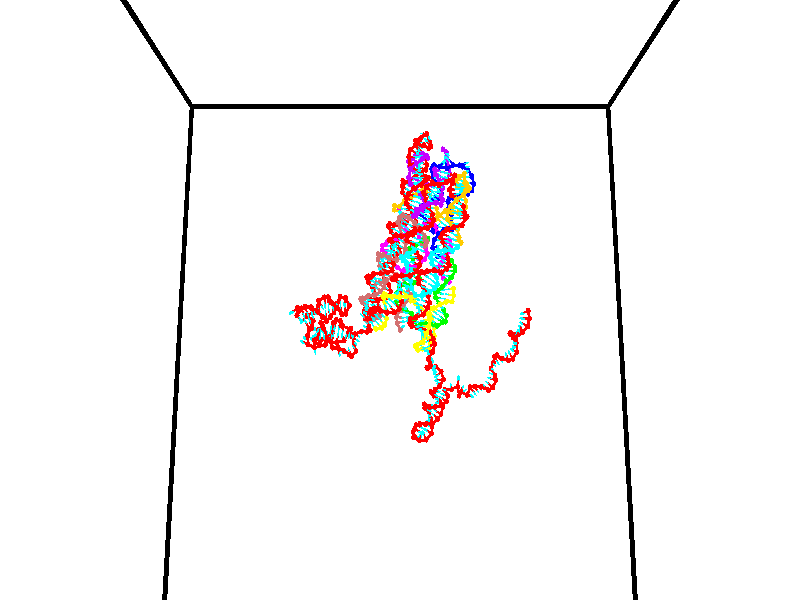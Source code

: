 // switches for output
#declare DRAW_BASES = 1; // possible values are 0, 1; only relevant for DNA ribbons
#declare DRAW_BASES_TYPE = 3; // possible values are 1, 2, 3; only relevant for DNA ribbons
#declare DRAW_FOG = 0; // set to 1 to enable fog

#include "colors.inc"

#include "transforms.inc"
background { rgb <1, 1, 1>}

#default {
   normal{
       ripples 0.25
       frequency 0.20
       turbulence 0.2
       lambda 5
   }
	finish {
		phong 0.1
		phong_size 40.
	}
}

// original window dimensions: 1024x640


// camera settings

camera {
	sky <0, 0.179814, -0.983701>
	up <0, 0.179814, -0.983701>
	right 1.6 * <1, 0, 0>
	location <35, 94.9851, 44.8844>
	look_at <35, 29.7336, 32.9568>
	direction <0, -65.2515, -11.9276>
	angle 67.0682
}


# declare cpy_camera_pos = <35, 94.9851, 44.8844>;
# if (DRAW_FOG = 1)
fog {
	fog_type 2
	up vnormalize(cpy_camera_pos)
	color rgbt<1,1,1,0.3>
	distance 1e-5
	fog_alt 3e-3
	fog_offset 56
}
# end


// LIGHTS

# declare lum = 6;
global_settings {
	ambient_light rgb lum * <0.05, 0.05, 0.05>
	max_trace_level 15
}# declare cpy_direct_light_amount = 0.25;
light_source
{	1000 * <-1, -1.16352, -0.803886>,
	rgb lum * cpy_direct_light_amount
	parallel
}

light_source
{	1000 * <1, 1.16352, 0.803886>,
	rgb lum * cpy_direct_light_amount
	parallel
}

// strand 0

// nucleotide -1

// particle -1
sphere {
	<24.639935, 34.924675, 34.593689> 0.250000
	pigment { color rgbt <1,0,0,0> }
	no_shadow
}
cylinder {
	<24.333088, 35.038883, 34.823475>,  <24.148979, 35.107407, 34.961346>, 0.100000
	pigment { color rgbt <1,0,0,0> }
	no_shadow
}
cylinder {
	<24.333088, 35.038883, 34.823475>,  <24.639935, 34.924675, 34.593689>, 0.100000
	pigment { color rgbt <1,0,0,0> }
	no_shadow
}

// particle -1
sphere {
	<24.333088, 35.038883, 34.823475> 0.100000
	pigment { color rgbt <1,0,0,0> }
	no_shadow
}
sphere {
	0, 1
	scale<0.080000,0.200000,0.300000>
	matrix <0.229058, -0.714556, 0.661016,
		0.599220, 0.638663, 0.482748,
		-0.767117, 0.285517, 0.574467,
		24.102953, 35.124538, 34.995815>
	pigment { color rgbt <0,1,1,0> }
	no_shadow
}
cylinder {
	<24.698683, 35.374603, 35.303616>,  <24.639935, 34.924675, 34.593689>, 0.130000
	pigment { color rgbt <1,0,0,0> }
	no_shadow
}

// nucleotide -1

// particle -1
sphere {
	<24.698683, 35.374603, 35.303616> 0.250000
	pigment { color rgbt <1,0,0,0> }
	no_shadow
}
cylinder {
	<24.905138, 35.647617, 35.510593>,  <25.029011, 35.811424, 35.634781>, 0.100000
	pigment { color rgbt <1,0,0,0> }
	no_shadow
}
cylinder {
	<24.905138, 35.647617, 35.510593>,  <24.698683, 35.374603, 35.303616>, 0.100000
	pigment { color rgbt <1,0,0,0> }
	no_shadow
}

// particle -1
sphere {
	<24.905138, 35.647617, 35.510593> 0.100000
	pigment { color rgbt <1,0,0,0> }
	no_shadow
}
sphere {
	0, 1
	scale<0.080000,0.200000,0.300000>
	matrix <0.854518, -0.369213, -0.365350,
		-0.058317, 0.630736, -0.773803,
		0.516138, 0.682535, 0.517443,
		25.059978, 35.852379, 35.665825>
	pigment { color rgbt <0,1,1,0> }
	no_shadow
}
cylinder {
	<25.157604, 35.533905, 34.735912>,  <24.698683, 35.374603, 35.303616>, 0.130000
	pigment { color rgbt <1,0,0,0> }
	no_shadow
}

// nucleotide -1

// particle -1
sphere {
	<25.157604, 35.533905, 34.735912> 0.250000
	pigment { color rgbt <1,0,0,0> }
	no_shadow
}
cylinder {
	<25.308727, 35.622547, 35.095501>,  <25.399401, 35.675732, 35.311253>, 0.100000
	pigment { color rgbt <1,0,0,0> }
	no_shadow
}
cylinder {
	<25.308727, 35.622547, 35.095501>,  <25.157604, 35.533905, 34.735912>, 0.100000
	pigment { color rgbt <1,0,0,0> }
	no_shadow
}

// particle -1
sphere {
	<25.308727, 35.622547, 35.095501> 0.100000
	pigment { color rgbt <1,0,0,0> }
	no_shadow
}
sphere {
	0, 1
	scale<0.080000,0.200000,0.300000>
	matrix <0.922618, -0.008633, -0.385618,
		-0.077695, 0.975098, -0.207721,
		0.377808, 0.221608, 0.898972,
		25.422070, 35.689030, 35.365192>
	pigment { color rgbt <0,1,1,0> }
	no_shadow
}
cylinder {
	<25.593363, 36.118191, 34.699535>,  <25.157604, 35.533905, 34.735912>, 0.130000
	pigment { color rgbt <1,0,0,0> }
	no_shadow
}

// nucleotide -1

// particle -1
sphere {
	<25.593363, 36.118191, 34.699535> 0.250000
	pigment { color rgbt <1,0,0,0> }
	no_shadow
}
cylinder {
	<25.719818, 35.890675, 35.003254>,  <25.795692, 35.754166, 35.185486>, 0.100000
	pigment { color rgbt <1,0,0,0> }
	no_shadow
}
cylinder {
	<25.719818, 35.890675, 35.003254>,  <25.593363, 36.118191, 34.699535>, 0.100000
	pigment { color rgbt <1,0,0,0> }
	no_shadow
}

// particle -1
sphere {
	<25.719818, 35.890675, 35.003254> 0.100000
	pigment { color rgbt <1,0,0,0> }
	no_shadow
}
sphere {
	0, 1
	scale<0.080000,0.200000,0.300000>
	matrix <0.936172, 0.057330, -0.346836,
		0.153747, 0.820481, 0.550612,
		0.316139, -0.568792, 0.759297,
		25.814659, 35.720036, 35.231045>
	pigment { color rgbt <0,1,1,0> }
	no_shadow
}
cylinder {
	<26.249044, 36.428894, 34.776424>,  <25.593363, 36.118191, 34.699535>, 0.130000
	pigment { color rgbt <1,0,0,0> }
	no_shadow
}

// nucleotide -1

// particle -1
sphere {
	<26.249044, 36.428894, 34.776424> 0.250000
	pigment { color rgbt <1,0,0,0> }
	no_shadow
}
cylinder {
	<26.236940, 36.076202, 34.964741>,  <26.229677, 35.864590, 35.077732>, 0.100000
	pigment { color rgbt <1,0,0,0> }
	no_shadow
}
cylinder {
	<26.236940, 36.076202, 34.964741>,  <26.249044, 36.428894, 34.776424>, 0.100000
	pigment { color rgbt <1,0,0,0> }
	no_shadow
}

// particle -1
sphere {
	<26.236940, 36.076202, 34.964741> 0.100000
	pigment { color rgbt <1,0,0,0> }
	no_shadow
}
sphere {
	0, 1
	scale<0.080000,0.200000,0.300000>
	matrix <0.940312, -0.184840, -0.285741,
		0.338966, 0.434046, 0.834689,
		-0.030259, -0.881725, 0.470793,
		26.227863, 35.811684, 35.105980>
	pigment { color rgbt <0,1,1,0> }
	no_shadow
}
cylinder {
	<26.925619, 36.452621, 35.162281>,  <26.249044, 36.428894, 34.776424>, 0.130000
	pigment { color rgbt <1,0,0,0> }
	no_shadow
}

// nucleotide -1

// particle -1
sphere {
	<26.925619, 36.452621, 35.162281> 0.250000
	pigment { color rgbt <1,0,0,0> }
	no_shadow
}
cylinder {
	<26.791370, 36.075851, 35.157478>,  <26.710821, 35.849789, 35.154598>, 0.100000
	pigment { color rgbt <1,0,0,0> }
	no_shadow
}
cylinder {
	<26.791370, 36.075851, 35.157478>,  <26.925619, 36.452621, 35.162281>, 0.100000
	pigment { color rgbt <1,0,0,0> }
	no_shadow
}

// particle -1
sphere {
	<26.791370, 36.075851, 35.157478> 0.100000
	pigment { color rgbt <1,0,0,0> }
	no_shadow
}
sphere {
	0, 1
	scale<0.080000,0.200000,0.300000>
	matrix <0.939488, -0.333769, -0.077202,
		0.068710, -0.037192, 0.996943,
		-0.335620, -0.941921, -0.012008,
		26.690683, 35.793274, 35.153877>
	pigment { color rgbt <0,1,1,0> }
	no_shadow
}
cylinder {
	<27.352297, 36.080555, 35.557877>,  <26.925619, 36.452621, 35.162281>, 0.130000
	pigment { color rgbt <1,0,0,0> }
	no_shadow
}

// nucleotide -1

// particle -1
sphere {
	<27.352297, 36.080555, 35.557877> 0.250000
	pigment { color rgbt <1,0,0,0> }
	no_shadow
}
cylinder {
	<27.181454, 35.820168, 35.306854>,  <27.078949, 35.663937, 35.156242>, 0.100000
	pigment { color rgbt <1,0,0,0> }
	no_shadow
}
cylinder {
	<27.181454, 35.820168, 35.306854>,  <27.352297, 36.080555, 35.557877>, 0.100000
	pigment { color rgbt <1,0,0,0> }
	no_shadow
}

// particle -1
sphere {
	<27.181454, 35.820168, 35.306854> 0.100000
	pigment { color rgbt <1,0,0,0> }
	no_shadow
}
sphere {
	0, 1
	scale<0.080000,0.200000,0.300000>
	matrix <0.901994, -0.258274, -0.345978,
		0.063140, -0.713818, 0.697479,
		-0.427106, -0.650967, -0.627553,
		27.053322, 35.624878, 35.118587>
	pigment { color rgbt <0,1,1,0> }
	no_shadow
}
cylinder {
	<27.639868, 35.357769, 35.779839>,  <27.352297, 36.080555, 35.557877>, 0.130000
	pigment { color rgbt <1,0,0,0> }
	no_shadow
}

// nucleotide -1

// particle -1
sphere {
	<27.639868, 35.357769, 35.779839> 0.250000
	pigment { color rgbt <1,0,0,0> }
	no_shadow
}
cylinder {
	<27.589384, 35.391491, 35.384472>,  <27.559093, 35.411724, 35.147251>, 0.100000
	pigment { color rgbt <1,0,0,0> }
	no_shadow
}
cylinder {
	<27.589384, 35.391491, 35.384472>,  <27.639868, 35.357769, 35.779839>, 0.100000
	pigment { color rgbt <1,0,0,0> }
	no_shadow
}

// particle -1
sphere {
	<27.589384, 35.391491, 35.384472> 0.100000
	pigment { color rgbt <1,0,0,0> }
	no_shadow
}
sphere {
	0, 1
	scale<0.080000,0.200000,0.300000>
	matrix <0.971168, -0.192641, -0.140437,
		-0.202249, -0.977641, -0.057563,
		-0.126208, 0.084306, -0.988415,
		27.551521, 35.416782, 35.087948>
	pigment { color rgbt <0,1,1,0> }
	no_shadow
}
cylinder {
	<27.941505, 34.738407, 35.354076>,  <27.639868, 35.357769, 35.779839>, 0.130000
	pigment { color rgbt <1,0,0,0> }
	no_shadow
}

// nucleotide -1

// particle -1
sphere {
	<27.941505, 34.738407, 35.354076> 0.250000
	pigment { color rgbt <1,0,0,0> }
	no_shadow
}
cylinder {
	<27.918827, 35.038219, 35.090263>,  <27.905220, 35.218109, 34.931976>, 0.100000
	pigment { color rgbt <1,0,0,0> }
	no_shadow
}
cylinder {
	<27.918827, 35.038219, 35.090263>,  <27.941505, 34.738407, 35.354076>, 0.100000
	pigment { color rgbt <1,0,0,0> }
	no_shadow
}

// particle -1
sphere {
	<27.918827, 35.038219, 35.090263> 0.100000
	pigment { color rgbt <1,0,0,0> }
	no_shadow
}
sphere {
	0, 1
	scale<0.080000,0.200000,0.300000>
	matrix <0.956697, -0.148125, -0.250579,
		-0.285511, -0.645179, -0.708680,
		-0.056695, 0.749535, -0.659532,
		27.901819, 35.263081, 34.892403>
	pigment { color rgbt <0,1,1,0> }
	no_shadow
}
cylinder {
	<28.294014, 34.435104, 34.861832>,  <27.941505, 34.738407, 35.354076>, 0.130000
	pigment { color rgbt <1,0,0,0> }
	no_shadow
}

// nucleotide -1

// particle -1
sphere {
	<28.294014, 34.435104, 34.861832> 0.250000
	pigment { color rgbt <1,0,0,0> }
	no_shadow
}
cylinder {
	<28.285170, 34.816334, 34.741058>,  <28.279863, 35.045071, 34.668594>, 0.100000
	pigment { color rgbt <1,0,0,0> }
	no_shadow
}
cylinder {
	<28.285170, 34.816334, 34.741058>,  <28.294014, 34.435104, 34.861832>, 0.100000
	pigment { color rgbt <1,0,0,0> }
	no_shadow
}

// particle -1
sphere {
	<28.285170, 34.816334, 34.741058> 0.100000
	pigment { color rgbt <1,0,0,0> }
	no_shadow
}
sphere {
	0, 1
	scale<0.080000,0.200000,0.300000>
	matrix <0.942834, -0.080573, -0.323375,
		-0.332528, -0.291824, -0.896808,
		-0.022110, 0.953072, -0.301934,
		28.278536, 35.102257, 34.650478>
	pigment { color rgbt <0,1,1,0> }
	no_shadow
}
cylinder {
	<28.509165, 34.384163, 34.160946>,  <28.294014, 34.435104, 34.861832>, 0.130000
	pigment { color rgbt <1,0,0,0> }
	no_shadow
}

// nucleotide -1

// particle -1
sphere {
	<28.509165, 34.384163, 34.160946> 0.250000
	pigment { color rgbt <1,0,0,0> }
	no_shadow
}
cylinder {
	<28.578886, 34.759098, 34.281616>,  <28.620720, 34.984058, 34.354019>, 0.100000
	pigment { color rgbt <1,0,0,0> }
	no_shadow
}
cylinder {
	<28.578886, 34.759098, 34.281616>,  <28.509165, 34.384163, 34.160946>, 0.100000
	pigment { color rgbt <1,0,0,0> }
	no_shadow
}

// particle -1
sphere {
	<28.578886, 34.759098, 34.281616> 0.100000
	pigment { color rgbt <1,0,0,0> }
	no_shadow
}
sphere {
	0, 1
	scale<0.080000,0.200000,0.300000>
	matrix <0.967192, -0.105472, -0.231119,
		-0.184819, 0.332062, -0.924974,
		0.174305, 0.937342, 0.301675,
		28.631178, 35.040302, 34.372120>
	pigment { color rgbt <0,1,1,0> }
	no_shadow
}
cylinder {
	<28.914856, 34.820763, 33.611847>,  <28.509165, 34.384163, 34.160946>, 0.130000
	pigment { color rgbt <1,0,0,0> }
	no_shadow
}

// nucleotide -1

// particle -1
sphere {
	<28.914856, 34.820763, 33.611847> 0.250000
	pigment { color rgbt <1,0,0,0> }
	no_shadow
}
cylinder {
	<28.962379, 34.922287, 33.995819>,  <28.990892, 34.983200, 34.226204>, 0.100000
	pigment { color rgbt <1,0,0,0> }
	no_shadow
}
cylinder {
	<28.962379, 34.922287, 33.995819>,  <28.914856, 34.820763, 33.611847>, 0.100000
	pigment { color rgbt <1,0,0,0> }
	no_shadow
}

// particle -1
sphere {
	<28.962379, 34.922287, 33.995819> 0.100000
	pigment { color rgbt <1,0,0,0> }
	no_shadow
}
sphere {
	0, 1
	scale<0.080000,0.200000,0.300000>
	matrix <0.974927, -0.213018, -0.064340,
		0.188152, 0.943506, -0.272756,
		0.118807, 0.253812, 0.959929,
		28.998022, 34.998432, 34.283798>
	pigment { color rgbt <0,1,1,0> }
	no_shadow
}
cylinder {
	<29.511065, 35.344574, 33.803001>,  <28.914856, 34.820763, 33.611847>, 0.130000
	pigment { color rgbt <1,0,0,0> }
	no_shadow
}

// nucleotide -1

// particle -1
sphere {
	<29.511065, 35.344574, 33.803001> 0.250000
	pigment { color rgbt <1,0,0,0> }
	no_shadow
}
cylinder {
	<29.470692, 35.043377, 34.063099>,  <29.446468, 34.862659, 34.219158>, 0.100000
	pigment { color rgbt <1,0,0,0> }
	no_shadow
}
cylinder {
	<29.470692, 35.043377, 34.063099>,  <29.511065, 35.344574, 33.803001>, 0.100000
	pigment { color rgbt <1,0,0,0> }
	no_shadow
}

// particle -1
sphere {
	<29.470692, 35.043377, 34.063099> 0.100000
	pigment { color rgbt <1,0,0,0> }
	no_shadow
}
sphere {
	0, 1
	scale<0.080000,0.200000,0.300000>
	matrix <0.974179, -0.207474, -0.089048,
		0.201961, 0.624466, 0.754489,
		-0.100930, -0.752992, 0.650243,
		29.440413, 34.817478, 34.258171>
	pigment { color rgbt <0,1,1,0> }
	no_shadow
}
cylinder {
	<29.926933, 35.336082, 34.452427>,  <29.511065, 35.344574, 33.803001>, 0.130000
	pigment { color rgbt <1,0,0,0> }
	no_shadow
}

// nucleotide -1

// particle -1
sphere {
	<29.926933, 35.336082, 34.452427> 0.250000
	pigment { color rgbt <1,0,0,0> }
	no_shadow
}
cylinder {
	<29.882498, 34.963943, 34.312649>,  <29.855837, 34.740658, 34.228783>, 0.100000
	pigment { color rgbt <1,0,0,0> }
	no_shadow
}
cylinder {
	<29.882498, 34.963943, 34.312649>,  <29.926933, 35.336082, 34.452427>, 0.100000
	pigment { color rgbt <1,0,0,0> }
	no_shadow
}

// particle -1
sphere {
	<29.882498, 34.963943, 34.312649> 0.100000
	pigment { color rgbt <1,0,0,0> }
	no_shadow
}
sphere {
	0, 1
	scale<0.080000,0.200000,0.300000>
	matrix <0.993022, -0.089916, -0.076301,
		0.039566, -0.355479, 0.933846,
		-0.111091, -0.930349, -0.349441,
		29.849171, 34.684837, 34.207817>
	pigment { color rgbt <0,1,1,0> }
	no_shadow
}
cylinder {
	<29.572697, 35.220245, 35.138077>,  <29.926933, 35.336082, 34.452427>, 0.130000
	pigment { color rgbt <1,0,0,0> }
	no_shadow
}

// nucleotide -1

// particle -1
sphere {
	<29.572697, 35.220245, 35.138077> 0.250000
	pigment { color rgbt <1,0,0,0> }
	no_shadow
}
cylinder {
	<29.486961, 35.335934, 34.764893>,  <29.435520, 35.405346, 34.540981>, 0.100000
	pigment { color rgbt <1,0,0,0> }
	no_shadow
}
cylinder {
	<29.486961, 35.335934, 34.764893>,  <29.572697, 35.220245, 35.138077>, 0.100000
	pigment { color rgbt <1,0,0,0> }
	no_shadow
}

// particle -1
sphere {
	<29.486961, 35.335934, 34.764893> 0.100000
	pigment { color rgbt <1,0,0,0> }
	no_shadow
}
sphere {
	0, 1
	scale<0.080000,0.200000,0.300000>
	matrix <-0.917583, 0.267792, 0.293819,
		0.334817, 0.919043, 0.207984,
		-0.214336, 0.289218, -0.932959,
		29.422661, 35.422699, 34.485004>
	pigment { color rgbt <0,1,1,0> }
	no_shadow
}
cylinder {
	<29.230639, 35.767223, 35.250572>,  <29.572697, 35.220245, 35.138077>, 0.130000
	pigment { color rgbt <1,0,0,0> }
	no_shadow
}

// nucleotide -1

// particle -1
sphere {
	<29.230639, 35.767223, 35.250572> 0.250000
	pigment { color rgbt <1,0,0,0> }
	no_shadow
}
cylinder {
	<29.132246, 35.654079, 34.879738>,  <29.073212, 35.586193, 34.657238>, 0.100000
	pigment { color rgbt <1,0,0,0> }
	no_shadow
}
cylinder {
	<29.132246, 35.654079, 34.879738>,  <29.230639, 35.767223, 35.250572>, 0.100000
	pigment { color rgbt <1,0,0,0> }
	no_shadow
}

// particle -1
sphere {
	<29.132246, 35.654079, 34.879738> 0.100000
	pigment { color rgbt <1,0,0,0> }
	no_shadow
}
sphere {
	0, 1
	scale<0.080000,0.200000,0.300000>
	matrix <-0.962685, 0.182643, 0.199700,
		0.112839, 0.941613, -0.317227,
		-0.245979, -0.282855, -0.927085,
		29.058453, 35.569221, 34.601612>
	pigment { color rgbt <0,1,1,0> }
	no_shadow
}
cylinder {
	<28.794569, 36.240509, 34.813763>,  <29.230639, 35.767223, 35.250572>, 0.130000
	pigment { color rgbt <1,0,0,0> }
	no_shadow
}

// nucleotide -1

// particle -1
sphere {
	<28.794569, 36.240509, 34.813763> 0.250000
	pigment { color rgbt <1,0,0,0> }
	no_shadow
}
cylinder {
	<28.729774, 35.875774, 34.662868>,  <28.690897, 35.656933, 34.572330>, 0.100000
	pigment { color rgbt <1,0,0,0> }
	no_shadow
}
cylinder {
	<28.729774, 35.875774, 34.662868>,  <28.794569, 36.240509, 34.813763>, 0.100000
	pigment { color rgbt <1,0,0,0> }
	no_shadow
}

// particle -1
sphere {
	<28.729774, 35.875774, 34.662868> 0.100000
	pigment { color rgbt <1,0,0,0> }
	no_shadow
}
sphere {
	0, 1
	scale<0.080000,0.200000,0.300000>
	matrix <-0.984655, 0.174508, 0.001006,
		0.064914, 0.371614, -0.926115,
		-0.161988, -0.911839, -0.377240,
		28.681177, 35.602222, 34.549698>
	pigment { color rgbt <0,1,1,0> }
	no_shadow
}
cylinder {
	<28.213549, 36.348728, 34.367165>,  <28.794569, 36.240509, 34.813763>, 0.130000
	pigment { color rgbt <1,0,0,0> }
	no_shadow
}

// nucleotide -1

// particle -1
sphere {
	<28.213549, 36.348728, 34.367165> 0.250000
	pigment { color rgbt <1,0,0,0> }
	no_shadow
}
cylinder {
	<28.237013, 35.956406, 34.441551>,  <28.251091, 35.721012, 34.486183>, 0.100000
	pigment { color rgbt <1,0,0,0> }
	no_shadow
}
cylinder {
	<28.237013, 35.956406, 34.441551>,  <28.213549, 36.348728, 34.367165>, 0.100000
	pigment { color rgbt <1,0,0,0> }
	no_shadow
}

// particle -1
sphere {
	<28.237013, 35.956406, 34.441551> 0.100000
	pigment { color rgbt <1,0,0,0> }
	no_shadow
}
sphere {
	0, 1
	scale<0.080000,0.200000,0.300000>
	matrix <-0.992495, -0.037276, 0.116467,
		-0.107299, -0.191404, -0.975629,
		0.058660, -0.980803, 0.185968,
		28.254610, 35.662167, 34.497341>
	pigment { color rgbt <0,1,1,0> }
	no_shadow
}
cylinder {
	<27.868063, 36.035778, 33.866222>,  <28.213549, 36.348728, 34.367165>, 0.130000
	pigment { color rgbt <1,0,0,0> }
	no_shadow
}

// nucleotide -1

// particle -1
sphere {
	<27.868063, 36.035778, 33.866222> 0.250000
	pigment { color rgbt <1,0,0,0> }
	no_shadow
}
cylinder {
	<27.868786, 35.796207, 34.186543>,  <27.869221, 35.652466, 34.378735>, 0.100000
	pigment { color rgbt <1,0,0,0> }
	no_shadow
}
cylinder {
	<27.868786, 35.796207, 34.186543>,  <27.868063, 36.035778, 33.866222>, 0.100000
	pigment { color rgbt <1,0,0,0> }
	no_shadow
}

// particle -1
sphere {
	<27.868786, 35.796207, 34.186543> 0.100000
	pigment { color rgbt <1,0,0,0> }
	no_shadow
}
sphere {
	0, 1
	scale<0.080000,0.200000,0.300000>
	matrix <-0.994948, -0.081461, -0.058677,
		0.100377, -0.796652, -0.596045,
		0.001809, -0.598924, 0.800804,
		27.869329, 35.616531, 34.426785>
	pigment { color rgbt <0,1,1,0> }
	no_shadow
}
cylinder {
	<27.399168, 35.432980, 33.778912>,  <27.868063, 36.035778, 33.866222>, 0.130000
	pigment { color rgbt <1,0,0,0> }
	no_shadow
}

// nucleotide -1

// particle -1
sphere {
	<27.399168, 35.432980, 33.778912> 0.250000
	pigment { color rgbt <1,0,0,0> }
	no_shadow
}
cylinder {
	<27.459040, 35.450977, 34.173996>,  <27.494963, 35.461777, 34.411045>, 0.100000
	pigment { color rgbt <1,0,0,0> }
	no_shadow
}
cylinder {
	<27.459040, 35.450977, 34.173996>,  <27.399168, 35.432980, 33.778912>, 0.100000
	pigment { color rgbt <1,0,0,0> }
	no_shadow
}

// particle -1
sphere {
	<27.459040, 35.450977, 34.173996> 0.100000
	pigment { color rgbt <1,0,0,0> }
	no_shadow
}
sphere {
	0, 1
	scale<0.080000,0.200000,0.300000>
	matrix <-0.949366, -0.272542, 0.156285,
		0.276225, -0.961091, 0.001924,
		0.149679, 0.044996, 0.987710,
		27.503944, 35.464474, 34.470310>
	pigment { color rgbt <0,1,1,0> }
	no_shadow
}
cylinder {
	<26.808794, 35.210430, 34.008320>,  <27.399168, 35.432980, 33.778912>, 0.130000
	pigment { color rgbt <1,0,0,0> }
	no_shadow
}

// nucleotide -1

// particle -1
sphere {
	<26.808794, 35.210430, 34.008320> 0.250000
	pigment { color rgbt <1,0,0,0> }
	no_shadow
}
cylinder {
	<27.032801, 35.225994, 34.339348>,  <27.167204, 35.235332, 34.537964>, 0.100000
	pigment { color rgbt <1,0,0,0> }
	no_shadow
}
cylinder {
	<27.032801, 35.225994, 34.339348>,  <26.808794, 35.210430, 34.008320>, 0.100000
	pigment { color rgbt <1,0,0,0> }
	no_shadow
}

// particle -1
sphere {
	<27.032801, 35.225994, 34.339348> 0.100000
	pigment { color rgbt <1,0,0,0> }
	no_shadow
}
sphere {
	0, 1
	scale<0.080000,0.200000,0.300000>
	matrix <-0.822241, -0.096269, 0.560938,
		0.101494, -0.994595, -0.021920,
		0.560016, 0.038909, 0.827567,
		27.200806, 35.237667, 34.587620>
	pigment { color rgbt <0,1,1,0> }
	no_shadow
}
cylinder {
	<26.674501, 34.591232, 34.433319>,  <26.808794, 35.210430, 34.008320>, 0.130000
	pigment { color rgbt <1,0,0,0> }
	no_shadow
}

// nucleotide -1

// particle -1
sphere {
	<26.674501, 34.591232, 34.433319> 0.250000
	pigment { color rgbt <1,0,0,0> }
	no_shadow
}
cylinder {
	<26.785387, 34.916706, 34.637699>,  <26.851919, 35.111992, 34.760326>, 0.100000
	pigment { color rgbt <1,0,0,0> }
	no_shadow
}
cylinder {
	<26.785387, 34.916706, 34.637699>,  <26.674501, 34.591232, 34.433319>, 0.100000
	pigment { color rgbt <1,0,0,0> }
	no_shadow
}

// particle -1
sphere {
	<26.785387, 34.916706, 34.637699> 0.100000
	pigment { color rgbt <1,0,0,0> }
	no_shadow
}
sphere {
	0, 1
	scale<0.080000,0.200000,0.300000>
	matrix <-0.891830, 0.020053, 0.451926,
		0.357480, -0.580957, 0.731230,
		0.277213, 0.813687, 0.510946,
		26.868551, 35.160812, 34.790981>
	pigment { color rgbt <0,1,1,0> }
	no_shadow
}
cylinder {
	<26.238420, 34.591442, 34.869144>,  <26.674501, 34.591232, 34.433319>, 0.130000
	pigment { color rgbt <1,0,0,0> }
	no_shadow
}

// nucleotide -1

// particle -1
sphere {
	<26.238420, 34.591442, 34.869144> 0.250000
	pigment { color rgbt <1,0,0,0> }
	no_shadow
}
cylinder {
	<26.383511, 34.947701, 34.978825>,  <26.470566, 35.161453, 35.044632>, 0.100000
	pigment { color rgbt <1,0,0,0> }
	no_shadow
}
cylinder {
	<26.383511, 34.947701, 34.978825>,  <26.238420, 34.591442, 34.869144>, 0.100000
	pigment { color rgbt <1,0,0,0> }
	no_shadow
}

// particle -1
sphere {
	<26.383511, 34.947701, 34.978825> 0.100000
	pigment { color rgbt <1,0,0,0> }
	no_shadow
}
sphere {
	0, 1
	scale<0.080000,0.200000,0.300000>
	matrix <-0.837012, 0.182020, 0.516024,
		0.409683, -0.416682, 0.811502,
		0.362727, 0.890643, 0.274197,
		26.492329, 35.214893, 35.061085>
	pigment { color rgbt <0,1,1,0> }
	no_shadow
}
cylinder {
	<25.598429, 34.679676, 35.201340>,  <26.238420, 34.591442, 34.869144>, 0.130000
	pigment { color rgbt <1,0,0,0> }
	no_shadow
}

// nucleotide -1

// particle -1
sphere {
	<25.598429, 34.679676, 35.201340> 0.250000
	pigment { color rgbt <1,0,0,0> }
	no_shadow
}
cylinder {
	<25.306723, 34.620285, 35.468510>,  <25.131699, 34.584652, 35.628811>, 0.100000
	pigment { color rgbt <1,0,0,0> }
	no_shadow
}
cylinder {
	<25.306723, 34.620285, 35.468510>,  <25.598429, 34.679676, 35.201340>, 0.100000
	pigment { color rgbt <1,0,0,0> }
	no_shadow
}

// particle -1
sphere {
	<25.306723, 34.620285, 35.468510> 0.100000
	pigment { color rgbt <1,0,0,0> }
	no_shadow
}
sphere {
	0, 1
	scale<0.080000,0.200000,0.300000>
	matrix <0.443989, 0.640070, 0.627044,
		-0.520622, 0.753834, -0.400858,
		-0.729264, -0.148476, 0.667928,
		25.087944, 34.575741, 35.668888>
	pigment { color rgbt <0,1,1,0> }
	no_shadow
}
cylinder {
	<26.216480, 34.630901, 35.616276>,  <25.598429, 34.679676, 35.201340>, 0.130000
	pigment { color rgbt <1,0,0,0> }
	no_shadow
}

// nucleotide -1

// particle -1
sphere {
	<26.216480, 34.630901, 35.616276> 0.250000
	pigment { color rgbt <1,0,0,0> }
	no_shadow
}
cylinder {
	<26.238136, 35.007790, 35.484043>,  <26.251129, 35.233925, 35.404705>, 0.100000
	pigment { color rgbt <1,0,0,0> }
	no_shadow
}
cylinder {
	<26.238136, 35.007790, 35.484043>,  <26.216480, 34.630901, 35.616276>, 0.100000
	pigment { color rgbt <1,0,0,0> }
	no_shadow
}

// particle -1
sphere {
	<26.238136, 35.007790, 35.484043> 0.100000
	pigment { color rgbt <1,0,0,0> }
	no_shadow
}
sphere {
	0, 1
	scale<0.080000,0.200000,0.300000>
	matrix <-0.782430, 0.245717, 0.572212,
		0.620380, 0.227676, 0.750528,
		0.054138, 0.942224, -0.330579,
		26.254377, 35.290459, 35.384869>
	pigment { color rgbt <0,1,1,0> }
	no_shadow
}
cylinder {
	<26.147722, 34.994560, 36.289967>,  <26.216480, 34.630901, 35.616276>, 0.130000
	pigment { color rgbt <1,0,0,0> }
	no_shadow
}

// nucleotide -1

// particle -1
sphere {
	<26.147722, 34.994560, 36.289967> 0.250000
	pigment { color rgbt <1,0,0,0> }
	no_shadow
}
cylinder {
	<26.051039, 35.214092, 35.969875>,  <25.993029, 35.345810, 35.777821>, 0.100000
	pigment { color rgbt <1,0,0,0> }
	no_shadow
}
cylinder {
	<26.051039, 35.214092, 35.969875>,  <26.147722, 34.994560, 36.289967>, 0.100000
	pigment { color rgbt <1,0,0,0> }
	no_shadow
}

// particle -1
sphere {
	<26.051039, 35.214092, 35.969875> 0.100000
	pigment { color rgbt <1,0,0,0> }
	no_shadow
}
sphere {
	0, 1
	scale<0.080000,0.200000,0.300000>
	matrix <-0.834898, 0.302631, 0.459740,
		0.494491, 0.779231, 0.385067,
		-0.241710, 0.548829, -0.800227,
		25.978525, 35.378742, 35.729809>
	pigment { color rgbt <0,1,1,0> }
	no_shadow
}
cylinder {
	<26.000334, 35.652470, 36.517651>,  <26.147722, 34.994560, 36.289967>, 0.130000
	pigment { color rgbt <1,0,0,0> }
	no_shadow
}

// nucleotide -1

// particle -1
sphere {
	<26.000334, 35.652470, 36.517651> 0.250000
	pigment { color rgbt <1,0,0,0> }
	no_shadow
}
cylinder {
	<25.797157, 35.626373, 36.174084>,  <25.675251, 35.610718, 35.967945>, 0.100000
	pigment { color rgbt <1,0,0,0> }
	no_shadow
}
cylinder {
	<25.797157, 35.626373, 36.174084>,  <26.000334, 35.652470, 36.517651>, 0.100000
	pigment { color rgbt <1,0,0,0> }
	no_shadow
}

// particle -1
sphere {
	<25.797157, 35.626373, 36.174084> 0.100000
	pigment { color rgbt <1,0,0,0> }
	no_shadow
}
sphere {
	0, 1
	scale<0.080000,0.200000,0.300000>
	matrix <-0.784477, 0.446895, 0.429977,
		0.355796, 0.892204, -0.278174,
		-0.507942, -0.065237, -0.858917,
		25.644775, 35.606804, 35.916409>
	pigment { color rgbt <0,1,1,0> }
	no_shadow
}
cylinder {
	<25.749769, 34.987076, 36.947319>,  <26.000334, 35.652470, 36.517651>, 0.130000
	pigment { color rgbt <1,0,0,0> }
	no_shadow
}

// nucleotide -1

// particle -1
sphere {
	<25.749769, 34.987076, 36.947319> 0.250000
	pigment { color rgbt <1,0,0,0> }
	no_shadow
}
cylinder {
	<25.629711, 35.340893, 37.090145>,  <25.557676, 35.553185, 37.175842>, 0.100000
	pigment { color rgbt <1,0,0,0> }
	no_shadow
}
cylinder {
	<25.629711, 35.340893, 37.090145>,  <25.749769, 34.987076, 36.947319>, 0.100000
	pigment { color rgbt <1,0,0,0> }
	no_shadow
}

// particle -1
sphere {
	<25.629711, 35.340893, 37.090145> 0.100000
	pigment { color rgbt <1,0,0,0> }
	no_shadow
}
sphere {
	0, 1
	scale<0.080000,0.200000,0.300000>
	matrix <-0.747996, -0.450545, 0.487351,
		0.591958, -0.120810, 0.796863,
		-0.300146, 0.884542, 0.357069,
		25.539667, 35.606255, 37.197266>
	pigment { color rgbt <0,1,1,0> }
	no_shadow
}
cylinder {
	<25.800974, 34.965302, 37.679607>,  <25.749769, 34.987076, 36.947319>, 0.130000
	pigment { color rgbt <1,0,0,0> }
	no_shadow
}

// nucleotide -1

// particle -1
sphere {
	<25.800974, 34.965302, 37.679607> 0.250000
	pigment { color rgbt <1,0,0,0> }
	no_shadow
}
cylinder {
	<25.517910, 35.230152, 37.580967>,  <25.348072, 35.389061, 37.521782>, 0.100000
	pigment { color rgbt <1,0,0,0> }
	no_shadow
}
cylinder {
	<25.517910, 35.230152, 37.580967>,  <25.800974, 34.965302, 37.679607>, 0.100000
	pigment { color rgbt <1,0,0,0> }
	no_shadow
}

// particle -1
sphere {
	<25.517910, 35.230152, 37.580967> 0.100000
	pigment { color rgbt <1,0,0,0> }
	no_shadow
}
sphere {
	0, 1
	scale<0.080000,0.200000,0.300000>
	matrix <-0.652120, -0.477730, 0.588654,
		0.271953, 0.577379, 0.769854,
		-0.707659, 0.662123, -0.246601,
		25.305613, 35.428787, 37.506989>
	pigment { color rgbt <0,1,1,0> }
	no_shadow
}
cylinder {
	<26.371155, 34.484871, 37.850067>,  <25.800974, 34.965302, 37.679607>, 0.130000
	pigment { color rgbt <1,0,0,0> }
	no_shadow
}

// nucleotide -1

// particle -1
sphere {
	<26.371155, 34.484871, 37.850067> 0.250000
	pigment { color rgbt <1,0,0,0> }
	no_shadow
}
cylinder {
	<26.466671, 34.747547, 38.136211>,  <26.523981, 34.905151, 38.307899>, 0.100000
	pigment { color rgbt <1,0,0,0> }
	no_shadow
}
cylinder {
	<26.466671, 34.747547, 38.136211>,  <26.371155, 34.484871, 37.850067>, 0.100000
	pigment { color rgbt <1,0,0,0> }
	no_shadow
}

// particle -1
sphere {
	<26.466671, 34.747547, 38.136211> 0.100000
	pigment { color rgbt <1,0,0,0> }
	no_shadow
}
sphere {
	0, 1
	scale<0.080000,0.200000,0.300000>
	matrix <0.966742, -0.230249, -0.111336,
		0.091598, 0.718153, -0.689830,
		0.238789, 0.656690, 0.715359,
		26.538307, 34.944553, 38.350819>
	pigment { color rgbt <0,1,1,0> }
	no_shadow
}
cylinder {
	<26.300390, 34.019081, 37.207138>,  <26.371155, 34.484871, 37.850067>, 0.130000
	pigment { color rgbt <1,0,0,0> }
	no_shadow
}

// nucleotide -1

// particle -1
sphere {
	<26.300390, 34.019081, 37.207138> 0.250000
	pigment { color rgbt <1,0,0,0> }
	no_shadow
}
cylinder {
	<26.331362, 33.708633, 36.956814>,  <26.349945, 33.522366, 36.806618>, 0.100000
	pigment { color rgbt <1,0,0,0> }
	no_shadow
}
cylinder {
	<26.331362, 33.708633, 36.956814>,  <26.300390, 34.019081, 37.207138>, 0.100000
	pigment { color rgbt <1,0,0,0> }
	no_shadow
}

// particle -1
sphere {
	<26.331362, 33.708633, 36.956814> 0.100000
	pigment { color rgbt <1,0,0,0> }
	no_shadow
}
sphere {
	0, 1
	scale<0.080000,0.200000,0.300000>
	matrix <0.994974, 0.020185, 0.098074,
		-0.063485, -0.630263, 0.773782,
		0.077431, -0.776119, -0.625814,
		26.354591, 33.475800, 36.769070>
	pigment { color rgbt <0,1,1,0> }
	no_shadow
}
cylinder {
	<26.719173, 33.563316, 37.576626>,  <26.300390, 34.019081, 37.207138>, 0.130000
	pigment { color rgbt <1,0,0,0> }
	no_shadow
}

// nucleotide -1

// particle -1
sphere {
	<26.719173, 33.563316, 37.576626> 0.250000
	pigment { color rgbt <1,0,0,0> }
	no_shadow
}
cylinder {
	<26.760317, 33.472950, 37.189144>,  <26.785004, 33.418728, 36.956657>, 0.100000
	pigment { color rgbt <1,0,0,0> }
	no_shadow
}
cylinder {
	<26.760317, 33.472950, 37.189144>,  <26.719173, 33.563316, 37.576626>, 0.100000
	pigment { color rgbt <1,0,0,0> }
	no_shadow
}

// particle -1
sphere {
	<26.760317, 33.472950, 37.189144> 0.100000
	pigment { color rgbt <1,0,0,0> }
	no_shadow
}
sphere {
	0, 1
	scale<0.080000,0.200000,0.300000>
	matrix <0.994216, -0.006895, 0.107177,
		-0.030893, -0.974121, 0.223905,
		0.102860, -0.225921, -0.968700,
		26.791174, 33.405174, 36.898533>
	pigment { color rgbt <0,1,1,0> }
	no_shadow
}
cylinder {
	<27.279375, 33.050331, 37.483952>,  <26.719173, 33.563316, 37.576626>, 0.130000
	pigment { color rgbt <1,0,0,0> }
	no_shadow
}

// nucleotide -1

// particle -1
sphere {
	<27.279375, 33.050331, 37.483952> 0.250000
	pigment { color rgbt <1,0,0,0> }
	no_shadow
}
cylinder {
	<27.224152, 33.217464, 37.124763>,  <27.191017, 33.317745, 36.909248>, 0.100000
	pigment { color rgbt <1,0,0,0> }
	no_shadow
}
cylinder {
	<27.224152, 33.217464, 37.124763>,  <27.279375, 33.050331, 37.483952>, 0.100000
	pigment { color rgbt <1,0,0,0> }
	no_shadow
}

// particle -1
sphere {
	<27.224152, 33.217464, 37.124763> 0.100000
	pigment { color rgbt <1,0,0,0> }
	no_shadow
}
sphere {
	0, 1
	scale<0.080000,0.200000,0.300000>
	matrix <0.987958, 0.122036, -0.095108,
		0.069846, -0.900292, -0.429647,
		-0.138057, 0.417830, -0.897975,
		27.182735, 33.342812, 36.855370>
	pigment { color rgbt <0,1,1,0> }
	no_shadow
}
cylinder {
	<27.668598, 32.629707, 37.020378>,  <27.279375, 33.050331, 37.483952>, 0.130000
	pigment { color rgbt <1,0,0,0> }
	no_shadow
}

// nucleotide -1

// particle -1
sphere {
	<27.668598, 32.629707, 37.020378> 0.250000
	pigment { color rgbt <1,0,0,0> }
	no_shadow
}
cylinder {
	<27.620922, 33.012424, 36.914288>,  <27.592316, 33.242054, 36.850632>, 0.100000
	pigment { color rgbt <1,0,0,0> }
	no_shadow
}
cylinder {
	<27.620922, 33.012424, 36.914288>,  <27.668598, 32.629707, 37.020378>, 0.100000
	pigment { color rgbt <1,0,0,0> }
	no_shadow
}

// particle -1
sphere {
	<27.620922, 33.012424, 36.914288> 0.100000
	pigment { color rgbt <1,0,0,0> }
	no_shadow
}
sphere {
	0, 1
	scale<0.080000,0.200000,0.300000>
	matrix <0.980400, 0.071209, -0.183700,
		-0.156876, -0.281925, -0.946524,
		-0.119190, 0.956790, -0.265228,
		27.585165, 33.299461, 36.834721>
	pigment { color rgbt <0,1,1,0> }
	no_shadow
}
cylinder {
	<28.031149, 32.901192, 36.317501>,  <27.668598, 32.629707, 37.020378>, 0.130000
	pigment { color rgbt <1,0,0,0> }
	no_shadow
}

// nucleotide -1

// particle -1
sphere {
	<28.031149, 32.901192, 36.317501> 0.250000
	pigment { color rgbt <1,0,0,0> }
	no_shadow
}
cylinder {
	<28.014690, 33.175488, 36.608173>,  <28.004816, 33.340065, 36.782578>, 0.100000
	pigment { color rgbt <1,0,0,0> }
	no_shadow
}
cylinder {
	<28.014690, 33.175488, 36.608173>,  <28.031149, 32.901192, 36.317501>, 0.100000
	pigment { color rgbt <1,0,0,0> }
	no_shadow
}

// particle -1
sphere {
	<28.014690, 33.175488, 36.608173> 0.100000
	pigment { color rgbt <1,0,0,0> }
	no_shadow
}
sphere {
	0, 1
	scale<0.080000,0.200000,0.300000>
	matrix <0.982199, 0.161174, -0.096480,
		-0.183282, 0.709778, -0.680164,
		-0.041145, 0.685740, 0.726683,
		28.002346, 33.381210, 36.826180>
	pigment { color rgbt <0,1,1,0> }
	no_shadow
}
cylinder {
	<28.071718, 33.213261, 35.630695>,  <28.031149, 32.901192, 36.317501>, 0.130000
	pigment { color rgbt <1,0,0,0> }
	no_shadow
}

// nucleotide -1

// particle -1
sphere {
	<28.071718, 33.213261, 35.630695> 0.250000
	pigment { color rgbt <1,0,0,0> }
	no_shadow
}
cylinder {
	<27.975698, 33.474880, 35.917637>,  <27.918087, 33.631851, 36.089802>, 0.100000
	pigment { color rgbt <1,0,0,0> }
	no_shadow
}
cylinder {
	<27.975698, 33.474880, 35.917637>,  <28.071718, 33.213261, 35.630695>, 0.100000
	pigment { color rgbt <1,0,0,0> }
	no_shadow
}

// particle -1
sphere {
	<27.975698, 33.474880, 35.917637> 0.100000
	pigment { color rgbt <1,0,0,0> }
	no_shadow
}
sphere {
	0, 1
	scale<0.080000,0.200000,0.300000>
	matrix <0.970467, 0.179861, 0.160760,
		-0.023880, 0.734762, -0.677904,
		-0.240049, 0.654045, 0.717358,
		27.903685, 33.671093, 36.132843>
	pigment { color rgbt <0,1,1,0> }
	no_shadow
}
cylinder {
	<28.461781, 33.816967, 35.429527>,  <28.071718, 33.213261, 35.630695>, 0.130000
	pigment { color rgbt <1,0,0,0> }
	no_shadow
}

// nucleotide -1

// particle -1
sphere {
	<28.461781, 33.816967, 35.429527> 0.250000
	pigment { color rgbt <1,0,0,0> }
	no_shadow
}
cylinder {
	<28.377642, 33.798153, 35.820126>,  <28.327158, 33.786865, 36.054485>, 0.100000
	pigment { color rgbt <1,0,0,0> }
	no_shadow
}
cylinder {
	<28.377642, 33.798153, 35.820126>,  <28.461781, 33.816967, 35.429527>, 0.100000
	pigment { color rgbt <1,0,0,0> }
	no_shadow
}

// particle -1
sphere {
	<28.377642, 33.798153, 35.820126> 0.100000
	pigment { color rgbt <1,0,0,0> }
	no_shadow
}
sphere {
	0, 1
	scale<0.080000,0.200000,0.300000>
	matrix <0.923852, 0.317146, 0.214281,
		-0.319770, 0.947210, -0.023258,
		-0.210345, -0.047034, 0.976495,
		28.314539, 33.784042, 36.113075>
	pigment { color rgbt <0,1,1,0> }
	no_shadow
}
cylinder {
	<28.935434, 34.279640, 35.606236>,  <28.461781, 33.816967, 35.429527>, 0.130000
	pigment { color rgbt <1,0,0,0> }
	no_shadow
}

// nucleotide -1

// particle -1
sphere {
	<28.935434, 34.279640, 35.606236> 0.250000
	pigment { color rgbt <1,0,0,0> }
	no_shadow
}
cylinder {
	<28.836628, 34.098347, 35.948830>,  <28.777344, 33.989571, 36.154385>, 0.100000
	pigment { color rgbt <1,0,0,0> }
	no_shadow
}
cylinder {
	<28.836628, 34.098347, 35.948830>,  <28.935434, 34.279640, 35.606236>, 0.100000
	pigment { color rgbt <1,0,0,0> }
	no_shadow
}

// particle -1
sphere {
	<28.836628, 34.098347, 35.948830> 0.100000
	pigment { color rgbt <1,0,0,0> }
	no_shadow
}
sphere {
	0, 1
	scale<0.080000,0.200000,0.300000>
	matrix <0.875255, 0.274932, 0.397921,
		-0.415826, 0.847933, 0.328784,
		-0.247017, -0.453236, 0.856481,
		28.762524, 33.962376, 36.205772>
	pigment { color rgbt <0,1,1,0> }
	no_shadow
}
cylinder {
	<29.217472, 34.657295, 36.094719>,  <28.935434, 34.279640, 35.606236>, 0.130000
	pigment { color rgbt <1,0,0,0> }
	no_shadow
}

// nucleotide -1

// particle -1
sphere {
	<29.217472, 34.657295, 36.094719> 0.250000
	pigment { color rgbt <1,0,0,0> }
	no_shadow
}
cylinder {
	<29.205345, 34.286861, 36.245155>,  <29.198069, 34.064602, 36.335419>, 0.100000
	pigment { color rgbt <1,0,0,0> }
	no_shadow
}
cylinder {
	<29.205345, 34.286861, 36.245155>,  <29.217472, 34.657295, 36.094719>, 0.100000
	pigment { color rgbt <1,0,0,0> }
	no_shadow
}

// particle -1
sphere {
	<29.205345, 34.286861, 36.245155> 0.100000
	pigment { color rgbt <1,0,0,0> }
	no_shadow
}
sphere {
	0, 1
	scale<0.080000,0.200000,0.300000>
	matrix <0.907749, 0.131996, 0.398207,
		-0.418417, 0.353468, 0.836653,
		-0.030319, -0.926087, 0.376090,
		29.196249, 34.009037, 36.357983>
	pigment { color rgbt <0,1,1,0> }
	no_shadow
}
cylinder {
	<30.026327, 34.718269, 36.366554>,  <29.217472, 34.657295, 36.094719>, 0.130000
	pigment { color rgbt <1,0,0,0> }
	no_shadow
}

// nucleotide -1

// particle -1
sphere {
	<30.026327, 34.718269, 36.366554> 0.250000
	pigment { color rgbt <1,0,0,0> }
	no_shadow
}
cylinder {
	<30.113201, 34.449814, 36.650074>,  <30.165325, 34.288738, 36.820187>, 0.100000
	pigment { color rgbt <1,0,0,0> }
	no_shadow
}
cylinder {
	<30.113201, 34.449814, 36.650074>,  <30.026327, 34.718269, 36.366554>, 0.100000
	pigment { color rgbt <1,0,0,0> }
	no_shadow
}

// particle -1
sphere {
	<30.113201, 34.449814, 36.650074> 0.100000
	pigment { color rgbt <1,0,0,0> }
	no_shadow
}
sphere {
	0, 1
	scale<0.080000,0.200000,0.300000>
	matrix <-0.928792, -0.365469, -0.061461,
		0.300294, -0.644981, -0.702725,
		0.217183, -0.671142, 0.708802,
		30.178356, 34.248470, 36.862713>
	pigment { color rgbt <0,1,1,0> }
	no_shadow
}
cylinder {
	<29.986229, 33.850914, 36.174168>,  <30.026327, 34.718269, 36.366554>, 0.130000
	pigment { color rgbt <1,0,0,0> }
	no_shadow
}

// nucleotide -1

// particle -1
sphere {
	<29.986229, 33.850914, 36.174168> 0.250000
	pigment { color rgbt <1,0,0,0> }
	no_shadow
}
cylinder {
	<29.902149, 33.978886, 36.543701>,  <29.851702, 34.055668, 36.765419>, 0.100000
	pigment { color rgbt <1,0,0,0> }
	no_shadow
}
cylinder {
	<29.902149, 33.978886, 36.543701>,  <29.986229, 33.850914, 36.174168>, 0.100000
	pigment { color rgbt <1,0,0,0> }
	no_shadow
}

// particle -1
sphere {
	<29.902149, 33.978886, 36.543701> 0.100000
	pigment { color rgbt <1,0,0,0> }
	no_shadow
}
sphere {
	0, 1
	scale<0.080000,0.200000,0.300000>
	matrix <-0.934796, -0.342498, -0.094082,
		0.286310, -0.883368, 0.371062,
		-0.210197, 0.319931, 0.923830,
		29.839090, 34.074863, 36.820850>
	pigment { color rgbt <0,1,1,0> }
	no_shadow
}
cylinder {
	<29.675001, 33.331238, 36.512753>,  <29.986229, 33.850914, 36.174168>, 0.130000
	pigment { color rgbt <1,0,0,0> }
	no_shadow
}

// nucleotide -1

// particle -1
sphere {
	<29.675001, 33.331238, 36.512753> 0.250000
	pigment { color rgbt <1,0,0,0> }
	no_shadow
}
cylinder {
	<29.566572, 33.666168, 36.702663>,  <29.501514, 33.867126, 36.816608>, 0.100000
	pigment { color rgbt <1,0,0,0> }
	no_shadow
}
cylinder {
	<29.566572, 33.666168, 36.702663>,  <29.675001, 33.331238, 36.512753>, 0.100000
	pigment { color rgbt <1,0,0,0> }
	no_shadow
}

// particle -1
sphere {
	<29.566572, 33.666168, 36.702663> 0.100000
	pigment { color rgbt <1,0,0,0> }
	no_shadow
}
sphere {
	0, 1
	scale<0.080000,0.200000,0.300000>
	matrix <-0.951678, -0.159180, -0.262623,
		-0.144324, -0.523029, 0.840007,
		-0.271072, 0.837318, 0.474782,
		29.485250, 33.917366, 36.845097>
	pigment { color rgbt <0,1,1,0> }
	no_shadow
}
cylinder {
	<29.240442, 33.183769, 37.119160>,  <29.675001, 33.331238, 36.512753>, 0.130000
	pigment { color rgbt <1,0,0,0> }
	no_shadow
}

// nucleotide -1

// particle -1
sphere {
	<29.240442, 33.183769, 37.119160> 0.250000
	pigment { color rgbt <1,0,0,0> }
	no_shadow
}
cylinder {
	<29.149256, 33.519608, 36.921932>,  <29.094543, 33.721111, 36.803596>, 0.100000
	pigment { color rgbt <1,0,0,0> }
	no_shadow
}
cylinder {
	<29.149256, 33.519608, 36.921932>,  <29.240442, 33.183769, 37.119160>, 0.100000
	pigment { color rgbt <1,0,0,0> }
	no_shadow
}

// particle -1
sphere {
	<29.149256, 33.519608, 36.921932> 0.100000
	pigment { color rgbt <1,0,0,0> }
	no_shadow
}
sphere {
	0, 1
	scale<0.080000,0.200000,0.300000>
	matrix <-0.921866, -0.349093, -0.168217,
		-0.313361, 0.416197, 0.853572,
		-0.227965, 0.839591, -0.493070,
		29.080866, 33.771484, 36.774010>
	pigment { color rgbt <0,1,1,0> }
	no_shadow
}
cylinder {
	<28.521183, 33.410690, 37.335995>,  <29.240442, 33.183769, 37.119160>, 0.130000
	pigment { color rgbt <1,0,0,0> }
	no_shadow
}

// nucleotide -1

// particle -1
sphere {
	<28.521183, 33.410690, 37.335995> 0.250000
	pigment { color rgbt <1,0,0,0> }
	no_shadow
}
cylinder {
	<28.593208, 33.609600, 36.996513>,  <28.636423, 33.728947, 36.792824>, 0.100000
	pigment { color rgbt <1,0,0,0> }
	no_shadow
}
cylinder {
	<28.593208, 33.609600, 36.996513>,  <28.521183, 33.410690, 37.335995>, 0.100000
	pigment { color rgbt <1,0,0,0> }
	no_shadow
}

// particle -1
sphere {
	<28.593208, 33.609600, 36.996513> 0.100000
	pigment { color rgbt <1,0,0,0> }
	no_shadow
}
sphere {
	0, 1
	scale<0.080000,0.200000,0.300000>
	matrix <-0.944660, -0.153111, -0.290129,
		-0.274219, 0.853978, 0.442183,
		0.180061, 0.497271, -0.848705,
		28.647226, 33.758781, 36.741901>
	pigment { color rgbt <0,1,1,0> }
	no_shadow
}
cylinder {
	<28.046799, 33.960236, 37.396061>,  <28.521183, 33.410690, 37.335995>, 0.130000
	pigment { color rgbt <1,0,0,0> }
	no_shadow
}

// nucleotide -1

// particle -1
sphere {
	<28.046799, 33.960236, 37.396061> 0.250000
	pigment { color rgbt <1,0,0,0> }
	no_shadow
}
cylinder {
	<28.136066, 33.886780, 37.013130>,  <28.189627, 33.842705, 36.783371>, 0.100000
	pigment { color rgbt <1,0,0,0> }
	no_shadow
}
cylinder {
	<28.136066, 33.886780, 37.013130>,  <28.046799, 33.960236, 37.396061>, 0.100000
	pigment { color rgbt <1,0,0,0> }
	no_shadow
}

// particle -1
sphere {
	<28.136066, 33.886780, 37.013130> 0.100000
	pigment { color rgbt <1,0,0,0> }
	no_shadow
}
sphere {
	0, 1
	scale<0.080000,0.200000,0.300000>
	matrix <-0.973780, 0.002457, -0.227479,
		0.044128, 0.982990, -0.178280,
		0.223171, -0.183644, -0.957324,
		28.203018, 33.831688, 36.725933>
	pigment { color rgbt <0,1,1,0> }
	no_shadow
}
cylinder {
	<27.616714, 34.371681, 37.025814>,  <28.046799, 33.960236, 37.396061>, 0.130000
	pigment { color rgbt <1,0,0,0> }
	no_shadow
}

// nucleotide -1

// particle -1
sphere {
	<27.616714, 34.371681, 37.025814> 0.250000
	pigment { color rgbt <1,0,0,0> }
	no_shadow
}
cylinder {
	<27.745043, 34.060410, 36.809849>,  <27.822041, 33.873646, 36.680267>, 0.100000
	pigment { color rgbt <1,0,0,0> }
	no_shadow
}
cylinder {
	<27.745043, 34.060410, 36.809849>,  <27.616714, 34.371681, 37.025814>, 0.100000
	pigment { color rgbt <1,0,0,0> }
	no_shadow
}

// particle -1
sphere {
	<27.745043, 34.060410, 36.809849> 0.100000
	pigment { color rgbt <1,0,0,0> }
	no_shadow
}
sphere {
	0, 1
	scale<0.080000,0.200000,0.300000>
	matrix <-0.943329, -0.211444, -0.255779,
		0.084880, 0.591379, -0.801914,
		0.320822, -0.778179, -0.539917,
		27.841290, 33.826954, 36.647873>
	pigment { color rgbt <0,1,1,0> }
	no_shadow
}
cylinder {
	<27.304392, 34.456715, 36.293755>,  <27.616714, 34.371681, 37.025814>, 0.130000
	pigment { color rgbt <1,0,0,0> }
	no_shadow
}

// nucleotide -1

// particle -1
sphere {
	<27.304392, 34.456715, 36.293755> 0.250000
	pigment { color rgbt <1,0,0,0> }
	no_shadow
}
cylinder {
	<27.412489, 34.091534, 36.416054>,  <27.477348, 33.872425, 36.489433>, 0.100000
	pigment { color rgbt <1,0,0,0> }
	no_shadow
}
cylinder {
	<27.412489, 34.091534, 36.416054>,  <27.304392, 34.456715, 36.293755>, 0.100000
	pigment { color rgbt <1,0,0,0> }
	no_shadow
}

// particle -1
sphere {
	<27.412489, 34.091534, 36.416054> 0.100000
	pigment { color rgbt <1,0,0,0> }
	no_shadow
}
sphere {
	0, 1
	scale<0.080000,0.200000,0.300000>
	matrix <-0.943957, -0.313749, -0.102499,
		0.189505, -0.260913, -0.946579,
		0.270245, -0.912955, 0.305747,
		27.493563, 33.817646, 36.507778>
	pigment { color rgbt <0,1,1,0> }
	no_shadow
}
cylinder {
	<27.032808, 34.004078, 35.771069>,  <27.304392, 34.456715, 36.293755>, 0.130000
	pigment { color rgbt <1,0,0,0> }
	no_shadow
}

// nucleotide -1

// particle -1
sphere {
	<27.032808, 34.004078, 35.771069> 0.250000
	pigment { color rgbt <1,0,0,0> }
	no_shadow
}
cylinder {
	<27.090193, 33.778507, 36.096378>,  <27.124624, 33.643166, 36.291565>, 0.100000
	pigment { color rgbt <1,0,0,0> }
	no_shadow
}
cylinder {
	<27.090193, 33.778507, 36.096378>,  <27.032808, 34.004078, 35.771069>, 0.100000
	pigment { color rgbt <1,0,0,0> }
	no_shadow
}

// particle -1
sphere {
	<27.090193, 33.778507, 36.096378> 0.100000
	pigment { color rgbt <1,0,0,0> }
	no_shadow
}
sphere {
	0, 1
	scale<0.080000,0.200000,0.300000>
	matrix <-0.934203, -0.348383, -0.076775,
		0.326625, -0.748745, -0.576799,
		0.143462, -0.563924, 0.813271,
		27.133232, 33.609329, 36.340359>
	pigment { color rgbt <0,1,1,0> }
	no_shadow
}
cylinder {
	<26.825989, 33.356129, 35.600250>,  <27.032808, 34.004078, 35.771069>, 0.130000
	pigment { color rgbt <1,0,0,0> }
	no_shadow
}

// nucleotide -1

// particle -1
sphere {
	<26.825989, 33.356129, 35.600250> 0.250000
	pigment { color rgbt <1,0,0,0> }
	no_shadow
}
cylinder {
	<26.823792, 33.368011, 36.000069>,  <26.822474, 33.375141, 36.239960>, 0.100000
	pigment { color rgbt <1,0,0,0> }
	no_shadow
}
cylinder {
	<26.823792, 33.368011, 36.000069>,  <26.825989, 33.356129, 35.600250>, 0.100000
	pigment { color rgbt <1,0,0,0> }
	no_shadow
}

// particle -1
sphere {
	<26.823792, 33.368011, 36.000069> 0.100000
	pigment { color rgbt <1,0,0,0> }
	no_shadow
}
sphere {
	0, 1
	scale<0.080000,0.200000,0.300000>
	matrix <-0.974885, -0.222707, 0.001263,
		0.222643, -0.974433, 0.030183,
		-0.005491, 0.029706, 0.999543,
		26.822144, 33.376923, 36.299931>
	pigment { color rgbt <0,1,1,0> }
	no_shadow
}
cylinder {
	<26.920507, 32.642029, 35.737560>,  <26.825989, 33.356129, 35.600250>, 0.130000
	pigment { color rgbt <1,0,0,0> }
	no_shadow
}

// nucleotide -1

// particle -1
sphere {
	<26.920507, 32.642029, 35.737560> 0.250000
	pigment { color rgbt <1,0,0,0> }
	no_shadow
}
cylinder {
	<26.680828, 32.793083, 36.019939>,  <26.537020, 32.883717, 36.189365>, 0.100000
	pigment { color rgbt <1,0,0,0> }
	no_shadow
}
cylinder {
	<26.680828, 32.793083, 36.019939>,  <26.920507, 32.642029, 35.737560>, 0.100000
	pigment { color rgbt <1,0,0,0> }
	no_shadow
}

// particle -1
sphere {
	<26.680828, 32.793083, 36.019939> 0.100000
	pigment { color rgbt <1,0,0,0> }
	no_shadow
}
sphere {
	0, 1
	scale<0.080000,0.200000,0.300000>
	matrix <-0.799185, -0.334551, -0.499379,
		0.047593, -0.863406, 0.502259,
		-0.599198, 0.377631, 0.705944,
		26.501068, 32.906372, 36.231724>
	pigment { color rgbt <0,1,1,0> }
	no_shadow
}
cylinder {
	<26.444521, 32.124638, 36.024834>,  <26.920507, 32.642029, 35.737560>, 0.130000
	pigment { color rgbt <1,0,0,0> }
	no_shadow
}

// nucleotide -1

// particle -1
sphere {
	<26.444521, 32.124638, 36.024834> 0.250000
	pigment { color rgbt <1,0,0,0> }
	no_shadow
}
cylinder {
	<26.253830, 32.474598, 36.058956>,  <26.139416, 32.684574, 36.079430>, 0.100000
	pigment { color rgbt <1,0,0,0> }
	no_shadow
}
cylinder {
	<26.253830, 32.474598, 36.058956>,  <26.444521, 32.124638, 36.024834>, 0.100000
	pigment { color rgbt <1,0,0,0> }
	no_shadow
}

// particle -1
sphere {
	<26.253830, 32.474598, 36.058956> 0.100000
	pigment { color rgbt <1,0,0,0> }
	no_shadow
}
sphere {
	0, 1
	scale<0.080000,0.200000,0.300000>
	matrix <-0.840446, -0.425199, -0.335941,
		-0.257645, -0.231846, 0.938012,
		-0.476728, 0.874902, 0.085304,
		26.110811, 32.737068, 36.084549>
	pigment { color rgbt <0,1,1,0> }
	no_shadow
}
cylinder {
	<26.439993, 31.865519, 36.638439>,  <26.444521, 32.124638, 36.024834>, 0.130000
	pigment { color rgbt <1,0,0,0> }
	no_shadow
}

// nucleotide -1

// particle -1
sphere {
	<26.439993, 31.865519, 36.638439> 0.250000
	pigment { color rgbt <1,0,0,0> }
	no_shadow
}
cylinder {
	<26.058594, 31.769991, 36.711979>,  <25.829754, 31.712673, 36.756104>, 0.100000
	pigment { color rgbt <1,0,0,0> }
	no_shadow
}
cylinder {
	<26.058594, 31.769991, 36.711979>,  <26.439993, 31.865519, 36.638439>, 0.100000
	pigment { color rgbt <1,0,0,0> }
	no_shadow
}

// particle -1
sphere {
	<26.058594, 31.769991, 36.711979> 0.100000
	pigment { color rgbt <1,0,0,0> }
	no_shadow
}
sphere {
	0, 1
	scale<0.080000,0.200000,0.300000>
	matrix <0.096611, -0.820014, -0.564131,
		0.285489, -0.520137, 0.804956,
		-0.953500, -0.238820, 0.183854,
		25.772543, 31.698345, 36.767136>
	pigment { color rgbt <0,1,1,0> }
	no_shadow
}
cylinder {
	<26.492704, 31.261709, 36.996471>,  <26.439993, 31.865519, 36.638439>, 0.130000
	pigment { color rgbt <1,0,0,0> }
	no_shadow
}

// nucleotide -1

// particle -1
sphere {
	<26.492704, 31.261709, 36.996471> 0.250000
	pigment { color rgbt <1,0,0,0> }
	no_shadow
}
cylinder {
	<26.161442, 31.304527, 36.776398>,  <25.962685, 31.330217, 36.644356>, 0.100000
	pigment { color rgbt <1,0,0,0> }
	no_shadow
}
cylinder {
	<26.161442, 31.304527, 36.776398>,  <26.492704, 31.261709, 36.996471>, 0.100000
	pigment { color rgbt <1,0,0,0> }
	no_shadow
}

// particle -1
sphere {
	<26.161442, 31.304527, 36.776398> 0.100000
	pigment { color rgbt <1,0,0,0> }
	no_shadow
}
sphere {
	0, 1
	scale<0.080000,0.200000,0.300000>
	matrix <0.215974, -0.844852, -0.489470,
		-0.517217, -0.524182, 0.676550,
		-0.828156, 0.107045, -0.550181,
		25.912994, 31.336641, 36.611343>
	pigment { color rgbt <0,1,1,0> }
	no_shadow
}
cylinder {
	<26.612377, 30.636389, 36.715546>,  <26.492704, 31.261709, 36.996471>, 0.130000
	pigment { color rgbt <1,0,0,0> }
	no_shadow
}

// nucleotide -1

// particle -1
sphere {
	<26.612377, 30.636389, 36.715546> 0.250000
	pigment { color rgbt <1,0,0,0> }
	no_shadow
}
cylinder {
	<26.311701, 30.826168, 36.532303>,  <26.131294, 30.940035, 36.422356>, 0.100000
	pigment { color rgbt <1,0,0,0> }
	no_shadow
}
cylinder {
	<26.311701, 30.826168, 36.532303>,  <26.612377, 30.636389, 36.715546>, 0.100000
	pigment { color rgbt <1,0,0,0> }
	no_shadow
}

// particle -1
sphere {
	<26.311701, 30.826168, 36.532303> 0.100000
	pigment { color rgbt <1,0,0,0> }
	no_shadow
}
sphere {
	0, 1
	scale<0.080000,0.200000,0.300000>
	matrix <0.230802, -0.461446, -0.856620,
		-0.617813, -0.749645, 0.237362,
		-0.751691, 0.474447, -0.458107,
		26.086193, 30.968502, 36.394871>
	pigment { color rgbt <0,1,1,0> }
	no_shadow
}
cylinder {
	<27.369106, 30.542068, 36.726761>,  <26.612377, 30.636389, 36.715546>, 0.130000
	pigment { color rgbt <1,0,0,0> }
	no_shadow
}

// nucleotide -1

// particle -1
sphere {
	<27.369106, 30.542068, 36.726761> 0.250000
	pigment { color rgbt <1,0,0,0> }
	no_shadow
}
cylinder {
	<27.145851, 30.300333, 36.954182>,  <27.011898, 30.155291, 37.090633>, 0.100000
	pigment { color rgbt <1,0,0,0> }
	no_shadow
}
cylinder {
	<27.145851, 30.300333, 36.954182>,  <27.369106, 30.542068, 36.726761>, 0.100000
	pigment { color rgbt <1,0,0,0> }
	no_shadow
}

// particle -1
sphere {
	<27.145851, 30.300333, 36.954182> 0.100000
	pigment { color rgbt <1,0,0,0> }
	no_shadow
}
sphere {
	0, 1
	scale<0.080000,0.200000,0.300000>
	matrix <-0.801302, 0.570460, -0.180253,
		-0.215404, -0.556192, -0.802653,
		-0.558137, -0.604340, 0.568557,
		26.978411, 30.119032, 37.124748>
	pigment { color rgbt <0,1,1,0> }
	no_shadow
}
cylinder {
	<27.752733, 30.440052, 37.433075>,  <27.369106, 30.542068, 36.726761>, 0.130000
	pigment { color rgbt <1,0,0,0> }
	no_shadow
}

// nucleotide -1

// particle -1
sphere {
	<27.752733, 30.440052, 37.433075> 0.250000
	pigment { color rgbt <1,0,0,0> }
	no_shadow
}
cylinder {
	<28.126698, 30.348013, 37.541149>,  <28.351076, 30.292789, 37.605991>, 0.100000
	pigment { color rgbt <1,0,0,0> }
	no_shadow
}
cylinder {
	<28.126698, 30.348013, 37.541149>,  <27.752733, 30.440052, 37.433075>, 0.100000
	pigment { color rgbt <1,0,0,0> }
	no_shadow
}

// particle -1
sphere {
	<28.126698, 30.348013, 37.541149> 0.100000
	pigment { color rgbt <1,0,0,0> }
	no_shadow
}
sphere {
	0, 1
	scale<0.080000,0.200000,0.300000>
	matrix <0.155969, -0.417451, -0.895214,
		0.318775, 0.879084, -0.354391,
		0.934910, -0.230098, 0.270183,
		28.407171, 30.278984, 37.622204>
	pigment { color rgbt <0,1,1,0> }
	no_shadow
}
cylinder {
	<28.390232, 30.935347, 37.469540>,  <27.752733, 30.440052, 37.433075>, 0.130000
	pigment { color rgbt <1,0,0,0> }
	no_shadow
}

// nucleotide -1

// particle -1
sphere {
	<28.390232, 30.935347, 37.469540> 0.250000
	pigment { color rgbt <1,0,0,0> }
	no_shadow
}
cylinder {
	<28.448273, 30.676229, 37.768688>,  <28.483097, 30.520760, 37.948177>, 0.100000
	pigment { color rgbt <1,0,0,0> }
	no_shadow
}
cylinder {
	<28.448273, 30.676229, 37.768688>,  <28.390232, 30.935347, 37.469540>, 0.100000
	pigment { color rgbt <1,0,0,0> }
	no_shadow
}

// particle -1
sphere {
	<28.448273, 30.676229, 37.768688> 0.100000
	pigment { color rgbt <1,0,0,0> }
	no_shadow
}
sphere {
	0, 1
	scale<0.080000,0.200000,0.300000>
	matrix <0.736950, -0.433595, -0.518556,
		0.660189, 0.626388, 0.414473,
		0.145104, -0.647791, 0.747871,
		28.491804, 30.481892, 37.993050>
	pigment { color rgbt <0,1,1,0> }
	no_shadow
}
cylinder {
	<29.035290, 31.047882, 37.770836>,  <28.390232, 30.935347, 37.469540>, 0.130000
	pigment { color rgbt <1,0,0,0> }
	no_shadow
}

// nucleotide -1

// particle -1
sphere {
	<29.035290, 31.047882, 37.770836> 0.250000
	pigment { color rgbt <1,0,0,0> }
	no_shadow
}
cylinder {
	<28.917322, 30.666307, 37.792839>,  <28.846542, 30.437363, 37.806042>, 0.100000
	pigment { color rgbt <1,0,0,0> }
	no_shadow
}
cylinder {
	<28.917322, 30.666307, 37.792839>,  <29.035290, 31.047882, 37.770836>, 0.100000
	pigment { color rgbt <1,0,0,0> }
	no_shadow
}

// particle -1
sphere {
	<28.917322, 30.666307, 37.792839> 0.100000
	pigment { color rgbt <1,0,0,0> }
	no_shadow
}
sphere {
	0, 1
	scale<0.080000,0.200000,0.300000>
	matrix <0.848343, -0.287894, -0.444333,
		0.439702, -0.084377, 0.894171,
		-0.294918, -0.953938, 0.055007,
		28.828846, 30.380127, 37.809341>
	pigment { color rgbt <0,1,1,0> }
	no_shadow
}
cylinder {
	<29.582203, 30.594337, 38.085976>,  <29.035290, 31.047882, 37.770836>, 0.130000
	pigment { color rgbt <1,0,0,0> }
	no_shadow
}

// nucleotide -1

// particle -1
sphere {
	<29.582203, 30.594337, 38.085976> 0.250000
	pigment { color rgbt <1,0,0,0> }
	no_shadow
}
cylinder {
	<29.353998, 30.368628, 37.847275>,  <29.217075, 30.233202, 37.704056>, 0.100000
	pigment { color rgbt <1,0,0,0> }
	no_shadow
}
cylinder {
	<29.353998, 30.368628, 37.847275>,  <29.582203, 30.594337, 38.085976>, 0.100000
	pigment { color rgbt <1,0,0,0> }
	no_shadow
}

// particle -1
sphere {
	<29.353998, 30.368628, 37.847275> 0.100000
	pigment { color rgbt <1,0,0,0> }
	no_shadow
}
sphere {
	0, 1
	scale<0.080000,0.200000,0.300000>
	matrix <0.813768, -0.290285, -0.503503,
		0.110886, -0.772871, 0.624799,
		-0.570513, -0.564274, -0.596750,
		29.182844, 30.199345, 37.668251>
	pigment { color rgbt <0,1,1,0> }
	no_shadow
}
cylinder {
	<29.783087, 29.827873, 38.133976>,  <29.582203, 30.594337, 38.085976>, 0.130000
	pigment { color rgbt <1,0,0,0> }
	no_shadow
}

// nucleotide -1

// particle -1
sphere {
	<29.783087, 29.827873, 38.133976> 0.250000
	pigment { color rgbt <1,0,0,0> }
	no_shadow
}
cylinder {
	<29.608154, 29.928375, 37.788582>,  <29.503195, 29.988676, 37.581345>, 0.100000
	pigment { color rgbt <1,0,0,0> }
	no_shadow
}
cylinder {
	<29.608154, 29.928375, 37.788582>,  <29.783087, 29.827873, 38.133976>, 0.100000
	pigment { color rgbt <1,0,0,0> }
	no_shadow
}

// particle -1
sphere {
	<29.608154, 29.928375, 37.788582> 0.100000
	pigment { color rgbt <1,0,0,0> }
	no_shadow
}
sphere {
	0, 1
	scale<0.080000,0.200000,0.300000>
	matrix <0.864363, -0.147599, -0.480720,
		-0.248234, -0.956601, -0.152627,
		-0.437329, 0.251257, -0.863489,
		29.476955, 30.003752, 37.529533>
	pigment { color rgbt <0,1,1,0> }
	no_shadow
}
cylinder {
	<30.186684, 29.403399, 37.617332>,  <29.783087, 29.827873, 38.133976>, 0.130000
	pigment { color rgbt <1,0,0,0> }
	no_shadow
}

// nucleotide -1

// particle -1
sphere {
	<30.186684, 29.403399, 37.617332> 0.250000
	pigment { color rgbt <1,0,0,0> }
	no_shadow
}
cylinder {
	<30.047407, 29.727583, 37.428902>,  <29.963840, 29.922092, 37.315842>, 0.100000
	pigment { color rgbt <1,0,0,0> }
	no_shadow
}
cylinder {
	<30.047407, 29.727583, 37.428902>,  <30.186684, 29.403399, 37.617332>, 0.100000
	pigment { color rgbt <1,0,0,0> }
	no_shadow
}

// particle -1
sphere {
	<30.047407, 29.727583, 37.428902> 0.100000
	pigment { color rgbt <1,0,0,0> }
	no_shadow
}
sphere {
	0, 1
	scale<0.080000,0.200000,0.300000>
	matrix <0.733026, -0.077843, -0.675732,
		-0.584324, -0.580598, -0.566984,
		-0.348193, 0.810460, -0.471079,
		29.942949, 29.970720, 37.287579>
	pigment { color rgbt <0,1,1,0> }
	no_shadow
}
cylinder {
	<29.942226, 29.156742, 36.926289>,  <30.186684, 29.403399, 37.617332>, 0.130000
	pigment { color rgbt <1,0,0,0> }
	no_shadow
}

// nucleotide -1

// particle -1
sphere {
	<29.942226, 29.156742, 36.926289> 0.250000
	pigment { color rgbt <1,0,0,0> }
	no_shadow
}
cylinder {
	<30.075769, 29.531328, 36.969315>,  <30.155895, 29.756081, 36.995129>, 0.100000
	pigment { color rgbt <1,0,0,0> }
	no_shadow
}
cylinder {
	<30.075769, 29.531328, 36.969315>,  <29.942226, 29.156742, 36.926289>, 0.100000
	pigment { color rgbt <1,0,0,0> }
	no_shadow
}

// particle -1
sphere {
	<30.075769, 29.531328, 36.969315> 0.100000
	pigment { color rgbt <1,0,0,0> }
	no_shadow
}
sphere {
	0, 1
	scale<0.080000,0.200000,0.300000>
	matrix <0.673001, -0.156909, -0.722807,
		-0.660006, 0.313707, -0.682627,
		0.333860, 0.936466, 0.107564,
		30.175928, 29.812267, 37.001583>
	pigment { color rgbt <0,1,1,0> }
	no_shadow
}
cylinder {
	<29.769529, 29.670099, 36.326702>,  <29.942226, 29.156742, 36.926289>, 0.130000
	pigment { color rgbt <1,0,0,0> }
	no_shadow
}

// nucleotide -1

// particle -1
sphere {
	<29.769529, 29.670099, 36.326702> 0.250000
	pigment { color rgbt <1,0,0,0> }
	no_shadow
}
cylinder {
	<30.110872, 29.712097, 36.530960>,  <30.315678, 29.737297, 36.653515>, 0.100000
	pigment { color rgbt <1,0,0,0> }
	no_shadow
}
cylinder {
	<30.110872, 29.712097, 36.530960>,  <29.769529, 29.670099, 36.326702>, 0.100000
	pigment { color rgbt <1,0,0,0> }
	no_shadow
}

// particle -1
sphere {
	<30.110872, 29.712097, 36.530960> 0.100000
	pigment { color rgbt <1,0,0,0> }
	no_shadow
}
sphere {
	0, 1
	scale<0.080000,0.200000,0.300000>
	matrix <0.520946, -0.134183, -0.842977,
		-0.019989, 0.985379, -0.169203,
		0.853356, 0.104996, 0.510647,
		30.366879, 29.743595, 36.684155>
	pigment { color rgbt <0,1,1,0> }
	no_shadow
}
cylinder {
	<30.118120, 30.284626, 36.169624>,  <29.769529, 29.670099, 36.326702>, 0.130000
	pigment { color rgbt <1,0,0,0> }
	no_shadow
}

// nucleotide -1

// particle -1
sphere {
	<30.118120, 30.284626, 36.169624> 0.250000
	pigment { color rgbt <1,0,0,0> }
	no_shadow
}
cylinder {
	<30.304770, 29.937471, 36.237785>,  <30.416759, 29.729179, 36.278683>, 0.100000
	pigment { color rgbt <1,0,0,0> }
	no_shadow
}
cylinder {
	<30.304770, 29.937471, 36.237785>,  <30.118120, 30.284626, 36.169624>, 0.100000
	pigment { color rgbt <1,0,0,0> }
	no_shadow
}

// particle -1
sphere {
	<30.304770, 29.937471, 36.237785> 0.100000
	pigment { color rgbt <1,0,0,0> }
	no_shadow
}
sphere {
	0, 1
	scale<0.080000,0.200000,0.300000>
	matrix <0.402793, 0.036996, -0.914543,
		0.787414, 0.495386, 0.366841,
		0.466624, -0.867885, 0.170407,
		30.444757, 29.677107, 36.288906>
	pigment { color rgbt <0,1,1,0> }
	no_shadow
}
cylinder {
	<30.816473, 30.418695, 35.952202>,  <30.118120, 30.284626, 36.169624>, 0.130000
	pigment { color rgbt <1,0,0,0> }
	no_shadow
}

// nucleotide -1

// particle -1
sphere {
	<30.816473, 30.418695, 35.952202> 0.250000
	pigment { color rgbt <1,0,0,0> }
	no_shadow
}
cylinder {
	<30.756338, 30.025011, 35.989563>,  <30.720257, 29.788799, 36.011978>, 0.100000
	pigment { color rgbt <1,0,0,0> }
	no_shadow
}
cylinder {
	<30.756338, 30.025011, 35.989563>,  <30.816473, 30.418695, 35.952202>, 0.100000
	pigment { color rgbt <1,0,0,0> }
	no_shadow
}

// particle -1
sphere {
	<30.756338, 30.025011, 35.989563> 0.100000
	pigment { color rgbt <1,0,0,0> }
	no_shadow
}
sphere {
	0, 1
	scale<0.080000,0.200000,0.300000>
	matrix <0.503457, -0.157522, -0.849540,
		0.850841, -0.080693, 0.519190,
		-0.150336, -0.984213, 0.093401,
		30.711237, 29.729748, 36.017582>
	pigment { color rgbt <0,1,1,0> }
	no_shadow
}
cylinder {
	<31.443920, 30.187819, 35.987057>,  <30.816473, 30.418695, 35.952202>, 0.130000
	pigment { color rgbt <1,0,0,0> }
	no_shadow
}

// nucleotide -1

// particle -1
sphere {
	<31.443920, 30.187819, 35.987057> 0.250000
	pigment { color rgbt <1,0,0,0> }
	no_shadow
}
cylinder {
	<31.186155, 29.916384, 35.846058>,  <31.031496, 29.753523, 35.761459>, 0.100000
	pigment { color rgbt <1,0,0,0> }
	no_shadow
}
cylinder {
	<31.186155, 29.916384, 35.846058>,  <31.443920, 30.187819, 35.987057>, 0.100000
	pigment { color rgbt <1,0,0,0> }
	no_shadow
}

// particle -1
sphere {
	<31.186155, 29.916384, 35.846058> 0.100000
	pigment { color rgbt <1,0,0,0> }
	no_shadow
}
sphere {
	0, 1
	scale<0.080000,0.200000,0.300000>
	matrix <0.513384, -0.042295, -0.857116,
		0.566719, -0.733302, 0.375631,
		-0.644412, -0.678586, -0.352496,
		30.992832, 29.712809, 35.740311>
	pigment { color rgbt <0,1,1,0> }
	no_shadow
}
cylinder {
	<31.752802, 29.435165, 35.723957>,  <31.443920, 30.187819, 35.987057>, 0.130000
	pigment { color rgbt <1,0,0,0> }
	no_shadow
}

// nucleotide -1

// particle -1
sphere {
	<31.752802, 29.435165, 35.723957> 0.250000
	pigment { color rgbt <1,0,0,0> }
	no_shadow
}
cylinder {
	<31.413177, 29.526541, 35.533417>,  <31.209402, 29.581366, 35.419094>, 0.100000
	pigment { color rgbt <1,0,0,0> }
	no_shadow
}
cylinder {
	<31.413177, 29.526541, 35.533417>,  <31.752802, 29.435165, 35.723957>, 0.100000
	pigment { color rgbt <1,0,0,0> }
	no_shadow
}

// particle -1
sphere {
	<31.413177, 29.526541, 35.533417> 0.100000
	pigment { color rgbt <1,0,0,0> }
	no_shadow
}
sphere {
	0, 1
	scale<0.080000,0.200000,0.300000>
	matrix <0.427532, -0.232560, -0.873574,
		-0.310337, -0.945374, 0.099794,
		-0.849063, 0.228437, -0.476349,
		31.158459, 29.595072, 35.390511>
	pigment { color rgbt <0,1,1,0> }
	no_shadow
}
cylinder {
	<31.600046, 28.950750, 35.268097>,  <31.752802, 29.435165, 35.723957>, 0.130000
	pigment { color rgbt <1,0,0,0> }
	no_shadow
}

// nucleotide -1

// particle -1
sphere {
	<31.600046, 28.950750, 35.268097> 0.250000
	pigment { color rgbt <1,0,0,0> }
	no_shadow
}
cylinder {
	<31.424267, 29.275923, 35.115242>,  <31.318798, 29.471025, 35.023529>, 0.100000
	pigment { color rgbt <1,0,0,0> }
	no_shadow
}
cylinder {
	<31.424267, 29.275923, 35.115242>,  <31.600046, 28.950750, 35.268097>, 0.100000
	pigment { color rgbt <1,0,0,0> }
	no_shadow
}

// particle -1
sphere {
	<31.424267, 29.275923, 35.115242> 0.100000
	pigment { color rgbt <1,0,0,0> }
	no_shadow
}
sphere {
	0, 1
	scale<0.080000,0.200000,0.300000>
	matrix <0.325119, -0.252628, -0.911305,
		-0.837366, -0.524712, -0.153282,
		-0.439449, 0.812931, -0.382136,
		31.292433, 29.519802, 35.000603>
	pigment { color rgbt <0,1,1,0> }
	no_shadow
}
cylinder {
	<31.096409, 28.895687, 34.540176>,  <31.600046, 28.950750, 35.268097>, 0.130000
	pigment { color rgbt <1,0,0,0> }
	no_shadow
}

// nucleotide -1

// particle -1
sphere {
	<31.096409, 28.895687, 34.540176> 0.250000
	pigment { color rgbt <1,0,0,0> }
	no_shadow
}
cylinder {
	<31.311232, 29.230734, 34.580105>,  <31.440126, 29.431763, 34.604061>, 0.100000
	pigment { color rgbt <1,0,0,0> }
	no_shadow
}
cylinder {
	<31.311232, 29.230734, 34.580105>,  <31.096409, 28.895687, 34.540176>, 0.100000
	pigment { color rgbt <1,0,0,0> }
	no_shadow
}

// particle -1
sphere {
	<31.311232, 29.230734, 34.580105> 0.100000
	pigment { color rgbt <1,0,0,0> }
	no_shadow
}
sphere {
	0, 1
	scale<0.080000,0.200000,0.300000>
	matrix <0.342710, -0.108530, -0.933151,
		-0.770790, 0.535368, -0.345347,
		0.537059, 0.837617, 0.099823,
		31.472349, 29.482019, 34.610050>
	pigment { color rgbt <0,1,1,0> }
	no_shadow
}
cylinder {
	<31.002455, 29.207748, 33.921860>,  <31.096409, 28.895687, 34.540176>, 0.130000
	pigment { color rgbt <1,0,0,0> }
	no_shadow
}

// nucleotide -1

// particle -1
sphere {
	<31.002455, 29.207748, 33.921860> 0.250000
	pigment { color rgbt <1,0,0,0> }
	no_shadow
}
cylinder {
	<31.330963, 29.376577, 34.075413>,  <31.528069, 29.477875, 34.167545>, 0.100000
	pigment { color rgbt <1,0,0,0> }
	no_shadow
}
cylinder {
	<31.330963, 29.376577, 34.075413>,  <31.002455, 29.207748, 33.921860>, 0.100000
	pigment { color rgbt <1,0,0,0> }
	no_shadow
}

// particle -1
sphere {
	<31.330963, 29.376577, 34.075413> 0.100000
	pigment { color rgbt <1,0,0,0> }
	no_shadow
}
sphere {
	0, 1
	scale<0.080000,0.200000,0.300000>
	matrix <0.460256, -0.092500, -0.882954,
		-0.337163, 0.901830, -0.270230,
		0.821271, 0.422075, 0.383885,
		31.577345, 29.503201, 34.190578>
	pigment { color rgbt <0,1,1,0> }
	no_shadow
}
cylinder {
	<31.194048, 29.713142, 33.372524>,  <31.002455, 29.207748, 33.921860>, 0.130000
	pigment { color rgbt <1,0,0,0> }
	no_shadow
}

// nucleotide -1

// particle -1
sphere {
	<31.194048, 29.713142, 33.372524> 0.250000
	pigment { color rgbt <1,0,0,0> }
	no_shadow
}
cylinder {
	<31.523659, 29.660673, 33.592987>,  <31.721424, 29.629190, 33.725266>, 0.100000
	pigment { color rgbt <1,0,0,0> }
	no_shadow
}
cylinder {
	<31.523659, 29.660673, 33.592987>,  <31.194048, 29.713142, 33.372524>, 0.100000
	pigment { color rgbt <1,0,0,0> }
	no_shadow
}

// particle -1
sphere {
	<31.523659, 29.660673, 33.592987> 0.100000
	pigment { color rgbt <1,0,0,0> }
	no_shadow
}
sphere {
	0, 1
	scale<0.080000,0.200000,0.300000>
	matrix <0.530177, -0.164432, -0.831790,
		0.199738, 0.977627, -0.065951,
		0.824025, -0.131174, 0.551159,
		31.770866, 29.621321, 33.758335>
	pigment { color rgbt <0,1,1,0> }
	no_shadow
}
cylinder {
	<31.751799, 30.084896, 32.965733>,  <31.194048, 29.713142, 33.372524>, 0.130000
	pigment { color rgbt <1,0,0,0> }
	no_shadow
}

// nucleotide -1

// particle -1
sphere {
	<31.751799, 30.084896, 32.965733> 0.250000
	pigment { color rgbt <1,0,0,0> }
	no_shadow
}
cylinder {
	<32.002655, 29.940805, 33.241974>,  <32.153168, 29.854351, 33.407719>, 0.100000
	pigment { color rgbt <1,0,0,0> }
	no_shadow
}
cylinder {
	<32.002655, 29.940805, 33.241974>,  <31.751799, 30.084896, 32.965733>, 0.100000
	pigment { color rgbt <1,0,0,0> }
	no_shadow
}

// particle -1
sphere {
	<32.002655, 29.940805, 33.241974> 0.100000
	pigment { color rgbt <1,0,0,0> }
	no_shadow
}
sphere {
	0, 1
	scale<0.080000,0.200000,0.300000>
	matrix <0.733418, -0.025458, -0.679301,
		0.262283, 0.932518, 0.248229,
		0.627141, -0.360225, 0.690603,
		32.190796, 29.832739, 33.449154>
	pigment { color rgbt <0,1,1,0> }
	no_shadow
}
cylinder {
	<32.312126, 30.512156, 33.093224>,  <31.751799, 30.084896, 32.965733>, 0.130000
	pigment { color rgbt <1,0,0,0> }
	no_shadow
}

// nucleotide -1

// particle -1
sphere {
	<32.312126, 30.512156, 33.093224> 0.250000
	pigment { color rgbt <1,0,0,0> }
	no_shadow
}
cylinder {
	<32.420547, 30.131695, 33.152336>,  <32.485600, 29.903418, 33.187801>, 0.100000
	pigment { color rgbt <1,0,0,0> }
	no_shadow
}
cylinder {
	<32.420547, 30.131695, 33.152336>,  <32.312126, 30.512156, 33.093224>, 0.100000
	pigment { color rgbt <1,0,0,0> }
	no_shadow
}

// particle -1
sphere {
	<32.420547, 30.131695, 33.152336> 0.100000
	pigment { color rgbt <1,0,0,0> }
	no_shadow
}
sphere {
	0, 1
	scale<0.080000,0.200000,0.300000>
	matrix <0.668064, 0.075368, -0.740277,
		0.692977, 0.299384, 0.655859,
		0.271058, -0.951151, 0.147780,
		32.501865, 29.846350, 33.196671>
	pigment { color rgbt <0,1,1,0> }
	no_shadow
}
cylinder {
	<32.983559, 30.451841, 32.938938>,  <32.312126, 30.512156, 33.093224>, 0.130000
	pigment { color rgbt <1,0,0,0> }
	no_shadow
}

// nucleotide -1

// particle -1
sphere {
	<32.983559, 30.451841, 32.938938> 0.250000
	pigment { color rgbt <1,0,0,0> }
	no_shadow
}
cylinder {
	<32.881123, 30.065903, 32.915325>,  <32.819660, 29.834339, 32.901157>, 0.100000
	pigment { color rgbt <1,0,0,0> }
	no_shadow
}
cylinder {
	<32.881123, 30.065903, 32.915325>,  <32.983559, 30.451841, 32.938938>, 0.100000
	pigment { color rgbt <1,0,0,0> }
	no_shadow
}

// particle -1
sphere {
	<32.881123, 30.065903, 32.915325> 0.100000
	pigment { color rgbt <1,0,0,0> }
	no_shadow
}
sphere {
	0, 1
	scale<0.080000,0.200000,0.300000>
	matrix <0.569317, -0.101190, -0.815867,
		0.781214, -0.242544, 0.575219,
		-0.256090, -0.964849, -0.059033,
		32.804295, 29.776447, 32.897614>
	pigment { color rgbt <0,1,1,0> }
	no_shadow
}
cylinder {
	<33.550705, 30.122801, 32.751713>,  <32.983559, 30.451841, 32.938938>, 0.130000
	pigment { color rgbt <1,0,0,0> }
	no_shadow
}

// nucleotide -1

// particle -1
sphere {
	<33.550705, 30.122801, 32.751713> 0.250000
	pigment { color rgbt <1,0,0,0> }
	no_shadow
}
cylinder {
	<33.272736, 29.855347, 32.645878>,  <33.105953, 29.694874, 32.582378>, 0.100000
	pigment { color rgbt <1,0,0,0> }
	no_shadow
}
cylinder {
	<33.272736, 29.855347, 32.645878>,  <33.550705, 30.122801, 32.751713>, 0.100000
	pigment { color rgbt <1,0,0,0> }
	no_shadow
}

// particle -1
sphere {
	<33.272736, 29.855347, 32.645878> 0.100000
	pigment { color rgbt <1,0,0,0> }
	no_shadow
}
sphere {
	0, 1
	scale<0.080000,0.200000,0.300000>
	matrix <0.525379, -0.220887, -0.821697,
		0.490971, -0.710027, 0.504786,
		-0.694928, -0.668634, -0.264584,
		33.064259, 29.654757, 32.566502>
	pigment { color rgbt <0,1,1,0> }
	no_shadow
}
cylinder {
	<33.923294, 29.529392, 32.513378>,  <33.550705, 30.122801, 32.751713>, 0.130000
	pigment { color rgbt <1,0,0,0> }
	no_shadow
}

// nucleotide -1

// particle -1
sphere {
	<33.923294, 29.529392, 32.513378> 0.250000
	pigment { color rgbt <1,0,0,0> }
	no_shadow
}
cylinder {
	<33.569561, 29.487225, 32.331459>,  <33.357323, 29.461924, 32.222305>, 0.100000
	pigment { color rgbt <1,0,0,0> }
	no_shadow
}
cylinder {
	<33.569561, 29.487225, 32.331459>,  <33.923294, 29.529392, 32.513378>, 0.100000
	pigment { color rgbt <1,0,0,0> }
	no_shadow
}

// particle -1
sphere {
	<33.569561, 29.487225, 32.331459> 0.100000
	pigment { color rgbt <1,0,0,0> }
	no_shadow
}
sphere {
	0, 1
	scale<0.080000,0.200000,0.300000>
	matrix <0.462165, -0.059883, -0.884770,
		0.066038, -0.992623, 0.101679,
		-0.884332, -0.105421, -0.454801,
		33.304260, 29.455599, 32.195019>
	pigment { color rgbt <0,1,1,0> }
	no_shadow
}
cylinder {
	<33.975285, 28.963821, 32.021164>,  <33.923294, 29.529392, 32.513378>, 0.130000
	pigment { color rgbt <1,0,0,0> }
	no_shadow
}

// nucleotide -1

// particle -1
sphere {
	<33.975285, 28.963821, 32.021164> 0.250000
	pigment { color rgbt <1,0,0,0> }
	no_shadow
}
cylinder {
	<33.680908, 29.200560, 31.889647>,  <33.504280, 29.342602, 31.810736>, 0.100000
	pigment { color rgbt <1,0,0,0> }
	no_shadow
}
cylinder {
	<33.680908, 29.200560, 31.889647>,  <33.975285, 28.963821, 32.021164>, 0.100000
	pigment { color rgbt <1,0,0,0> }
	no_shadow
}

// particle -1
sphere {
	<33.680908, 29.200560, 31.889647> 0.100000
	pigment { color rgbt <1,0,0,0> }
	no_shadow
}
sphere {
	0, 1
	scale<0.080000,0.200000,0.300000>
	matrix <0.421152, 0.019940, -0.906771,
		-0.530111, -0.805805, -0.263932,
		-0.735943, 0.591845, -0.328796,
		33.460125, 29.378113, 31.791008>
	pigment { color rgbt <0,1,1,0> }
	no_shadow
}
cylinder {
	<33.734520, 28.795464, 31.356594>,  <33.975285, 28.963821, 32.021164>, 0.130000
	pigment { color rgbt <1,0,0,0> }
	no_shadow
}

// nucleotide -1

// particle -1
sphere {
	<33.734520, 28.795464, 31.356594> 0.250000
	pigment { color rgbt <1,0,0,0> }
	no_shadow
}
cylinder {
	<33.537178, 29.143248, 31.346537>,  <33.418774, 29.351919, 31.340502>, 0.100000
	pigment { color rgbt <1,0,0,0> }
	no_shadow
}
cylinder {
	<33.537178, 29.143248, 31.346537>,  <33.734520, 28.795464, 31.356594>, 0.100000
	pigment { color rgbt <1,0,0,0> }
	no_shadow
}

// particle -1
sphere {
	<33.537178, 29.143248, 31.346537> 0.100000
	pigment { color rgbt <1,0,0,0> }
	no_shadow
}
sphere {
	0, 1
	scale<0.080000,0.200000,0.300000>
	matrix <0.190464, 0.079777, -0.978447,
		-0.848717, -0.487515, -0.204960,
		-0.493359, 0.869462, -0.025146,
		33.389172, 29.404087, 31.338993>
	pigment { color rgbt <0,1,1,0> }
	no_shadow
}
cylinder {
	<33.203873, 28.822985, 30.788078>,  <33.734520, 28.795464, 31.356594>, 0.130000
	pigment { color rgbt <1,0,0,0> }
	no_shadow
}

// nucleotide -1

// particle -1
sphere {
	<33.203873, 28.822985, 30.788078> 0.250000
	pigment { color rgbt <1,0,0,0> }
	no_shadow
}
cylinder {
	<33.285675, 29.201790, 30.887152>,  <33.334755, 29.429073, 30.946596>, 0.100000
	pigment { color rgbt <1,0,0,0> }
	no_shadow
}
cylinder {
	<33.285675, 29.201790, 30.887152>,  <33.203873, 28.822985, 30.788078>, 0.100000
	pigment { color rgbt <1,0,0,0> }
	no_shadow
}

// particle -1
sphere {
	<33.285675, 29.201790, 30.887152> 0.100000
	pigment { color rgbt <1,0,0,0> }
	no_shadow
}
sphere {
	0, 1
	scale<0.080000,0.200000,0.300000>
	matrix <0.173940, 0.213846, -0.961257,
		-0.963287, 0.239664, -0.120991,
		0.204505, 0.947012, 0.247683,
		33.347027, 29.485893, 30.961456>
	pigment { color rgbt <0,1,1,0> }
	no_shadow
}
cylinder {
	<32.971649, 29.180279, 30.157967>,  <33.203873, 28.822985, 30.788078>, 0.130000
	pigment { color rgbt <1,0,0,0> }
	no_shadow
}

// nucleotide -1

// particle -1
sphere {
	<32.971649, 29.180279, 30.157967> 0.250000
	pigment { color rgbt <1,0,0,0> }
	no_shadow
}
cylinder {
	<33.195961, 29.436291, 30.368067>,  <33.330547, 29.589899, 30.494127>, 0.100000
	pigment { color rgbt <1,0,0,0> }
	no_shadow
}
cylinder {
	<33.195961, 29.436291, 30.368067>,  <32.971649, 29.180279, 30.157967>, 0.100000
	pigment { color rgbt <1,0,0,0> }
	no_shadow
}

// particle -1
sphere {
	<33.195961, 29.436291, 30.368067> 0.100000
	pigment { color rgbt <1,0,0,0> }
	no_shadow
}
sphere {
	0, 1
	scale<0.080000,0.200000,0.300000>
	matrix <0.353637, 0.388460, -0.850905,
		-0.748646, 0.662916, -0.008499,
		0.560777, 0.640032, 0.525250,
		33.364193, 29.628300, 30.525642>
	pigment { color rgbt <0,1,1,0> }
	no_shadow
}
cylinder {
	<32.827339, 29.875771, 29.893656>,  <32.971649, 29.180279, 30.157967>, 0.130000
	pigment { color rgbt <1,0,0,0> }
	no_shadow
}

// nucleotide -1

// particle -1
sphere {
	<32.827339, 29.875771, 29.893656> 0.250000
	pigment { color rgbt <1,0,0,0> }
	no_shadow
}
cylinder {
	<33.172157, 29.952673, 30.081236>,  <33.379047, 29.998814, 30.193783>, 0.100000
	pigment { color rgbt <1,0,0,0> }
	no_shadow
}
cylinder {
	<33.172157, 29.952673, 30.081236>,  <32.827339, 29.875771, 29.893656>, 0.100000
	pigment { color rgbt <1,0,0,0> }
	no_shadow
}

// particle -1
sphere {
	<33.172157, 29.952673, 30.081236> 0.100000
	pigment { color rgbt <1,0,0,0> }
	no_shadow
}
sphere {
	0, 1
	scale<0.080000,0.200000,0.300000>
	matrix <0.254847, 0.635359, -0.728953,
		-0.438095, 0.747902, 0.498714,
		0.862047, 0.192255, 0.468948,
		33.430771, 30.010349, 30.221920>
	pigment { color rgbt <0,1,1,0> }
	no_shadow
}
cylinder {
	<32.921902, 30.669090, 30.004316>,  <32.827339, 29.875771, 29.893656>, 0.130000
	pigment { color rgbt <1,0,0,0> }
	no_shadow
}

// nucleotide -1

// particle -1
sphere {
	<32.921902, 30.669090, 30.004316> 0.250000
	pigment { color rgbt <1,0,0,0> }
	no_shadow
}
cylinder {
	<33.278000, 30.488405, 29.980930>,  <33.491657, 30.379993, 29.966900>, 0.100000
	pigment { color rgbt <1,0,0,0> }
	no_shadow
}
cylinder {
	<33.278000, 30.488405, 29.980930>,  <32.921902, 30.669090, 30.004316>, 0.100000
	pigment { color rgbt <1,0,0,0> }
	no_shadow
}

// particle -1
sphere {
	<33.278000, 30.488405, 29.980930> 0.100000
	pigment { color rgbt <1,0,0,0> }
	no_shadow
}
sphere {
	0, 1
	scale<0.080000,0.200000,0.300000>
	matrix <0.213556, 0.527320, -0.822392,
		0.402313, 0.719646, 0.565910,
		0.890246, -0.451713, -0.058463,
		33.545074, 30.352892, 29.963392>
	pigment { color rgbt <0,1,1,0> }
	no_shadow
}
cylinder {
	<33.324020, 31.175381, 29.975170>,  <32.921902, 30.669090, 30.004316>, 0.130000
	pigment { color rgbt <1,0,0,0> }
	no_shadow
}

// nucleotide -1

// particle -1
sphere {
	<33.324020, 31.175381, 29.975170> 0.250000
	pigment { color rgbt <1,0,0,0> }
	no_shadow
}
cylinder {
	<33.522827, 30.866224, 29.817383>,  <33.642113, 30.680729, 29.722710>, 0.100000
	pigment { color rgbt <1,0,0,0> }
	no_shadow
}
cylinder {
	<33.522827, 30.866224, 29.817383>,  <33.324020, 31.175381, 29.975170>, 0.100000
	pigment { color rgbt <1,0,0,0> }
	no_shadow
}

// particle -1
sphere {
	<33.522827, 30.866224, 29.817383> 0.100000
	pigment { color rgbt <1,0,0,0> }
	no_shadow
}
sphere {
	0, 1
	scale<0.080000,0.200000,0.300000>
	matrix <0.244056, 0.560755, -0.791196,
		0.832711, 0.296968, 0.467336,
		0.497020, -0.772893, -0.394470,
		33.671932, 30.634356, 29.699041>
	pigment { color rgbt <0,1,1,0> }
	no_shadow
}
cylinder {
	<33.911259, 31.475157, 29.730097>,  <33.324020, 31.175381, 29.975170>, 0.130000
	pigment { color rgbt <1,0,0,0> }
	no_shadow
}

// nucleotide -1

// particle -1
sphere {
	<33.911259, 31.475157, 29.730097> 0.250000
	pigment { color rgbt <1,0,0,0> }
	no_shadow
}
cylinder {
	<33.900444, 31.115589, 29.555183>,  <33.893955, 30.899849, 29.450235>, 0.100000
	pigment { color rgbt <1,0,0,0> }
	no_shadow
}
cylinder {
	<33.900444, 31.115589, 29.555183>,  <33.911259, 31.475157, 29.730097>, 0.100000
	pigment { color rgbt <1,0,0,0> }
	no_shadow
}

// particle -1
sphere {
	<33.900444, 31.115589, 29.555183> 0.100000
	pigment { color rgbt <1,0,0,0> }
	no_shadow
}
sphere {
	0, 1
	scale<0.080000,0.200000,0.300000>
	matrix <0.399622, 0.391247, -0.828992,
		0.916281, -0.197160, 0.348649,
		-0.027036, -0.898918, -0.437282,
		33.892334, 30.845913, 29.423998>
	pigment { color rgbt <0,1,1,0> }
	no_shadow
}
cylinder {
	<34.528263, 31.423012, 29.409576>,  <33.911259, 31.475157, 29.730097>, 0.130000
	pigment { color rgbt <1,0,0,0> }
	no_shadow
}

// nucleotide -1

// particle -1
sphere {
	<34.528263, 31.423012, 29.409576> 0.250000
	pigment { color rgbt <1,0,0,0> }
	no_shadow
}
cylinder {
	<34.295681, 31.154501, 29.225706>,  <34.156132, 30.993395, 29.115385>, 0.100000
	pigment { color rgbt <1,0,0,0> }
	no_shadow
}
cylinder {
	<34.295681, 31.154501, 29.225706>,  <34.528263, 31.423012, 29.409576>, 0.100000
	pigment { color rgbt <1,0,0,0> }
	no_shadow
}

// particle -1
sphere {
	<34.295681, 31.154501, 29.225706> 0.100000
	pigment { color rgbt <1,0,0,0> }
	no_shadow
}
sphere {
	0, 1
	scale<0.080000,0.200000,0.300000>
	matrix <0.457845, 0.197062, -0.866917,
		0.672525, -0.714531, 0.192758,
		-0.581453, -0.671277, -0.459673,
		34.121246, 30.953117, 29.087805>
	pigment { color rgbt <0,1,1,0> }
	no_shadow
}
cylinder {
	<34.952385, 31.003298, 28.840326>,  <34.528263, 31.423012, 29.409576>, 0.130000
	pigment { color rgbt <1,0,0,0> }
	no_shadow
}

// nucleotide -1

// particle -1
sphere {
	<34.952385, 31.003298, 28.840326> 0.250000
	pigment { color rgbt <1,0,0,0> }
	no_shadow
}
cylinder {
	<34.576015, 30.928373, 28.727493>,  <34.350193, 30.883419, 28.659794>, 0.100000
	pigment { color rgbt <1,0,0,0> }
	no_shadow
}
cylinder {
	<34.576015, 30.928373, 28.727493>,  <34.952385, 31.003298, 28.840326>, 0.100000
	pigment { color rgbt <1,0,0,0> }
	no_shadow
}

// particle -1
sphere {
	<34.576015, 30.928373, 28.727493> 0.100000
	pigment { color rgbt <1,0,0,0> }
	no_shadow
}
sphere {
	0, 1
	scale<0.080000,0.200000,0.300000>
	matrix <0.254205, 0.159569, -0.953896,
		0.223690, -0.969253, -0.102526,
		-0.940926, -0.187315, -0.282083,
		34.293736, 30.872181, 28.642868>
	pigment { color rgbt <0,1,1,0> }
	no_shadow
}
cylinder {
	<34.942764, 30.562105, 28.283575>,  <34.952385, 31.003298, 28.840326>, 0.130000
	pigment { color rgbt <1,0,0,0> }
	no_shadow
}

// nucleotide -1

// particle -1
sphere {
	<34.942764, 30.562105, 28.283575> 0.250000
	pigment { color rgbt <1,0,0,0> }
	no_shadow
}
cylinder {
	<34.577591, 30.717606, 28.233902>,  <34.358486, 30.810905, 28.204098>, 0.100000
	pigment { color rgbt <1,0,0,0> }
	no_shadow
}
cylinder {
	<34.577591, 30.717606, 28.233902>,  <34.942764, 30.562105, 28.283575>, 0.100000
	pigment { color rgbt <1,0,0,0> }
	no_shadow
}

// particle -1
sphere {
	<34.577591, 30.717606, 28.233902> 0.100000
	pigment { color rgbt <1,0,0,0> }
	no_shadow
}
sphere {
	0, 1
	scale<0.080000,0.200000,0.300000>
	matrix <0.176776, 0.102430, -0.978907,
		-0.367829, -0.915632, -0.162234,
		-0.912936, 0.388750, -0.124185,
		34.303711, 30.834230, 28.196646>
	pigment { color rgbt <0,1,1,0> }
	no_shadow
}
cylinder {
	<34.718052, 30.161123, 27.689800>,  <34.942764, 30.562105, 28.283575>, 0.130000
	pigment { color rgbt <1,0,0,0> }
	no_shadow
}

// nucleotide -1

// particle -1
sphere {
	<34.718052, 30.161123, 27.689800> 0.250000
	pigment { color rgbt <1,0,0,0> }
	no_shadow
}
cylinder {
	<34.499233, 30.490582, 27.749590>,  <34.367943, 30.688257, 27.785463>, 0.100000
	pigment { color rgbt <1,0,0,0> }
	no_shadow
}
cylinder {
	<34.499233, 30.490582, 27.749590>,  <34.718052, 30.161123, 27.689800>, 0.100000
	pigment { color rgbt <1,0,0,0> }
	no_shadow
}

// particle -1
sphere {
	<34.499233, 30.490582, 27.749590> 0.100000
	pigment { color rgbt <1,0,0,0> }
	no_shadow
}
sphere {
	0, 1
	scale<0.080000,0.200000,0.300000>
	matrix <0.065402, 0.220073, -0.973288,
		-0.834541, -0.522662, -0.174259,
		-0.547051, 0.823646, 0.149476,
		34.335117, 30.737675, 27.794434>
	pigment { color rgbt <0,1,1,0> }
	no_shadow
}
cylinder {
	<34.356918, 30.169788, 27.107447>,  <34.718052, 30.161123, 27.689800>, 0.130000
	pigment { color rgbt <1,0,0,0> }
	no_shadow
}

// nucleotide -1

// particle -1
sphere {
	<34.356918, 30.169788, 27.107447> 0.250000
	pigment { color rgbt <1,0,0,0> }
	no_shadow
}
cylinder {
	<34.360851, 30.536118, 27.268032>,  <34.363209, 30.755915, 27.364384>, 0.100000
	pigment { color rgbt <1,0,0,0> }
	no_shadow
}
cylinder {
	<34.360851, 30.536118, 27.268032>,  <34.356918, 30.169788, 27.107447>, 0.100000
	pigment { color rgbt <1,0,0,0> }
	no_shadow
}

// particle -1
sphere {
	<34.360851, 30.536118, 27.268032> 0.100000
	pigment { color rgbt <1,0,0,0> }
	no_shadow
}
sphere {
	0, 1
	scale<0.080000,0.200000,0.300000>
	matrix <0.102443, 0.398450, -0.911451,
		-0.994690, 0.050087, -0.089903,
		0.009830, 0.915821, 0.401465,
		34.363800, 30.810863, 27.388472>
	pigment { color rgbt <0,1,1,0> }
	no_shadow
}
cylinder {
	<33.998528, 30.543264, 26.713823>,  <34.356918, 30.169788, 27.107447>, 0.130000
	pigment { color rgbt <1,0,0,0> }
	no_shadow
}

// nucleotide -1

// particle -1
sphere {
	<33.998528, 30.543264, 26.713823> 0.250000
	pigment { color rgbt <1,0,0,0> }
	no_shadow
}
cylinder {
	<34.196777, 30.834551, 26.903162>,  <34.315727, 31.009323, 27.016766>, 0.100000
	pigment { color rgbt <1,0,0,0> }
	no_shadow
}
cylinder {
	<34.196777, 30.834551, 26.903162>,  <33.998528, 30.543264, 26.713823>, 0.100000
	pigment { color rgbt <1,0,0,0> }
	no_shadow
}

// particle -1
sphere {
	<34.196777, 30.834551, 26.903162> 0.100000
	pigment { color rgbt <1,0,0,0> }
	no_shadow
}
sphere {
	0, 1
	scale<0.080000,0.200000,0.300000>
	matrix <0.108670, 0.488715, -0.865649,
		-0.861711, 0.480476, 0.163085,
		0.495625, 0.728217, 0.473345,
		34.345467, 31.053017, 27.045166>
	pigment { color rgbt <0,1,1,0> }
	no_shadow
}
cylinder {
	<33.701538, 31.241896, 26.380753>,  <33.998528, 30.543264, 26.713823>, 0.130000
	pigment { color rgbt <1,0,0,0> }
	no_shadow
}

// nucleotide -1

// particle -1
sphere {
	<33.701538, 31.241896, 26.380753> 0.250000
	pigment { color rgbt <1,0,0,0> }
	no_shadow
}
cylinder {
	<34.045670, 31.330450, 26.564417>,  <34.252148, 31.383583, 26.674616>, 0.100000
	pigment { color rgbt <1,0,0,0> }
	no_shadow
}
cylinder {
	<34.045670, 31.330450, 26.564417>,  <33.701538, 31.241896, 26.380753>, 0.100000
	pigment { color rgbt <1,0,0,0> }
	no_shadow
}

// particle -1
sphere {
	<34.045670, 31.330450, 26.564417> 0.100000
	pigment { color rgbt <1,0,0,0> }
	no_shadow
}
sphere {
	0, 1
	scale<0.080000,0.200000,0.300000>
	matrix <0.342631, 0.415777, -0.842457,
		-0.377417, 0.882109, 0.281850,
		0.860326, 0.221387, 0.459160,
		34.303768, 31.396866, 26.702166>
	pigment { color rgbt <0,1,1,0> }
	no_shadow
}
cylinder {
	<33.869564, 32.018002, 26.403837>,  <33.701538, 31.241896, 26.380753>, 0.130000
	pigment { color rgbt <1,0,0,0> }
	no_shadow
}

// nucleotide -1

// particle -1
sphere {
	<33.869564, 32.018002, 26.403837> 0.250000
	pigment { color rgbt <1,0,0,0> }
	no_shadow
}
cylinder {
	<34.231888, 31.856573, 26.455442>,  <34.449280, 31.759716, 26.486404>, 0.100000
	pigment { color rgbt <1,0,0,0> }
	no_shadow
}
cylinder {
	<34.231888, 31.856573, 26.455442>,  <33.869564, 32.018002, 26.403837>, 0.100000
	pigment { color rgbt <1,0,0,0> }
	no_shadow
}

// particle -1
sphere {
	<34.231888, 31.856573, 26.455442> 0.100000
	pigment { color rgbt <1,0,0,0> }
	no_shadow
}
sphere {
	0, 1
	scale<0.080000,0.200000,0.300000>
	matrix <0.358045, 0.566305, -0.742362,
		0.226539, 0.718628, 0.657461,
		0.905805, -0.403575, 0.129011,
		34.503628, 31.735500, 26.494146>
	pigment { color rgbt <0,1,1,0> }
	no_shadow
}
cylinder {
	<34.336254, 32.539776, 26.671713>,  <33.869564, 32.018002, 26.403837>, 0.130000
	pigment { color rgbt <1,0,0,0> }
	no_shadow
}

// nucleotide -1

// particle -1
sphere {
	<34.336254, 32.539776, 26.671713> 0.250000
	pigment { color rgbt <1,0,0,0> }
	no_shadow
}
cylinder {
	<34.605671, 32.274208, 26.541765>,  <34.767323, 32.114868, 26.463797>, 0.100000
	pigment { color rgbt <1,0,0,0> }
	no_shadow
}
cylinder {
	<34.605671, 32.274208, 26.541765>,  <34.336254, 32.539776, 26.671713>, 0.100000
	pigment { color rgbt <1,0,0,0> }
	no_shadow
}

// particle -1
sphere {
	<34.605671, 32.274208, 26.541765> 0.100000
	pigment { color rgbt <1,0,0,0> }
	no_shadow
}
sphere {
	0, 1
	scale<0.080000,0.200000,0.300000>
	matrix <0.460946, 0.720876, -0.517559,
		0.577810, 0.198853, 0.791576,
		0.673547, -0.663924, -0.324869,
		34.807735, 32.075031, 26.444305>
	pigment { color rgbt <0,1,1,0> }
	no_shadow
}
cylinder {
	<34.987274, 32.859558, 26.750534>,  <34.336254, 32.539776, 26.671713>, 0.130000
	pigment { color rgbt <1,0,0,0> }
	no_shadow
}

// nucleotide -1

// particle -1
sphere {
	<34.987274, 32.859558, 26.750534> 0.250000
	pigment { color rgbt <1,0,0,0> }
	no_shadow
}
cylinder {
	<35.033562, 32.578293, 26.469913>,  <35.061337, 32.409534, 26.301542>, 0.100000
	pigment { color rgbt <1,0,0,0> }
	no_shadow
}
cylinder {
	<35.033562, 32.578293, 26.469913>,  <34.987274, 32.859558, 26.750534>, 0.100000
	pigment { color rgbt <1,0,0,0> }
	no_shadow
}

// particle -1
sphere {
	<35.033562, 32.578293, 26.469913> 0.100000
	pigment { color rgbt <1,0,0,0> }
	no_shadow
}
sphere {
	0, 1
	scale<0.080000,0.200000,0.300000>
	matrix <0.434073, 0.671082, -0.601023,
		0.893414, -0.234973, 0.382883,
		0.115722, -0.703162, -0.701550,
		35.068279, 32.367344, 26.259449>
	pigment { color rgbt <0,1,1,0> }
	no_shadow
}
cylinder {
	<35.670296, 33.033298, 26.616568>,  <34.987274, 32.859558, 26.750534>, 0.130000
	pigment { color rgbt <1,0,0,0> }
	no_shadow
}

// nucleotide -1

// particle -1
sphere {
	<35.670296, 33.033298, 26.616568> 0.250000
	pigment { color rgbt <1,0,0,0> }
	no_shadow
}
cylinder {
	<35.491783, 32.827141, 26.323938>,  <35.384678, 32.703445, 26.148361>, 0.100000
	pigment { color rgbt <1,0,0,0> }
	no_shadow
}
cylinder {
	<35.491783, 32.827141, 26.323938>,  <35.670296, 33.033298, 26.616568>, 0.100000
	pigment { color rgbt <1,0,0,0> }
	no_shadow
}

// particle -1
sphere {
	<35.491783, 32.827141, 26.323938> 0.100000
	pigment { color rgbt <1,0,0,0> }
	no_shadow
}
sphere {
	0, 1
	scale<0.080000,0.200000,0.300000>
	matrix <0.385996, 0.626678, -0.676965,
		0.807368, -0.584499, -0.080730,
		-0.446277, -0.515398, -0.731574,
		35.357899, 32.672520, 26.104465>
	pigment { color rgbt <0,1,1,0> }
	no_shadow
}
cylinder {
	<36.150093, 33.055984, 26.006151>,  <35.670296, 33.033298, 26.616568>, 0.130000
	pigment { color rgbt <1,0,0,0> }
	no_shadow
}

// nucleotide -1

// particle -1
sphere {
	<36.150093, 33.055984, 26.006151> 0.250000
	pigment { color rgbt <1,0,0,0> }
	no_shadow
}
cylinder {
	<35.801445, 32.934940, 25.851900>,  <35.592258, 32.862312, 25.759350>, 0.100000
	pigment { color rgbt <1,0,0,0> }
	no_shadow
}
cylinder {
	<35.801445, 32.934940, 25.851900>,  <36.150093, 33.055984, 26.006151>, 0.100000
	pigment { color rgbt <1,0,0,0> }
	no_shadow
}

// particle -1
sphere {
	<35.801445, 32.934940, 25.851900> 0.100000
	pigment { color rgbt <1,0,0,0> }
	no_shadow
}
sphere {
	0, 1
	scale<0.080000,0.200000,0.300000>
	matrix <0.214329, 0.472240, -0.855016,
		0.440843, -0.827900, -0.346756,
		-0.871620, -0.302608, -0.385627,
		35.539959, 32.844158, 25.736212>
	pigment { color rgbt <0,1,1,0> }
	no_shadow
}
cylinder {
	<36.278412, 32.650791, 25.387009>,  <36.150093, 33.055984, 26.006151>, 0.130000
	pigment { color rgbt <1,0,0,0> }
	no_shadow
}

// nucleotide -1

// particle -1
sphere {
	<36.278412, 32.650791, 25.387009> 0.250000
	pigment { color rgbt <1,0,0,0> }
	no_shadow
}
cylinder {
	<35.902119, 32.780064, 25.345873>,  <35.676342, 32.857628, 25.321192>, 0.100000
	pigment { color rgbt <1,0,0,0> }
	no_shadow
}
cylinder {
	<35.902119, 32.780064, 25.345873>,  <36.278412, 32.650791, 25.387009>, 0.100000
	pigment { color rgbt <1,0,0,0> }
	no_shadow
}

// particle -1
sphere {
	<35.902119, 32.780064, 25.345873> 0.100000
	pigment { color rgbt <1,0,0,0> }
	no_shadow
}
sphere {
	0, 1
	scale<0.080000,0.200000,0.300000>
	matrix <0.183617, 0.230388, -0.955618,
		-0.285147, -0.917864, -0.276075,
		-0.940732, 0.323184, -0.102841,
		35.619900, 32.877018, 25.315022>
	pigment { color rgbt <0,1,1,0> }
	no_shadow
}
cylinder {
	<35.962284, 32.232506, 24.823139>,  <36.278412, 32.650791, 25.387009>, 0.130000
	pigment { color rgbt <1,0,0,0> }
	no_shadow
}

// nucleotide -1

// particle -1
sphere {
	<35.962284, 32.232506, 24.823139> 0.250000
	pigment { color rgbt <1,0,0,0> }
	no_shadow
}
cylinder {
	<35.758820, 32.573742, 24.869614>,  <35.636742, 32.778484, 24.897497>, 0.100000
	pigment { color rgbt <1,0,0,0> }
	no_shadow
}
cylinder {
	<35.758820, 32.573742, 24.869614>,  <35.962284, 32.232506, 24.823139>, 0.100000
	pigment { color rgbt <1,0,0,0> }
	no_shadow
}

// particle -1
sphere {
	<35.758820, 32.573742, 24.869614> 0.100000
	pigment { color rgbt <1,0,0,0> }
	no_shadow
}
sphere {
	0, 1
	scale<0.080000,0.200000,0.300000>
	matrix <0.070340, 0.175672, -0.981932,
		-0.858086, -0.491303, -0.149365,
		-0.508666, 0.853088, 0.116184,
		35.606220, 32.829670, 24.904469>
	pigment { color rgbt <0,1,1,0> }
	no_shadow
}
cylinder {
	<35.642872, 32.359852, 24.188536>,  <35.962284, 32.232506, 24.823139>, 0.130000
	pigment { color rgbt <1,0,0,0> }
	no_shadow
}

// nucleotide -1

// particle -1
sphere {
	<35.642872, 32.359852, 24.188536> 0.250000
	pigment { color rgbt <1,0,0,0> }
	no_shadow
}
cylinder {
	<35.614391, 32.732944, 24.329924>,  <35.597305, 32.956799, 24.414757>, 0.100000
	pigment { color rgbt <1,0,0,0> }
	no_shadow
}
cylinder {
	<35.614391, 32.732944, 24.329924>,  <35.642872, 32.359852, 24.188536>, 0.100000
	pigment { color rgbt <1,0,0,0> }
	no_shadow
}

// particle -1
sphere {
	<35.614391, 32.732944, 24.329924> 0.100000
	pigment { color rgbt <1,0,0,0> }
	no_shadow
}
sphere {
	0, 1
	scale<0.080000,0.200000,0.300000>
	matrix <0.137504, 0.360166, -0.922699,
		-0.987939, -0.017092, -0.153898,
		-0.071199, 0.932732, 0.353471,
		35.593033, 33.012764, 24.435965>
	pigment { color rgbt <0,1,1,0> }
	no_shadow
}
cylinder {
	<35.259300, 32.713543, 23.697504>,  <35.642872, 32.359852, 24.188536>, 0.130000
	pigment { color rgbt <1,0,0,0> }
	no_shadow
}

// nucleotide -1

// particle -1
sphere {
	<35.259300, 32.713543, 23.697504> 0.250000
	pigment { color rgbt <1,0,0,0> }
	no_shadow
}
cylinder {
	<35.481907, 33.001503, 23.863409>,  <35.615471, 33.174278, 23.962952>, 0.100000
	pigment { color rgbt <1,0,0,0> }
	no_shadow
}
cylinder {
	<35.481907, 33.001503, 23.863409>,  <35.259300, 32.713543, 23.697504>, 0.100000
	pigment { color rgbt <1,0,0,0> }
	no_shadow
}

// particle -1
sphere {
	<35.481907, 33.001503, 23.863409> 0.100000
	pigment { color rgbt <1,0,0,0> }
	no_shadow
}
sphere {
	0, 1
	scale<0.080000,0.200000,0.300000>
	matrix <0.223074, 0.351410, -0.909258,
		-0.800327, 0.598542, 0.034976,
		0.556520, 0.719901, 0.414762,
		35.648861, 33.217472, 23.987837>
	pigment { color rgbt <0,1,1,0> }
	no_shadow
}
cylinder {
	<35.244617, 33.210690, 23.244928>,  <35.259300, 32.713543, 23.697504>, 0.130000
	pigment { color rgbt <1,0,0,0> }
	no_shadow
}

// nucleotide -1

// particle -1
sphere {
	<35.244617, 33.210690, 23.244928> 0.250000
	pigment { color rgbt <1,0,0,0> }
	no_shadow
}
cylinder {
	<35.543346, 33.345818, 23.474062>,  <35.722584, 33.426895, 23.611542>, 0.100000
	pigment { color rgbt <1,0,0,0> }
	no_shadow
}
cylinder {
	<35.543346, 33.345818, 23.474062>,  <35.244617, 33.210690, 23.244928>, 0.100000
	pigment { color rgbt <1,0,0,0> }
	no_shadow
}

// particle -1
sphere {
	<35.543346, 33.345818, 23.474062> 0.100000
	pigment { color rgbt <1,0,0,0> }
	no_shadow
}
sphere {
	0, 1
	scale<0.080000,0.200000,0.300000>
	matrix <0.365013, 0.511806, -0.777702,
		-0.555902, 0.789895, 0.258919,
		0.746819, 0.337817, 0.572836,
		35.767391, 33.447163, 23.645912>
	pigment { color rgbt <0,1,1,0> }
	no_shadow
}
cylinder {
	<35.294891, 33.837116, 22.961576>,  <35.244617, 33.210690, 23.244928>, 0.130000
	pigment { color rgbt <1,0,0,0> }
	no_shadow
}

// nucleotide -1

// particle -1
sphere {
	<35.294891, 33.837116, 22.961576> 0.250000
	pigment { color rgbt <1,0,0,0> }
	no_shadow
}
cylinder {
	<35.625591, 33.788132, 23.181208>,  <35.824013, 33.758743, 23.312986>, 0.100000
	pigment { color rgbt <1,0,0,0> }
	no_shadow
}
cylinder {
	<35.625591, 33.788132, 23.181208>,  <35.294891, 33.837116, 22.961576>, 0.100000
	pigment { color rgbt <1,0,0,0> }
	no_shadow
}

// particle -1
sphere {
	<35.625591, 33.788132, 23.181208> 0.100000
	pigment { color rgbt <1,0,0,0> }
	no_shadow
}
sphere {
	0, 1
	scale<0.080000,0.200000,0.300000>
	matrix <0.470062, 0.686588, -0.554651,
		-0.309068, 0.716660, 0.625201,
		0.826751, -0.122458, 0.549077,
		35.873615, 33.751396, 23.345930>
	pigment { color rgbt <0,1,1,0> }
	no_shadow
}
cylinder {
	<35.457497, 34.457302, 23.320238>,  <35.294891, 33.837116, 22.961576>, 0.130000
	pigment { color rgbt <1,0,0,0> }
	no_shadow
}

// nucleotide -1

// particle -1
sphere {
	<35.457497, 34.457302, 23.320238> 0.250000
	pigment { color rgbt <1,0,0,0> }
	no_shadow
}
cylinder {
	<35.784599, 34.233059, 23.268091>,  <35.980862, 34.098515, 23.236803>, 0.100000
	pigment { color rgbt <1,0,0,0> }
	no_shadow
}
cylinder {
	<35.784599, 34.233059, 23.268091>,  <35.457497, 34.457302, 23.320238>, 0.100000
	pigment { color rgbt <1,0,0,0> }
	no_shadow
}

// particle -1
sphere {
	<35.784599, 34.233059, 23.268091> 0.100000
	pigment { color rgbt <1,0,0,0> }
	no_shadow
}
sphere {
	0, 1
	scale<0.080000,0.200000,0.300000>
	matrix <0.398371, 0.714769, -0.574809,
		0.415424, 0.418119, 0.807836,
		0.817755, -0.560608, -0.130366,
		36.029926, 34.064877, 23.228981>
	pigment { color rgbt <0,1,1,0> }
	no_shadow
}
cylinder {
	<35.974277, 34.938602, 23.317430>,  <35.457497, 34.457302, 23.320238>, 0.130000
	pigment { color rgbt <1,0,0,0> }
	no_shadow
}

// nucleotide -1

// particle -1
sphere {
	<35.974277, 34.938602, 23.317430> 0.250000
	pigment { color rgbt <1,0,0,0> }
	no_shadow
}
cylinder {
	<36.163197, 34.621838, 23.162607>,  <36.276550, 34.431778, 23.069714>, 0.100000
	pigment { color rgbt <1,0,0,0> }
	no_shadow
}
cylinder {
	<36.163197, 34.621838, 23.162607>,  <35.974277, 34.938602, 23.317430>, 0.100000
	pigment { color rgbt <1,0,0,0> }
	no_shadow
}

// particle -1
sphere {
	<36.163197, 34.621838, 23.162607> 0.100000
	pigment { color rgbt <1,0,0,0> }
	no_shadow
}
sphere {
	0, 1
	scale<0.080000,0.200000,0.300000>
	matrix <0.327900, 0.565459, -0.756795,
		0.818177, 0.230519, 0.526733,
		0.472302, -0.791907, -0.387058,
		36.304886, 34.384266, 23.046490>
	pigment { color rgbt <0,1,1,0> }
	no_shadow
}
cylinder {
	<36.618855, 35.253139, 23.068689>,  <35.974277, 34.938602, 23.317430>, 0.130000
	pigment { color rgbt <1,0,0,0> }
	no_shadow
}

// nucleotide -1

// particle -1
sphere {
	<36.618855, 35.253139, 23.068689> 0.250000
	pigment { color rgbt <1,0,0,0> }
	no_shadow
}
cylinder {
	<36.619728, 34.904266, 22.873022>,  <36.620251, 34.694942, 22.755621>, 0.100000
	pigment { color rgbt <1,0,0,0> }
	no_shadow
}
cylinder {
	<36.619728, 34.904266, 22.873022>,  <36.618855, 35.253139, 23.068689>, 0.100000
	pigment { color rgbt <1,0,0,0> }
	no_shadow
}

// particle -1
sphere {
	<36.619728, 34.904266, 22.873022> 0.100000
	pigment { color rgbt <1,0,0,0> }
	no_shadow
}
sphere {
	0, 1
	scale<0.080000,0.200000,0.300000>
	matrix <0.290028, 0.468697, -0.834390,
		0.957016, -0.140051, 0.253982,
		0.002184, -0.872186, -0.489169,
		36.620384, 34.642609, 22.726271>
	pigment { color rgbt <0,1,1,0> }
	no_shadow
}
cylinder {
	<37.243256, 35.284065, 22.773821>,  <36.618855, 35.253139, 23.068689>, 0.130000
	pigment { color rgbt <1,0,0,0> }
	no_shadow
}

// nucleotide -1

// particle -1
sphere {
	<37.243256, 35.284065, 22.773821> 0.250000
	pigment { color rgbt <1,0,0,0> }
	no_shadow
}
cylinder {
	<37.010548, 35.039165, 22.559645>,  <36.870922, 34.892227, 22.431139>, 0.100000
	pigment { color rgbt <1,0,0,0> }
	no_shadow
}
cylinder {
	<37.010548, 35.039165, 22.559645>,  <37.243256, 35.284065, 22.773821>, 0.100000
	pigment { color rgbt <1,0,0,0> }
	no_shadow
}

// particle -1
sphere {
	<37.010548, 35.039165, 22.559645> 0.100000
	pigment { color rgbt <1,0,0,0> }
	no_shadow
}
sphere {
	0, 1
	scale<0.080000,0.200000,0.300000>
	matrix <0.279052, 0.468106, -0.838455,
		0.763982, -0.637207, -0.101484,
		-0.581774, -0.612245, -0.535439,
		36.836014, 34.855492, 22.399014>
	pigment { color rgbt <0,1,1,0> }
	no_shadow
}
cylinder {
	<37.696682, 34.831432, 22.334850>,  <37.243256, 35.284065, 22.773821>, 0.130000
	pigment { color rgbt <1,0,0,0> }
	no_shadow
}

// nucleotide -1

// particle -1
sphere {
	<37.696682, 34.831432, 22.334850> 0.250000
	pigment { color rgbt <1,0,0,0> }
	no_shadow
}
cylinder {
	<37.328861, 34.814930, 22.178532>,  <37.108170, 34.805027, 22.084740>, 0.100000
	pigment { color rgbt <1,0,0,0> }
	no_shadow
}
cylinder {
	<37.328861, 34.814930, 22.178532>,  <37.696682, 34.831432, 22.334850>, 0.100000
	pigment { color rgbt <1,0,0,0> }
	no_shadow
}

// particle -1
sphere {
	<37.328861, 34.814930, 22.178532> 0.100000
	pigment { color rgbt <1,0,0,0> }
	no_shadow
}
sphere {
	0, 1
	scale<0.080000,0.200000,0.300000>
	matrix <0.369656, 0.246621, -0.895842,
		0.133334, -0.968234, -0.211532,
		-0.919553, -0.041253, -0.390797,
		37.052994, 34.802555, 22.061293>
	pigment { color rgbt <0,1,1,0> }
	no_shadow
}
cylinder {
	<37.840153, 34.491108, 21.780222>,  <37.696682, 34.831432, 22.334850>, 0.130000
	pigment { color rgbt <1,0,0,0> }
	no_shadow
}

// nucleotide -1

// particle -1
sphere {
	<37.840153, 34.491108, 21.780222> 0.250000
	pigment { color rgbt <1,0,0,0> }
	no_shadow
}
cylinder {
	<37.489319, 34.668964, 21.707541>,  <37.278820, 34.775677, 21.663931>, 0.100000
	pigment { color rgbt <1,0,0,0> }
	no_shadow
}
cylinder {
	<37.489319, 34.668964, 21.707541>,  <37.840153, 34.491108, 21.780222>, 0.100000
	pigment { color rgbt <1,0,0,0> }
	no_shadow
}

// particle -1
sphere {
	<37.489319, 34.668964, 21.707541> 0.100000
	pigment { color rgbt <1,0,0,0> }
	no_shadow
}
sphere {
	0, 1
	scale<0.080000,0.200000,0.300000>
	matrix <0.346708, 0.324227, -0.880154,
		-0.332438, -0.834969, -0.438535,
		-0.877085, 0.444640, -0.181705,
		37.226192, 34.802357, 21.653028>
	pigment { color rgbt <0,1,1,0> }
	no_shadow
}
cylinder {
	<37.700386, 34.400505, 21.051102>,  <37.840153, 34.491108, 21.780222>, 0.130000
	pigment { color rgbt <1,0,0,0> }
	no_shadow
}

// nucleotide -1

// particle -1
sphere {
	<37.700386, 34.400505, 21.051102> 0.250000
	pigment { color rgbt <1,0,0,0> }
	no_shadow
}
cylinder {
	<37.461941, 34.695370, 21.178379>,  <37.318874, 34.872288, 21.254745>, 0.100000
	pigment { color rgbt <1,0,0,0> }
	no_shadow
}
cylinder {
	<37.461941, 34.695370, 21.178379>,  <37.700386, 34.400505, 21.051102>, 0.100000
	pigment { color rgbt <1,0,0,0> }
	no_shadow
}

// particle -1
sphere {
	<37.461941, 34.695370, 21.178379> 0.100000
	pigment { color rgbt <1,0,0,0> }
	no_shadow
}
sphere {
	0, 1
	scale<0.080000,0.200000,0.300000>
	matrix <0.180859, 0.509399, -0.841310,
		-0.782268, -0.443966, -0.436980,
		-0.596110, 0.737162, 0.318191,
		37.283108, 34.916519, 21.273836>
	pigment { color rgbt <0,1,1,0> }
	no_shadow
}
cylinder {
	<37.078236, 34.510124, 20.499258>,  <37.700386, 34.400505, 21.051102>, 0.130000
	pigment { color rgbt <1,0,0,0> }
	no_shadow
}

// nucleotide -1

// particle -1
sphere {
	<37.078236, 34.510124, 20.499258> 0.250000
	pigment { color rgbt <1,0,0,0> }
	no_shadow
}
cylinder {
	<37.135777, 34.865368, 20.673878>,  <37.170300, 35.078514, 20.778650>, 0.100000
	pigment { color rgbt <1,0,0,0> }
	no_shadow
}
cylinder {
	<37.135777, 34.865368, 20.673878>,  <37.078236, 34.510124, 20.499258>, 0.100000
	pigment { color rgbt <1,0,0,0> }
	no_shadow
}

// particle -1
sphere {
	<37.135777, 34.865368, 20.673878> 0.100000
	pigment { color rgbt <1,0,0,0> }
	no_shadow
}
sphere {
	0, 1
	scale<0.080000,0.200000,0.300000>
	matrix <0.137993, 0.418827, -0.897520,
		-0.979931, 0.189348, -0.062304,
		0.143849, 0.888106, 0.436550,
		37.178932, 35.131798, 20.804842>
	pigment { color rgbt <0,1,1,0> }
	no_shadow
}
cylinder {
	<36.588493, 34.949856, 20.144032>,  <37.078236, 34.510124, 20.499258>, 0.130000
	pigment { color rgbt <1,0,0,0> }
	no_shadow
}

// nucleotide -1

// particle -1
sphere {
	<36.588493, 34.949856, 20.144032> 0.250000
	pigment { color rgbt <1,0,0,0> }
	no_shadow
}
cylinder {
	<36.927338, 35.095558, 20.298805>,  <37.130646, 35.182980, 20.391670>, 0.100000
	pigment { color rgbt <1,0,0,0> }
	no_shadow
}
cylinder {
	<36.927338, 35.095558, 20.298805>,  <36.588493, 34.949856, 20.144032>, 0.100000
	pigment { color rgbt <1,0,0,0> }
	no_shadow
}

// particle -1
sphere {
	<36.927338, 35.095558, 20.298805> 0.100000
	pigment { color rgbt <1,0,0,0> }
	no_shadow
}
sphere {
	0, 1
	scale<0.080000,0.200000,0.300000>
	matrix <0.206758, 0.444843, -0.871416,
		-0.489541, 0.818190, 0.301521,
		0.847113, 0.364252, 0.386936,
		37.181473, 35.204834, 20.414886>
	pigment { color rgbt <0,1,1,0> }
	no_shadow
}
cylinder {
	<36.618317, 35.588989, 19.958017>,  <36.588493, 34.949856, 20.144032>, 0.130000
	pigment { color rgbt <1,0,0,0> }
	no_shadow
}

// nucleotide -1

// particle -1
sphere {
	<36.618317, 35.588989, 19.958017> 0.250000
	pigment { color rgbt <1,0,0,0> }
	no_shadow
}
cylinder {
	<37.002998, 35.497173, 20.017937>,  <37.233807, 35.442085, 20.053888>, 0.100000
	pigment { color rgbt <1,0,0,0> }
	no_shadow
}
cylinder {
	<37.002998, 35.497173, 20.017937>,  <36.618317, 35.588989, 19.958017>, 0.100000
	pigment { color rgbt <1,0,0,0> }
	no_shadow
}

// particle -1
sphere {
	<37.002998, 35.497173, 20.017937> 0.100000
	pigment { color rgbt <1,0,0,0> }
	no_shadow
}
sphere {
	0, 1
	scale<0.080000,0.200000,0.300000>
	matrix <0.248959, 0.502885, -0.827723,
		0.114664, 0.833317, 0.540772,
		0.961702, -0.229540, 0.149799,
		37.291508, 35.428310, 20.062876>
	pigment { color rgbt <0,1,1,0> }
	no_shadow
}
cylinder {
	<37.148140, 36.177956, 19.981926>,  <36.618317, 35.588989, 19.958017>, 0.130000
	pigment { color rgbt <1,0,0,0> }
	no_shadow
}

// nucleotide -1

// particle -1
sphere {
	<37.148140, 36.177956, 19.981926> 0.250000
	pigment { color rgbt <1,0,0,0> }
	no_shadow
}
cylinder {
	<37.285526, 35.839314, 19.819304>,  <37.367958, 35.636127, 19.721729>, 0.100000
	pigment { color rgbt <1,0,0,0> }
	no_shadow
}
cylinder {
	<37.285526, 35.839314, 19.819304>,  <37.148140, 36.177956, 19.981926>, 0.100000
	pigment { color rgbt <1,0,0,0> }
	no_shadow
}

// particle -1
sphere {
	<37.285526, 35.839314, 19.819304> 0.100000
	pigment { color rgbt <1,0,0,0> }
	no_shadow
}
sphere {
	0, 1
	scale<0.080000,0.200000,0.300000>
	matrix <0.253938, 0.500486, -0.827665,
		0.904181, 0.181038, 0.386887,
		0.343470, -0.846604, -0.406558,
		37.388569, 35.585331, 19.697336>
	pigment { color rgbt <0,1,1,0> }
	no_shadow
}
cylinder {
	<37.754353, 36.280525, 19.646633>,  <37.148140, 36.177956, 19.981926>, 0.130000
	pigment { color rgbt <1,0,0,0> }
	no_shadow
}

// nucleotide -1

// particle -1
sphere {
	<37.754353, 36.280525, 19.646633> 0.250000
	pigment { color rgbt <1,0,0,0> }
	no_shadow
}
cylinder {
	<37.529819, 35.986721, 19.494112>,  <37.395100, 35.810436, 19.402599>, 0.100000
	pigment { color rgbt <1,0,0,0> }
	no_shadow
}
cylinder {
	<37.529819, 35.986721, 19.494112>,  <37.754353, 36.280525, 19.646633>, 0.100000
	pigment { color rgbt <1,0,0,0> }
	no_shadow
}

// particle -1
sphere {
	<37.529819, 35.986721, 19.494112> 0.100000
	pigment { color rgbt <1,0,0,0> }
	no_shadow
}
sphere {
	0, 1
	scale<0.080000,0.200000,0.300000>
	matrix <0.074562, 0.413979, -0.907228,
		0.824223, -0.537689, -0.177614,
		-0.561334, -0.734515, -0.381302,
		37.361420, 35.766365, 19.379721>
	pigment { color rgbt <0,1,1,0> }
	no_shadow
}
cylinder {
	<38.084324, 35.854973, 20.200298>,  <37.754353, 36.280525, 19.646633>, 0.130000
	pigment { color rgbt <1,0,0,0> }
	no_shadow
}

// nucleotide -1

// particle -1
sphere {
	<38.084324, 35.854973, 20.200298> 0.250000
	pigment { color rgbt <1,0,0,0> }
	no_shadow
}
cylinder {
	<38.032227, 36.248894, 20.154348>,  <38.000969, 36.485249, 20.126778>, 0.100000
	pigment { color rgbt <1,0,0,0> }
	no_shadow
}
cylinder {
	<38.032227, 36.248894, 20.154348>,  <38.084324, 35.854973, 20.200298>, 0.100000
	pigment { color rgbt <1,0,0,0> }
	no_shadow
}

// particle -1
sphere {
	<38.032227, 36.248894, 20.154348> 0.100000
	pigment { color rgbt <1,0,0,0> }
	no_shadow
}
sphere {
	0, 1
	scale<0.080000,0.200000,0.300000>
	matrix <-0.784743, -0.031577, 0.619017,
		0.605983, 0.170770, 0.776931,
		-0.130243, 0.984805, -0.114876,
		37.993153, 36.544334, 20.119886>
	pigment { color rgbt <0,1,1,0> }
	no_shadow
}
cylinder {
	<38.183735, 36.298706, 20.794378>,  <38.084324, 35.854973, 20.200298>, 0.130000
	pigment { color rgbt <1,0,0,0> }
	no_shadow
}

// nucleotide -1

// particle -1
sphere {
	<38.183735, 36.298706, 20.794378> 0.250000
	pigment { color rgbt <1,0,0,0> }
	no_shadow
}
cylinder {
	<37.905743, 36.459354, 20.555815>,  <37.738949, 36.555744, 20.412678>, 0.100000
	pigment { color rgbt <1,0,0,0> }
	no_shadow
}
cylinder {
	<37.905743, 36.459354, 20.555815>,  <38.183735, 36.298706, 20.794378>, 0.100000
	pigment { color rgbt <1,0,0,0> }
	no_shadow
}

// particle -1
sphere {
	<37.905743, 36.459354, 20.555815> 0.100000
	pigment { color rgbt <1,0,0,0> }
	no_shadow
}
sphere {
	0, 1
	scale<0.080000,0.200000,0.300000>
	matrix <-0.590215, 0.155096, 0.792207,
		0.410670, 0.902575, 0.129257,
		-0.694979, 0.401625, -0.596407,
		37.697250, 36.579842, 20.376892>
	pigment { color rgbt <0,1,1,0> }
	no_shadow
}
cylinder {
	<37.933197, 36.826706, 21.150988>,  <38.183735, 36.298706, 20.794378>, 0.130000
	pigment { color rgbt <1,0,0,0> }
	no_shadow
}

// nucleotide -1

// particle -1
sphere {
	<37.933197, 36.826706, 21.150988> 0.250000
	pigment { color rgbt <1,0,0,0> }
	no_shadow
}
cylinder {
	<37.663998, 36.680367, 20.893858>,  <37.502476, 36.592564, 20.739580>, 0.100000
	pigment { color rgbt <1,0,0,0> }
	no_shadow
}
cylinder {
	<37.663998, 36.680367, 20.893858>,  <37.933197, 36.826706, 21.150988>, 0.100000
	pigment { color rgbt <1,0,0,0> }
	no_shadow
}

// particle -1
sphere {
	<37.663998, 36.680367, 20.893858> 0.100000
	pigment { color rgbt <1,0,0,0> }
	no_shadow
}
sphere {
	0, 1
	scale<0.080000,0.200000,0.300000>
	matrix <-0.680585, -0.033991, 0.731880,
		-0.289610, 0.930052, -0.226117,
		-0.673000, -0.365852, -0.642824,
		37.462097, 36.570610, 20.701012>
	pigment { color rgbt <0,1,1,0> }
	no_shadow
}
cylinder {
	<37.385166, 37.194107, 21.045719>,  <37.933197, 36.826706, 21.150988>, 0.130000
	pigment { color rgbt <1,0,0,0> }
	no_shadow
}

// nucleotide -1

// particle -1
sphere {
	<37.385166, 37.194107, 21.045719> 0.250000
	pigment { color rgbt <1,0,0,0> }
	no_shadow
}
cylinder {
	<37.254845, 36.822815, 20.973904>,  <37.176651, 36.600040, 20.930815>, 0.100000
	pigment { color rgbt <1,0,0,0> }
	no_shadow
}
cylinder {
	<37.254845, 36.822815, 20.973904>,  <37.385166, 37.194107, 21.045719>, 0.100000
	pigment { color rgbt <1,0,0,0> }
	no_shadow
}

// particle -1
sphere {
	<37.254845, 36.822815, 20.973904> 0.100000
	pigment { color rgbt <1,0,0,0> }
	no_shadow
}
sphere {
	0, 1
	scale<0.080000,0.200000,0.300000>
	matrix <-0.529170, 0.021668, 0.848239,
		-0.783474, 0.371365, -0.498253,
		-0.325803, -0.928234, -0.179539,
		37.157104, 36.544346, 20.920042>
	pigment { color rgbt <0,1,1,0> }
	no_shadow
}
cylinder {
	<36.596664, 37.210369, 20.988165>,  <37.385166, 37.194107, 21.045719>, 0.130000
	pigment { color rgbt <1,0,0,0> }
	no_shadow
}

// nucleotide -1

// particle -1
sphere {
	<36.596664, 37.210369, 20.988165> 0.250000
	pigment { color rgbt <1,0,0,0> }
	no_shadow
}
cylinder {
	<36.727192, 36.847366, 21.093956>,  <36.805508, 36.629566, 21.157431>, 0.100000
	pigment { color rgbt <1,0,0,0> }
	no_shadow
}
cylinder {
	<36.727192, 36.847366, 21.093956>,  <36.596664, 37.210369, 20.988165>, 0.100000
	pigment { color rgbt <1,0,0,0> }
	no_shadow
}

// particle -1
sphere {
	<36.727192, 36.847366, 21.093956> 0.100000
	pigment { color rgbt <1,0,0,0> }
	no_shadow
}
sphere {
	0, 1
	scale<0.080000,0.200000,0.300000>
	matrix <-0.378734, 0.130830, 0.916212,
		-0.866070, -0.399142, -0.301012,
		0.326317, -0.907507, 0.264477,
		36.825089, 36.575115, 21.173300>
	pigment { color rgbt <0,1,1,0> }
	no_shadow
}
cylinder {
	<36.047371, 36.937897, 21.336027>,  <36.596664, 37.210369, 20.988165>, 0.130000
	pigment { color rgbt <1,0,0,0> }
	no_shadow
}

// nucleotide -1

// particle -1
sphere {
	<36.047371, 36.937897, 21.336027> 0.250000
	pigment { color rgbt <1,0,0,0> }
	no_shadow
}
cylinder {
	<36.403980, 36.786789, 21.436005>,  <36.617947, 36.696125, 21.495991>, 0.100000
	pigment { color rgbt <1,0,0,0> }
	no_shadow
}
cylinder {
	<36.403980, 36.786789, 21.436005>,  <36.047371, 36.937897, 21.336027>, 0.100000
	pigment { color rgbt <1,0,0,0> }
	no_shadow
}

// particle -1
sphere {
	<36.403980, 36.786789, 21.436005> 0.100000
	pigment { color rgbt <1,0,0,0> }
	no_shadow
}
sphere {
	0, 1
	scale<0.080000,0.200000,0.300000>
	matrix <-0.164891, 0.243275, 0.955839,
		-0.421888, -0.893370, 0.154597,
		0.891528, -0.377765, 0.249943,
		36.671440, 36.673458, 21.510988>
	pigment { color rgbt <0,1,1,0> }
	no_shadow
}
cylinder {
	<35.899181, 36.888256, 21.933804>,  <36.047371, 36.937897, 21.336027>, 0.130000
	pigment { color rgbt <1,0,0,0> }
	no_shadow
}

// nucleotide -1

// particle -1
sphere {
	<35.899181, 36.888256, 21.933804> 0.250000
	pigment { color rgbt <1,0,0,0> }
	no_shadow
}
cylinder {
	<36.295967, 36.838615, 21.943647>,  <36.534039, 36.808830, 21.949554>, 0.100000
	pigment { color rgbt <1,0,0,0> }
	no_shadow
}
cylinder {
	<36.295967, 36.838615, 21.943647>,  <35.899181, 36.888256, 21.933804>, 0.100000
	pigment { color rgbt <1,0,0,0> }
	no_shadow
}

// particle -1
sphere {
	<36.295967, 36.838615, 21.943647> 0.100000
	pigment { color rgbt <1,0,0,0> }
	no_shadow
}
sphere {
	0, 1
	scale<0.080000,0.200000,0.300000>
	matrix <-0.015528, 0.073640, 0.997164,
		-0.125561, -0.989533, 0.071121,
		0.991964, -0.124101, 0.024612,
		36.593555, 36.801384, 21.951031>
	pigment { color rgbt <0,1,1,0> }
	no_shadow
}
cylinder {
	<36.035442, 36.486561, 22.536304>,  <35.899181, 36.888256, 21.933804>, 0.130000
	pigment { color rgbt <1,0,0,0> }
	no_shadow
}

// nucleotide -1

// particle -1
sphere {
	<36.035442, 36.486561, 22.536304> 0.250000
	pigment { color rgbt <1,0,0,0> }
	no_shadow
}
cylinder {
	<36.392975, 36.645077, 22.452387>,  <36.607494, 36.740185, 22.402037>, 0.100000
	pigment { color rgbt <1,0,0,0> }
	no_shadow
}
cylinder {
	<36.392975, 36.645077, 22.452387>,  <36.035442, 36.486561, 22.536304>, 0.100000
	pigment { color rgbt <1,0,0,0> }
	no_shadow
}

// particle -1
sphere {
	<36.392975, 36.645077, 22.452387> 0.100000
	pigment { color rgbt <1,0,0,0> }
	no_shadow
}
sphere {
	0, 1
	scale<0.080000,0.200000,0.300000>
	matrix <0.148016, 0.180883, 0.972303,
		0.423263, -0.900131, 0.103022,
		0.893835, 0.396291, -0.209795,
		36.661125, 36.763966, 22.389448>
	pigment { color rgbt <0,1,1,0> }
	no_shadow
}
cylinder {
	<36.618160, 36.130745, 22.900398>,  <36.035442, 36.486561, 22.536304>, 0.130000
	pigment { color rgbt <1,0,0,0> }
	no_shadow
}

// nucleotide -1

// particle -1
sphere {
	<36.618160, 36.130745, 22.900398> 0.250000
	pigment { color rgbt <1,0,0,0> }
	no_shadow
}
cylinder {
	<36.744705, 36.501438, 22.819319>,  <36.820633, 36.723854, 22.770672>, 0.100000
	pigment { color rgbt <1,0,0,0> }
	no_shadow
}
cylinder {
	<36.744705, 36.501438, 22.819319>,  <36.618160, 36.130745, 22.900398>, 0.100000
	pigment { color rgbt <1,0,0,0> }
	no_shadow
}

// particle -1
sphere {
	<36.744705, 36.501438, 22.819319> 0.100000
	pigment { color rgbt <1,0,0,0> }
	no_shadow
}
sphere {
	0, 1
	scale<0.080000,0.200000,0.300000>
	matrix <0.182242, 0.150319, 0.971695,
		0.930968, -0.344349, -0.121333,
		0.316363, 0.926730, -0.202697,
		36.839615, 36.779457, 22.758509>
	pigment { color rgbt <0,1,1,0> }
	no_shadow
}
cylinder {
	<37.188251, 36.213490, 23.249361>,  <36.618160, 36.130745, 22.900398>, 0.130000
	pigment { color rgbt <1,0,0,0> }
	no_shadow
}

// nucleotide -1

// particle -1
sphere {
	<37.188251, 36.213490, 23.249361> 0.250000
	pigment { color rgbt <1,0,0,0> }
	no_shadow
}
cylinder {
	<37.058296, 36.589081, 23.204165>,  <36.980324, 36.814434, 23.177046>, 0.100000
	pigment { color rgbt <1,0,0,0> }
	no_shadow
}
cylinder {
	<37.058296, 36.589081, 23.204165>,  <37.188251, 36.213490, 23.249361>, 0.100000
	pigment { color rgbt <1,0,0,0> }
	no_shadow
}

// particle -1
sphere {
	<37.058296, 36.589081, 23.204165> 0.100000
	pigment { color rgbt <1,0,0,0> }
	no_shadow
}
sphere {
	0, 1
	scale<0.080000,0.200000,0.300000>
	matrix <0.178510, 0.178208, 0.967665,
		0.928752, 0.294215, -0.225515,
		-0.324891, 0.938978, -0.112991,
		36.960831, 36.870773, 23.170267>
	pigment { color rgbt <0,1,1,0> }
	no_shadow
}
cylinder {
	<37.623634, 36.593082, 23.637623>,  <37.188251, 36.213490, 23.249361>, 0.130000
	pigment { color rgbt <1,0,0,0> }
	no_shadow
}

// nucleotide -1

// particle -1
sphere {
	<37.623634, 36.593082, 23.637623> 0.250000
	pigment { color rgbt <1,0,0,0> }
	no_shadow
}
cylinder {
	<37.317940, 36.848560, 23.601818>,  <37.134521, 37.001846, 23.580336>, 0.100000
	pigment { color rgbt <1,0,0,0> }
	no_shadow
}
cylinder {
	<37.317940, 36.848560, 23.601818>,  <37.623634, 36.593082, 23.637623>, 0.100000
	pigment { color rgbt <1,0,0,0> }
	no_shadow
}

// particle -1
sphere {
	<37.317940, 36.848560, 23.601818> 0.100000
	pigment { color rgbt <1,0,0,0> }
	no_shadow
}
sphere {
	0, 1
	scale<0.080000,0.200000,0.300000>
	matrix <0.193846, 0.359858, 0.912648,
		0.615111, 0.680130, -0.398825,
		-0.764239, 0.638691, -0.089512,
		37.088669, 37.040169, 23.574965>
	pigment { color rgbt <0,1,1,0> }
	no_shadow
}
cylinder {
	<37.838192, 37.275249, 23.964447>,  <37.623634, 36.593082, 23.637623>, 0.130000
	pigment { color rgbt <1,0,0,0> }
	no_shadow
}

// nucleotide -1

// particle -1
sphere {
	<37.838192, 37.275249, 23.964447> 0.250000
	pigment { color rgbt <1,0,0,0> }
	no_shadow
}
cylinder {
	<37.440662, 37.230965, 23.961628>,  <37.202145, 37.204391, 23.959936>, 0.100000
	pigment { color rgbt <1,0,0,0> }
	no_shadow
}
cylinder {
	<37.440662, 37.230965, 23.961628>,  <37.838192, 37.275249, 23.964447>, 0.100000
	pigment { color rgbt <1,0,0,0> }
	no_shadow
}

// particle -1
sphere {
	<37.440662, 37.230965, 23.961628> 0.100000
	pigment { color rgbt <1,0,0,0> }
	no_shadow
}
sphere {
	0, 1
	scale<0.080000,0.200000,0.300000>
	matrix <-0.021697, 0.131665, 0.991057,
		-0.108798, 0.985092, -0.133255,
		-0.993827, -0.110716, -0.007049,
		37.142513, 37.197750, 23.959513>
	pigment { color rgbt <0,1,1,0> }
	no_shadow
}
cylinder {
	<37.551380, 37.917526, 24.399830>,  <37.838192, 37.275249, 23.964447>, 0.130000
	pigment { color rgbt <1,0,0,0> }
	no_shadow
}

// nucleotide -1

// particle -1
sphere {
	<37.551380, 37.917526, 24.399830> 0.250000
	pigment { color rgbt <1,0,0,0> }
	no_shadow
}
cylinder {
	<37.260456, 37.644115, 24.375124>,  <37.085903, 37.480068, 24.360300>, 0.100000
	pigment { color rgbt <1,0,0,0> }
	no_shadow
}
cylinder {
	<37.260456, 37.644115, 24.375124>,  <37.551380, 37.917526, 24.399830>, 0.100000
	pigment { color rgbt <1,0,0,0> }
	no_shadow
}

// particle -1
sphere {
	<37.260456, 37.644115, 24.375124> 0.100000
	pigment { color rgbt <1,0,0,0> }
	no_shadow
}
sphere {
	0, 1
	scale<0.080000,0.200000,0.300000>
	matrix <-0.099477, 0.015948, 0.994912,
		-0.679063, 0.729753, -0.079594,
		-0.727309, -0.683525, -0.061764,
		37.042263, 37.439056, 24.356594>
	pigment { color rgbt <0,1,1,0> }
	no_shadow
}
cylinder {
	<37.096157, 38.167377, 24.890429>,  <37.551380, 37.917526, 24.399830>, 0.130000
	pigment { color rgbt <1,0,0,0> }
	no_shadow
}

// nucleotide -1

// particle -1
sphere {
	<37.096157, 38.167377, 24.890429> 0.250000
	pigment { color rgbt <1,0,0,0> }
	no_shadow
}
cylinder {
	<36.970997, 37.794506, 24.817616>,  <36.895901, 37.570782, 24.773928>, 0.100000
	pigment { color rgbt <1,0,0,0> }
	no_shadow
}
cylinder {
	<36.970997, 37.794506, 24.817616>,  <37.096157, 38.167377, 24.890429>, 0.100000
	pigment { color rgbt <1,0,0,0> }
	no_shadow
}

// particle -1
sphere {
	<36.970997, 37.794506, 24.817616> 0.100000
	pigment { color rgbt <1,0,0,0> }
	no_shadow
}
sphere {
	0, 1
	scale<0.080000,0.200000,0.300000>
	matrix <-0.224562, -0.113614, 0.967814,
		-0.922857, 0.343706, -0.173782,
		-0.312899, -0.932179, -0.182033,
		36.877129, 37.514851, 24.763006>
	pigment { color rgbt <0,1,1,0> }
	no_shadow
}
cylinder {
	<36.368942, 38.106071, 25.158890>,  <37.096157, 38.167377, 24.890429>, 0.130000
	pigment { color rgbt <1,0,0,0> }
	no_shadow
}

// nucleotide -1

// particle -1
sphere {
	<36.368942, 38.106071, 25.158890> 0.250000
	pigment { color rgbt <1,0,0,0> }
	no_shadow
}
cylinder {
	<36.542839, 37.746319, 25.140484>,  <36.647179, 37.530468, 25.129440>, 0.100000
	pigment { color rgbt <1,0,0,0> }
	no_shadow
}
cylinder {
	<36.542839, 37.746319, 25.140484>,  <36.368942, 38.106071, 25.158890>, 0.100000
	pigment { color rgbt <1,0,0,0> }
	no_shadow
}

// particle -1
sphere {
	<36.542839, 37.746319, 25.140484> 0.100000
	pigment { color rgbt <1,0,0,0> }
	no_shadow
}
sphere {
	0, 1
	scale<0.080000,0.200000,0.300000>
	matrix <-0.300551, -0.193067, 0.934020,
		-0.848921, -0.392231, -0.354244,
		0.434744, -0.899378, -0.046013,
		36.673264, 37.476505, 25.126680>
	pigment { color rgbt <0,1,1,0> }
	no_shadow
}
cylinder {
	<35.852142, 37.682426, 25.519730>,  <36.368942, 38.106071, 25.158890>, 0.130000
	pigment { color rgbt <1,0,0,0> }
	no_shadow
}

// nucleotide -1

// particle -1
sphere {
	<35.852142, 37.682426, 25.519730> 0.250000
	pigment { color rgbt <1,0,0,0> }
	no_shadow
}
cylinder {
	<36.187401, 37.464436, 25.528744>,  <36.388557, 37.333641, 25.534151>, 0.100000
	pigment { color rgbt <1,0,0,0> }
	no_shadow
}
cylinder {
	<36.187401, 37.464436, 25.528744>,  <35.852142, 37.682426, 25.519730>, 0.100000
	pigment { color rgbt <1,0,0,0> }
	no_shadow
}

// particle -1
sphere {
	<36.187401, 37.464436, 25.528744> 0.100000
	pigment { color rgbt <1,0,0,0> }
	no_shadow
}
sphere {
	0, 1
	scale<0.080000,0.200000,0.300000>
	matrix <-0.305470, -0.434766, 0.847152,
		-0.451895, -0.716914, -0.530873,
		0.838141, -0.544989, 0.022527,
		36.438843, 37.300941, 25.535503>
	pigment { color rgbt <0,1,1,0> }
	no_shadow
}
cylinder {
	<35.606770, 37.116905, 25.666960>,  <35.852142, 37.682426, 25.519730>, 0.130000
	pigment { color rgbt <1,0,0,0> }
	no_shadow
}

// nucleotide -1

// particle -1
sphere {
	<35.606770, 37.116905, 25.666960> 0.250000
	pigment { color rgbt <1,0,0,0> }
	no_shadow
}
cylinder {
	<35.981495, 37.047749, 25.788609>,  <36.206329, 37.006256, 25.861597>, 0.100000
	pigment { color rgbt <1,0,0,0> }
	no_shadow
}
cylinder {
	<35.981495, 37.047749, 25.788609>,  <35.606770, 37.116905, 25.666960>, 0.100000
	pigment { color rgbt <1,0,0,0> }
	no_shadow
}

// particle -1
sphere {
	<35.981495, 37.047749, 25.788609> 0.100000
	pigment { color rgbt <1,0,0,0> }
	no_shadow
}
sphere {
	0, 1
	scale<0.080000,0.200000,0.300000>
	matrix <-0.349333, -0.416076, 0.839552,
		-0.018609, -0.892744, -0.450181,
		0.936814, -0.172886, 0.304122,
		36.262539, 36.995884, 25.879845>
	pigment { color rgbt <0,1,1,0> }
	no_shadow
}
cylinder {
	<35.609329, 36.521614, 25.935884>,  <35.606770, 37.116905, 25.666960>, 0.130000
	pigment { color rgbt <1,0,0,0> }
	no_shadow
}

// nucleotide -1

// particle -1
sphere {
	<35.609329, 36.521614, 25.935884> 0.250000
	pigment { color rgbt <1,0,0,0> }
	no_shadow
}
cylinder {
	<35.930733, 36.703297, 26.089802>,  <36.123577, 36.812305, 26.182152>, 0.100000
	pigment { color rgbt <1,0,0,0> }
	no_shadow
}
cylinder {
	<35.930733, 36.703297, 26.089802>,  <35.609329, 36.521614, 25.935884>, 0.100000
	pigment { color rgbt <1,0,0,0> }
	no_shadow
}

// particle -1
sphere {
	<35.930733, 36.703297, 26.089802> 0.100000
	pigment { color rgbt <1,0,0,0> }
	no_shadow
}
sphere {
	0, 1
	scale<0.080000,0.200000,0.300000>
	matrix <-0.231100, -0.357691, 0.904793,
		0.548600, -0.815937, -0.182442,
		0.803512, 0.454207, 0.384792,
		36.171787, 36.839558, 26.205240>
	pigment { color rgbt <0,1,1,0> }
	no_shadow
}
cylinder {
	<36.018402, 36.002678, 26.193804>,  <35.609329, 36.521614, 25.935884>, 0.130000
	pigment { color rgbt <1,0,0,0> }
	no_shadow
}

// nucleotide -1

// particle -1
sphere {
	<36.018402, 36.002678, 26.193804> 0.250000
	pigment { color rgbt <1,0,0,0> }
	no_shadow
}
cylinder {
	<36.110790, 36.335285, 26.395882>,  <36.166225, 36.534851, 26.517128>, 0.100000
	pigment { color rgbt <1,0,0,0> }
	no_shadow
}
cylinder {
	<36.110790, 36.335285, 26.395882>,  <36.018402, 36.002678, 26.193804>, 0.100000
	pigment { color rgbt <1,0,0,0> }
	no_shadow
}

// particle -1
sphere {
	<36.110790, 36.335285, 26.395882> 0.100000
	pigment { color rgbt <1,0,0,0> }
	no_shadow
}
sphere {
	0, 1
	scale<0.080000,0.200000,0.300000>
	matrix <-0.183454, -0.472703, 0.861914,
		0.955508, -0.291758, 0.043365,
		0.230972, 0.831522, 0.505196,
		36.180080, 36.584743, 26.547440>
	pigment { color rgbt <0,1,1,0> }
	no_shadow
}
cylinder {
	<36.483139, 35.690781, 26.586578>,  <36.018402, 36.002678, 26.193804>, 0.130000
	pigment { color rgbt <1,0,0,0> }
	no_shadow
}

// nucleotide -1

// particle -1
sphere {
	<36.483139, 35.690781, 26.586578> 0.250000
	pigment { color rgbt <1,0,0,0> }
	no_shadow
}
cylinder {
	<36.355778, 36.031368, 26.753246>,  <36.279362, 36.235722, 26.853249>, 0.100000
	pigment { color rgbt <1,0,0,0> }
	no_shadow
}
cylinder {
	<36.355778, 36.031368, 26.753246>,  <36.483139, 35.690781, 26.586578>, 0.100000
	pigment { color rgbt <1,0,0,0> }
	no_shadow
}

// particle -1
sphere {
	<36.355778, 36.031368, 26.753246> 0.100000
	pigment { color rgbt <1,0,0,0> }
	no_shadow
}
sphere {
	0, 1
	scale<0.080000,0.200000,0.300000>
	matrix <-0.343390, -0.513296, 0.786518,
		0.883573, 0.107350, 0.455822,
		-0.318405, 0.851471, 0.416672,
		36.260258, 36.286808, 26.878248>
	pigment { color rgbt <0,1,1,0> }
	no_shadow
}
cylinder {
	<36.600502, 35.607433, 27.283407>,  <36.483139, 35.690781, 26.586578>, 0.130000
	pigment { color rgbt <1,0,0,0> }
	no_shadow
}

// nucleotide -1

// particle -1
sphere {
	<36.600502, 35.607433, 27.283407> 0.250000
	pigment { color rgbt <1,0,0,0> }
	no_shadow
}
cylinder {
	<36.339340, 35.910381, 27.287535>,  <36.182644, 36.092148, 27.290010>, 0.100000
	pigment { color rgbt <1,0,0,0> }
	no_shadow
}
cylinder {
	<36.339340, 35.910381, 27.287535>,  <36.600502, 35.607433, 27.283407>, 0.100000
	pigment { color rgbt <1,0,0,0> }
	no_shadow
}

// particle -1
sphere {
	<36.339340, 35.910381, 27.287535> 0.100000
	pigment { color rgbt <1,0,0,0> }
	no_shadow
}
sphere {
	0, 1
	scale<0.080000,0.200000,0.300000>
	matrix <-0.416278, -0.370174, 0.830472,
		0.632792, 0.537926, 0.556965,
		-0.652907, 0.757368, 0.010316,
		36.143467, 36.137592, 27.290630>
	pigment { color rgbt <0,1,1,0> }
	no_shadow
}
cylinder {
	<36.570156, 35.741081, 27.933863>,  <36.600502, 35.607433, 27.283407>, 0.130000
	pigment { color rgbt <1,0,0,0> }
	no_shadow
}

// nucleotide -1

// particle -1
sphere {
	<36.570156, 35.741081, 27.933863> 0.250000
	pigment { color rgbt <1,0,0,0> }
	no_shadow
}
cylinder {
	<36.264236, 35.972645, 27.820770>,  <36.080685, 36.111584, 27.752914>, 0.100000
	pigment { color rgbt <1,0,0,0> }
	no_shadow
}
cylinder {
	<36.264236, 35.972645, 27.820770>,  <36.570156, 35.741081, 27.933863>, 0.100000
	pigment { color rgbt <1,0,0,0> }
	no_shadow
}

// particle -1
sphere {
	<36.264236, 35.972645, 27.820770> 0.100000
	pigment { color rgbt <1,0,0,0> }
	no_shadow
}
sphere {
	0, 1
	scale<0.080000,0.200000,0.300000>
	matrix <-0.493367, -0.244046, 0.834884,
		0.414323, 0.778013, 0.472263,
		-0.764804, 0.578910, -0.282733,
		36.034794, 36.146317, 27.735950>
	pigment { color rgbt <0,1,1,0> }
	no_shadow
}
cylinder {
	<36.355511, 36.317089, 28.506670>,  <36.570156, 35.741081, 27.933863>, 0.130000
	pigment { color rgbt <1,0,0,0> }
	no_shadow
}

// nucleotide -1

// particle -1
sphere {
	<36.355511, 36.317089, 28.506670> 0.250000
	pigment { color rgbt <1,0,0,0> }
	no_shadow
}
cylinder {
	<36.041409, 36.246284, 28.269335>,  <35.852947, 36.203804, 28.126934>, 0.100000
	pigment { color rgbt <1,0,0,0> }
	no_shadow
}
cylinder {
	<36.041409, 36.246284, 28.269335>,  <36.355511, 36.317089, 28.506670>, 0.100000
	pigment { color rgbt <1,0,0,0> }
	no_shadow
}

// particle -1
sphere {
	<36.041409, 36.246284, 28.269335> 0.100000
	pigment { color rgbt <1,0,0,0> }
	no_shadow
}
sphere {
	0, 1
	scale<0.080000,0.200000,0.300000>
	matrix <-0.544573, -0.258585, 0.797856,
		-0.294655, 0.949633, 0.106661,
		-0.785251, -0.177008, -0.593337,
		35.805832, 36.193184, 28.091333>
	pigment { color rgbt <0,1,1,0> }
	no_shadow
}
cylinder {
	<35.849018, 36.738354, 28.755550>,  <36.355511, 36.317089, 28.506670>, 0.130000
	pigment { color rgbt <1,0,0,0> }
	no_shadow
}

// nucleotide -1

// particle -1
sphere {
	<35.849018, 36.738354, 28.755550> 0.250000
	pigment { color rgbt <1,0,0,0> }
	no_shadow
}
cylinder {
	<35.693241, 36.428776, 28.555817>,  <35.599773, 36.243027, 28.435976>, 0.100000
	pigment { color rgbt <1,0,0,0> }
	no_shadow
}
cylinder {
	<35.693241, 36.428776, 28.555817>,  <35.849018, 36.738354, 28.755550>, 0.100000
	pigment { color rgbt <1,0,0,0> }
	no_shadow
}

// particle -1
sphere {
	<35.693241, 36.428776, 28.555817> 0.100000
	pigment { color rgbt <1,0,0,0> }
	no_shadow
}
sphere {
	0, 1
	scale<0.080000,0.200000,0.300000>
	matrix <-0.609434, -0.189959, 0.769744,
		-0.690596, 0.604085, -0.397693,
		-0.389445, -0.773949, -0.499335,
		35.576408, 36.196590, 28.406015>
	pigment { color rgbt <0,1,1,0> }
	no_shadow
}
cylinder {
	<35.136379, 36.913277, 28.897308>,  <35.849018, 36.738354, 28.755550>, 0.130000
	pigment { color rgbt <1,0,0,0> }
	no_shadow
}

// nucleotide -1

// particle -1
sphere {
	<35.136379, 36.913277, 28.897308> 0.250000
	pigment { color rgbt <1,0,0,0> }
	no_shadow
}
cylinder {
	<35.184196, 36.539742, 28.762459>,  <35.212887, 36.315620, 28.681549>, 0.100000
	pigment { color rgbt <1,0,0,0> }
	no_shadow
}
cylinder {
	<35.184196, 36.539742, 28.762459>,  <35.136379, 36.913277, 28.897308>, 0.100000
	pigment { color rgbt <1,0,0,0> }
	no_shadow
}

// particle -1
sphere {
	<35.184196, 36.539742, 28.762459> 0.100000
	pigment { color rgbt <1,0,0,0> }
	no_shadow
}
sphere {
	0, 1
	scale<0.080000,0.200000,0.300000>
	matrix <-0.581309, -0.341106, 0.738734,
		-0.804853, 0.107659, -0.583627,
		0.119547, -0.933839, -0.337123,
		35.220062, 36.259590, 28.661322>
	pigment { color rgbt <0,1,1,0> }
	no_shadow
}
cylinder {
	<34.557404, 36.681122, 28.753584>,  <35.136379, 36.913277, 28.897308>, 0.130000
	pigment { color rgbt <1,0,0,0> }
	no_shadow
}

// nucleotide -1

// particle -1
sphere {
	<34.557404, 36.681122, 28.753584> 0.250000
	pigment { color rgbt <1,0,0,0> }
	no_shadow
}
cylinder {
	<34.768356, 36.352573, 28.840502>,  <34.894928, 36.155445, 28.892653>, 0.100000
	pigment { color rgbt <1,0,0,0> }
	no_shadow
}
cylinder {
	<34.768356, 36.352573, 28.840502>,  <34.557404, 36.681122, 28.753584>, 0.100000
	pigment { color rgbt <1,0,0,0> }
	no_shadow
}

// particle -1
sphere {
	<34.768356, 36.352573, 28.840502> 0.100000
	pigment { color rgbt <1,0,0,0> }
	no_shadow
}
sphere {
	0, 1
	scale<0.080000,0.200000,0.300000>
	matrix <-0.713662, -0.289468, 0.637882,
		-0.461041, -0.491479, -0.738843,
		0.527377, -0.821375, 0.217293,
		34.926571, 36.106159, 28.905689>
	pigment { color rgbt <0,1,1,0> }
	no_shadow
}
cylinder {
	<34.078972, 36.337017, 29.068802>,  <34.557404, 36.681122, 28.753584>, 0.130000
	pigment { color rgbt <1,0,0,0> }
	no_shadow
}

// nucleotide -1

// particle -1
sphere {
	<34.078972, 36.337017, 29.068802> 0.250000
	pigment { color rgbt <1,0,0,0> }
	no_shadow
}
cylinder {
	<34.410389, 36.135391, 29.166317>,  <34.609238, 36.014416, 29.224827>, 0.100000
	pigment { color rgbt <1,0,0,0> }
	no_shadow
}
cylinder {
	<34.410389, 36.135391, 29.166317>,  <34.078972, 36.337017, 29.068802>, 0.100000
	pigment { color rgbt <1,0,0,0> }
	no_shadow
}

// particle -1
sphere {
	<34.410389, 36.135391, 29.166317> 0.100000
	pigment { color rgbt <1,0,0,0> }
	no_shadow
}
sphere {
	0, 1
	scale<0.080000,0.200000,0.300000>
	matrix <-0.529001, -0.561990, 0.635865,
		-0.183512, -0.655806, -0.732286,
		0.828541, -0.504069, 0.243790,
		34.658951, 35.984169, 29.239454>
	pigment { color rgbt <0,1,1,0> }
	no_shadow
}
cylinder {
	<33.885811, 35.731384, 28.910288>,  <34.078972, 36.337017, 29.068802>, 0.130000
	pigment { color rgbt <1,0,0,0> }
	no_shadow
}

// nucleotide -1

// particle -1
sphere {
	<33.885811, 35.731384, 28.910288> 0.250000
	pigment { color rgbt <1,0,0,0> }
	no_shadow
}
cylinder {
	<34.203548, 35.679211, 29.147606>,  <34.394192, 35.647907, 29.289997>, 0.100000
	pigment { color rgbt <1,0,0,0> }
	no_shadow
}
cylinder {
	<34.203548, 35.679211, 29.147606>,  <33.885811, 35.731384, 28.910288>, 0.100000
	pigment { color rgbt <1,0,0,0> }
	no_shadow
}

// particle -1
sphere {
	<34.203548, 35.679211, 29.147606> 0.100000
	pigment { color rgbt <1,0,0,0> }
	no_shadow
}
sphere {
	0, 1
	scale<0.080000,0.200000,0.300000>
	matrix <-0.433981, -0.805257, 0.404007,
		0.425059, -0.578401, -0.696260,
		0.794346, -0.130437, 0.593297,
		34.441853, 35.640079, 29.325594>
	pigment { color rgbt <0,1,1,0> }
	no_shadow
}
cylinder {
	<34.108040, 34.969803, 28.809122>,  <33.885811, 35.731384, 28.910288>, 0.130000
	pigment { color rgbt <1,0,0,0> }
	no_shadow
}

// nucleotide -1

// particle -1
sphere {
	<34.108040, 34.969803, 28.809122> 0.250000
	pigment { color rgbt <1,0,0,0> }
	no_shadow
}
cylinder {
	<34.219131, 35.118847, 29.163303>,  <34.285786, 35.208271, 29.375813>, 0.100000
	pigment { color rgbt <1,0,0,0> }
	no_shadow
}
cylinder {
	<34.219131, 35.118847, 29.163303>,  <34.108040, 34.969803, 28.809122>, 0.100000
	pigment { color rgbt <1,0,0,0> }
	no_shadow
}

// particle -1
sphere {
	<34.219131, 35.118847, 29.163303> 0.100000
	pigment { color rgbt <1,0,0,0> }
	no_shadow
}
sphere {
	0, 1
	scale<0.080000,0.200000,0.300000>
	matrix <-0.405872, -0.789899, 0.459703,
		0.870709, -0.487055, -0.068149,
		0.277732, 0.372608, 0.885454,
		34.302452, 35.230629, 29.428940>
	pigment { color rgbt <0,1,1,0> }
	no_shadow
}
cylinder {
	<34.199806, 34.341309, 29.169250>,  <34.108040, 34.969803, 28.809122>, 0.130000
	pigment { color rgbt <1,0,0,0> }
	no_shadow
}

// nucleotide -1

// particle -1
sphere {
	<34.199806, 34.341309, 29.169250> 0.250000
	pigment { color rgbt <1,0,0,0> }
	no_shadow
}
cylinder {
	<34.166084, 34.634605, 29.439140>,  <34.145851, 34.810581, 29.601074>, 0.100000
	pigment { color rgbt <1,0,0,0> }
	no_shadow
}
cylinder {
	<34.166084, 34.634605, 29.439140>,  <34.199806, 34.341309, 29.169250>, 0.100000
	pigment { color rgbt <1,0,0,0> }
	no_shadow
}

// particle -1
sphere {
	<34.166084, 34.634605, 29.439140> 0.100000
	pigment { color rgbt <1,0,0,0> }
	no_shadow
}
sphere {
	0, 1
	scale<0.080000,0.200000,0.300000>
	matrix <-0.465062, -0.627816, 0.624150,
		0.881254, -0.261169, 0.393931,
		-0.084307, 0.733238, 0.674726,
		34.140793, 34.854576, 29.641558>
	pigment { color rgbt <0,1,1,0> }
	no_shadow
}
cylinder {
	<34.494858, 34.155094, 29.834278>,  <34.199806, 34.341309, 29.169250>, 0.130000
	pigment { color rgbt <1,0,0,0> }
	no_shadow
}

// nucleotide -1

// particle -1
sphere {
	<34.494858, 34.155094, 29.834278> 0.250000
	pigment { color rgbt <1,0,0,0> }
	no_shadow
}
cylinder {
	<34.243374, 34.446587, 29.942850>,  <34.092484, 34.621483, 30.007994>, 0.100000
	pigment { color rgbt <1,0,0,0> }
	no_shadow
}
cylinder {
	<34.243374, 34.446587, 29.942850>,  <34.494858, 34.155094, 29.834278>, 0.100000
	pigment { color rgbt <1,0,0,0> }
	no_shadow
}

// particle -1
sphere {
	<34.243374, 34.446587, 29.942850> 0.100000
	pigment { color rgbt <1,0,0,0> }
	no_shadow
}
sphere {
	0, 1
	scale<0.080000,0.200000,0.300000>
	matrix <-0.415664, -0.609918, 0.674702,
		0.657226, 0.311369, 0.686370,
		-0.628711, 0.728731, 0.271429,
		34.054760, 34.665207, 30.024279>
	pigment { color rgbt <0,1,1,0> }
	no_shadow
}
cylinder {
	<34.358173, 34.069351, 30.586203>,  <34.494858, 34.155094, 29.834278>, 0.130000
	pigment { color rgbt <1,0,0,0> }
	no_shadow
}

// nucleotide -1

// particle -1
sphere {
	<34.358173, 34.069351, 30.586203> 0.250000
	pigment { color rgbt <1,0,0,0> }
	no_shadow
}
cylinder {
	<34.066525, 34.314247, 30.463860>,  <33.891537, 34.461185, 30.390453>, 0.100000
	pigment { color rgbt <1,0,0,0> }
	no_shadow
}
cylinder {
	<34.066525, 34.314247, 30.463860>,  <34.358173, 34.069351, 30.586203>, 0.100000
	pigment { color rgbt <1,0,0,0> }
	no_shadow
}

// particle -1
sphere {
	<34.066525, 34.314247, 30.463860> 0.100000
	pigment { color rgbt <1,0,0,0> }
	no_shadow
}
sphere {
	0, 1
	scale<0.080000,0.200000,0.300000>
	matrix <-0.633652, -0.435038, 0.639709,
		0.258596, 0.660230, 0.705141,
		-0.729118, 0.612240, -0.305856,
		33.847790, 34.497921, 30.372103>
	pigment { color rgbt <0,1,1,0> }
	no_shadow
}
cylinder {
	<34.187801, 34.397385, 31.217726>,  <34.358173, 34.069351, 30.586203>, 0.130000
	pigment { color rgbt <1,0,0,0> }
	no_shadow
}

// nucleotide -1

// particle -1
sphere {
	<34.187801, 34.397385, 31.217726> 0.250000
	pigment { color rgbt <1,0,0,0> }
	no_shadow
}
cylinder {
	<33.884083, 34.397449, 30.957430>,  <33.701851, 34.397488, 30.801252>, 0.100000
	pigment { color rgbt <1,0,0,0> }
	no_shadow
}
cylinder {
	<33.884083, 34.397449, 30.957430>,  <34.187801, 34.397385, 31.217726>, 0.100000
	pigment { color rgbt <1,0,0,0> }
	no_shadow
}

// particle -1
sphere {
	<33.884083, 34.397449, 30.957430> 0.100000
	pigment { color rgbt <1,0,0,0> }
	no_shadow
}
sphere {
	0, 1
	scale<0.080000,0.200000,0.300000>
	matrix <-0.622738, -0.290374, 0.726554,
		-0.188840, 0.956913, 0.220582,
		-0.759300, 0.000163, -0.650741,
		33.656292, 34.397499, 30.762207>
	pigment { color rgbt <0,1,1,0> }
	no_shadow
}
cylinder {
	<33.703365, 34.774021, 31.493122>,  <34.187801, 34.397385, 31.217726>, 0.130000
	pigment { color rgbt <1,0,0,0> }
	no_shadow
}

// nucleotide -1

// particle -1
sphere {
	<33.703365, 34.774021, 31.493122> 0.250000
	pigment { color rgbt <1,0,0,0> }
	no_shadow
}
cylinder {
	<33.476871, 34.582405, 31.224825>,  <33.340973, 34.467438, 31.063847>, 0.100000
	pigment { color rgbt <1,0,0,0> }
	no_shadow
}
cylinder {
	<33.476871, 34.582405, 31.224825>,  <33.703365, 34.774021, 31.493122>, 0.100000
	pigment { color rgbt <1,0,0,0> }
	no_shadow
}

// particle -1
sphere {
	<33.476871, 34.582405, 31.224825> 0.100000
	pigment { color rgbt <1,0,0,0> }
	no_shadow
}
sphere {
	0, 1
	scale<0.080000,0.200000,0.300000>
	matrix <-0.714782, -0.119842, 0.689003,
		-0.410441, 0.869576, -0.274548,
		-0.566238, -0.479037, -0.670745,
		33.306999, 34.438694, 31.023602>
	pigment { color rgbt <0,1,1,0> }
	no_shadow
}
cylinder {
	<33.031551, 34.925560, 31.621223>,  <33.703365, 34.774021, 31.493122>, 0.130000
	pigment { color rgbt <1,0,0,0> }
	no_shadow
}

// nucleotide -1

// particle -1
sphere {
	<33.031551, 34.925560, 31.621223> 0.250000
	pigment { color rgbt <1,0,0,0> }
	no_shadow
}
cylinder {
	<32.968899, 34.599197, 31.398596>,  <32.931309, 34.403381, 31.265020>, 0.100000
	pigment { color rgbt <1,0,0,0> }
	no_shadow
}
cylinder {
	<32.968899, 34.599197, 31.398596>,  <33.031551, 34.925560, 31.621223>, 0.100000
	pigment { color rgbt <1,0,0,0> }
	no_shadow
}

// particle -1
sphere {
	<32.968899, 34.599197, 31.398596> 0.100000
	pigment { color rgbt <1,0,0,0> }
	no_shadow
}
sphere {
	0, 1
	scale<0.080000,0.200000,0.300000>
	matrix <-0.688369, -0.313920, 0.653913,
		-0.708249, 0.485544, -0.512475,
		-0.156627, -0.815905, -0.556567,
		32.921909, 34.354427, 31.231627>
	pigment { color rgbt <0,1,1,0> }
	no_shadow
}
cylinder {
	<32.290730, 34.813095, 31.635828>,  <33.031551, 34.925560, 31.621223>, 0.130000
	pigment { color rgbt <1,0,0,0> }
	no_shadow
}

// nucleotide -1

// particle -1
sphere {
	<32.290730, 34.813095, 31.635828> 0.250000
	pigment { color rgbt <1,0,0,0> }
	no_shadow
}
cylinder {
	<32.473850, 34.465370, 31.561306>,  <32.583725, 34.256737, 31.516594>, 0.100000
	pigment { color rgbt <1,0,0,0> }
	no_shadow
}
cylinder {
	<32.473850, 34.465370, 31.561306>,  <32.290730, 34.813095, 31.635828>, 0.100000
	pigment { color rgbt <1,0,0,0> }
	no_shadow
}

// particle -1
sphere {
	<32.473850, 34.465370, 31.561306> 0.100000
	pigment { color rgbt <1,0,0,0> }
	no_shadow
}
sphere {
	0, 1
	scale<0.080000,0.200000,0.300000>
	matrix <-0.597317, -0.455962, 0.659781,
		-0.658504, -0.190768, -0.727997,
		0.457804, -0.869314, -0.186304,
		32.611191, 34.204575, 31.505415>
	pigment { color rgbt <0,1,1,0> }
	no_shadow
}
cylinder {
	<31.767977, 34.301388, 31.734274>,  <32.290730, 34.813095, 31.635828>, 0.130000
	pigment { color rgbt <1,0,0,0> }
	no_shadow
}

// nucleotide -1

// particle -1
sphere {
	<31.767977, 34.301388, 31.734274> 0.250000
	pigment { color rgbt <1,0,0,0> }
	no_shadow
}
cylinder {
	<32.107067, 34.095211, 31.784367>,  <32.310520, 33.971504, 31.814423>, 0.100000
	pigment { color rgbt <1,0,0,0> }
	no_shadow
}
cylinder {
	<32.107067, 34.095211, 31.784367>,  <31.767977, 34.301388, 31.734274>, 0.100000
	pigment { color rgbt <1,0,0,0> }
	no_shadow
}

// particle -1
sphere {
	<32.107067, 34.095211, 31.784367> 0.100000
	pigment { color rgbt <1,0,0,0> }
	no_shadow
}
sphere {
	0, 1
	scale<0.080000,0.200000,0.300000>
	matrix <-0.455397, -0.586162, 0.670095,
		-0.271987, -0.625087, -0.731635,
		0.847724, -0.515442, 0.125234,
		32.361385, 33.940578, 31.821938>
	pigment { color rgbt <0,1,1,0> }
	no_shadow
}
cylinder {
	<31.548800, 33.629570, 31.673126>,  <31.767977, 34.301388, 31.734274>, 0.130000
	pigment { color rgbt <1,0,0,0> }
	no_shadow
}

// nucleotide -1

// particle -1
sphere {
	<31.548800, 33.629570, 31.673126> 0.250000
	pigment { color rgbt <1,0,0,0> }
	no_shadow
}
cylinder {
	<31.901283, 33.643593, 31.861696>,  <32.112774, 33.652004, 31.974838>, 0.100000
	pigment { color rgbt <1,0,0,0> }
	no_shadow
}
cylinder {
	<31.901283, 33.643593, 31.861696>,  <31.548800, 33.629570, 31.673126>, 0.100000
	pigment { color rgbt <1,0,0,0> }
	no_shadow
}

// particle -1
sphere {
	<31.901283, 33.643593, 31.861696> 0.100000
	pigment { color rgbt <1,0,0,0> }
	no_shadow
}
sphere {
	0, 1
	scale<0.080000,0.200000,0.300000>
	matrix <-0.335985, -0.655081, 0.676744,
		0.332544, -0.754745, -0.565486,
		0.881209, 0.035053, 0.471426,
		32.165646, 33.654110, 32.003124>
	pigment { color rgbt <0,1,1,0> }
	no_shadow
}
cylinder {
	<31.673307, 32.910801, 31.959919>,  <31.548800, 33.629570, 31.673126>, 0.130000
	pigment { color rgbt <1,0,0,0> }
	no_shadow
}

// nucleotide -1

// particle -1
sphere {
	<31.673307, 32.910801, 31.959919> 0.250000
	pigment { color rgbt <1,0,0,0> }
	no_shadow
}
cylinder {
	<31.933962, 33.119408, 32.180241>,  <32.090355, 33.244572, 32.312435>, 0.100000
	pigment { color rgbt <1,0,0,0> }
	no_shadow
}
cylinder {
	<31.933962, 33.119408, 32.180241>,  <31.673307, 32.910801, 31.959919>, 0.100000
	pigment { color rgbt <1,0,0,0> }
	no_shadow
}

// particle -1
sphere {
	<31.933962, 33.119408, 32.180241> 0.100000
	pigment { color rgbt <1,0,0,0> }
	no_shadow
}
sphere {
	0, 1
	scale<0.080000,0.200000,0.300000>
	matrix <-0.267744, -0.521264, 0.810307,
		0.709707, -0.675499, -0.200041,
		0.651636, 0.521521, 0.550805,
		32.129452, 33.275864, 32.345482>
	pigment { color rgbt <0,1,1,0> }
	no_shadow
}
cylinder {
	<32.085125, 32.418858, 32.280586>,  <31.673307, 32.910801, 31.959919>, 0.130000
	pigment { color rgbt <1,0,0,0> }
	no_shadow
}

// nucleotide -1

// particle -1
sphere {
	<32.085125, 32.418858, 32.280586> 0.250000
	pigment { color rgbt <1,0,0,0> }
	no_shadow
}
cylinder {
	<32.103565, 32.750092, 32.504070>,  <32.114628, 32.948830, 32.638161>, 0.100000
	pigment { color rgbt <1,0,0,0> }
	no_shadow
}
cylinder {
	<32.103565, 32.750092, 32.504070>,  <32.085125, 32.418858, 32.280586>, 0.100000
	pigment { color rgbt <1,0,0,0> }
	no_shadow
}

// particle -1
sphere {
	<32.103565, 32.750092, 32.504070> 0.100000
	pigment { color rgbt <1,0,0,0> }
	no_shadow
}
sphere {
	0, 1
	scale<0.080000,0.200000,0.300000>
	matrix <-0.197324, -0.540734, 0.817723,
		0.979254, -0.147940, 0.138474,
		0.046096, 0.828083, 0.558708,
		32.117393, 32.998516, 32.671684>
	pigment { color rgbt <0,1,1,0> }
	no_shadow
}
cylinder {
	<32.316116, 32.166950, 32.869377>,  <32.085125, 32.418858, 32.280586>, 0.130000
	pigment { color rgbt <1,0,0,0> }
	no_shadow
}

// nucleotide -1

// particle -1
sphere {
	<32.316116, 32.166950, 32.869377> 0.250000
	pigment { color rgbt <1,0,0,0> }
	no_shadow
}
cylinder {
	<32.208271, 32.531750, 32.993034>,  <32.143562, 32.750629, 33.067230>, 0.100000
	pigment { color rgbt <1,0,0,0> }
	no_shadow
}
cylinder {
	<32.208271, 32.531750, 32.993034>,  <32.316116, 32.166950, 32.869377>, 0.100000
	pigment { color rgbt <1,0,0,0> }
	no_shadow
}

// particle -1
sphere {
	<32.208271, 32.531750, 32.993034> 0.100000
	pigment { color rgbt <1,0,0,0> }
	no_shadow
}
sphere {
	0, 1
	scale<0.080000,0.200000,0.300000>
	matrix <-0.197896, -0.366657, 0.909065,
		0.942415, 0.183919, 0.279336,
		-0.269615, 0.911996, 0.309146,
		32.127388, 32.805347, 33.085777>
	pigment { color rgbt <0,1,1,0> }
	no_shadow
}
cylinder {
	<32.676468, 32.293346, 33.539192>,  <32.316116, 32.166950, 32.869377>, 0.130000
	pigment { color rgbt <1,0,0,0> }
	no_shadow
}

// nucleotide -1

// particle -1
sphere {
	<32.676468, 32.293346, 33.539192> 0.250000
	pigment { color rgbt <1,0,0,0> }
	no_shadow
}
cylinder {
	<32.367260, 32.546227, 33.518154>,  <32.181736, 32.697952, 33.505531>, 0.100000
	pigment { color rgbt <1,0,0,0> }
	no_shadow
}
cylinder {
	<32.367260, 32.546227, 33.518154>,  <32.676468, 32.293346, 33.539192>, 0.100000
	pigment { color rgbt <1,0,0,0> }
	no_shadow
}

// particle -1
sphere {
	<32.367260, 32.546227, 33.518154> 0.100000
	pigment { color rgbt <1,0,0,0> }
	no_shadow
}
sphere {
	0, 1
	scale<0.080000,0.200000,0.300000>
	matrix <-0.272142, -0.255584, 0.927694,
		0.573044, 0.731439, 0.369619,
		-0.773020, 0.632198, -0.052594,
		32.135353, 32.735886, 33.502377>
	pigment { color rgbt <0,1,1,0> }
	no_shadow
}
cylinder {
	<32.721001, 32.639378, 34.218224>,  <32.676468, 32.293346, 33.539192>, 0.130000
	pigment { color rgbt <1,0,0,0> }
	no_shadow
}

// nucleotide -1

// particle -1
sphere {
	<32.721001, 32.639378, 34.218224> 0.250000
	pigment { color rgbt <1,0,0,0> }
	no_shadow
}
cylinder {
	<32.356441, 32.724113, 34.077099>,  <32.137707, 32.774956, 33.992424>, 0.100000
	pigment { color rgbt <1,0,0,0> }
	no_shadow
}
cylinder {
	<32.356441, 32.724113, 34.077099>,  <32.721001, 32.639378, 34.218224>, 0.100000
	pigment { color rgbt <1,0,0,0> }
	no_shadow
}

// particle -1
sphere {
	<32.356441, 32.724113, 34.077099> 0.100000
	pigment { color rgbt <1,0,0,0> }
	no_shadow
}
sphere {
	0, 1
	scale<0.080000,0.200000,0.300000>
	matrix <-0.391395, -0.181388, 0.902169,
		0.127122, 0.960323, 0.248231,
		-0.911400, 0.211842, -0.352808,
		32.083023, 32.787666, 33.971256>
	pigment { color rgbt <0,1,1,0> }
	no_shadow
}
cylinder {
	<32.283184, 32.979843, 34.804779>,  <32.721001, 32.639378, 34.218224>, 0.130000
	pigment { color rgbt <1,0,0,0> }
	no_shadow
}

// nucleotide -1

// particle -1
sphere {
	<32.283184, 32.979843, 34.804779> 0.250000
	pigment { color rgbt <1,0,0,0> }
	no_shadow
}
cylinder {
	<32.056583, 32.791576, 34.534210>,  <31.920622, 32.678616, 34.371868>, 0.100000
	pigment { color rgbt <1,0,0,0> }
	no_shadow
}
cylinder {
	<32.056583, 32.791576, 34.534210>,  <32.283184, 32.979843, 34.804779>, 0.100000
	pigment { color rgbt <1,0,0,0> }
	no_shadow
}

// particle -1
sphere {
	<32.056583, 32.791576, 34.534210> 0.100000
	pigment { color rgbt <1,0,0,0> }
	no_shadow
}
sphere {
	0, 1
	scale<0.080000,0.200000,0.300000>
	matrix <-0.526405, -0.424844, 0.736482,
		-0.634013, 0.773289, -0.007088,
		-0.566502, -0.470670, -0.676420,
		31.886633, 32.650375, 34.331284>
	pigment { color rgbt <0,1,1,0> }
	no_shadow
}
cylinder {
	<31.601879, 33.012039, 35.200459>,  <32.283184, 32.979843, 34.804779>, 0.130000
	pigment { color rgbt <1,0,0,0> }
	no_shadow
}

// nucleotide -1

// particle -1
sphere {
	<31.601879, 33.012039, 35.200459> 0.250000
	pigment { color rgbt <1,0,0,0> }
	no_shadow
}
cylinder {
	<31.606064, 32.735966, 34.911034>,  <31.608574, 32.570320, 34.737381>, 0.100000
	pigment { color rgbt <1,0,0,0> }
	no_shadow
}
cylinder {
	<31.606064, 32.735966, 34.911034>,  <31.601879, 33.012039, 35.200459>, 0.100000
	pigment { color rgbt <1,0,0,0> }
	no_shadow
}

// particle -1
sphere {
	<31.606064, 32.735966, 34.911034> 0.100000
	pigment { color rgbt <1,0,0,0> }
	no_shadow
}
sphere {
	0, 1
	scale<0.080000,0.200000,0.300000>
	matrix <-0.458464, -0.646374, 0.609928,
		-0.888651, 0.325345, -0.323186,
		0.010462, -0.690182, -0.723560,
		31.609203, 32.528912, 34.693966>
	pigment { color rgbt <0,1,1,0> }
	no_shadow
}
cylinder {
	<31.936239, 33.619797, 35.279346>,  <31.601879, 33.012039, 35.200459>, 0.130000
	pigment { color rgbt <1,0,0,0> }
	no_shadow
}

// nucleotide -1

// particle -1
sphere {
	<31.936239, 33.619797, 35.279346> 0.250000
	pigment { color rgbt <1,0,0,0> }
	no_shadow
}
cylinder {
	<32.040501, 33.914341, 35.529095>,  <32.103058, 34.091068, 35.678944>, 0.100000
	pigment { color rgbt <1,0,0,0> }
	no_shadow
}
cylinder {
	<32.040501, 33.914341, 35.529095>,  <31.936239, 33.619797, 35.279346>, 0.100000
	pigment { color rgbt <1,0,0,0> }
	no_shadow
}

// particle -1
sphere {
	<32.040501, 33.914341, 35.529095> 0.100000
	pigment { color rgbt <1,0,0,0> }
	no_shadow
}
sphere {
	0, 1
	scale<0.080000,0.200000,0.300000>
	matrix <0.577709, 0.399195, -0.711967,
		-0.773507, 0.546280, -0.321349,
		0.260653, 0.736357, 0.624370,
		32.118698, 34.135246, 35.716404>
	pigment { color rgbt <0,1,1,0> }
	no_shadow
}
cylinder {
	<31.893600, 34.169407, 34.824669>,  <31.936239, 33.619797, 35.279346>, 0.130000
	pigment { color rgbt <1,0,0,0> }
	no_shadow
}

// nucleotide -1

// particle -1
sphere {
	<31.893600, 34.169407, 34.824669> 0.250000
	pigment { color rgbt <1,0,0,0> }
	no_shadow
}
cylinder {
	<32.109665, 34.267040, 35.146824>,  <32.239304, 34.325619, 35.340118>, 0.100000
	pigment { color rgbt <1,0,0,0> }
	no_shadow
}
cylinder {
	<32.109665, 34.267040, 35.146824>,  <31.893600, 34.169407, 34.824669>, 0.100000
	pigment { color rgbt <1,0,0,0> }
	no_shadow
}

// particle -1
sphere {
	<32.109665, 34.267040, 35.146824> 0.100000
	pigment { color rgbt <1,0,0,0> }
	no_shadow
}
sphere {
	0, 1
	scale<0.080000,0.200000,0.300000>
	matrix <0.592828, 0.568898, -0.570009,
		-0.597314, 0.785353, 0.162597,
		0.540159, 0.244082, 0.805390,
		32.271713, 34.340263, 35.388439>
	pigment { color rgbt <0,1,1,0> }
	no_shadow
}
cylinder {
	<32.051727, 34.848473, 34.742794>,  <31.893600, 34.169407, 34.824669>, 0.130000
	pigment { color rgbt <1,0,0,0> }
	no_shadow
}

// nucleotide -1

// particle -1
sphere {
	<32.051727, 34.848473, 34.742794> 0.250000
	pigment { color rgbt <1,0,0,0> }
	no_shadow
}
cylinder {
	<32.347473, 34.713669, 34.975952>,  <32.524921, 34.632786, 35.115849>, 0.100000
	pigment { color rgbt <1,0,0,0> }
	no_shadow
}
cylinder {
	<32.347473, 34.713669, 34.975952>,  <32.051727, 34.848473, 34.742794>, 0.100000
	pigment { color rgbt <1,0,0,0> }
	no_shadow
}

// particle -1
sphere {
	<32.347473, 34.713669, 34.975952> 0.100000
	pigment { color rgbt <1,0,0,0> }
	no_shadow
}
sphere {
	0, 1
	scale<0.080000,0.200000,0.300000>
	matrix <0.670671, 0.445127, -0.593349,
		-0.059500, 0.829632, 0.555131,
		0.739365, -0.337006, 0.582895,
		32.569283, 34.612568, 35.150822>
	pigment { color rgbt <0,1,1,0> }
	no_shadow
}
cylinder {
	<32.443054, 35.402199, 34.749027>,  <32.051727, 34.848473, 34.742794>, 0.130000
	pigment { color rgbt <1,0,0,0> }
	no_shadow
}

// nucleotide -1

// particle -1
sphere {
	<32.443054, 35.402199, 34.749027> 0.250000
	pigment { color rgbt <1,0,0,0> }
	no_shadow
}
cylinder {
	<32.692360, 35.109024, 34.858093>,  <32.841942, 34.933121, 34.923534>, 0.100000
	pigment { color rgbt <1,0,0,0> }
	no_shadow
}
cylinder {
	<32.692360, 35.109024, 34.858093>,  <32.443054, 35.402199, 34.749027>, 0.100000
	pigment { color rgbt <1,0,0,0> }
	no_shadow
}

// particle -1
sphere {
	<32.692360, 35.109024, 34.858093> 0.100000
	pigment { color rgbt <1,0,0,0> }
	no_shadow
}
sphere {
	0, 1
	scale<0.080000,0.200000,0.300000>
	matrix <0.756988, 0.477960, -0.445559,
		0.196244, 0.484104, 0.852720,
		0.623263, -0.732937, 0.272665,
		32.879337, 34.889141, 34.939892>
	pigment { color rgbt <0,1,1,0> }
	no_shadow
}
cylinder {
	<33.026344, 35.776451, 34.954918>,  <32.443054, 35.402199, 34.749027>, 0.130000
	pigment { color rgbt <1,0,0,0> }
	no_shadow
}

// nucleotide -1

// particle -1
sphere {
	<33.026344, 35.776451, 34.954918> 0.250000
	pigment { color rgbt <1,0,0,0> }
	no_shadow
}
cylinder {
	<33.128696, 35.396011, 34.885715>,  <33.190109, 35.167747, 34.844193>, 0.100000
	pigment { color rgbt <1,0,0,0> }
	no_shadow
}
cylinder {
	<33.128696, 35.396011, 34.885715>,  <33.026344, 35.776451, 34.954918>, 0.100000
	pigment { color rgbt <1,0,0,0> }
	no_shadow
}

// particle -1
sphere {
	<33.128696, 35.396011, 34.885715> 0.100000
	pigment { color rgbt <1,0,0,0> }
	no_shadow
}
sphere {
	0, 1
	scale<0.080000,0.200000,0.300000>
	matrix <0.793222, 0.308868, -0.524786,
		0.552561, -0.002952, 0.833467,
		0.255882, -0.951100, -0.173010,
		33.205460, 35.110680, 34.833813>
	pigment { color rgbt <0,1,1,0> }
	no_shadow
}
cylinder {
	<33.717972, 35.748379, 35.129711>,  <33.026344, 35.776451, 34.954918>, 0.130000
	pigment { color rgbt <1,0,0,0> }
	no_shadow
}

// nucleotide -1

// particle -1
sphere {
	<33.717972, 35.748379, 35.129711> 0.250000
	pigment { color rgbt <1,0,0,0> }
	no_shadow
}
cylinder {
	<33.689354, 35.400875, 34.933697>,  <33.672184, 35.192371, 34.816090>, 0.100000
	pigment { color rgbt <1,0,0,0> }
	no_shadow
}
cylinder {
	<33.689354, 35.400875, 34.933697>,  <33.717972, 35.748379, 35.129711>, 0.100000
	pigment { color rgbt <1,0,0,0> }
	no_shadow
}

// particle -1
sphere {
	<33.689354, 35.400875, 34.933697> 0.100000
	pigment { color rgbt <1,0,0,0> }
	no_shadow
}
sphere {
	0, 1
	scale<0.080000,0.200000,0.300000>
	matrix <0.677320, 0.318336, -0.663250,
		0.732202, -0.379362, 0.565654,
		-0.071544, -0.868761, -0.490036,
		33.667892, 35.140247, 34.786686>
	pigment { color rgbt <0,1,1,0> }
	no_shadow
}
cylinder {
	<34.421982, 35.393501, 35.040932>,  <33.717972, 35.748379, 35.129711>, 0.130000
	pigment { color rgbt <1,0,0,0> }
	no_shadow
}

// nucleotide -1

// particle -1
sphere {
	<34.421982, 35.393501, 35.040932> 0.250000
	pigment { color rgbt <1,0,0,0> }
	no_shadow
}
cylinder {
	<34.210419, 35.230282, 34.743271>,  <34.083481, 35.132351, 34.564674>, 0.100000
	pigment { color rgbt <1,0,0,0> }
	no_shadow
}
cylinder {
	<34.210419, 35.230282, 34.743271>,  <34.421982, 35.393501, 35.040932>, 0.100000
	pigment { color rgbt <1,0,0,0> }
	no_shadow
}

// particle -1
sphere {
	<34.210419, 35.230282, 34.743271> 0.100000
	pigment { color rgbt <1,0,0,0> }
	no_shadow
}
sphere {
	0, 1
	scale<0.080000,0.200000,0.300000>
	matrix <0.717663, 0.252998, -0.648808,
		0.453013, -0.877205, 0.159029,
		-0.528904, -0.408048, -0.744149,
		34.051746, 35.107868, 34.520027>
	pigment { color rgbt <0,1,1,0> }
	no_shadow
}
cylinder {
	<34.915649, 34.908371, 34.649815>,  <34.421982, 35.393501, 35.040932>, 0.130000
	pigment { color rgbt <1,0,0,0> }
	no_shadow
}

// nucleotide -1

// particle -1
sphere {
	<34.915649, 34.908371, 34.649815> 0.250000
	pigment { color rgbt <1,0,0,0> }
	no_shadow
}
cylinder {
	<34.623878, 35.024780, 34.402187>,  <34.448818, 35.094627, 34.253613>, 0.100000
	pigment { color rgbt <1,0,0,0> }
	no_shadow
}
cylinder {
	<34.623878, 35.024780, 34.402187>,  <34.915649, 34.908371, 34.649815>, 0.100000
	pigment { color rgbt <1,0,0,0> }
	no_shadow
}

// particle -1
sphere {
	<34.623878, 35.024780, 34.402187> 0.100000
	pigment { color rgbt <1,0,0,0> }
	no_shadow
}
sphere {
	0, 1
	scale<0.080000,0.200000,0.300000>
	matrix <0.682706, 0.366671, -0.632033,
		0.043055, -0.883660, -0.466145,
		-0.729424, 0.291027, -0.619067,
		34.405052, 35.112087, 34.216469>
	pigment { color rgbt <0,1,1,0> }
	no_shadow
}
cylinder {
	<35.185371, 34.842705, 34.027981>,  <34.915649, 34.908371, 34.649815>, 0.130000
	pigment { color rgbt <1,0,0,0> }
	no_shadow
}

// nucleotide -1

// particle -1
sphere {
	<35.185371, 34.842705, 34.027981> 0.250000
	pigment { color rgbt <1,0,0,0> }
	no_shadow
}
cylinder {
	<34.868263, 35.062870, 33.923237>,  <34.677998, 35.194969, 33.860390>, 0.100000
	pigment { color rgbt <1,0,0,0> }
	no_shadow
}
cylinder {
	<34.868263, 35.062870, 33.923237>,  <35.185371, 34.842705, 34.027981>, 0.100000
	pigment { color rgbt <1,0,0,0> }
	no_shadow
}

// particle -1
sphere {
	<34.868263, 35.062870, 33.923237> 0.100000
	pigment { color rgbt <1,0,0,0> }
	no_shadow
}
sphere {
	0, 1
	scale<0.080000,0.200000,0.300000>
	matrix <0.562656, 0.495626, -0.661644,
		-0.234394, -0.671864, -0.702608,
		-0.792766, 0.550412, -0.261857,
		34.630432, 35.227993, 33.844681>
	pigment { color rgbt <0,1,1,0> }
	no_shadow
}
cylinder {
	<34.978317, 34.879997, 33.274990>,  <35.185371, 34.842705, 34.027981>, 0.130000
	pigment { color rgbt <1,0,0,0> }
	no_shadow
}

// nucleotide -1

// particle -1
sphere {
	<34.978317, 34.879997, 33.274990> 0.250000
	pigment { color rgbt <1,0,0,0> }
	no_shadow
}
cylinder {
	<34.833511, 35.233891, 33.392418>,  <34.746628, 35.446228, 33.462875>, 0.100000
	pigment { color rgbt <1,0,0,0> }
	no_shadow
}
cylinder {
	<34.833511, 35.233891, 33.392418>,  <34.978317, 34.879997, 33.274990>, 0.100000
	pigment { color rgbt <1,0,0,0> }
	no_shadow
}

// particle -1
sphere {
	<34.833511, 35.233891, 33.392418> 0.100000
	pigment { color rgbt <1,0,0,0> }
	no_shadow
}
sphere {
	0, 1
	scale<0.080000,0.200000,0.300000>
	matrix <0.564342, 0.458677, -0.686391,
		-0.741931, -0.082810, -0.665343,
		-0.362017, 0.884736, 0.293573,
		34.724907, 35.499310, 33.480492>
	pigment { color rgbt <0,1,1,0> }
	no_shadow
}
cylinder {
	<34.992664, 35.212818, 32.620770>,  <34.978317, 34.879997, 33.274990>, 0.130000
	pigment { color rgbt <1,0,0,0> }
	no_shadow
}

// nucleotide -1

// particle -1
sphere {
	<34.992664, 35.212818, 32.620770> 0.250000
	pigment { color rgbt <1,0,0,0> }
	no_shadow
}
cylinder {
	<34.948841, 35.495270, 32.900593>,  <34.922546, 35.664742, 33.068485>, 0.100000
	pigment { color rgbt <1,0,0,0> }
	no_shadow
}
cylinder {
	<34.948841, 35.495270, 32.900593>,  <34.992664, 35.212818, 32.620770>, 0.100000
	pigment { color rgbt <1,0,0,0> }
	no_shadow
}

// particle -1
sphere {
	<34.948841, 35.495270, 32.900593> 0.100000
	pigment { color rgbt <1,0,0,0> }
	no_shadow
}
sphere {
	0, 1
	scale<0.080000,0.200000,0.300000>
	matrix <0.389911, 0.677915, -0.623218,
		-0.914312, 0.204486, -0.349599,
		-0.109559, 0.706128, 0.699557,
		34.915974, 35.707108, 33.110458>
	pigment { color rgbt <0,1,1,0> }
	no_shadow
}
cylinder {
	<34.528057, 35.778030, 32.287224>,  <34.992664, 35.212818, 32.620770>, 0.130000
	pigment { color rgbt <1,0,0,0> }
	no_shadow
}

// nucleotide -1

// particle -1
sphere {
	<34.528057, 35.778030, 32.287224> 0.250000
	pigment { color rgbt <1,0,0,0> }
	no_shadow
}
cylinder {
	<34.735447, 35.933712, 32.591778>,  <34.859879, 36.027119, 32.774509>, 0.100000
	pigment { color rgbt <1,0,0,0> }
	no_shadow
}
cylinder {
	<34.735447, 35.933712, 32.591778>,  <34.528057, 35.778030, 32.287224>, 0.100000
	pigment { color rgbt <1,0,0,0> }
	no_shadow
}

// particle -1
sphere {
	<34.735447, 35.933712, 32.591778> 0.100000
	pigment { color rgbt <1,0,0,0> }
	no_shadow
}
sphere {
	0, 1
	scale<0.080000,0.200000,0.300000>
	matrix <0.209159, 0.805641, -0.554252,
		-0.829120, 0.446615, 0.336297,
		0.518471, 0.389202, 0.761387,
		34.890987, 36.050472, 32.820194>
	pigment { color rgbt <0,1,1,0> }
	no_shadow
}
cylinder {
	<34.258442, 36.487316, 32.407658>,  <34.528057, 35.778030, 32.287224>, 0.130000
	pigment { color rgbt <1,0,0,0> }
	no_shadow
}

// nucleotide -1

// particle -1
sphere {
	<34.258442, 36.487316, 32.407658> 0.250000
	pigment { color rgbt <1,0,0,0> }
	no_shadow
}
cylinder {
	<34.632141, 36.421715, 32.534328>,  <34.856361, 36.382355, 32.610332>, 0.100000
	pigment { color rgbt <1,0,0,0> }
	no_shadow
}
cylinder {
	<34.632141, 36.421715, 32.534328>,  <34.258442, 36.487316, 32.407658>, 0.100000
	pigment { color rgbt <1,0,0,0> }
	no_shadow
}

// particle -1
sphere {
	<34.632141, 36.421715, 32.534328> 0.100000
	pigment { color rgbt <1,0,0,0> }
	no_shadow
}
sphere {
	0, 1
	scale<0.080000,0.200000,0.300000>
	matrix <0.332932, 0.719356, -0.609659,
		-0.127822, 0.675005, 0.726657,
		0.934247, -0.164000, 0.316680,
		34.912415, 36.372517, 32.629333>
	pigment { color rgbt <0,1,1,0> }
	no_shadow
}
cylinder {
	<34.578827, 37.159943, 32.290630>,  <34.258442, 36.487316, 32.407658>, 0.130000
	pigment { color rgbt <1,0,0,0> }
	no_shadow
}

// nucleotide -1

// particle -1
sphere {
	<34.578827, 37.159943, 32.290630> 0.250000
	pigment { color rgbt <1,0,0,0> }
	no_shadow
}
cylinder {
	<34.874615, 36.892406, 32.321178>,  <35.052090, 36.731884, 32.339508>, 0.100000
	pigment { color rgbt <1,0,0,0> }
	no_shadow
}
cylinder {
	<34.874615, 36.892406, 32.321178>,  <34.578827, 37.159943, 32.290630>, 0.100000
	pigment { color rgbt <1,0,0,0> }
	no_shadow
}

// particle -1
sphere {
	<34.874615, 36.892406, 32.321178> 0.100000
	pigment { color rgbt <1,0,0,0> }
	no_shadow
}
sphere {
	0, 1
	scale<0.080000,0.200000,0.300000>
	matrix <0.575447, 0.569155, -0.587301,
		0.349344, 0.478241, 0.805757,
		0.739472, -0.668841, 0.076372,
		35.096455, 36.691753, 32.344090>
	pigment { color rgbt <0,1,1,0> }
	no_shadow
}
cylinder {
	<35.169788, 37.570404, 32.371098>,  <34.578827, 37.159943, 32.290630>, 0.130000
	pigment { color rgbt <1,0,0,0> }
	no_shadow
}

// nucleotide -1

// particle -1
sphere {
	<35.169788, 37.570404, 32.371098> 0.250000
	pigment { color rgbt <1,0,0,0> }
	no_shadow
}
cylinder {
	<35.308464, 37.213619, 32.255020>,  <35.391670, 36.999550, 32.185375>, 0.100000
	pigment { color rgbt <1,0,0,0> }
	no_shadow
}
cylinder {
	<35.308464, 37.213619, 32.255020>,  <35.169788, 37.570404, 32.371098>, 0.100000
	pigment { color rgbt <1,0,0,0> }
	no_shadow
}

// particle -1
sphere {
	<35.308464, 37.213619, 32.255020> 0.100000
	pigment { color rgbt <1,0,0,0> }
	no_shadow
}
sphere {
	0, 1
	scale<0.080000,0.200000,0.300000>
	matrix <0.576679, 0.446694, -0.684037,
		0.739760, 0.069803, 0.669240,
		0.346693, -0.891960, -0.290192,
		35.412472, 36.946030, 32.167961>
	pigment { color rgbt <0,1,1,0> }
	no_shadow
}
cylinder {
	<35.978546, 37.643391, 32.394024>,  <35.169788, 37.570404, 32.371098>, 0.130000
	pigment { color rgbt <1,0,0,0> }
	no_shadow
}

// nucleotide -1

// particle -1
sphere {
	<35.978546, 37.643391, 32.394024> 0.250000
	pigment { color rgbt <1,0,0,0> }
	no_shadow
}
cylinder {
	<35.904964, 37.314434, 32.178677>,  <35.860817, 37.117062, 32.049469>, 0.100000
	pigment { color rgbt <1,0,0,0> }
	no_shadow
}
cylinder {
	<35.904964, 37.314434, 32.178677>,  <35.978546, 37.643391, 32.394024>, 0.100000
	pigment { color rgbt <1,0,0,0> }
	no_shadow
}

// particle -1
sphere {
	<35.904964, 37.314434, 32.178677> 0.100000
	pigment { color rgbt <1,0,0,0> }
	no_shadow
}
sphere {
	0, 1
	scale<0.080000,0.200000,0.300000>
	matrix <0.517797, 0.384481, -0.764239,
		0.835493, -0.419348, 0.355103,
		-0.183952, -0.822387, -0.538368,
		35.849777, 37.067719, 32.017166>
	pigment { color rgbt <0,1,1,0> }
	no_shadow
}
cylinder {
	<36.648151, 37.531048, 32.024849>,  <35.978546, 37.643391, 32.394024>, 0.130000
	pigment { color rgbt <1,0,0,0> }
	no_shadow
}

// nucleotide -1

// particle -1
sphere {
	<36.648151, 37.531048, 32.024849> 0.250000
	pigment { color rgbt <1,0,0,0> }
	no_shadow
}
cylinder {
	<36.338669, 37.358925, 31.838852>,  <36.152981, 37.255653, 31.727253>, 0.100000
	pigment { color rgbt <1,0,0,0> }
	no_shadow
}
cylinder {
	<36.338669, 37.358925, 31.838852>,  <36.648151, 37.531048, 32.024849>, 0.100000
	pigment { color rgbt <1,0,0,0> }
	no_shadow
}

// particle -1
sphere {
	<36.338669, 37.358925, 31.838852> 0.100000
	pigment { color rgbt <1,0,0,0> }
	no_shadow
}
sphere {
	0, 1
	scale<0.080000,0.200000,0.300000>
	matrix <0.361298, 0.303224, -0.881771,
		0.520428, -0.850231, -0.079137,
		-0.773705, -0.430306, -0.464993,
		36.106556, 37.229832, 31.699354>
	pigment { color rgbt <0,1,1,0> }
	no_shadow
}
cylinder {
	<36.922325, 37.313713, 31.427536>,  <36.648151, 37.531048, 32.024849>, 0.130000
	pigment { color rgbt <1,0,0,0> }
	no_shadow
}

// nucleotide -1

// particle -1
sphere {
	<36.922325, 37.313713, 31.427536> 0.250000
	pigment { color rgbt <1,0,0,0> }
	no_shadow
}
cylinder {
	<36.535625, 37.334408, 31.327366>,  <36.303604, 37.346825, 31.267263>, 0.100000
	pigment { color rgbt <1,0,0,0> }
	no_shadow
}
cylinder {
	<36.535625, 37.334408, 31.327366>,  <36.922325, 37.313713, 31.427536>, 0.100000
	pigment { color rgbt <1,0,0,0> }
	no_shadow
}

// particle -1
sphere {
	<36.535625, 37.334408, 31.327366> 0.100000
	pigment { color rgbt <1,0,0,0> }
	no_shadow
}
sphere {
	0, 1
	scale<0.080000,0.200000,0.300000>
	matrix <0.255388, 0.244807, -0.935332,
		0.012914, -0.968190, -0.249881,
		-0.966752, 0.051738, -0.250425,
		36.245598, 37.349930, 31.252237>
	pigment { color rgbt <0,1,1,0> }
	no_shadow
}
cylinder {
	<36.988144, 37.134777, 30.768848>,  <36.922325, 37.313713, 31.427536>, 0.130000
	pigment { color rgbt <1,0,0,0> }
	no_shadow
}

// nucleotide -1

// particle -1
sphere {
	<36.988144, 37.134777, 30.768848> 0.250000
	pigment { color rgbt <1,0,0,0> }
	no_shadow
}
cylinder {
	<36.623650, 37.297405, 30.795238>,  <36.404953, 37.394981, 30.811073>, 0.100000
	pigment { color rgbt <1,0,0,0> }
	no_shadow
}
cylinder {
	<36.623650, 37.297405, 30.795238>,  <36.988144, 37.134777, 30.768848>, 0.100000
	pigment { color rgbt <1,0,0,0> }
	no_shadow
}

// particle -1
sphere {
	<36.623650, 37.297405, 30.795238> 0.100000
	pigment { color rgbt <1,0,0,0> }
	no_shadow
}
sphere {
	0, 1
	scale<0.080000,0.200000,0.300000>
	matrix <0.121907, 0.419223, -0.899661,
		-0.393431, -0.811761, -0.431575,
		-0.911236, 0.406567, 0.065976,
		36.350281, 37.419376, 30.815031>
	pigment { color rgbt <0,1,1,0> }
	no_shadow
}
cylinder {
	<36.615089, 36.814278, 30.254528>,  <36.988144, 37.134777, 30.768848>, 0.130000
	pigment { color rgbt <1,0,0,0> }
	no_shadow
}

// nucleotide -1

// particle -1
sphere {
	<36.615089, 36.814278, 30.254528> 0.250000
	pigment { color rgbt <1,0,0,0> }
	no_shadow
}
cylinder {
	<36.433365, 37.162464, 30.330299>,  <36.324329, 37.371376, 30.375763>, 0.100000
	pigment { color rgbt <1,0,0,0> }
	no_shadow
}
cylinder {
	<36.433365, 37.162464, 30.330299>,  <36.615089, 36.814278, 30.254528>, 0.100000
	pigment { color rgbt <1,0,0,0> }
	no_shadow
}

// particle -1
sphere {
	<36.433365, 37.162464, 30.330299> 0.100000
	pigment { color rgbt <1,0,0,0> }
	no_shadow
}
sphere {
	0, 1
	scale<0.080000,0.200000,0.300000>
	matrix <0.151843, 0.285193, -0.946366,
		-0.877807, -0.401181, -0.261741,
		-0.454311, 0.870471, 0.189428,
		36.297073, 37.423607, 30.387127>
	pigment { color rgbt <0,1,1,0> }
	no_shadow
}
cylinder {
	<36.237076, 36.940533, 29.663757>,  <36.615089, 36.814278, 30.254528>, 0.130000
	pigment { color rgbt <1,0,0,0> }
	no_shadow
}

// nucleotide -1

// particle -1
sphere {
	<36.237076, 36.940533, 29.663757> 0.250000
	pigment { color rgbt <1,0,0,0> }
	no_shadow
}
cylinder {
	<36.228962, 37.301716, 29.835461>,  <36.224094, 37.518425, 29.938482>, 0.100000
	pigment { color rgbt <1,0,0,0> }
	no_shadow
}
cylinder {
	<36.228962, 37.301716, 29.835461>,  <36.237076, 36.940533, 29.663757>, 0.100000
	pigment { color rgbt <1,0,0,0> }
	no_shadow
}

// particle -1
sphere {
	<36.228962, 37.301716, 29.835461> 0.100000
	pigment { color rgbt <1,0,0,0> }
	no_shadow
}
sphere {
	0, 1
	scale<0.080000,0.200000,0.300000>
	matrix <0.246980, 0.420565, -0.872998,
		-0.968808, 0.088311, -0.231542,
		-0.020283, 0.902954, 0.429258,
		36.222878, 37.572601, 29.964237>
	pigment { color rgbt <0,1,1,0> }
	no_shadow
}
cylinder {
	<35.663422, 37.483086, 29.370844>,  <36.237076, 36.940533, 29.663757>, 0.130000
	pigment { color rgbt <1,0,0,0> }
	no_shadow
}

// nucleotide -1

// particle -1
sphere {
	<35.663422, 37.483086, 29.370844> 0.250000
	pigment { color rgbt <1,0,0,0> }
	no_shadow
}
cylinder {
	<36.014767, 37.617695, 29.506630>,  <36.225574, 37.698460, 29.588100>, 0.100000
	pigment { color rgbt <1,0,0,0> }
	no_shadow
}
cylinder {
	<36.014767, 37.617695, 29.506630>,  <35.663422, 37.483086, 29.370844>, 0.100000
	pigment { color rgbt <1,0,0,0> }
	no_shadow
}

// particle -1
sphere {
	<36.014767, 37.617695, 29.506630> 0.100000
	pigment { color rgbt <1,0,0,0> }
	no_shadow
}
sphere {
	0, 1
	scale<0.080000,0.200000,0.300000>
	matrix <0.283451, 0.205137, -0.936789,
		-0.384891, 0.919058, 0.084795,
		0.878359, 0.336527, 0.339463,
		36.278275, 37.718655, 29.608469>
	pigment { color rgbt <0,1,1,0> }
	no_shadow
}
cylinder {
	<35.825401, 38.188629, 29.088078>,  <35.663422, 37.483086, 29.370844>, 0.130000
	pigment { color rgbt <1,0,0,0> }
	no_shadow
}

// nucleotide -1

// particle -1
sphere {
	<35.825401, 38.188629, 29.088078> 0.250000
	pigment { color rgbt <1,0,0,0> }
	no_shadow
}
cylinder {
	<36.184265, 38.080143, 29.227533>,  <36.399582, 38.015053, 29.311207>, 0.100000
	pigment { color rgbt <1,0,0,0> }
	no_shadow
}
cylinder {
	<36.184265, 38.080143, 29.227533>,  <35.825401, 38.188629, 29.088078>, 0.100000
	pigment { color rgbt <1,0,0,0> }
	no_shadow
}

// particle -1
sphere {
	<36.184265, 38.080143, 29.227533> 0.100000
	pigment { color rgbt <1,0,0,0> }
	no_shadow
}
sphere {
	0, 1
	scale<0.080000,0.200000,0.300000>
	matrix <0.434382, 0.398577, -0.807743,
		0.080113, 0.876116, 0.475398,
		0.897159, -0.271215, 0.348638,
		36.453411, 37.998779, 29.332125>
	pigment { color rgbt <0,1,1,0> }
	no_shadow
}
cylinder {
	<36.248245, 38.793098, 29.105553>,  <35.825401, 38.188629, 29.088078>, 0.130000
	pigment { color rgbt <1,0,0,0> }
	no_shadow
}

// nucleotide -1

// particle -1
sphere {
	<36.248245, 38.793098, 29.105553> 0.250000
	pigment { color rgbt <1,0,0,0> }
	no_shadow
}
cylinder {
	<36.501526, 38.484051, 29.087175>,  <36.653496, 38.298622, 29.076149>, 0.100000
	pigment { color rgbt <1,0,0,0> }
	no_shadow
}
cylinder {
	<36.501526, 38.484051, 29.087175>,  <36.248245, 38.793098, 29.105553>, 0.100000
	pigment { color rgbt <1,0,0,0> }
	no_shadow
}

// particle -1
sphere {
	<36.501526, 38.484051, 29.087175> 0.100000
	pigment { color rgbt <1,0,0,0> }
	no_shadow
}
sphere {
	0, 1
	scale<0.080000,0.200000,0.300000>
	matrix <0.431092, 0.401361, -0.808127,
		0.642814, 0.491905, 0.587214,
		0.633206, -0.772618, -0.045944,
		36.691486, 38.252266, 29.073393>
	pigment { color rgbt <0,1,1,0> }
	no_shadow
}
cylinder {
	<36.933319, 39.077503, 28.941488>,  <36.248245, 38.793098, 29.105553>, 0.130000
	pigment { color rgbt <1,0,0,0> }
	no_shadow
}

// nucleotide -1

// particle -1
sphere {
	<36.933319, 39.077503, 28.941488> 0.250000
	pigment { color rgbt <1,0,0,0> }
	no_shadow
}
cylinder {
	<36.959522, 38.692181, 28.837372>,  <36.975243, 38.460987, 28.774902>, 0.100000
	pigment { color rgbt <1,0,0,0> }
	no_shadow
}
cylinder {
	<36.959522, 38.692181, 28.837372>,  <36.933319, 39.077503, 28.941488>, 0.100000
	pigment { color rgbt <1,0,0,0> }
	no_shadow
}

// particle -1
sphere {
	<36.959522, 38.692181, 28.837372> 0.100000
	pigment { color rgbt <1,0,0,0> }
	no_shadow
}
sphere {
	0, 1
	scale<0.080000,0.200000,0.300000>
	matrix <0.429211, 0.262688, -0.864160,
		0.900826, -0.055112, 0.430669,
		0.065506, -0.963306, -0.260290,
		36.979176, 38.403191, 28.759285>
	pigment { color rgbt <0,1,1,0> }
	no_shadow
}
cylinder {
	<37.643410, 38.912415, 28.759455>,  <36.933319, 39.077503, 28.941488>, 0.130000
	pigment { color rgbt <1,0,0,0> }
	no_shadow
}

// nucleotide -1

// particle -1
sphere {
	<37.643410, 38.912415, 28.759455> 0.250000
	pigment { color rgbt <1,0,0,0> }
	no_shadow
}
cylinder {
	<37.420334, 38.635399, 28.576427>,  <37.286488, 38.469189, 28.466610>, 0.100000
	pigment { color rgbt <1,0,0,0> }
	no_shadow
}
cylinder {
	<37.420334, 38.635399, 28.576427>,  <37.643410, 38.912415, 28.759455>, 0.100000
	pigment { color rgbt <1,0,0,0> }
	no_shadow
}

// particle -1
sphere {
	<37.420334, 38.635399, 28.576427> 0.100000
	pigment { color rgbt <1,0,0,0> }
	no_shadow
}
sphere {
	0, 1
	scale<0.080000,0.200000,0.300000>
	matrix <0.569116, 0.082252, -0.818133,
		0.604228, -0.716673, 0.348266,
		-0.557688, -0.692542, -0.457569,
		37.253029, 38.427635, 28.439157>
	pigment { color rgbt <0,1,1,0> }
	no_shadow
}
cylinder {
	<38.048603, 38.534626, 28.377083>,  <37.643410, 38.912415, 28.759455>, 0.130000
	pigment { color rgbt <1,0,0,0> }
	no_shadow
}

// nucleotide -1

// particle -1
sphere {
	<38.048603, 38.534626, 28.377083> 0.250000
	pigment { color rgbt <1,0,0,0> }
	no_shadow
}
cylinder {
	<37.706371, 38.464100, 28.182392>,  <37.501034, 38.421783, 28.065578>, 0.100000
	pigment { color rgbt <1,0,0,0> }
	no_shadow
}
cylinder {
	<37.706371, 38.464100, 28.182392>,  <38.048603, 38.534626, 28.377083>, 0.100000
	pigment { color rgbt <1,0,0,0> }
	no_shadow
}

// particle -1
sphere {
	<37.706371, 38.464100, 28.182392> 0.100000
	pigment { color rgbt <1,0,0,0> }
	no_shadow
}
sphere {
	0, 1
	scale<0.080000,0.200000,0.300000>
	matrix <0.501330, -0.047803, -0.863935,
		0.129058, -0.983172, 0.129291,
		-0.855577, -0.176315, -0.486724,
		37.449699, 38.411205, 28.036375>
	pigment { color rgbt <0,1,1,0> }
	no_shadow
}
cylinder {
	<38.297009, 38.031925, 27.865665>,  <38.048603, 38.534626, 28.377083>, 0.130000
	pigment { color rgbt <1,0,0,0> }
	no_shadow
}

// nucleotide -1

// particle -1
sphere {
	<38.297009, 38.031925, 27.865665> 0.250000
	pigment { color rgbt <1,0,0,0> }
	no_shadow
}
cylinder {
	<37.940632, 38.149017, 27.726791>,  <37.726807, 38.219273, 27.643467>, 0.100000
	pigment { color rgbt <1,0,0,0> }
	no_shadow
}
cylinder {
	<37.940632, 38.149017, 27.726791>,  <38.297009, 38.031925, 27.865665>, 0.100000
	pigment { color rgbt <1,0,0,0> }
	no_shadow
}

// particle -1
sphere {
	<37.940632, 38.149017, 27.726791> 0.100000
	pigment { color rgbt <1,0,0,0> }
	no_shadow
}
sphere {
	0, 1
	scale<0.080000,0.200000,0.300000>
	matrix <0.397076, 0.131187, -0.908362,
		-0.220358, -0.947153, -0.233115,
		-0.890939, 0.292729, -0.347184,
		37.673351, 38.236835, 27.622637>
	pigment { color rgbt <0,1,1,0> }
	no_shadow
}
cylinder {
	<38.171314, 37.653408, 27.255533>,  <38.297009, 38.031925, 27.865665>, 0.130000
	pigment { color rgbt <1,0,0,0> }
	no_shadow
}

// nucleotide -1

// particle -1
sphere {
	<38.171314, 37.653408, 27.255533> 0.250000
	pigment { color rgbt <1,0,0,0> }
	no_shadow
}
cylinder {
	<37.948074, 37.981277, 27.203922>,  <37.814129, 38.178001, 27.172956>, 0.100000
	pigment { color rgbt <1,0,0,0> }
	no_shadow
}
cylinder {
	<37.948074, 37.981277, 27.203922>,  <38.171314, 37.653408, 27.255533>, 0.100000
	pigment { color rgbt <1,0,0,0> }
	no_shadow
}

// particle -1
sphere {
	<37.948074, 37.981277, 27.203922> 0.100000
	pigment { color rgbt <1,0,0,0> }
	no_shadow
}
sphere {
	0, 1
	scale<0.080000,0.200000,0.300000>
	matrix <0.339988, 0.084048, -0.936667,
		-0.756920, -0.566625, -0.325588,
		-0.558104, 0.819678, -0.129028,
		37.780643, 38.227180, 27.165215>
	pigment { color rgbt <0,1,1,0> }
	no_shadow
}
cylinder {
	<37.854694, 37.516754, 26.619671>,  <38.171314, 37.653408, 27.255533>, 0.130000
	pigment { color rgbt <1,0,0,0> }
	no_shadow
}

// nucleotide -1

// particle -1
sphere {
	<37.854694, 37.516754, 26.619671> 0.250000
	pigment { color rgbt <1,0,0,0> }
	no_shadow
}
cylinder {
	<37.806377, 37.905624, 26.699949>,  <37.777386, 38.138947, 26.748116>, 0.100000
	pigment { color rgbt <1,0,0,0> }
	no_shadow
}
cylinder {
	<37.806377, 37.905624, 26.699949>,  <37.854694, 37.516754, 26.619671>, 0.100000
	pigment { color rgbt <1,0,0,0> }
	no_shadow
}

// particle -1
sphere {
	<37.806377, 37.905624, 26.699949> 0.100000
	pigment { color rgbt <1,0,0,0> }
	no_shadow
}
sphere {
	0, 1
	scale<0.080000,0.200000,0.300000>
	matrix <0.451529, 0.233859, -0.861064,
		-0.884042, -0.013392, -0.467215,
		-0.120794, 0.972178, 0.200695,
		37.770138, 38.197277, 26.760159>
	pigment { color rgbt <0,1,1,0> }
	no_shadow
}
cylinder {
	<37.562202, 37.841606, 26.036375>,  <37.854694, 37.516754, 26.619671>, 0.130000
	pigment { color rgbt <1,0,0,0> }
	no_shadow
}

// nucleotide -1

// particle -1
sphere {
	<37.562202, 37.841606, 26.036375> 0.250000
	pigment { color rgbt <1,0,0,0> }
	no_shadow
}
cylinder {
	<37.726170, 38.154972, 26.223234>,  <37.824551, 38.342991, 26.335350>, 0.100000
	pigment { color rgbt <1,0,0,0> }
	no_shadow
}
cylinder {
	<37.726170, 38.154972, 26.223234>,  <37.562202, 37.841606, 26.036375>, 0.100000
	pigment { color rgbt <1,0,0,0> }
	no_shadow
}

// particle -1
sphere {
	<37.726170, 38.154972, 26.223234> 0.100000
	pigment { color rgbt <1,0,0,0> }
	no_shadow
}
sphere {
	0, 1
	scale<0.080000,0.200000,0.300000>
	matrix <0.402493, 0.304235, -0.863389,
		-0.818515, 0.541943, -0.190608,
		0.409918, 0.783415, 0.467149,
		37.849144, 38.389996, 26.363379>
	pigment { color rgbt <0,1,1,0> }
	no_shadow
}
cylinder {
	<37.321857, 38.431286, 25.665798>,  <37.562202, 37.841606, 26.036375>, 0.130000
	pigment { color rgbt <1,0,0,0> }
	no_shadow
}

// nucleotide -1

// particle -1
sphere {
	<37.321857, 38.431286, 25.665798> 0.250000
	pigment { color rgbt <1,0,0,0> }
	no_shadow
}
cylinder {
	<37.669807, 38.516605, 25.843708>,  <37.878578, 38.567799, 25.950453>, 0.100000
	pigment { color rgbt <1,0,0,0> }
	no_shadow
}
cylinder {
	<37.669807, 38.516605, 25.843708>,  <37.321857, 38.431286, 25.665798>, 0.100000
	pigment { color rgbt <1,0,0,0> }
	no_shadow
}

// particle -1
sphere {
	<37.669807, 38.516605, 25.843708> 0.100000
	pigment { color rgbt <1,0,0,0> }
	no_shadow
}
sphere {
	0, 1
	scale<0.080000,0.200000,0.300000>
	matrix <0.399437, 0.224469, -0.888855,
		-0.289430, 0.950851, 0.110060,
		0.869873, 0.213300, 0.444773,
		37.930771, 38.580597, 25.977140>
	pigment { color rgbt <0,1,1,0> }
	no_shadow
}
cylinder {
	<37.589809, 38.917351, 25.307570>,  <37.321857, 38.431286, 25.665798>, 0.130000
	pigment { color rgbt <1,0,0,0> }
	no_shadow
}

// nucleotide -1

// particle -1
sphere {
	<37.589809, 38.917351, 25.307570> 0.250000
	pigment { color rgbt <1,0,0,0> }
	no_shadow
}
cylinder {
	<37.907284, 38.782948, 25.510412>,  <38.097767, 38.702305, 25.632118>, 0.100000
	pigment { color rgbt <1,0,0,0> }
	no_shadow
}
cylinder {
	<37.907284, 38.782948, 25.510412>,  <37.589809, 38.917351, 25.307570>, 0.100000
	pigment { color rgbt <1,0,0,0> }
	no_shadow
}

// particle -1
sphere {
	<37.907284, 38.782948, 25.510412> 0.100000
	pigment { color rgbt <1,0,0,0> }
	no_shadow
}
sphere {
	0, 1
	scale<0.080000,0.200000,0.300000>
	matrix <0.566169, 0.103090, -0.817817,
		0.222518, 0.936199, 0.272061,
		0.793686, -0.336012, 0.507108,
		38.145390, 38.682144, 25.662544>
	pigment { color rgbt <0,1,1,0> }
	no_shadow
}
cylinder {
	<38.108059, 39.448395, 25.138002>,  <37.589809, 38.917351, 25.307570>, 0.130000
	pigment { color rgbt <1,0,0,0> }
	no_shadow
}

// nucleotide -1

// particle -1
sphere {
	<38.108059, 39.448395, 25.138002> 0.250000
	pigment { color rgbt <1,0,0,0> }
	no_shadow
}
cylinder {
	<38.323666, 39.135624, 25.263256>,  <38.453030, 38.947964, 25.338409>, 0.100000
	pigment { color rgbt <1,0,0,0> }
	no_shadow
}
cylinder {
	<38.323666, 39.135624, 25.263256>,  <38.108059, 39.448395, 25.138002>, 0.100000
	pigment { color rgbt <1,0,0,0> }
	no_shadow
}

// particle -1
sphere {
	<38.323666, 39.135624, 25.263256> 0.100000
	pigment { color rgbt <1,0,0,0> }
	no_shadow
}
sphere {
	0, 1
	scale<0.080000,0.200000,0.300000>
	matrix <0.710325, 0.222194, -0.667883,
		0.452658, 0.582428, 0.675188,
		0.539017, -0.781925, 0.313135,
		38.485371, 38.901047, 25.357197>
	pigment { color rgbt <0,1,1,0> }
	no_shadow
}
cylinder {
	<38.744785, 39.705582, 25.436666>,  <38.108059, 39.448395, 25.138002>, 0.130000
	pigment { color rgbt <1,0,0,0> }
	no_shadow
}

// nucleotide -1

// particle -1
sphere {
	<38.744785, 39.705582, 25.436666> 0.250000
	pigment { color rgbt <1,0,0,0> }
	no_shadow
}
cylinder {
	<38.818737, 39.333015, 25.311270>,  <38.863110, 39.109474, 25.236031>, 0.100000
	pigment { color rgbt <1,0,0,0> }
	no_shadow
}
cylinder {
	<38.818737, 39.333015, 25.311270>,  <38.744785, 39.705582, 25.436666>, 0.100000
	pigment { color rgbt <1,0,0,0> }
	no_shadow
}

// particle -1
sphere {
	<38.818737, 39.333015, 25.311270> 0.100000
	pigment { color rgbt <1,0,0,0> }
	no_shadow
}
sphere {
	0, 1
	scale<0.080000,0.200000,0.300000>
	matrix <0.665224, 0.353412, -0.657706,
		0.723392, -0.086947, 0.684941,
		0.184881, -0.931419, -0.313494,
		38.874203, 39.053589, 25.217222>
	pigment { color rgbt <0,1,1,0> }
	no_shadow
}
cylinder {
	<39.440327, 39.792786, 25.235540>,  <38.744785, 39.705582, 25.436666>, 0.130000
	pigment { color rgbt <1,0,0,0> }
	no_shadow
}

// nucleotide -1

// particle -1
sphere {
	<39.440327, 39.792786, 25.235540> 0.250000
	pigment { color rgbt <1,0,0,0> }
	no_shadow
}
cylinder {
	<39.313587, 39.443974, 25.086321>,  <39.237545, 39.234684, 24.996788>, 0.100000
	pigment { color rgbt <1,0,0,0> }
	no_shadow
}
cylinder {
	<39.313587, 39.443974, 25.086321>,  <39.440327, 39.792786, 25.235540>, 0.100000
	pigment { color rgbt <1,0,0,0> }
	no_shadow
}

// particle -1
sphere {
	<39.313587, 39.443974, 25.086321> 0.100000
	pigment { color rgbt <1,0,0,0> }
	no_shadow
}
sphere {
	0, 1
	scale<0.080000,0.200000,0.300000>
	matrix <0.495864, 0.182988, -0.848902,
		0.808535, -0.453952, 0.374431,
		-0.316844, -0.872034, -0.373050,
		39.218533, 39.182362, 24.974405>
	pigment { color rgbt <0,1,1,0> }
	no_shadow
}
cylinder {
	<40.074356, 39.380787, 24.932850>,  <39.440327, 39.792786, 25.235540>, 0.130000
	pigment { color rgbt <1,0,0,0> }
	no_shadow
}

// nucleotide -1

// particle -1
sphere {
	<40.074356, 39.380787, 24.932850> 0.250000
	pigment { color rgbt <1,0,0,0> }
	no_shadow
}
cylinder {
	<39.751095, 39.221066, 24.759672>,  <39.557137, 39.125233, 24.655766>, 0.100000
	pigment { color rgbt <1,0,0,0> }
	no_shadow
}
cylinder {
	<39.751095, 39.221066, 24.759672>,  <40.074356, 39.380787, 24.932850>, 0.100000
	pigment { color rgbt <1,0,0,0> }
	no_shadow
}

// particle -1
sphere {
	<39.751095, 39.221066, 24.759672> 0.100000
	pigment { color rgbt <1,0,0,0> }
	no_shadow
}
sphere {
	0, 1
	scale<0.080000,0.200000,0.300000>
	matrix <0.410573, 0.145085, -0.900211,
		0.422269, -0.905267, 0.046692,
		-0.808157, -0.399302, -0.432943,
		39.508648, 39.101276, 24.629789>
	pigment { color rgbt <0,1,1,0> }
	no_shadow
}
cylinder {
	<40.324955, 38.969543, 24.373371>,  <40.074356, 39.380787, 24.932850>, 0.130000
	pigment { color rgbt <1,0,0,0> }
	no_shadow
}

// nucleotide -1

// particle -1
sphere {
	<40.324955, 38.969543, 24.373371> 0.250000
	pigment { color rgbt <1,0,0,0> }
	no_shadow
}
cylinder {
	<39.938271, 39.043522, 24.302637>,  <39.706261, 39.087910, 24.260197>, 0.100000
	pigment { color rgbt <1,0,0,0> }
	no_shadow
}
cylinder {
	<39.938271, 39.043522, 24.302637>,  <40.324955, 38.969543, 24.373371>, 0.100000
	pigment { color rgbt <1,0,0,0> }
	no_shadow
}

// particle -1
sphere {
	<39.938271, 39.043522, 24.302637> 0.100000
	pigment { color rgbt <1,0,0,0> }
	no_shadow
}
sphere {
	0, 1
	scale<0.080000,0.200000,0.300000>
	matrix <0.208043, 0.165747, -0.963974,
		-0.148970, -0.968672, -0.198705,
		-0.966709, 0.184942, -0.176834,
		39.648258, 39.099003, 24.249586>
	pigment { color rgbt <0,1,1,0> }
	no_shadow
}
cylinder {
	<40.166027, 38.297249, 24.774029>,  <40.324955, 38.969543, 24.373371>, 0.130000
	pigment { color rgbt <1,0,0,0> }
	no_shadow
}

// nucleotide -1

// particle -1
sphere {
	<40.166027, 38.297249, 24.774029> 0.250000
	pigment { color rgbt <1,0,0,0> }
	no_shadow
}
cylinder {
	<40.401989, 37.975693, 24.743639>,  <40.543568, 37.782761, 24.725405>, 0.100000
	pigment { color rgbt <1,0,0,0> }
	no_shadow
}
cylinder {
	<40.401989, 37.975693, 24.743639>,  <40.166027, 38.297249, 24.774029>, 0.100000
	pigment { color rgbt <1,0,0,0> }
	no_shadow
}

// particle -1
sphere {
	<40.401989, 37.975693, 24.743639> 0.100000
	pigment { color rgbt <1,0,0,0> }
	no_shadow
}
sphere {
	0, 1
	scale<0.080000,0.200000,0.300000>
	matrix <0.042371, -0.063141, 0.997105,
		-0.806361, -0.591415, -0.003185,
		0.589904, -0.803891, -0.075974,
		40.578960, 37.734524, 24.720846>
	pigment { color rgbt <0,1,1,0> }
	no_shadow
}
cylinder {
	<39.906666, 37.709602, 25.134756>,  <40.166027, 38.297249, 24.774029>, 0.130000
	pigment { color rgbt <1,0,0,0> }
	no_shadow
}

// nucleotide -1

// particle -1
sphere {
	<39.906666, 37.709602, 25.134756> 0.250000
	pigment { color rgbt <1,0,0,0> }
	no_shadow
}
cylinder {
	<40.304710, 37.684517, 25.104239>,  <40.543537, 37.669468, 25.085928>, 0.100000
	pigment { color rgbt <1,0,0,0> }
	no_shadow
}
cylinder {
	<40.304710, 37.684517, 25.104239>,  <39.906666, 37.709602, 25.134756>, 0.100000
	pigment { color rgbt <1,0,0,0> }
	no_shadow
}

// particle -1
sphere {
	<40.304710, 37.684517, 25.104239> 0.100000
	pigment { color rgbt <1,0,0,0> }
	no_shadow
}
sphere {
	0, 1
	scale<0.080000,0.200000,0.300000>
	matrix <0.080188, 0.062129, 0.994842,
		-0.057648, -0.996096, 0.066854,
		0.995111, -0.062712, -0.076294,
		40.603245, 37.665703, 25.081350>
	pigment { color rgbt <0,1,1,0> }
	no_shadow
}
cylinder {
	<40.172791, 37.098701, 25.435911>,  <39.906666, 37.709602, 25.134756>, 0.130000
	pigment { color rgbt <1,0,0,0> }
	no_shadow
}

// nucleotide -1

// particle -1
sphere {
	<40.172791, 37.098701, 25.435911> 0.250000
	pigment { color rgbt <1,0,0,0> }
	no_shadow
}
cylinder {
	<40.461700, 37.374249, 25.460516>,  <40.635044, 37.539577, 25.475279>, 0.100000
	pigment { color rgbt <1,0,0,0> }
	no_shadow
}
cylinder {
	<40.461700, 37.374249, 25.460516>,  <40.172791, 37.098701, 25.435911>, 0.100000
	pigment { color rgbt <1,0,0,0> }
	no_shadow
}

// particle -1
sphere {
	<40.461700, 37.374249, 25.460516> 0.100000
	pigment { color rgbt <1,0,0,0> }
	no_shadow
}
sphere {
	0, 1
	scale<0.080000,0.200000,0.300000>
	matrix <0.084581, -0.176254, 0.980704,
		0.686417, -0.703133, -0.185569,
		0.722273, 0.688868, 0.061512,
		40.678383, 37.580910, 25.478970>
	pigment { color rgbt <0,1,1,0> }
	no_shadow
}
cylinder {
	<40.745029, 36.799133, 25.837309>,  <40.172791, 37.098701, 25.435911>, 0.130000
	pigment { color rgbt <1,0,0,0> }
	no_shadow
}

// nucleotide -1

// particle -1
sphere {
	<40.745029, 36.799133, 25.837309> 0.250000
	pigment { color rgbt <1,0,0,0> }
	no_shadow
}
cylinder {
	<40.788548, 37.195446, 25.869581>,  <40.814659, 37.433235, 25.888945>, 0.100000
	pigment { color rgbt <1,0,0,0> }
	no_shadow
}
cylinder {
	<40.788548, 37.195446, 25.869581>,  <40.745029, 36.799133, 25.837309>, 0.100000
	pigment { color rgbt <1,0,0,0> }
	no_shadow
}

// particle -1
sphere {
	<40.788548, 37.195446, 25.869581> 0.100000
	pigment { color rgbt <1,0,0,0> }
	no_shadow
}
sphere {
	0, 1
	scale<0.080000,0.200000,0.300000>
	matrix <-0.138691, -0.065238, 0.988185,
		0.984341, -0.118703, 0.130315,
		0.108799, 0.990784, 0.080680,
		40.821186, 37.492680, 25.893785>
	pigment { color rgbt <0,1,1,0> }
	no_shadow
}
cylinder {
	<41.333302, 36.957546, 26.329111>,  <40.745029, 36.799133, 25.837309>, 0.130000
	pigment { color rgbt <1,0,0,0> }
	no_shadow
}

// nucleotide -1

// particle -1
sphere {
	<41.333302, 36.957546, 26.329111> 0.250000
	pigment { color rgbt <1,0,0,0> }
	no_shadow
}
cylinder {
	<41.105938, 37.286636, 26.326756>,  <40.969521, 37.484089, 26.325342>, 0.100000
	pigment { color rgbt <1,0,0,0> }
	no_shadow
}
cylinder {
	<41.105938, 37.286636, 26.326756>,  <41.333302, 36.957546, 26.329111>, 0.100000
	pigment { color rgbt <1,0,0,0> }
	no_shadow
}

// particle -1
sphere {
	<41.105938, 37.286636, 26.326756> 0.100000
	pigment { color rgbt <1,0,0,0> }
	no_shadow
}
sphere {
	0, 1
	scale<0.080000,0.200000,0.300000>
	matrix <0.064037, 0.051377, 0.996624,
		0.820249, 0.566115, -0.081888,
		-0.568411, 0.822724, -0.005890,
		40.935413, 37.533455, 26.324989>
	pigment { color rgbt <0,1,1,0> }
	no_shadow
}
cylinder {
	<41.456829, 37.113567, 26.956478>,  <41.333302, 36.957546, 26.329111>, 0.130000
	pigment { color rgbt <1,0,0,0> }
	no_shadow
}

// nucleotide -1

// particle -1
sphere {
	<41.456829, 37.113567, 26.956478> 0.250000
	pigment { color rgbt <1,0,0,0> }
	no_shadow
}
cylinder {
	<41.165955, 37.374878, 26.872164>,  <40.991428, 37.531662, 26.821575>, 0.100000
	pigment { color rgbt <1,0,0,0> }
	no_shadow
}
cylinder {
	<41.165955, 37.374878, 26.872164>,  <41.456829, 37.113567, 26.956478>, 0.100000
	pigment { color rgbt <1,0,0,0> }
	no_shadow
}

// particle -1
sphere {
	<41.165955, 37.374878, 26.872164> 0.100000
	pigment { color rgbt <1,0,0,0> }
	no_shadow
}
sphere {
	0, 1
	scale<0.080000,0.200000,0.300000>
	matrix <-0.241148, 0.044379, 0.969473,
		0.642685, 0.755821, 0.125264,
		-0.727189, 0.653273, -0.210786,
		40.947800, 37.570858, 26.808928>
	pigment { color rgbt <0,1,1,0> }
	no_shadow
}
cylinder {
	<41.612175, 37.625275, 27.420868>,  <41.456829, 37.113567, 26.956478>, 0.130000
	pigment { color rgbt <1,0,0,0> }
	no_shadow
}

// nucleotide -1

// particle -1
sphere {
	<41.612175, 37.625275, 27.420868> 0.250000
	pigment { color rgbt <1,0,0,0> }
	no_shadow
}
cylinder {
	<41.228695, 37.677227, 27.319654>,  <40.998608, 37.708397, 27.258926>, 0.100000
	pigment { color rgbt <1,0,0,0> }
	no_shadow
}
cylinder {
	<41.228695, 37.677227, 27.319654>,  <41.612175, 37.625275, 27.420868>, 0.100000
	pigment { color rgbt <1,0,0,0> }
	no_shadow
}

// particle -1
sphere {
	<41.228695, 37.677227, 27.319654> 0.100000
	pigment { color rgbt <1,0,0,0> }
	no_shadow
}
sphere {
	0, 1
	scale<0.080000,0.200000,0.300000>
	matrix <-0.198374, 0.332179, 0.922120,
		0.203818, 0.934231, -0.292695,
		-0.958700, 0.129881, -0.253031,
		40.941086, 37.716190, 27.243746>
	pigment { color rgbt <0,1,1,0> }
	no_shadow
}
cylinder {
	<41.429115, 38.333870, 27.740665>,  <41.612175, 37.625275, 27.420868>, 0.130000
	pigment { color rgbt <1,0,0,0> }
	no_shadow
}

// nucleotide -1

// particle -1
sphere {
	<41.429115, 38.333870, 27.740665> 0.250000
	pigment { color rgbt <1,0,0,0> }
	no_shadow
}
cylinder {
	<41.109818, 38.100315, 27.681490>,  <40.918240, 37.960182, 27.645985>, 0.100000
	pigment { color rgbt <1,0,0,0> }
	no_shadow
}
cylinder {
	<41.109818, 38.100315, 27.681490>,  <41.429115, 38.333870, 27.740665>, 0.100000
	pigment { color rgbt <1,0,0,0> }
	no_shadow
}

// particle -1
sphere {
	<41.109818, 38.100315, 27.681490> 0.100000
	pigment { color rgbt <1,0,0,0> }
	no_shadow
}
sphere {
	0, 1
	scale<0.080000,0.200000,0.300000>
	matrix <-0.284403, 0.148855, 0.947078,
		-0.530963, 0.798074, -0.284881,
		-0.798244, -0.583884, -0.147938,
		40.870346, 37.925148, 27.637108>
	pigment { color rgbt <0,1,1,0> }
	no_shadow
}
cylinder {
	<41.015690, 38.526878, 28.407211>,  <41.429115, 38.333870, 27.740665>, 0.130000
	pigment { color rgbt <1,0,0,0> }
	no_shadow
}

// nucleotide -1

// particle -1
sphere {
	<41.015690, 38.526878, 28.407211> 0.250000
	pigment { color rgbt <1,0,0,0> }
	no_shadow
}
cylinder {
	<40.792866, 38.223705, 28.271427>,  <40.659172, 38.041801, 28.189957>, 0.100000
	pigment { color rgbt <1,0,0,0> }
	no_shadow
}
cylinder {
	<40.792866, 38.223705, 28.271427>,  <41.015690, 38.526878, 28.407211>, 0.100000
	pigment { color rgbt <1,0,0,0> }
	no_shadow
}

// particle -1
sphere {
	<40.792866, 38.223705, 28.271427> 0.100000
	pigment { color rgbt <1,0,0,0> }
	no_shadow
}
sphere {
	0, 1
	scale<0.080000,0.200000,0.300000>
	matrix <-0.439585, -0.077697, 0.894834,
		-0.704595, 0.647695, -0.289892,
		-0.557056, -0.757928, -0.339462,
		40.625748, 37.996326, 28.169588>
	pigment { color rgbt <0,1,1,0> }
	no_shadow
}
cylinder {
	<40.218872, 38.643761, 28.638945>,  <41.015690, 38.526878, 28.407211>, 0.130000
	pigment { color rgbt <1,0,0,0> }
	no_shadow
}

// nucleotide -1

// particle -1
sphere {
	<40.218872, 38.643761, 28.638945> 0.250000
	pigment { color rgbt <1,0,0,0> }
	no_shadow
}
cylinder {
	<40.284576, 38.251865, 28.593119>,  <40.324001, 38.016727, 28.565622>, 0.100000
	pigment { color rgbt <1,0,0,0> }
	no_shadow
}
cylinder {
	<40.284576, 38.251865, 28.593119>,  <40.218872, 38.643761, 28.638945>, 0.100000
	pigment { color rgbt <1,0,0,0> }
	no_shadow
}

// particle -1
sphere {
	<40.284576, 38.251865, 28.593119> 0.100000
	pigment { color rgbt <1,0,0,0> }
	no_shadow
}
sphere {
	0, 1
	scale<0.080000,0.200000,0.300000>
	matrix <-0.514094, -0.184153, 0.837732,
		-0.841858, -0.078712, -0.533928,
		0.164264, -0.979741, -0.114565,
		40.333855, 37.957943, 28.558748>
	pigment { color rgbt <0,1,1,0> }
	no_shadow
}
cylinder {
	<39.557224, 38.294998, 28.711756>,  <40.218872, 38.643761, 28.638945>, 0.130000
	pigment { color rgbt <1,0,0,0> }
	no_shadow
}

// nucleotide -1

// particle -1
sphere {
	<39.557224, 38.294998, 28.711756> 0.250000
	pigment { color rgbt <1,0,0,0> }
	no_shadow
}
cylinder {
	<39.834705, 38.017464, 28.789082>,  <40.001194, 37.850945, 28.835478>, 0.100000
	pigment { color rgbt <1,0,0,0> }
	no_shadow
}
cylinder {
	<39.834705, 38.017464, 28.789082>,  <39.557224, 38.294998, 28.711756>, 0.100000
	pigment { color rgbt <1,0,0,0> }
	no_shadow
}

// particle -1
sphere {
	<39.834705, 38.017464, 28.789082> 0.100000
	pigment { color rgbt <1,0,0,0> }
	no_shadow
}
sphere {
	0, 1
	scale<0.080000,0.200000,0.300000>
	matrix <-0.534572, -0.316098, 0.783782,
		-0.482707, -0.647053, -0.590183,
		0.693704, -0.693833, 0.193314,
		40.042816, 37.809315, 28.847076>
	pigment { color rgbt <0,1,1,0> }
	no_shadow
}
cylinder {
	<39.191246, 37.732552, 28.877649>,  <39.557224, 38.294998, 28.711756>, 0.130000
	pigment { color rgbt <1,0,0,0> }
	no_shadow
}

// nucleotide -1

// particle -1
sphere {
	<39.191246, 37.732552, 28.877649> 0.250000
	pigment { color rgbt <1,0,0,0> }
	no_shadow
}
cylinder {
	<39.545677, 37.605846, 29.013020>,  <39.758335, 37.529823, 29.094242>, 0.100000
	pigment { color rgbt <1,0,0,0> }
	no_shadow
}
cylinder {
	<39.545677, 37.605846, 29.013020>,  <39.191246, 37.732552, 28.877649>, 0.100000
	pigment { color rgbt <1,0,0,0> }
	no_shadow
}

// particle -1
sphere {
	<39.545677, 37.605846, 29.013020> 0.100000
	pigment { color rgbt <1,0,0,0> }
	no_shadow
}
sphere {
	0, 1
	scale<0.080000,0.200000,0.300000>
	matrix <-0.463429, -0.589320, 0.661767,
		-0.010180, -0.743212, -0.668978,
		0.886075, -0.316761, 0.338427,
		39.811501, 37.510818, 29.114548>
	pigment { color rgbt <0,1,1,0> }
	no_shadow
}
cylinder {
	<39.043304, 37.081284, 29.041088>,  <39.191246, 37.732552, 28.877649>, 0.130000
	pigment { color rgbt <1,0,0,0> }
	no_shadow
}

// nucleotide -1

// particle -1
sphere {
	<39.043304, 37.081284, 29.041088> 0.250000
	pigment { color rgbt <1,0,0,0> }
	no_shadow
}
cylinder {
	<39.370850, 37.185810, 29.245510>,  <39.567375, 37.248528, 29.368162>, 0.100000
	pigment { color rgbt <1,0,0,0> }
	no_shadow
}
cylinder {
	<39.370850, 37.185810, 29.245510>,  <39.043304, 37.081284, 29.041088>, 0.100000
	pigment { color rgbt <1,0,0,0> }
	no_shadow
}

// particle -1
sphere {
	<39.370850, 37.185810, 29.245510> 0.100000
	pigment { color rgbt <1,0,0,0> }
	no_shadow
}
sphere {
	0, 1
	scale<0.080000,0.200000,0.300000>
	matrix <-0.320951, -0.529701, 0.785116,
		0.475870, -0.806926, -0.349883,
		0.818864, 0.261318, 0.511053,
		39.616508, 37.264206, 29.398827>
	pigment { color rgbt <0,1,1,0> }
	no_shadow
}
cylinder {
	<39.279968, 36.456486, 29.259247>,  <39.043304, 37.081284, 29.041088>, 0.130000
	pigment { color rgbt <1,0,0,0> }
	no_shadow
}

// nucleotide -1

// particle -1
sphere {
	<39.279968, 36.456486, 29.259247> 0.250000
	pigment { color rgbt <1,0,0,0> }
	no_shadow
}
cylinder {
	<39.442017, 36.722740, 29.509943>,  <39.539246, 36.882492, 29.660360>, 0.100000
	pigment { color rgbt <1,0,0,0> }
	no_shadow
}
cylinder {
	<39.442017, 36.722740, 29.509943>,  <39.279968, 36.456486, 29.259247>, 0.100000
	pigment { color rgbt <1,0,0,0> }
	no_shadow
}

// particle -1
sphere {
	<39.442017, 36.722740, 29.509943> 0.100000
	pigment { color rgbt <1,0,0,0> }
	no_shadow
}
sphere {
	0, 1
	scale<0.080000,0.200000,0.300000>
	matrix <-0.503712, -0.409588, 0.760599,
		0.762990, -0.623830, 0.169359,
		0.405117, 0.665638, 0.626742,
		39.563553, 36.922432, 29.697966>
	pigment { color rgbt <0,1,1,0> }
	no_shadow
}
cylinder {
	<39.599064, 36.103870, 29.891432>,  <39.279968, 36.456486, 29.259247>, 0.130000
	pigment { color rgbt <1,0,0,0> }
	no_shadow
}

// nucleotide -1

// particle -1
sphere {
	<39.599064, 36.103870, 29.891432> 0.250000
	pigment { color rgbt <1,0,0,0> }
	no_shadow
}
cylinder {
	<39.545113, 36.490932, 29.976706>,  <39.512741, 36.723171, 30.027870>, 0.100000
	pigment { color rgbt <1,0,0,0> }
	no_shadow
}
cylinder {
	<39.545113, 36.490932, 29.976706>,  <39.599064, 36.103870, 29.891432>, 0.100000
	pigment { color rgbt <1,0,0,0> }
	no_shadow
}

// particle -1
sphere {
	<39.545113, 36.490932, 29.976706> 0.100000
	pigment { color rgbt <1,0,0,0> }
	no_shadow
}
sphere {
	0, 1
	scale<0.080000,0.200000,0.300000>
	matrix <-0.414344, -0.250518, 0.874963,
		0.900071, 0.029681, 0.434732,
		-0.134879, 0.967657, 0.213186,
		39.504650, 36.781231, 30.040661>
	pigment { color rgbt <0,1,1,0> }
	no_shadow
}
cylinder {
	<39.806210, 36.166958, 30.645241>,  <39.599064, 36.103870, 29.891432>, 0.130000
	pigment { color rgbt <1,0,0,0> }
	no_shadow
}

// nucleotide -1

// particle -1
sphere {
	<39.806210, 36.166958, 30.645241> 0.250000
	pigment { color rgbt <1,0,0,0> }
	no_shadow
}
cylinder {
	<39.574986, 36.482826, 30.563007>,  <39.436253, 36.672348, 30.513668>, 0.100000
	pigment { color rgbt <1,0,0,0> }
	no_shadow
}
cylinder {
	<39.574986, 36.482826, 30.563007>,  <39.806210, 36.166958, 30.645241>, 0.100000
	pigment { color rgbt <1,0,0,0> }
	no_shadow
}

// particle -1
sphere {
	<39.574986, 36.482826, 30.563007> 0.100000
	pigment { color rgbt <1,0,0,0> }
	no_shadow
}
sphere {
	0, 1
	scale<0.080000,0.200000,0.300000>
	matrix <-0.492246, -0.136526, 0.859683,
		0.650802, 0.598143, 0.467634,
		-0.578058, 0.789674, -0.205582,
		39.401569, 36.719730, 30.501333>
	pigment { color rgbt <0,1,1,0> }
	no_shadow
}
cylinder {
	<39.874382, 36.541740, 31.289402>,  <39.806210, 36.166958, 30.645241>, 0.130000
	pigment { color rgbt <1,0,0,0> }
	no_shadow
}

// nucleotide -1

// particle -1
sphere {
	<39.874382, 36.541740, 31.289402> 0.250000
	pigment { color rgbt <1,0,0,0> }
	no_shadow
}
cylinder {
	<39.552448, 36.688213, 31.102573>,  <39.359287, 36.776096, 30.990477>, 0.100000
	pigment { color rgbt <1,0,0,0> }
	no_shadow
}
cylinder {
	<39.552448, 36.688213, 31.102573>,  <39.874382, 36.541740, 31.289402>, 0.100000
	pigment { color rgbt <1,0,0,0> }
	no_shadow
}

// particle -1
sphere {
	<39.552448, 36.688213, 31.102573> 0.100000
	pigment { color rgbt <1,0,0,0> }
	no_shadow
}
sphere {
	0, 1
	scale<0.080000,0.200000,0.300000>
	matrix <-0.544774, -0.143500, 0.826214,
		0.235521, 0.919411, 0.314981,
		-0.804830, 0.366184, -0.467074,
		39.311001, 36.798069, 30.962452>
	pigment { color rgbt <0,1,1,0> }
	no_shadow
}
cylinder {
	<39.607311, 37.040279, 31.679031>,  <39.874382, 36.541740, 31.289402>, 0.130000
	pigment { color rgbt <1,0,0,0> }
	no_shadow
}

// nucleotide -1

// particle -1
sphere {
	<39.607311, 37.040279, 31.679031> 0.250000
	pigment { color rgbt <1,0,0,0> }
	no_shadow
}
cylinder {
	<39.294449, 36.962704, 31.442179>,  <39.106731, 36.916157, 31.300068>, 0.100000
	pigment { color rgbt <1,0,0,0> }
	no_shadow
}
cylinder {
	<39.294449, 36.962704, 31.442179>,  <39.607311, 37.040279, 31.679031>, 0.100000
	pigment { color rgbt <1,0,0,0> }
	no_shadow
}

// particle -1
sphere {
	<39.294449, 36.962704, 31.442179> 0.100000
	pigment { color rgbt <1,0,0,0> }
	no_shadow
}
sphere {
	0, 1
	scale<0.080000,0.200000,0.300000>
	matrix <-0.590488, -0.072623, 0.803772,
		-0.198889, 0.978321, -0.057719,
		-0.782155, -0.193944, -0.592131,
		39.059803, 36.904522, 31.264540>
	pigment { color rgbt <0,1,1,0> }
	no_shadow
}
cylinder {
	<39.054020, 37.305923, 32.065289>,  <39.607311, 37.040279, 31.679031>, 0.130000
	pigment { color rgbt <1,0,0,0> }
	no_shadow
}

// nucleotide -1

// particle -1
sphere {
	<39.054020, 37.305923, 32.065289> 0.250000
	pigment { color rgbt <1,0,0,0> }
	no_shadow
}
cylinder {
	<38.876411, 37.063610, 31.801208>,  <38.769844, 36.918221, 31.642759>, 0.100000
	pigment { color rgbt <1,0,0,0> }
	no_shadow
}
cylinder {
	<38.876411, 37.063610, 31.801208>,  <39.054020, 37.305923, 32.065289>, 0.100000
	pigment { color rgbt <1,0,0,0> }
	no_shadow
}

// particle -1
sphere {
	<38.876411, 37.063610, 31.801208> 0.100000
	pigment { color rgbt <1,0,0,0> }
	no_shadow
}
sphere {
	0, 1
	scale<0.080000,0.200000,0.300000>
	matrix <-0.688682, -0.240627, 0.683971,
		-0.573201, 0.758370, -0.310347,
		-0.444025, -0.605783, -0.660204,
		38.743202, 36.881874, 31.603148>
	pigment { color rgbt <0,1,1,0> }
	no_shadow
}
cylinder {
	<38.308056, 37.547306, 31.913458>,  <39.054020, 37.305923, 32.065289>, 0.130000
	pigment { color rgbt <1,0,0,0> }
	no_shadow
}

// nucleotide -1

// particle -1
sphere {
	<38.308056, 37.547306, 31.913458> 0.250000
	pigment { color rgbt <1,0,0,0> }
	no_shadow
}
cylinder {
	<38.328030, 37.154766, 31.839212>,  <38.340015, 36.919243, 31.794666>, 0.100000
	pigment { color rgbt <1,0,0,0> }
	no_shadow
}
cylinder {
	<38.328030, 37.154766, 31.839212>,  <38.308056, 37.547306, 31.913458>, 0.100000
	pigment { color rgbt <1,0,0,0> }
	no_shadow
}

// particle -1
sphere {
	<38.328030, 37.154766, 31.839212> 0.100000
	pigment { color rgbt <1,0,0,0> }
	no_shadow
}
sphere {
	0, 1
	scale<0.080000,0.200000,0.300000>
	matrix <-0.544413, -0.182555, 0.818711,
		-0.837329, 0.060164, -0.543378,
		0.049939, -0.981353, -0.185613,
		38.343010, 36.860359, 31.783529>
	pigment { color rgbt <0,1,1,0> }
	no_shadow
}
cylinder {
	<37.625309, 37.359028, 31.985964>,  <38.308056, 37.547306, 31.913458>, 0.130000
	pigment { color rgbt <1,0,0,0> }
	no_shadow
}

// nucleotide -1

// particle -1
sphere {
	<37.625309, 37.359028, 31.985964> 0.250000
	pigment { color rgbt <1,0,0,0> }
	no_shadow
}
cylinder {
	<37.817165, 37.008327, 32.000088>,  <37.932281, 36.797905, 32.008560>, 0.100000
	pigment { color rgbt <1,0,0,0> }
	no_shadow
}
cylinder {
	<37.817165, 37.008327, 32.000088>,  <37.625309, 37.359028, 31.985964>, 0.100000
	pigment { color rgbt <1,0,0,0> }
	no_shadow
}

// particle -1
sphere {
	<37.817165, 37.008327, 32.000088> 0.100000
	pigment { color rgbt <1,0,0,0> }
	no_shadow
}
sphere {
	0, 1
	scale<0.080000,0.200000,0.300000>
	matrix <-0.647873, -0.326719, 0.688124,
		-0.591779, -0.352929, -0.724733,
		0.479644, -0.876753, 0.035307,
		37.961060, 36.745300, 32.010681>
	pigment { color rgbt <0,1,1,0> }
	no_shadow
}
cylinder {
	<37.111710, 36.730080, 31.895250>,  <37.625309, 37.359028, 31.985964>, 0.130000
	pigment { color rgbt <1,0,0,0> }
	no_shadow
}

// nucleotide -1

// particle -1
sphere {
	<37.111710, 36.730080, 31.895250> 0.250000
	pigment { color rgbt <1,0,0,0> }
	no_shadow
}
cylinder {
	<37.440250, 36.609264, 32.088810>,  <37.637375, 36.536777, 32.204945>, 0.100000
	pigment { color rgbt <1,0,0,0> }
	no_shadow
}
cylinder {
	<37.440250, 36.609264, 32.088810>,  <37.111710, 36.730080, 31.895250>, 0.100000
	pigment { color rgbt <1,0,0,0> }
	no_shadow
}

// particle -1
sphere {
	<37.440250, 36.609264, 32.088810> 0.100000
	pigment { color rgbt <1,0,0,0> }
	no_shadow
}
sphere {
	0, 1
	scale<0.080000,0.200000,0.300000>
	matrix <-0.568440, -0.504093, 0.650205,
		0.047546, -0.809114, -0.585725,
		0.821350, -0.302034, 0.483901,
		37.686657, 36.518654, 32.233978>
	pigment { color rgbt <0,1,1,0> }
	no_shadow
}
cylinder {
	<36.787781, 36.126728, 32.284580>,  <37.111710, 36.730080, 31.895250>, 0.130000
	pigment { color rgbt <1,0,0,0> }
	no_shadow
}

// nucleotide -1

// particle -1
sphere {
	<36.787781, 36.126728, 32.284580> 0.250000
	pigment { color rgbt <1,0,0,0> }
	no_shadow
}
cylinder {
	<37.154293, 36.179157, 32.435974>,  <37.374199, 36.210617, 32.526810>, 0.100000
	pigment { color rgbt <1,0,0,0> }
	no_shadow
}
cylinder {
	<37.154293, 36.179157, 32.435974>,  <36.787781, 36.126728, 32.284580>, 0.100000
	pigment { color rgbt <1,0,0,0> }
	no_shadow
}

// particle -1
sphere {
	<37.154293, 36.179157, 32.435974> 0.100000
	pigment { color rgbt <1,0,0,0> }
	no_shadow
}
sphere {
	0, 1
	scale<0.080000,0.200000,0.300000>
	matrix <-0.278675, -0.470105, 0.837462,
		0.287698, -0.872823, -0.394220,
		0.916281, 0.131077, 0.378482,
		37.429176, 36.218479, 32.549519>
	pigment { color rgbt <0,1,1,0> }
	no_shadow
}
cylinder {
	<36.875629, 35.552422, 32.604279>,  <36.787781, 36.126728, 32.284580>, 0.130000
	pigment { color rgbt <1,0,0,0> }
	no_shadow
}

// nucleotide -1

// particle -1
sphere {
	<36.875629, 35.552422, 32.604279> 0.250000
	pigment { color rgbt <1,0,0,0> }
	no_shadow
}
cylinder {
	<37.145363, 35.765141, 32.809204>,  <37.307201, 35.892773, 32.932159>, 0.100000
	pigment { color rgbt <1,0,0,0> }
	no_shadow
}
cylinder {
	<37.145363, 35.765141, 32.809204>,  <36.875629, 35.552422, 32.604279>, 0.100000
	pigment { color rgbt <1,0,0,0> }
	no_shadow
}

// particle -1
sphere {
	<37.145363, 35.765141, 32.809204> 0.100000
	pigment { color rgbt <1,0,0,0> }
	no_shadow
}
sphere {
	0, 1
	scale<0.080000,0.200000,0.300000>
	matrix <-0.222345, -0.515363, 0.827626,
		0.704157, -0.672006, -0.229283,
		0.674333, 0.531799, 0.512314,
		37.347664, 35.924679, 32.962898>
	pigment { color rgbt <0,1,1,0> }
	no_shadow
}
cylinder {
	<37.392841, 35.160923, 32.916733>,  <36.875629, 35.552422, 32.604279>, 0.130000
	pigment { color rgbt <1,0,0,0> }
	no_shadow
}

// nucleotide -1

// particle -1
sphere {
	<37.392841, 35.160923, 32.916733> 0.250000
	pigment { color rgbt <1,0,0,0> }
	no_shadow
}
cylinder {
	<37.366577, 35.497150, 33.131817>,  <37.350819, 35.698887, 33.260868>, 0.100000
	pigment { color rgbt <1,0,0,0> }
	no_shadow
}
cylinder {
	<37.366577, 35.497150, 33.131817>,  <37.392841, 35.160923, 32.916733>, 0.100000
	pigment { color rgbt <1,0,0,0> }
	no_shadow
}

// particle -1
sphere {
	<37.366577, 35.497150, 33.131817> 0.100000
	pigment { color rgbt <1,0,0,0> }
	no_shadow
}
sphere {
	0, 1
	scale<0.080000,0.200000,0.300000>
	matrix <-0.281172, -0.532624, 0.798282,
		0.957409, -0.098775, 0.271315,
		-0.065659, 0.840568, 0.537711,
		37.346878, 35.749321, 33.293129>
	pigment { color rgbt <0,1,1,0> }
	no_shadow
}
cylinder {
	<37.862438, 35.066475, 33.573235>,  <37.392841, 35.160923, 32.916733>, 0.130000
	pigment { color rgbt <1,0,0,0> }
	no_shadow
}

// nucleotide -1

// particle -1
sphere {
	<37.862438, 35.066475, 33.573235> 0.250000
	pigment { color rgbt <1,0,0,0> }
	no_shadow
}
cylinder {
	<37.588432, 35.351955, 33.631737>,  <37.424030, 35.523243, 33.666840>, 0.100000
	pigment { color rgbt <1,0,0,0> }
	no_shadow
}
cylinder {
	<37.588432, 35.351955, 33.631737>,  <37.862438, 35.066475, 33.573235>, 0.100000
	pigment { color rgbt <1,0,0,0> }
	no_shadow
}

// particle -1
sphere {
	<37.588432, 35.351955, 33.631737> 0.100000
	pigment { color rgbt <1,0,0,0> }
	no_shadow
}
sphere {
	0, 1
	scale<0.080000,0.200000,0.300000>
	matrix <-0.148900, -0.333674, 0.930855,
		0.713152, 0.615870, 0.334841,
		-0.685014, 0.713698, 0.146257,
		37.382927, 35.566067, 33.675613>
	pigment { color rgbt <0,1,1,0> }
	no_shadow
}
cylinder {
	<37.972679, 35.333862, 34.204750>,  <37.862438, 35.066475, 33.573235>, 0.130000
	pigment { color rgbt <1,0,0,0> }
	no_shadow
}

// nucleotide -1

// particle -1
sphere {
	<37.972679, 35.333862, 34.204750> 0.250000
	pigment { color rgbt <1,0,0,0> }
	no_shadow
}
cylinder {
	<37.607021, 35.480392, 34.135303>,  <37.387627, 35.568310, 34.093636>, 0.100000
	pigment { color rgbt <1,0,0,0> }
	no_shadow
}
cylinder {
	<37.607021, 35.480392, 34.135303>,  <37.972679, 35.333862, 34.204750>, 0.100000
	pigment { color rgbt <1,0,0,0> }
	no_shadow
}

// particle -1
sphere {
	<37.607021, 35.480392, 34.135303> 0.100000
	pigment { color rgbt <1,0,0,0> }
	no_shadow
}
sphere {
	0, 1
	scale<0.080000,0.200000,0.300000>
	matrix <-0.259774, -0.200573, 0.944610,
		0.311211, 0.908613, 0.278514,
		-0.914147, 0.366324, -0.173614,
		37.332779, 35.590290, 34.083218>
	pigment { color rgbt <0,1,1,0> }
	no_shadow
}
cylinder {
	<37.743767, 35.927177, 34.723259>,  <37.972679, 35.333862, 34.204750>, 0.130000
	pigment { color rgbt <1,0,0,0> }
	no_shadow
}

// nucleotide -1

// particle -1
sphere {
	<37.743767, 35.927177, 34.723259> 0.250000
	pigment { color rgbt <1,0,0,0> }
	no_shadow
}
cylinder {
	<37.427933, 35.722416, 34.587898>,  <37.238434, 35.599560, 34.506680>, 0.100000
	pigment { color rgbt <1,0,0,0> }
	no_shadow
}
cylinder {
	<37.427933, 35.722416, 34.587898>,  <37.743767, 35.927177, 34.723259>, 0.100000
	pigment { color rgbt <1,0,0,0> }
	no_shadow
}

// particle -1
sphere {
	<37.427933, 35.722416, 34.587898> 0.100000
	pigment { color rgbt <1,0,0,0> }
	no_shadow
}
sphere {
	0, 1
	scale<0.080000,0.200000,0.300000>
	matrix <-0.144758, -0.380524, 0.913371,
		-0.596326, 0.770169, 0.226353,
		-0.789583, -0.511900, -0.338404,
		37.191059, 35.568848, 34.486378>
	pigment { color rgbt <0,1,1,0> }
	no_shadow
}
cylinder {
	<37.314972, 35.869072, 35.298264>,  <37.743767, 35.927177, 34.723259>, 0.130000
	pigment { color rgbt <1,0,0,0> }
	no_shadow
}

// nucleotide -1

// particle -1
sphere {
	<37.314972, 35.869072, 35.298264> 0.250000
	pigment { color rgbt <1,0,0,0> }
	no_shadow
}
cylinder {
	<37.149731, 35.604687, 35.047672>,  <37.050587, 35.446056, 34.897316>, 0.100000
	pigment { color rgbt <1,0,0,0> }
	no_shadow
}
cylinder {
	<37.149731, 35.604687, 35.047672>,  <37.314972, 35.869072, 35.298264>, 0.100000
	pigment { color rgbt <1,0,0,0> }
	no_shadow
}

// particle -1
sphere {
	<37.149731, 35.604687, 35.047672> 0.100000
	pigment { color rgbt <1,0,0,0> }
	no_shadow
}
sphere {
	0, 1
	scale<0.080000,0.200000,0.300000>
	matrix <-0.260423, -0.573456, 0.776742,
		-0.872654, 0.484026, 0.064768,
		-0.413105, -0.660960, -0.626480,
		37.025799, 35.406399, 34.859730>
	pigment { color rgbt <0,1,1,0> }
	no_shadow
}
cylinder {
	<36.590591, 35.728584, 35.511700>,  <37.314972, 35.869072, 35.298264>, 0.130000
	pigment { color rgbt <1,0,0,0> }
	no_shadow
}

// nucleotide -1

// particle -1
sphere {
	<36.590591, 35.728584, 35.511700> 0.250000
	pigment { color rgbt <1,0,0,0> }
	no_shadow
}
cylinder {
	<36.714596, 35.418041, 35.292187>,  <36.788998, 35.231716, 35.160480>, 0.100000
	pigment { color rgbt <1,0,0,0> }
	no_shadow
}
cylinder {
	<36.714596, 35.418041, 35.292187>,  <36.590591, 35.728584, 35.511700>, 0.100000
	pigment { color rgbt <1,0,0,0> }
	no_shadow
}

// particle -1
sphere {
	<36.714596, 35.418041, 35.292187> 0.100000
	pigment { color rgbt <1,0,0,0> }
	no_shadow
}
sphere {
	0, 1
	scale<0.080000,0.200000,0.300000>
	matrix <-0.303609, -0.627837, 0.716689,
		-0.900954, -0.055563, -0.430343,
		0.310007, -0.776359, -0.548782,
		36.807598, 35.185135, 35.127552>
	pigment { color rgbt <0,1,1,0> }
	no_shadow
}
cylinder {
	<36.047195, 35.153576, 35.542580>,  <36.590591, 35.728584, 35.511700>, 0.130000
	pigment { color rgbt <1,0,0,0> }
	no_shadow
}

// nucleotide -1

// particle -1
sphere {
	<36.047195, 35.153576, 35.542580> 0.250000
	pigment { color rgbt <1,0,0,0> }
	no_shadow
}
cylinder {
	<36.388119, 34.972534, 35.437725>,  <36.592674, 34.863911, 35.374813>, 0.100000
	pigment { color rgbt <1,0,0,0> }
	no_shadow
}
cylinder {
	<36.388119, 34.972534, 35.437725>,  <36.047195, 35.153576, 35.542580>, 0.100000
	pigment { color rgbt <1,0,0,0> }
	no_shadow
}

// particle -1
sphere {
	<36.388119, 34.972534, 35.437725> 0.100000
	pigment { color rgbt <1,0,0,0> }
	no_shadow
}
sphere {
	0, 1
	scale<0.080000,0.200000,0.300000>
	matrix <-0.059528, -0.581864, 0.811105,
		-0.519633, -0.675711, -0.522873,
		0.852313, -0.452602, -0.262131,
		36.643814, 34.836754, 35.359085>
	pigment { color rgbt <0,1,1,0> }
	no_shadow
}
cylinder {
	<35.977299, 34.475414, 35.795040>,  <36.047195, 35.153576, 35.542580>, 0.130000
	pigment { color rgbt <1,0,0,0> }
	no_shadow
}

// nucleotide -1

// particle -1
sphere {
	<35.977299, 34.475414, 35.795040> 0.250000
	pigment { color rgbt <1,0,0,0> }
	no_shadow
}
cylinder {
	<36.372269, 34.521221, 35.751438>,  <36.609249, 34.548706, 35.725277>, 0.100000
	pigment { color rgbt <1,0,0,0> }
	no_shadow
}
cylinder {
	<36.372269, 34.521221, 35.751438>,  <35.977299, 34.475414, 35.795040>, 0.100000
	pigment { color rgbt <1,0,0,0> }
	no_shadow
}

// particle -1
sphere {
	<36.372269, 34.521221, 35.751438> 0.100000
	pigment { color rgbt <1,0,0,0> }
	no_shadow
}
sphere {
	0, 1
	scale<0.080000,0.200000,0.300000>
	matrix <0.152684, -0.511798, 0.845429,
		0.041030, -0.851439, -0.522846,
		0.987423, 0.114518, -0.109002,
		36.668495, 34.555576, 35.718739>
	pigment { color rgbt <0,1,1,0> }
	no_shadow
}
cylinder {
	<36.215199, 33.934788, 35.991844>,  <35.977299, 34.475414, 35.795040>, 0.130000
	pigment { color rgbt <1,0,0,0> }
	no_shadow
}

// nucleotide -1

// particle -1
sphere {
	<36.215199, 33.934788, 35.991844> 0.250000
	pigment { color rgbt <1,0,0,0> }
	no_shadow
}
cylinder {
	<36.548679, 34.153107, 36.025436>,  <36.748768, 34.284096, 36.045593>, 0.100000
	pigment { color rgbt <1,0,0,0> }
	no_shadow
}
cylinder {
	<36.548679, 34.153107, 36.025436>,  <36.215199, 33.934788, 35.991844>, 0.100000
	pigment { color rgbt <1,0,0,0> }
	no_shadow
}

// particle -1
sphere {
	<36.548679, 34.153107, 36.025436> 0.100000
	pigment { color rgbt <1,0,0,0> }
	no_shadow
}
sphere {
	0, 1
	scale<0.080000,0.200000,0.300000>
	matrix <0.284541, -0.554916, 0.781732,
		0.473267, -0.627834, -0.617934,
		0.833700, 0.545796, 0.083979,
		36.798790, 34.316845, 36.050629>
	pigment { color rgbt <0,1,1,0> }
	no_shadow
}
cylinder {
	<36.744858, 33.423183, 36.035423>,  <36.215199, 33.934788, 35.991844>, 0.130000
	pigment { color rgbt <1,0,0,0> }
	no_shadow
}

// nucleotide -1

// particle -1
sphere {
	<36.744858, 33.423183, 36.035423> 0.250000
	pigment { color rgbt <1,0,0,0> }
	no_shadow
}
cylinder {
	<36.918114, 33.757481, 36.170429>,  <37.022068, 33.958061, 36.251434>, 0.100000
	pigment { color rgbt <1,0,0,0> }
	no_shadow
}
cylinder {
	<36.918114, 33.757481, 36.170429>,  <36.744858, 33.423183, 36.035423>, 0.100000
	pigment { color rgbt <1,0,0,0> }
	no_shadow
}

// particle -1
sphere {
	<36.918114, 33.757481, 36.170429> 0.100000
	pigment { color rgbt <1,0,0,0> }
	no_shadow
}
sphere {
	0, 1
	scale<0.080000,0.200000,0.300000>
	matrix <0.385320, -0.510221, 0.768897,
		0.814810, -0.202991, -0.543029,
		0.433144, 0.835745, 0.337516,
		37.048058, 34.008205, 36.271683>
	pigment { color rgbt <0,1,1,0> }
	no_shadow
}
cylinder {
	<37.409943, 33.229401, 36.106571>,  <36.744858, 33.423183, 36.035423>, 0.130000
	pigment { color rgbt <1,0,0,0> }
	no_shadow
}

// nucleotide -1

// particle -1
sphere {
	<37.409943, 33.229401, 36.106571> 0.250000
	pigment { color rgbt <1,0,0,0> }
	no_shadow
}
cylinder {
	<37.354034, 33.526783, 36.368179>,  <37.320488, 33.705212, 36.525143>, 0.100000
	pigment { color rgbt <1,0,0,0> }
	no_shadow
}
cylinder {
	<37.354034, 33.526783, 36.368179>,  <37.409943, 33.229401, 36.106571>, 0.100000
	pigment { color rgbt <1,0,0,0> }
	no_shadow
}

// particle -1
sphere {
	<37.354034, 33.526783, 36.368179> 0.100000
	pigment { color rgbt <1,0,0,0> }
	no_shadow
}
sphere {
	0, 1
	scale<0.080000,0.200000,0.300000>
	matrix <0.583753, -0.471646, 0.660895,
		0.799810, 0.474160, -0.368070,
		-0.139772, 0.743453, 0.654020,
		37.312103, 33.749821, 36.564384>
	pigment { color rgbt <0,1,1,0> }
	no_shadow
}
cylinder {
	<38.087463, 33.273823, 36.426117>,  <37.409943, 33.229401, 36.106571>, 0.130000
	pigment { color rgbt <1,0,0,0> }
	no_shadow
}

// nucleotide -1

// particle -1
sphere {
	<38.087463, 33.273823, 36.426117> 0.250000
	pigment { color rgbt <1,0,0,0> }
	no_shadow
}
cylinder {
	<37.816788, 33.440235, 36.669102>,  <37.654381, 33.540085, 36.814892>, 0.100000
	pigment { color rgbt <1,0,0,0> }
	no_shadow
}
cylinder {
	<37.816788, 33.440235, 36.669102>,  <38.087463, 33.273823, 36.426117>, 0.100000
	pigment { color rgbt <1,0,0,0> }
	no_shadow
}

// particle -1
sphere {
	<37.816788, 33.440235, 36.669102> 0.100000
	pigment { color rgbt <1,0,0,0> }
	no_shadow
}
sphere {
	0, 1
	scale<0.080000,0.200000,0.300000>
	matrix <0.431386, -0.444569, 0.785025,
		0.596656, 0.793267, 0.121363,
		-0.676689, 0.416036, 0.607459,
		37.613781, 33.565044, 36.851341>
	pigment { color rgbt <0,1,1,0> }
	no_shadow
}
cylinder {
	<38.427444, 33.299778, 36.992954>,  <38.087463, 33.273823, 36.426117>, 0.130000
	pigment { color rgbt <1,0,0,0> }
	no_shadow
}

// nucleotide -1

// particle -1
sphere {
	<38.427444, 33.299778, 36.992954> 0.250000
	pigment { color rgbt <1,0,0,0> }
	no_shadow
}
cylinder {
	<38.052063, 33.334175, 37.126770>,  <37.826836, 33.354813, 37.207062>, 0.100000
	pigment { color rgbt <1,0,0,0> }
	no_shadow
}
cylinder {
	<38.052063, 33.334175, 37.126770>,  <38.427444, 33.299778, 36.992954>, 0.100000
	pigment { color rgbt <1,0,0,0> }
	no_shadow
}

// particle -1
sphere {
	<38.052063, 33.334175, 37.126770> 0.100000
	pigment { color rgbt <1,0,0,0> }
	no_shadow
}
sphere {
	0, 1
	scale<0.080000,0.200000,0.300000>
	matrix <0.297252, -0.292254, 0.908971,
		0.175940, 0.952466, 0.248703,
		-0.938449, 0.085997, 0.334542,
		37.770527, 33.359974, 37.227131>
	pigment { color rgbt <0,1,1,0> }
	no_shadow
}
cylinder {
	<38.519386, 33.720970, 37.499195>,  <38.427444, 33.299778, 36.992954>, 0.130000
	pigment { color rgbt <1,0,0,0> }
	no_shadow
}

// nucleotide -1

// particle -1
sphere {
	<38.519386, 33.720970, 37.499195> 0.250000
	pigment { color rgbt <1,0,0,0> }
	no_shadow
}
cylinder {
	<38.193989, 33.505272, 37.586319>,  <37.998749, 33.375854, 37.638592>, 0.100000
	pigment { color rgbt <1,0,0,0> }
	no_shadow
}
cylinder {
	<38.193989, 33.505272, 37.586319>,  <38.519386, 33.720970, 37.499195>, 0.100000
	pigment { color rgbt <1,0,0,0> }
	no_shadow
}

// particle -1
sphere {
	<38.193989, 33.505272, 37.586319> 0.100000
	pigment { color rgbt <1,0,0,0> }
	no_shadow
}
sphere {
	0, 1
	scale<0.080000,0.200000,0.300000>
	matrix <0.340746, -0.138448, 0.929906,
		-0.471292, 0.830691, 0.296373,
		-0.813496, -0.539245, 0.217805,
		37.949940, 33.343498, 37.651661>
	pigment { color rgbt <0,1,1,0> }
	no_shadow
}
cylinder {
	<38.322533, 33.931812, 38.184216>,  <38.519386, 33.720970, 37.499195>, 0.130000
	pigment { color rgbt <1,0,0,0> }
	no_shadow
}

// nucleotide -1

// particle -1
sphere {
	<38.322533, 33.931812, 38.184216> 0.250000
	pigment { color rgbt <1,0,0,0> }
	no_shadow
}
cylinder {
	<38.111588, 33.597675, 38.122143>,  <37.985020, 33.397194, 38.084900>, 0.100000
	pigment { color rgbt <1,0,0,0> }
	no_shadow
}
cylinder {
	<38.111588, 33.597675, 38.122143>,  <38.322533, 33.931812, 38.184216>, 0.100000
	pigment { color rgbt <1,0,0,0> }
	no_shadow
}

// particle -1
sphere {
	<38.111588, 33.597675, 38.122143> 0.100000
	pigment { color rgbt <1,0,0,0> }
	no_shadow
}
sphere {
	0, 1
	scale<0.080000,0.200000,0.300000>
	matrix <0.373403, -0.391928, 0.840811,
		-0.763187, 0.385471, 0.518611,
		-0.527366, -0.835347, -0.155178,
		37.953377, 33.347073, 38.075588>
	pigment { color rgbt <0,1,1,0> }
	no_shadow
}
cylinder {
	<37.879631, 33.726562, 38.770115>,  <38.322533, 33.931812, 38.184216>, 0.130000
	pigment { color rgbt <1,0,0,0> }
	no_shadow
}

// nucleotide -1

// particle -1
sphere {
	<37.879631, 33.726562, 38.770115> 0.250000
	pigment { color rgbt <1,0,0,0> }
	no_shadow
}
cylinder {
	<37.962376, 33.386799, 38.575912>,  <38.012024, 33.182941, 38.459393>, 0.100000
	pigment { color rgbt <1,0,0,0> }
	no_shadow
}
cylinder {
	<37.962376, 33.386799, 38.575912>,  <37.879631, 33.726562, 38.770115>, 0.100000
	pigment { color rgbt <1,0,0,0> }
	no_shadow
}

// particle -1
sphere {
	<37.962376, 33.386799, 38.575912> 0.100000
	pigment { color rgbt <1,0,0,0> }
	no_shadow
}
sphere {
	0, 1
	scale<0.080000,0.200000,0.300000>
	matrix <0.378484, -0.388125, 0.840303,
		-0.902196, -0.357585, 0.241197,
		0.206866, -0.849407, -0.485505,
		38.024437, 33.131977, 38.430260>
	pigment { color rgbt <0,1,1,0> }
	no_shadow
}
cylinder {
	<38.094593, 33.335224, 39.267147>,  <37.879631, 33.726562, 38.770115>, 0.130000
	pigment { color rgbt <1,0,0,0> }
	no_shadow
}

// nucleotide -1

// particle -1
sphere {
	<38.094593, 33.335224, 39.267147> 0.250000
	pigment { color rgbt <1,0,0,0> }
	no_shadow
}
cylinder {
	<38.156666, 33.066139, 38.977768>,  <38.193909, 32.904686, 38.804142>, 0.100000
	pigment { color rgbt <1,0,0,0> }
	no_shadow
}
cylinder {
	<38.156666, 33.066139, 38.977768>,  <38.094593, 33.335224, 39.267147>, 0.100000
	pigment { color rgbt <1,0,0,0> }
	no_shadow
}

// particle -1
sphere {
	<38.156666, 33.066139, 38.977768> 0.100000
	pigment { color rgbt <1,0,0,0> }
	no_shadow
}
sphere {
	0, 1
	scale<0.080000,0.200000,0.300000>
	matrix <0.420688, -0.617596, 0.664527,
		-0.893835, -0.407466, 0.187164,
		0.155181, -0.672715, -0.723445,
		38.203220, 32.864326, 38.760735>
	pigment { color rgbt <0,1,1,0> }
	no_shadow
}
cylinder {
	<37.866081, 32.753433, 39.456966>,  <38.094593, 33.335224, 39.267147>, 0.130000
	pigment { color rgbt <1,0,0,0> }
	no_shadow
}

// nucleotide -1

// particle -1
sphere {
	<37.866081, 32.753433, 39.456966> 0.250000
	pigment { color rgbt <1,0,0,0> }
	no_shadow
}
cylinder {
	<38.126228, 32.636940, 39.176338>,  <38.282314, 32.567043, 39.007961>, 0.100000
	pigment { color rgbt <1,0,0,0> }
	no_shadow
}
cylinder {
	<38.126228, 32.636940, 39.176338>,  <37.866081, 32.753433, 39.456966>, 0.100000
	pigment { color rgbt <1,0,0,0> }
	no_shadow
}

// particle -1
sphere {
	<38.126228, 32.636940, 39.176338> 0.100000
	pigment { color rgbt <1,0,0,0> }
	no_shadow
}
sphere {
	0, 1
	scale<0.080000,0.200000,0.300000>
	matrix <0.460999, -0.582733, 0.669255,
		-0.603744, -0.758684, -0.244727,
		0.650364, -0.291240, -0.701574,
		38.321339, 32.549568, 38.965866>
	pigment { color rgbt <0,1,1,0> }
	no_shadow
}
cylinder {
	<37.794216, 31.966320, 39.332397>,  <37.866081, 32.753433, 39.456966>, 0.130000
	pigment { color rgbt <1,0,0,0> }
	no_shadow
}

// nucleotide -1

// particle -1
sphere {
	<37.794216, 31.966320, 39.332397> 0.250000
	pigment { color rgbt <1,0,0,0> }
	no_shadow
}
cylinder {
	<38.176674, 32.080208, 39.304901>,  <38.406147, 32.148540, 39.288403>, 0.100000
	pigment { color rgbt <1,0,0,0> }
	no_shadow
}
cylinder {
	<38.176674, 32.080208, 39.304901>,  <37.794216, 31.966320, 39.332397>, 0.100000
	pigment { color rgbt <1,0,0,0> }
	no_shadow
}

// particle -1
sphere {
	<38.176674, 32.080208, 39.304901> 0.100000
	pigment { color rgbt <1,0,0,0> }
	no_shadow
}
sphere {
	0, 1
	scale<0.080000,0.200000,0.300000>
	matrix <0.274389, -0.788590, 0.550306,
		0.102478, -0.545032, -0.832128,
		0.956143, 0.284721, -0.068738,
		38.463516, 32.165623, 39.284279>
	pigment { color rgbt <0,1,1,0> }
	no_shadow
}
cylinder {
	<38.189213, 31.362293, 39.133900>,  <37.794216, 31.966320, 39.332397>, 0.130000
	pigment { color rgbt <1,0,0,0> }
	no_shadow
}

// nucleotide -1

// particle -1
sphere {
	<38.189213, 31.362293, 39.133900> 0.250000
	pigment { color rgbt <1,0,0,0> }
	no_shadow
}
cylinder {
	<38.388103, 31.627661, 39.357555>,  <38.507439, 31.786880, 39.491749>, 0.100000
	pigment { color rgbt <1,0,0,0> }
	no_shadow
}
cylinder {
	<38.388103, 31.627661, 39.357555>,  <38.189213, 31.362293, 39.133900>, 0.100000
	pigment { color rgbt <1,0,0,0> }
	no_shadow
}

// particle -1
sphere {
	<38.388103, 31.627661, 39.357555> 0.100000
	pigment { color rgbt <1,0,0,0> }
	no_shadow
}
sphere {
	0, 1
	scale<0.080000,0.200000,0.300000>
	matrix <0.195483, -0.713547, 0.672783,
		0.845311, -0.225223, -0.484482,
		0.497227, 0.663419, 0.559143,
		38.537273, 31.826687, 39.525299>
	pigment { color rgbt <0,1,1,0> }
	no_shadow
}
cylinder {
	<38.802174, 31.046682, 39.177635>,  <38.189213, 31.362293, 39.133900>, 0.130000
	pigment { color rgbt <1,0,0,0> }
	no_shadow
}

// nucleotide -1

// particle -1
sphere {
	<38.802174, 31.046682, 39.177635> 0.250000
	pigment { color rgbt <1,0,0,0> }
	no_shadow
}
cylinder {
	<38.716862, 31.273750, 39.495697>,  <38.665676, 31.409990, 39.686535>, 0.100000
	pigment { color rgbt <1,0,0,0> }
	no_shadow
}
cylinder {
	<38.716862, 31.273750, 39.495697>,  <38.802174, 31.046682, 39.177635>, 0.100000
	pigment { color rgbt <1,0,0,0> }
	no_shadow
}

// particle -1
sphere {
	<38.716862, 31.273750, 39.495697> 0.100000
	pigment { color rgbt <1,0,0,0> }
	no_shadow
}
sphere {
	0, 1
	scale<0.080000,0.200000,0.300000>
	matrix <0.212696, -0.767376, 0.604892,
		0.953558, 0.298135, 0.042922,
		-0.213277, 0.567670, 0.795150,
		38.652878, 31.444052, 39.734241>
	pigment { color rgbt <0,1,1,0> }
	no_shadow
}
cylinder {
	<39.364559, 30.954882, 39.595009>,  <38.802174, 31.046682, 39.177635>, 0.130000
	pigment { color rgbt <1,0,0,0> }
	no_shadow
}

// nucleotide -1

// particle -1
sphere {
	<39.364559, 30.954882, 39.595009> 0.250000
	pigment { color rgbt <1,0,0,0> }
	no_shadow
}
cylinder {
	<39.066078, 31.076426, 39.831940>,  <38.886990, 31.149351, 39.974098>, 0.100000
	pigment { color rgbt <1,0,0,0> }
	no_shadow
}
cylinder {
	<39.066078, 31.076426, 39.831940>,  <39.364559, 30.954882, 39.595009>, 0.100000
	pigment { color rgbt <1,0,0,0> }
	no_shadow
}

// particle -1
sphere {
	<39.066078, 31.076426, 39.831940> 0.100000
	pigment { color rgbt <1,0,0,0> }
	no_shadow
}
sphere {
	0, 1
	scale<0.080000,0.200000,0.300000>
	matrix <0.371109, -0.548821, 0.749049,
		0.552689, 0.778759, 0.296765,
		-0.746199, 0.303859, 0.592332,
		38.842220, 31.167583, 40.009640>
	pigment { color rgbt <0,1,1,0> }
	no_shadow
}
cylinder {
	<39.588707, 31.080587, 40.319931>,  <39.364559, 30.954882, 39.595009>, 0.130000
	pigment { color rgbt <1,0,0,0> }
	no_shadow
}

// nucleotide -1

// particle -1
sphere {
	<39.588707, 31.080587, 40.319931> 0.250000
	pigment { color rgbt <1,0,0,0> }
	no_shadow
}
cylinder {
	<39.200752, 30.984604, 40.336647>,  <38.967979, 30.927013, 40.346676>, 0.100000
	pigment { color rgbt <1,0,0,0> }
	no_shadow
}
cylinder {
	<39.200752, 30.984604, 40.336647>,  <39.588707, 31.080587, 40.319931>, 0.100000
	pigment { color rgbt <1,0,0,0> }
	no_shadow
}

// particle -1
sphere {
	<39.200752, 30.984604, 40.336647> 0.100000
	pigment { color rgbt <1,0,0,0> }
	no_shadow
}
sphere {
	0, 1
	scale<0.080000,0.200000,0.300000>
	matrix <0.203301, -0.703020, 0.681492,
		-0.134148, 0.669465, 0.730631,
		-0.969883, -0.239959, 0.041794,
		38.909786, 30.912617, 40.349186>
	pigment { color rgbt <0,1,1,0> }
	no_shadow
}
cylinder {
	<39.154167, 31.299667, 40.902164>,  <39.588707, 31.080587, 40.319931>, 0.130000
	pigment { color rgbt <1,0,0,0> }
	no_shadow
}

// nucleotide -1

// particle -1
sphere {
	<39.154167, 31.299667, 40.902164> 0.250000
	pigment { color rgbt <1,0,0,0> }
	no_shadow
}
cylinder {
	<39.091579, 30.940117, 40.738438>,  <39.054028, 30.724386, 40.640202>, 0.100000
	pigment { color rgbt <1,0,0,0> }
	no_shadow
}
cylinder {
	<39.091579, 30.940117, 40.738438>,  <39.154167, 31.299667, 40.902164>, 0.100000
	pigment { color rgbt <1,0,0,0> }
	no_shadow
}

// particle -1
sphere {
	<39.091579, 30.940117, 40.738438> 0.100000
	pigment { color rgbt <1,0,0,0> }
	no_shadow
}
sphere {
	0, 1
	scale<0.080000,0.200000,0.300000>
	matrix <0.342175, -0.438087, 0.831262,
		-0.926517, -0.009988, 0.376121,
		-0.156471, -0.898877, -0.409313,
		39.044640, 30.670454, 40.615643>
	pigment { color rgbt <0,1,1,0> }
	no_shadow
}
cylinder {
	<38.716030, 30.983437, 41.167820>,  <39.154167, 31.299667, 40.902164>, 0.130000
	pigment { color rgbt <1,0,0,0> }
	no_shadow
}

// nucleotide -1

// particle -1
sphere {
	<38.716030, 30.983437, 41.167820> 0.250000
	pigment { color rgbt <1,0,0,0> }
	no_shadow
}
cylinder {
	<38.953838, 30.681517, 41.056950>,  <39.096523, 30.500366, 40.990429>, 0.100000
	pigment { color rgbt <1,0,0,0> }
	no_shadow
}
cylinder {
	<38.953838, 30.681517, 41.056950>,  <38.716030, 30.983437, 41.167820>, 0.100000
	pigment { color rgbt <1,0,0,0> }
	no_shadow
}

// particle -1
sphere {
	<38.953838, 30.681517, 41.056950> 0.100000
	pigment { color rgbt <1,0,0,0> }
	no_shadow
}
sphere {
	0, 1
	scale<0.080000,0.200000,0.300000>
	matrix <-0.209919, -0.478451, 0.852654,
		-0.776195, -0.448737, -0.442896,
		0.594521, -0.754798, -0.277173,
		39.132195, 30.455078, 40.973797>
	pigment { color rgbt <0,1,1,0> }
	no_shadow
}
cylinder {
	<38.375179, 30.446913, 41.446301>,  <38.716030, 30.983437, 41.167820>, 0.130000
	pigment { color rgbt <1,0,0,0> }
	no_shadow
}

// nucleotide -1

// particle -1
sphere {
	<38.375179, 30.446913, 41.446301> 0.250000
	pigment { color rgbt <1,0,0,0> }
	no_shadow
}
cylinder {
	<38.752632, 30.330996, 41.382336>,  <38.979103, 30.261446, 41.343956>, 0.100000
	pigment { color rgbt <1,0,0,0> }
	no_shadow
}
cylinder {
	<38.752632, 30.330996, 41.382336>,  <38.375179, 30.446913, 41.446301>, 0.100000
	pigment { color rgbt <1,0,0,0> }
	no_shadow
}

// particle -1
sphere {
	<38.752632, 30.330996, 41.382336> 0.100000
	pigment { color rgbt <1,0,0,0> }
	no_shadow
}
sphere {
	0, 1
	scale<0.080000,0.200000,0.300000>
	matrix <-0.022443, -0.538054, 0.842611,
		-0.330223, -0.791529, -0.514231,
		0.943636, -0.289791, -0.159913,
		39.035725, 30.244059, 41.334362>
	pigment { color rgbt <0,1,1,0> }
	no_shadow
}
cylinder {
	<38.317513, 29.670567, 41.289722>,  <38.375179, 30.446913, 41.446301>, 0.130000
	pigment { color rgbt <1,0,0,0> }
	no_shadow
}

// nucleotide -1

// particle -1
sphere {
	<38.317513, 29.670567, 41.289722> 0.250000
	pigment { color rgbt <1,0,0,0> }
	no_shadow
}
cylinder {
	<38.638142, 29.818497, 41.477642>,  <38.830521, 29.907255, 41.590393>, 0.100000
	pigment { color rgbt <1,0,0,0> }
	no_shadow
}
cylinder {
	<38.638142, 29.818497, 41.477642>,  <38.317513, 29.670567, 41.289722>, 0.100000
	pigment { color rgbt <1,0,0,0> }
	no_shadow
}

// particle -1
sphere {
	<38.638142, 29.818497, 41.477642> 0.100000
	pigment { color rgbt <1,0,0,0> }
	no_shadow
}
sphere {
	0, 1
	scale<0.080000,0.200000,0.300000>
	matrix <-0.284400, -0.455331, 0.843677,
		0.525927, -0.809879, -0.259802,
		0.801572, 0.369825, 0.469800,
		38.878613, 29.929443, 41.618584>
	pigment { color rgbt <0,1,1,0> }
	no_shadow
}
cylinder {
	<38.657452, 29.091589, 41.627464>,  <38.317513, 29.670567, 41.289722>, 0.130000
	pigment { color rgbt <1,0,0,0> }
	no_shadow
}

// nucleotide -1

// particle -1
sphere {
	<38.657452, 29.091589, 41.627464> 0.250000
	pigment { color rgbt <1,0,0,0> }
	no_shadow
}
cylinder {
	<38.826237, 29.405964, 41.808243>,  <38.927509, 29.594589, 41.916710>, 0.100000
	pigment { color rgbt <1,0,0,0> }
	no_shadow
}
cylinder {
	<38.826237, 29.405964, 41.808243>,  <38.657452, 29.091589, 41.627464>, 0.100000
	pigment { color rgbt <1,0,0,0> }
	no_shadow
}

// particle -1
sphere {
	<38.826237, 29.405964, 41.808243> 0.100000
	pigment { color rgbt <1,0,0,0> }
	no_shadow
}
sphere {
	0, 1
	scale<0.080000,0.200000,0.300000>
	matrix <-0.004177, -0.496804, 0.867853,
		0.906603, -0.368090, -0.206350,
		0.421963, 0.785936, 0.451942,
		38.952827, 29.641745, 41.943825>
	pigment { color rgbt <0,1,1,0> }
	no_shadow
}
cylinder {
	<39.300182, 28.741825, 42.086235>,  <38.657452, 29.091589, 41.627464>, 0.130000
	pigment { color rgbt <1,0,0,0> }
	no_shadow
}

// nucleotide -1

// particle -1
sphere {
	<39.300182, 28.741825, 42.086235> 0.250000
	pigment { color rgbt <1,0,0,0> }
	no_shadow
}
cylinder {
	<39.136650, 29.094206, 42.181553>,  <39.038532, 29.305634, 42.238743>, 0.100000
	pigment { color rgbt <1,0,0,0> }
	no_shadow
}
cylinder {
	<39.136650, 29.094206, 42.181553>,  <39.300182, 28.741825, 42.086235>, 0.100000
	pigment { color rgbt <1,0,0,0> }
	no_shadow
}

// particle -1
sphere {
	<39.136650, 29.094206, 42.181553> 0.100000
	pigment { color rgbt <1,0,0,0> }
	no_shadow
}
sphere {
	0, 1
	scale<0.080000,0.200000,0.300000>
	matrix <-0.204121, -0.342769, 0.916976,
		0.889489, 0.326248, 0.319955,
		-0.408831, 0.880949, 0.238295,
		39.014000, 29.358490, 42.253040>
	pigment { color rgbt <0,1,1,0> }
	no_shadow
}
cylinder {
	<39.609901, 29.000532, 42.632908>,  <39.300182, 28.741825, 42.086235>, 0.130000
	pigment { color rgbt <1,0,0,0> }
	no_shadow
}

// nucleotide -1

// particle -1
sphere {
	<39.609901, 29.000532, 42.632908> 0.250000
	pigment { color rgbt <1,0,0,0> }
	no_shadow
}
cylinder {
	<39.238541, 29.144106, 42.594475>,  <39.015724, 29.230249, 42.571415>, 0.100000
	pigment { color rgbt <1,0,0,0> }
	no_shadow
}
cylinder {
	<39.238541, 29.144106, 42.594475>,  <39.609901, 29.000532, 42.632908>, 0.100000
	pigment { color rgbt <1,0,0,0> }
	no_shadow
}

// particle -1
sphere {
	<39.238541, 29.144106, 42.594475> 0.100000
	pigment { color rgbt <1,0,0,0> }
	no_shadow
}
sphere {
	0, 1
	scale<0.080000,0.200000,0.300000>
	matrix <-0.201721, -0.269708, 0.941577,
		0.312049, 0.893546, 0.322802,
		-0.928404, 0.358933, -0.096085,
		38.960018, 29.251785, 42.565651>
	pigment { color rgbt <0,1,1,0> }
	no_shadow
}
cylinder {
	<39.427677, 29.161394, 43.276619>,  <39.609901, 29.000532, 42.632908>, 0.130000
	pigment { color rgbt <1,0,0,0> }
	no_shadow
}

// nucleotide -1

// particle -1
sphere {
	<39.427677, 29.161394, 43.276619> 0.250000
	pigment { color rgbt <1,0,0,0> }
	no_shadow
}
cylinder {
	<39.071823, 29.149786, 43.094318>,  <38.858311, 29.142820, 42.984936>, 0.100000
	pigment { color rgbt <1,0,0,0> }
	no_shadow
}
cylinder {
	<39.071823, 29.149786, 43.094318>,  <39.427677, 29.161394, 43.276619>, 0.100000
	pigment { color rgbt <1,0,0,0> }
	no_shadow
}

// particle -1
sphere {
	<39.071823, 29.149786, 43.094318> 0.100000
	pigment { color rgbt <1,0,0,0> }
	no_shadow
}
sphere {
	0, 1
	scale<0.080000,0.200000,0.300000>
	matrix <-0.430757, -0.278108, 0.858548,
		-0.151664, 0.960111, 0.234913,
		-0.889633, -0.029021, -0.455754,
		38.804932, 29.141079, 42.957592>
	pigment { color rgbt <0,1,1,0> }
	no_shadow
}
cylinder {
	<39.043350, 29.456894, 43.712135>,  <39.427677, 29.161394, 43.276619>, 0.130000
	pigment { color rgbt <1,0,0,0> }
	no_shadow
}

// nucleotide -1

// particle -1
sphere {
	<39.043350, 29.456894, 43.712135> 0.250000
	pigment { color rgbt <1,0,0,0> }
	no_shadow
}
cylinder {
	<38.790882, 29.238850, 43.491417>,  <38.639400, 29.108023, 43.358986>, 0.100000
	pigment { color rgbt <1,0,0,0> }
	no_shadow
}
cylinder {
	<38.790882, 29.238850, 43.491417>,  <39.043350, 29.456894, 43.712135>, 0.100000
	pigment { color rgbt <1,0,0,0> }
	no_shadow
}

// particle -1
sphere {
	<38.790882, 29.238850, 43.491417> 0.100000
	pigment { color rgbt <1,0,0,0> }
	no_shadow
}
sphere {
	0, 1
	scale<0.080000,0.200000,0.300000>
	matrix <-0.467698, -0.300057, 0.831399,
		-0.618774, 0.782828, -0.065560,
		-0.631171, -0.545111, -0.551795,
		38.601532, 29.075315, 43.325878>
	pigment { color rgbt <0,1,1,0> }
	no_shadow
}
cylinder {
	<38.469711, 29.563934, 44.121170>,  <39.043350, 29.456894, 43.712135>, 0.130000
	pigment { color rgbt <1,0,0,0> }
	no_shadow
}

// nucleotide -1

// particle -1
sphere {
	<38.469711, 29.563934, 44.121170> 0.250000
	pigment { color rgbt <1,0,0,0> }
	no_shadow
}
cylinder {
	<38.335598, 29.259506, 43.899052>,  <38.255131, 29.076849, 43.765781>, 0.100000
	pigment { color rgbt <1,0,0,0> }
	no_shadow
}
cylinder {
	<38.335598, 29.259506, 43.899052>,  <38.469711, 29.563934, 44.121170>, 0.100000
	pigment { color rgbt <1,0,0,0> }
	no_shadow
}

// particle -1
sphere {
	<38.335598, 29.259506, 43.899052> 0.100000
	pigment { color rgbt <1,0,0,0> }
	no_shadow
}
sphere {
	0, 1
	scale<0.080000,0.200000,0.300000>
	matrix <-0.486030, -0.365195, 0.793982,
		-0.807067, 0.536104, -0.247457,
		-0.335287, -0.761068, -0.555299,
		38.235012, 29.031185, 43.732460>
	pigment { color rgbt <0,1,1,0> }
	no_shadow
}
cylinder {
	<37.727577, 29.551731, 44.160973>,  <38.469711, 29.563934, 44.121170>, 0.130000
	pigment { color rgbt <1,0,0,0> }
	no_shadow
}

// nucleotide -1

// particle -1
sphere {
	<37.727577, 29.551731, 44.160973> 0.250000
	pigment { color rgbt <1,0,0,0> }
	no_shadow
}
cylinder {
	<37.835003, 29.182968, 44.049286>,  <37.899460, 28.961710, 43.982273>, 0.100000
	pigment { color rgbt <1,0,0,0> }
	no_shadow
}
cylinder {
	<37.835003, 29.182968, 44.049286>,  <37.727577, 29.551731, 44.160973>, 0.100000
	pigment { color rgbt <1,0,0,0> }
	no_shadow
}

// particle -1
sphere {
	<37.835003, 29.182968, 44.049286> 0.100000
	pigment { color rgbt <1,0,0,0> }
	no_shadow
}
sphere {
	0, 1
	scale<0.080000,0.200000,0.300000>
	matrix <-0.600307, -0.386878, 0.699970,
		-0.753328, -0.020375, -0.657329,
		0.268568, -0.921906, -0.279215,
		37.915573, 28.906397, 43.965523>
	pigment { color rgbt <0,1,1,0> }
	no_shadow
}
cylinder {
	<37.134270, 29.190050, 44.108089>,  <37.727577, 29.551731, 44.160973>, 0.130000
	pigment { color rgbt <1,0,0,0> }
	no_shadow
}

// nucleotide -1

// particle -1
sphere {
	<37.134270, 29.190050, 44.108089> 0.250000
	pigment { color rgbt <1,0,0,0> }
	no_shadow
}
cylinder {
	<37.408939, 28.901585, 44.144749>,  <37.573742, 28.728506, 44.166744>, 0.100000
	pigment { color rgbt <1,0,0,0> }
	no_shadow
}
cylinder {
	<37.408939, 28.901585, 44.144749>,  <37.134270, 29.190050, 44.108089>, 0.100000
	pigment { color rgbt <1,0,0,0> }
	no_shadow
}

// particle -1
sphere {
	<37.408939, 28.901585, 44.144749> 0.100000
	pigment { color rgbt <1,0,0,0> }
	no_shadow
}
sphere {
	0, 1
	scale<0.080000,0.200000,0.300000>
	matrix <-0.571539, -0.457653, 0.681100,
		-0.449236, -0.520081, -0.726432,
		0.686681, -0.721159, 0.091652,
		37.614941, 28.685236, 44.172245>
	pigment { color rgbt <0,1,1,0> }
	no_shadow
}
cylinder {
	<36.759876, 28.505556, 44.223415>,  <37.134270, 29.190050, 44.108089>, 0.130000
	pigment { color rgbt <1,0,0,0> }
	no_shadow
}

// nucleotide -1

// particle -1
sphere {
	<36.759876, 28.505556, 44.223415> 0.250000
	pigment { color rgbt <1,0,0,0> }
	no_shadow
}
cylinder {
	<37.127838, 28.474333, 44.377132>,  <37.348614, 28.455599, 44.469364>, 0.100000
	pigment { color rgbt <1,0,0,0> }
	no_shadow
}
cylinder {
	<37.127838, 28.474333, 44.377132>,  <36.759876, 28.505556, 44.223415>, 0.100000
	pigment { color rgbt <1,0,0,0> }
	no_shadow
}

// particle -1
sphere {
	<37.127838, 28.474333, 44.377132> 0.100000
	pigment { color rgbt <1,0,0,0> }
	no_shadow
}
sphere {
	0, 1
	scale<0.080000,0.200000,0.300000>
	matrix <-0.390794, -0.263642, 0.881914,
		0.032478, -0.961457, -0.273030,
		0.919905, -0.078056, 0.384295,
		37.403809, 28.450916, 44.492420>
	pigment { color rgbt <0,1,1,0> }
	no_shadow
}
cylinder {
	<36.601868, 27.921776, 44.550903>,  <36.759876, 28.505556, 44.223415>, 0.130000
	pigment { color rgbt <1,0,0,0> }
	no_shadow
}

// nucleotide -1

// particle -1
sphere {
	<36.601868, 27.921776, 44.550903> 0.250000
	pigment { color rgbt <1,0,0,0> }
	no_shadow
}
cylinder {
	<36.917999, 28.102579, 44.716343>,  <37.107677, 28.211061, 44.815605>, 0.100000
	pigment { color rgbt <1,0,0,0> }
	no_shadow
}
cylinder {
	<36.917999, 28.102579, 44.716343>,  <36.601868, 27.921776, 44.550903>, 0.100000
	pigment { color rgbt <1,0,0,0> }
	no_shadow
}

// particle -1
sphere {
	<36.917999, 28.102579, 44.716343> 0.100000
	pigment { color rgbt <1,0,0,0> }
	no_shadow
}
sphere {
	0, 1
	scale<0.080000,0.200000,0.300000>
	matrix <-0.220492, -0.419992, 0.880335,
		0.571627, -0.786952, -0.232269,
		0.790333, 0.452010, 0.413596,
		37.155098, 28.238182, 44.840424>
	pigment { color rgbt <0,1,1,0> }
	no_shadow
}
cylinder {
	<36.466381, 27.230543, 44.838161>,  <36.601868, 27.921776, 44.550903>, 0.130000
	pigment { color rgbt <1,0,0,0> }
	no_shadow
}

// nucleotide -1

// particle -1
sphere {
	<36.466381, 27.230543, 44.838161> 0.250000
	pigment { color rgbt <1,0,0,0> }
	no_shadow
}
cylinder {
	<36.689186, 27.093052, 45.140575>,  <36.822868, 27.010557, 45.322025>, 0.100000
	pigment { color rgbt <1,0,0,0> }
	no_shadow
}
cylinder {
	<36.689186, 27.093052, 45.140575>,  <36.466381, 27.230543, 44.838161>, 0.100000
	pigment { color rgbt <1,0,0,0> }
	no_shadow
}

// particle -1
sphere {
	<36.689186, 27.093052, 45.140575> 0.100000
	pigment { color rgbt <1,0,0,0> }
	no_shadow
}
sphere {
	0, 1
	scale<0.080000,0.200000,0.300000>
	matrix <0.676176, 0.716254, -0.172531,
		-0.482210, 0.607315, 0.631381,
		0.557010, -0.343728, 0.756036,
		36.856289, 26.989933, 45.367386>
	pigment { color rgbt <0,1,1,0> }
	no_shadow
}
cylinder {
	<36.451111, 27.772261, 45.323448>,  <36.466381, 27.230543, 44.838161>, 0.130000
	pigment { color rgbt <1,0,0,0> }
	no_shadow
}

// nucleotide -1

// particle -1
sphere {
	<36.451111, 27.772261, 45.323448> 0.250000
	pigment { color rgbt <1,0,0,0> }
	no_shadow
}
cylinder {
	<36.775898, 27.539433, 45.340900>,  <36.970768, 27.399734, 45.351372>, 0.100000
	pigment { color rgbt <1,0,0,0> }
	no_shadow
}
cylinder {
	<36.775898, 27.539433, 45.340900>,  <36.451111, 27.772261, 45.323448>, 0.100000
	pigment { color rgbt <1,0,0,0> }
	no_shadow
}

// particle -1
sphere {
	<36.775898, 27.539433, 45.340900> 0.100000
	pigment { color rgbt <1,0,0,0> }
	no_shadow
}
sphere {
	0, 1
	scale<0.080000,0.200000,0.300000>
	matrix <0.568592, 0.771831, -0.284572,
		0.131965, 0.255872, 0.957661,
		0.811966, -0.582072, 0.043632,
		37.019489, 27.364811, 45.353989>
	pigment { color rgbt <0,1,1,0> }
	no_shadow
}
cylinder {
	<37.100510, 28.131372, 45.607937>,  <36.451111, 27.772261, 45.323448>, 0.130000
	pigment { color rgbt <1,0,0,0> }
	no_shadow
}

// nucleotide -1

// particle -1
sphere {
	<37.100510, 28.131372, 45.607937> 0.250000
	pigment { color rgbt <1,0,0,0> }
	no_shadow
}
cylinder {
	<37.196777, 27.834225, 45.358067>,  <37.254539, 27.655935, 45.208145>, 0.100000
	pigment { color rgbt <1,0,0,0> }
	no_shadow
}
cylinder {
	<37.196777, 27.834225, 45.358067>,  <37.100510, 28.131372, 45.607937>, 0.100000
	pigment { color rgbt <1,0,0,0> }
	no_shadow
}

// particle -1
sphere {
	<37.196777, 27.834225, 45.358067> 0.100000
	pigment { color rgbt <1,0,0,0> }
	no_shadow
}
sphere {
	0, 1
	scale<0.080000,0.200000,0.300000>
	matrix <0.513942, 0.643501, -0.567248,
		0.823372, -0.184529, 0.536663,
		0.240669, -0.742870, -0.624678,
		37.268978, 27.611364, 45.170662>
	pigment { color rgbt <0,1,1,0> }
	no_shadow
}
cylinder {
	<37.854389, 28.120708, 45.541416>,  <37.100510, 28.131372, 45.607937>, 0.130000
	pigment { color rgbt <1,0,0,0> }
	no_shadow
}

// nucleotide -1

// particle -1
sphere {
	<37.854389, 28.120708, 45.541416> 0.250000
	pigment { color rgbt <1,0,0,0> }
	no_shadow
}
cylinder {
	<37.679249, 27.991343, 45.205872>,  <37.574165, 27.913723, 45.004543>, 0.100000
	pigment { color rgbt <1,0,0,0> }
	no_shadow
}
cylinder {
	<37.679249, 27.991343, 45.205872>,  <37.854389, 28.120708, 45.541416>, 0.100000
	pigment { color rgbt <1,0,0,0> }
	no_shadow
}

// particle -1
sphere {
	<37.679249, 27.991343, 45.205872> 0.100000
	pigment { color rgbt <1,0,0,0> }
	no_shadow
}
sphere {
	0, 1
	scale<0.080000,0.200000,0.300000>
	matrix <0.519632, 0.670383, -0.529687,
		0.733666, -0.667825, -0.125475,
		-0.437854, -0.323413, -0.838861,
		37.547894, 27.894320, 44.954212>
	pigment { color rgbt <0,1,1,0> }
	no_shadow
}
cylinder {
	<38.438194, 28.187683, 44.997963>,  <37.854389, 28.120708, 45.541416>, 0.130000
	pigment { color rgbt <1,0,0,0> }
	no_shadow
}

// nucleotide -1

// particle -1
sphere {
	<38.438194, 28.187683, 44.997963> 0.250000
	pigment { color rgbt <1,0,0,0> }
	no_shadow
}
cylinder {
	<38.085892, 28.196127, 44.808720>,  <37.874512, 28.201193, 44.695175>, 0.100000
	pigment { color rgbt <1,0,0,0> }
	no_shadow
}
cylinder {
	<38.085892, 28.196127, 44.808720>,  <38.438194, 28.187683, 44.997963>, 0.100000
	pigment { color rgbt <1,0,0,0> }
	no_shadow
}

// particle -1
sphere {
	<38.085892, 28.196127, 44.808720> 0.100000
	pigment { color rgbt <1,0,0,0> }
	no_shadow
}
sphere {
	0, 1
	scale<0.080000,0.200000,0.300000>
	matrix <0.375046, 0.641077, -0.669597,
		0.289164, -0.767186, -0.572546,
		-0.880752, 0.021108, -0.473107,
		37.821667, 28.202459, 44.666786>
	pigment { color rgbt <0,1,1,0> }
	no_shadow
}
cylinder {
	<38.513367, 27.768934, 44.431278>,  <38.438194, 28.187683, 44.997963>, 0.130000
	pigment { color rgbt <1,0,0,0> }
	no_shadow
}

// nucleotide -1

// particle -1
sphere {
	<38.513367, 27.768934, 44.431278> 0.250000
	pigment { color rgbt <1,0,0,0> }
	no_shadow
}
cylinder {
	<38.233559, 28.035301, 44.327572>,  <38.065674, 28.195122, 44.265347>, 0.100000
	pigment { color rgbt <1,0,0,0> }
	no_shadow
}
cylinder {
	<38.233559, 28.035301, 44.327572>,  <38.513367, 27.768934, 44.431278>, 0.100000
	pigment { color rgbt <1,0,0,0> }
	no_shadow
}

// particle -1
sphere {
	<38.233559, 28.035301, 44.327572> 0.100000
	pigment { color rgbt <1,0,0,0> }
	no_shadow
}
sphere {
	0, 1
	scale<0.080000,0.200000,0.300000>
	matrix <0.493636, 0.187954, -0.849115,
		-0.516710, -0.721961, -0.460199,
		-0.699524, 0.665917, -0.259269,
		38.023701, 28.235077, 44.249790>
	pigment { color rgbt <0,1,1,0> }
	no_shadow
}
cylinder {
	<38.434505, 27.692150, 43.707081>,  <38.513367, 27.768934, 44.431278>, 0.130000
	pigment { color rgbt <1,0,0,0> }
	no_shadow
}

// nucleotide -1

// particle -1
sphere {
	<38.434505, 27.692150, 43.707081> 0.250000
	pigment { color rgbt <1,0,0,0> }
	no_shadow
}
cylinder {
	<38.258602, 28.041031, 43.792755>,  <38.153061, 28.250360, 43.844158>, 0.100000
	pigment { color rgbt <1,0,0,0> }
	no_shadow
}
cylinder {
	<38.258602, 28.041031, 43.792755>,  <38.434505, 27.692150, 43.707081>, 0.100000
	pigment { color rgbt <1,0,0,0> }
	no_shadow
}

// particle -1
sphere {
	<38.258602, 28.041031, 43.792755> 0.100000
	pigment { color rgbt <1,0,0,0> }
	no_shadow
}
sphere {
	0, 1
	scale<0.080000,0.200000,0.300000>
	matrix <0.351793, 0.386710, -0.852466,
		-0.826350, -0.299530, -0.476893,
		-0.439758, 0.872203, 0.214185,
		38.126675, 28.302692, 43.857010>
	pigment { color rgbt <0,1,1,0> }
	no_shadow
}
cylinder {
	<38.174835, 27.845278, 43.059551>,  <38.434505, 27.692150, 43.707081>, 0.130000
	pigment { color rgbt <1,0,0,0> }
	no_shadow
}

// nucleotide -1

// particle -1
sphere {
	<38.174835, 27.845278, 43.059551> 0.250000
	pigment { color rgbt <1,0,0,0> }
	no_shadow
}
cylinder {
	<38.188080, 28.199038, 43.245773>,  <38.196026, 28.411293, 43.357506>, 0.100000
	pigment { color rgbt <1,0,0,0> }
	no_shadow
}
cylinder {
	<38.188080, 28.199038, 43.245773>,  <38.174835, 27.845278, 43.059551>, 0.100000
	pigment { color rgbt <1,0,0,0> }
	no_shadow
}

// particle -1
sphere {
	<38.188080, 28.199038, 43.245773> 0.100000
	pigment { color rgbt <1,0,0,0> }
	no_shadow
}
sphere {
	0, 1
	scale<0.080000,0.200000,0.300000>
	matrix <0.140471, 0.457065, -0.878271,
		-0.989531, 0.094473, -0.109101,
		0.033107, 0.884401, 0.465551,
		38.198013, 28.464357, 43.385437>
	pigment { color rgbt <0,1,1,0> }
	no_shadow
}
cylinder {
	<37.687958, 28.269600, 42.673332>,  <38.174835, 27.845278, 43.059551>, 0.130000
	pigment { color rgbt <1,0,0,0> }
	no_shadow
}

// nucleotide -1

// particle -1
sphere {
	<37.687958, 28.269600, 42.673332> 0.250000
	pigment { color rgbt <1,0,0,0> }
	no_shadow
}
cylinder {
	<37.987938, 28.485106, 42.826851>,  <38.167927, 28.614408, 42.918961>, 0.100000
	pigment { color rgbt <1,0,0,0> }
	no_shadow
}
cylinder {
	<37.987938, 28.485106, 42.826851>,  <37.687958, 28.269600, 42.673332>, 0.100000
	pigment { color rgbt <1,0,0,0> }
	no_shadow
}

// particle -1
sphere {
	<37.987938, 28.485106, 42.826851> 0.100000
	pigment { color rgbt <1,0,0,0> }
	no_shadow
}
sphere {
	0, 1
	scale<0.080000,0.200000,0.300000>
	matrix <0.164768, 0.409766, -0.897186,
		-0.640640, 0.736086, 0.218535,
		0.749955, 0.538766, 0.383796,
		38.212925, 28.646736, 42.941990>
	pigment { color rgbt <0,1,1,0> }
	no_shadow
}
cylinder {
	<37.618160, 28.929886, 42.380306>,  <37.687958, 28.269600, 42.673332>, 0.130000
	pigment { color rgbt <1,0,0,0> }
	no_shadow
}

// nucleotide -1

// particle -1
sphere {
	<37.618160, 28.929886, 42.380306> 0.250000
	pigment { color rgbt <1,0,0,0> }
	no_shadow
}
cylinder {
	<37.969524, 28.997143, 42.559246>,  <38.180344, 29.037497, 42.666611>, 0.100000
	pigment { color rgbt <1,0,0,0> }
	no_shadow
}
cylinder {
	<37.969524, 28.997143, 42.559246>,  <37.618160, 28.929886, 42.380306>, 0.100000
	pigment { color rgbt <1,0,0,0> }
	no_shadow
}

// particle -1
sphere {
	<37.969524, 28.997143, 42.559246> 0.100000
	pigment { color rgbt <1,0,0,0> }
	no_shadow
}
sphere {
	0, 1
	scale<0.080000,0.200000,0.300000>
	matrix <0.178313, 0.753148, -0.633224,
		-0.443390, 0.636000, 0.631593,
		0.878413, 0.168144, 0.447345,
		38.233047, 29.047586, 42.693451>
	pigment { color rgbt <0,1,1,0> }
	no_shadow
}
cylinder {
	<37.699505, 29.577583, 42.483212>,  <37.618160, 28.929886, 42.380306>, 0.130000
	pigment { color rgbt <1,0,0,0> }
	no_shadow
}

// nucleotide -1

// particle -1
sphere {
	<37.699505, 29.577583, 42.483212> 0.250000
	pigment { color rgbt <1,0,0,0> }
	no_shadow
}
cylinder {
	<38.087559, 29.481302, 42.495220>,  <38.320393, 29.423534, 42.502426>, 0.100000
	pigment { color rgbt <1,0,0,0> }
	no_shadow
}
cylinder {
	<38.087559, 29.481302, 42.495220>,  <37.699505, 29.577583, 42.483212>, 0.100000
	pigment { color rgbt <1,0,0,0> }
	no_shadow
}

// particle -1
sphere {
	<38.087559, 29.481302, 42.495220> 0.100000
	pigment { color rgbt <1,0,0,0> }
	no_shadow
}
sphere {
	0, 1
	scale<0.080000,0.200000,0.300000>
	matrix <0.206468, 0.754451, -0.623036,
		0.127318, 0.610627, 0.781617,
		0.970135, -0.240703, 0.030020,
		38.378597, 29.409092, 42.504227>
	pigment { color rgbt <0,1,1,0> }
	no_shadow
}
cylinder {
	<38.106766, 30.269342, 42.681034>,  <37.699505, 29.577583, 42.483212>, 0.130000
	pigment { color rgbt <1,0,0,0> }
	no_shadow
}

// nucleotide -1

// particle -1
sphere {
	<38.106766, 30.269342, 42.681034> 0.250000
	pigment { color rgbt <1,0,0,0> }
	no_shadow
}
cylinder {
	<38.371201, 29.970007, 42.702785>,  <38.529861, 29.790405, 42.715836>, 0.100000
	pigment { color rgbt <1,0,0,0> }
	no_shadow
}
cylinder {
	<38.371201, 29.970007, 42.702785>,  <38.106766, 30.269342, 42.681034>, 0.100000
	pigment { color rgbt <1,0,0,0> }
	no_shadow
}

// particle -1
sphere {
	<38.371201, 29.970007, 42.702785> 0.100000
	pigment { color rgbt <1,0,0,0> }
	no_shadow
}
sphere {
	0, 1
	scale<0.080000,0.200000,0.300000>
	matrix <0.474813, 0.361134, -0.802580,
		0.580962, 0.556394, 0.594061,
		0.661086, -0.748337, 0.054378,
		38.569527, 29.745506, 42.719097>
	pigment { color rgbt <0,1,1,0> }
	no_shadow
}
cylinder {
	<38.703552, 30.564161, 42.693951>,  <38.106766, 30.269342, 42.681034>, 0.130000
	pigment { color rgbt <1,0,0,0> }
	no_shadow
}

// nucleotide -1

// particle -1
sphere {
	<38.703552, 30.564161, 42.693951> 0.250000
	pigment { color rgbt <1,0,0,0> }
	no_shadow
}
cylinder {
	<38.788635, 30.194725, 42.566364>,  <38.839684, 29.973063, 42.489815>, 0.100000
	pigment { color rgbt <1,0,0,0> }
	no_shadow
}
cylinder {
	<38.788635, 30.194725, 42.566364>,  <38.703552, 30.564161, 42.693951>, 0.100000
	pigment { color rgbt <1,0,0,0> }
	no_shadow
}

// particle -1
sphere {
	<38.788635, 30.194725, 42.566364> 0.100000
	pigment { color rgbt <1,0,0,0> }
	no_shadow
}
sphere {
	0, 1
	scale<0.080000,0.200000,0.300000>
	matrix <0.620529, 0.379838, -0.686052,
		0.754785, -0.051999, 0.653908,
		0.212705, -0.923590, -0.318963,
		38.852448, 29.917648, 42.470676>
	pigment { color rgbt <0,1,1,0> }
	no_shadow
}
cylinder {
	<39.391296, 30.656269, 42.523499>,  <38.703552, 30.564161, 42.693951>, 0.130000
	pigment { color rgbt <1,0,0,0> }
	no_shadow
}

// nucleotide -1

// particle -1
sphere {
	<39.391296, 30.656269, 42.523499> 0.250000
	pigment { color rgbt <1,0,0,0> }
	no_shadow
}
cylinder {
	<39.276894, 30.316528, 42.346050>,  <39.208252, 30.112684, 42.239582>, 0.100000
	pigment { color rgbt <1,0,0,0> }
	no_shadow
}
cylinder {
	<39.276894, 30.316528, 42.346050>,  <39.391296, 30.656269, 42.523499>, 0.100000
	pigment { color rgbt <1,0,0,0> }
	no_shadow
}

// particle -1
sphere {
	<39.276894, 30.316528, 42.346050> 0.100000
	pigment { color rgbt <1,0,0,0> }
	no_shadow
}
sphere {
	0, 1
	scale<0.080000,0.200000,0.300000>
	matrix <0.509501, 0.257298, -0.821100,
		0.811546, -0.460869, 0.359156,
		-0.286010, -0.849351, -0.443622,
		39.191090, 30.061724, 42.212963>
	pigment { color rgbt <0,1,1,0> }
	no_shadow
}
cylinder {
	<39.942558, 30.406256, 42.180984>,  <39.391296, 30.656269, 42.523499>, 0.130000
	pigment { color rgbt <1,0,0,0> }
	no_shadow
}

// nucleotide -1

// particle -1
sphere {
	<39.942558, 30.406256, 42.180984> 0.250000
	pigment { color rgbt <1,0,0,0> }
	no_shadow
}
cylinder {
	<39.613525, 30.278900, 41.992519>,  <39.416107, 30.202488, 41.879440>, 0.100000
	pigment { color rgbt <1,0,0,0> }
	no_shadow
}
cylinder {
	<39.613525, 30.278900, 41.992519>,  <39.942558, 30.406256, 42.180984>, 0.100000
	pigment { color rgbt <1,0,0,0> }
	no_shadow
}

// particle -1
sphere {
	<39.613525, 30.278900, 41.992519> 0.100000
	pigment { color rgbt <1,0,0,0> }
	no_shadow
}
sphere {
	0, 1
	scale<0.080000,0.200000,0.300000>
	matrix <0.406361, 0.250488, -0.878707,
		0.397790, -0.914268, -0.076666,
		-0.822578, -0.318387, -0.471164,
		39.366753, 30.183384, 41.851170>
	pigment { color rgbt <0,1,1,0> }
	no_shadow
}
cylinder {
	<40.152695, 29.900951, 41.692867>,  <39.942558, 30.406256, 42.180984>, 0.130000
	pigment { color rgbt <1,0,0,0> }
	no_shadow
}

// nucleotide -1

// particle -1
sphere {
	<40.152695, 29.900951, 41.692867> 0.250000
	pigment { color rgbt <1,0,0,0> }
	no_shadow
}
cylinder {
	<39.815254, 30.098888, 41.609470>,  <39.612789, 30.217651, 41.559433>, 0.100000
	pigment { color rgbt <1,0,0,0> }
	no_shadow
}
cylinder {
	<39.815254, 30.098888, 41.609470>,  <40.152695, 29.900951, 41.692867>, 0.100000
	pigment { color rgbt <1,0,0,0> }
	no_shadow
}

// particle -1
sphere {
	<39.815254, 30.098888, 41.609470> 0.100000
	pigment { color rgbt <1,0,0,0> }
	no_shadow
}
sphere {
	0, 1
	scale<0.080000,0.200000,0.300000>
	matrix <0.359898, 0.232905, -0.903454,
		-0.398509, -0.837190, -0.374572,
		-0.843602, 0.494842, -0.208488,
		39.562172, 30.247341, 41.546925>
	pigment { color rgbt <0,1,1,0> }
	no_shadow
}
cylinder {
	<39.805393, 29.725481, 41.128609>,  <40.152695, 29.900951, 41.692867>, 0.130000
	pigment { color rgbt <1,0,0,0> }
	no_shadow
}

// nucleotide -1

// particle -1
sphere {
	<39.805393, 29.725481, 41.128609> 0.250000
	pigment { color rgbt <1,0,0,0> }
	no_shadow
}
cylinder {
	<39.744125, 30.120083, 41.151756>,  <39.707363, 30.356844, 41.165646>, 0.100000
	pigment { color rgbt <1,0,0,0> }
	no_shadow
}
cylinder {
	<39.744125, 30.120083, 41.151756>,  <39.805393, 29.725481, 41.128609>, 0.100000
	pigment { color rgbt <1,0,0,0> }
	no_shadow
}

// particle -1
sphere {
	<39.744125, 30.120083, 41.151756> 0.100000
	pigment { color rgbt <1,0,0,0> }
	no_shadow
}
sphere {
	0, 1
	scale<0.080000,0.200000,0.300000>
	matrix <0.212631, 0.090087, -0.972971,
		-0.965053, -0.136728, -0.223560,
		-0.153173, 0.986504, 0.057866,
		39.698174, 30.416035, 41.169117>
	pigment { color rgbt <0,1,1,0> }
	no_shadow
}
cylinder {
	<40.523514, 29.797316, 41.078533>,  <39.805393, 29.725481, 41.128609>, 0.130000
	pigment { color rgbt <1,0,0,0> }
	no_shadow
}

// nucleotide -1

// particle -1
sphere {
	<40.523514, 29.797316, 41.078533> 0.250000
	pigment { color rgbt <1,0,0,0> }
	no_shadow
}
cylinder {
	<40.455585, 30.152058, 40.906647>,  <40.414829, 30.364902, 40.803516>, 0.100000
	pigment { color rgbt <1,0,0,0> }
	no_shadow
}
cylinder {
	<40.455585, 30.152058, 40.906647>,  <40.523514, 29.797316, 41.078533>, 0.100000
	pigment { color rgbt <1,0,0,0> }
	no_shadow
}

// particle -1
sphere {
	<40.455585, 30.152058, 40.906647> 0.100000
	pigment { color rgbt <1,0,0,0> }
	no_shadow
}
sphere {
	0, 1
	scale<0.080000,0.200000,0.300000>
	matrix <-0.972015, -0.222558, -0.075195,
		-0.162323, 0.404919, 0.899829,
		-0.169816, 0.886853, -0.429714,
		40.404640, 30.418114, 40.777733>
	pigment { color rgbt <0,1,1,0> }
	no_shadow
}
cylinder {
	<41.204109, 29.924202, 40.856785>,  <40.523514, 29.797316, 41.078533>, 0.130000
	pigment { color rgbt <1,0,0,0> }
	no_shadow
}

// nucleotide -1

// particle -1
sphere {
	<41.204109, 29.924202, 40.856785> 0.250000
	pigment { color rgbt <1,0,0,0> }
	no_shadow
}
cylinder {
	<41.237823, 29.991493, 40.463928>,  <41.258053, 30.031868, 40.228214>, 0.100000
	pigment { color rgbt <1,0,0,0> }
	no_shadow
}
cylinder {
	<41.237823, 29.991493, 40.463928>,  <41.204109, 29.924202, 40.856785>, 0.100000
	pigment { color rgbt <1,0,0,0> }
	no_shadow
}

// particle -1
sphere {
	<41.237823, 29.991493, 40.463928> 0.100000
	pigment { color rgbt <1,0,0,0> }
	no_shadow
}
sphere {
	0, 1
	scale<0.080000,0.200000,0.300000>
	matrix <0.182215, 0.966424, 0.181172,
		0.979639, -0.194231, 0.050802,
		0.084285, 0.168226, -0.982138,
		41.263107, 30.041962, 40.169285>
	pigment { color rgbt <0,1,1,0> }
	no_shadow
}
cylinder {
	<41.327343, 29.926147, 41.670574>,  <41.204109, 29.924202, 40.856785>, 0.130000
	pigment { color rgbt <1,0,0,0> }
	no_shadow
}

// nucleotide -1

// particle -1
sphere {
	<41.327343, 29.926147, 41.670574> 0.250000
	pigment { color rgbt <1,0,0,0> }
	no_shadow
}
cylinder {
	<41.646309, 29.962059, 41.431889>,  <41.837688, 29.983606, 41.288677>, 0.100000
	pigment { color rgbt <1,0,0,0> }
	no_shadow
}
cylinder {
	<41.646309, 29.962059, 41.431889>,  <41.327343, 29.926147, 41.670574>, 0.100000
	pigment { color rgbt <1,0,0,0> }
	no_shadow
}

// particle -1
sphere {
	<41.646309, 29.962059, 41.431889> 0.100000
	pigment { color rgbt <1,0,0,0> }
	no_shadow
}
sphere {
	0, 1
	scale<0.080000,0.200000,0.300000>
	matrix <-0.592956, 0.300034, -0.747250,
		0.111948, 0.949694, 0.292486,
		0.797415, 0.089778, -0.596715,
		41.885532, 29.988993, 41.252872>
	pigment { color rgbt <0,1,1,0> }
	no_shadow
}
cylinder {
	<41.453178, 30.601557, 41.395332>,  <41.327343, 29.926147, 41.670574>, 0.130000
	pigment { color rgbt <1,0,0,0> }
	no_shadow
}

// nucleotide -1

// particle -1
sphere {
	<41.453178, 30.601557, 41.395332> 0.250000
	pigment { color rgbt <1,0,0,0> }
	no_shadow
}
cylinder {
	<41.580585, 30.320938, 41.140343>,  <41.657028, 30.152567, 40.987347>, 0.100000
	pigment { color rgbt <1,0,0,0> }
	no_shadow
}
cylinder {
	<41.580585, 30.320938, 41.140343>,  <41.453178, 30.601557, 41.395332>, 0.100000
	pigment { color rgbt <1,0,0,0> }
	no_shadow
}

// particle -1
sphere {
	<41.580585, 30.320938, 41.140343> 0.100000
	pigment { color rgbt <1,0,0,0> }
	no_shadow
}
sphere {
	0, 1
	scale<0.080000,0.200000,0.300000>
	matrix <-0.615211, 0.358633, -0.702067,
		0.721154, 0.615802, -0.317370,
		0.318515, -0.701548, -0.637478,
		41.676140, 30.110474, 40.949100>
	pigment { color rgbt <0,1,1,0> }
	no_shadow
}
cylinder {
	<42.119568, 30.721058, 41.636391>,  <41.453178, 30.601557, 41.395332>, 0.130000
	pigment { color rgbt <1,0,0,0> }
	no_shadow
}

// nucleotide -1

// particle -1
sphere {
	<42.119568, 30.721058, 41.636391> 0.250000
	pigment { color rgbt <1,0,0,0> }
	no_shadow
}
cylinder {
	<42.360783, 31.030527, 41.714138>,  <42.505512, 31.216209, 41.760784>, 0.100000
	pigment { color rgbt <1,0,0,0> }
	no_shadow
}
cylinder {
	<42.360783, 31.030527, 41.714138>,  <42.119568, 30.721058, 41.636391>, 0.100000
	pigment { color rgbt <1,0,0,0> }
	no_shadow
}

// particle -1
sphere {
	<42.360783, 31.030527, 41.714138> 0.100000
	pigment { color rgbt <1,0,0,0> }
	no_shadow
}
sphere {
	0, 1
	scale<0.080000,0.200000,0.300000>
	matrix <0.656476, -0.342883, -0.671915,
		-0.453198, 0.532785, -0.714669,
		0.603034, 0.773674, 0.194366,
		42.541695, 31.262629, 41.772449>
	pigment { color rgbt <0,1,1,0> }
	no_shadow
}
cylinder {
	<42.369137, 31.084696, 40.981087>,  <42.119568, 30.721058, 41.636391>, 0.130000
	pigment { color rgbt <1,0,0,0> }
	no_shadow
}

// nucleotide -1

// particle -1
sphere {
	<42.369137, 31.084696, 40.981087> 0.250000
	pigment { color rgbt <1,0,0,0> }
	no_shadow
}
cylinder {
	<42.633362, 31.118551, 41.279480>,  <42.791897, 31.138865, 41.458515>, 0.100000
	pigment { color rgbt <1,0,0,0> }
	no_shadow
}
cylinder {
	<42.633362, 31.118551, 41.279480>,  <42.369137, 31.084696, 40.981087>, 0.100000
	pigment { color rgbt <1,0,0,0> }
	no_shadow
}

// particle -1
sphere {
	<42.633362, 31.118551, 41.279480> 0.100000
	pigment { color rgbt <1,0,0,0> }
	no_shadow
}
sphere {
	0, 1
	scale<0.080000,0.200000,0.300000>
	matrix <0.749714, -0.127077, -0.649446,
		0.039830, 0.988275, -0.147396,
		0.660562, 0.084637, 0.745985,
		42.831532, 31.143942, 41.503277>
	pigment { color rgbt <0,1,1,0> }
	no_shadow
}
cylinder {
	<42.792931, 31.749958, 40.956837>,  <42.369137, 31.084696, 40.981087>, 0.130000
	pigment { color rgbt <1,0,0,0> }
	no_shadow
}

// nucleotide -1

// particle -1
sphere {
	<42.792931, 31.749958, 40.956837> 0.250000
	pigment { color rgbt <1,0,0,0> }
	no_shadow
}
cylinder {
	<42.973480, 31.452885, 41.154697>,  <43.081810, 31.274641, 41.273415>, 0.100000
	pigment { color rgbt <1,0,0,0> }
	no_shadow
}
cylinder {
	<42.973480, 31.452885, 41.154697>,  <42.792931, 31.749958, 40.956837>, 0.100000
	pigment { color rgbt <1,0,0,0> }
	no_shadow
}

// particle -1
sphere {
	<42.973480, 31.452885, 41.154697> 0.100000
	pigment { color rgbt <1,0,0,0> }
	no_shadow
}
sphere {
	0, 1
	scale<0.080000,0.200000,0.300000>
	matrix <0.736561, -0.002824, -0.676365,
		0.503722, 0.669637, 0.545757,
		0.451378, -0.742683, 0.494651,
		43.108894, 31.230080, 41.303093>
	pigment { color rgbt <0,1,1,0> }
	no_shadow
}
cylinder {
	<43.469051, 31.798470, 40.998135>,  <42.792931, 31.749958, 40.956837>, 0.130000
	pigment { color rgbt <1,0,0,0> }
	no_shadow
}

// nucleotide -1

// particle -1
sphere {
	<43.469051, 31.798470, 40.998135> 0.250000
	pigment { color rgbt <1,0,0,0> }
	no_shadow
}
cylinder {
	<43.488552, 31.403086, 41.055508>,  <43.500252, 31.165855, 41.089931>, 0.100000
	pigment { color rgbt <1,0,0,0> }
	no_shadow
}
cylinder {
	<43.488552, 31.403086, 41.055508>,  <43.469051, 31.798470, 40.998135>, 0.100000
	pigment { color rgbt <1,0,0,0> }
	no_shadow
}

// particle -1
sphere {
	<43.488552, 31.403086, 41.055508> 0.100000
	pigment { color rgbt <1,0,0,0> }
	no_shadow
}
sphere {
	0, 1
	scale<0.080000,0.200000,0.300000>
	matrix <0.819916, -0.042406, -0.570911,
		0.570404, 0.145434, 0.808386,
		0.048750, -0.988459, 0.143432,
		43.503178, 31.106548, 41.098537>
	pigment { color rgbt <0,1,1,0> }
	no_shadow
}
cylinder {
	<44.219807, 31.630600, 41.277046>,  <43.469051, 31.798470, 40.998135>, 0.130000
	pigment { color rgbt <1,0,0,0> }
	no_shadow
}

// nucleotide -1

// particle -1
sphere {
	<44.219807, 31.630600, 41.277046> 0.250000
	pigment { color rgbt <1,0,0,0> }
	no_shadow
}
cylinder {
	<44.022171, 31.358162, 41.060905>,  <43.903587, 31.194698, 40.931221>, 0.100000
	pigment { color rgbt <1,0,0,0> }
	no_shadow
}
cylinder {
	<44.022171, 31.358162, 41.060905>,  <44.219807, 31.630600, 41.277046>, 0.100000
	pigment { color rgbt <1,0,0,0> }
	no_shadow
}

// particle -1
sphere {
	<44.022171, 31.358162, 41.060905> 0.100000
	pigment { color rgbt <1,0,0,0> }
	no_shadow
}
sphere {
	0, 1
	scale<0.080000,0.200000,0.300000>
	matrix <0.688359, 0.073182, -0.721670,
		0.531071, -0.728527, 0.432680,
		-0.494092, -0.681097, -0.540352,
		43.873943, 31.153833, 40.898800>
	pigment { color rgbt <0,1,1,0> }
	no_shadow
}
cylinder {
	<44.764336, 31.321102, 41.003464>,  <44.219807, 31.630600, 41.277046>, 0.130000
	pigment { color rgbt <1,0,0,0> }
	no_shadow
}

// nucleotide -1

// particle -1
sphere {
	<44.764336, 31.321102, 41.003464> 0.250000
	pigment { color rgbt <1,0,0,0> }
	no_shadow
}
cylinder {
	<44.450798, 31.236616, 40.769890>,  <44.262676, 31.185925, 40.629745>, 0.100000
	pigment { color rgbt <1,0,0,0> }
	no_shadow
}
cylinder {
	<44.450798, 31.236616, 40.769890>,  <44.764336, 31.321102, 41.003464>, 0.100000
	pigment { color rgbt <1,0,0,0> }
	no_shadow
}

// particle -1
sphere {
	<44.450798, 31.236616, 40.769890> 0.100000
	pigment { color rgbt <1,0,0,0> }
	no_shadow
}
sphere {
	0, 1
	scale<0.080000,0.200000,0.300000>
	matrix <0.564536, 0.149286, -0.811796,
		0.258639, -0.965971, 0.002224,
		-0.783840, -0.211218, -0.583937,
		44.215645, 31.173250, 40.594707>
	pigment { color rgbt <0,1,1,0> }
	no_shadow
}
cylinder {
	<45.069313, 31.361727, 40.385662>,  <44.764336, 31.321102, 41.003464>, 0.130000
	pigment { color rgbt <1,0,0,0> }
	no_shadow
}

// nucleotide -1

// particle -1
sphere {
	<45.069313, 31.361727, 40.385662> 0.250000
	pigment { color rgbt <1,0,0,0> }
	no_shadow
}
cylinder {
	<44.695839, 31.268105, 40.277256>,  <44.471756, 31.211931, 40.212212>, 0.100000
	pigment { color rgbt <1,0,0,0> }
	no_shadow
}
cylinder {
	<44.695839, 31.268105, 40.277256>,  <45.069313, 31.361727, 40.385662>, 0.100000
	pigment { color rgbt <1,0,0,0> }
	no_shadow
}

// particle -1
sphere {
	<44.695839, 31.268105, 40.277256> 0.100000
	pigment { color rgbt <1,0,0,0> }
	no_shadow
}
sphere {
	0, 1
	scale<0.080000,0.200000,0.300000>
	matrix <0.242044, 0.145283, -0.959327,
		0.263910, -0.961307, -0.078996,
		-0.933684, -0.234055, -0.271020,
		44.415733, 31.197887, 40.195950>
	pigment { color rgbt <0,1,1,0> }
	no_shadow
}
cylinder {
	<45.087013, 30.732664, 39.918983>,  <45.069313, 31.361727, 40.385662>, 0.130000
	pigment { color rgbt <1,0,0,0> }
	no_shadow
}

// nucleotide -1

// particle -1
sphere {
	<45.087013, 30.732664, 39.918983> 0.250000
	pigment { color rgbt <1,0,0,0> }
	no_shadow
}
cylinder {
	<44.811310, 31.015682, 39.856632>,  <44.645885, 31.185493, 39.819221>, 0.100000
	pigment { color rgbt <1,0,0,0> }
	no_shadow
}
cylinder {
	<44.811310, 31.015682, 39.856632>,  <45.087013, 30.732664, 39.918983>, 0.100000
	pigment { color rgbt <1,0,0,0> }
	no_shadow
}

// particle -1
sphere {
	<44.811310, 31.015682, 39.856632> 0.100000
	pigment { color rgbt <1,0,0,0> }
	no_shadow
}
sphere {
	0, 1
	scale<0.080000,0.200000,0.300000>
	matrix <0.311813, 0.095489, -0.945333,
		-0.653980, -0.700188, -0.286438,
		-0.689263, 0.707544, -0.155881,
		44.604530, 31.227945, 39.809868>
	pigment { color rgbt <0,1,1,0> }
	no_shadow
}
cylinder {
	<44.692879, 30.648983, 39.318565>,  <45.087013, 30.732664, 39.918983>, 0.130000
	pigment { color rgbt <1,0,0,0> }
	no_shadow
}

// nucleotide -1

// particle -1
sphere {
	<44.692879, 30.648983, 39.318565> 0.250000
	pigment { color rgbt <1,0,0,0> }
	no_shadow
}
cylinder {
	<44.710602, 31.042845, 39.386082>,  <44.721237, 31.279161, 39.426594>, 0.100000
	pigment { color rgbt <1,0,0,0> }
	no_shadow
}
cylinder {
	<44.710602, 31.042845, 39.386082>,  <44.692879, 30.648983, 39.318565>, 0.100000
	pigment { color rgbt <1,0,0,0> }
	no_shadow
}

// particle -1
sphere {
	<44.710602, 31.042845, 39.386082> 0.100000
	pigment { color rgbt <1,0,0,0> }
	no_shadow
}
sphere {
	0, 1
	scale<0.080000,0.200000,0.300000>
	matrix <0.551639, 0.116748, -0.825872,
		-0.832905, 0.129708, -0.538001,
		0.044312, 0.984655, 0.168792,
		44.723896, 31.338242, 39.436718>
	pigment { color rgbt <0,1,1,0> }
	no_shadow
}
cylinder {
	<44.980511, 30.679256, 38.774460>,  <44.692879, 30.648983, 39.318565>, 0.130000
	pigment { color rgbt <1,0,0,0> }
	no_shadow
}

// nucleotide -1

// particle -1
sphere {
	<44.980511, 30.679256, 38.774460> 0.250000
	pigment { color rgbt <1,0,0,0> }
	no_shadow
}
cylinder {
	<44.966022, 31.048763, 38.926952>,  <44.957329, 31.270468, 39.018448>, 0.100000
	pigment { color rgbt <1,0,0,0> }
	no_shadow
}
cylinder {
	<44.966022, 31.048763, 38.926952>,  <44.980511, 30.679256, 38.774460>, 0.100000
	pigment { color rgbt <1,0,0,0> }
	no_shadow
}

// particle -1
sphere {
	<44.966022, 31.048763, 38.926952> 0.100000
	pigment { color rgbt <1,0,0,0> }
	no_shadow
}
sphere {
	0, 1
	scale<0.080000,0.200000,0.300000>
	matrix <0.746192, 0.278754, -0.604562,
		-0.664745, 0.262577, -0.699405,
		-0.036218, 0.923769, 0.381233,
		44.955158, 31.325893, 39.041321>
	pigment { color rgbt <0,1,1,0> }
	no_shadow
}
cylinder {
	<45.017025, 31.156889, 38.320686>,  <44.980511, 30.679256, 38.774460>, 0.130000
	pigment { color rgbt <1,0,0,0> }
	no_shadow
}

// nucleotide -1

// particle -1
sphere {
	<45.017025, 31.156889, 38.320686> 0.250000
	pigment { color rgbt <1,0,0,0> }
	no_shadow
}
cylinder {
	<45.190536, 31.336224, 38.633308>,  <45.294643, 31.443825, 38.820881>, 0.100000
	pigment { color rgbt <1,0,0,0> }
	no_shadow
}
cylinder {
	<45.190536, 31.336224, 38.633308>,  <45.017025, 31.156889, 38.320686>, 0.100000
	pigment { color rgbt <1,0,0,0> }
	no_shadow
}

// particle -1
sphere {
	<45.190536, 31.336224, 38.633308> 0.100000
	pigment { color rgbt <1,0,0,0> }
	no_shadow
}
sphere {
	0, 1
	scale<0.080000,0.200000,0.300000>
	matrix <0.694384, 0.386407, -0.607059,
		-0.574166, 0.806029, -0.143705,
		0.433778, 0.448339, 0.781555,
		45.320671, 31.470726, 38.867775>
	pigment { color rgbt <0,1,1,0> }
	no_shadow
}
cylinder {
	<45.142529, 31.933628, 38.254688>,  <45.017025, 31.156889, 38.320686>, 0.130000
	pigment { color rgbt <1,0,0,0> }
	no_shadow
}

// nucleotide -1

// particle -1
sphere {
	<45.142529, 31.933628, 38.254688> 0.250000
	pigment { color rgbt <1,0,0,0> }
	no_shadow
}
cylinder {
	<45.411526, 31.762289, 38.496105>,  <45.572926, 31.659485, 38.640957>, 0.100000
	pigment { color rgbt <1,0,0,0> }
	no_shadow
}
cylinder {
	<45.411526, 31.762289, 38.496105>,  <45.142529, 31.933628, 38.254688>, 0.100000
	pigment { color rgbt <1,0,0,0> }
	no_shadow
}

// particle -1
sphere {
	<45.411526, 31.762289, 38.496105> 0.100000
	pigment { color rgbt <1,0,0,0> }
	no_shadow
}
sphere {
	0, 1
	scale<0.080000,0.200000,0.300000>
	matrix <0.737959, 0.450073, -0.502842,
		-0.056247, 0.783551, 0.618777,
		0.672497, -0.428348, 0.603544,
		45.613274, 31.633785, 38.677170>
	pigment { color rgbt <0,1,1,0> }
	no_shadow
}
cylinder {
	<45.535202, 32.437485, 38.594490>,  <45.142529, 31.933628, 38.254688>, 0.130000
	pigment { color rgbt <1,0,0,0> }
	no_shadow
}

// nucleotide -1

// particle -1
sphere {
	<45.535202, 32.437485, 38.594490> 0.250000
	pigment { color rgbt <1,0,0,0> }
	no_shadow
}
cylinder {
	<45.694828, 32.083126, 38.499889>,  <45.790604, 31.870512, 38.443127>, 0.100000
	pigment { color rgbt <1,0,0,0> }
	no_shadow
}
cylinder {
	<45.694828, 32.083126, 38.499889>,  <45.535202, 32.437485, 38.594490>, 0.100000
	pigment { color rgbt <1,0,0,0> }
	no_shadow
}

// particle -1
sphere {
	<45.694828, 32.083126, 38.499889> 0.100000
	pigment { color rgbt <1,0,0,0> }
	no_shadow
}
sphere {
	0, 1
	scale<0.080000,0.200000,0.300000>
	matrix <0.580518, 0.443763, -0.682695,
		0.709748, 0.135148, 0.691370,
		0.399069, -0.885895, -0.236504,
		45.814548, 31.817358, 38.428940>
	pigment { color rgbt <0,1,1,0> }
	no_shadow
}
cylinder {
	<46.268829, 32.430904, 38.772972>,  <45.535202, 32.437485, 38.594490>, 0.130000
	pigment { color rgbt <1,0,0,0> }
	no_shadow
}

// nucleotide -1

// particle -1
sphere {
	<46.268829, 32.430904, 38.772972> 0.250000
	pigment { color rgbt <1,0,0,0> }
	no_shadow
}
cylinder {
	<46.181824, 32.188099, 38.467236>,  <46.129620, 32.042416, 38.283794>, 0.100000
	pigment { color rgbt <1,0,0,0> }
	no_shadow
}
cylinder {
	<46.181824, 32.188099, 38.467236>,  <46.268829, 32.430904, 38.772972>, 0.100000
	pigment { color rgbt <1,0,0,0> }
	no_shadow
}

// particle -1
sphere {
	<46.181824, 32.188099, 38.467236> 0.100000
	pigment { color rgbt <1,0,0,0> }
	no_shadow
}
sphere {
	0, 1
	scale<0.080000,0.200000,0.300000>
	matrix <0.668788, 0.477688, -0.569682,
		0.710922, -0.635100, 0.302057,
		-0.217516, -0.607011, -0.764346,
		46.116570, 32.005997, 38.237930>
	pigment { color rgbt <0,1,1,0> }
	no_shadow
}
cylinder {
	<46.819214, 31.864397, 38.573704>,  <46.268829, 32.430904, 38.772972>, 0.130000
	pigment { color rgbt <1,0,0,0> }
	no_shadow
}

// nucleotide -1

// particle -1
sphere {
	<46.819214, 31.864397, 38.573704> 0.250000
	pigment { color rgbt <1,0,0,0> }
	no_shadow
}
cylinder {
	<46.590351, 31.997990, 38.274078>,  <46.453033, 32.078144, 38.094303>, 0.100000
	pigment { color rgbt <1,0,0,0> }
	no_shadow
}
cylinder {
	<46.590351, 31.997990, 38.274078>,  <46.819214, 31.864397, 38.573704>, 0.100000
	pigment { color rgbt <1,0,0,0> }
	no_shadow
}

// particle -1
sphere {
	<46.590351, 31.997990, 38.274078> 0.100000
	pigment { color rgbt <1,0,0,0> }
	no_shadow
}
sphere {
	0, 1
	scale<0.080000,0.200000,0.300000>
	matrix <0.751242, 0.579851, -0.315289,
		0.329042, -0.743121, -0.582668,
		-0.572159, 0.333982, -0.749060,
		46.418705, 32.098183, 38.049362>
	pigment { color rgbt <0,1,1,0> }
	no_shadow
}
cylinder {
	<47.258713, 31.974318, 37.971230>,  <46.819214, 31.864397, 38.573704>, 0.130000
	pigment { color rgbt <1,0,0,0> }
	no_shadow
}

// nucleotide -1

// particle -1
sphere {
	<47.258713, 31.974318, 37.971230> 0.250000
	pigment { color rgbt <1,0,0,0> }
	no_shadow
}
cylinder {
	<46.921097, 32.169338, 37.881889>,  <46.718525, 32.286350, 37.828285>, 0.100000
	pigment { color rgbt <1,0,0,0> }
	no_shadow
}
cylinder {
	<46.921097, 32.169338, 37.881889>,  <47.258713, 31.974318, 37.971230>, 0.100000
	pigment { color rgbt <1,0,0,0> }
	no_shadow
}

// particle -1
sphere {
	<46.921097, 32.169338, 37.881889> 0.100000
	pigment { color rgbt <1,0,0,0> }
	no_shadow
}
sphere {
	0, 1
	scale<0.080000,0.200000,0.300000>
	matrix <0.527746, 0.681147, -0.507467,
		-0.095280, -0.546198, -0.832220,
		-0.844042, 0.487552, -0.223354,
		46.667885, 32.315605, 37.814884>
	pigment { color rgbt <0,1,1,0> }
	no_shadow
}
cylinder {
	<47.193413, 32.097534, 37.204182>,  <47.258713, 31.974318, 37.971230>, 0.130000
	pigment { color rgbt <1,0,0,0> }
	no_shadow
}

// nucleotide -1

// particle -1
sphere {
	<47.193413, 32.097534, 37.204182> 0.250000
	pigment { color rgbt <1,0,0,0> }
	no_shadow
}
cylinder {
	<46.997246, 32.372772, 37.418106>,  <46.879547, 32.537914, 37.546459>, 0.100000
	pigment { color rgbt <1,0,0,0> }
	no_shadow
}
cylinder {
	<46.997246, 32.372772, 37.418106>,  <47.193413, 32.097534, 37.204182>, 0.100000
	pigment { color rgbt <1,0,0,0> }
	no_shadow
}

// particle -1
sphere {
	<46.997246, 32.372772, 37.418106> 0.100000
	pigment { color rgbt <1,0,0,0> }
	no_shadow
}
sphere {
	0, 1
	scale<0.080000,0.200000,0.300000>
	matrix <0.318236, 0.712689, -0.625140,
		-0.811306, -0.136384, -0.568491,
		-0.490417, 0.688094, 0.534807,
		46.850121, 32.579201, 37.578548>
	pigment { color rgbt <0,1,1,0> }
	no_shadow
}
cylinder {
	<46.806000, 32.432755, 36.785175>,  <47.193413, 32.097534, 37.204182>, 0.130000
	pigment { color rgbt <1,0,0,0> }
	no_shadow
}

// nucleotide -1

// particle -1
sphere {
	<46.806000, 32.432755, 36.785175> 0.250000
	pigment { color rgbt <1,0,0,0> }
	no_shadow
}
cylinder {
	<46.857403, 32.710003, 37.068882>,  <46.888245, 32.876354, 37.239105>, 0.100000
	pigment { color rgbt <1,0,0,0> }
	no_shadow
}
cylinder {
	<46.857403, 32.710003, 37.068882>,  <46.806000, 32.432755, 36.785175>, 0.100000
	pigment { color rgbt <1,0,0,0> }
	no_shadow
}

// particle -1
sphere {
	<46.857403, 32.710003, 37.068882> 0.100000
	pigment { color rgbt <1,0,0,0> }
	no_shadow
}
sphere {
	0, 1
	scale<0.080000,0.200000,0.300000>
	matrix <0.050750, 0.709666, -0.702708,
		-0.990409, 0.126299, 0.056022,
		0.128508, 0.693125, 0.709269,
		46.895954, 32.917942, 37.281662>
	pigment { color rgbt <0,1,1,0> }
	no_shadow
}
cylinder {
	<46.379597, 32.974529, 36.504940>,  <46.806000, 32.432755, 36.785175>, 0.130000
	pigment { color rgbt <1,0,0,0> }
	no_shadow
}

// nucleotide -1

// particle -1
sphere {
	<46.379597, 32.974529, 36.504940> 0.250000
	pigment { color rgbt <1,0,0,0> }
	no_shadow
}
cylinder {
	<46.686184, 33.130322, 36.709229>,  <46.870136, 33.223797, 36.831802>, 0.100000
	pigment { color rgbt <1,0,0,0> }
	no_shadow
}
cylinder {
	<46.686184, 33.130322, 36.709229>,  <46.379597, 32.974529, 36.504940>, 0.100000
	pigment { color rgbt <1,0,0,0> }
	no_shadow
}

// particle -1
sphere {
	<46.686184, 33.130322, 36.709229> 0.100000
	pigment { color rgbt <1,0,0,0> }
	no_shadow
}
sphere {
	0, 1
	scale<0.080000,0.200000,0.300000>
	matrix <0.109212, 0.704556, -0.701195,
		-0.632933, 0.593218, 0.497482,
		0.766465, 0.389479, 0.510723,
		46.916122, 33.247166, 36.862446>
	pigment { color rgbt <0,1,1,0> }
	no_shadow
}
cylinder {
	<46.338955, 33.686649, 36.531887>,  <46.379597, 32.974529, 36.504940>, 0.130000
	pigment { color rgbt <1,0,0,0> }
	no_shadow
}

// nucleotide -1

// particle -1
sphere {
	<46.338955, 33.686649, 36.531887> 0.250000
	pigment { color rgbt <1,0,0,0> }
	no_shadow
}
cylinder {
	<46.718815, 33.562366, 36.548054>,  <46.946732, 33.487797, 36.557755>, 0.100000
	pigment { color rgbt <1,0,0,0> }
	no_shadow
}
cylinder {
	<46.718815, 33.562366, 36.548054>,  <46.338955, 33.686649, 36.531887>, 0.100000
	pigment { color rgbt <1,0,0,0> }
	no_shadow
}

// particle -1
sphere {
	<46.718815, 33.562366, 36.548054> 0.100000
	pigment { color rgbt <1,0,0,0> }
	no_shadow
}
sphere {
	0, 1
	scale<0.080000,0.200000,0.300000>
	matrix <0.236680, 0.626840, -0.742330,
		0.205312, 0.714517, 0.668814,
		0.949647, -0.310705, 0.040414,
		47.003708, 33.469154, 36.560177>
	pigment { color rgbt <0,1,1,0> }
	no_shadow
}
cylinder {
	<46.772099, 34.141132, 36.988682>,  <46.338955, 33.686649, 36.531887>, 0.130000
	pigment { color rgbt <1,0,0,0> }
	no_shadow
}

// nucleotide -1

// particle -1
sphere {
	<46.772099, 34.141132, 36.988682> 0.250000
	pigment { color rgbt <1,0,0,0> }
	no_shadow
}
cylinder {
	<46.959534, 33.961205, 36.684555>,  <47.071995, 33.853249, 36.502079>, 0.100000
	pigment { color rgbt <1,0,0,0> }
	no_shadow
}
cylinder {
	<46.959534, 33.961205, 36.684555>,  <46.772099, 34.141132, 36.988682>, 0.100000
	pigment { color rgbt <1,0,0,0> }
	no_shadow
}

// particle -1
sphere {
	<46.959534, 33.961205, 36.684555> 0.100000
	pigment { color rgbt <1,0,0,0> }
	no_shadow
}
sphere {
	0, 1
	scale<0.080000,0.200000,0.300000>
	matrix <0.204414, 0.892509, -0.402048,
		0.859443, 0.032973, 0.510167,
		0.468586, -0.449823, -0.760320,
		47.100109, 33.826260, 36.456459>
	pigment { color rgbt <0,1,1,0> }
	no_shadow
}
cylinder {
	<47.369385, 34.574913, 36.591228>,  <46.772099, 34.141132, 36.988682>, 0.130000
	pigment { color rgbt <1,0,0,0> }
	no_shadow
}

// nucleotide -1

// particle -1
sphere {
	<47.369385, 34.574913, 36.591228> 0.250000
	pigment { color rgbt <1,0,0,0> }
	no_shadow
}
cylinder {
	<47.294590, 34.311249, 36.299873>,  <47.249714, 34.153049, 36.125061>, 0.100000
	pigment { color rgbt <1,0,0,0> }
	no_shadow
}
cylinder {
	<47.294590, 34.311249, 36.299873>,  <47.369385, 34.574913, 36.591228>, 0.100000
	pigment { color rgbt <1,0,0,0> }
	no_shadow
}

// particle -1
sphere {
	<47.294590, 34.311249, 36.299873> 0.100000
	pigment { color rgbt <1,0,0,0> }
	no_shadow
}
sphere {
	0, 1
	scale<0.080000,0.200000,0.300000>
	matrix <0.178722, 0.706262, -0.685020,
		0.965967, -0.258271, -0.014259,
		-0.186991, -0.659158, -0.728385,
		47.238491, 34.113503, 36.081356>
	pigment { color rgbt <0,1,1,0> }
	no_shadow
}
cylinder {
	<47.882481, 34.664276, 36.123695>,  <47.369385, 34.574913, 36.591228>, 0.130000
	pigment { color rgbt <1,0,0,0> }
	no_shadow
}

// nucleotide -1

// particle -1
sphere {
	<47.882481, 34.664276, 36.123695> 0.250000
	pigment { color rgbt <1,0,0,0> }
	no_shadow
}
cylinder {
	<47.589756, 34.467915, 35.934608>,  <47.414120, 34.350098, 35.821156>, 0.100000
	pigment { color rgbt <1,0,0,0> }
	no_shadow
}
cylinder {
	<47.589756, 34.467915, 35.934608>,  <47.882481, 34.664276, 36.123695>, 0.100000
	pigment { color rgbt <1,0,0,0> }
	no_shadow
}

// particle -1
sphere {
	<47.589756, 34.467915, 35.934608> 0.100000
	pigment { color rgbt <1,0,0,0> }
	no_shadow
}
sphere {
	0, 1
	scale<0.080000,0.200000,0.300000>
	matrix <0.095405, 0.613015, -0.784290,
		0.674794, -0.619054, -0.401778,
		-0.731814, -0.490902, -0.472720,
		47.370213, 34.320644, 35.792793>
	pigment { color rgbt <0,1,1,0> }
	no_shadow
}
cylinder {
	<48.098522, 34.582352, 35.456017>,  <47.882481, 34.664276, 36.123695>, 0.130000
	pigment { color rgbt <1,0,0,0> }
	no_shadow
}

// nucleotide -1

// particle -1
sphere {
	<48.098522, 34.582352, 35.456017> 0.250000
	pigment { color rgbt <1,0,0,0> }
	no_shadow
}
cylinder {
	<47.699402, 34.564930, 35.435997>,  <47.459930, 34.554478, 35.423985>, 0.100000
	pigment { color rgbt <1,0,0,0> }
	no_shadow
}
cylinder {
	<47.699402, 34.564930, 35.435997>,  <48.098522, 34.582352, 35.456017>, 0.100000
	pigment { color rgbt <1,0,0,0> }
	no_shadow
}

// particle -1
sphere {
	<47.699402, 34.564930, 35.435997> 0.100000
	pigment { color rgbt <1,0,0,0> }
	no_shadow
}
sphere {
	0, 1
	scale<0.080000,0.200000,0.300000>
	matrix <0.014998, 0.586706, -0.809662,
		0.064629, -0.808628, -0.584760,
		-0.997796, -0.043557, -0.050046,
		47.400063, 34.551865, 35.420982>
	pigment { color rgbt <0,1,1,0> }
	no_shadow
}
cylinder {
	<47.986286, 34.661121, 34.774982>,  <48.098522, 34.582352, 35.456017>, 0.130000
	pigment { color rgbt <1,0,0,0> }
	no_shadow
}

// nucleotide -1

// particle -1
sphere {
	<47.986286, 34.661121, 34.774982> 0.250000
	pigment { color rgbt <1,0,0,0> }
	no_shadow
}
cylinder {
	<47.637478, 34.780739, 34.929981>,  <47.428192, 34.852509, 35.022980>, 0.100000
	pigment { color rgbt <1,0,0,0> }
	no_shadow
}
cylinder {
	<47.637478, 34.780739, 34.929981>,  <47.986286, 34.661121, 34.774982>, 0.100000
	pigment { color rgbt <1,0,0,0> }
	no_shadow
}

// particle -1
sphere {
	<47.637478, 34.780739, 34.929981> 0.100000
	pigment { color rgbt <1,0,0,0> }
	no_shadow
}
sphere {
	0, 1
	scale<0.080000,0.200000,0.300000>
	matrix <-0.135395, 0.613412, -0.778071,
		-0.470370, -0.730959, -0.494419,
		-0.872021, 0.299040, 0.387499,
		47.375870, 34.870449, 35.046230>
	pigment { color rgbt <0,1,1,0> }
	no_shadow
}
// strand 1

// nucleotide -1

// particle -1
sphere {
	<38.023296, 32.207565, 27.794386> 0.250000
	pigment { color rgbt <0,1,0,0> }
	no_shadow
}
cylinder {
	<37.855659, 31.867193, 27.667719>,  <37.755077, 31.662970, 27.591719>, 0.100000
	pigment { color rgbt <0,1,0,0> }
	no_shadow
}
cylinder {
	<37.855659, 31.867193, 27.667719>,  <38.023296, 32.207565, 27.794386>, 0.100000
	pigment { color rgbt <0,1,0,0> }
	no_shadow
}

// particle -1
sphere {
	<37.855659, 31.867193, 27.667719> 0.100000
	pigment { color rgbt <0,1,0,0> }
	no_shadow
}
sphere {
	0, 1
	scale<0.080000,0.200000,0.300000>
	matrix <-0.369310, -0.158858, 0.915628,
		-0.829442, 0.500679, -0.247682,
		-0.419089, -0.850932, -0.316669,
		37.729935, 31.611914, 27.572718>
	pigment { color rgbt <0,1,1,0> }
	no_shadow
}
cylinder {
	<37.415607, 32.277912, 28.058128>,  <38.023296, 32.207565, 27.794386>, 0.130000
	pigment { color rgbt <0,1,0,0> }
	no_shadow
}

// nucleotide -1

// particle -1
sphere {
	<37.415607, 32.277912, 28.058128> 0.250000
	pigment { color rgbt <0,1,0,0> }
	no_shadow
}
cylinder {
	<37.430340, 31.882677, 27.998369>,  <37.439178, 31.645535, 27.962515>, 0.100000
	pigment { color rgbt <0,1,0,0> }
	no_shadow
}
cylinder {
	<37.430340, 31.882677, 27.998369>,  <37.415607, 32.277912, 28.058128>, 0.100000
	pigment { color rgbt <0,1,0,0> }
	no_shadow
}

// particle -1
sphere {
	<37.430340, 31.882677, 27.998369> 0.100000
	pigment { color rgbt <0,1,0,0> }
	no_shadow
}
sphere {
	0, 1
	scale<0.080000,0.200000,0.300000>
	matrix <-0.493700, -0.147969, 0.856951,
		-0.868852, 0.042197, -0.493270,
		0.036828, -0.988091, -0.149396,
		37.441387, 31.586250, 27.953550>
	pigment { color rgbt <0,1,1,0> }
	no_shadow
}
cylinder {
	<36.783165, 32.078560, 28.316114>,  <37.415607, 32.277912, 28.058128>, 0.130000
	pigment { color rgbt <0,1,0,0> }
	no_shadow
}

// nucleotide -1

// particle -1
sphere {
	<36.783165, 32.078560, 28.316114> 0.250000
	pigment { color rgbt <0,1,0,0> }
	no_shadow
}
cylinder {
	<36.978489, 31.731073, 28.282940>,  <37.095684, 31.522581, 28.263035>, 0.100000
	pigment { color rgbt <0,1,0,0> }
	no_shadow
}
cylinder {
	<36.978489, 31.731073, 28.282940>,  <36.783165, 32.078560, 28.316114>, 0.100000
	pigment { color rgbt <0,1,0,0> }
	no_shadow
}

// particle -1
sphere {
	<36.978489, 31.731073, 28.282940> 0.100000
	pigment { color rgbt <0,1,0,0> }
	no_shadow
}
sphere {
	0, 1
	scale<0.080000,0.200000,0.300000>
	matrix <-0.426408, -0.320443, 0.845868,
		-0.761397, -0.377684, -0.526905,
		0.488314, -0.868718, -0.082937,
		37.124985, 31.470457, 28.258059>
	pigment { color rgbt <0,1,1,0> }
	no_shadow
}
cylinder {
	<36.281742, 31.481138, 28.303471>,  <36.783165, 32.078560, 28.316114>, 0.130000
	pigment { color rgbt <0,1,0,0> }
	no_shadow
}

// nucleotide -1

// particle -1
sphere {
	<36.281742, 31.481138, 28.303471> 0.250000
	pigment { color rgbt <0,1,0,0> }
	no_shadow
}
cylinder {
	<36.639652, 31.355093, 28.430012>,  <36.854397, 31.279465, 28.505936>, 0.100000
	pigment { color rgbt <0,1,0,0> }
	no_shadow
}
cylinder {
	<36.639652, 31.355093, 28.430012>,  <36.281742, 31.481138, 28.303471>, 0.100000
	pigment { color rgbt <0,1,0,0> }
	no_shadow
}

// particle -1
sphere {
	<36.639652, 31.355093, 28.430012> 0.100000
	pigment { color rgbt <0,1,0,0> }
	no_shadow
}
sphere {
	0, 1
	scale<0.080000,0.200000,0.300000>
	matrix <-0.430126, -0.418099, 0.800116,
		-0.119861, -0.851996, -0.509643,
		0.894777, -0.315113, 0.316352,
		36.908085, 31.260559, 28.524918>
	pigment { color rgbt <0,1,1,0> }
	no_shadow
}
cylinder {
	<36.012463, 30.918013, 28.430141>,  <36.281742, 31.481138, 28.303471>, 0.130000
	pigment { color rgbt <0,1,0,0> }
	no_shadow
}

// nucleotide -1

// particle -1
sphere {
	<36.012463, 30.918013, 28.430141> 0.250000
	pigment { color rgbt <0,1,0,0> }
	no_shadow
}
cylinder {
	<36.352024, 30.963285, 28.636654>,  <36.555763, 30.990450, 28.760561>, 0.100000
	pigment { color rgbt <0,1,0,0> }
	no_shadow
}
cylinder {
	<36.352024, 30.963285, 28.636654>,  <36.012463, 30.918013, 28.430141>, 0.100000
	pigment { color rgbt <0,1,0,0> }
	no_shadow
}

// particle -1
sphere {
	<36.352024, 30.963285, 28.636654> 0.100000
	pigment { color rgbt <0,1,0,0> }
	no_shadow
}
sphere {
	0, 1
	scale<0.080000,0.200000,0.300000>
	matrix <-0.383426, -0.540447, 0.748934,
		0.363788, -0.833731, -0.415393,
		0.848907, 0.113181, 0.516282,
		36.606697, 30.997240, 28.791538>
	pigment { color rgbt <0,1,1,0> }
	no_shadow
}
cylinder {
	<35.980137, 30.275919, 28.879072>,  <36.012463, 30.918013, 28.430141>, 0.130000
	pigment { color rgbt <0,1,0,0> }
	no_shadow
}

// nucleotide -1

// particle -1
sphere {
	<35.980137, 30.275919, 28.879072> 0.250000
	pigment { color rgbt <0,1,0,0> }
	no_shadow
}
cylinder {
	<36.250778, 30.519329, 29.044920>,  <36.413162, 30.665375, 29.144428>, 0.100000
	pigment { color rgbt <0,1,0,0> }
	no_shadow
}
cylinder {
	<36.250778, 30.519329, 29.044920>,  <35.980137, 30.275919, 28.879072>, 0.100000
	pigment { color rgbt <0,1,0,0> }
	no_shadow
}

// particle -1
sphere {
	<36.250778, 30.519329, 29.044920> 0.100000
	pigment { color rgbt <0,1,0,0> }
	no_shadow
}
sphere {
	0, 1
	scale<0.080000,0.200000,0.300000>
	matrix <-0.192140, -0.397663, 0.897188,
		0.710841, -0.686702, -0.152136,
		0.676600, 0.608527, 0.414618,
		36.453758, 30.701887, 29.169306>
	pigment { color rgbt <0,1,1,0> }
	no_shadow
}
cylinder {
	<36.444023, 29.814705, 29.219950>,  <35.980137, 30.275919, 28.879072>, 0.130000
	pigment { color rgbt <0,1,0,0> }
	no_shadow
}

// nucleotide -1

// particle -1
sphere {
	<36.444023, 29.814705, 29.219950> 0.250000
	pigment { color rgbt <0,1,0,0> }
	no_shadow
}
cylinder {
	<36.469398, 30.171982, 29.398022>,  <36.484623, 30.386349, 29.504864>, 0.100000
	pigment { color rgbt <0,1,0,0> }
	no_shadow
}
cylinder {
	<36.469398, 30.171982, 29.398022>,  <36.444023, 29.814705, 29.219950>, 0.100000
	pigment { color rgbt <0,1,0,0> }
	no_shadow
}

// particle -1
sphere {
	<36.469398, 30.171982, 29.398022> 0.100000
	pigment { color rgbt <0,1,0,0> }
	no_shadow
}
sphere {
	0, 1
	scale<0.080000,0.200000,0.300000>
	matrix <-0.197882, -0.425963, 0.882835,
		0.978171, -0.144095, 0.149726,
		0.063434, 0.893192, 0.445178,
		36.488430, 30.439939, 29.531574>
	pigment { color rgbt <0,1,1,0> }
	no_shadow
}
cylinder {
	<36.753616, 29.661081, 29.803394>,  <36.444023, 29.814705, 29.219950>, 0.130000
	pigment { color rgbt <0,1,0,0> }
	no_shadow
}

// nucleotide -1

// particle -1
sphere {
	<36.753616, 29.661081, 29.803394> 0.250000
	pigment { color rgbt <0,1,0,0> }
	no_shadow
}
cylinder {
	<36.611713, 30.024864, 29.890141>,  <36.526573, 30.243134, 29.942188>, 0.100000
	pigment { color rgbt <0,1,0,0> }
	no_shadow
}
cylinder {
	<36.611713, 30.024864, 29.890141>,  <36.753616, 29.661081, 29.803394>, 0.100000
	pigment { color rgbt <0,1,0,0> }
	no_shadow
}

// particle -1
sphere {
	<36.611713, 30.024864, 29.890141> 0.100000
	pigment { color rgbt <0,1,0,0> }
	no_shadow
}
sphere {
	0, 1
	scale<0.080000,0.200000,0.300000>
	matrix <-0.187040, -0.296298, 0.936602,
		0.916058, 0.291705, 0.275219,
		-0.354758, 0.909459, 0.216865,
		36.505287, 30.297703, 29.955200>
	pigment { color rgbt <0,1,1,0> }
	no_shadow
}
cylinder {
	<37.086643, 29.816545, 30.403458>,  <36.753616, 29.661081, 29.803394>, 0.130000
	pigment { color rgbt <0,1,0,0> }
	no_shadow
}

// nucleotide -1

// particle -1
sphere {
	<37.086643, 29.816545, 30.403458> 0.250000
	pigment { color rgbt <0,1,0,0> }
	no_shadow
}
cylinder {
	<36.789284, 30.084072, 30.400835>,  <36.610870, 30.244589, 30.399261>, 0.100000
	pigment { color rgbt <0,1,0,0> }
	no_shadow
}
cylinder {
	<36.789284, 30.084072, 30.400835>,  <37.086643, 29.816545, 30.403458>, 0.100000
	pigment { color rgbt <0,1,0,0> }
	no_shadow
}

// particle -1
sphere {
	<36.789284, 30.084072, 30.400835> 0.100000
	pigment { color rgbt <0,1,0,0> }
	no_shadow
}
sphere {
	0, 1
	scale<0.080000,0.200000,0.300000>
	matrix <-0.222694, -0.238261, 0.945325,
		0.630689, 0.704211, 0.326064,
		-0.743397, 0.668818, -0.006555,
		36.566265, 30.284718, 30.398869>
	pigment { color rgbt <0,1,1,0> }
	no_shadow
}
cylinder {
	<37.151802, 30.192804, 31.059221>,  <37.086643, 29.816545, 30.403458>, 0.130000
	pigment { color rgbt <0,1,0,0> }
	no_shadow
}

// nucleotide -1

// particle -1
sphere {
	<37.151802, 30.192804, 31.059221> 0.250000
	pigment { color rgbt <0,1,0,0> }
	no_shadow
}
cylinder {
	<36.772072, 30.216713, 30.935801>,  <36.544231, 30.231058, 30.861748>, 0.100000
	pigment { color rgbt <0,1,0,0> }
	no_shadow
}
cylinder {
	<36.772072, 30.216713, 30.935801>,  <37.151802, 30.192804, 31.059221>, 0.100000
	pigment { color rgbt <0,1,0,0> }
	no_shadow
}

// particle -1
sphere {
	<36.772072, 30.216713, 30.935801> 0.100000
	pigment { color rgbt <0,1,0,0> }
	no_shadow
}
sphere {
	0, 1
	scale<0.080000,0.200000,0.300000>
	matrix <-0.313894, -0.131316, 0.940333,
		0.015689, 0.989537, 0.143425,
		-0.949328, 0.059773, -0.308550,
		36.487274, 30.234646, 30.843235>
	pigment { color rgbt <0,1,1,0> }
	no_shadow
}
cylinder {
	<36.800426, 30.616707, 31.473927>,  <37.151802, 30.192804, 31.059221>, 0.130000
	pigment { color rgbt <0,1,0,0> }
	no_shadow
}

// nucleotide -1

// particle -1
sphere {
	<36.800426, 30.616707, 31.473927> 0.250000
	pigment { color rgbt <0,1,0,0> }
	no_shadow
}
cylinder {
	<36.500465, 30.409843, 31.308910>,  <36.320488, 30.285725, 31.209900>, 0.100000
	pigment { color rgbt <0,1,0,0> }
	no_shadow
}
cylinder {
	<36.500465, 30.409843, 31.308910>,  <36.800426, 30.616707, 31.473927>, 0.100000
	pigment { color rgbt <0,1,0,0> }
	no_shadow
}

// particle -1
sphere {
	<36.500465, 30.409843, 31.308910> 0.100000
	pigment { color rgbt <0,1,0,0> }
	no_shadow
}
sphere {
	0, 1
	scale<0.080000,0.200000,0.300000>
	matrix <-0.428065, -0.096121, 0.898622,
		-0.504384, 0.850475, -0.149296,
		-0.749905, -0.517159, -0.412540,
		36.275494, 30.254696, 31.185148>
	pigment { color rgbt <0,1,1,0> }
	no_shadow
}
cylinder {
	<36.239605, 30.925985, 31.788456>,  <36.800426, 30.616707, 31.473927>, 0.130000
	pigment { color rgbt <0,1,0,0> }
	no_shadow
}

// nucleotide -1

// particle -1
sphere {
	<36.239605, 30.925985, 31.788456> 0.250000
	pigment { color rgbt <0,1,0,0> }
	no_shadow
}
cylinder {
	<36.091034, 30.577295, 31.660622>,  <36.001892, 30.368082, 31.583921>, 0.100000
	pigment { color rgbt <0,1,0,0> }
	no_shadow
}
cylinder {
	<36.091034, 30.577295, 31.660622>,  <36.239605, 30.925985, 31.788456>, 0.100000
	pigment { color rgbt <0,1,0,0> }
	no_shadow
}

// particle -1
sphere {
	<36.091034, 30.577295, 31.660622> 0.100000
	pigment { color rgbt <0,1,0,0> }
	no_shadow
}
sphere {
	0, 1
	scale<0.080000,0.200000,0.300000>
	matrix <-0.446782, -0.133922, 0.884562,
		-0.813894, 0.471339, -0.339728,
		-0.371432, -0.871725, -0.319584,
		35.979603, 30.315779, 31.564747>
	pigment { color rgbt <0,1,1,0> }
	no_shadow
}
cylinder {
	<35.589153, 31.094122, 31.739100>,  <36.239605, 30.925985, 31.788456>, 0.130000
	pigment { color rgbt <0,1,0,0> }
	no_shadow
}

// nucleotide -1

// particle -1
sphere {
	<35.589153, 31.094122, 31.739100> 0.250000
	pigment { color rgbt <0,1,0,0> }
	no_shadow
}
cylinder {
	<35.619991, 30.699575, 31.797255>,  <35.638493, 30.462847, 31.832148>, 0.100000
	pigment { color rgbt <0,1,0,0> }
	no_shadow
}
cylinder {
	<35.619991, 30.699575, 31.797255>,  <35.589153, 31.094122, 31.739100>, 0.100000
	pigment { color rgbt <0,1,0,0> }
	no_shadow
}

// particle -1
sphere {
	<35.619991, 30.699575, 31.797255> 0.100000
	pigment { color rgbt <0,1,0,0> }
	no_shadow
}
sphere {
	0, 1
	scale<0.080000,0.200000,0.300000>
	matrix <-0.540625, 0.081165, 0.837339,
		-0.837724, -0.143153, -0.526997,
		0.077094, -0.986367, 0.145386,
		35.643120, 30.403666, 31.840870>
	pigment { color rgbt <0,1,1,0> }
	no_shadow
}
cylinder {
	<34.899345, 30.833651, 32.030624>,  <35.589153, 31.094122, 31.739100>, 0.130000
	pigment { color rgbt <0,1,0,0> }
	no_shadow
}

// nucleotide -1

// particle -1
sphere {
	<34.899345, 30.833651, 32.030624> 0.250000
	pigment { color rgbt <0,1,0,0> }
	no_shadow
}
cylinder {
	<35.174160, 30.569393, 32.151638>,  <35.339050, 30.410839, 32.224247>, 0.100000
	pigment { color rgbt <0,1,0,0> }
	no_shadow
}
cylinder {
	<35.174160, 30.569393, 32.151638>,  <34.899345, 30.833651, 32.030624>, 0.100000
	pigment { color rgbt <0,1,0,0> }
	no_shadow
}

// particle -1
sphere {
	<35.174160, 30.569393, 32.151638> 0.100000
	pigment { color rgbt <0,1,0,0> }
	no_shadow
}
sphere {
	0, 1
	scale<0.080000,0.200000,0.300000>
	matrix <-0.324338, 0.093749, 0.941284,
		-0.650216, -0.744822, -0.149863,
		0.687040, -0.660644, 0.302531,
		35.380272, 30.371201, 32.242397>
	pigment { color rgbt <0,1,1,0> }
	no_shadow
}
cylinder {
	<34.574158, 30.331396, 32.496330>,  <34.899345, 30.833651, 32.030624>, 0.130000
	pigment { color rgbt <0,1,0,0> }
	no_shadow
}

// nucleotide -1

// particle -1
sphere {
	<34.574158, 30.331396, 32.496330> 0.250000
	pigment { color rgbt <0,1,0,0> }
	no_shadow
}
cylinder {
	<34.966766, 30.314028, 32.570881>,  <35.202332, 30.303606, 32.615612>, 0.100000
	pigment { color rgbt <0,1,0,0> }
	no_shadow
}
cylinder {
	<34.966766, 30.314028, 32.570881>,  <34.574158, 30.331396, 32.496330>, 0.100000
	pigment { color rgbt <0,1,0,0> }
	no_shadow
}

// particle -1
sphere {
	<34.966766, 30.314028, 32.570881> 0.100000
	pigment { color rgbt <0,1,0,0> }
	no_shadow
}
sphere {
	0, 1
	scale<0.080000,0.200000,0.300000>
	matrix <-0.180041, 0.120574, 0.976241,
		-0.064865, -0.991754, 0.110527,
		0.981518, -0.043424, 0.186377,
		35.261223, 30.301001, 32.626793>
	pigment { color rgbt <0,1,1,0> }
	no_shadow
}
cylinder {
	<34.570587, 30.196463, 33.253704>,  <34.574158, 30.331396, 32.496330>, 0.130000
	pigment { color rgbt <0,1,0,0> }
	no_shadow
}

// nucleotide -1

// particle -1
sphere {
	<34.570587, 30.196463, 33.253704> 0.250000
	pigment { color rgbt <0,1,0,0> }
	no_shadow
}
cylinder {
	<34.957230, 30.262390, 33.175209>,  <35.189217, 30.301947, 33.128113>, 0.100000
	pigment { color rgbt <0,1,0,0> }
	no_shadow
}
cylinder {
	<34.957230, 30.262390, 33.175209>,  <34.570587, 30.196463, 33.253704>, 0.100000
	pigment { color rgbt <0,1,0,0> }
	no_shadow
}

// particle -1
sphere {
	<34.957230, 30.262390, 33.175209> 0.100000
	pigment { color rgbt <0,1,0,0> }
	no_shadow
}
sphere {
	0, 1
	scale<0.080000,0.200000,0.300000>
	matrix <0.170274, 0.159213, 0.972449,
		0.191526, -0.973388, 0.125831,
		0.966605, 0.164823, -0.196236,
		35.247211, 30.311836, 33.116337>
	pigment { color rgbt <0,1,1,0> }
	no_shadow
}
cylinder {
	<35.015320, 29.764660, 33.721169>,  <34.570587, 30.196463, 33.253704>, 0.130000
	pigment { color rgbt <0,1,0,0> }
	no_shadow
}

// nucleotide -1

// particle -1
sphere {
	<35.015320, 29.764660, 33.721169> 0.250000
	pigment { color rgbt <0,1,0,0> }
	no_shadow
}
cylinder {
	<35.235107, 30.083656, 33.621502>,  <35.366982, 30.275055, 33.561703>, 0.100000
	pigment { color rgbt <0,1,0,0> }
	no_shadow
}
cylinder {
	<35.235107, 30.083656, 33.621502>,  <35.015320, 29.764660, 33.721169>, 0.100000
	pigment { color rgbt <0,1,0,0> }
	no_shadow
}

// particle -1
sphere {
	<35.235107, 30.083656, 33.621502> 0.100000
	pigment { color rgbt <0,1,0,0> }
	no_shadow
}
sphere {
	0, 1
	scale<0.080000,0.200000,0.300000>
	matrix <0.083100, 0.244580, 0.966062,
		0.831369, -0.551531, 0.068118,
		0.549473, 0.797492, -0.249168,
		35.399948, 30.322905, 33.546753>
	pigment { color rgbt <0,1,1,0> }
	no_shadow
}
cylinder {
	<35.708218, 29.636036, 33.938965>,  <35.015320, 29.764660, 33.721169>, 0.130000
	pigment { color rgbt <0,1,0,0> }
	no_shadow
}

// nucleotide -1

// particle -1
sphere {
	<35.708218, 29.636036, 33.938965> 0.250000
	pigment { color rgbt <0,1,0,0> }
	no_shadow
}
cylinder {
	<35.650814, 30.031244, 33.916248>,  <35.616371, 30.268370, 33.902618>, 0.100000
	pigment { color rgbt <0,1,0,0> }
	no_shadow
}
cylinder {
	<35.650814, 30.031244, 33.916248>,  <35.708218, 29.636036, 33.938965>, 0.100000
	pigment { color rgbt <0,1,0,0> }
	no_shadow
}

// particle -1
sphere {
	<35.650814, 30.031244, 33.916248> 0.100000
	pigment { color rgbt <0,1,0,0> }
	no_shadow
}
sphere {
	0, 1
	scale<0.080000,0.200000,0.300000>
	matrix <0.177485, 0.082146, 0.980689,
		0.973604, 0.130654, -0.187147,
		-0.143505, 0.988019, -0.056789,
		35.607761, 30.327650, 33.899212>
	pigment { color rgbt <0,1,1,0> }
	no_shadow
}
cylinder {
	<36.262371, 29.912325, 34.273342>,  <35.708218, 29.636036, 33.938965>, 0.130000
	pigment { color rgbt <0,1,0,0> }
	no_shadow
}

// nucleotide -1

// particle -1
sphere {
	<36.262371, 29.912325, 34.273342> 0.250000
	pigment { color rgbt <0,1,0,0> }
	no_shadow
}
cylinder {
	<35.981964, 30.197437, 34.264221>,  <35.813721, 30.368505, 34.258747>, 0.100000
	pigment { color rgbt <0,1,0,0> }
	no_shadow
}
cylinder {
	<35.981964, 30.197437, 34.264221>,  <36.262371, 29.912325, 34.273342>, 0.100000
	pigment { color rgbt <0,1,0,0> }
	no_shadow
}

// particle -1
sphere {
	<35.981964, 30.197437, 34.264221> 0.100000
	pigment { color rgbt <0,1,0,0> }
	no_shadow
}
sphere {
	0, 1
	scale<0.080000,0.200000,0.300000>
	matrix <0.153277, 0.181819, 0.971313,
		0.696481, 0.677409, -0.236710,
		-0.701014, 0.712783, -0.022803,
		35.771660, 30.411272, 34.257381>
	pigment { color rgbt <0,1,1,0> }
	no_shadow
}
cylinder {
	<36.497818, 30.328146, 34.815018>,  <36.262371, 29.912325, 34.273342>, 0.130000
	pigment { color rgbt <0,1,0,0> }
	no_shadow
}

// nucleotide -1

// particle -1
sphere {
	<36.497818, 30.328146, 34.815018> 0.250000
	pigment { color rgbt <0,1,0,0> }
	no_shadow
}
cylinder {
	<36.125664, 30.469353, 34.775494>,  <35.902370, 30.554077, 34.751778>, 0.100000
	pigment { color rgbt <0,1,0,0> }
	no_shadow
}
cylinder {
	<36.125664, 30.469353, 34.775494>,  <36.497818, 30.328146, 34.815018>, 0.100000
	pigment { color rgbt <0,1,0,0> }
	no_shadow
}

// particle -1
sphere {
	<36.125664, 30.469353, 34.775494> 0.100000
	pigment { color rgbt <0,1,0,0> }
	no_shadow
}
sphere {
	0, 1
	scale<0.080000,0.200000,0.300000>
	matrix <0.083280, 0.466042, 0.880834,
		0.357003, 0.811284, -0.462997,
		-0.930383, 0.353019, -0.098815,
		35.846550, 30.575258, 34.745850>
	pigment { color rgbt <0,1,1,0> }
	no_shadow
}
cylinder {
	<36.563114, 31.013361, 35.118435>,  <36.497818, 30.328146, 34.815018>, 0.130000
	pigment { color rgbt <0,1,0,0> }
	no_shadow
}

// nucleotide -1

// particle -1
sphere {
	<36.563114, 31.013361, 35.118435> 0.250000
	pigment { color rgbt <0,1,0,0> }
	no_shadow
}
cylinder {
	<36.170345, 30.938795, 35.105312>,  <35.934685, 30.894056, 35.097439>, 0.100000
	pigment { color rgbt <0,1,0,0> }
	no_shadow
}
cylinder {
	<36.170345, 30.938795, 35.105312>,  <36.563114, 31.013361, 35.118435>, 0.100000
	pigment { color rgbt <0,1,0,0> }
	no_shadow
}

// particle -1
sphere {
	<36.170345, 30.938795, 35.105312> 0.100000
	pigment { color rgbt <0,1,0,0> }
	no_shadow
}
sphere {
	0, 1
	scale<0.080000,0.200000,0.300000>
	matrix <-0.139253, 0.594084, 0.792258,
		-0.128198, 0.782505, -0.609304,
		-0.981923, -0.186414, -0.032806,
		35.875767, 30.882872, 35.095470>
	pigment { color rgbt <0,1,1,0> }
	no_shadow
}
cylinder {
	<36.926846, 30.769205, 35.662701>,  <36.563114, 31.013361, 35.118435>, 0.130000
	pigment { color rgbt <0,1,0,0> }
	no_shadow
}

// nucleotide -1

// particle -1
sphere {
	<36.926846, 30.769205, 35.662701> 0.250000
	pigment { color rgbt <0,1,0,0> }
	no_shadow
}
cylinder {
	<37.180679, 30.898432, 35.943535>,  <37.332981, 30.975967, 36.112034>, 0.100000
	pigment { color rgbt <0,1,0,0> }
	no_shadow
}
cylinder {
	<37.180679, 30.898432, 35.943535>,  <36.926846, 30.769205, 35.662701>, 0.100000
	pigment { color rgbt <0,1,0,0> }
	no_shadow
}

// particle -1
sphere {
	<37.180679, 30.898432, 35.943535> 0.100000
	pigment { color rgbt <0,1,0,0> }
	no_shadow
}
sphere {
	0, 1
	scale<0.080000,0.200000,0.300000>
	matrix <0.645194, 0.278654, -0.711391,
		-0.425466, 0.904422, -0.031610,
		0.634589, 0.323067, 0.702086,
		37.371056, 30.995352, 36.154160>
	pigment { color rgbt <0,1,1,0> }
	no_shadow
}
cylinder {
	<37.125267, 31.393841, 35.467598>,  <36.926846, 30.769205, 35.662701>, 0.130000
	pigment { color rgbt <0,1,0,0> }
	no_shadow
}

// nucleotide -1

// particle -1
sphere {
	<37.125267, 31.393841, 35.467598> 0.250000
	pigment { color rgbt <0,1,0,0> }
	no_shadow
}
cylinder {
	<37.410133, 31.273447, 35.721287>,  <37.581051, 31.201212, 35.873501>, 0.100000
	pigment { color rgbt <0,1,0,0> }
	no_shadow
}
cylinder {
	<37.410133, 31.273447, 35.721287>,  <37.125267, 31.393841, 35.467598>, 0.100000
	pigment { color rgbt <0,1,0,0> }
	no_shadow
}

// particle -1
sphere {
	<37.410133, 31.273447, 35.721287> 0.100000
	pigment { color rgbt <0,1,0,0> }
	no_shadow
}
sphere {
	0, 1
	scale<0.080000,0.200000,0.300000>
	matrix <0.690663, 0.138596, -0.709771,
		0.125729, 0.943505, 0.306580,
		0.712163, -0.300983, 0.634219,
		37.623783, 31.183153, 35.911552>
	pigment { color rgbt <0,1,1,0> }
	no_shadow
}
cylinder {
	<37.680096, 31.876534, 35.383278>,  <37.125267, 31.393841, 35.467598>, 0.130000
	pigment { color rgbt <0,1,0,0> }
	no_shadow
}

// nucleotide -1

// particle -1
sphere {
	<37.680096, 31.876534, 35.383278> 0.250000
	pigment { color rgbt <0,1,0,0> }
	no_shadow
}
cylinder {
	<37.884739, 31.600857, 35.588516>,  <38.007523, 31.435450, 35.711658>, 0.100000
	pigment { color rgbt <0,1,0,0> }
	no_shadow
}
cylinder {
	<37.884739, 31.600857, 35.588516>,  <37.680096, 31.876534, 35.383278>, 0.100000
	pigment { color rgbt <0,1,0,0> }
	no_shadow
}

// particle -1
sphere {
	<37.884739, 31.600857, 35.588516> 0.100000
	pigment { color rgbt <0,1,0,0> }
	no_shadow
}
sphere {
	0, 1
	scale<0.080000,0.200000,0.300000>
	matrix <0.788043, 0.138391, -0.599863,
		0.342413, 0.711239, 0.613916,
		0.511606, -0.689193, 0.513100,
		38.038219, 31.394098, 35.742447>
	pigment { color rgbt <0,1,1,0> }
	no_shadow
}
cylinder {
	<38.270329, 32.210243, 35.596607>,  <37.680096, 31.876534, 35.383278>, 0.130000
	pigment { color rgbt <0,1,0,0> }
	no_shadow
}

// nucleotide -1

// particle -1
sphere {
	<38.270329, 32.210243, 35.596607> 0.250000
	pigment { color rgbt <0,1,0,0> }
	no_shadow
}
cylinder {
	<38.349869, 31.818678, 35.577877>,  <38.397591, 31.583738, 35.566639>, 0.100000
	pigment { color rgbt <0,1,0,0> }
	no_shadow
}
cylinder {
	<38.349869, 31.818678, 35.577877>,  <38.270329, 32.210243, 35.596607>, 0.100000
	pigment { color rgbt <0,1,0,0> }
	no_shadow
}

// particle -1
sphere {
	<38.349869, 31.818678, 35.577877> 0.100000
	pigment { color rgbt <0,1,0,0> }
	no_shadow
}
sphere {
	0, 1
	scale<0.080000,0.200000,0.300000>
	matrix <0.730377, 0.179885, -0.658931,
		0.653459, 0.096823, 0.750744,
		0.198847, -0.978911, -0.046830,
		38.409523, 31.525005, 35.563828>
	pigment { color rgbt <0,1,1,0> }
	no_shadow
}
cylinder {
	<38.935677, 32.127037, 35.702698>,  <38.270329, 32.210243, 35.596607>, 0.130000
	pigment { color rgbt <0,1,0,0> }
	no_shadow
}

// nucleotide -1

// particle -1
sphere {
	<38.935677, 32.127037, 35.702698> 0.250000
	pigment { color rgbt <0,1,0,0> }
	no_shadow
}
cylinder {
	<38.805798, 31.813175, 35.491455>,  <38.727871, 31.624859, 35.364712>, 0.100000
	pigment { color rgbt <0,1,0,0> }
	no_shadow
}
cylinder {
	<38.805798, 31.813175, 35.491455>,  <38.935677, 32.127037, 35.702698>, 0.100000
	pigment { color rgbt <0,1,0,0> }
	no_shadow
}

// particle -1
sphere {
	<38.805798, 31.813175, 35.491455> 0.100000
	pigment { color rgbt <0,1,0,0> }
	no_shadow
}
sphere {
	0, 1
	scale<0.080000,0.200000,0.300000>
	matrix <0.711454, 0.165289, -0.683017,
		0.623220, -0.597495, 0.504575,
		-0.324699, -0.784652, -0.528102,
		38.708389, 31.577780, 35.333023>
	pigment { color rgbt <0,1,1,0> }
	no_shadow
}
cylinder {
	<39.552071, 31.900732, 35.332764>,  <38.935677, 32.127037, 35.702698>, 0.130000
	pigment { color rgbt <0,1,0,0> }
	no_shadow
}

// nucleotide -1

// particle -1
sphere {
	<39.552071, 31.900732, 35.332764> 0.250000
	pigment { color rgbt <0,1,0,0> }
	no_shadow
}
cylinder {
	<39.279873, 31.663918, 35.160053>,  <39.116554, 31.521830, 35.056427>, 0.100000
	pigment { color rgbt <0,1,0,0> }
	no_shadow
}
cylinder {
	<39.279873, 31.663918, 35.160053>,  <39.552071, 31.900732, 35.332764>, 0.100000
	pigment { color rgbt <0,1,0,0> }
	no_shadow
}

// particle -1
sphere {
	<39.279873, 31.663918, 35.160053> 0.100000
	pigment { color rgbt <0,1,0,0> }
	no_shadow
}
sphere {
	0, 1
	scale<0.080000,0.200000,0.300000>
	matrix <0.598011, -0.108181, -0.794153,
		0.423456, -0.798619, 0.427659,
		-0.680491, -0.592034, -0.431773,
		39.075726, 31.486307, 35.030521>
	pigment { color rgbt <0,1,1,0> }
	no_shadow
}
cylinder {
	<39.858665, 31.216854, 35.208317>,  <39.552071, 31.900732, 35.332764>, 0.130000
	pigment { color rgbt <0,1,0,0> }
	no_shadow
}

// nucleotide -1

// particle -1
sphere {
	<39.858665, 31.216854, 35.208317> 0.250000
	pigment { color rgbt <0,1,0,0> }
	no_shadow
}
cylinder {
	<39.555729, 31.266720, 34.951912>,  <39.373966, 31.296638, 34.798069>, 0.100000
	pigment { color rgbt <0,1,0,0> }
	no_shadow
}
cylinder {
	<39.555729, 31.266720, 34.951912>,  <39.858665, 31.216854, 35.208317>, 0.100000
	pigment { color rgbt <0,1,0,0> }
	no_shadow
}

// particle -1
sphere {
	<39.555729, 31.266720, 34.951912> 0.100000
	pigment { color rgbt <0,1,0,0> }
	no_shadow
}
sphere {
	0, 1
	scale<0.080000,0.200000,0.300000>
	matrix <0.649744, 0.045607, -0.758784,
		-0.065359, -0.991150, -0.115540,
		-0.757338, 0.124665, -0.641013,
		39.328529, 31.304119, 34.759609>
	pigment { color rgbt <0,1,1,0> }
	no_shadow
}
cylinder {
	<40.023468, 30.769304, 34.584446>,  <39.858665, 31.216854, 35.208317>, 0.130000
	pigment { color rgbt <0,1,0,0> }
	no_shadow
}

// nucleotide -1

// particle -1
sphere {
	<40.023468, 30.769304, 34.584446> 0.250000
	pigment { color rgbt <0,1,0,0> }
	no_shadow
}
cylinder {
	<39.741840, 31.032990, 34.478825>,  <39.572865, 31.191200, 34.415451>, 0.100000
	pigment { color rgbt <0,1,0,0> }
	no_shadow
}
cylinder {
	<39.741840, 31.032990, 34.478825>,  <40.023468, 30.769304, 34.584446>, 0.100000
	pigment { color rgbt <0,1,0,0> }
	no_shadow
}

// particle -1
sphere {
	<39.741840, 31.032990, 34.478825> 0.100000
	pigment { color rgbt <0,1,0,0> }
	no_shadow
}
sphere {
	0, 1
	scale<0.080000,0.200000,0.300000>
	matrix <0.383656, 0.040201, -0.922601,
		-0.597575, -0.750881, -0.281214,
		-0.704069, 0.659213, -0.264057,
		39.530621, 31.230753, 34.399609>
	pigment { color rgbt <0,1,1,0> }
	no_shadow
}
cylinder {
	<39.724709, 30.484188, 33.965187>,  <40.023468, 30.769304, 34.584446>, 0.130000
	pigment { color rgbt <0,1,0,0> }
	no_shadow
}

// nucleotide -1

// particle -1
sphere {
	<39.724709, 30.484188, 33.965187> 0.250000
	pigment { color rgbt <0,1,0,0> }
	no_shadow
}
cylinder {
	<39.609924, 30.866745, 33.943420>,  <39.541054, 31.096279, 33.930359>, 0.100000
	pigment { color rgbt <0,1,0,0> }
	no_shadow
}
cylinder {
	<39.609924, 30.866745, 33.943420>,  <39.724709, 30.484188, 33.965187>, 0.100000
	pigment { color rgbt <0,1,0,0> }
	no_shadow
}

// particle -1
sphere {
	<39.609924, 30.866745, 33.943420> 0.100000
	pigment { color rgbt <0,1,0,0> }
	no_shadow
}
sphere {
	0, 1
	scale<0.080000,0.200000,0.300000>
	matrix <0.212811, 0.008258, -0.977058,
		-0.934004, -0.291961, -0.205901,
		-0.286963, 0.956394, -0.054420,
		39.523834, 31.153664, 33.927094>
	pigment { color rgbt <0,1,1,0> }
	no_shadow
}
cylinder {
	<39.205563, 30.465626, 33.418190>,  <39.724709, 30.484188, 33.965187>, 0.130000
	pigment { color rgbt <0,1,0,0> }
	no_shadow
}

// nucleotide -1

// particle -1
sphere {
	<39.205563, 30.465626, 33.418190> 0.250000
	pigment { color rgbt <0,1,0,0> }
	no_shadow
}
cylinder {
	<39.359360, 30.831224, 33.469997>,  <39.451637, 31.050583, 33.501083>, 0.100000
	pigment { color rgbt <0,1,0,0> }
	no_shadow
}
cylinder {
	<39.359360, 30.831224, 33.469997>,  <39.205563, 30.465626, 33.418190>, 0.100000
	pigment { color rgbt <0,1,0,0> }
	no_shadow
}

// particle -1
sphere {
	<39.359360, 30.831224, 33.469997> 0.100000
	pigment { color rgbt <0,1,0,0> }
	no_shadow
}
sphere {
	0, 1
	scale<0.080000,0.200000,0.300000>
	matrix <0.144369, 0.079045, -0.986362,
		-0.911768, 0.397949, -0.101560,
		0.384494, 0.913996, 0.129522,
		39.474709, 31.105423, 33.508854>
	pigment { color rgbt <0,1,1,0> }
	no_shadow
}
cylinder {
	<38.848328, 30.902981, 32.946125>,  <39.205563, 30.465626, 33.418190>, 0.130000
	pigment { color rgbt <0,1,0,0> }
	no_shadow
}

// nucleotide -1

// particle -1
sphere {
	<38.848328, 30.902981, 32.946125> 0.250000
	pigment { color rgbt <0,1,0,0> }
	no_shadow
}
cylinder {
	<39.178257, 31.111340, 33.034069>,  <39.376213, 31.236355, 33.086838>, 0.100000
	pigment { color rgbt <0,1,0,0> }
	no_shadow
}
cylinder {
	<39.178257, 31.111340, 33.034069>,  <38.848328, 30.902981, 32.946125>, 0.100000
	pigment { color rgbt <0,1,0,0> }
	no_shadow
}

// particle -1
sphere {
	<39.178257, 31.111340, 33.034069> 0.100000
	pigment { color rgbt <0,1,0,0> }
	no_shadow
}
sphere {
	0, 1
	scale<0.080000,0.200000,0.300000>
	matrix <0.127406, 0.207627, -0.969876,
		-0.550853, 0.827985, 0.104890,
		0.824820, 0.520895, 0.219863,
		39.425705, 31.267609, 33.100029>
	pigment { color rgbt <0,1,1,0> }
	no_shadow
}
cylinder {
	<38.744884, 31.545292, 32.627357>,  <38.848328, 30.902981, 32.946125>, 0.130000
	pigment { color rgbt <0,1,0,0> }
	no_shadow
}

// nucleotide -1

// particle -1
sphere {
	<38.744884, 31.545292, 32.627357> 0.250000
	pigment { color rgbt <0,1,0,0> }
	no_shadow
}
cylinder {
	<39.142475, 31.547901, 32.671104>,  <39.381031, 31.549467, 32.697353>, 0.100000
	pigment { color rgbt <0,1,0,0> }
	no_shadow
}
cylinder {
	<39.142475, 31.547901, 32.671104>,  <38.744884, 31.545292, 32.627357>, 0.100000
	pigment { color rgbt <0,1,0,0> }
	no_shadow
}

// particle -1
sphere {
	<39.142475, 31.547901, 32.671104> 0.100000
	pigment { color rgbt <0,1,0,0> }
	no_shadow
}
sphere {
	0, 1
	scale<0.080000,0.200000,0.300000>
	matrix <0.090709, 0.510842, -0.854876,
		-0.061444, 0.859650, 0.507175,
		0.993980, 0.006522, 0.109366,
		39.440670, 31.549858, 32.703915>
	pigment { color rgbt <0,1,1,0> }
	no_shadow
}
cylinder {
	<38.982445, 32.151684, 32.555042>,  <38.744884, 31.545292, 32.627357>, 0.130000
	pigment { color rgbt <0,1,0,0> }
	no_shadow
}

// nucleotide -1

// particle -1
sphere {
	<38.982445, 32.151684, 32.555042> 0.250000
	pigment { color rgbt <0,1,0,0> }
	no_shadow
}
cylinder {
	<39.312569, 31.943003, 32.468616>,  <39.510643, 31.817795, 32.416759>, 0.100000
	pigment { color rgbt <0,1,0,0> }
	no_shadow
}
cylinder {
	<39.312569, 31.943003, 32.468616>,  <38.982445, 32.151684, 32.555042>, 0.100000
	pigment { color rgbt <0,1,0,0> }
	no_shadow
}

// particle -1
sphere {
	<39.312569, 31.943003, 32.468616> 0.100000
	pigment { color rgbt <0,1,0,0> }
	no_shadow
}
sphere {
	0, 1
	scale<0.080000,0.200000,0.300000>
	matrix <0.113478, 0.528068, -0.841586,
		0.553156, 0.670053, 0.495023,
		0.825313, -0.521703, -0.216067,
		39.560162, 31.786491, 32.403797>
	pigment { color rgbt <0,1,1,0> }
	no_shadow
}
cylinder {
	<39.446754, 32.692841, 32.337959>,  <38.982445, 32.151684, 32.555042>, 0.130000
	pigment { color rgbt <0,1,0,0> }
	no_shadow
}

// nucleotide -1

// particle -1
sphere {
	<39.446754, 32.692841, 32.337959> 0.250000
	pigment { color rgbt <0,1,0,0> }
	no_shadow
}
cylinder {
	<39.634422, 32.372410, 32.189281>,  <39.747025, 32.180153, 32.100075>, 0.100000
	pigment { color rgbt <0,1,0,0> }
	no_shadow
}
cylinder {
	<39.634422, 32.372410, 32.189281>,  <39.446754, 32.692841, 32.337959>, 0.100000
	pigment { color rgbt <0,1,0,0> }
	no_shadow
}

// particle -1
sphere {
	<39.634422, 32.372410, 32.189281> 0.100000
	pigment { color rgbt <0,1,0,0> }
	no_shadow
}
sphere {
	0, 1
	scale<0.080000,0.200000,0.300000>
	matrix <0.248859, 0.523770, -0.814699,
		0.847319, 0.289732, 0.445092,
		0.469170, -0.801074, -0.371698,
		39.775173, 32.132088, 32.077770>
	pigment { color rgbt <0,1,1,0> }
	no_shadow
}
cylinder {
	<39.864758, 32.986362, 31.872759>,  <39.446754, 32.692841, 32.337959>, 0.130000
	pigment { color rgbt <0,1,0,0> }
	no_shadow
}

// nucleotide -1

// particle -1
sphere {
	<39.864758, 32.986362, 31.872759> 0.250000
	pigment { color rgbt <0,1,0,0> }
	no_shadow
}
cylinder {
	<39.886353, 32.598408, 31.777752>,  <39.899311, 32.365635, 31.720749>, 0.100000
	pigment { color rgbt <0,1,0,0> }
	no_shadow
}
cylinder {
	<39.886353, 32.598408, 31.777752>,  <39.864758, 32.986362, 31.872759>, 0.100000
	pigment { color rgbt <0,1,0,0> }
	no_shadow
}

// particle -1
sphere {
	<39.886353, 32.598408, 31.777752> 0.100000
	pigment { color rgbt <0,1,0,0> }
	no_shadow
}
sphere {
	0, 1
	scale<0.080000,0.200000,0.300000>
	matrix <0.302797, 0.242564, -0.921671,
		0.951525, -0.022160, 0.306773,
		0.053988, -0.969882, -0.237516,
		39.902550, 32.307442, 31.706497>
	pigment { color rgbt <0,1,1,0> }
	no_shadow
}
cylinder {
	<40.472065, 32.882278, 31.495394>,  <39.864758, 32.986362, 31.872759>, 0.130000
	pigment { color rgbt <0,1,0,0> }
	no_shadow
}

// nucleotide -1

// particle -1
sphere {
	<40.472065, 32.882278, 31.495394> 0.250000
	pigment { color rgbt <0,1,0,0> }
	no_shadow
}
cylinder {
	<40.232052, 32.582478, 31.383530>,  <40.088043, 32.402599, 31.316410>, 0.100000
	pigment { color rgbt <0,1,0,0> }
	no_shadow
}
cylinder {
	<40.232052, 32.582478, 31.383530>,  <40.472065, 32.882278, 31.495394>, 0.100000
	pigment { color rgbt <0,1,0,0> }
	no_shadow
}

// particle -1
sphere {
	<40.232052, 32.582478, 31.383530> 0.100000
	pigment { color rgbt <0,1,0,0> }
	no_shadow
}
sphere {
	0, 1
	scale<0.080000,0.200000,0.300000>
	matrix <0.129254, 0.254163, -0.958486,
		0.789465, -0.611270, -0.055630,
		-0.600033, -0.749500, -0.279662,
		40.052040, 32.357628, 31.299631>
	pigment { color rgbt <0,1,1,0> }
	no_shadow
}
cylinder {
	<40.810036, 32.792500, 30.859392>,  <40.472065, 32.882278, 31.495394>, 0.130000
	pigment { color rgbt <0,1,0,0> }
	no_shadow
}

// nucleotide -1

// particle -1
sphere {
	<40.810036, 32.792500, 30.859392> 0.250000
	pigment { color rgbt <0,1,0,0> }
	no_shadow
}
cylinder {
	<40.453068, 32.612770, 30.875835>,  <40.238888, 32.504932, 30.885700>, 0.100000
	pigment { color rgbt <0,1,0,0> }
	no_shadow
}
cylinder {
	<40.453068, 32.612770, 30.875835>,  <40.810036, 32.792500, 30.859392>, 0.100000
	pigment { color rgbt <0,1,0,0> }
	no_shadow
}

// particle -1
sphere {
	<40.453068, 32.612770, 30.875835> 0.100000
	pigment { color rgbt <0,1,0,0> }
	no_shadow
}
sphere {
	0, 1
	scale<0.080000,0.200000,0.300000>
	matrix <-0.115964, 0.140365, -0.983285,
		0.436042, -0.882274, -0.177370,
		-0.892424, -0.449322, 0.041107,
		40.185341, 32.477974, 30.888168>
	pigment { color rgbt <0,1,1,0> }
	no_shadow
}
cylinder {
	<40.874050, 32.184853, 30.437769>,  <40.810036, 32.792500, 30.859392>, 0.130000
	pigment { color rgbt <0,1,0,0> }
	no_shadow
}

// nucleotide -1

// particle -1
sphere {
	<40.874050, 32.184853, 30.437769> 0.250000
	pigment { color rgbt <0,1,0,0> }
	no_shadow
}
cylinder {
	<40.496799, 32.314911, 30.465466>,  <40.270451, 32.392944, 30.482082>, 0.100000
	pigment { color rgbt <0,1,0,0> }
	no_shadow
}
cylinder {
	<40.496799, 32.314911, 30.465466>,  <40.874050, 32.184853, 30.437769>, 0.100000
	pigment { color rgbt <0,1,0,0> }
	no_shadow
}

// particle -1
sphere {
	<40.496799, 32.314911, 30.465466> 0.100000
	pigment { color rgbt <0,1,0,0> }
	no_shadow
}
sphere {
	0, 1
	scale<0.080000,0.200000,0.300000>
	matrix <0.011220, 0.239291, -0.970883,
		-0.332247, -0.914888, -0.229330,
		-0.943125, 0.325146, 0.069239,
		40.213863, 32.412457, 30.486237>
	pigment { color rgbt <0,1,1,0> }
	no_shadow
}
cylinder {
	<40.506031, 31.970078, 29.788916>,  <40.874050, 32.184853, 30.437769>, 0.130000
	pigment { color rgbt <0,1,0,0> }
	no_shadow
}

// nucleotide -1

// particle -1
sphere {
	<40.506031, 31.970078, 29.788916> 0.250000
	pigment { color rgbt <0,1,0,0> }
	no_shadow
}
cylinder {
	<40.255058, 32.241550, 29.941610>,  <40.104477, 32.404434, 30.033226>, 0.100000
	pigment { color rgbt <0,1,0,0> }
	no_shadow
}
cylinder {
	<40.255058, 32.241550, 29.941610>,  <40.506031, 31.970078, 29.788916>, 0.100000
	pigment { color rgbt <0,1,0,0> }
	no_shadow
}

// particle -1
sphere {
	<40.255058, 32.241550, 29.941610> 0.100000
	pigment { color rgbt <0,1,0,0> }
	no_shadow
}
sphere {
	0, 1
	scale<0.080000,0.200000,0.300000>
	matrix <-0.175851, 0.354073, -0.918536,
		-0.758556, -0.643446, -0.102809,
		-0.627430, 0.678682, 0.381735,
		40.066830, 32.445156, 30.056131>
	pigment { color rgbt <0,1,1,0> }
	no_shadow
}
// strand 2

// nucleotide -1

// particle -1
sphere {
	<39.769444, 31.727280, 29.452936> 0.250000
	pigment { color rgbt <0,0,1,0> }
	no_shadow
}
cylinder {
	<39.752457, 32.104301, 29.585474>,  <39.742264, 32.330513, 29.664997>, 0.100000
	pigment { color rgbt <0,0,1,0> }
	no_shadow
}
cylinder {
	<39.752457, 32.104301, 29.585474>,  <39.769444, 31.727280, 29.452936>, 0.100000
	pigment { color rgbt <0,0,1,0> }
	no_shadow
}

// particle -1
sphere {
	<39.752457, 32.104301, 29.585474> 0.100000
	pigment { color rgbt <0,0,1,0> }
	no_shadow
}
sphere {
	0, 1
	scale<0.080000,0.200000,0.300000>
	matrix <-0.403153, 0.287279, -0.868872,
		-0.914147, -0.170482, 0.367793,
		-0.042468, 0.942553, 0.331345,
		39.739716, 32.387066, 29.684877>
	pigment { color rgbt <0,1,1,0> }
	no_shadow
}
cylinder {
	<39.012447, 31.894474, 29.403225>,  <39.769444, 31.727280, 29.452936>, 0.130000
	pigment { color rgbt <0,0,1,0> }
	no_shadow
}

// nucleotide -1

// particle -1
sphere {
	<39.012447, 31.894474, 29.403225> 0.250000
	pigment { color rgbt <0,0,1,0> }
	no_shadow
}
cylinder {
	<39.220974, 32.235779, 29.397911>,  <39.346088, 32.440563, 29.394724>, 0.100000
	pigment { color rgbt <0,0,1,0> }
	no_shadow
}
cylinder {
	<39.220974, 32.235779, 29.397911>,  <39.012447, 31.894474, 29.403225>, 0.100000
	pigment { color rgbt <0,0,1,0> }
	no_shadow
}

// particle -1
sphere {
	<39.220974, 32.235779, 29.397911> 0.100000
	pigment { color rgbt <0,0,1,0> }
	no_shadow
}
sphere {
	0, 1
	scale<0.080000,0.200000,0.300000>
	matrix <-0.322643, 0.182667, -0.928727,
		-0.790020, 0.488446, 0.370526,
		0.521316, 0.853260, -0.013283,
		39.377369, 32.491756, 29.393927>
	pigment { color rgbt <0,1,1,0> }
	no_shadow
}
cylinder {
	<38.569492, 32.393745, 29.143709>,  <39.012447, 31.894474, 29.403225>, 0.130000
	pigment { color rgbt <0,0,1,0> }
	no_shadow
}

// nucleotide -1

// particle -1
sphere {
	<38.569492, 32.393745, 29.143709> 0.250000
	pigment { color rgbt <0,0,1,0> }
	no_shadow
}
cylinder {
	<38.929588, 32.547611, 29.062120>,  <39.145645, 32.639931, 29.013168>, 0.100000
	pigment { color rgbt <0,0,1,0> }
	no_shadow
}
cylinder {
	<38.929588, 32.547611, 29.062120>,  <38.569492, 32.393745, 29.143709>, 0.100000
	pigment { color rgbt <0,0,1,0> }
	no_shadow
}

// particle -1
sphere {
	<38.929588, 32.547611, 29.062120> 0.100000
	pigment { color rgbt <0,0,1,0> }
	no_shadow
}
sphere {
	0, 1
	scale<0.080000,0.200000,0.300000>
	matrix <-0.343277, 0.338893, -0.875964,
		-0.267829, 0.858594, 0.437131,
		0.900238, 0.384666, -0.203971,
		39.199661, 32.663010, 29.000929>
	pigment { color rgbt <0,1,1,0> }
	no_shadow
}
cylinder {
	<38.449799, 33.086952, 28.912125>,  <38.569492, 32.393745, 29.143709>, 0.130000
	pigment { color rgbt <0,0,1,0> }
	no_shadow
}

// nucleotide -1

// particle -1
sphere {
	<38.449799, 33.086952, 28.912125> 0.250000
	pigment { color rgbt <0,0,1,0> }
	no_shadow
}
cylinder {
	<38.798775, 32.949585, 28.773035>,  <39.008160, 32.867165, 28.689581>, 0.100000
	pigment { color rgbt <0,0,1,0> }
	no_shadow
}
cylinder {
	<38.798775, 32.949585, 28.773035>,  <38.449799, 33.086952, 28.912125>, 0.100000
	pigment { color rgbt <0,0,1,0> }
	no_shadow
}

// particle -1
sphere {
	<38.798775, 32.949585, 28.773035> 0.100000
	pigment { color rgbt <0,0,1,0> }
	no_shadow
}
sphere {
	0, 1
	scale<0.080000,0.200000,0.300000>
	matrix <-0.270685, 0.252856, -0.928867,
		0.406916, 0.904504, 0.127643,
		0.872439, -0.343420, -0.347726,
		39.060505, 32.846558, 28.668716>
	pigment { color rgbt <0,1,1,0> }
	no_shadow
}
cylinder {
	<38.575703, 33.617264, 28.321304>,  <38.449799, 33.086952, 28.912125>, 0.130000
	pigment { color rgbt <0,0,1,0> }
	no_shadow
}

// nucleotide -1

// particle -1
sphere {
	<38.575703, 33.617264, 28.321304> 0.250000
	pigment { color rgbt <0,0,1,0> }
	no_shadow
}
cylinder {
	<38.822151, 33.308163, 28.260317>,  <38.970020, 33.122700, 28.223724>, 0.100000
	pigment { color rgbt <0,0,1,0> }
	no_shadow
}
cylinder {
	<38.822151, 33.308163, 28.260317>,  <38.575703, 33.617264, 28.321304>, 0.100000
	pigment { color rgbt <0,0,1,0> }
	no_shadow
}

// particle -1
sphere {
	<38.822151, 33.308163, 28.260317> 0.100000
	pigment { color rgbt <0,0,1,0> }
	no_shadow
}
sphere {
	0, 1
	scale<0.080000,0.200000,0.300000>
	matrix <-0.055407, 0.150575, -0.987045,
		0.785702, 0.616585, 0.049956,
		0.616119, -0.772755, -0.152470,
		39.006989, 33.076336, 28.214577>
	pigment { color rgbt <0,1,1,0> }
	no_shadow
}
cylinder {
	<39.024952, 33.894924, 27.874718>,  <38.575703, 33.617264, 28.321304>, 0.130000
	pigment { color rgbt <0,0,1,0> }
	no_shadow
}

// nucleotide -1

// particle -1
sphere {
	<39.024952, 33.894924, 27.874718> 0.250000
	pigment { color rgbt <0,0,1,0> }
	no_shadow
}
cylinder {
	<39.068962, 33.501030, 27.820778>,  <39.095367, 33.264694, 27.788414>, 0.100000
	pigment { color rgbt <0,0,1,0> }
	no_shadow
}
cylinder {
	<39.068962, 33.501030, 27.820778>,  <39.024952, 33.894924, 27.874718>, 0.100000
	pigment { color rgbt <0,0,1,0> }
	no_shadow
}

// particle -1
sphere {
	<39.068962, 33.501030, 27.820778> 0.100000
	pigment { color rgbt <0,0,1,0> }
	no_shadow
}
sphere {
	0, 1
	scale<0.080000,0.200000,0.300000>
	matrix <0.205264, 0.155261, -0.966313,
		0.972503, 0.078635, 0.219214,
		0.110021, -0.984739, -0.134851,
		39.101967, 33.205608, 27.780323>
	pigment { color rgbt <0,1,1,0> }
	no_shadow
}
cylinder {
	<39.587151, 33.840675, 27.474726>,  <39.024952, 33.894924, 27.874718>, 0.130000
	pigment { color rgbt <0,0,1,0> }
	no_shadow
}

// nucleotide -1

// particle -1
sphere {
	<39.587151, 33.840675, 27.474726> 0.250000
	pigment { color rgbt <0,0,1,0> }
	no_shadow
}
cylinder {
	<39.483521, 33.454712, 27.457603>,  <39.421341, 33.223133, 27.447330>, 0.100000
	pigment { color rgbt <0,0,1,0> }
	no_shadow
}
cylinder {
	<39.483521, 33.454712, 27.457603>,  <39.587151, 33.840675, 27.474726>, 0.100000
	pigment { color rgbt <0,0,1,0> }
	no_shadow
}

// particle -1
sphere {
	<39.483521, 33.454712, 27.457603> 0.100000
	pigment { color rgbt <0,0,1,0> }
	no_shadow
}
sphere {
	0, 1
	scale<0.080000,0.200000,0.300000>
	matrix <0.428856, -0.075212, -0.900236,
		0.865426, -0.251588, 0.433292,
		-0.259077, -0.964908, -0.042805,
		39.405796, 33.165241, 27.444761>
	pigment { color rgbt <0,1,1,0> }
	no_shadow
}
cylinder {
	<40.195095, 33.597710, 27.340752>,  <39.587151, 33.840675, 27.474726>, 0.130000
	pigment { color rgbt <0,0,1,0> }
	no_shadow
}

// nucleotide -1

// particle -1
sphere {
	<40.195095, 33.597710, 27.340752> 0.250000
	pigment { color rgbt <0,0,1,0> }
	no_shadow
}
cylinder {
	<39.910660, 33.340271, 27.227522>,  <39.739998, 33.185806, 27.159584>, 0.100000
	pigment { color rgbt <0,0,1,0> }
	no_shadow
}
cylinder {
	<39.910660, 33.340271, 27.227522>,  <40.195095, 33.597710, 27.340752>, 0.100000
	pigment { color rgbt <0,0,1,0> }
	no_shadow
}

// particle -1
sphere {
	<39.910660, 33.340271, 27.227522> 0.100000
	pigment { color rgbt <0,0,1,0> }
	no_shadow
}
sphere {
	0, 1
	scale<0.080000,0.200000,0.300000>
	matrix <0.472457, -0.139225, -0.870288,
		0.520707, -0.752592, 0.403075,
		-0.711089, -0.643600, -0.283072,
		39.697334, 33.147190, 27.142601>
	pigment { color rgbt <0,1,1,0> }
	no_shadow
}
cylinder {
	<40.514057, 32.958698, 27.275841>,  <40.195095, 33.597710, 27.340752>, 0.130000
	pigment { color rgbt <0,0,1,0> }
	no_shadow
}

// nucleotide -1

// particle -1
sphere {
	<40.514057, 32.958698, 27.275841> 0.250000
	pigment { color rgbt <0,0,1,0> }
	no_shadow
}
cylinder {
	<40.183552, 32.948318, 27.050766>,  <39.985249, 32.942089, 26.915722>, 0.100000
	pigment { color rgbt <0,0,1,0> }
	no_shadow
}
cylinder {
	<40.183552, 32.948318, 27.050766>,  <40.514057, 32.958698, 27.275841>, 0.100000
	pigment { color rgbt <0,0,1,0> }
	no_shadow
}

// particle -1
sphere {
	<40.183552, 32.948318, 27.050766> 0.100000
	pigment { color rgbt <0,0,1,0> }
	no_shadow
}
sphere {
	0, 1
	scale<0.080000,0.200000,0.300000>
	matrix <0.563285, -0.038826, -0.825350,
		-0.000428, -0.998909, 0.046699,
		-0.826262, -0.025952, -0.562687,
		39.935673, 32.940533, 26.881960>
	pigment { color rgbt <0,1,1,0> }
	no_shadow
}
cylinder {
	<40.687012, 32.453728, 26.819248>,  <40.514057, 32.958698, 27.275841>, 0.130000
	pigment { color rgbt <0,0,1,0> }
	no_shadow
}

// nucleotide -1

// particle -1
sphere {
	<40.687012, 32.453728, 26.819248> 0.250000
	pigment { color rgbt <0,0,1,0> }
	no_shadow
}
cylinder {
	<40.397263, 32.679794, 26.661327>,  <40.223412, 32.815434, 26.566574>, 0.100000
	pigment { color rgbt <0,0,1,0> }
	no_shadow
}
cylinder {
	<40.397263, 32.679794, 26.661327>,  <40.687012, 32.453728, 26.819248>, 0.100000
	pigment { color rgbt <0,0,1,0> }
	no_shadow
}

// particle -1
sphere {
	<40.397263, 32.679794, 26.661327> 0.100000
	pigment { color rgbt <0,0,1,0> }
	no_shadow
}
sphere {
	0, 1
	scale<0.080000,0.200000,0.300000>
	matrix <0.492238, 0.023046, -0.870156,
		-0.482686, -0.824653, -0.294892,
		-0.724373, 0.565169, -0.394802,
		40.179951, 32.849346, 26.542887>
	pigment { color rgbt <0,1,1,0> }
	no_shadow
}
cylinder {
	<40.493004, 32.144199, 26.260410>,  <40.687012, 32.453728, 26.819248>, 0.130000
	pigment { color rgbt <0,0,1,0> }
	no_shadow
}

// nucleotide -1

// particle -1
sphere {
	<40.493004, 32.144199, 26.260410> 0.250000
	pigment { color rgbt <0,0,1,0> }
	no_shadow
}
cylinder {
	<40.363293, 32.515419, 26.187132>,  <40.285465, 32.738152, 26.143164>, 0.100000
	pigment { color rgbt <0,0,1,0> }
	no_shadow
}
cylinder {
	<40.363293, 32.515419, 26.187132>,  <40.493004, 32.144199, 26.260410>, 0.100000
	pigment { color rgbt <0,0,1,0> }
	no_shadow
}

// particle -1
sphere {
	<40.363293, 32.515419, 26.187132> 0.100000
	pigment { color rgbt <0,0,1,0> }
	no_shadow
}
sphere {
	0, 1
	scale<0.080000,0.200000,0.300000>
	matrix <0.401689, -0.040241, -0.914892,
		-0.856439, -0.370270, -0.359739,
		-0.324280, 0.928052, -0.183198,
		40.266010, 32.793835, 26.132174>
	pigment { color rgbt <0,1,1,0> }
	no_shadow
}
cylinder {
	<40.575138, 32.112293, 25.566204>,  <40.493004, 32.144199, 26.260410>, 0.130000
	pigment { color rgbt <0,0,1,0> }
	no_shadow
}

// nucleotide -1

// particle -1
sphere {
	<40.575138, 32.112293, 25.566204> 0.250000
	pigment { color rgbt <0,0,1,0> }
	no_shadow
}
cylinder {
	<40.514332, 32.498531, 25.650602>,  <40.477848, 32.730274, 25.701241>, 0.100000
	pigment { color rgbt <0,0,1,0> }
	no_shadow
}
cylinder {
	<40.514332, 32.498531, 25.650602>,  <40.575138, 32.112293, 25.566204>, 0.100000
	pigment { color rgbt <0,0,1,0> }
	no_shadow
}

// particle -1
sphere {
	<40.514332, 32.498531, 25.650602> 0.100000
	pigment { color rgbt <0,0,1,0> }
	no_shadow
}
sphere {
	0, 1
	scale<0.080000,0.200000,0.300000>
	matrix <0.414829, 0.256094, -0.873116,
		-0.897111, -0.045198, -0.439487,
		-0.152013, 0.965594, 0.210996,
		40.468727, 32.788208, 25.713902>
	pigment { color rgbt <0,1,1,0> }
	no_shadow
}
cylinder {
	<40.243591, 32.441322, 25.046797>,  <40.575138, 32.112293, 25.566204>, 0.130000
	pigment { color rgbt <0,0,1,0> }
	no_shadow
}

// nucleotide -1

// particle -1
sphere {
	<40.243591, 32.441322, 25.046797> 0.250000
	pigment { color rgbt <0,0,1,0> }
	no_shadow
}
cylinder {
	<40.446308, 32.738796, 25.221193>,  <40.567940, 32.917282, 25.325830>, 0.100000
	pigment { color rgbt <0,0,1,0> }
	no_shadow
}
cylinder {
	<40.446308, 32.738796, 25.221193>,  <40.243591, 32.441322, 25.046797>, 0.100000
	pigment { color rgbt <0,0,1,0> }
	no_shadow
}

// particle -1
sphere {
	<40.446308, 32.738796, 25.221193> 0.100000
	pigment { color rgbt <0,0,1,0> }
	no_shadow
}
sphere {
	0, 1
	scale<0.080000,0.200000,0.300000>
	matrix <0.376392, 0.264110, -0.888017,
		-0.775557, 0.614146, -0.146068,
		0.506795, 0.743687, 0.435992,
		40.598347, 32.961903, 25.351992>
	pigment { color rgbt <0,1,1,0> }
	no_shadow
}
cylinder {
	<40.116093, 33.024937, 24.597143>,  <40.243591, 32.441322, 25.046797>, 0.130000
	pigment { color rgbt <0,0,1,0> }
	no_shadow
}

// nucleotide -1

// particle -1
sphere {
	<40.116093, 33.024937, 24.597143> 0.250000
	pigment { color rgbt <0,0,1,0> }
	no_shadow
}
cylinder {
	<40.419720, 33.132267, 24.834404>,  <40.601894, 33.196663, 24.976761>, 0.100000
	pigment { color rgbt <0,0,1,0> }
	no_shadow
}
cylinder {
	<40.419720, 33.132267, 24.834404>,  <40.116093, 33.024937, 24.597143>, 0.100000
	pigment { color rgbt <0,0,1,0> }
	no_shadow
}

// particle -1
sphere {
	<40.419720, 33.132267, 24.834404> 0.100000
	pigment { color rgbt <0,0,1,0> }
	no_shadow
}
sphere {
	0, 1
	scale<0.080000,0.200000,0.300000>
	matrix <0.434006, 0.470544, -0.768262,
		-0.485245, 0.840590, 0.240720,
		0.759063, 0.268321, 0.593150,
		40.647438, 33.212765, 25.012348>
	pigment { color rgbt <0,1,1,0> }
	no_shadow
}
cylinder {
	<40.214108, 33.850151, 24.596813>,  <40.116093, 33.024937, 24.597143>, 0.130000
	pigment { color rgbt <0,0,1,0> }
	no_shadow
}

// nucleotide -1

// particle -1
sphere {
	<40.214108, 33.850151, 24.596813> 0.250000
	pigment { color rgbt <0,0,1,0> }
	no_shadow
}
cylinder {
	<40.564037, 33.674206, 24.677999>,  <40.773994, 33.568638, 24.726711>, 0.100000
	pigment { color rgbt <0,0,1,0> }
	no_shadow
}
cylinder {
	<40.564037, 33.674206, 24.677999>,  <40.214108, 33.850151, 24.596813>, 0.100000
	pigment { color rgbt <0,0,1,0> }
	no_shadow
}

// particle -1
sphere {
	<40.564037, 33.674206, 24.677999> 0.100000
	pigment { color rgbt <0,0,1,0> }
	no_shadow
}
sphere {
	0, 1
	scale<0.080000,0.200000,0.300000>
	matrix <0.444811, 0.563420, -0.696204,
		0.191881, 0.699340, 0.688553,
		0.874828, -0.439864, 0.202965,
		40.826485, 33.542248, 24.738890>
	pigment { color rgbt <0,1,1,0> }
	no_shadow
}
cylinder {
	<40.646606, 34.432739, 24.593033>,  <40.214108, 33.850151, 24.596813>, 0.130000
	pigment { color rgbt <0,0,1,0> }
	no_shadow
}

// nucleotide -1

// particle -1
sphere {
	<40.646606, 34.432739, 24.593033> 0.250000
	pigment { color rgbt <0,0,1,0> }
	no_shadow
}
cylinder {
	<40.923698, 34.144516, 24.605185>,  <41.089954, 33.971581, 24.612476>, 0.100000
	pigment { color rgbt <0,0,1,0> }
	no_shadow
}
cylinder {
	<40.923698, 34.144516, 24.605185>,  <40.646606, 34.432739, 24.593033>, 0.100000
	pigment { color rgbt <0,0,1,0> }
	no_shadow
}

// particle -1
sphere {
	<40.923698, 34.144516, 24.605185> 0.100000
	pigment { color rgbt <0,0,1,0> }
	no_shadow
}
sphere {
	0, 1
	scale<0.080000,0.200000,0.300000>
	matrix <0.662861, 0.619533, -0.420469,
		0.284151, 0.311409, 0.906798,
		0.692729, -0.720558, 0.030380,
		41.131516, 33.928349, 24.614298>
	pigment { color rgbt <0,1,1,0> }
	no_shadow
}
cylinder {
	<41.264908, 34.819603, 24.694576>,  <40.646606, 34.432739, 24.593033>, 0.130000
	pigment { color rgbt <0,0,1,0> }
	no_shadow
}

// nucleotide -1

// particle -1
sphere {
	<41.264908, 34.819603, 24.694576> 0.250000
	pigment { color rgbt <0,0,1,0> }
	no_shadow
}
cylinder {
	<41.346363, 34.454742, 24.552301>,  <41.395237, 34.235825, 24.466936>, 0.100000
	pigment { color rgbt <0,0,1,0> }
	no_shadow
}
cylinder {
	<41.346363, 34.454742, 24.552301>,  <41.264908, 34.819603, 24.694576>, 0.100000
	pigment { color rgbt <0,0,1,0> }
	no_shadow
}

// particle -1
sphere {
	<41.346363, 34.454742, 24.552301> 0.100000
	pigment { color rgbt <0,0,1,0> }
	no_shadow
}
sphere {
	0, 1
	scale<0.080000,0.200000,0.300000>
	matrix <0.638598, 0.399127, -0.657944,
		0.742108, -0.093160, 0.663774,
		0.203636, -0.912151, -0.355688,
		41.407455, 34.181099, 24.445595>
	pigment { color rgbt <0,1,1,0> }
	no_shadow
}
cylinder {
	<42.036434, 34.840637, 24.533363>,  <41.264908, 34.819603, 24.694576>, 0.130000
	pigment { color rgbt <0,0,1,0> }
	no_shadow
}

// nucleotide -1

// particle -1
sphere {
	<42.036434, 34.840637, 24.533363> 0.250000
	pigment { color rgbt <0,0,1,0> }
	no_shadow
}
cylinder {
	<41.880291, 34.538033, 24.323484>,  <41.786606, 34.356468, 24.197557>, 0.100000
	pigment { color rgbt <0,0,1,0> }
	no_shadow
}
cylinder {
	<41.880291, 34.538033, 24.323484>,  <42.036434, 34.840637, 24.533363>, 0.100000
	pigment { color rgbt <0,0,1,0> }
	no_shadow
}

// particle -1
sphere {
	<41.880291, 34.538033, 24.323484> 0.100000
	pigment { color rgbt <0,0,1,0> }
	no_shadow
}
sphere {
	0, 1
	scale<0.080000,0.200000,0.300000>
	matrix <0.537624, 0.275340, -0.796962,
		0.747384, -0.593188, 0.299241,
		-0.390355, -0.756516, -0.524697,
		41.763184, 34.311077, 24.166075>
	pigment { color rgbt <0,1,1,0> }
	no_shadow
}
cylinder {
	<42.552998, 34.431068, 24.093130>,  <42.036434, 34.840637, 24.533363>, 0.130000
	pigment { color rgbt <0,0,1,0> }
	no_shadow
}

// nucleotide -1

// particle -1
sphere {
	<42.552998, 34.431068, 24.093130> 0.250000
	pigment { color rgbt <0,0,1,0> }
	no_shadow
}
cylinder {
	<42.211796, 34.354095, 23.899078>,  <42.007072, 34.307911, 23.782646>, 0.100000
	pigment { color rgbt <0,0,1,0> }
	no_shadow
}
cylinder {
	<42.211796, 34.354095, 23.899078>,  <42.552998, 34.431068, 24.093130>, 0.100000
	pigment { color rgbt <0,0,1,0> }
	no_shadow
}

// particle -1
sphere {
	<42.211796, 34.354095, 23.899078> 0.100000
	pigment { color rgbt <0,0,1,0> }
	no_shadow
}
sphere {
	0, 1
	scale<0.080000,0.200000,0.300000>
	matrix <0.440582, 0.232778, -0.867008,
		0.279763, -0.953303, -0.113781,
		-0.853006, -0.192427, -0.485131,
		41.955894, 34.296368, 23.753540>
	pigment { color rgbt <0,1,1,0> }
	no_shadow
}
cylinder {
	<42.789162, 34.207901, 23.427620>,  <42.552998, 34.431068, 24.093130>, 0.130000
	pigment { color rgbt <0,0,1,0> }
	no_shadow
}

// nucleotide -1

// particle -1
sphere {
	<42.789162, 34.207901, 23.427620> 0.250000
	pigment { color rgbt <0,0,1,0> }
	no_shadow
}
cylinder {
	<42.406208, 34.312801, 23.379204>,  <42.176437, 34.375740, 23.350155>, 0.100000
	pigment { color rgbt <0,0,1,0> }
	no_shadow
}
cylinder {
	<42.406208, 34.312801, 23.379204>,  <42.789162, 34.207901, 23.427620>, 0.100000
	pigment { color rgbt <0,0,1,0> }
	no_shadow
}

// particle -1
sphere {
	<42.406208, 34.312801, 23.379204> 0.100000
	pigment { color rgbt <0,0,1,0> }
	no_shadow
}
sphere {
	0, 1
	scale<0.080000,0.200000,0.300000>
	matrix <0.235803, 0.467665, -0.851872,
		-0.166797, -0.844106, -0.509572,
		-0.957379, 0.262249, -0.121038,
		42.118996, 34.391476, 23.342892>
	pigment { color rgbt <0,1,1,0> }
	no_shadow
}
cylinder {
	<42.610962, 34.084095, 22.643808>,  <42.789162, 34.207901, 23.427620>, 0.130000
	pigment { color rgbt <0,0,1,0> }
	no_shadow
}

// nucleotide -1

// particle -1
sphere {
	<42.610962, 34.084095, 22.643808> 0.250000
	pigment { color rgbt <0,0,1,0> }
	no_shadow
}
cylinder {
	<42.323868, 34.330891, 22.772921>,  <42.151611, 34.478970, 22.850388>, 0.100000
	pigment { color rgbt <0,0,1,0> }
	no_shadow
}
cylinder {
	<42.323868, 34.330891, 22.772921>,  <42.610962, 34.084095, 22.643808>, 0.100000
	pigment { color rgbt <0,0,1,0> }
	no_shadow
}

// particle -1
sphere {
	<42.323868, 34.330891, 22.772921> 0.100000
	pigment { color rgbt <0,0,1,0> }
	no_shadow
}
sphere {
	0, 1
	scale<0.080000,0.200000,0.300000>
	matrix <-0.047733, 0.418863, -0.906794,
		-0.694682, -0.666242, -0.271180,
		-0.717731, 0.616990, 0.322778,
		42.108547, 34.515987, 22.869755>
	pigment { color rgbt <0,1,1,0> }
	no_shadow
}
cylinder {
	<42.208477, 34.070751, 22.059263>,  <42.610962, 34.084095, 22.643808>, 0.130000
	pigment { color rgbt <0,0,1,0> }
	no_shadow
}

// nucleotide -1

// particle -1
sphere {
	<42.208477, 34.070751, 22.059263> 0.250000
	pigment { color rgbt <0,0,1,0> }
	no_shadow
}
cylinder {
	<42.139214, 34.413074, 22.254240>,  <42.097656, 34.618469, 22.371227>, 0.100000
	pigment { color rgbt <0,0,1,0> }
	no_shadow
}
cylinder {
	<42.139214, 34.413074, 22.254240>,  <42.208477, 34.070751, 22.059263>, 0.100000
	pigment { color rgbt <0,0,1,0> }
	no_shadow
}

// particle -1
sphere {
	<42.139214, 34.413074, 22.254240> 0.100000
	pigment { color rgbt <0,0,1,0> }
	no_shadow
}
sphere {
	0, 1
	scale<0.080000,0.200000,0.300000>
	matrix <-0.081898, 0.480695, -0.873055,
		-0.981483, -0.191099, -0.013148,
		-0.173160, 0.855812, 0.487444,
		42.087265, 34.669819, 22.400473>
	pigment { color rgbt <0,1,1,0> }
	no_shadow
}
cylinder {
	<41.585484, 34.460258, 21.908260>,  <42.208477, 34.070751, 22.059263>, 0.130000
	pigment { color rgbt <0,0,1,0> }
	no_shadow
}

// nucleotide -1

// particle -1
sphere {
	<41.585484, 34.460258, 21.908260> 0.250000
	pigment { color rgbt <0,0,1,0> }
	no_shadow
}
cylinder {
	<41.885441, 34.706985, 22.003927>,  <42.065414, 34.855022, 22.061327>, 0.100000
	pigment { color rgbt <0,0,1,0> }
	no_shadow
}
cylinder {
	<41.885441, 34.706985, 22.003927>,  <41.585484, 34.460258, 21.908260>, 0.100000
	pigment { color rgbt <0,0,1,0> }
	no_shadow
}

// particle -1
sphere {
	<41.885441, 34.706985, 22.003927> 0.100000
	pigment { color rgbt <0,0,1,0> }
	no_shadow
}
sphere {
	0, 1
	scale<0.080000,0.200000,0.300000>
	matrix <-0.076908, 0.440344, -0.894529,
		-0.657078, 0.652404, 0.377648,
		0.749889, 0.616819, 0.239166,
		42.110409, 34.892033, 22.075678>
	pigment { color rgbt <0,1,1,0> }
	no_shadow
}
cylinder {
	<41.227028, 35.163601, 22.046793>,  <41.585484, 34.460258, 21.908260>, 0.130000
	pigment { color rgbt <0,0,1,0> }
	no_shadow
}

// nucleotide -1

// particle -1
sphere {
	<41.227028, 35.163601, 22.046793> 0.250000
	pigment { color rgbt <0,0,1,0> }
	no_shadow
}
cylinder {
	<41.610622, 35.157635, 21.933565>,  <41.840778, 35.154057, 21.865629>, 0.100000
	pigment { color rgbt <0,0,1,0> }
	no_shadow
}
cylinder {
	<41.610622, 35.157635, 21.933565>,  <41.227028, 35.163601, 22.046793>, 0.100000
	pigment { color rgbt <0,0,1,0> }
	no_shadow
}

// particle -1
sphere {
	<41.610622, 35.157635, 21.933565> 0.100000
	pigment { color rgbt <0,0,1,0> }
	no_shadow
}
sphere {
	0, 1
	scale<0.080000,0.200000,0.300000>
	matrix <-0.243446, 0.468201, -0.849424,
		0.145203, 0.883496, 0.445366,
		0.958984, -0.014916, -0.283068,
		41.898319, 35.153160, 21.848644>
	pigment { color rgbt <0,1,1,0> }
	no_shadow
}
cylinder {
	<40.563934, 34.907223, 21.921055>,  <41.227028, 35.163601, 22.046793>, 0.130000
	pigment { color rgbt <0,0,1,0> }
	no_shadow
}

// nucleotide -1

// particle -1
sphere {
	<40.563934, 34.907223, 21.921055> 0.250000
	pigment { color rgbt <0,0,1,0> }
	no_shadow
}
cylinder {
	<40.279018, 35.036655, 21.671917>,  <40.108067, 35.114315, 21.522434>, 0.100000
	pigment { color rgbt <0,0,1,0> }
	no_shadow
}
cylinder {
	<40.279018, 35.036655, 21.671917>,  <40.563934, 34.907223, 21.921055>, 0.100000
	pigment { color rgbt <0,0,1,0> }
	no_shadow
}

// particle -1
sphere {
	<40.279018, 35.036655, 21.671917> 0.100000
	pigment { color rgbt <0,0,1,0> }
	no_shadow
}
sphere {
	0, 1
	scale<0.080000,0.200000,0.300000>
	matrix <-0.693300, -0.462702, 0.552486,
		-0.109419, 0.825351, 0.553916,
		-0.712293, 0.323578, -0.622845,
		40.065331, 35.133728, 21.485064>
	pigment { color rgbt <0,1,1,0> }
	no_shadow
}
cylinder {
	<39.898220, 35.010551, 22.274143>,  <40.563934, 34.907223, 21.921055>, 0.130000
	pigment { color rgbt <0,0,1,0> }
	no_shadow
}

// nucleotide -1

// particle -1
sphere {
	<39.898220, 35.010551, 22.274143> 0.250000
	pigment { color rgbt <0,0,1,0> }
	no_shadow
}
cylinder {
	<39.810349, 34.910618, 21.896927>,  <39.757626, 34.850658, 21.670597>, 0.100000
	pigment { color rgbt <0,0,1,0> }
	no_shadow
}
cylinder {
	<39.810349, 34.910618, 21.896927>,  <39.898220, 35.010551, 22.274143>, 0.100000
	pigment { color rgbt <0,0,1,0> }
	no_shadow
}

// particle -1
sphere {
	<39.810349, 34.910618, 21.896927> 0.100000
	pigment { color rgbt <0,0,1,0> }
	no_shadow
}
sphere {
	0, 1
	scale<0.080000,0.200000,0.300000>
	matrix <-0.599151, -0.728319, 0.332519,
		-0.769908, 0.638072, 0.010311,
		-0.219681, -0.249831, -0.943040,
		39.744446, 34.835670, 21.614016>
	pigment { color rgbt <0,1,1,0> }
	no_shadow
}
cylinder {
	<39.124573, 35.004646, 22.116102>,  <39.898220, 35.010551, 22.274143>, 0.130000
	pigment { color rgbt <0,0,1,0> }
	no_shadow
}

// nucleotide -1

// particle -1
sphere {
	<39.124573, 35.004646, 22.116102> 0.250000
	pigment { color rgbt <0,0,1,0> }
	no_shadow
}
cylinder {
	<39.306255, 34.750687, 21.866112>,  <39.415264, 34.598309, 21.716118>, 0.100000
	pigment { color rgbt <0,0,1,0> }
	no_shadow
}
cylinder {
	<39.306255, 34.750687, 21.866112>,  <39.124573, 35.004646, 22.116102>, 0.100000
	pigment { color rgbt <0,0,1,0> }
	no_shadow
}

// particle -1
sphere {
	<39.306255, 34.750687, 21.866112> 0.100000
	pigment { color rgbt <0,0,1,0> }
	no_shadow
}
sphere {
	0, 1
	scale<0.080000,0.200000,0.300000>
	matrix <-0.565356, -0.747576, 0.348573,
		-0.688528, 0.195011, -0.698499,
		0.454205, -0.634903, -0.624977,
		39.442516, 34.560215, 21.678619>
	pigment { color rgbt <0,1,1,0> }
	no_shadow
}
cylinder {
	<38.563259, 34.566956, 21.790852>,  <39.124573, 35.004646, 22.116102>, 0.130000
	pigment { color rgbt <0,0,1,0> }
	no_shadow
}

// nucleotide -1

// particle -1
sphere {
	<38.563259, 34.566956, 21.790852> 0.250000
	pigment { color rgbt <0,0,1,0> }
	no_shadow
}
cylinder {
	<38.905991, 34.360813, 21.784531>,  <39.111629, 34.237129, 21.780737>, 0.100000
	pigment { color rgbt <0,0,1,0> }
	no_shadow
}
cylinder {
	<38.905991, 34.360813, 21.784531>,  <38.563259, 34.566956, 21.790852>, 0.100000
	pigment { color rgbt <0,0,1,0> }
	no_shadow
}

// particle -1
sphere {
	<38.905991, 34.360813, 21.784531> 0.100000
	pigment { color rgbt <0,0,1,0> }
	no_shadow
}
sphere {
	0, 1
	scale<0.080000,0.200000,0.300000>
	matrix <-0.439136, -0.745487, 0.501407,
		-0.270184, -0.422682, -0.865067,
		0.856832, -0.515354, -0.015804,
		39.163040, 34.206207, 21.779789>
	pigment { color rgbt <0,1,1,0> }
	no_shadow
}
cylinder {
	<38.371468, 33.936295, 21.894369>,  <38.563259, 34.566956, 21.790852>, 0.130000
	pigment { color rgbt <0,0,1,0> }
	no_shadow
}

// nucleotide -1

// particle -1
sphere {
	<38.371468, 33.936295, 21.894369> 0.250000
	pigment { color rgbt <0,0,1,0> }
	no_shadow
}
cylinder {
	<38.758797, 33.858681, 21.957235>,  <38.991196, 33.812111, 21.994955>, 0.100000
	pigment { color rgbt <0,0,1,0> }
	no_shadow
}
cylinder {
	<38.758797, 33.858681, 21.957235>,  <38.371468, 33.936295, 21.894369>, 0.100000
	pigment { color rgbt <0,0,1,0> }
	no_shadow
}

// particle -1
sphere {
	<38.758797, 33.858681, 21.957235> 0.100000
	pigment { color rgbt <0,0,1,0> }
	no_shadow
}
sphere {
	0, 1
	scale<0.080000,0.200000,0.300000>
	matrix <-0.249687, -0.759194, 0.601066,
		0.002689, -0.621268, -0.783594,
		0.968323, -0.194037, 0.157164,
		39.049294, 33.800468, 22.004385>
	pigment { color rgbt <0,1,1,0> }
	no_shadow
}
cylinder {
	<38.484058, 33.209446, 21.830608>,  <38.371468, 33.936295, 21.894369>, 0.130000
	pigment { color rgbt <0,0,1,0> }
	no_shadow
}

// nucleotide -1

// particle -1
sphere {
	<38.484058, 33.209446, 21.830608> 0.250000
	pigment { color rgbt <0,0,1,0> }
	no_shadow
}
cylinder {
	<38.778561, 33.346981, 22.063744>,  <38.955261, 33.429504, 22.203625>, 0.100000
	pigment { color rgbt <0,0,1,0> }
	no_shadow
}
cylinder {
	<38.778561, 33.346981, 22.063744>,  <38.484058, 33.209446, 21.830608>, 0.100000
	pigment { color rgbt <0,0,1,0> }
	no_shadow
}

// particle -1
sphere {
	<38.778561, 33.346981, 22.063744> 0.100000
	pigment { color rgbt <0,0,1,0> }
	no_shadow
}
sphere {
	0, 1
	scale<0.080000,0.200000,0.300000>
	matrix <-0.141782, -0.763795, 0.629695,
		0.661685, -0.546252, -0.513597,
		0.736255, 0.343841, 0.582840,
		38.999435, 33.450134, 22.238596>
	pigment { color rgbt <0,1,1,0> }
	no_shadow
}
cylinder {
	<38.553833, 32.576073, 22.147532>,  <38.484058, 33.209446, 21.830608>, 0.130000
	pigment { color rgbt <0,0,1,0> }
	no_shadow
}

// nucleotide -1

// particle -1
sphere {
	<38.553833, 32.576073, 22.147532> 0.250000
	pigment { color rgbt <0,0,1,0> }
	no_shadow
}
cylinder {
	<38.727089, 32.881062, 22.339794>,  <38.831043, 33.064053, 22.455151>, 0.100000
	pigment { color rgbt <0,0,1,0> }
	no_shadow
}
cylinder {
	<38.727089, 32.881062, 22.339794>,  <38.553833, 32.576073, 22.147532>, 0.100000
	pigment { color rgbt <0,0,1,0> }
	no_shadow
}

// particle -1
sphere {
	<38.727089, 32.881062, 22.339794> 0.100000
	pigment { color rgbt <0,0,1,0> }
	no_shadow
}
sphere {
	0, 1
	scale<0.080000,0.200000,0.300000>
	matrix <-0.015826, -0.526759, 0.849867,
		0.901188, -0.375718, -0.216094,
		0.433140, 0.762470, 0.480655,
		38.857033, 33.109802, 22.483990>
	pigment { color rgbt <0,1,1,0> }
	no_shadow
}
cylinder {
	<39.053043, 32.268936, 22.672773>,  <38.553833, 32.576073, 22.147532>, 0.130000
	pigment { color rgbt <0,0,1,0> }
	no_shadow
}

// nucleotide -1

// particle -1
sphere {
	<39.053043, 32.268936, 22.672773> 0.250000
	pigment { color rgbt <0,0,1,0> }
	no_shadow
}
cylinder {
	<38.961353, 32.637009, 22.799723>,  <38.906338, 32.857853, 22.875893>, 0.100000
	pigment { color rgbt <0,0,1,0> }
	no_shadow
}
cylinder {
	<38.961353, 32.637009, 22.799723>,  <39.053043, 32.268936, 22.672773>, 0.100000
	pigment { color rgbt <0,0,1,0> }
	no_shadow
}

// particle -1
sphere {
	<38.961353, 32.637009, 22.799723> 0.100000
	pigment { color rgbt <0,0,1,0> }
	no_shadow
}
sphere {
	0, 1
	scale<0.080000,0.200000,0.300000>
	matrix <-0.000563, -0.326182, 0.945307,
		0.973373, 0.216511, 0.075288,
		-0.229227, 0.920178, 0.317375,
		38.892586, 32.913063, 22.894936>
	pigment { color rgbt <0,1,1,0> }
	no_shadow
}
cylinder {
	<39.531944, 32.374138, 23.225710>,  <39.053043, 32.268936, 22.672773>, 0.130000
	pigment { color rgbt <0,0,1,0> }
	no_shadow
}

// nucleotide -1

// particle -1
sphere {
	<39.531944, 32.374138, 23.225710> 0.250000
	pigment { color rgbt <0,0,1,0> }
	no_shadow
}
cylinder {
	<39.236012, 32.639732, 23.269115>,  <39.058453, 32.799091, 23.295158>, 0.100000
	pigment { color rgbt <0,0,1,0> }
	no_shadow
}
cylinder {
	<39.236012, 32.639732, 23.269115>,  <39.531944, 32.374138, 23.225710>, 0.100000
	pigment { color rgbt <0,0,1,0> }
	no_shadow
}

// particle -1
sphere {
	<39.236012, 32.639732, 23.269115> 0.100000
	pigment { color rgbt <0,0,1,0> }
	no_shadow
}
sphere {
	0, 1
	scale<0.080000,0.200000,0.300000>
	matrix <-0.102318, -0.270449, 0.957282,
		0.664971, 0.697121, 0.268024,
		-0.739828, 0.663988, 0.108513,
		39.014065, 32.838928, 23.301670>
	pigment { color rgbt <0,1,1,0> }
	no_shadow
}
cylinder {
	<39.520493, 32.761463, 23.870567>,  <39.531944, 32.374138, 23.225710>, 0.130000
	pigment { color rgbt <0,0,1,0> }
	no_shadow
}

// nucleotide -1

// particle -1
sphere {
	<39.520493, 32.761463, 23.870567> 0.250000
	pigment { color rgbt <0,0,1,0> }
	no_shadow
}
cylinder {
	<39.139038, 32.800373, 23.756641>,  <38.910168, 32.823719, 23.688286>, 0.100000
	pigment { color rgbt <0,0,1,0> }
	no_shadow
}
cylinder {
	<39.139038, 32.800373, 23.756641>,  <39.520493, 32.761463, 23.870567>, 0.100000
	pigment { color rgbt <0,0,1,0> }
	no_shadow
}

// particle -1
sphere {
	<39.139038, 32.800373, 23.756641> 0.100000
	pigment { color rgbt <0,0,1,0> }
	no_shadow
}
sphere {
	0, 1
	scale<0.080000,0.200000,0.300000>
	matrix <-0.300955, -0.299346, 0.905438,
		0.002815, 0.949174, 0.314741,
		-0.953634, 0.097271, -0.284816,
		38.852947, 32.829556, 23.671196>
	pigment { color rgbt <0,1,1,0> }
	no_shadow
}
cylinder {
	<39.067863, 33.162987, 24.410410>,  <39.520493, 32.761463, 23.870567>, 0.130000
	pigment { color rgbt <0,0,1,0> }
	no_shadow
}

// nucleotide -1

// particle -1
sphere {
	<39.067863, 33.162987, 24.410410> 0.250000
	pigment { color rgbt <0,0,1,0> }
	no_shadow
}
cylinder {
	<38.840015, 32.914780, 24.194818>,  <38.703308, 32.765858, 24.065464>, 0.100000
	pigment { color rgbt <0,0,1,0> }
	no_shadow
}
cylinder {
	<38.840015, 32.914780, 24.194818>,  <39.067863, 33.162987, 24.410410>, 0.100000
	pigment { color rgbt <0,0,1,0> }
	no_shadow
}

// particle -1
sphere {
	<38.840015, 32.914780, 24.194818> 0.100000
	pigment { color rgbt <0,0,1,0> }
	no_shadow
}
sphere {
	0, 1
	scale<0.080000,0.200000,0.300000>
	matrix <-0.477100, -0.284344, 0.831579,
		-0.669262, 0.730828, -0.134080,
		-0.569617, -0.620514, -0.538979,
		38.669128, 32.728626, 24.033125>
	pigment { color rgbt <0,1,1,0> }
	no_shadow
}
cylinder {
	<38.499268, 33.295742, 24.635086>,  <39.067863, 33.162987, 24.410410>, 0.130000
	pigment { color rgbt <0,0,1,0> }
	no_shadow
}

// nucleotide -1

// particle -1
sphere {
	<38.499268, 33.295742, 24.635086> 0.250000
	pigment { color rgbt <0,0,1,0> }
	no_shadow
}
cylinder {
	<38.448917, 32.939659, 24.459959>,  <38.418705, 32.726009, 24.354883>, 0.100000
	pigment { color rgbt <0,0,1,0> }
	no_shadow
}
cylinder {
	<38.448917, 32.939659, 24.459959>,  <38.499268, 33.295742, 24.635086>, 0.100000
	pigment { color rgbt <0,0,1,0> }
	no_shadow
}

// particle -1
sphere {
	<38.448917, 32.939659, 24.459959> 0.100000
	pigment { color rgbt <0,0,1,0> }
	no_shadow
}
sphere {
	0, 1
	scale<0.080000,0.200000,0.300000>
	matrix <-0.342999, -0.375053, 0.861213,
		-0.930863, 0.258580, -0.258129,
		-0.125880, -0.890209, -0.437815,
		38.411152, 32.672596, 24.328615>
	pigment { color rgbt <0,1,1,0> }
	no_shadow
}
cylinder {
	<37.911983, 32.972778, 24.937202>,  <38.499268, 33.295742, 24.635086>, 0.130000
	pigment { color rgbt <0,0,1,0> }
	no_shadow
}

// nucleotide -1

// particle -1
sphere {
	<37.911983, 32.972778, 24.937202> 0.250000
	pigment { color rgbt <0,0,1,0> }
	no_shadow
}
cylinder {
	<38.040249, 32.639469, 24.757051>,  <38.117207, 32.439484, 24.648960>, 0.100000
	pigment { color rgbt <0,0,1,0> }
	no_shadow
}
cylinder {
	<38.040249, 32.639469, 24.757051>,  <37.911983, 32.972778, 24.937202>, 0.100000
	pigment { color rgbt <0,0,1,0> }
	no_shadow
}

// particle -1
sphere {
	<38.040249, 32.639469, 24.757051> 0.100000
	pigment { color rgbt <0,0,1,0> }
	no_shadow
}
sphere {
	0, 1
	scale<0.080000,0.200000,0.300000>
	matrix <-0.317119, -0.542489, 0.777908,
		-0.892532, -0.106621, -0.438200,
		0.320660, -0.833269, -0.450377,
		38.136448, 32.389488, 24.621939>
	pigment { color rgbt <0,1,1,0> }
	no_shadow
}
cylinder {
	<37.342831, 32.539219, 24.897106>,  <37.911983, 32.972778, 24.937202>, 0.130000
	pigment { color rgbt <0,0,1,0> }
	no_shadow
}

// nucleotide -1

// particle -1
sphere {
	<37.342831, 32.539219, 24.897106> 0.250000
	pigment { color rgbt <0,0,1,0> }
	no_shadow
}
cylinder {
	<37.680244, 32.324738, 24.884844>,  <37.882690, 32.196049, 24.877485>, 0.100000
	pigment { color rgbt <0,0,1,0> }
	no_shadow
}
cylinder {
	<37.680244, 32.324738, 24.884844>,  <37.342831, 32.539219, 24.897106>, 0.100000
	pigment { color rgbt <0,0,1,0> }
	no_shadow
}

// particle -1
sphere {
	<37.680244, 32.324738, 24.884844> 0.100000
	pigment { color rgbt <0,0,1,0> }
	no_shadow
}
sphere {
	0, 1
	scale<0.080000,0.200000,0.300000>
	matrix <-0.335823, -0.571125, 0.749026,
		-0.419141, -0.621531, -0.661831,
		0.843531, -0.536206, -0.030658,
		37.933304, 32.163876, 24.875647>
	pigment { color rgbt <0,1,1,0> }
	no_shadow
}
cylinder {
	<37.179638, 31.876520, 25.176441>,  <37.342831, 32.539219, 24.897106>, 0.130000
	pigment { color rgbt <0,0,1,0> }
	no_shadow
}

// nucleotide -1

// particle -1
sphere {
	<37.179638, 31.876520, 25.176441> 0.250000
	pigment { color rgbt <0,0,1,0> }
	no_shadow
}
cylinder {
	<37.578957, 31.884069, 25.198528>,  <37.818546, 31.888599, 25.211781>, 0.100000
	pigment { color rgbt <0,0,1,0> }
	no_shadow
}
cylinder {
	<37.578957, 31.884069, 25.198528>,  <37.179638, 31.876520, 25.176441>, 0.100000
	pigment { color rgbt <0,0,1,0> }
	no_shadow
}

// particle -1
sphere {
	<37.578957, 31.884069, 25.198528> 0.100000
	pigment { color rgbt <0,0,1,0> }
	no_shadow
}
sphere {
	0, 1
	scale<0.080000,0.200000,0.300000>
	matrix <-0.034602, -0.570532, 0.820546,
		0.046989, -0.821058, -0.568907,
		0.998296, 0.018871, 0.055219,
		37.878445, 31.889730, 25.215094>
	pigment { color rgbt <0,1,1,0> }
	no_shadow
}
cylinder {
	<37.350967, 31.126825, 25.225613>,  <37.179638, 31.876520, 25.176441>, 0.130000
	pigment { color rgbt <0,0,1,0> }
	no_shadow
}

// nucleotide -1

// particle -1
sphere {
	<37.350967, 31.126825, 25.225613> 0.250000
	pigment { color rgbt <0,0,1,0> }
	no_shadow
}
cylinder {
	<37.678806, 31.314266, 25.357477>,  <37.875507, 31.426731, 25.436596>, 0.100000
	pigment { color rgbt <0,0,1,0> }
	no_shadow
}
cylinder {
	<37.678806, 31.314266, 25.357477>,  <37.350967, 31.126825, 25.225613>, 0.100000
	pigment { color rgbt <0,0,1,0> }
	no_shadow
}

// particle -1
sphere {
	<37.678806, 31.314266, 25.357477> 0.100000
	pigment { color rgbt <0,0,1,0> }
	no_shadow
}
sphere {
	0, 1
	scale<0.080000,0.200000,0.300000>
	matrix <-0.039948, -0.527240, 0.848777,
		0.571550, -0.708822, -0.413403,
		0.819594, 0.468604, 0.329660,
		37.924686, 31.454847, 25.456375>
	pigment { color rgbt <0,1,1,0> }
	no_shadow
}
cylinder {
	<37.816170, 30.569450, 25.622444>,  <37.350967, 31.126825, 25.225613>, 0.130000
	pigment { color rgbt <0,0,1,0> }
	no_shadow
}

// nucleotide -1

// particle -1
sphere {
	<37.816170, 30.569450, 25.622444> 0.250000
	pigment { color rgbt <0,0,1,0> }
	no_shadow
}
cylinder {
	<37.930672, 30.926767, 25.761059>,  <37.999371, 31.141157, 25.844227>, 0.100000
	pigment { color rgbt <0,0,1,0> }
	no_shadow
}
cylinder {
	<37.930672, 30.926767, 25.761059>,  <37.816170, 30.569450, 25.622444>, 0.100000
	pigment { color rgbt <0,0,1,0> }
	no_shadow
}

// particle -1
sphere {
	<37.930672, 30.926767, 25.761059> 0.100000
	pigment { color rgbt <0,0,1,0> }
	no_shadow
}
sphere {
	0, 1
	scale<0.080000,0.200000,0.300000>
	matrix <0.030299, -0.369930, 0.928566,
		0.957675, -0.255304, -0.132959,
		0.286252, 0.893293, 0.346537,
		38.016548, 31.194756, 25.865021>
	pigment { color rgbt <0,1,1,0> }
	no_shadow
}
cylinder {
	<38.426815, 30.408327, 26.086578>,  <37.816170, 30.569450, 25.622444>, 0.130000
	pigment { color rgbt <0,0,1,0> }
	no_shadow
}

// nucleotide -1

// particle -1
sphere {
	<38.426815, 30.408327, 26.086578> 0.250000
	pigment { color rgbt <0,0,1,0> }
	no_shadow
}
cylinder {
	<38.239933, 30.756409, 26.149145>,  <38.127804, 30.965258, 26.186686>, 0.100000
	pigment { color rgbt <0,0,1,0> }
	no_shadow
}
cylinder {
	<38.239933, 30.756409, 26.149145>,  <38.426815, 30.408327, 26.086578>, 0.100000
	pigment { color rgbt <0,0,1,0> }
	no_shadow
}

// particle -1
sphere {
	<38.239933, 30.756409, 26.149145> 0.100000
	pigment { color rgbt <0,0,1,0> }
	no_shadow
}
sphere {
	0, 1
	scale<0.080000,0.200000,0.300000>
	matrix <-0.229509, -0.290214, 0.929033,
		0.853842, 0.398148, 0.335308,
		-0.467204, 0.870203, 0.156418,
		38.099773, 31.017469, 26.196070>
	pigment { color rgbt <0,1,1,0> }
	no_shadow
}
cylinder {
	<38.673489, 30.707027, 26.778444>,  <38.426815, 30.408327, 26.086578>, 0.130000
	pigment { color rgbt <0,0,1,0> }
	no_shadow
}

// nucleotide -1

// particle -1
sphere {
	<38.673489, 30.707027, 26.778444> 0.250000
	pigment { color rgbt <0,0,1,0> }
	no_shadow
}
cylinder {
	<38.315399, 30.874018, 26.716103>,  <38.100544, 30.974211, 26.678698>, 0.100000
	pigment { color rgbt <0,0,1,0> }
	no_shadow
}
cylinder {
	<38.315399, 30.874018, 26.716103>,  <38.673489, 30.707027, 26.778444>, 0.100000
	pigment { color rgbt <0,0,1,0> }
	no_shadow
}

// particle -1
sphere {
	<38.315399, 30.874018, 26.716103> 0.100000
	pigment { color rgbt <0,0,1,0> }
	no_shadow
}
sphere {
	0, 1
	scale<0.080000,0.200000,0.300000>
	matrix <-0.311590, -0.336397, 0.888678,
		0.318572, 0.844128, 0.431231,
		-0.895223, 0.417475, -0.155855,
		38.046833, 30.999260, 26.669346>
	pigment { color rgbt <0,1,1,0> }
	no_shadow
}
cylinder {
	<38.841042, 31.412386, 26.635561>,  <38.673489, 30.707027, 26.778444>, 0.130000
	pigment { color rgbt <0,0,1,0> }
	no_shadow
}

// nucleotide -1

// particle -1
sphere {
	<38.841042, 31.412386, 26.635561> 0.250000
	pigment { color rgbt <0,0,1,0> }
	no_shadow
}
cylinder {
	<39.059669, 31.182676, 26.391768>,  <39.190845, 31.044851, 26.245491>, 0.100000
	pigment { color rgbt <0,0,1,0> }
	no_shadow
}
cylinder {
	<39.059669, 31.182676, 26.391768>,  <38.841042, 31.412386, 26.635561>, 0.100000
	pigment { color rgbt <0,0,1,0> }
	no_shadow
}

// particle -1
sphere {
	<39.059669, 31.182676, 26.391768> 0.100000
	pigment { color rgbt <0,0,1,0> }
	no_shadow
}
sphere {
	0, 1
	scale<0.080000,0.200000,0.300000>
	matrix <0.515992, -0.342280, 0.785237,
		-0.659554, -0.743677, 0.109240,
		0.546571, -0.574273, -0.609483,
		39.223640, 31.010395, 26.208923>
	pigment { color rgbt <0,1,1,0> }
	no_shadow
}
// strand 3

// nucleotide -1

// particle -1
sphere {
	<40.753559, 31.383177, 32.216026> 0.250000
	pigment { color rgbt <1,1,0,0> }
	no_shadow
}
cylinder {
	<40.392895, 31.539253, 32.290607>,  <40.176498, 31.632900, 32.335354>, 0.100000
	pigment { color rgbt <1,1,0,0> }
	no_shadow
}
cylinder {
	<40.392895, 31.539253, 32.290607>,  <40.753559, 31.383177, 32.216026>, 0.100000
	pigment { color rgbt <1,1,0,0> }
	no_shadow
}

// particle -1
sphere {
	<40.392895, 31.539253, 32.290607> 0.100000
	pigment { color rgbt <1,1,0,0> }
	no_shadow
}
sphere {
	0, 1
	scale<0.080000,0.200000,0.300000>
	matrix <0.068080, -0.297695, 0.952230,
		0.427058, 0.871280, 0.241854,
		-0.901658, 0.390192, 0.186449,
		40.122398, 31.656311, 32.346542>
	pigment { color rgbt <0,1,1,0> }
	no_shadow
}
cylinder {
	<40.724270, 31.716265, 32.890953>,  <40.753559, 31.383177, 32.216026>, 0.130000
	pigment { color rgbt <1,1,0,0> }
	no_shadow
}

// nucleotide -1

// particle -1
sphere {
	<40.724270, 31.716265, 32.890953> 0.250000
	pigment { color rgbt <1,1,0,0> }
	no_shadow
}
cylinder {
	<40.336628, 31.637390, 32.831688>,  <40.104042, 31.590065, 32.796131>, 0.100000
	pigment { color rgbt <1,1,0,0> }
	no_shadow
}
cylinder {
	<40.336628, 31.637390, 32.831688>,  <40.724270, 31.716265, 32.890953>, 0.100000
	pigment { color rgbt <1,1,0,0> }
	no_shadow
}

// particle -1
sphere {
	<40.336628, 31.637390, 32.831688> 0.100000
	pigment { color rgbt <1,1,0,0> }
	no_shadow
}
sphere {
	0, 1
	scale<0.080000,0.200000,0.300000>
	matrix <-0.135048, -0.078431, 0.987730,
		-0.206386, 0.977224, 0.049379,
		-0.969106, -0.197185, -0.148159,
		40.045895, 31.578234, 32.787239>
	pigment { color rgbt <0,1,1,0> }
	no_shadow
}
cylinder {
	<40.550564, 31.890945, 33.496243>,  <40.724270, 31.716265, 32.890953>, 0.130000
	pigment { color rgbt <1,1,0,0> }
	no_shadow
}

// nucleotide -1

// particle -1
sphere {
	<40.550564, 31.890945, 33.496243> 0.250000
	pigment { color rgbt <1,1,0,0> }
	no_shadow
}
cylinder {
	<40.212124, 31.717691, 33.371983>,  <40.009060, 31.613739, 33.297428>, 0.100000
	pigment { color rgbt <1,1,0,0> }
	no_shadow
}
cylinder {
	<40.212124, 31.717691, 33.371983>,  <40.550564, 31.890945, 33.496243>, 0.100000
	pigment { color rgbt <1,1,0,0> }
	no_shadow
}

// particle -1
sphere {
	<40.212124, 31.717691, 33.371983> 0.100000
	pigment { color rgbt <1,1,0,0> }
	no_shadow
}
sphere {
	0, 1
	scale<0.080000,0.200000,0.300000>
	matrix <-0.388258, 0.101513, 0.915943,
		-0.365193, 0.895594, -0.254059,
		-0.846103, -0.433136, -0.310650,
		39.958294, 31.587751, 33.278790>
	pigment { color rgbt <0,1,1,0> }
	no_shadow
}
cylinder {
	<39.874542, 32.368492, 33.602863>,  <40.550564, 31.890945, 33.496243>, 0.130000
	pigment { color rgbt <1,1,0,0> }
	no_shadow
}

// nucleotide -1

// particle -1
sphere {
	<39.874542, 32.368492, 33.602863> 0.250000
	pigment { color rgbt <1,1,0,0> }
	no_shadow
}
cylinder {
	<39.789936, 31.977966, 33.584686>,  <39.739174, 31.743650, 33.573780>, 0.100000
	pigment { color rgbt <1,1,0,0> }
	no_shadow
}
cylinder {
	<39.789936, 31.977966, 33.584686>,  <39.874542, 32.368492, 33.602863>, 0.100000
	pigment { color rgbt <1,1,0,0> }
	no_shadow
}

// particle -1
sphere {
	<39.789936, 31.977966, 33.584686> 0.100000
	pigment { color rgbt <1,1,0,0> }
	no_shadow
}
sphere {
	0, 1
	scale<0.080000,0.200000,0.300000>
	matrix <-0.498790, 0.067841, 0.864064,
		-0.840518, 0.205426, -0.501327,
		-0.211511, -0.976318, -0.045443,
		39.726482, 31.685070, 33.571053>
	pigment { color rgbt <0,1,1,0> }
	no_shadow
}
cylinder {
	<39.233116, 32.403877, 33.827621>,  <39.874542, 32.368492, 33.602863>, 0.130000
	pigment { color rgbt <1,1,0,0> }
	no_shadow
}

// nucleotide -1

// particle -1
sphere {
	<39.233116, 32.403877, 33.827621> 0.250000
	pigment { color rgbt <1,1,0,0> }
	no_shadow
}
cylinder {
	<39.320789, 32.014881, 33.859192>,  <39.373394, 31.781485, 33.878136>, 0.100000
	pigment { color rgbt <1,1,0,0> }
	no_shadow
}
cylinder {
	<39.320789, 32.014881, 33.859192>,  <39.233116, 32.403877, 33.827621>, 0.100000
	pigment { color rgbt <1,1,0,0> }
	no_shadow
}

// particle -1
sphere {
	<39.320789, 32.014881, 33.859192> 0.100000
	pigment { color rgbt <1,1,0,0> }
	no_shadow
}
sphere {
	0, 1
	scale<0.080000,0.200000,0.300000>
	matrix <-0.476796, -0.036182, 0.878269,
		-0.851248, -0.230134, -0.471608,
		0.219183, -0.972486, 0.078927,
		39.386543, 31.723135, 33.882870>
	pigment { color rgbt <0,1,1,0> }
	no_shadow
}
cylinder {
	<38.600468, 32.058147, 34.119415>,  <39.233116, 32.403877, 33.827621>, 0.130000
	pigment { color rgbt <1,1,0,0> }
	no_shadow
}

// nucleotide -1

// particle -1
sphere {
	<38.600468, 32.058147, 34.119415> 0.250000
	pigment { color rgbt <1,1,0,0> }
	no_shadow
}
cylinder {
	<38.884747, 31.789549, 34.203327>,  <39.055313, 31.628389, 34.253674>, 0.100000
	pigment { color rgbt <1,1,0,0> }
	no_shadow
}
cylinder {
	<38.884747, 31.789549, 34.203327>,  <38.600468, 32.058147, 34.119415>, 0.100000
	pigment { color rgbt <1,1,0,0> }
	no_shadow
}

// particle -1
sphere {
	<38.884747, 31.789549, 34.203327> 0.100000
	pigment { color rgbt <1,1,0,0> }
	no_shadow
}
sphere {
	0, 1
	scale<0.080000,0.200000,0.300000>
	matrix <-0.500788, -0.273461, 0.821237,
		-0.494092, -0.688702, -0.530625,
		0.710693, -0.671497, 0.209779,
		39.097954, 31.588100, 34.266262>
	pigment { color rgbt <0,1,1,0> }
	no_shadow
}
cylinder {
	<38.224850, 31.444420, 34.033638>,  <38.600468, 32.058147, 34.119415>, 0.130000
	pigment { color rgbt <1,1,0,0> }
	no_shadow
}

// nucleotide -1

// particle -1
sphere {
	<38.224850, 31.444420, 34.033638> 0.250000
	pigment { color rgbt <1,1,0,0> }
	no_shadow
}
cylinder {
	<38.554386, 31.412157, 34.258060>,  <38.752110, 31.392799, 34.392712>, 0.100000
	pigment { color rgbt <1,1,0,0> }
	no_shadow
}
cylinder {
	<38.554386, 31.412157, 34.258060>,  <38.224850, 31.444420, 34.033638>, 0.100000
	pigment { color rgbt <1,1,0,0> }
	no_shadow
}

// particle -1
sphere {
	<38.554386, 31.412157, 34.258060> 0.100000
	pigment { color rgbt <1,1,0,0> }
	no_shadow
}
sphere {
	0, 1
	scale<0.080000,0.200000,0.300000>
	matrix <-0.546853, -0.373515, 0.749292,
		0.149127, -0.924111, -0.351824,
		0.823840, -0.080656, 0.561054,
		38.801537, 31.387960, 34.426376>
	pigment { color rgbt <0,1,1,0> }
	no_shadow
}
cylinder {
	<38.165901, 30.877363, 34.386795>,  <38.224850, 31.444420, 34.033638>, 0.130000
	pigment { color rgbt <1,1,0,0> }
	no_shadow
}

// nucleotide -1

// particle -1
sphere {
	<38.165901, 30.877363, 34.386795> 0.250000
	pigment { color rgbt <1,1,0,0> }
	no_shadow
}
cylinder {
	<38.451859, 31.049913, 34.606918>,  <38.623432, 31.153442, 34.738995>, 0.100000
	pigment { color rgbt <1,1,0,0> }
	no_shadow
}
cylinder {
	<38.451859, 31.049913, 34.606918>,  <38.165901, 30.877363, 34.386795>, 0.100000
	pigment { color rgbt <1,1,0,0> }
	no_shadow
}

// particle -1
sphere {
	<38.451859, 31.049913, 34.606918> 0.100000
	pigment { color rgbt <1,1,0,0> }
	no_shadow
}
sphere {
	0, 1
	scale<0.080000,0.200000,0.300000>
	matrix <-0.417241, -0.368378, 0.830787,
		0.561103, -0.823537, -0.083364,
		0.714894, 0.431374, 0.550312,
		38.666328, 31.179325, 34.772011>
	pigment { color rgbt <0,1,1,0> }
	no_shadow
}
cylinder {
	<38.452652, 30.382271, 34.897205>,  <38.165901, 30.877363, 34.386795>, 0.130000
	pigment { color rgbt <1,1,0,0> }
	no_shadow
}

// nucleotide -1

// particle -1
sphere {
	<38.452652, 30.382271, 34.897205> 0.250000
	pigment { color rgbt <1,1,0,0> }
	no_shadow
}
cylinder {
	<38.525356, 30.749393, 35.038399>,  <38.568977, 30.969667, 35.123116>, 0.100000
	pigment { color rgbt <1,1,0,0> }
	no_shadow
}
cylinder {
	<38.525356, 30.749393, 35.038399>,  <38.452652, 30.382271, 34.897205>, 0.100000
	pigment { color rgbt <1,1,0,0> }
	no_shadow
}

// particle -1
sphere {
	<38.525356, 30.749393, 35.038399> 0.100000
	pigment { color rgbt <1,1,0,0> }
	no_shadow
}
sphere {
	0, 1
	scale<0.080000,0.200000,0.300000>
	matrix <-0.479566, -0.230650, 0.846650,
		0.858476, -0.323164, 0.398226,
		0.181756, 0.917805, 0.352986,
		38.579884, 31.024734, 35.144295>
	pigment { color rgbt <0,1,1,0> }
	no_shadow
}
cylinder {
	<38.662685, 30.272224, 35.643135>,  <38.452652, 30.382271, 34.897205>, 0.130000
	pigment { color rgbt <1,1,0,0> }
	no_shadow
}

// nucleotide -1

// particle -1
sphere {
	<38.662685, 30.272224, 35.643135> 0.250000
	pigment { color rgbt <1,1,0,0> }
	no_shadow
}
cylinder {
	<38.570644, 30.659878, 35.607727>,  <38.515419, 30.892469, 35.586483>, 0.100000
	pigment { color rgbt <1,1,0,0> }
	no_shadow
}
cylinder {
	<38.570644, 30.659878, 35.607727>,  <38.662685, 30.272224, 35.643135>, 0.100000
	pigment { color rgbt <1,1,0,0> }
	no_shadow
}

// particle -1
sphere {
	<38.570644, 30.659878, 35.607727> 0.100000
	pigment { color rgbt <1,1,0,0> }
	no_shadow
}
sphere {
	0, 1
	scale<0.080000,0.200000,0.300000>
	matrix <-0.443611, -0.023491, 0.895912,
		0.866177, 0.245421, 0.435322,
		-0.230102, 0.969132, -0.088524,
		38.501614, 30.950617, 35.581169>
	pigment { color rgbt <0,1,1,0> }
	no_shadow
}
cylinder {
	<38.701729, 30.540901, 36.379536>,  <38.662685, 30.272224, 35.643135>, 0.130000
	pigment { color rgbt <1,1,0,0> }
	no_shadow
}

// nucleotide -1

// particle -1
sphere {
	<38.701729, 30.540901, 36.379536> 0.250000
	pigment { color rgbt <1,1,0,0> }
	no_shadow
}
cylinder {
	<38.493187, 30.810038, 36.169594>,  <38.368061, 30.971519, 36.043629>, 0.100000
	pigment { color rgbt <1,1,0,0> }
	no_shadow
}
cylinder {
	<38.493187, 30.810038, 36.169594>,  <38.701729, 30.540901, 36.379536>, 0.100000
	pigment { color rgbt <1,1,0,0> }
	no_shadow
}

// particle -1
sphere {
	<38.493187, 30.810038, 36.169594> 0.100000
	pigment { color rgbt <1,1,0,0> }
	no_shadow
}
sphere {
	0, 1
	scale<0.080000,0.200000,0.300000>
	matrix <-0.605645, 0.141530, 0.783048,
		0.601150, 0.726122, 0.333716,
		-0.521357, 0.672842, -0.524853,
		38.336781, 31.011890, 36.012138>
	pigment { color rgbt <0,1,1,0> }
	no_shadow
}
cylinder {
	<38.627895, 31.128773, 36.777302>,  <38.701729, 30.540901, 36.379536>, 0.130000
	pigment { color rgbt <1,1,0,0> }
	no_shadow
}

// nucleotide -1

// particle -1
sphere {
	<38.627895, 31.128773, 36.777302> 0.250000
	pigment { color rgbt <1,1,0,0> }
	no_shadow
}
cylinder {
	<38.316612, 31.155800, 36.527554>,  <38.129845, 31.172016, 36.377705>, 0.100000
	pigment { color rgbt <1,1,0,0> }
	no_shadow
}
cylinder {
	<38.316612, 31.155800, 36.527554>,  <38.627895, 31.128773, 36.777302>, 0.100000
	pigment { color rgbt <1,1,0,0> }
	no_shadow
}

// particle -1
sphere {
	<38.316612, 31.155800, 36.527554> 0.100000
	pigment { color rgbt <1,1,0,0> }
	no_shadow
}
sphere {
	0, 1
	scale<0.080000,0.200000,0.300000>
	matrix <-0.619489, 0.080639, 0.780852,
		0.103110, 0.994451, -0.020895,
		-0.778204, 0.067570, -0.624366,
		38.083153, 31.176071, 36.340244>
	pigment { color rgbt <0,1,1,0> }
	no_shadow
}
cylinder {
	<38.189037, 31.483555, 37.078140>,  <38.627895, 31.128773, 36.777302>, 0.130000
	pigment { color rgbt <1,1,0,0> }
	no_shadow
}

// nucleotide -1

// particle -1
sphere {
	<38.189037, 31.483555, 37.078140> 0.250000
	pigment { color rgbt <1,1,0,0> }
	no_shadow
}
cylinder {
	<37.933018, 31.347685, 36.802471>,  <37.779408, 31.266163, 36.637070>, 0.100000
	pigment { color rgbt <1,1,0,0> }
	no_shadow
}
cylinder {
	<37.933018, 31.347685, 36.802471>,  <38.189037, 31.483555, 37.078140>, 0.100000
	pigment { color rgbt <1,1,0,0> }
	no_shadow
}

// particle -1
sphere {
	<37.933018, 31.347685, 36.802471> 0.100000
	pigment { color rgbt <1,1,0,0> }
	no_shadow
}
sphere {
	0, 1
	scale<0.080000,0.200000,0.300000>
	matrix <-0.695783, -0.124243, 0.707425,
		-0.325921, 0.932300, -0.156820,
		-0.640048, -0.339677, -0.689172,
		37.741005, 31.245781, 36.595718>
	pigment { color rgbt <0,1,1,0> }
	no_shadow
}
cylinder {
	<38.103889, 32.223698, 36.935577>,  <38.189037, 31.483555, 37.078140>, 0.130000
	pigment { color rgbt <1,1,0,0> }
	no_shadow
}

// nucleotide -1

// particle -1
sphere {
	<38.103889, 32.223698, 36.935577> 0.250000
	pigment { color rgbt <1,1,0,0> }
	no_shadow
}
cylinder {
	<37.930454, 31.960644, 36.689156>,  <37.826393, 31.802811, 36.541302>, 0.100000
	pigment { color rgbt <1,1,0,0> }
	no_shadow
}
cylinder {
	<37.930454, 31.960644, 36.689156>,  <38.103889, 32.223698, 36.935577>, 0.100000
	pigment { color rgbt <1,1,0,0> }
	no_shadow
}

// particle -1
sphere {
	<37.930454, 31.960644, 36.689156> 0.100000
	pigment { color rgbt <1,1,0,0> }
	no_shadow
}
sphere {
	0, 1
	scale<0.080000,0.200000,0.300000>
	matrix <-0.398655, -0.473122, 0.785640,
		-0.808132, 0.586234, -0.057031,
		-0.433586, -0.657636, -0.616050,
		37.800377, 31.763353, 36.504341>
	pigment { color rgbt <0,1,1,0> }
	no_shadow
}
cylinder {
	<38.048065, 32.037876, 37.698982>,  <38.103889, 32.223698, 36.935577>, 0.130000
	pigment { color rgbt <1,1,0,0> }
	no_shadow
}

// nucleotide -1

// particle -1
sphere {
	<38.048065, 32.037876, 37.698982> 0.250000
	pigment { color rgbt <1,1,0,0> }
	no_shadow
}
cylinder {
	<38.026695, 32.348652, 37.949905>,  <38.013874, 32.535118, 38.100460>, 0.100000
	pigment { color rgbt <1,1,0,0> }
	no_shadow
}
cylinder {
	<38.026695, 32.348652, 37.949905>,  <38.048065, 32.037876, 37.698982>, 0.100000
	pigment { color rgbt <1,1,0,0> }
	no_shadow
}

// particle -1
sphere {
	<38.026695, 32.348652, 37.949905> 0.100000
	pigment { color rgbt <1,1,0,0> }
	no_shadow
}
sphere {
	0, 1
	scale<0.080000,0.200000,0.300000>
	matrix <-0.496737, 0.524286, -0.691647,
		-0.866256, -0.348555, 0.357926,
		-0.053421, 0.776939, 0.627306,
		38.010670, 32.581734, 38.138096>
	pigment { color rgbt <0,1,1,0> }
	no_shadow
}
cylinder {
	<37.349125, 32.201996, 37.718548>,  <38.048065, 32.037876, 37.698982>, 0.130000
	pigment { color rgbt <1,1,0,0> }
	no_shadow
}

// nucleotide -1

// particle -1
sphere {
	<37.349125, 32.201996, 37.718548> 0.250000
	pigment { color rgbt <1,1,0,0> }
	no_shadow
}
cylinder {
	<37.548248, 32.524902, 37.845356>,  <37.667721, 32.718647, 37.921440>, 0.100000
	pigment { color rgbt <1,1,0,0> }
	no_shadow
}
cylinder {
	<37.548248, 32.524902, 37.845356>,  <37.349125, 32.201996, 37.718548>, 0.100000
	pigment { color rgbt <1,1,0,0> }
	no_shadow
}

// particle -1
sphere {
	<37.548248, 32.524902, 37.845356> 0.100000
	pigment { color rgbt <1,1,0,0> }
	no_shadow
}
sphere {
	0, 1
	scale<0.080000,0.200000,0.300000>
	matrix <-0.472343, 0.558920, -0.681543,
		-0.727378, 0.189535, 0.659543,
		0.497808, 0.807270, 0.317021,
		37.697590, 32.767082, 37.940464>
	pigment { color rgbt <0,1,1,0> }
	no_shadow
}
cylinder {
	<36.850910, 32.722801, 37.893215>,  <37.349125, 32.201996, 37.718548>, 0.130000
	pigment { color rgbt <1,1,0,0> }
	no_shadow
}

// nucleotide -1

// particle -1
sphere {
	<36.850910, 32.722801, 37.893215> 0.250000
	pigment { color rgbt <1,1,0,0> }
	no_shadow
}
cylinder {
	<37.185913, 32.934898, 37.840424>,  <37.386913, 33.062157, 37.808750>, 0.100000
	pigment { color rgbt <1,1,0,0> }
	no_shadow
}
cylinder {
	<37.185913, 32.934898, 37.840424>,  <36.850910, 32.722801, 37.893215>, 0.100000
	pigment { color rgbt <1,1,0,0> }
	no_shadow
}

// particle -1
sphere {
	<37.185913, 32.934898, 37.840424> 0.100000
	pigment { color rgbt <1,1,0,0> }
	no_shadow
}
sphere {
	0, 1
	scale<0.080000,0.200000,0.300000>
	matrix <-0.488309, 0.617882, -0.616260,
		-0.245224, 0.580568, 0.776406,
		0.837508, 0.530247, -0.131978,
		37.437164, 33.093971, 37.800831>
	pigment { color rgbt <0,1,1,0> }
	no_shadow
}
cylinder {
	<36.565697, 33.383682, 37.638485>,  <36.850910, 32.722801, 37.893215>, 0.130000
	pigment { color rgbt <1,1,0,0> }
	no_shadow
}

// nucleotide -1

// particle -1
sphere {
	<36.565697, 33.383682, 37.638485> 0.250000
	pigment { color rgbt <1,1,0,0> }
	no_shadow
}
cylinder {
	<36.950199, 33.385468, 37.528236>,  <37.180901, 33.386539, 37.462086>, 0.100000
	pigment { color rgbt <1,1,0,0> }
	no_shadow
}
cylinder {
	<36.950199, 33.385468, 37.528236>,  <36.565697, 33.383682, 37.638485>, 0.100000
	pigment { color rgbt <1,1,0,0> }
	no_shadow
}

// particle -1
sphere {
	<36.950199, 33.385468, 37.528236> 0.100000
	pigment { color rgbt <1,1,0,0> }
	no_shadow
}
sphere {
	0, 1
	scale<0.080000,0.200000,0.300000>
	matrix <-0.200725, 0.696656, -0.688753,
		0.188939, 0.717392, 0.670560,
		0.961255, 0.004466, -0.275624,
		37.238575, 33.386806, 37.445549>
	pigment { color rgbt <0,1,1,0> }
	no_shadow
}
cylinder {
	<36.749538, 34.183842, 37.613182>,  <36.565697, 33.383682, 37.638485>, 0.130000
	pigment { color rgbt <1,1,0,0> }
	no_shadow
}

// nucleotide -1

// particle -1
sphere {
	<36.749538, 34.183842, 37.613182> 0.250000
	pigment { color rgbt <1,1,0,0> }
	no_shadow
}
cylinder {
	<37.020248, 33.989822, 37.391659>,  <37.182674, 33.873409, 37.258747>, 0.100000
	pigment { color rgbt <1,1,0,0> }
	no_shadow
}
cylinder {
	<37.020248, 33.989822, 37.391659>,  <36.749538, 34.183842, 37.613182>, 0.100000
	pigment { color rgbt <1,1,0,0> }
	no_shadow
}

// particle -1
sphere {
	<37.020248, 33.989822, 37.391659> 0.100000
	pigment { color rgbt <1,1,0,0> }
	no_shadow
}
sphere {
	0, 1
	scale<0.080000,0.200000,0.300000>
	matrix <-0.061869, 0.712124, -0.699323,
		0.733584, 0.507549, 0.451939,
		0.676777, -0.485051, -0.553804,
		37.223282, 33.844307, 37.225517>
	pigment { color rgbt <0,1,1,0> }
	no_shadow
}
cylinder {
	<37.327835, 34.658348, 37.446041>,  <36.749538, 34.183842, 37.613182>, 0.130000
	pigment { color rgbt <1,1,0,0> }
	no_shadow
}

// nucleotide -1

// particle -1
sphere {
	<37.327835, 34.658348, 37.446041> 0.250000
	pigment { color rgbt <1,1,0,0> }
	no_shadow
}
cylinder {
	<37.303509, 34.392757, 37.147930>,  <37.288914, 34.233402, 36.969063>, 0.100000
	pigment { color rgbt <1,1,0,0> }
	no_shadow
}
cylinder {
	<37.303509, 34.392757, 37.147930>,  <37.327835, 34.658348, 37.446041>, 0.100000
	pigment { color rgbt <1,1,0,0> }
	no_shadow
}

// particle -1
sphere {
	<37.303509, 34.392757, 37.147930> 0.100000
	pigment { color rgbt <1,1,0,0> }
	no_shadow
}
sphere {
	0, 1
	scale<0.080000,0.200000,0.300000>
	matrix <-0.061730, 0.747732, -0.661125,
		0.996239, 0.005802, -0.086458,
		-0.060812, -0.663975, -0.745278,
		37.285267, 34.193565, 36.924347>
	pigment { color rgbt <0,1,1,0> }
	no_shadow
}
cylinder {
	<37.648045, 35.039165, 36.786568>,  <37.327835, 34.658348, 37.446041>, 0.130000
	pigment { color rgbt <1,1,0,0> }
	no_shadow
}

// nucleotide -1

// particle -1
sphere {
	<37.648045, 35.039165, 36.786568> 0.250000
	pigment { color rgbt <1,1,0,0> }
	no_shadow
}
cylinder {
	<37.437840, 34.731411, 36.641304>,  <37.311718, 34.546757, 36.554146>, 0.100000
	pigment { color rgbt <1,1,0,0> }
	no_shadow
}
cylinder {
	<37.437840, 34.731411, 36.641304>,  <37.648045, 35.039165, 36.786568>, 0.100000
	pigment { color rgbt <1,1,0,0> }
	no_shadow
}

// particle -1
sphere {
	<37.437840, 34.731411, 36.641304> 0.100000
	pigment { color rgbt <1,1,0,0> }
	no_shadow
}
sphere {
	0, 1
	scale<0.080000,0.200000,0.300000>
	matrix <-0.090828, 0.475146, -0.875206,
		0.845924, -0.426946, -0.319576,
		-0.525511, -0.769385, -0.363159,
		37.280186, 34.500595, 36.532356>
	pigment { color rgbt <0,1,1,0> }
	no_shadow
}
cylinder {
	<37.914715, 35.003170, 36.196915>,  <37.648045, 35.039165, 36.786568>, 0.130000
	pigment { color rgbt <1,1,0,0> }
	no_shadow
}

// nucleotide -1

// particle -1
sphere {
	<37.914715, 35.003170, 36.196915> 0.250000
	pigment { color rgbt <1,1,0,0> }
	no_shadow
}
cylinder {
	<37.582386, 34.786343, 36.146469>,  <37.382988, 34.656246, 36.116203>, 0.100000
	pigment { color rgbt <1,1,0,0> }
	no_shadow
}
cylinder {
	<37.582386, 34.786343, 36.146469>,  <37.914715, 35.003170, 36.196915>, 0.100000
	pigment { color rgbt <1,1,0,0> }
	no_shadow
}

// particle -1
sphere {
	<37.582386, 34.786343, 36.146469> 0.100000
	pigment { color rgbt <1,1,0,0> }
	no_shadow
}
sphere {
	0, 1
	scale<0.080000,0.200000,0.300000>
	matrix <-0.086060, 0.349003, -0.933161,
		0.549851, -0.764433, -0.336609,
		-0.830818, -0.542069, -0.126113,
		37.333141, 34.623722, 36.108635>
	pigment { color rgbt <0,1,1,0> }
	no_shadow
}
cylinder {
	<37.983334, 34.506939, 35.491165>,  <37.914715, 35.003170, 36.196915>, 0.130000
	pigment { color rgbt <1,1,0,0> }
	no_shadow
}

// nucleotide -1

// particle -1
sphere {
	<37.983334, 34.506939, 35.491165> 0.250000
	pigment { color rgbt <1,1,0,0> }
	no_shadow
}
cylinder {
	<37.592648, 34.552082, 35.564152>,  <37.358234, 34.579166, 35.607944>, 0.100000
	pigment { color rgbt <1,1,0,0> }
	no_shadow
}
cylinder {
	<37.592648, 34.552082, 35.564152>,  <37.983334, 34.506939, 35.491165>, 0.100000
	pigment { color rgbt <1,1,0,0> }
	no_shadow
}

// particle -1
sphere {
	<37.592648, 34.552082, 35.564152> 0.100000
	pigment { color rgbt <1,1,0,0> }
	no_shadow
}
sphere {
	0, 1
	scale<0.080000,0.200000,0.300000>
	matrix <-0.142772, 0.292908, -0.945421,
		-0.160142, -0.949457, -0.269974,
		-0.976714, 0.112857, 0.182463,
		37.299633, 34.585938, 35.618889>
	pigment { color rgbt <0,1,1,0> }
	no_shadow
}
cylinder {
	<37.721676, 34.209160, 34.915176>,  <37.983334, 34.506939, 35.491165>, 0.130000
	pigment { color rgbt <1,1,0,0> }
	no_shadow
}

// nucleotide -1

// particle -1
sphere {
	<37.721676, 34.209160, 34.915176> 0.250000
	pigment { color rgbt <1,1,0,0> }
	no_shadow
}
cylinder {
	<37.425961, 34.431259, 35.067570>,  <37.248531, 34.564518, 35.159008>, 0.100000
	pigment { color rgbt <1,1,0,0> }
	no_shadow
}
cylinder {
	<37.425961, 34.431259, 35.067570>,  <37.721676, 34.209160, 34.915176>, 0.100000
	pigment { color rgbt <1,1,0,0> }
	no_shadow
}

// particle -1
sphere {
	<37.425961, 34.431259, 35.067570> 0.100000
	pigment { color rgbt <1,1,0,0> }
	no_shadow
}
sphere {
	0, 1
	scale<0.080000,0.200000,0.300000>
	matrix <-0.202941, 0.355758, -0.912278,
		-0.642078, -0.751756, -0.150326,
		-0.739291, 0.555246, 0.380987,
		37.204174, 34.597832, 35.181866>
	pigment { color rgbt <0,1,1,0> }
	no_shadow
}
cylinder {
	<37.145695, 34.164078, 34.390862>,  <37.721676, 34.209160, 34.915176>, 0.130000
	pigment { color rgbt <1,1,0,0> }
	no_shadow
}

// nucleotide -1

// particle -1
sphere {
	<37.145695, 34.164078, 34.390862> 0.250000
	pigment { color rgbt <1,1,0,0> }
	no_shadow
}
cylinder {
	<37.048409, 34.467896, 34.632172>,  <36.990036, 34.650185, 34.776958>, 0.100000
	pigment { color rgbt <1,1,0,0> }
	no_shadow
}
cylinder {
	<37.048409, 34.467896, 34.632172>,  <37.145695, 34.164078, 34.390862>, 0.100000
	pigment { color rgbt <1,1,0,0> }
	no_shadow
}

// particle -1
sphere {
	<37.048409, 34.467896, 34.632172> 0.100000
	pigment { color rgbt <1,1,0,0> }
	no_shadow
}
sphere {
	0, 1
	scale<0.080000,0.200000,0.300000>
	matrix <-0.284831, 0.538607, -0.792953,
		-0.927210, -0.364689, 0.085344,
		-0.243214, 0.759542, 0.603276,
		36.975445, 34.695759, 34.813156>
	pigment { color rgbt <0,1,1,0> }
	no_shadow
}
cylinder {
	<36.562988, 34.490517, 34.098389>,  <37.145695, 34.164078, 34.390862>, 0.130000
	pigment { color rgbt <1,1,0,0> }
	no_shadow
}

// nucleotide -1

// particle -1
sphere {
	<36.562988, 34.490517, 34.098389> 0.250000
	pigment { color rgbt <1,1,0,0> }
	no_shadow
}
cylinder {
	<36.682472, 34.787853, 34.337795>,  <36.754162, 34.966255, 34.481438>, 0.100000
	pigment { color rgbt <1,1,0,0> }
	no_shadow
}
cylinder {
	<36.682472, 34.787853, 34.337795>,  <36.562988, 34.490517, 34.098389>, 0.100000
	pigment { color rgbt <1,1,0,0> }
	no_shadow
}

// particle -1
sphere {
	<36.682472, 34.787853, 34.337795> 0.100000
	pigment { color rgbt <1,1,0,0> }
	no_shadow
}
sphere {
	0, 1
	scale<0.080000,0.200000,0.300000>
	matrix <-0.266021, 0.667143, -0.695811,
		-0.916519, 0.048627, 0.397025,
		0.298707, 0.743341, 0.598513,
		36.772083, 35.010857, 34.517349>
	pigment { color rgbt <0,1,1,0> }
	no_shadow
}
cylinder {
	<36.102951, 35.119793, 33.991611>,  <36.562988, 34.490517, 34.098389>, 0.130000
	pigment { color rgbt <1,1,0,0> }
	no_shadow
}

// nucleotide -1

// particle -1
sphere {
	<36.102951, 35.119793, 33.991611> 0.250000
	pigment { color rgbt <1,1,0,0> }
	no_shadow
}
cylinder {
	<36.437973, 35.265747, 34.154266>,  <36.638988, 35.353317, 34.251858>, 0.100000
	pigment { color rgbt <1,1,0,0> }
	no_shadow
}
cylinder {
	<36.437973, 35.265747, 34.154266>,  <36.102951, 35.119793, 33.991611>, 0.100000
	pigment { color rgbt <1,1,0,0> }
	no_shadow
}

// particle -1
sphere {
	<36.437973, 35.265747, 34.154266> 0.100000
	pigment { color rgbt <1,1,0,0> }
	no_shadow
}
sphere {
	0, 1
	scale<0.080000,0.200000,0.300000>
	matrix <0.049049, 0.691062, -0.721129,
		-0.544140, 0.623934, 0.560908,
		0.837560, 0.364883, 0.406638,
		36.689240, 35.375214, 34.276257>
	pigment { color rgbt <0,1,1,0> }
	no_shadow
}
cylinder {
	<36.095436, 35.870754, 33.865765>,  <36.102951, 35.119793, 33.991611>, 0.130000
	pigment { color rgbt <1,1,0,0> }
	no_shadow
}

// nucleotide -1

// particle -1
sphere {
	<36.095436, 35.870754, 33.865765> 0.250000
	pigment { color rgbt <1,1,0,0> }
	no_shadow
}
cylinder {
	<36.477062, 35.776844, 33.940212>,  <36.706036, 35.720497, 33.984882>, 0.100000
	pigment { color rgbt <1,1,0,0> }
	no_shadow
}
cylinder {
	<36.477062, 35.776844, 33.940212>,  <36.095436, 35.870754, 33.865765>, 0.100000
	pigment { color rgbt <1,1,0,0> }
	no_shadow
}

// particle -1
sphere {
	<36.477062, 35.776844, 33.940212> 0.100000
	pigment { color rgbt <1,1,0,0> }
	no_shadow
}
sphere {
	0, 1
	scale<0.080000,0.200000,0.300000>
	matrix <0.297576, 0.670385, -0.679730,
		0.034813, 0.703891, 0.709455,
		0.954063, -0.234780, 0.186123,
		36.763283, 35.706409, 33.996048>
	pigment { color rgbt <0,1,1,0> }
	no_shadow
}
cylinder {
	<35.591290, 36.479706, 33.865143>,  <36.095436, 35.870754, 33.865765>, 0.130000
	pigment { color rgbt <1,1,0,0> }
	no_shadow
}

// nucleotide -1

// particle -1
sphere {
	<35.591290, 36.479706, 33.865143> 0.250000
	pigment { color rgbt <1,1,0,0> }
	no_shadow
}
cylinder {
	<35.364582, 36.384758, 33.549568>,  <35.228558, 36.327789, 33.360222>, 0.100000
	pigment { color rgbt <1,1,0,0> }
	no_shadow
}
cylinder {
	<35.364582, 36.384758, 33.549568>,  <35.591290, 36.479706, 33.865143>, 0.100000
	pigment { color rgbt <1,1,0,0> }
	no_shadow
}

// particle -1
sphere {
	<35.364582, 36.384758, 33.549568> 0.100000
	pigment { color rgbt <1,1,0,0> }
	no_shadow
}
sphere {
	0, 1
	scale<0.080000,0.200000,0.300000>
	matrix <-0.697566, -0.371261, 0.612835,
		-0.438372, 0.897674, 0.044838,
		-0.566773, -0.237372, -0.788937,
		35.194550, 36.313545, 33.312885>
	pigment { color rgbt <0,1,1,0> }
	no_shadow
}
cylinder {
	<34.938091, 36.719139, 33.998943>,  <35.591290, 36.479706, 33.865143>, 0.130000
	pigment { color rgbt <1,1,0,0> }
	no_shadow
}

// nucleotide -1

// particle -1
sphere {
	<34.938091, 36.719139, 33.998943> 0.250000
	pigment { color rgbt <1,1,0,0> }
	no_shadow
}
cylinder {
	<34.911236, 36.414379, 33.741261>,  <34.895123, 36.231522, 33.586651>, 0.100000
	pigment { color rgbt <1,1,0,0> }
	no_shadow
}
cylinder {
	<34.911236, 36.414379, 33.741261>,  <34.938091, 36.719139, 33.998943>, 0.100000
	pigment { color rgbt <1,1,0,0> }
	no_shadow
}

// particle -1
sphere {
	<34.911236, 36.414379, 33.741261> 0.100000
	pigment { color rgbt <1,1,0,0> }
	no_shadow
}
sphere {
	0, 1
	scale<0.080000,0.200000,0.300000>
	matrix <-0.614339, -0.477186, 0.628395,
		-0.786180, 0.437950, -0.436028,
		-0.067139, -0.761901, -0.644204,
		34.891094, 36.185810, 33.548000>
	pigment { color rgbt <0,1,1,0> }
	no_shadow
}
cylinder {
	<34.229599, 36.583752, 33.938347>,  <34.938091, 36.719139, 33.998943>, 0.130000
	pigment { color rgbt <1,1,0,0> }
	no_shadow
}

// nucleotide -1

// particle -1
sphere {
	<34.229599, 36.583752, 33.938347> 0.250000
	pigment { color rgbt <1,1,0,0> }
	no_shadow
}
cylinder {
	<34.392544, 36.249062, 33.791946>,  <34.490311, 36.048248, 33.704105>, 0.100000
	pigment { color rgbt <1,1,0,0> }
	no_shadow
}
cylinder {
	<34.392544, 36.249062, 33.791946>,  <34.229599, 36.583752, 33.938347>, 0.100000
	pigment { color rgbt <1,1,0,0> }
	no_shadow
}

// particle -1
sphere {
	<34.392544, 36.249062, 33.791946> 0.100000
	pigment { color rgbt <1,1,0,0> }
	no_shadow
}
sphere {
	0, 1
	scale<0.080000,0.200000,0.300000>
	matrix <-0.674915, -0.545800, 0.496580,
		-0.615261, 0.044731, -0.787053,
		0.407361, -0.836721, -0.365999,
		34.514751, 35.998047, 33.682148>
	pigment { color rgbt <0,1,1,0> }
	no_shadow
}
cylinder {
	<33.620110, 36.123600, 33.721813>,  <34.229599, 36.583752, 33.938347>, 0.130000
	pigment { color rgbt <1,1,0,0> }
	no_shadow
}

// nucleotide -1

// particle -1
sphere {
	<33.620110, 36.123600, 33.721813> 0.250000
	pigment { color rgbt <1,1,0,0> }
	no_shadow
}
cylinder {
	<33.921238, 35.862995, 33.759335>,  <34.101913, 35.706631, 33.781849>, 0.100000
	pigment { color rgbt <1,1,0,0> }
	no_shadow
}
cylinder {
	<33.921238, 35.862995, 33.759335>,  <33.620110, 36.123600, 33.721813>, 0.100000
	pigment { color rgbt <1,1,0,0> }
	no_shadow
}

// particle -1
sphere {
	<33.921238, 35.862995, 33.759335> 0.100000
	pigment { color rgbt <1,1,0,0> }
	no_shadow
}
sphere {
	0, 1
	scale<0.080000,0.200000,0.300000>
	matrix <-0.584932, -0.596806, 0.549252,
		-0.301861, -0.468355, -0.830375,
		0.752817, -0.651511, 0.093803,
		34.147083, 35.667542, 33.787476>
	pigment { color rgbt <0,1,1,0> }
	no_shadow
}
cylinder {
	<33.402817, 35.455837, 33.517628>,  <33.620110, 36.123600, 33.721813>, 0.130000
	pigment { color rgbt <1,1,0,0> }
	no_shadow
}

// nucleotide -1

// particle -1
sphere {
	<33.402817, 35.455837, 33.517628> 0.250000
	pigment { color rgbt <1,1,0,0> }
	no_shadow
}
cylinder {
	<33.727665, 35.382988, 33.739361>,  <33.922573, 35.339279, 33.872402>, 0.100000
	pigment { color rgbt <1,1,0,0> }
	no_shadow
}
cylinder {
	<33.727665, 35.382988, 33.739361>,  <33.402817, 35.455837, 33.517628>, 0.100000
	pigment { color rgbt <1,1,0,0> }
	no_shadow
}

// particle -1
sphere {
	<33.727665, 35.382988, 33.739361> 0.100000
	pigment { color rgbt <1,1,0,0> }
	no_shadow
}
sphere {
	0, 1
	scale<0.080000,0.200000,0.300000>
	matrix <-0.548652, -0.561696, 0.619257,
		0.198589, -0.807050, -0.556087,
		0.812123, -0.182120, 0.554336,
		33.971302, 35.328350, 33.905663>
	pigment { color rgbt <0,1,1,0> }
	no_shadow
}
cylinder {
	<33.250248, 34.758251, 33.541889>,  <33.402817, 35.455837, 33.517628>, 0.130000
	pigment { color rgbt <1,1,0,0> }
	no_shadow
}

// nucleotide -1

// particle -1
sphere {
	<33.250248, 34.758251, 33.541889> 0.250000
	pigment { color rgbt <1,1,0,0> }
	no_shadow
}
cylinder {
	<33.493805, 34.834496, 33.849892>,  <33.639938, 34.880241, 34.034695>, 0.100000
	pigment { color rgbt <1,1,0,0> }
	no_shadow
}
cylinder {
	<33.493805, 34.834496, 33.849892>,  <33.250248, 34.758251, 33.541889>, 0.100000
	pigment { color rgbt <1,1,0,0> }
	no_shadow
}

// particle -1
sphere {
	<33.493805, 34.834496, 33.849892> 0.100000
	pigment { color rgbt <1,1,0,0> }
	no_shadow
}
sphere {
	0, 1
	scale<0.080000,0.200000,0.300000>
	matrix <-0.649315, -0.437837, 0.621843,
		0.455669, -0.878615, -0.142829,
		0.608897, 0.190614, 0.770007,
		33.676476, 34.891678, 34.080894>
	pigment { color rgbt <0,1,1,0> }
	no_shadow
}
cylinder {
	<33.436821, 34.161789, 33.952709>,  <33.250248, 34.758251, 33.541889>, 0.130000
	pigment { color rgbt <1,1,0,0> }
	no_shadow
}

// nucleotide -1

// particle -1
sphere {
	<33.436821, 34.161789, 33.952709> 0.250000
	pigment { color rgbt <1,1,0,0> }
	no_shadow
}
cylinder {
	<33.502556, 34.461105, 34.209785>,  <33.541996, 34.640694, 34.364033>, 0.100000
	pigment { color rgbt <1,1,0,0> }
	no_shadow
}
cylinder {
	<33.502556, 34.461105, 34.209785>,  <33.436821, 34.161789, 33.952709>, 0.100000
	pigment { color rgbt <1,1,0,0> }
	no_shadow
}

// particle -1
sphere {
	<33.502556, 34.461105, 34.209785> 0.100000
	pigment { color rgbt <1,1,0,0> }
	no_shadow
}
sphere {
	0, 1
	scale<0.080000,0.200000,0.300000>
	matrix <-0.596499, -0.443532, 0.668931,
		0.785610, -0.493294, 0.373468,
		0.164334, 0.748292, 0.642692,
		33.551857, 34.685593, 34.402592>
	pigment { color rgbt <0,1,1,0> }
	no_shadow
}
cylinder {
	<33.558620, 33.924900, 34.652245>,  <33.436821, 34.161789, 33.952709>, 0.130000
	pigment { color rgbt <1,1,0,0> }
	no_shadow
}

// nucleotide -1

// particle -1
sphere {
	<33.558620, 33.924900, 34.652245> 0.250000
	pigment { color rgbt <1,1,0,0> }
	no_shadow
}
cylinder {
	<33.420132, 34.297302, 34.698471>,  <33.337036, 34.520744, 34.726208>, 0.100000
	pigment { color rgbt <1,1,0,0> }
	no_shadow
}
cylinder {
	<33.420132, 34.297302, 34.698471>,  <33.558620, 33.924900, 34.652245>, 0.100000
	pigment { color rgbt <1,1,0,0> }
	no_shadow
}

// particle -1
sphere {
	<33.420132, 34.297302, 34.698471> 0.100000
	pigment { color rgbt <1,1,0,0> }
	no_shadow
}
sphere {
	0, 1
	scale<0.080000,0.200000,0.300000>
	matrix <-0.563057, -0.304744, 0.768178,
		0.750396, 0.200895, 0.629720,
		-0.346227, 0.931006, 0.115563,
		33.316265, 34.576603, 34.733139>
	pigment { color rgbt <0,1,1,0> }
	no_shadow
}
cylinder {
	<33.602013, 33.894569, 35.325928>,  <33.558620, 33.924900, 34.652245>, 0.130000
	pigment { color rgbt <1,1,0,0> }
	no_shadow
}

// nucleotide -1

// particle -1
sphere {
	<33.602013, 33.894569, 35.325928> 0.250000
	pigment { color rgbt <1,1,0,0> }
	no_shadow
}
cylinder {
	<33.404671, 34.230770, 35.236343>,  <33.286266, 34.432491, 35.182590>, 0.100000
	pigment { color rgbt <1,1,0,0> }
	no_shadow
}
cylinder {
	<33.404671, 34.230770, 35.236343>,  <33.602013, 33.894569, 35.325928>, 0.100000
	pigment { color rgbt <1,1,0,0> }
	no_shadow
}

// particle -1
sphere {
	<33.404671, 34.230770, 35.236343> 0.100000
	pigment { color rgbt <1,1,0,0> }
	no_shadow
}
sphere {
	0, 1
	scale<0.080000,0.200000,0.300000>
	matrix <-0.638121, -0.174753, 0.749843,
		0.591106, 0.512852, 0.622556,
		-0.493352, 0.840503, -0.223964,
		33.256664, 34.482922, 35.169155>
	pigment { color rgbt <0,1,1,0> }
	no_shadow
}
cylinder {
	<33.456825, 34.117222, 35.925175>,  <33.602013, 33.894569, 35.325928>, 0.130000
	pigment { color rgbt <1,1,0,0> }
	no_shadow
}

// nucleotide -1

// particle -1
sphere {
	<33.456825, 34.117222, 35.925175> 0.250000
	pigment { color rgbt <1,1,0,0> }
	no_shadow
}
cylinder {
	<33.191956, 34.293373, 35.682655>,  <33.033035, 34.399063, 35.537144>, 0.100000
	pigment { color rgbt <1,1,0,0> }
	no_shadow
}
cylinder {
	<33.191956, 34.293373, 35.682655>,  <33.456825, 34.117222, 35.925175>, 0.100000
	pigment { color rgbt <1,1,0,0> }
	no_shadow
}

// particle -1
sphere {
	<33.191956, 34.293373, 35.682655> 0.100000
	pigment { color rgbt <1,1,0,0> }
	no_shadow
}
sphere {
	0, 1
	scale<0.080000,0.200000,0.300000>
	matrix <-0.665072, 0.027407, 0.746276,
		0.345257, 0.897396, 0.274732,
		-0.662175, 0.440374, -0.606296,
		32.993301, 34.425484, 35.500767>
	pigment { color rgbt <0,1,1,0> }
	no_shadow
}
cylinder {
	<33.197392, 34.763168, 36.236736>,  <33.456825, 34.117222, 35.925175>, 0.130000
	pigment { color rgbt <1,1,0,0> }
	no_shadow
}

// nucleotide -1

// particle -1
sphere {
	<33.197392, 34.763168, 36.236736> 0.250000
	pigment { color rgbt <1,1,0,0> }
	no_shadow
}
cylinder {
	<32.914474, 34.630215, 35.987175>,  <32.744724, 34.550442, 35.837437>, 0.100000
	pigment { color rgbt <1,1,0,0> }
	no_shadow
}
cylinder {
	<32.914474, 34.630215, 35.987175>,  <33.197392, 34.763168, 36.236736>, 0.100000
	pigment { color rgbt <1,1,0,0> }
	no_shadow
}

// particle -1
sphere {
	<32.914474, 34.630215, 35.987175> 0.100000
	pigment { color rgbt <1,1,0,0> }
	no_shadow
}
sphere {
	0, 1
	scale<0.080000,0.200000,0.300000>
	matrix <-0.627366, -0.111621, 0.770683,
		-0.325805, 0.936515, -0.129579,
		-0.707292, -0.332386, -0.623905,
		32.702286, 34.530499, 35.800003>
	pigment { color rgbt <0,1,1,0> }
	no_shadow
}
cylinder {
	<32.566746, 35.171211, 36.384861>,  <33.197392, 34.763168, 36.236736>, 0.130000
	pigment { color rgbt <1,1,0,0> }
	no_shadow
}

// nucleotide -1

// particle -1
sphere {
	<32.566746, 35.171211, 36.384861> 0.250000
	pigment { color rgbt <1,1,0,0> }
	no_shadow
}
cylinder {
	<32.454903, 34.816502, 36.237644>,  <32.387798, 34.603676, 36.149315>, 0.100000
	pigment { color rgbt <1,1,0,0> }
	no_shadow
}
cylinder {
	<32.454903, 34.816502, 36.237644>,  <32.566746, 35.171211, 36.384861>, 0.100000
	pigment { color rgbt <1,1,0,0> }
	no_shadow
}

// particle -1
sphere {
	<32.454903, 34.816502, 36.237644> 0.100000
	pigment { color rgbt <1,1,0,0> }
	no_shadow
}
sphere {
	0, 1
	scale<0.080000,0.200000,0.300000>
	matrix <-0.681921, -0.086426, 0.726302,
		-0.675874, 0.454052, -0.580545,
		-0.279604, -0.886774, -0.368041,
		32.371021, 34.550468, 36.127232>
	pigment { color rgbt <0,1,1,0> }
	no_shadow
}
// strand 4

// nucleotide -1

// particle -1
sphere {
	<36.359524, 38.751102, 30.538567> 0.250000
	pigment { color rgbt <0,1,1,0> }
	no_shadow
}
cylinder {
	<36.302181, 38.400688, 30.354389>,  <36.267776, 38.190437, 30.243883>, 0.100000
	pigment { color rgbt <0,1,1,0> }
	no_shadow
}
cylinder {
	<36.302181, 38.400688, 30.354389>,  <36.359524, 38.751102, 30.538567>, 0.100000
	pigment { color rgbt <0,1,1,0> }
	no_shadow
}

// particle -1
sphere {
	<36.302181, 38.400688, 30.354389> 0.100000
	pigment { color rgbt <0,1,1,0> }
	no_shadow
}
sphere {
	0, 1
	scale<0.080000,0.200000,0.300000>
	matrix <-0.394314, -0.376165, 0.838461,
		-0.907725, 0.301759, -0.291507,
		-0.143359, -0.876037, -0.460442,
		36.259174, 38.137878, 30.216257>
	pigment { color rgbt <0,1,1,0> }
	no_shadow
}
cylinder {
	<35.737591, 38.494877, 30.825592>,  <36.359524, 38.751102, 30.538567>, 0.130000
	pigment { color rgbt <0,1,1,0> }
	no_shadow
}

// nucleotide -1

// particle -1
sphere {
	<35.737591, 38.494877, 30.825592> 0.250000
	pigment { color rgbt <0,1,1,0> }
	no_shadow
}
cylinder {
	<35.942623, 38.178757, 30.691315>,  <36.065643, 37.989086, 30.610748>, 0.100000
	pigment { color rgbt <0,1,1,0> }
	no_shadow
}
cylinder {
	<35.942623, 38.178757, 30.691315>,  <35.737591, 38.494877, 30.825592>, 0.100000
	pigment { color rgbt <0,1,1,0> }
	no_shadow
}

// particle -1
sphere {
	<35.942623, 38.178757, 30.691315> 0.100000
	pigment { color rgbt <0,1,1,0> }
	no_shadow
}
sphere {
	0, 1
	scale<0.080000,0.200000,0.300000>
	matrix <-0.305302, -0.533162, 0.789005,
		-0.802528, -0.301942, -0.514568,
		0.512582, -0.790297, -0.335694,
		36.096397, 37.941669, 30.590607>
	pigment { color rgbt <0,1,1,0> }
	no_shadow
}
cylinder {
	<35.206059, 37.954704, 30.975901>,  <35.737591, 38.494877, 30.825592>, 0.130000
	pigment { color rgbt <0,1,1,0> }
	no_shadow
}

// nucleotide -1

// particle -1
sphere {
	<35.206059, 37.954704, 30.975901> 0.250000
	pigment { color rgbt <0,1,1,0> }
	no_shadow
}
cylinder {
	<35.564030, 37.791325, 30.904032>,  <35.778812, 37.693298, 30.860910>, 0.100000
	pigment { color rgbt <0,1,1,0> }
	no_shadow
}
cylinder {
	<35.564030, 37.791325, 30.904032>,  <35.206059, 37.954704, 30.975901>, 0.100000
	pigment { color rgbt <0,1,1,0> }
	no_shadow
}

// particle -1
sphere {
	<35.564030, 37.791325, 30.904032> 0.100000
	pigment { color rgbt <0,1,1,0> }
	no_shadow
}
sphere {
	0, 1
	scale<0.080000,0.200000,0.300000>
	matrix <-0.202138, -0.730061, 0.652803,
		-0.397806, -0.547891, -0.735911,
		0.894925, -0.408444, -0.179673,
		35.832508, 37.668793, 30.850130>
	pigment { color rgbt <0,1,1,0> }
	no_shadow
}
cylinder {
	<35.137135, 37.303844, 30.728935>,  <35.206059, 37.954704, 30.975901>, 0.130000
	pigment { color rgbt <0,1,1,0> }
	no_shadow
}

// nucleotide -1

// particle -1
sphere {
	<35.137135, 37.303844, 30.728935> 0.250000
	pigment { color rgbt <0,1,1,0> }
	no_shadow
}
cylinder {
	<35.458351, 37.334000, 30.965391>,  <35.651081, 37.352093, 31.107265>, 0.100000
	pigment { color rgbt <0,1,1,0> }
	no_shadow
}
cylinder {
	<35.458351, 37.334000, 30.965391>,  <35.137135, 37.303844, 30.728935>, 0.100000
	pigment { color rgbt <0,1,1,0> }
	no_shadow
}

// particle -1
sphere {
	<35.458351, 37.334000, 30.965391> 0.100000
	pigment { color rgbt <0,1,1,0> }
	no_shadow
}
sphere {
	0, 1
	scale<0.080000,0.200000,0.300000>
	matrix <-0.368835, -0.716263, 0.592392,
		0.468070, -0.693747, -0.547381,
		0.803039, 0.075388, 0.591139,
		35.699265, 37.356617, 31.142733>
	pigment { color rgbt <0,1,1,0> }
	no_shadow
}
cylinder {
	<35.311203, 36.619045, 30.889341>,  <35.137135, 37.303844, 30.728935>, 0.130000
	pigment { color rgbt <0,1,1,0> }
	no_shadow
}

// nucleotide -1

// particle -1
sphere {
	<35.311203, 36.619045, 30.889341> 0.250000
	pigment { color rgbt <0,1,1,0> }
	no_shadow
}
cylinder {
	<35.527107, 36.810619, 31.166260>,  <35.656651, 36.925564, 31.332411>, 0.100000
	pigment { color rgbt <0,1,1,0> }
	no_shadow
}
cylinder {
	<35.527107, 36.810619, 31.166260>,  <35.311203, 36.619045, 30.889341>, 0.100000
	pigment { color rgbt <0,1,1,0> }
	no_shadow
}

// particle -1
sphere {
	<35.527107, 36.810619, 31.166260> 0.100000
	pigment { color rgbt <0,1,1,0> }
	no_shadow
}
sphere {
	0, 1
	scale<0.080000,0.200000,0.300000>
	matrix <-0.306605, -0.654052, 0.691527,
		0.783995, -0.585523, -0.206190,
		0.539764, 0.478934, 0.692298,
		35.689037, 36.954300, 31.373949>
	pigment { color rgbt <0,1,1,0> }
	no_shadow
}
cylinder {
	<35.689957, 36.087196, 31.130917>,  <35.311203, 36.619045, 30.889341>, 0.130000
	pigment { color rgbt <0,1,1,0> }
	no_shadow
}

// nucleotide -1

// particle -1
sphere {
	<35.689957, 36.087196, 31.130917> 0.250000
	pigment { color rgbt <0,1,1,0> }
	no_shadow
}
cylinder {
	<35.706993, 36.385559, 31.396791>,  <35.717213, 36.564575, 31.556316>, 0.100000
	pigment { color rgbt <0,1,1,0> }
	no_shadow
}
cylinder {
	<35.706993, 36.385559, 31.396791>,  <35.689957, 36.087196, 31.130917>, 0.100000
	pigment { color rgbt <0,1,1,0> }
	no_shadow
}

// particle -1
sphere {
	<35.706993, 36.385559, 31.396791> 0.100000
	pigment { color rgbt <0,1,1,0> }
	no_shadow
}
sphere {
	0, 1
	scale<0.080000,0.200000,0.300000>
	matrix <-0.324137, -0.618988, 0.715394,
		0.945051, -0.245918, 0.215414,
		0.042589, 0.745907, 0.664687,
		35.719769, 36.609333, 31.596197>
	pigment { color rgbt <0,1,1,0> }
	no_shadow
}
cylinder {
	<35.808311, 35.776020, 31.759916>,  <35.689957, 36.087196, 31.130917>, 0.130000
	pigment { color rgbt <0,1,1,0> }
	no_shadow
}

// nucleotide -1

// particle -1
sphere {
	<35.808311, 35.776020, 31.759916> 0.250000
	pigment { color rgbt <0,1,1,0> }
	no_shadow
}
cylinder {
	<35.690983, 36.137341, 31.885149>,  <35.620586, 36.354134, 31.960289>, 0.100000
	pigment { color rgbt <0,1,1,0> }
	no_shadow
}
cylinder {
	<35.690983, 36.137341, 31.885149>,  <35.808311, 35.776020, 31.759916>, 0.100000
	pigment { color rgbt <0,1,1,0> }
	no_shadow
}

// particle -1
sphere {
	<35.690983, 36.137341, 31.885149> 0.100000
	pigment { color rgbt <0,1,1,0> }
	no_shadow
}
sphere {
	0, 1
	scale<0.080000,0.200000,0.300000>
	matrix <-0.225911, -0.383700, 0.895399,
		0.928940, 0.191908, 0.316611,
		-0.293318, 0.903297, 0.313080,
		35.602989, 36.408329, 31.979073>
	pigment { color rgbt <0,1,1,0> }
	no_shadow
}
cylinder {
	<36.087898, 35.894218, 32.488804>,  <35.808311, 35.776020, 31.759916>, 0.130000
	pigment { color rgbt <0,1,1,0> }
	no_shadow
}

// nucleotide -1

// particle -1
sphere {
	<36.087898, 35.894218, 32.488804> 0.250000
	pigment { color rgbt <0,1,1,0> }
	no_shadow
}
cylinder {
	<35.779831, 36.147350, 32.456894>,  <35.594990, 36.299229, 32.437748>, 0.100000
	pigment { color rgbt <0,1,1,0> }
	no_shadow
}
cylinder {
	<35.779831, 36.147350, 32.456894>,  <36.087898, 35.894218, 32.488804>, 0.100000
	pigment { color rgbt <0,1,1,0> }
	no_shadow
}

// particle -1
sphere {
	<35.779831, 36.147350, 32.456894> 0.100000
	pigment { color rgbt <0,1,1,0> }
	no_shadow
}
sphere {
	0, 1
	scale<0.080000,0.200000,0.300000>
	matrix <-0.295677, -0.243398, 0.923760,
		0.565168, 0.735038, 0.374571,
		-0.770169, 0.632832, -0.079773,
		35.548779, 36.337200, 32.432961>
	pigment { color rgbt <0,1,1,0> }
	no_shadow
}
cylinder {
	<36.118370, 36.368843, 33.151321>,  <36.087898, 35.894218, 32.488804>, 0.130000
	pigment { color rgbt <0,1,1,0> }
	no_shadow
}

// nucleotide -1

// particle -1
sphere {
	<36.118370, 36.368843, 33.151321> 0.250000
	pigment { color rgbt <0,1,1,0> }
	no_shadow
}
cylinder {
	<35.743481, 36.362324, 33.011986>,  <35.518547, 36.358414, 32.928383>, 0.100000
	pigment { color rgbt <0,1,1,0> }
	no_shadow
}
cylinder {
	<35.743481, 36.362324, 33.011986>,  <36.118370, 36.368843, 33.151321>, 0.100000
	pigment { color rgbt <0,1,1,0> }
	no_shadow
}

// particle -1
sphere {
	<35.743481, 36.362324, 33.011986> 0.100000
	pigment { color rgbt <0,1,1,0> }
	no_shadow
}
sphere {
	0, 1
	scale<0.080000,0.200000,0.300000>
	matrix <-0.334917, -0.236239, 0.912152,
		-0.097159, 0.971558, 0.215951,
		-0.937225, -0.016298, -0.348344,
		35.462315, 36.357433, 32.907482>
	pigment { color rgbt <0,1,1,0> }
	no_shadow
}
cylinder {
	<36.499954, 36.543900, 33.782318>,  <36.118370, 36.368843, 33.151321>, 0.130000
	pigment { color rgbt <0,1,1,0> }
	no_shadow
}

// nucleotide -1

// particle -1
sphere {
	<36.499954, 36.543900, 33.782318> 0.250000
	pigment { color rgbt <0,1,1,0> }
	no_shadow
}
cylinder {
	<36.763599, 36.244171, 33.756729>,  <36.921787, 36.064335, 33.741375>, 0.100000
	pigment { color rgbt <0,1,1,0> }
	no_shadow
}
cylinder {
	<36.763599, 36.244171, 33.756729>,  <36.499954, 36.543900, 33.782318>, 0.100000
	pigment { color rgbt <0,1,1,0> }
	no_shadow
}

// particle -1
sphere {
	<36.763599, 36.244171, 33.756729> 0.100000
	pigment { color rgbt <0,1,1,0> }
	no_shadow
}
sphere {
	0, 1
	scale<0.080000,0.200000,0.300000>
	matrix <0.552741, 0.540353, -0.634426,
		0.509955, 0.382798, 0.770333,
		0.659109, -0.749322, -0.063968,
		36.961330, 36.019375, 33.737537>
	pigment { color rgbt <0,1,1,0> }
	no_shadow
}
cylinder {
	<37.161221, 36.877678, 33.924294>,  <36.499954, 36.543900, 33.782318>, 0.130000
	pigment { color rgbt <0,1,1,0> }
	no_shadow
}

// nucleotide -1

// particle -1
sphere {
	<37.161221, 36.877678, 33.924294> 0.250000
	pigment { color rgbt <0,1,1,0> }
	no_shadow
}
cylinder {
	<37.207710, 36.534855, 33.723518>,  <37.235603, 36.329159, 33.603054>, 0.100000
	pigment { color rgbt <0,1,1,0> }
	no_shadow
}
cylinder {
	<37.207710, 36.534855, 33.723518>,  <37.161221, 36.877678, 33.924294>, 0.100000
	pigment { color rgbt <0,1,1,0> }
	no_shadow
}

// particle -1
sphere {
	<37.207710, 36.534855, 33.723518> 0.100000
	pigment { color rgbt <0,1,1,0> }
	no_shadow
}
sphere {
	0, 1
	scale<0.080000,0.200000,0.300000>
	matrix <0.662475, 0.443420, -0.603744,
		0.740013, -0.262349, 0.619318,
		0.116226, -0.857060, -0.501936,
		37.242577, 36.277737, 33.572937>
	pigment { color rgbt <0,1,1,0> }
	no_shadow
}
cylinder {
	<37.917198, 36.932728, 33.579407>,  <37.161221, 36.877678, 33.924294>, 0.130000
	pigment { color rgbt <0,1,1,0> }
	no_shadow
}

// nucleotide -1

// particle -1
sphere {
	<37.917198, 36.932728, 33.579407> 0.250000
	pigment { color rgbt <0,1,1,0> }
	no_shadow
}
cylinder {
	<37.770714, 36.606411, 33.400356>,  <37.682823, 36.410622, 33.292927>, 0.100000
	pigment { color rgbt <0,1,1,0> }
	no_shadow
}
cylinder {
	<37.770714, 36.606411, 33.400356>,  <37.917198, 36.932728, 33.579407>, 0.100000
	pigment { color rgbt <0,1,1,0> }
	no_shadow
}

// particle -1
sphere {
	<37.770714, 36.606411, 33.400356> 0.100000
	pigment { color rgbt <0,1,1,0> }
	no_shadow
}
sphere {
	0, 1
	scale<0.080000,0.200000,0.300000>
	matrix <0.516857, 0.221688, -0.826870,
		0.773787, -0.534171, 0.340462,
		-0.366213, -0.815791, -0.447629,
		37.660851, 36.361675, 33.266068>
	pigment { color rgbt <0,1,1,0> }
	no_shadow
}
cylinder {
	<38.447628, 36.633179, 33.212639>,  <37.917198, 36.932728, 33.579407>, 0.130000
	pigment { color rgbt <0,1,1,0> }
	no_shadow
}

// nucleotide -1

// particle -1
sphere {
	<38.447628, 36.633179, 33.212639> 0.250000
	pigment { color rgbt <0,1,1,0> }
	no_shadow
}
cylinder {
	<38.164070, 36.445847, 33.001686>,  <37.993935, 36.333447, 32.875114>, 0.100000
	pigment { color rgbt <0,1,1,0> }
	no_shadow
}
cylinder {
	<38.164070, 36.445847, 33.001686>,  <38.447628, 36.633179, 33.212639>, 0.100000
	pigment { color rgbt <0,1,1,0> }
	no_shadow
}

// particle -1
sphere {
	<38.164070, 36.445847, 33.001686> 0.100000
	pigment { color rgbt <0,1,1,0> }
	no_shadow
}
sphere {
	0, 1
	scale<0.080000,0.200000,0.300000>
	matrix <0.466180, 0.250004, -0.848631,
		0.529290, -0.847445, 0.041101,
		-0.708893, -0.468332, -0.527386,
		37.951401, 36.305347, 32.843472>
	pigment { color rgbt <0,1,1,0> }
	no_shadow
}
cylinder {
	<38.740627, 35.980865, 32.796608>,  <38.447628, 36.633179, 33.212639>, 0.130000
	pigment { color rgbt <0,1,1,0> }
	no_shadow
}

// nucleotide -1

// particle -1
sphere {
	<38.740627, 35.980865, 32.796608> 0.250000
	pigment { color rgbt <0,1,1,0> }
	no_shadow
}
cylinder {
	<38.413342, 36.128185, 32.620026>,  <38.216972, 36.216576, 32.514076>, 0.100000
	pigment { color rgbt <0,1,1,0> }
	no_shadow
}
cylinder {
	<38.413342, 36.128185, 32.620026>,  <38.740627, 35.980865, 32.796608>, 0.100000
	pigment { color rgbt <0,1,1,0> }
	no_shadow
}

// particle -1
sphere {
	<38.413342, 36.128185, 32.620026> 0.100000
	pigment { color rgbt <0,1,1,0> }
	no_shadow
}
sphere {
	0, 1
	scale<0.080000,0.200000,0.300000>
	matrix <0.532629, 0.196562, -0.823207,
		-0.216414, -0.908691, -0.356997,
		-0.818213, 0.368300, -0.441456,
		38.167877, 36.238674, 32.487587>
	pigment { color rgbt <0,1,1,0> }
	no_shadow
}
cylinder {
	<38.698429, 35.713577, 32.157200>,  <38.740627, 35.980865, 32.796608>, 0.130000
	pigment { color rgbt <0,1,1,0> }
	no_shadow
}

// nucleotide -1

// particle -1
sphere {
	<38.698429, 35.713577, 32.157200> 0.250000
	pigment { color rgbt <0,1,1,0> }
	no_shadow
}
cylinder {
	<38.448837, 36.017181, 32.082855>,  <38.299080, 36.199345, 32.038250>, 0.100000
	pigment { color rgbt <0,1,1,0> }
	no_shadow
}
cylinder {
	<38.448837, 36.017181, 32.082855>,  <38.698429, 35.713577, 32.157200>, 0.100000
	pigment { color rgbt <0,1,1,0> }
	no_shadow
}

// particle -1
sphere {
	<38.448837, 36.017181, 32.082855> 0.100000
	pigment { color rgbt <0,1,1,0> }
	no_shadow
}
sphere {
	0, 1
	scale<0.080000,0.200000,0.300000>
	matrix <0.492931, 0.197760, -0.847296,
		-0.606354, -0.620314, -0.497540,
		-0.623983, 0.759014, -0.185859,
		38.261642, 36.244884, 32.027096>
	pigment { color rgbt <0,1,1,0> }
	no_shadow
}
cylinder {
	<38.458076, 35.606918, 31.506084>,  <38.698429, 35.713577, 32.157200>, 0.130000
	pigment { color rgbt <0,1,1,0> }
	no_shadow
}

// nucleotide -1

// particle -1
sphere {
	<38.458076, 35.606918, 31.506084> 0.250000
	pigment { color rgbt <0,1,1,0> }
	no_shadow
}
cylinder {
	<38.421055, 35.994335, 31.598488>,  <38.398842, 36.226784, 31.653931>, 0.100000
	pigment { color rgbt <0,1,1,0> }
	no_shadow
}
cylinder {
	<38.421055, 35.994335, 31.598488>,  <38.458076, 35.606918, 31.506084>, 0.100000
	pigment { color rgbt <0,1,1,0> }
	no_shadow
}

// particle -1
sphere {
	<38.421055, 35.994335, 31.598488> 0.100000
	pigment { color rgbt <0,1,1,0> }
	no_shadow
}
sphere {
	0, 1
	scale<0.080000,0.200000,0.300000>
	matrix <0.540340, 0.243729, -0.805375,
		-0.836341, 0.050282, -0.545899,
		-0.092556, 0.968539, 0.231010,
		38.393288, 36.284897, 31.667791>
	pigment { color rgbt <0,1,1,0> }
	no_shadow
}
cylinder {
	<38.194180, 35.910202, 30.964039>,  <38.458076, 35.606918, 31.506084>, 0.130000
	pigment { color rgbt <0,1,1,0> }
	no_shadow
}

// nucleotide -1

// particle -1
sphere {
	<38.194180, 35.910202, 30.964039> 0.250000
	pigment { color rgbt <0,1,1,0> }
	no_shadow
}
cylinder {
	<38.356251, 36.223293, 31.152998>,  <38.453495, 36.411148, 31.266373>, 0.100000
	pigment { color rgbt <0,1,1,0> }
	no_shadow
}
cylinder {
	<38.356251, 36.223293, 31.152998>,  <38.194180, 35.910202, 30.964039>, 0.100000
	pigment { color rgbt <0,1,1,0> }
	no_shadow
}

// particle -1
sphere {
	<38.356251, 36.223293, 31.152998> 0.100000
	pigment { color rgbt <0,1,1,0> }
	no_shadow
}
sphere {
	0, 1
	scale<0.080000,0.200000,0.300000>
	matrix <0.425352, 0.295988, -0.855258,
		-0.809263, 0.547468, -0.213009,
		0.405179, 0.782732, 0.472399,
		38.477806, 36.458115, 31.294718>
	pigment { color rgbt <0,1,1,0> }
	no_shadow
}
cylinder {
	<38.053650, 36.530632, 30.584003>,  <38.194180, 35.910202, 30.964039>, 0.130000
	pigment { color rgbt <0,1,1,0> }
	no_shadow
}

// nucleotide -1

// particle -1
sphere {
	<38.053650, 36.530632, 30.584003> 0.250000
	pigment { color rgbt <0,1,1,0> }
	no_shadow
}
cylinder {
	<38.366562, 36.642200, 30.806801>,  <38.554310, 36.709141, 30.940479>, 0.100000
	pigment { color rgbt <0,1,1,0> }
	no_shadow
}
cylinder {
	<38.366562, 36.642200, 30.806801>,  <38.053650, 36.530632, 30.584003>, 0.100000
	pigment { color rgbt <0,1,1,0> }
	no_shadow
}

// particle -1
sphere {
	<38.366562, 36.642200, 30.806801> 0.100000
	pigment { color rgbt <0,1,1,0> }
	no_shadow
}
sphere {
	0, 1
	scale<0.080000,0.200000,0.300000>
	matrix <0.451609, 0.361930, -0.815510,
		-0.429060, 0.889498, 0.157164,
		0.782277, 0.278926, 0.556995,
		38.601246, 36.725880, 30.973900>
	pigment { color rgbt <0,1,1,0> }
	no_shadow
}
cylinder {
	<38.196953, 37.240734, 30.441097>,  <38.053650, 36.530632, 30.584003>, 0.130000
	pigment { color rgbt <0,1,1,0> }
	no_shadow
}

// nucleotide -1

// particle -1
sphere {
	<38.196953, 37.240734, 30.441097> 0.250000
	pigment { color rgbt <0,1,1,0> }
	no_shadow
}
cylinder {
	<38.543995, 37.109425, 30.590498>,  <38.752220, 37.030640, 30.680138>, 0.100000
	pigment { color rgbt <0,1,1,0> }
	no_shadow
}
cylinder {
	<38.543995, 37.109425, 30.590498>,  <38.196953, 37.240734, 30.441097>, 0.100000
	pigment { color rgbt <0,1,1,0> }
	no_shadow
}

// particle -1
sphere {
	<38.543995, 37.109425, 30.590498> 0.100000
	pigment { color rgbt <0,1,1,0> }
	no_shadow
}
sphere {
	0, 1
	scale<0.080000,0.200000,0.300000>
	matrix <0.493309, 0.473700, -0.729558,
		0.062569, 0.817216, 0.572924,
		0.867601, -0.328276, 0.373502,
		38.804276, 37.010941, 30.702549>
	pigment { color rgbt <0,1,1,0> }
	no_shadow
}
cylinder {
	<38.685154, 37.811531, 30.329872>,  <38.196953, 37.240734, 30.441097>, 0.130000
	pigment { color rgbt <0,1,1,0> }
	no_shadow
}

// nucleotide -1

// particle -1
sphere {
	<38.685154, 37.811531, 30.329872> 0.250000
	pigment { color rgbt <0,1,1,0> }
	no_shadow
}
cylinder {
	<38.906704, 37.483276, 30.386127>,  <39.039635, 37.286324, 30.419880>, 0.100000
	pigment { color rgbt <0,1,1,0> }
	no_shadow
}
cylinder {
	<38.906704, 37.483276, 30.386127>,  <38.685154, 37.811531, 30.329872>, 0.100000
	pigment { color rgbt <0,1,1,0> }
	no_shadow
}

// particle -1
sphere {
	<38.906704, 37.483276, 30.386127> 0.100000
	pigment { color rgbt <0,1,1,0> }
	no_shadow
}
sphere {
	0, 1
	scale<0.080000,0.200000,0.300000>
	matrix <0.652803, 0.323188, -0.685126,
		0.516785, 0.471286, 0.714719,
		0.553878, -0.820634, 0.140638,
		39.072868, 37.237087, 30.428318>
	pigment { color rgbt <0,1,1,0> }
	no_shadow
}
cylinder {
	<39.365505, 38.004326, 30.387388>,  <38.685154, 37.811531, 30.329872>, 0.130000
	pigment { color rgbt <0,1,1,0> }
	no_shadow
}

// nucleotide -1

// particle -1
sphere {
	<39.365505, 38.004326, 30.387388> 0.250000
	pigment { color rgbt <0,1,1,0> }
	no_shadow
}
cylinder {
	<39.364281, 37.622234, 30.269053>,  <39.363544, 37.392979, 30.198051>, 0.100000
	pigment { color rgbt <0,1,1,0> }
	no_shadow
}
cylinder {
	<39.364281, 37.622234, 30.269053>,  <39.365505, 38.004326, 30.387388>, 0.100000
	pigment { color rgbt <0,1,1,0> }
	no_shadow
}

// particle -1
sphere {
	<39.364281, 37.622234, 30.269053> 0.100000
	pigment { color rgbt <0,1,1,0> }
	no_shadow
}
sphere {
	0, 1
	scale<0.080000,0.200000,0.300000>
	matrix <0.654332, 0.221801, -0.722948,
		0.756202, -0.195789, 0.624361,
		-0.003062, -0.955234, -0.295837,
		39.363361, 37.335663, 30.180302>
	pigment { color rgbt <0,1,1,0> }
	no_shadow
}
cylinder {
	<40.092697, 37.857601, 30.389952>,  <39.365505, 38.004326, 30.387388>, 0.130000
	pigment { color rgbt <0,1,1,0> }
	no_shadow
}

// nucleotide -1

// particle -1
sphere {
	<40.092697, 37.857601, 30.389952> 0.250000
	pigment { color rgbt <0,1,1,0> }
	no_shadow
}
cylinder {
	<39.916183, 37.595394, 30.144819>,  <39.810276, 37.438068, 29.997740>, 0.100000
	pigment { color rgbt <0,1,1,0> }
	no_shadow
}
cylinder {
	<39.916183, 37.595394, 30.144819>,  <40.092697, 37.857601, 30.389952>, 0.100000
	pigment { color rgbt <0,1,1,0> }
	no_shadow
}

// particle -1
sphere {
	<39.916183, 37.595394, 30.144819> 0.100000
	pigment { color rgbt <0,1,1,0> }
	no_shadow
}
sphere {
	0, 1
	scale<0.080000,0.200000,0.300000>
	matrix <0.764217, 0.083438, -0.639539,
		0.470364, -0.750554, 0.464140,
		-0.441282, -0.655520, -0.612833,
		39.783798, 37.398739, 29.960970>
	pigment { color rgbt <0,1,1,0> }
	no_shadow
}
cylinder {
	<40.645931, 37.725567, 29.998745>,  <40.092697, 37.857601, 30.389952>, 0.130000
	pigment { color rgbt <0,1,1,0> }
	no_shadow
}

// nucleotide -1

// particle -1
sphere {
	<40.645931, 37.725567, 29.998745> 0.250000
	pigment { color rgbt <0,1,1,0> }
	no_shadow
}
cylinder {
	<40.341293, 37.537975, 29.819849>,  <40.158508, 37.425419, 29.712511>, 0.100000
	pigment { color rgbt <0,1,1,0> }
	no_shadow
}
cylinder {
	<40.341293, 37.537975, 29.819849>,  <40.645931, 37.725567, 29.998745>, 0.100000
	pigment { color rgbt <0,1,1,0> }
	no_shadow
}

// particle -1
sphere {
	<40.341293, 37.537975, 29.819849> 0.100000
	pigment { color rgbt <0,1,1,0> }
	no_shadow
}
sphere {
	0, 1
	scale<0.080000,0.200000,0.300000>
	matrix <0.473342, 0.068801, -0.878188,
		0.442624, -0.880524, 0.169590,
		-0.761598, -0.468981, -0.447242,
		40.112816, 37.397282, 29.685677>
	pigment { color rgbt <0,1,1,0> }
	no_shadow
}
// strand 5

// nucleotide -1

// particle -1
sphere {
	<34.876186, 31.995171, 25.058104> 0.250000
	pigment { color rgbt <1,0,1,0> }
	no_shadow
}
cylinder {
	<35.015892, 32.183197, 25.382339>,  <35.099716, 32.296013, 25.576881>, 0.100000
	pigment { color rgbt <1,0,1,0> }
	no_shadow
}
cylinder {
	<35.015892, 32.183197, 25.382339>,  <34.876186, 31.995171, 25.058104>, 0.100000
	pigment { color rgbt <1,0,1,0> }
	no_shadow
}

// particle -1
sphere {
	<35.015892, 32.183197, 25.382339> 0.100000
	pigment { color rgbt <1,0,1,0> }
	no_shadow
}
sphere {
	0, 1
	scale<0.080000,0.200000,0.300000>
	matrix <-0.129288, -0.832617, 0.538548,
		0.928063, -0.292893, -0.230026,
		0.349260, 0.470067, 0.810589,
		35.120670, 32.324219, 25.625517>
	pigment { color rgbt <0,1,1,0> }
	no_shadow
}
cylinder {
	<35.226410, 31.491415, 25.357269>,  <34.876186, 31.995171, 25.058104>, 0.130000
	pigment { color rgbt <1,0,1,0> }
	no_shadow
}

// nucleotide -1

// particle -1
sphere {
	<35.226410, 31.491415, 25.357269> 0.250000
	pigment { color rgbt <1,0,1,0> }
	no_shadow
}
cylinder {
	<35.214409, 31.759035, 25.654314>,  <35.207207, 31.919607, 25.832541>, 0.100000
	pigment { color rgbt <1,0,1,0> }
	no_shadow
}
cylinder {
	<35.214409, 31.759035, 25.654314>,  <35.226410, 31.491415, 25.357269>, 0.100000
	pigment { color rgbt <1,0,1,0> }
	no_shadow
}

// particle -1
sphere {
	<35.214409, 31.759035, 25.654314> 0.100000
	pigment { color rgbt <1,0,1,0> }
	no_shadow
}
sphere {
	0, 1
	scale<0.080000,0.200000,0.300000>
	matrix <-0.246546, -0.724946, 0.643170,
		0.968667, -0.163792, 0.186701,
		-0.030002, 0.669048, 0.742614,
		35.205410, 31.959749, 25.877098>
	pigment { color rgbt <0,1,1,0> }
	no_shadow
}
cylinder {
	<35.511406, 31.186214, 25.936207>,  <35.226410, 31.491415, 25.357269>, 0.130000
	pigment { color rgbt <1,0,1,0> }
	no_shadow
}

// nucleotide -1

// particle -1
sphere {
	<35.511406, 31.186214, 25.936207> 0.250000
	pigment { color rgbt <1,0,1,0> }
	no_shadow
}
cylinder {
	<35.310375, 31.480961, 26.117069>,  <35.189758, 31.657808, 26.225586>, 0.100000
	pigment { color rgbt <1,0,1,0> }
	no_shadow
}
cylinder {
	<35.310375, 31.480961, 26.117069>,  <35.511406, 31.186214, 25.936207>, 0.100000
	pigment { color rgbt <1,0,1,0> }
	no_shadow
}

// particle -1
sphere {
	<35.310375, 31.480961, 26.117069> 0.100000
	pigment { color rgbt <1,0,1,0> }
	no_shadow
}
sphere {
	0, 1
	scale<0.080000,0.200000,0.300000>
	matrix <-0.292279, -0.637029, 0.713279,
		0.813629, 0.226320, 0.535526,
		-0.502574, 0.736867, 0.452157,
		35.159603, 31.702021, 26.252716>
	pigment { color rgbt <0,1,1,0> }
	no_shadow
}
cylinder {
	<35.676540, 31.260233, 26.707281>,  <35.511406, 31.186214, 25.936207>, 0.130000
	pigment { color rgbt <1,0,1,0> }
	no_shadow
}

// nucleotide -1

// particle -1
sphere {
	<35.676540, 31.260233, 26.707281> 0.250000
	pigment { color rgbt <1,0,1,0> }
	no_shadow
}
cylinder {
	<35.302307, 31.391651, 26.655512>,  <35.077766, 31.470503, 26.624451>, 0.100000
	pigment { color rgbt <1,0,1,0> }
	no_shadow
}
cylinder {
	<35.302307, 31.391651, 26.655512>,  <35.676540, 31.260233, 26.707281>, 0.100000
	pigment { color rgbt <1,0,1,0> }
	no_shadow
}

// particle -1
sphere {
	<35.302307, 31.391651, 26.655512> 0.100000
	pigment { color rgbt <1,0,1,0> }
	no_shadow
}
sphere {
	0, 1
	scale<0.080000,0.200000,0.300000>
	matrix <-0.275781, -0.450929, 0.848886,
		0.220539, 0.829891, 0.512487,
		-0.935578, 0.328547, -0.129421,
		35.021633, 31.490215, 26.616686>
	pigment { color rgbt <0,1,1,0> }
	no_shadow
}
cylinder {
	<35.447147, 31.501394, 27.323042>,  <35.676540, 31.260233, 26.707281>, 0.130000
	pigment { color rgbt <1,0,1,0> }
	no_shadow
}

// nucleotide -1

// particle -1
sphere {
	<35.447147, 31.501394, 27.323042> 0.250000
	pigment { color rgbt <1,0,1,0> }
	no_shadow
}
cylinder {
	<35.097717, 31.484621, 27.129089>,  <34.888058, 31.474558, 27.012718>, 0.100000
	pigment { color rgbt <1,0,1,0> }
	no_shadow
}
cylinder {
	<35.097717, 31.484621, 27.129089>,  <35.447147, 31.501394, 27.323042>, 0.100000
	pigment { color rgbt <1,0,1,0> }
	no_shadow
}

// particle -1
sphere {
	<35.097717, 31.484621, 27.129089> 0.100000
	pigment { color rgbt <1,0,1,0> }
	no_shadow
}
sphere {
	0, 1
	scale<0.080000,0.200000,0.300000>
	matrix <-0.478410, -0.109027, 0.871342,
		-0.089402, 0.993154, 0.075183,
		-0.873574, -0.041932, -0.484882,
		34.835644, 31.472042, 26.983625>
	pigment { color rgbt <0,1,1,0> }
	no_shadow
}
cylinder {
	<34.957584, 31.930868, 27.754696>,  <35.447147, 31.501394, 27.323042>, 0.130000
	pigment { color rgbt <1,0,1,0> }
	no_shadow
}

// nucleotide -1

// particle -1
sphere {
	<34.957584, 31.930868, 27.754696> 0.250000
	pigment { color rgbt <1,0,1,0> }
	no_shadow
}
cylinder {
	<34.773594, 31.658644, 27.526569>,  <34.663200, 31.495310, 27.389694>, 0.100000
	pigment { color rgbt <1,0,1,0> }
	no_shadow
}
cylinder {
	<34.773594, 31.658644, 27.526569>,  <34.957584, 31.930868, 27.754696>, 0.100000
	pigment { color rgbt <1,0,1,0> }
	no_shadow
}

// particle -1
sphere {
	<34.773594, 31.658644, 27.526569> 0.100000
	pigment { color rgbt <1,0,1,0> }
	no_shadow
}
sphere {
	0, 1
	scale<0.080000,0.200000,0.300000>
	matrix <-0.589702, -0.246052, 0.769227,
		-0.663832, 0.690143, -0.288150,
		-0.459977, -0.680560, -0.570316,
		34.635601, 31.454475, 27.355474>
	pigment { color rgbt <0,1,1,0> }
	no_shadow
}
cylinder {
	<34.336266, 31.988220, 27.936251>,  <34.957584, 31.930868, 27.754696>, 0.130000
	pigment { color rgbt <1,0,1,0> }
	no_shadow
}

// nucleotide -1

// particle -1
sphere {
	<34.336266, 31.988220, 27.936251> 0.250000
	pigment { color rgbt <1,0,1,0> }
	no_shadow
}
cylinder {
	<34.362091, 31.627775, 27.764751>,  <34.377586, 31.411509, 27.661852>, 0.100000
	pigment { color rgbt <1,0,1,0> }
	no_shadow
}
cylinder {
	<34.362091, 31.627775, 27.764751>,  <34.336266, 31.988220, 27.936251>, 0.100000
	pigment { color rgbt <1,0,1,0> }
	no_shadow
}

// particle -1
sphere {
	<34.362091, 31.627775, 27.764751> 0.100000
	pigment { color rgbt <1,0,1,0> }
	no_shadow
}
sphere {
	0, 1
	scale<0.080000,0.200000,0.300000>
	matrix <-0.547464, -0.391200, 0.739760,
		-0.834335, 0.186964, -0.518585,
		0.064562, -0.901115, -0.428748,
		34.381458, 31.357441, 27.636127>
	pigment { color rgbt <0,1,1,0> }
	no_shadow
}
cylinder {
	<33.587776, 31.785563, 28.018011>,  <34.336266, 31.988220, 27.936251>, 0.130000
	pigment { color rgbt <1,0,1,0> }
	no_shadow
}

// nucleotide -1

// particle -1
sphere {
	<33.587776, 31.785563, 28.018011> 0.250000
	pigment { color rgbt <1,0,1,0> }
	no_shadow
}
cylinder {
	<33.826981, 31.470469, 27.958868>,  <33.970501, 31.281412, 27.923382>, 0.100000
	pigment { color rgbt <1,0,1,0> }
	no_shadow
}
cylinder {
	<33.826981, 31.470469, 27.958868>,  <33.587776, 31.785563, 28.018011>, 0.100000
	pigment { color rgbt <1,0,1,0> }
	no_shadow
}

// particle -1
sphere {
	<33.826981, 31.470469, 27.958868> 0.100000
	pigment { color rgbt <1,0,1,0> }
	no_shadow
}
sphere {
	0, 1
	scale<0.080000,0.200000,0.300000>
	matrix <-0.431681, -0.471995, 0.768683,
		-0.675306, -0.395850, -0.622306,
		0.598008, -0.787734, -0.147860,
		34.006382, 31.234148, 27.914511>
	pigment { color rgbt <0,1,1,0> }
	no_shadow
}
cylinder {
	<33.092541, 31.234150, 28.238609>,  <33.587776, 31.785563, 28.018011>, 0.130000
	pigment { color rgbt <1,0,1,0> }
	no_shadow
}

// nucleotide -1

// particle -1
sphere {
	<33.092541, 31.234150, 28.238609> 0.250000
	pigment { color rgbt <1,0,1,0> }
	no_shadow
}
cylinder {
	<33.466541, 31.095894, 28.206829>,  <33.690941, 31.012941, 28.187761>, 0.100000
	pigment { color rgbt <1,0,1,0> }
	no_shadow
}
cylinder {
	<33.466541, 31.095894, 28.206829>,  <33.092541, 31.234150, 28.238609>, 0.100000
	pigment { color rgbt <1,0,1,0> }
	no_shadow
}

// particle -1
sphere {
	<33.466541, 31.095894, 28.206829> 0.100000
	pigment { color rgbt <1,0,1,0> }
	no_shadow
}
sphere {
	0, 1
	scale<0.080000,0.200000,0.300000>
	matrix <-0.133029, -0.549465, 0.824858,
		-0.328757, -0.760672, -0.559729,
		0.934999, -0.345638, -0.079449,
		33.747040, 30.992203, 28.182995>
	pigment { color rgbt <0,1,1,0> }
	no_shadow
}
cylinder {
	<33.028988, 30.523453, 28.401775>,  <33.092541, 31.234150, 28.238609>, 0.130000
	pigment { color rgbt <1,0,1,0> }
	no_shadow
}

// nucleotide -1

// particle -1
sphere {
	<33.028988, 30.523453, 28.401775> 0.250000
	pigment { color rgbt <1,0,1,0> }
	no_shadow
}
cylinder {
	<33.401649, 30.644608, 28.482059>,  <33.625244, 30.717300, 28.530230>, 0.100000
	pigment { color rgbt <1,0,1,0> }
	no_shadow
}
cylinder {
	<33.401649, 30.644608, 28.482059>,  <33.028988, 30.523453, 28.401775>, 0.100000
	pigment { color rgbt <1,0,1,0> }
	no_shadow
}

// particle -1
sphere {
	<33.401649, 30.644608, 28.482059> 0.100000
	pigment { color rgbt <1,0,1,0> }
	no_shadow
}
sphere {
	0, 1
	scale<0.080000,0.200000,0.300000>
	matrix <0.005436, -0.563945, 0.825795,
		0.363313, -0.768261, -0.527046,
		0.931651, 0.302887, 0.200712,
		33.681145, 30.735474, 28.542273>
	pigment { color rgbt <0,1,1,0> }
	no_shadow
}
cylinder {
	<33.475719, 29.943222, 28.469982>,  <33.028988, 30.523453, 28.401775>, 0.130000
	pigment { color rgbt <1,0,1,0> }
	no_shadow
}

// nucleotide -1

// particle -1
sphere {
	<33.475719, 29.943222, 28.469982> 0.250000
	pigment { color rgbt <1,0,1,0> }
	no_shadow
}
cylinder {
	<33.639107, 30.247444, 28.671856>,  <33.737141, 30.429977, 28.792980>, 0.100000
	pigment { color rgbt <1,0,1,0> }
	no_shadow
}
cylinder {
	<33.639107, 30.247444, 28.671856>,  <33.475719, 29.943222, 28.469982>, 0.100000
	pigment { color rgbt <1,0,1,0> }
	no_shadow
}

// particle -1
sphere {
	<33.639107, 30.247444, 28.671856> 0.100000
	pigment { color rgbt <1,0,1,0> }
	no_shadow
}
sphere {
	0, 1
	scale<0.080000,0.200000,0.300000>
	matrix <0.017501, -0.559340, 0.828753,
		0.912605, -0.329686, -0.241783,
		0.408468, 0.760556, 0.504687,
		33.761646, 30.475611, 28.823261>
	pigment { color rgbt <0,1,1,0> }
	no_shadow
}
cylinder {
	<33.755531, 29.664856, 28.908451>,  <33.475719, 29.943222, 28.469982>, 0.130000
	pigment { color rgbt <1,0,1,0> }
	no_shadow
}

// nucleotide -1

// particle -1
sphere {
	<33.755531, 29.664856, 28.908451> 0.250000
	pigment { color rgbt <1,0,1,0> }
	no_shadow
}
cylinder {
	<33.829422, 30.029131, 29.056246>,  <33.873756, 30.247696, 29.144922>, 0.100000
	pigment { color rgbt <1,0,1,0> }
	no_shadow
}
cylinder {
	<33.829422, 30.029131, 29.056246>,  <33.755531, 29.664856, 28.908451>, 0.100000
	pigment { color rgbt <1,0,1,0> }
	no_shadow
}

// particle -1
sphere {
	<33.829422, 30.029131, 29.056246> 0.100000
	pigment { color rgbt <1,0,1,0> }
	no_shadow
}
sphere {
	0, 1
	scale<0.080000,0.200000,0.300000>
	matrix <0.176855, -0.400624, 0.899012,
		0.966746, -0.100724, -0.235066,
		0.184725, 0.910689, 0.369488,
		33.884838, 30.302338, 29.167091>
	pigment { color rgbt <0,1,1,0> }
	no_shadow
}
cylinder {
	<34.300896, 29.556297, 29.441170>,  <33.755531, 29.664856, 28.908451>, 0.130000
	pigment { color rgbt <1,0,1,0> }
	no_shadow
}

// nucleotide -1

// particle -1
sphere {
	<34.300896, 29.556297, 29.441170> 0.250000
	pigment { color rgbt <1,0,1,0> }
	no_shadow
}
cylinder {
	<34.133980, 29.906706, 29.537880>,  <34.033833, 30.116951, 29.595907>, 0.100000
	pigment { color rgbt <1,0,1,0> }
	no_shadow
}
cylinder {
	<34.133980, 29.906706, 29.537880>,  <34.300896, 29.556297, 29.441170>, 0.100000
	pigment { color rgbt <1,0,1,0> }
	no_shadow
}

// particle -1
sphere {
	<34.133980, 29.906706, 29.537880> 0.100000
	pigment { color rgbt <1,0,1,0> }
	no_shadow
}
sphere {
	0, 1
	scale<0.080000,0.200000,0.300000>
	matrix <-0.001421, -0.266676, 0.963785,
		0.908774, 0.401831, 0.112525,
		-0.417287, 0.876023, 0.241777,
		34.008793, 30.169512, 29.610413>
	pigment { color rgbt <0,1,1,0> }
	no_shadow
}
cylinder {
	<34.765423, 29.859131, 29.934179>,  <34.300896, 29.556297, 29.441170>, 0.130000
	pigment { color rgbt <1,0,1,0> }
	no_shadow
}

// nucleotide -1

// particle -1
sphere {
	<34.765423, 29.859131, 29.934179> 0.250000
	pigment { color rgbt <1,0,1,0> }
	no_shadow
}
cylinder {
	<34.396481, 30.011768, 29.958332>,  <34.175114, 30.103352, 29.972824>, 0.100000
	pigment { color rgbt <1,0,1,0> }
	no_shadow
}
cylinder {
	<34.396481, 30.011768, 29.958332>,  <34.765423, 29.859131, 29.934179>, 0.100000
	pigment { color rgbt <1,0,1,0> }
	no_shadow
}

// particle -1
sphere {
	<34.396481, 30.011768, 29.958332> 0.100000
	pigment { color rgbt <1,0,1,0> }
	no_shadow
}
sphere {
	0, 1
	scale<0.080000,0.200000,0.300000>
	matrix <-0.050383, -0.273762, 0.960477,
		0.383041, 0.882860, 0.271731,
		-0.922356, 0.381593, 0.060381,
		34.119774, 30.126245, 29.976446>
	pigment { color rgbt <0,1,1,0> }
	no_shadow
}
cylinder {
	<35.258678, 30.297140, 30.374588>,  <34.765423, 29.859131, 29.934179>, 0.130000
	pigment { color rgbt <1,0,1,0> }
	no_shadow
}

// nucleotide -1

// particle -1
sphere {
	<35.258678, 30.297140, 30.374588> 0.250000
	pigment { color rgbt <1,0,1,0> }
	no_shadow
}
cylinder {
	<35.626682, 30.268177, 30.528645>,  <35.847485, 30.250799, 30.621078>, 0.100000
	pigment { color rgbt <1,0,1,0> }
	no_shadow
}
cylinder {
	<35.626682, 30.268177, 30.528645>,  <35.258678, 30.297140, 30.374588>, 0.100000
	pigment { color rgbt <1,0,1,0> }
	no_shadow
}

// particle -1
sphere {
	<35.626682, 30.268177, 30.528645> 0.100000
	pigment { color rgbt <1,0,1,0> }
	no_shadow
}
sphere {
	0, 1
	scale<0.080000,0.200000,0.300000>
	matrix <0.353367, 0.578179, -0.735419,
		-0.169431, 0.812691, 0.557519,
		0.920014, -0.072406, 0.385140,
		35.902687, 30.246456, 30.644186>
	pigment { color rgbt <0,1,1,0> }
	no_shadow
}
cylinder {
	<35.496120, 31.031111, 30.369106>,  <35.258678, 30.297140, 30.374588>, 0.130000
	pigment { color rgbt <1,0,1,0> }
	no_shadow
}

// nucleotide -1

// particle -1
sphere {
	<35.496120, 31.031111, 30.369106> 0.250000
	pigment { color rgbt <1,0,1,0> }
	no_shadow
}
cylinder {
	<35.815701, 30.790556, 30.367424>,  <36.007446, 30.646223, 30.366415>, 0.100000
	pigment { color rgbt <1,0,1,0> }
	no_shadow
}
cylinder {
	<35.815701, 30.790556, 30.367424>,  <35.496120, 31.031111, 30.369106>, 0.100000
	pigment { color rgbt <1,0,1,0> }
	no_shadow
}

// particle -1
sphere {
	<35.815701, 30.790556, 30.367424> 0.100000
	pigment { color rgbt <1,0,1,0> }
	no_shadow
}
sphere {
	0, 1
	scale<0.080000,0.200000,0.300000>
	matrix <0.358989, 0.482505, -0.798947,
		0.482505, 0.636806, 0.601387,
		0.798947, -0.601387, -0.004205,
		36.055386, 30.610140, 30.366163>
	pigment { color rgbt <0,1,1,0> }
	no_shadow
}
cylinder {
	<35.992065, 31.472637, 30.197636>,  <35.496120, 31.031111, 30.369106>, 0.130000
	pigment { color rgbt <1,0,1,0> }
	no_shadow
}

// nucleotide -1

// particle -1
sphere {
	<35.992065, 31.472637, 30.197636> 0.250000
	pigment { color rgbt <1,0,1,0> }
	no_shadow
}
cylinder {
	<36.167274, 31.115511, 30.155659>,  <36.272400, 30.901236, 30.130472>, 0.100000
	pigment { color rgbt <1,0,1,0> }
	no_shadow
}
cylinder {
	<36.167274, 31.115511, 30.155659>,  <35.992065, 31.472637, 30.197636>, 0.100000
	pigment { color rgbt <1,0,1,0> }
	no_shadow
}

// particle -1
sphere {
	<36.167274, 31.115511, 30.155659> 0.100000
	pigment { color rgbt <1,0,1,0> }
	no_shadow
}
sphere {
	0, 1
	scale<0.080000,0.200000,0.300000>
	matrix <0.662844, 0.399626, -0.633196,
		0.607266, 0.207795, 0.766844,
		0.438026, -0.892816, -0.104943,
		36.298683, 30.847666, 30.124176>
	pigment { color rgbt <0,1,1,0> }
	no_shadow
}
cylinder {
	<36.715961, 31.552542, 30.159243>,  <35.992065, 31.472637, 30.197636>, 0.130000
	pigment { color rgbt <1,0,1,0> }
	no_shadow
}

// nucleotide -1

// particle -1
sphere {
	<36.715961, 31.552542, 30.159243> 0.250000
	pigment { color rgbt <1,0,1,0> }
	no_shadow
}
cylinder {
	<36.639458, 31.214676, 29.959257>,  <36.593555, 31.011957, 29.839266>, 0.100000
	pigment { color rgbt <1,0,1,0> }
	no_shadow
}
cylinder {
	<36.639458, 31.214676, 29.959257>,  <36.715961, 31.552542, 30.159243>, 0.100000
	pigment { color rgbt <1,0,1,0> }
	no_shadow
}

// particle -1
sphere {
	<36.639458, 31.214676, 29.959257> 0.100000
	pigment { color rgbt <1,0,1,0> }
	no_shadow
}
sphere {
	0, 1
	scale<0.080000,0.200000,0.300000>
	matrix <0.586128, 0.310292, -0.748447,
		0.787320, -0.436192, 0.435733,
		-0.191263, -0.844663, -0.499964,
		36.582081, 30.961277, 29.809269>
	pigment { color rgbt <0,1,1,0> }
	no_shadow
}
cylinder {
	<37.298267, 31.480944, 29.722662>,  <36.715961, 31.552542, 30.159243>, 0.130000
	pigment { color rgbt <1,0,1,0> }
	no_shadow
}

// nucleotide -1

// particle -1
sphere {
	<37.298267, 31.480944, 29.722662> 0.250000
	pigment { color rgbt <1,0,1,0> }
	no_shadow
}
cylinder {
	<37.020348, 31.252729, 29.547510>,  <36.853596, 31.115801, 29.442419>, 0.100000
	pigment { color rgbt <1,0,1,0> }
	no_shadow
}
cylinder {
	<37.020348, 31.252729, 29.547510>,  <37.298267, 31.480944, 29.722662>, 0.100000
	pigment { color rgbt <1,0,1,0> }
	no_shadow
}

// particle -1
sphere {
	<37.020348, 31.252729, 29.547510> 0.100000
	pigment { color rgbt <1,0,1,0> }
	no_shadow
}
sphere {
	0, 1
	scale<0.080000,0.200000,0.300000>
	matrix <0.486444, 0.075646, -0.870431,
		0.529737, -0.817781, 0.224975,
		-0.694803, -0.570537, -0.437877,
		36.811905, 31.081568, 29.416147>
	pigment { color rgbt <0,1,1,0> }
	no_shadow
}
cylinder {
	<37.699722, 31.087793, 29.415419>,  <37.298267, 31.480944, 29.722662>, 0.130000
	pigment { color rgbt <1,0,1,0> }
	no_shadow
}

// nucleotide -1

// particle -1
sphere {
	<37.699722, 31.087793, 29.415419> 0.250000
	pigment { color rgbt <1,0,1,0> }
	no_shadow
}
cylinder {
	<37.353313, 31.076149, 29.215759>,  <37.145466, 31.069162, 29.095963>, 0.100000
	pigment { color rgbt <1,0,1,0> }
	no_shadow
}
cylinder {
	<37.353313, 31.076149, 29.215759>,  <37.699722, 31.087793, 29.415419>, 0.100000
	pigment { color rgbt <1,0,1,0> }
	no_shadow
}

// particle -1
sphere {
	<37.353313, 31.076149, 29.215759> 0.100000
	pigment { color rgbt <1,0,1,0> }
	no_shadow
}
sphere {
	0, 1
	scale<0.080000,0.200000,0.300000>
	matrix <0.494524, 0.097460, -0.863683,
		0.073780, -0.994814, -0.070013,
		-0.866027, -0.029099, -0.499150,
		37.093506, 31.067415, 29.066013>
	pigment { color rgbt <0,1,1,0> }
	no_shadow
}
cylinder {
	<38.026222, 30.782333, 28.876392>,  <37.699722, 31.087793, 29.415419>, 0.130000
	pigment { color rgbt <1,0,1,0> }
	no_shadow
}

// nucleotide -1

// particle -1
sphere {
	<38.026222, 30.782333, 28.876392> 0.250000
	pigment { color rgbt <1,0,1,0> }
	no_shadow
}
cylinder {
	<37.674995, 30.919214, 28.742588>,  <37.464260, 31.001343, 28.662306>, 0.100000
	pigment { color rgbt <1,0,1,0> }
	no_shadow
}
cylinder {
	<37.674995, 30.919214, 28.742588>,  <38.026222, 30.782333, 28.876392>, 0.100000
	pigment { color rgbt <1,0,1,0> }
	no_shadow
}

// particle -1
sphere {
	<37.674995, 30.919214, 28.742588> 0.100000
	pigment { color rgbt <1,0,1,0> }
	no_shadow
}
sphere {
	0, 1
	scale<0.080000,0.200000,0.300000>
	matrix <0.324749, -0.087312, -0.941761,
		-0.351478, -0.935561, -0.034464,
		-0.878067, 0.342201, -0.334511,
		37.411575, 31.021873, 28.642235>
	pigment { color rgbt <0,1,1,0> }
	no_shadow
}
cylinder {
	<37.892723, 30.376478, 28.296385>,  <38.026222, 30.782333, 28.876392>, 0.130000
	pigment { color rgbt <1,0,1,0> }
	no_shadow
}

// nucleotide -1

// particle -1
sphere {
	<37.892723, 30.376478, 28.296385> 0.250000
	pigment { color rgbt <1,0,1,0> }
	no_shadow
}
cylinder {
	<37.651855, 30.695683, 28.286821>,  <37.507336, 30.887205, 28.281084>, 0.100000
	pigment { color rgbt <1,0,1,0> }
	no_shadow
}
cylinder {
	<37.651855, 30.695683, 28.286821>,  <37.892723, 30.376478, 28.296385>, 0.100000
	pigment { color rgbt <1,0,1,0> }
	no_shadow
}

// particle -1
sphere {
	<37.651855, 30.695683, 28.286821> 0.100000
	pigment { color rgbt <1,0,1,0> }
	no_shadow
}
sphere {
	0, 1
	scale<0.080000,0.200000,0.300000>
	matrix <0.204859, 0.125501, -0.970712,
		-0.771640, -0.589428, -0.239052,
		-0.602166, 0.798013, -0.023908,
		37.471207, 30.935087, 28.279650>
	pigment { color rgbt <0,1,1,0> }
	no_shadow
}
cylinder {
	<37.524651, 30.244801, 27.794085>,  <37.892723, 30.376478, 28.296385>, 0.130000
	pigment { color rgbt <1,0,1,0> }
	no_shadow
}

// nucleotide -1

// particle -1
sphere {
	<37.524651, 30.244801, 27.794085> 0.250000
	pigment { color rgbt <1,0,1,0> }
	no_shadow
}
cylinder {
	<37.486439, 30.640074, 27.842030>,  <37.463512, 30.877237, 27.870796>, 0.100000
	pigment { color rgbt <1,0,1,0> }
	no_shadow
}
cylinder {
	<37.486439, 30.640074, 27.842030>,  <37.524651, 30.244801, 27.794085>, 0.100000
	pigment { color rgbt <1,0,1,0> }
	no_shadow
}

// particle -1
sphere {
	<37.486439, 30.640074, 27.842030> 0.100000
	pigment { color rgbt <1,0,1,0> }
	no_shadow
}
sphere {
	0, 1
	scale<0.080000,0.200000,0.300000>
	matrix <0.323428, 0.144692, -0.935125,
		-0.941418, -0.050565, -0.333429,
		-0.095529, 0.988184, 0.119862,
		37.457779, 30.936529, 27.877989>
	pigment { color rgbt <0,1,1,0> }
	no_shadow
}
cylinder {
	<37.103874, 30.490406, 27.267424>,  <37.524651, 30.244801, 27.794085>, 0.130000
	pigment { color rgbt <1,0,1,0> }
	no_shadow
}

// nucleotide -1

// particle -1
sphere {
	<37.103874, 30.490406, 27.267424> 0.250000
	pigment { color rgbt <1,0,1,0> }
	no_shadow
}
cylinder {
	<37.325531, 30.809011, 27.364166>,  <37.458523, 31.000175, 27.422213>, 0.100000
	pigment { color rgbt <1,0,1,0> }
	no_shadow
}
cylinder {
	<37.325531, 30.809011, 27.364166>,  <37.103874, 30.490406, 27.267424>, 0.100000
	pigment { color rgbt <1,0,1,0> }
	no_shadow
}

// particle -1
sphere {
	<37.325531, 30.809011, 27.364166> 0.100000
	pigment { color rgbt <1,0,1,0> }
	no_shadow
}
sphere {
	0, 1
	scale<0.080000,0.200000,0.300000>
	matrix <0.198066, 0.156037, -0.967689,
		-0.808517, 0.584137, -0.071296,
		0.554139, 0.796515, 0.241856,
		37.491772, 31.047966, 27.436724>
	pigment { color rgbt <0,1,1,0> }
	no_shadow
}
cylinder {
	<36.813477, 30.978445, 26.865274>,  <37.103874, 30.490406, 27.267424>, 0.130000
	pigment { color rgbt <1,0,1,0> }
	no_shadow
}

// nucleotide -1

// particle -1
sphere {
	<36.813477, 30.978445, 26.865274> 0.250000
	pigment { color rgbt <1,0,1,0> }
	no_shadow
}
cylinder {
	<37.182255, 31.102011, 26.958729>,  <37.403522, 31.176149, 27.014801>, 0.100000
	pigment { color rgbt <1,0,1,0> }
	no_shadow
}
cylinder {
	<37.182255, 31.102011, 26.958729>,  <36.813477, 30.978445, 26.865274>, 0.100000
	pigment { color rgbt <1,0,1,0> }
	no_shadow
}

// particle -1
sphere {
	<37.182255, 31.102011, 26.958729> 0.100000
	pigment { color rgbt <1,0,1,0> }
	no_shadow
}
sphere {
	0, 1
	scale<0.080000,0.200000,0.300000>
	matrix <0.224907, 0.064117, -0.972268,
		-0.315328, 0.948926, -0.010365,
		0.921946, 0.308914, 0.233638,
		37.458839, 31.194685, 27.028820>
	pigment { color rgbt <0,1,1,0> }
	no_shadow
}
cylinder {
	<37.016880, 31.734074, 26.530825>,  <36.813477, 30.978445, 26.865274>, 0.130000
	pigment { color rgbt <1,0,1,0> }
	no_shadow
}

// nucleotide -1

// particle -1
sphere {
	<37.016880, 31.734074, 26.530825> 0.250000
	pigment { color rgbt <1,0,1,0> }
	no_shadow
}
cylinder {
	<37.354717, 31.524540, 26.575108>,  <37.557419, 31.398819, 26.601677>, 0.100000
	pigment { color rgbt <1,0,1,0> }
	no_shadow
}
cylinder {
	<37.354717, 31.524540, 26.575108>,  <37.016880, 31.734074, 26.530825>, 0.100000
	pigment { color rgbt <1,0,1,0> }
	no_shadow
}

// particle -1
sphere {
	<37.354717, 31.524540, 26.575108> 0.100000
	pigment { color rgbt <1,0,1,0> }
	no_shadow
}
sphere {
	0, 1
	scale<0.080000,0.200000,0.300000>
	matrix <0.243368, 0.191437, -0.950854,
		0.476897, 0.830030, 0.289171,
		0.844596, -0.523834, 0.110707,
		37.608097, 31.367390, 26.608320>
	pigment { color rgbt <0,1,1,0> }
	no_shadow
}
cylinder {
	<37.614899, 32.162388, 26.471304>,  <37.016880, 31.734074, 26.530825>, 0.130000
	pigment { color rgbt <1,0,1,0> }
	no_shadow
}

// nucleotide -1

// particle -1
sphere {
	<37.614899, 32.162388, 26.471304> 0.250000
	pigment { color rgbt <1,0,1,0> }
	no_shadow
}
cylinder {
	<37.734444, 31.792780, 26.375921>,  <37.806171, 31.571014, 26.318691>, 0.100000
	pigment { color rgbt <1,0,1,0> }
	no_shadow
}
cylinder {
	<37.734444, 31.792780, 26.375921>,  <37.614899, 32.162388, 26.471304>, 0.100000
	pigment { color rgbt <1,0,1,0> }
	no_shadow
}

// particle -1
sphere {
	<37.734444, 31.792780, 26.375921> 0.100000
	pigment { color rgbt <1,0,1,0> }
	no_shadow
}
sphere {
	0, 1
	scale<0.080000,0.200000,0.300000>
	matrix <0.481059, 0.361683, -0.798604,
		0.824173, 0.123965, 0.552605,
		0.298866, -0.924023, -0.238455,
		37.824104, 31.515574, 26.304384>
	pigment { color rgbt <0,1,1,0> }
	no_shadow
}
cylinder {
	<38.236717, 32.381699, 26.280231>,  <37.614899, 32.162388, 26.471304>, 0.130000
	pigment { color rgbt <1,0,1,0> }
	no_shadow
}

// nucleotide -1

// particle -1
sphere {
	<38.236717, 32.381699, 26.280231> 0.250000
	pigment { color rgbt <1,0,1,0> }
	no_shadow
}
cylinder {
	<38.157646, 32.020626, 26.127346>,  <38.110203, 31.803982, 26.035614>, 0.100000
	pigment { color rgbt <1,0,1,0> }
	no_shadow
}
cylinder {
	<38.157646, 32.020626, 26.127346>,  <38.236717, 32.381699, 26.280231>, 0.100000
	pigment { color rgbt <1,0,1,0> }
	no_shadow
}

// particle -1
sphere {
	<38.157646, 32.020626, 26.127346> 0.100000
	pigment { color rgbt <1,0,1,0> }
	no_shadow
}
sphere {
	0, 1
	scale<0.080000,0.200000,0.300000>
	matrix <0.430139, 0.270493, -0.861286,
		0.880855, -0.334659, 0.334810,
		-0.197673, -0.902683, -0.382215,
		38.098343, 31.749821, 26.012682>
	pigment { color rgbt <0,1,1,0> }
	no_shadow
}
cylinder {
	<38.762146, 32.353024, 26.717796>,  <38.236717, 32.381699, 26.280231>, 0.130000
	pigment { color rgbt <1,0,1,0> }
	no_shadow
}

// nucleotide -1

// particle -1
sphere {
	<38.762146, 32.353024, 26.717796> 0.250000
	pigment { color rgbt <1,0,1,0> }
	no_shadow
}
cylinder {
	<39.051888, 32.600887, 26.838684>,  <39.225735, 32.749603, 26.911217>, 0.100000
	pigment { color rgbt <1,0,1,0> }
	no_shadow
}
cylinder {
	<39.051888, 32.600887, 26.838684>,  <38.762146, 32.353024, 26.717796>, 0.100000
	pigment { color rgbt <1,0,1,0> }
	no_shadow
}

// particle -1
sphere {
	<39.051888, 32.600887, 26.838684> 0.100000
	pigment { color rgbt <1,0,1,0> }
	no_shadow
}
sphere {
	0, 1
	scale<0.080000,0.200000,0.300000>
	matrix <-0.256630, -0.164516, 0.952405,
		0.639883, -0.767438, 0.039854,
		0.724356, 0.619655, 0.302218,
		39.269196, 32.786785, 26.929350>
	pigment { color rgbt <0,1,1,0> }
	no_shadow
}
cylinder {
	<39.048233, 31.937338, 27.186632>,  <38.762146, 32.353024, 26.717796>, 0.130000
	pigment { color rgbt <1,0,1,0> }
	no_shadow
}

// nucleotide -1

// particle -1
sphere {
	<39.048233, 31.937338, 27.186632> 0.250000
	pigment { color rgbt <1,0,1,0> }
	no_shadow
}
cylinder {
	<39.159599, 32.316154, 27.250631>,  <39.226421, 32.543446, 27.289030>, 0.100000
	pigment { color rgbt <1,0,1,0> }
	no_shadow
}
cylinder {
	<39.159599, 32.316154, 27.250631>,  <39.048233, 31.937338, 27.186632>, 0.100000
	pigment { color rgbt <1,0,1,0> }
	no_shadow
}

// particle -1
sphere {
	<39.159599, 32.316154, 27.250631> 0.100000
	pigment { color rgbt <1,0,1,0> }
	no_shadow
}
sphere {
	0, 1
	scale<0.080000,0.200000,0.300000>
	matrix <0.068082, -0.185623, 0.980259,
		0.958044, -0.262030, -0.116157,
		0.278419, 0.947040, 0.159996,
		39.243126, 32.600266, 27.298630>
	pigment { color rgbt <0,1,1,0> }
	no_shadow
}
cylinder {
	<39.370773, 31.914858, 27.750456>,  <39.048233, 31.937338, 27.186632>, 0.130000
	pigment { color rgbt <1,0,1,0> }
	no_shadow
}

// nucleotide -1

// particle -1
sphere {
	<39.370773, 31.914858, 27.750456> 0.250000
	pigment { color rgbt <1,0,1,0> }
	no_shadow
}
cylinder {
	<39.326214, 32.312363, 27.748453>,  <39.299477, 32.550865, 27.747252>, 0.100000
	pigment { color rgbt <1,0,1,0> }
	no_shadow
}
cylinder {
	<39.326214, 32.312363, 27.748453>,  <39.370773, 31.914858, 27.750456>, 0.100000
	pigment { color rgbt <1,0,1,0> }
	no_shadow
}

// particle -1
sphere {
	<39.326214, 32.312363, 27.748453> 0.100000
	pigment { color rgbt <1,0,1,0> }
	no_shadow
}
sphere {
	0, 1
	scale<0.080000,0.200000,0.300000>
	matrix <0.155608, 0.022417, 0.987565,
		0.981518, 0.109233, -0.157134,
		-0.111397, 0.993763, -0.005005,
		39.292793, 32.610493, 27.746952>
	pigment { color rgbt <0,1,1,0> }
	no_shadow
}
cylinder {
	<40.040127, 32.242100, 27.997078>,  <39.370773, 31.914858, 27.750456>, 0.130000
	pigment { color rgbt <1,0,1,0> }
	no_shadow
}

// nucleotide -1

// particle -1
sphere {
	<40.040127, 32.242100, 27.997078> 0.250000
	pigment { color rgbt <1,0,1,0> }
	no_shadow
}
cylinder {
	<39.728699, 32.487911, 28.047976>,  <39.541843, 32.635399, 28.078514>, 0.100000
	pigment { color rgbt <1,0,1,0> }
	no_shadow
}
cylinder {
	<39.728699, 32.487911, 28.047976>,  <40.040127, 32.242100, 27.997078>, 0.100000
	pigment { color rgbt <1,0,1,0> }
	no_shadow
}

// particle -1
sphere {
	<39.728699, 32.487911, 28.047976> 0.100000
	pigment { color rgbt <1,0,1,0> }
	no_shadow
}
sphere {
	0, 1
	scale<0.080000,0.200000,0.300000>
	matrix <0.196120, 0.045650, 0.979517,
		0.596128, 0.787576, -0.156062,
		-0.778568, 0.614524, 0.127246,
		39.495129, 32.672268, 28.086149>
	pigment { color rgbt <0,1,1,0> }
	no_shadow
}
cylinder {
	<40.332092, 32.783661, 28.271391>,  <40.040127, 32.242100, 27.997078>, 0.130000
	pigment { color rgbt <1,0,1,0> }
	no_shadow
}

// nucleotide -1

// particle -1
sphere {
	<40.332092, 32.783661, 28.271391> 0.250000
	pigment { color rgbt <1,0,1,0> }
	no_shadow
}
cylinder {
	<39.949265, 32.806854, 28.384996>,  <39.719570, 32.820770, 28.453159>, 0.100000
	pigment { color rgbt <1,0,1,0> }
	no_shadow
}
cylinder {
	<39.949265, 32.806854, 28.384996>,  <40.332092, 32.783661, 28.271391>, 0.100000
	pigment { color rgbt <1,0,1,0> }
	no_shadow
}

// particle -1
sphere {
	<39.949265, 32.806854, 28.384996> 0.100000
	pigment { color rgbt <1,0,1,0> }
	no_shadow
}
sphere {
	0, 1
	scale<0.080000,0.200000,0.300000>
	matrix <0.276144, -0.115601, 0.954139,
		0.088154, 0.991602, 0.094626,
		-0.957065, 0.057981, 0.284016,
		39.662144, 32.824249, 28.470201>
	pigment { color rgbt <0,1,1,0> }
	no_shadow
}
cylinder {
	<40.335449, 33.205223, 28.836372>,  <40.332092, 32.783661, 28.271391>, 0.130000
	pigment { color rgbt <1,0,1,0> }
	no_shadow
}

// nucleotide -1

// particle -1
sphere {
	<40.335449, 33.205223, 28.836372> 0.250000
	pigment { color rgbt <1,0,1,0> }
	no_shadow
}
cylinder {
	<39.977348, 33.035011, 28.889196>,  <39.762486, 32.932884, 28.920891>, 0.100000
	pigment { color rgbt <1,0,1,0> }
	no_shadow
}
cylinder {
	<39.977348, 33.035011, 28.889196>,  <40.335449, 33.205223, 28.836372>, 0.100000
	pigment { color rgbt <1,0,1,0> }
	no_shadow
}

// particle -1
sphere {
	<39.977348, 33.035011, 28.889196> 0.100000
	pigment { color rgbt <1,0,1,0> }
	no_shadow
}
sphere {
	0, 1
	scale<0.080000,0.200000,0.300000>
	matrix <0.139537, 0.013713, 0.990122,
		-0.423138, 0.904840, 0.047100,
		-0.895256, -0.425530, 0.132061,
		39.708771, 32.907352, 28.928814>
	pigment { color rgbt <0,1,1,0> }
	no_shadow
}
cylinder {
	<40.090687, 33.596428, 29.390806>,  <40.335449, 33.205223, 28.836372>, 0.130000
	pigment { color rgbt <1,0,1,0> }
	no_shadow
}

// nucleotide -1

// particle -1
sphere {
	<40.090687, 33.596428, 29.390806> 0.250000
	pigment { color rgbt <1,0,1,0> }
	no_shadow
}
cylinder {
	<39.887405, 33.252037, 29.382359>,  <39.765438, 33.045403, 29.377289>, 0.100000
	pigment { color rgbt <1,0,1,0> }
	no_shadow
}
cylinder {
	<39.887405, 33.252037, 29.382359>,  <40.090687, 33.596428, 29.390806>, 0.100000
	pigment { color rgbt <1,0,1,0> }
	no_shadow
}

// particle -1
sphere {
	<39.887405, 33.252037, 29.382359> 0.100000
	pigment { color rgbt <1,0,1,0> }
	no_shadow
}
sphere {
	0, 1
	scale<0.080000,0.200000,0.300000>
	matrix <0.139163, -0.106293, 0.984548,
		-0.849921, 0.497410, 0.173835,
		-0.508201, -0.860979, -0.021120,
		39.734943, 32.993744, 29.376022>
	pigment { color rgbt <0,1,1,0> }
	no_shadow
}
cylinder {
	<39.552113, 33.645248, 29.903181>,  <40.090687, 33.596428, 29.390806>, 0.130000
	pigment { color rgbt <1,0,1,0> }
	no_shadow
}

// nucleotide -1

// particle -1
sphere {
	<39.552113, 33.645248, 29.903181> 0.250000
	pigment { color rgbt <1,0,1,0> }
	no_shadow
}
cylinder {
	<39.620300, 33.255508, 29.844412>,  <39.661213, 33.021664, 29.809151>, 0.100000
	pigment { color rgbt <1,0,1,0> }
	no_shadow
}
cylinder {
	<39.620300, 33.255508, 29.844412>,  <39.552113, 33.645248, 29.903181>, 0.100000
	pigment { color rgbt <1,0,1,0> }
	no_shadow
}

// particle -1
sphere {
	<39.620300, 33.255508, 29.844412> 0.100000
	pigment { color rgbt <1,0,1,0> }
	no_shadow
}
sphere {
	0, 1
	scale<0.080000,0.200000,0.300000>
	matrix <-0.055562, -0.158371, 0.985815,
		-0.983795, -0.159887, -0.081134,
		0.170468, -0.974348, -0.146921,
		39.671440, 32.963203, 29.800335>
	pigment { color rgbt <0,1,1,0> }
	no_shadow
}
cylinder {
	<39.194054, 33.314068, 30.426682>,  <39.552113, 33.645248, 29.903181>, 0.130000
	pigment { color rgbt <1,0,1,0> }
	no_shadow
}

// nucleotide -1

// particle -1
sphere {
	<39.194054, 33.314068, 30.426682> 0.250000
	pigment { color rgbt <1,0,1,0> }
	no_shadow
}
cylinder {
	<39.441227, 33.020630, 30.313545>,  <39.589531, 32.844566, 30.245663>, 0.100000
	pigment { color rgbt <1,0,1,0> }
	no_shadow
}
cylinder {
	<39.441227, 33.020630, 30.313545>,  <39.194054, 33.314068, 30.426682>, 0.100000
	pigment { color rgbt <1,0,1,0> }
	no_shadow
}

// particle -1
sphere {
	<39.441227, 33.020630, 30.313545> 0.100000
	pigment { color rgbt <1,0,1,0> }
	no_shadow
}
sphere {
	0, 1
	scale<0.080000,0.200000,0.300000>
	matrix <0.076309, -0.302083, 0.950222,
		-0.782521, -0.608754, -0.130686,
		0.617930, -0.733596, -0.282840,
		39.626606, 32.800552, 30.228693>
	pigment { color rgbt <0,1,1,0> }
	no_shadow
}
cylinder {
	<38.922695, 32.660290, 30.568420>,  <39.194054, 33.314068, 30.426682>, 0.130000
	pigment { color rgbt <1,0,1,0> }
	no_shadow
}

// nucleotide -1

// particle -1
sphere {
	<38.922695, 32.660290, 30.568420> 0.250000
	pigment { color rgbt <1,0,1,0> }
	no_shadow
}
cylinder {
	<39.311131, 32.569790, 30.537985>,  <39.544193, 32.515491, 30.519724>, 0.100000
	pigment { color rgbt <1,0,1,0> }
	no_shadow
}
cylinder {
	<39.311131, 32.569790, 30.537985>,  <38.922695, 32.660290, 30.568420>, 0.100000
	pigment { color rgbt <1,0,1,0> }
	no_shadow
}

// particle -1
sphere {
	<39.311131, 32.569790, 30.537985> 0.100000
	pigment { color rgbt <1,0,1,0> }
	no_shadow
}
sphere {
	0, 1
	scale<0.080000,0.200000,0.300000>
	matrix <-0.030371, -0.433287, 0.900744,
		-0.236760, -0.872396, -0.427634,
		0.971093, -0.226248, -0.076089,
		39.602459, 32.501915, 30.515158>
	pigment { color rgbt <0,1,1,0> }
	no_shadow
}
cylinder {
	<39.006065, 32.009201, 30.708437>,  <38.922695, 32.660290, 30.568420>, 0.130000
	pigment { color rgbt <1,0,1,0> }
	no_shadow
}

// nucleotide -1

// particle -1
sphere {
	<39.006065, 32.009201, 30.708437> 0.250000
	pigment { color rgbt <1,0,1,0> }
	no_shadow
}
cylinder {
	<39.386166, 32.116245, 30.772198>,  <39.614227, 32.180473, 30.810455>, 0.100000
	pigment { color rgbt <1,0,1,0> }
	no_shadow
}
cylinder {
	<39.386166, 32.116245, 30.772198>,  <39.006065, 32.009201, 30.708437>, 0.100000
	pigment { color rgbt <1,0,1,0> }
	no_shadow
}

// particle -1
sphere {
	<39.386166, 32.116245, 30.772198> 0.100000
	pigment { color rgbt <1,0,1,0> }
	no_shadow
}
sphere {
	0, 1
	scale<0.080000,0.200000,0.300000>
	matrix <0.050518, -0.637375, 0.768896,
		0.307365, -0.722590, -0.619185,
		0.950250, 0.267612, 0.159403,
		39.671242, 32.196529, 30.820019>
	pigment { color rgbt <0,1,1,0> }
	no_shadow
}
cylinder {
	<39.336872, 31.410824, 30.798706>,  <39.006065, 32.009201, 30.708437>, 0.130000
	pigment { color rgbt <1,0,1,0> }
	no_shadow
}

// nucleotide -1

// particle -1
sphere {
	<39.336872, 31.410824, 30.798706> 0.250000
	pigment { color rgbt <1,0,1,0> }
	no_shadow
}
cylinder {
	<39.540615, 31.708294, 30.971910>,  <39.662861, 31.886776, 31.075832>, 0.100000
	pigment { color rgbt <1,0,1,0> }
	no_shadow
}
cylinder {
	<39.540615, 31.708294, 30.971910>,  <39.336872, 31.410824, 30.798706>, 0.100000
	pigment { color rgbt <1,0,1,0> }
	no_shadow
}

// particle -1
sphere {
	<39.540615, 31.708294, 30.971910> 0.100000
	pigment { color rgbt <1,0,1,0> }
	no_shadow
}
sphere {
	0, 1
	scale<0.080000,0.200000,0.300000>
	matrix <-0.011204, -0.497404, 0.867447,
		0.860480, -0.446695, -0.245027,
		0.509362, 0.743675, 0.433011,
		39.693424, 31.931396, 31.101814>
	pigment { color rgbt <0,1,1,0> }
	no_shadow
}
cylinder {
	<39.696701, 31.043486, 31.185635>,  <39.336872, 31.410824, 30.798706>, 0.130000
	pigment { color rgbt <1,0,1,0> }
	no_shadow
}

// nucleotide -1

// particle -1
sphere {
	<39.696701, 31.043486, 31.185635> 0.250000
	pigment { color rgbt <1,0,1,0> }
	no_shadow
}
cylinder {
	<39.724083, 31.408215, 31.347569>,  <39.740513, 31.627052, 31.444729>, 0.100000
	pigment { color rgbt <1,0,1,0> }
	no_shadow
}
cylinder {
	<39.724083, 31.408215, 31.347569>,  <39.696701, 31.043486, 31.185635>, 0.100000
	pigment { color rgbt <1,0,1,0> }
	no_shadow
}

// particle -1
sphere {
	<39.724083, 31.408215, 31.347569> 0.100000
	pigment { color rgbt <1,0,1,0> }
	no_shadow
}
sphere {
	0, 1
	scale<0.080000,0.200000,0.300000>
	matrix <0.255167, -0.408291, 0.876463,
		0.964471, 0.043302, -0.260617,
		0.068455, 0.911824, 0.404834,
		39.744621, 31.681763, 31.469019>
	pigment { color rgbt <0,1,1,0> }
	no_shadow
}
cylinder {
	<40.322514, 31.106850, 31.570950>,  <39.696701, 31.043486, 31.185635>, 0.130000
	pigment { color rgbt <1,0,1,0> }
	no_shadow
}

// nucleotide -1

// particle -1
sphere {
	<40.322514, 31.106850, 31.570950> 0.250000
	pigment { color rgbt <1,0,1,0> }
	no_shadow
}
cylinder {
	<40.081089, 31.375742, 31.742445>,  <39.936234, 31.537077, 31.845343>, 0.100000
	pigment { color rgbt <1,0,1,0> }
	no_shadow
}
cylinder {
	<40.081089, 31.375742, 31.742445>,  <40.322514, 31.106850, 31.570950>, 0.100000
	pigment { color rgbt <1,0,1,0> }
	no_shadow
}

// particle -1
sphere {
	<40.081089, 31.375742, 31.742445> 0.100000
	pigment { color rgbt <1,0,1,0> }
	no_shadow
}
sphere {
	0, 1
	scale<0.080000,0.200000,0.300000>
	matrix <0.323650, -0.284869, 0.902275,
		0.728670, 0.683343, -0.045630,
		-0.603565, 0.672229, 0.428740,
		39.900021, 31.577412, 31.871067>
	pigment { color rgbt <0,1,1,0> }
	no_shadow
}
// strand 6

// nucleotide -1

// particle -1
sphere {
	<41.021267, 37.293251, 29.540213> 0.250000
	pigment { color rgbt <1,0.6,0,0> }
	no_shadow
}
cylinder {
	<40.642433, 37.341801, 29.421349>,  <40.415134, 37.370930, 29.350031>, 0.100000
	pigment { color rgbt <1,0.6,0,0> }
	no_shadow
}
cylinder {
	<40.642433, 37.341801, 29.421349>,  <41.021267, 37.293251, 29.540213>, 0.100000
	pigment { color rgbt <1,0.6,0,0> }
	no_shadow
}

// particle -1
sphere {
	<40.642433, 37.341801, 29.421349> 0.100000
	pigment { color rgbt <1,0.6,0,0> }
	no_shadow
}
sphere {
	0, 1
	scale<0.080000,0.200000,0.300000>
	matrix <0.308693, 0.090604, -0.946837,
		-0.088002, -0.988463, -0.123278,
		-0.947082, 0.121378, -0.297158,
		40.358307, 37.378216, 29.332201>
	pigment { color rgbt <0,1,1,0> }
	no_shadow
}
cylinder {
	<40.877560, 36.767769, 28.989723>,  <41.021267, 37.293251, 29.540213>, 0.130000
	pigment { color rgbt <1,0.6,0,0> }
	no_shadow
}

// nucleotide -1

// particle -1
sphere {
	<40.877560, 36.767769, 28.989723> 0.250000
	pigment { color rgbt <1,0.6,0,0> }
	no_shadow
}
cylinder {
	<40.645458, 37.090530, 28.945515>,  <40.506199, 37.284187, 28.918989>, 0.100000
	pigment { color rgbt <1,0.6,0,0> }
	no_shadow
}
cylinder {
	<40.645458, 37.090530, 28.945515>,  <40.877560, 36.767769, 28.989723>, 0.100000
	pigment { color rgbt <1,0.6,0,0> }
	no_shadow
}

// particle -1
sphere {
	<40.645458, 37.090530, 28.945515> 0.100000
	pigment { color rgbt <1,0.6,0,0> }
	no_shadow
}
sphere {
	0, 1
	scale<0.080000,0.200000,0.300000>
	matrix <0.320021, 0.101102, -0.942001,
		-0.748931, -0.581964, -0.316891,
		-0.580249, 0.806905, -0.110523,
		40.471382, 37.332603, 28.912357>
	pigment { color rgbt <0,1,1,0> }
	no_shadow
}
cylinder {
	<40.734898, 36.796894, 28.260042>,  <40.877560, 36.767769, 28.989723>, 0.130000
	pigment { color rgbt <1,0.6,0,0> }
	no_shadow
}

// nucleotide -1

// particle -1
sphere {
	<40.734898, 36.796894, 28.260042> 0.250000
	pigment { color rgbt <1,0.6,0,0> }
	no_shadow
}
cylinder {
	<40.598652, 37.159481, 28.359877>,  <40.516907, 37.377033, 28.419777>, 0.100000
	pigment { color rgbt <1,0.6,0,0> }
	no_shadow
}
cylinder {
	<40.598652, 37.159481, 28.359877>,  <40.734898, 36.796894, 28.260042>, 0.100000
	pigment { color rgbt <1,0.6,0,0> }
	no_shadow
}

// particle -1
sphere {
	<40.598652, 37.159481, 28.359877> 0.100000
	pigment { color rgbt <1,0.6,0,0> }
	no_shadow
}
sphere {
	0, 1
	scale<0.080000,0.200000,0.300000>
	matrix <0.171495, 0.320907, -0.931455,
		-0.924432, -0.274460, -0.264760,
		-0.340610, 0.906472, 0.249588,
		40.496468, 37.431423, 28.434753>
	pigment { color rgbt <0,1,1,0> }
	no_shadow
}
cylinder {
	<40.098522, 36.884785, 27.838575>,  <40.734898, 36.796894, 28.260042>, 0.130000
	pigment { color rgbt <1,0.6,0,0> }
	no_shadow
}

// nucleotide -1

// particle -1
sphere {
	<40.098522, 36.884785, 27.838575> 0.250000
	pigment { color rgbt <1,0.6,0,0> }
	no_shadow
}
cylinder {
	<40.250092, 37.244244, 27.926981>,  <40.341034, 37.459919, 27.980024>, 0.100000
	pigment { color rgbt <1,0.6,0,0> }
	no_shadow
}
cylinder {
	<40.250092, 37.244244, 27.926981>,  <40.098522, 36.884785, 27.838575>, 0.100000
	pigment { color rgbt <1,0.6,0,0> }
	no_shadow
}

// particle -1
sphere {
	<40.250092, 37.244244, 27.926981> 0.100000
	pigment { color rgbt <1,0.6,0,0> }
	no_shadow
}
sphere {
	0, 1
	scale<0.080000,0.200000,0.300000>
	matrix <0.069793, 0.210391, -0.975123,
		-0.922794, 0.384919, 0.017002,
		0.378921, 0.898650, 0.221012,
		40.363770, 37.513840, 27.993284>
	pigment { color rgbt <0,1,1,0> }
	no_shadow
}
cylinder {
	<39.701805, 37.305382, 27.550562>,  <40.098522, 36.884785, 27.838575>, 0.130000
	pigment { color rgbt <1,0.6,0,0> }
	no_shadow
}

// nucleotide -1

// particle -1
sphere {
	<39.701805, 37.305382, 27.550562> 0.250000
	pigment { color rgbt <1,0.6,0,0> }
	no_shadow
}
cylinder {
	<40.064938, 37.473103, 27.552607>,  <40.282818, 37.573734, 27.553833>, 0.100000
	pigment { color rgbt <1,0.6,0,0> }
	no_shadow
}
cylinder {
	<40.064938, 37.473103, 27.552607>,  <39.701805, 37.305382, 27.550562>, 0.100000
	pigment { color rgbt <1,0.6,0,0> }
	no_shadow
}

// particle -1
sphere {
	<40.064938, 37.473103, 27.552607> 0.100000
	pigment { color rgbt <1,0.6,0,0> }
	no_shadow
}
sphere {
	0, 1
	scale<0.080000,0.200000,0.300000>
	matrix <-0.014351, 0.043253, -0.998961,
		-0.419084, 0.906818, 0.045284,
		0.907834, 0.419299, 0.005112,
		40.337288, 37.598892, 27.554140>
	pigment { color rgbt <0,1,1,0> }
	no_shadow
}
cylinder {
	<39.669865, 37.699432, 26.972445>,  <39.701805, 37.305382, 27.550562>, 0.130000
	pigment { color rgbt <1,0.6,0,0> }
	no_shadow
}

// nucleotide -1

// particle -1
sphere {
	<39.669865, 37.699432, 26.972445> 0.250000
	pigment { color rgbt <1,0.6,0,0> }
	no_shadow
}
cylinder {
	<40.058617, 37.738003, 27.058369>,  <40.291870, 37.761147, 27.109924>, 0.100000
	pigment { color rgbt <1,0.6,0,0> }
	no_shadow
}
cylinder {
	<40.058617, 37.738003, 27.058369>,  <39.669865, 37.699432, 26.972445>, 0.100000
	pigment { color rgbt <1,0.6,0,0> }
	no_shadow
}

// particle -1
sphere {
	<40.058617, 37.738003, 27.058369> 0.100000
	pigment { color rgbt <1,0.6,0,0> }
	no_shadow
}
sphere {
	0, 1
	scale<0.080000,0.200000,0.300000>
	matrix <0.169153, 0.348709, -0.921840,
		-0.163799, 0.932257, 0.322593,
		0.971883, 0.096429, 0.214812,
		40.350182, 37.766933, 27.122812>
	pigment { color rgbt <0,1,1,0> }
	no_shadow
}
cylinder {
	<39.969616, 38.381920, 26.770454>,  <39.669865, 37.699432, 26.972445>, 0.130000
	pigment { color rgbt <1,0.6,0,0> }
	no_shadow
}

// nucleotide -1

// particle -1
sphere {
	<39.969616, 38.381920, 26.770454> 0.250000
	pigment { color rgbt <1,0.6,0,0> }
	no_shadow
}
cylinder {
	<40.255066, 38.101757, 26.775682>,  <40.426334, 37.933659, 26.778820>, 0.100000
	pigment { color rgbt <1,0.6,0,0> }
	no_shadow
}
cylinder {
	<40.255066, 38.101757, 26.775682>,  <39.969616, 38.381920, 26.770454>, 0.100000
	pigment { color rgbt <1,0.6,0,0> }
	no_shadow
}

// particle -1
sphere {
	<40.255066, 38.101757, 26.775682> 0.100000
	pigment { color rgbt <1,0.6,0,0> }
	no_shadow
}
sphere {
	0, 1
	scale<0.080000,0.200000,0.300000>
	matrix <0.247969, 0.235110, -0.939806,
		0.655174, 0.673909, 0.341459,
		0.713624, -0.700407, 0.013070,
		40.469154, 37.891636, 26.779604>
	pigment { color rgbt <0,1,1,0> }
	no_shadow
}
cylinder {
	<40.501785, 38.710556, 26.320595>,  <39.969616, 38.381920, 26.770454>, 0.130000
	pigment { color rgbt <1,0.6,0,0> }
	no_shadow
}

// nucleotide -1

// particle -1
sphere {
	<40.501785, 38.710556, 26.320595> 0.250000
	pigment { color rgbt <1,0.6,0,0> }
	no_shadow
}
cylinder {
	<40.636700, 38.334045, 26.326706>,  <40.717648, 38.108139, 26.330374>, 0.100000
	pigment { color rgbt <1,0.6,0,0> }
	no_shadow
}
cylinder {
	<40.636700, 38.334045, 26.326706>,  <40.501785, 38.710556, 26.320595>, 0.100000
	pigment { color rgbt <1,0.6,0,0> }
	no_shadow
}

// particle -1
sphere {
	<40.636700, 38.334045, 26.326706> 0.100000
	pigment { color rgbt <1,0.6,0,0> }
	no_shadow
}
sphere {
	0, 1
	scale<0.080000,0.200000,0.300000>
	matrix <0.369164, 0.117318, -0.921930,
		0.865999, 0.316598, 0.387056,
		0.337289, -0.941277, 0.015280,
		40.737888, 38.051662, 26.331289>
	pigment { color rgbt <0,1,1,0> }
	no_shadow
}
cylinder {
	<41.137989, 38.760513, 25.965565>,  <40.501785, 38.710556, 26.320595>, 0.130000
	pigment { color rgbt <1,0.6,0,0> }
	no_shadow
}

// nucleotide -1

// particle -1
sphere {
	<41.137989, 38.760513, 25.965565> 0.250000
	pigment { color rgbt <1,0.6,0,0> }
	no_shadow
}
cylinder {
	<41.027813, 38.376469, 25.946281>,  <40.961708, 38.146042, 25.934711>, 0.100000
	pigment { color rgbt <1,0.6,0,0> }
	no_shadow
}
cylinder {
	<41.027813, 38.376469, 25.946281>,  <41.137989, 38.760513, 25.965565>, 0.100000
	pigment { color rgbt <1,0.6,0,0> }
	no_shadow
}

// particle -1
sphere {
	<41.027813, 38.376469, 25.946281> 0.100000
	pigment { color rgbt <1,0.6,0,0> }
	no_shadow
}
sphere {
	0, 1
	scale<0.080000,0.200000,0.300000>
	matrix <0.232249, -0.017798, -0.972493,
		0.932841, -0.279060, 0.227887,
		-0.275440, -0.960109, -0.048209,
		40.945183, 38.088436, 25.931818>
	pigment { color rgbt <0,1,1,0> }
	no_shadow
}
cylinder {
	<41.650902, 38.392990, 25.423203>,  <41.137989, 38.760513, 25.965565>, 0.130000
	pigment { color rgbt <1,0.6,0,0> }
	no_shadow
}

// nucleotide -1

// particle -1
sphere {
	<41.650902, 38.392990, 25.423203> 0.250000
	pigment { color rgbt <1,0.6,0,0> }
	no_shadow
}
cylinder {
	<41.334507, 38.148262, 25.425043>,  <41.144669, 38.001427, 25.426147>, 0.100000
	pigment { color rgbt <1,0.6,0,0> }
	no_shadow
}
cylinder {
	<41.334507, 38.148262, 25.425043>,  <41.650902, 38.392990, 25.423203>, 0.100000
	pigment { color rgbt <1,0.6,0,0> }
	no_shadow
}

// particle -1
sphere {
	<41.334507, 38.148262, 25.425043> 0.100000
	pigment { color rgbt <1,0.6,0,0> }
	no_shadow
}
sphere {
	0, 1
	scale<0.080000,0.200000,0.300000>
	matrix <0.154956, -0.207601, -0.965863,
		0.591887, -0.763270, 0.259014,
		-0.790986, -0.611817, 0.004603,
		41.097210, 37.964718, 25.426424>
	pigment { color rgbt <0,1,1,0> }
	no_shadow
}
cylinder {
	<41.883640, 37.816036, 25.073799>,  <41.650902, 38.392990, 25.423203>, 0.130000
	pigment { color rgbt <1,0.6,0,0> }
	no_shadow
}

// nucleotide -1

// particle -1
sphere {
	<41.883640, 37.816036, 25.073799> 0.250000
	pigment { color rgbt <1,0.6,0,0> }
	no_shadow
}
cylinder {
	<41.488129, 37.757816, 25.060326>,  <41.250824, 37.722885, 25.052242>, 0.100000
	pigment { color rgbt <1,0.6,0,0> }
	no_shadow
}
cylinder {
	<41.488129, 37.757816, 25.060326>,  <41.883640, 37.816036, 25.073799>, 0.100000
	pigment { color rgbt <1,0.6,0,0> }
	no_shadow
}

// particle -1
sphere {
	<41.488129, 37.757816, 25.060326> 0.100000
	pigment { color rgbt <1,0.6,0,0> }
	no_shadow
}
sphere {
	0, 1
	scale<0.080000,0.200000,0.300000>
	matrix <0.078632, -0.315311, -0.945725,
		0.127031, -0.937760, 0.323217,
		-0.988777, -0.145552, -0.033683,
		41.191494, 37.714149, 25.050220>
	pigment { color rgbt <0,1,1,0> }
	no_shadow
}
cylinder {
	<41.725174, 37.145363, 24.753263>,  <41.883640, 37.816036, 25.073799>, 0.130000
	pigment { color rgbt <1,0.6,0,0> }
	no_shadow
}

// nucleotide -1

// particle -1
sphere {
	<41.725174, 37.145363, 24.753263> 0.250000
	pigment { color rgbt <1,0.6,0,0> }
	no_shadow
}
cylinder {
	<41.366673, 37.315262, 24.702158>,  <41.151573, 37.417202, 24.671495>, 0.100000
	pigment { color rgbt <1,0.6,0,0> }
	no_shadow
}
cylinder {
	<41.366673, 37.315262, 24.702158>,  <41.725174, 37.145363, 24.753263>, 0.100000
	pigment { color rgbt <1,0.6,0,0> }
	no_shadow
}

// particle -1
sphere {
	<41.366673, 37.315262, 24.702158> 0.100000
	pigment { color rgbt <1,0.6,0,0> }
	no_shadow
}
sphere {
	0, 1
	scale<0.080000,0.200000,0.300000>
	matrix <-0.089379, -0.455091, -0.885948,
		-0.434441, -0.782616, 0.445841,
		-0.896255, 0.424741, -0.127761,
		41.097797, 37.442684, 24.663830>
	pigment { color rgbt <0,1,1,0> }
	no_shadow
}
cylinder {
	<41.794460, 36.520992, 24.241108>,  <41.725174, 37.145363, 24.753263>, 0.130000
	pigment { color rgbt <1,0.6,0,0> }
	no_shadow
}

// nucleotide -1

// particle -1
sphere {
	<41.794460, 36.520992, 24.241108> 0.250000
	pigment { color rgbt <1,0.6,0,0> }
	no_shadow
}
cylinder {
	<41.544113, 36.244553, 24.385702>,  <41.393906, 36.078690, 24.472460>, 0.100000
	pigment { color rgbt <1,0.6,0,0> }
	no_shadow
}
cylinder {
	<41.544113, 36.244553, 24.385702>,  <41.794460, 36.520992, 24.241108>, 0.100000
	pigment { color rgbt <1,0.6,0,0> }
	no_shadow
}

// particle -1
sphere {
	<41.544113, 36.244553, 24.385702> 0.100000
	pigment { color rgbt <1,0.6,0,0> }
	no_shadow
}
sphere {
	0, 1
	scale<0.080000,0.200000,0.300000>
	matrix <-0.510916, 0.013106, -0.859531,
		0.589281, -0.722644, -0.361294,
		-0.625870, -0.691096, 0.361487,
		41.356354, 36.037224, 24.494148>
	pigment { color rgbt <0,1,1,0> }
	no_shadow
}
cylinder {
	<41.684227, 35.839935, 23.830719>,  <41.794460, 36.520992, 24.241108>, 0.130000
	pigment { color rgbt <1,0.6,0,0> }
	no_shadow
}

// nucleotide -1

// particle -1
sphere {
	<41.684227, 35.839935, 23.830719> 0.250000
	pigment { color rgbt <1,0.6,0,0> }
	no_shadow
}
cylinder {
	<41.344505, 35.922901, 24.024900>,  <41.140671, 35.972679, 24.141409>, 0.100000
	pigment { color rgbt <1,0.6,0,0> }
	no_shadow
}
cylinder {
	<41.344505, 35.922901, 24.024900>,  <41.684227, 35.839935, 23.830719>, 0.100000
	pigment { color rgbt <1,0.6,0,0> }
	no_shadow
}

// particle -1
sphere {
	<41.344505, 35.922901, 24.024900> 0.100000
	pigment { color rgbt <1,0.6,0,0> }
	no_shadow
}
sphere {
	0, 1
	scale<0.080000,0.200000,0.300000>
	matrix <-0.503520, -0.042023, -0.862961,
		-0.158589, -0.977351, 0.140127,
		-0.849304, 0.207413, 0.485451,
		41.089714, 35.985126, 24.170536>
	pigment { color rgbt <0,1,1,0> }
	no_shadow
}
cylinder {
	<41.604942, 35.757435, 23.048700>,  <41.684227, 35.839935, 23.830719>, 0.130000
	pigment { color rgbt <1,0.6,0,0> }
	no_shadow
}

// nucleotide -1

// particle -1
sphere {
	<41.604942, 35.757435, 23.048700> 0.250000
	pigment { color rgbt <1,0.6,0,0> }
	no_shadow
}
cylinder {
	<41.763027, 35.436260, 22.870214>,  <41.857880, 35.243557, 22.763123>, 0.100000
	pigment { color rgbt <1,0.6,0,0> }
	no_shadow
}
cylinder {
	<41.763027, 35.436260, 22.870214>,  <41.604942, 35.757435, 23.048700>, 0.100000
	pigment { color rgbt <1,0.6,0,0> }
	no_shadow
}

// particle -1
sphere {
	<41.763027, 35.436260, 22.870214> 0.100000
	pigment { color rgbt <1,0.6,0,0> }
	no_shadow
}
sphere {
	0, 1
	scale<0.080000,0.200000,0.300000>
	matrix <-0.356140, -0.581698, 0.731294,
		-0.846741, -0.130103, -0.515852,
		0.395214, -0.802932, -0.446213,
		41.881592, 35.195381, 22.736351>
	pigment { color rgbt <0,1,1,0> }
	no_shadow
}
cylinder {
	<41.090050, 35.279121, 23.140026>,  <41.604942, 35.757435, 23.048700>, 0.130000
	pigment { color rgbt <1,0.6,0,0> }
	no_shadow
}

// nucleotide -1

// particle -1
sphere {
	<41.090050, 35.279121, 23.140026> 0.250000
	pigment { color rgbt <1,0.6,0,0> }
	no_shadow
}
cylinder {
	<41.390415, 35.029518, 23.053541>,  <41.570633, 34.879757, 23.001650>, 0.100000
	pigment { color rgbt <1,0.6,0,0> }
	no_shadow
}
cylinder {
	<41.390415, 35.029518, 23.053541>,  <41.090050, 35.279121, 23.140026>, 0.100000
	pigment { color rgbt <1,0.6,0,0> }
	no_shadow
}

// particle -1
sphere {
	<41.390415, 35.029518, 23.053541> 0.100000
	pigment { color rgbt <1,0.6,0,0> }
	no_shadow
}
sphere {
	0, 1
	scale<0.080000,0.200000,0.300000>
	matrix <-0.290766, -0.606350, 0.740132,
		-0.592946, -0.492907, -0.636756,
		0.750913, -0.624005, -0.216212,
		41.615688, 34.842316, 22.988678>
	pigment { color rgbt <0,1,1,0> }
	no_shadow
}
cylinder {
	<40.871464, 34.634937, 23.098934>,  <41.090050, 35.279121, 23.140026>, 0.130000
	pigment { color rgbt <1,0.6,0,0> }
	no_shadow
}

// nucleotide -1

// particle -1
sphere {
	<40.871464, 34.634937, 23.098934> 0.250000
	pigment { color rgbt <1,0.6,0,0> }
	no_shadow
}
cylinder {
	<41.259010, 34.564518, 23.168562>,  <41.491539, 34.522266, 23.210339>, 0.100000
	pigment { color rgbt <1,0.6,0,0> }
	no_shadow
}
cylinder {
	<41.259010, 34.564518, 23.168562>,  <40.871464, 34.634937, 23.098934>, 0.100000
	pigment { color rgbt <1,0.6,0,0> }
	no_shadow
}

// particle -1
sphere {
	<41.259010, 34.564518, 23.168562> 0.100000
	pigment { color rgbt <1,0.6,0,0> }
	no_shadow
}
sphere {
	0, 1
	scale<0.080000,0.200000,0.300000>
	matrix <-0.245645, -0.596019, 0.764474,
		-0.030832, -0.783435, -0.620709,
		0.968870, -0.176045, 0.174070,
		41.549671, 34.511703, 23.220783>
	pigment { color rgbt <0,1,1,0> }
	no_shadow
}
cylinder {
	<40.875313, 33.974167, 23.107998>,  <40.871464, 34.634937, 23.098934>, 0.130000
	pigment { color rgbt <1,0.6,0,0> }
	no_shadow
}

// nucleotide -1

// particle -1
sphere {
	<40.875313, 33.974167, 23.107998> 0.250000
	pigment { color rgbt <1,0.6,0,0> }
	no_shadow
}
cylinder {
	<41.208134, 34.073254, 23.306520>,  <41.407825, 34.132706, 23.425634>, 0.100000
	pigment { color rgbt <1,0.6,0,0> }
	no_shadow
}
cylinder {
	<41.208134, 34.073254, 23.306520>,  <40.875313, 33.974167, 23.107998>, 0.100000
	pigment { color rgbt <1,0.6,0,0> }
	no_shadow
}

// particle -1
sphere {
	<41.208134, 34.073254, 23.306520> 0.100000
	pigment { color rgbt <1,0.6,0,0> }
	no_shadow
}
sphere {
	0, 1
	scale<0.080000,0.200000,0.300000>
	matrix <-0.275591, -0.591881, 0.757447,
		0.481390, -0.767015, -0.424208,
		0.832054, 0.247720, 0.496308,
		41.457748, 34.147568, 23.455412>
	pigment { color rgbt <0,1,1,0> }
	no_shadow
}
cylinder {
	<41.139362, 33.376404, 23.456198>,  <40.875313, 33.974167, 23.107998>, 0.130000
	pigment { color rgbt <1,0.6,0,0> }
	no_shadow
}

// nucleotide -1

// particle -1
sphere {
	<41.139362, 33.376404, 23.456198> 0.250000
	pigment { color rgbt <1,0.6,0,0> }
	no_shadow
}
cylinder {
	<41.309898, 33.672031, 23.664818>,  <41.412220, 33.849407, 23.789989>, 0.100000
	pigment { color rgbt <1,0.6,0,0> }
	no_shadow
}
cylinder {
	<41.309898, 33.672031, 23.664818>,  <41.139362, 33.376404, 23.456198>, 0.100000
	pigment { color rgbt <1,0.6,0,0> }
	no_shadow
}

// particle -1
sphere {
	<41.309898, 33.672031, 23.664818> 0.100000
	pigment { color rgbt <1,0.6,0,0> }
	no_shadow
}
sphere {
	0, 1
	scale<0.080000,0.200000,0.300000>
	matrix <-0.101656, -0.533776, 0.839494,
		0.898833, -0.410928, -0.152439,
		0.426339, 0.739068, 0.521549,
		41.437801, 33.893753, 23.821283>
	pigment { color rgbt <0,1,1,0> }
	no_shadow
}
cylinder {
	<41.737770, 33.131699, 23.801113>,  <41.139362, 33.376404, 23.456198>, 0.130000
	pigment { color rgbt <1,0.6,0,0> }
	no_shadow
}

// nucleotide -1

// particle -1
sphere {
	<41.737770, 33.131699, 23.801113> 0.250000
	pigment { color rgbt <1,0.6,0,0> }
	no_shadow
}
cylinder {
	<41.631821, 33.451710, 24.016443>,  <41.568253, 33.643719, 24.145641>, 0.100000
	pigment { color rgbt <1,0.6,0,0> }
	no_shadow
}
cylinder {
	<41.631821, 33.451710, 24.016443>,  <41.737770, 33.131699, 23.801113>, 0.100000
	pigment { color rgbt <1,0.6,0,0> }
	no_shadow
}

// particle -1
sphere {
	<41.631821, 33.451710, 24.016443> 0.100000
	pigment { color rgbt <1,0.6,0,0> }
	no_shadow
}
sphere {
	0, 1
	scale<0.080000,0.200000,0.300000>
	matrix <-0.093739, -0.576984, 0.811358,
		0.959716, 0.164444, 0.227821,
		-0.264872, 0.800030, 0.538326,
		41.552361, 33.691719, 24.177940>
	pigment { color rgbt <0,1,1,0> }
	no_shadow
}
cylinder {
	<42.053001, 33.035717, 24.557049>,  <41.737770, 33.131699, 23.801113>, 0.130000
	pigment { color rgbt <1,0.6,0,0> }
	no_shadow
}

// nucleotide -1

// particle -1
sphere {
	<42.053001, 33.035717, 24.557049> 0.250000
	pigment { color rgbt <1,0.6,0,0> }
	no_shadow
}
cylinder {
	<41.752460, 33.297844, 24.588108>,  <41.572136, 33.455120, 24.606743>, 0.100000
	pigment { color rgbt <1,0.6,0,0> }
	no_shadow
}
cylinder {
	<41.752460, 33.297844, 24.588108>,  <42.053001, 33.035717, 24.557049>, 0.100000
	pigment { color rgbt <1,0.6,0,0> }
	no_shadow
}

// particle -1
sphere {
	<41.752460, 33.297844, 24.588108> 0.100000
	pigment { color rgbt <1,0.6,0,0> }
	no_shadow
}
sphere {
	0, 1
	scale<0.080000,0.200000,0.300000>
	matrix <-0.410398, -0.556163, 0.722673,
		0.516767, 0.511113, 0.686815,
		-0.751349, 0.655321, 0.077647,
		41.527058, 33.494442, 24.611403>
	pigment { color rgbt <0,1,1,0> }
	no_shadow
}
cylinder {
	<42.010017, 33.236073, 25.220947>,  <42.053001, 33.035717, 24.557049>, 0.130000
	pigment { color rgbt <1,0.6,0,0> }
	no_shadow
}

// nucleotide -1

// particle -1
sphere {
	<42.010017, 33.236073, 25.220947> 0.250000
	pigment { color rgbt <1,0.6,0,0> }
	no_shadow
}
cylinder {
	<41.645596, 33.312477, 25.074800>,  <41.426941, 33.358318, 24.987112>, 0.100000
	pigment { color rgbt <1,0.6,0,0> }
	no_shadow
}
cylinder {
	<41.645596, 33.312477, 25.074800>,  <42.010017, 33.236073, 25.220947>, 0.100000
	pigment { color rgbt <1,0.6,0,0> }
	no_shadow
}

// particle -1
sphere {
	<41.645596, 33.312477, 25.074800> 0.100000
	pigment { color rgbt <1,0.6,0,0> }
	no_shadow
}
sphere {
	0, 1
	scale<0.080000,0.200000,0.300000>
	matrix <-0.411685, -0.373760, 0.831155,
		0.022200, 0.907645, 0.419152,
		-0.911056, 0.191010, -0.365366,
		41.372280, 33.369781, 24.965191>
	pigment { color rgbt <0,1,1,0> }
	no_shadow
}
cylinder {
	<41.607765, 33.563175, 25.799809>,  <42.010017, 33.236073, 25.220947>, 0.130000
	pigment { color rgbt <1,0.6,0,0> }
	no_shadow
}

// nucleotide -1

// particle -1
sphere {
	<41.607765, 33.563175, 25.799809> 0.250000
	pigment { color rgbt <1,0.6,0,0> }
	no_shadow
}
cylinder {
	<41.325401, 33.440117, 25.544607>,  <41.155983, 33.366283, 25.391487>, 0.100000
	pigment { color rgbt <1,0.6,0,0> }
	no_shadow
}
cylinder {
	<41.325401, 33.440117, 25.544607>,  <41.607765, 33.563175, 25.799809>, 0.100000
	pigment { color rgbt <1,0.6,0,0> }
	no_shadow
}

// particle -1
sphere {
	<41.325401, 33.440117, 25.544607> 0.100000
	pigment { color rgbt <1,0.6,0,0> }
	no_shadow
}
sphere {
	0, 1
	scale<0.080000,0.200000,0.300000>
	matrix <-0.565672, -0.297229, 0.769201,
		-0.426273, 0.903886, 0.035791,
		-0.705908, -0.307644, -0.638004,
		41.113628, 33.347824, 25.353207>
	pigment { color rgbt <0,1,1,0> }
	no_shadow
}
cylinder {
	<41.100597, 33.985462, 25.992910>,  <41.607765, 33.563175, 25.799809>, 0.130000
	pigment { color rgbt <1,0.6,0,0> }
	no_shadow
}

// nucleotide -1

// particle -1
sphere {
	<41.100597, 33.985462, 25.992910> 0.250000
	pigment { color rgbt <1,0.6,0,0> }
	no_shadow
}
cylinder {
	<40.961357, 33.664070, 25.799730>,  <40.877811, 33.471233, 25.683823>, 0.100000
	pigment { color rgbt <1,0.6,0,0> }
	no_shadow
}
cylinder {
	<40.961357, 33.664070, 25.799730>,  <41.100597, 33.985462, 25.992910>, 0.100000
	pigment { color rgbt <1,0.6,0,0> }
	no_shadow
}

// particle -1
sphere {
	<40.961357, 33.664070, 25.799730> 0.100000
	pigment { color rgbt <1,0.6,0,0> }
	no_shadow
}
sphere {
	0, 1
	scale<0.080000,0.200000,0.300000>
	matrix <-0.658449, -0.157140, 0.736038,
		-0.667284, 0.574215, -0.474351,
		-0.348104, -0.803483, -0.482949,
		40.856926, 33.423027, 25.654846>
	pigment { color rgbt <0,1,1,0> }
	no_shadow
}
cylinder {
	<40.439552, 34.051277, 25.970583>,  <41.100597, 33.985462, 25.992910>, 0.130000
	pigment { color rgbt <1,0.6,0,0> }
	no_shadow
}

// nucleotide -1

// particle -1
sphere {
	<40.439552, 34.051277, 25.970583> 0.250000
	pigment { color rgbt <1,0.6,0,0> }
	no_shadow
}
cylinder {
	<40.448662, 33.659916, 25.888405>,  <40.454128, 33.425098, 25.839098>, 0.100000
	pigment { color rgbt <1,0.6,0,0> }
	no_shadow
}
cylinder {
	<40.448662, 33.659916, 25.888405>,  <40.439552, 34.051277, 25.970583>, 0.100000
	pigment { color rgbt <1,0.6,0,0> }
	no_shadow
}

// particle -1
sphere {
	<40.448662, 33.659916, 25.888405> 0.100000
	pigment { color rgbt <1,0.6,0,0> }
	no_shadow
}
sphere {
	0, 1
	scale<0.080000,0.200000,0.300000>
	matrix <-0.727879, -0.157100, 0.667467,
		-0.685328, 0.134339, -0.715737,
		0.022775, -0.978403, -0.205448,
		40.455494, 33.366394, 25.826771>
	pigment { color rgbt <0,1,1,0> }
	no_shadow
}
cylinder {
	<39.740086, 33.934963, 25.789974>,  <40.439552, 34.051277, 25.970583>, 0.130000
	pigment { color rgbt <1,0.6,0,0> }
	no_shadow
}

// nucleotide -1

// particle -1
sphere {
	<39.740086, 33.934963, 25.789974> 0.250000
	pigment { color rgbt <1,0.6,0,0> }
	no_shadow
}
cylinder {
	<39.910641, 33.592644, 25.907146>,  <40.012974, 33.387253, 25.977449>, 0.100000
	pigment { color rgbt <1,0.6,0,0> }
	no_shadow
}
cylinder {
	<39.910641, 33.592644, 25.907146>,  <39.740086, 33.934963, 25.789974>, 0.100000
	pigment { color rgbt <1,0.6,0,0> }
	no_shadow
}

// particle -1
sphere {
	<39.910641, 33.592644, 25.907146> 0.100000
	pigment { color rgbt <1,0.6,0,0> }
	no_shadow
}
sphere {
	0, 1
	scale<0.080000,0.200000,0.300000>
	matrix <-0.649024, -0.063880, 0.758081,
		-0.630050, -0.513354, -0.582670,
		0.426385, -0.855796, 0.292932,
		40.038555, 33.335903, 25.995026>
	pigment { color rgbt <0,1,1,0> }
	no_shadow
}
cylinder {
	<39.159660, 33.448215, 26.032866>,  <39.740086, 33.934963, 25.789974>, 0.130000
	pigment { color rgbt <1,0.6,0,0> }
	no_shadow
}

// nucleotide -1

// particle -1
sphere {
	<39.159660, 33.448215, 26.032866> 0.250000
	pigment { color rgbt <1,0.6,0,0> }
	no_shadow
}
cylinder {
	<39.486950, 33.274738, 26.183821>,  <39.683323, 33.170650, 26.274393>, 0.100000
	pigment { color rgbt <1,0.6,0,0> }
	no_shadow
}
cylinder {
	<39.486950, 33.274738, 26.183821>,  <39.159660, 33.448215, 26.032866>, 0.100000
	pigment { color rgbt <1,0.6,0,0> }
	no_shadow
}

// particle -1
sphere {
	<39.486950, 33.274738, 26.183821> 0.100000
	pigment { color rgbt <1,0.6,0,0> }
	no_shadow
}
sphere {
	0, 1
	scale<0.080000,0.200000,0.300000>
	matrix <-0.505476, -0.229995, 0.831623,
		-0.273886, -0.871206, -0.407415,
		0.818218, -0.433708, 0.377381,
		39.732418, 33.144630, 26.297037>
	pigment { color rgbt <0,1,1,0> }
	no_shadow
}
cylinder {
	<38.884647, 32.876022, 26.144564>,  <39.159660, 33.448215, 26.032866>, 0.130000
	pigment { color rgbt <1,0.6,0,0> }
	no_shadow
}

// nucleotide -1

// particle -1
sphere {
	<38.884647, 32.876022, 26.144564> 0.250000
	pigment { color rgbt <1,0.6,0,0> }
	no_shadow
}
cylinder {
	<39.211903, 32.885273, 26.374386>,  <39.408257, 32.890823, 26.512280>, 0.100000
	pigment { color rgbt <1,0.6,0,0> }
	no_shadow
}
cylinder {
	<39.211903, 32.885273, 26.374386>,  <38.884647, 32.876022, 26.144564>, 0.100000
	pigment { color rgbt <1,0.6,0,0> }
	no_shadow
}

// particle -1
sphere {
	<39.211903, 32.885273, 26.374386> 0.100000
	pigment { color rgbt <1,0.6,0,0> }
	no_shadow
}
sphere {
	0, 1
	scale<0.080000,0.200000,0.300000>
	matrix <-0.571850, -0.072056, 0.817188,
		0.060297, -0.997132, -0.045729,
		0.818139, 0.023124, 0.574555,
		39.457344, 32.892208, 26.546753>
	pigment { color rgbt <0,1,1,0> }
	no_shadow
}
cylinder {
	<38.859806, 32.075676, 25.989315>,  <38.884647, 32.876022, 26.144564>, 0.130000
	pigment { color rgbt <1,0.6,0,0> }
	no_shadow
}

// nucleotide -1

// particle -1
sphere {
	<38.859806, 32.075676, 25.989315> 0.250000
	pigment { color rgbt <1,0.6,0,0> }
	no_shadow
}
cylinder {
	<38.571213, 31.867310, 25.806837>,  <38.398056, 31.742289, 25.697350>, 0.100000
	pigment { color rgbt <1,0.6,0,0> }
	no_shadow
}
cylinder {
	<38.571213, 31.867310, 25.806837>,  <38.859806, 32.075676, 25.989315>, 0.100000
	pigment { color rgbt <1,0.6,0,0> }
	no_shadow
}

// particle -1
sphere {
	<38.571213, 31.867310, 25.806837> 0.100000
	pigment { color rgbt <1,0.6,0,0> }
	no_shadow
}
sphere {
	0, 1
	scale<0.080000,0.200000,0.300000>
	matrix <0.264623, 0.401393, -0.876846,
		0.639878, -0.753345, -0.151750,
		-0.721479, -0.520918, -0.456195,
		38.354771, 31.711035, 25.669979>
	pigment { color rgbt <0,1,1,0> }
	no_shadow
}
cylinder {
	<39.127876, 31.722651, 25.428228>,  <38.859806, 32.075676, 25.989315>, 0.130000
	pigment { color rgbt <1,0.6,0,0> }
	no_shadow
}

// nucleotide -1

// particle -1
sphere {
	<39.127876, 31.722651, 25.428228> 0.250000
	pigment { color rgbt <1,0.6,0,0> }
	no_shadow
}
cylinder {
	<38.739193, 31.757515, 25.340420>,  <38.505981, 31.778433, 25.287735>, 0.100000
	pigment { color rgbt <1,0.6,0,0> }
	no_shadow
}
cylinder {
	<38.739193, 31.757515, 25.340420>,  <39.127876, 31.722651, 25.428228>, 0.100000
	pigment { color rgbt <1,0.6,0,0> }
	no_shadow
}

// particle -1
sphere {
	<38.739193, 31.757515, 25.340420> 0.100000
	pigment { color rgbt <1,0.6,0,0> }
	no_shadow
}
sphere {
	0, 1
	scale<0.080000,0.200000,0.300000>
	matrix <0.233264, 0.208282, -0.949845,
		-0.037067, -0.974177, -0.222720,
		-0.971707, 0.087160, -0.219521,
		38.447681, 31.783663, 25.274563>
	pigment { color rgbt <0,1,1,0> }
	no_shadow
}
cylinder {
	<39.015903, 31.458874, 24.786236>,  <39.127876, 31.722651, 25.428228>, 0.130000
	pigment { color rgbt <1,0.6,0,0> }
	no_shadow
}

// nucleotide -1

// particle -1
sphere {
	<39.015903, 31.458874, 24.786236> 0.250000
	pigment { color rgbt <1,0.6,0,0> }
	no_shadow
}
cylinder {
	<38.680351, 31.673584, 24.822355>,  <38.479019, 31.802410, 24.844027>, 0.100000
	pigment { color rgbt <1,0.6,0,0> }
	no_shadow
}
cylinder {
	<38.680351, 31.673584, 24.822355>,  <39.015903, 31.458874, 24.786236>, 0.100000
	pigment { color rgbt <1,0.6,0,0> }
	no_shadow
}

// particle -1
sphere {
	<38.680351, 31.673584, 24.822355> 0.100000
	pigment { color rgbt <1,0.6,0,0> }
	no_shadow
}
sphere {
	0, 1
	scale<0.080000,0.200000,0.300000>
	matrix <0.120094, 0.344321, -0.931139,
		-0.530904, -0.770269, -0.353307,
		-0.838879, 0.536776, 0.090297,
		38.428688, 31.834618, 24.849443>
	pigment { color rgbt <0,1,1,0> }
	no_shadow
}
cylinder {
	<38.757893, 31.378494, 24.111822>,  <39.015903, 31.458874, 24.786236>, 0.130000
	pigment { color rgbt <1,0.6,0,0> }
	no_shadow
}

// nucleotide -1

// particle -1
sphere {
	<38.757893, 31.378494, 24.111822> 0.250000
	pigment { color rgbt <1,0.6,0,0> }
	no_shadow
}
cylinder {
	<38.563538, 31.691549, 24.267456>,  <38.446926, 31.879383, 24.360836>, 0.100000
	pigment { color rgbt <1,0.6,0,0> }
	no_shadow
}
cylinder {
	<38.563538, 31.691549, 24.267456>,  <38.757893, 31.378494, 24.111822>, 0.100000
	pigment { color rgbt <1,0.6,0,0> }
	no_shadow
}

// particle -1
sphere {
	<38.563538, 31.691549, 24.267456> 0.100000
	pigment { color rgbt <1,0.6,0,0> }
	no_shadow
}
sphere {
	0, 1
	scale<0.080000,0.200000,0.300000>
	matrix <0.108054, 0.495542, -0.861837,
		-0.867316, -0.376714, -0.325345,
		-0.485888, 0.782640, 0.389086,
		38.417770, 31.926342, 24.384182>
	pigment { color rgbt <0,1,1,0> }
	no_shadow
}
cylinder {
	<38.309151, 31.611006, 23.626760>,  <38.757893, 31.378494, 24.111822>, 0.130000
	pigment { color rgbt <1,0.6,0,0> }
	no_shadow
}

// nucleotide -1

// particle -1
sphere {
	<38.309151, 31.611006, 23.626760> 0.250000
	pigment { color rgbt <1,0.6,0,0> }
	no_shadow
}
cylinder {
	<38.312054, 31.939520, 23.854950>,  <38.313793, 32.136627, 23.991863>, 0.100000
	pigment { color rgbt <1,0.6,0,0> }
	no_shadow
}
cylinder {
	<38.312054, 31.939520, 23.854950>,  <38.309151, 31.611006, 23.626760>, 0.100000
	pigment { color rgbt <1,0.6,0,0> }
	no_shadow
}

// particle -1
sphere {
	<38.312054, 31.939520, 23.854950> 0.100000
	pigment { color rgbt <1,0.6,0,0> }
	no_shadow
}
sphere {
	0, 1
	scale<0.080000,0.200000,0.300000>
	matrix <-0.014530, 0.570514, -0.821159,
		-0.999868, -0.002332, 0.016072,
		0.007255, 0.821285, 0.570473,
		38.314232, 32.185905, 24.026093>
	pigment { color rgbt <0,1,1,0> }
	no_shadow
}
cylinder {
	<37.738338, 32.112251, 23.324389>,  <38.309151, 31.611006, 23.626760>, 0.130000
	pigment { color rgbt <1,0.6,0,0> }
	no_shadow
}

// nucleotide -1

// particle -1
sphere {
	<37.738338, 32.112251, 23.324389> 0.250000
	pigment { color rgbt <1,0.6,0,0> }
	no_shadow
}
cylinder {
	<38.009979, 32.307907, 23.543316>,  <38.172962, 32.425301, 23.674673>, 0.100000
	pigment { color rgbt <1,0.6,0,0> }
	no_shadow
}
cylinder {
	<38.009979, 32.307907, 23.543316>,  <37.738338, 32.112251, 23.324389>, 0.100000
	pigment { color rgbt <1,0.6,0,0> }
	no_shadow
}

// particle -1
sphere {
	<38.009979, 32.307907, 23.543316> 0.100000
	pigment { color rgbt <1,0.6,0,0> }
	no_shadow
}
sphere {
	0, 1
	scale<0.080000,0.200000,0.300000>
	matrix <0.107724, 0.671137, -0.733464,
		-0.726096, 0.557057, 0.403079,
		0.679103, 0.489144, 0.547318,
		38.213711, 32.454651, 23.707512>
	pigment { color rgbt <0,1,1,0> }
	no_shadow
}
cylinder {
	<37.528610, 32.912174, 23.447411>,  <37.738338, 32.112251, 23.324389>, 0.130000
	pigment { color rgbt <1,0.6,0,0> }
	no_shadow
}

// nucleotide -1

// particle -1
sphere {
	<37.528610, 32.912174, 23.447411> 0.250000
	pigment { color rgbt <1,0.6,0,0> }
	no_shadow
}
cylinder {
	<37.925098, 32.882160, 23.490973>,  <38.162991, 32.864151, 23.517111>, 0.100000
	pigment { color rgbt <1,0.6,0,0> }
	no_shadow
}
cylinder {
	<37.925098, 32.882160, 23.490973>,  <37.528610, 32.912174, 23.447411>, 0.100000
	pigment { color rgbt <1,0.6,0,0> }
	no_shadow
}

// particle -1
sphere {
	<37.925098, 32.882160, 23.490973> 0.100000
	pigment { color rgbt <1,0.6,0,0> }
	no_shadow
}
sphere {
	0, 1
	scale<0.080000,0.200000,0.300000>
	matrix <0.128082, 0.749815, -0.649132,
		-0.032952, 0.657379, 0.752839,
		0.991216, -0.075035, 0.108907,
		38.222462, 32.859650, 23.523645>
	pigment { color rgbt <0,1,1,0> }
	no_shadow
}
cylinder {
	<37.035732, 33.384373, 23.856926>,  <37.528610, 32.912174, 23.447411>, 0.130000
	pigment { color rgbt <1,0.6,0,0> }
	no_shadow
}

// nucleotide -1

// particle -1
sphere {
	<37.035732, 33.384373, 23.856926> 0.250000
	pigment { color rgbt <1,0.6,0,0> }
	no_shadow
}
cylinder {
	<36.684937, 33.521988, 23.722746>,  <36.474461, 33.604557, 23.642237>, 0.100000
	pigment { color rgbt <1,0.6,0,0> }
	no_shadow
}
cylinder {
	<36.684937, 33.521988, 23.722746>,  <37.035732, 33.384373, 23.856926>, 0.100000
	pigment { color rgbt <1,0.6,0,0> }
	no_shadow
}

// particle -1
sphere {
	<36.684937, 33.521988, 23.722746> 0.100000
	pigment { color rgbt <1,0.6,0,0> }
	no_shadow
}
sphere {
	0, 1
	scale<0.080000,0.200000,0.300000>
	matrix <-0.429558, -0.248477, 0.868181,
		0.215333, 0.905483, 0.365695,
		-0.876990, 0.344035, -0.335452,
		36.421841, 33.625198, 23.622110>
	pigment { color rgbt <0,1,1,0> }
	no_shadow
}
cylinder {
	<36.745350, 33.974586, 24.343040>,  <37.035732, 33.384373, 23.856926>, 0.130000
	pigment { color rgbt <1,0.6,0,0> }
	no_shadow
}

// nucleotide -1

// particle -1
sphere {
	<36.745350, 33.974586, 24.343040> 0.250000
	pigment { color rgbt <1,0.6,0,0> }
	no_shadow
}
cylinder {
	<36.440292, 33.824467, 24.132318>,  <36.257259, 33.734394, 24.005886>, 0.100000
	pigment { color rgbt <1,0.6,0,0> }
	no_shadow
}
cylinder {
	<36.440292, 33.824467, 24.132318>,  <36.745350, 33.974586, 24.343040>, 0.100000
	pigment { color rgbt <1,0.6,0,0> }
	no_shadow
}

// particle -1
sphere {
	<36.440292, 33.824467, 24.132318> 0.100000
	pigment { color rgbt <1,0.6,0,0> }
	no_shadow
}
sphere {
	0, 1
	scale<0.080000,0.200000,0.300000>
	matrix <-0.457763, -0.262244, 0.849518,
		-0.456978, 0.889031, 0.028199,
		-0.762643, -0.375303, -0.526805,
		36.211498, 33.711876, 23.974277>
	pigment { color rgbt <0,1,1,0> }
	no_shadow
}
cylinder {
	<36.160229, 34.239002, 24.700397>,  <36.745350, 33.974586, 24.343040>, 0.130000
	pigment { color rgbt <1,0.6,0,0> }
	no_shadow
}

// nucleotide -1

// particle -1
sphere {
	<36.160229, 34.239002, 24.700397> 0.250000
	pigment { color rgbt <1,0.6,0,0> }
	no_shadow
}
cylinder {
	<36.010159, 33.930447, 24.494797>,  <35.920116, 33.745312, 24.371435>, 0.100000
	pigment { color rgbt <1,0.6,0,0> }
	no_shadow
}
cylinder {
	<36.010159, 33.930447, 24.494797>,  <36.160229, 34.239002, 24.700397>, 0.100000
	pigment { color rgbt <1,0.6,0,0> }
	no_shadow
}

// particle -1
sphere {
	<36.010159, 33.930447, 24.494797> 0.100000
	pigment { color rgbt <1,0.6,0,0> }
	no_shadow
}
sphere {
	0, 1
	scale<0.080000,0.200000,0.300000>
	matrix <-0.618563, -0.204645, 0.758618,
		-0.690378, 0.602561, -0.400374,
		-0.375179, -0.771389, -0.514003,
		35.897606, 33.699028, 24.340595>
	pigment { color rgbt <0,1,1,0> }
	no_shadow
}
cylinder {
	<35.460640, 34.202385, 24.924604>,  <36.160229, 34.239002, 24.700397>, 0.130000
	pigment { color rgbt <1,0.6,0,0> }
	no_shadow
}

// nucleotide -1

// particle -1
sphere {
	<35.460640, 34.202385, 24.924604> 0.250000
	pigment { color rgbt <1,0.6,0,0> }
	no_shadow
}
cylinder {
	<35.502327, 33.837177, 24.766850>,  <35.527340, 33.618053, 24.672195>, 0.100000
	pigment { color rgbt <1,0.6,0,0> }
	no_shadow
}
cylinder {
	<35.502327, 33.837177, 24.766850>,  <35.460640, 34.202385, 24.924604>, 0.100000
	pigment { color rgbt <1,0.6,0,0> }
	no_shadow
}

// particle -1
sphere {
	<35.502327, 33.837177, 24.766850> 0.100000
	pigment { color rgbt <1,0.6,0,0> }
	no_shadow
}
sphere {
	0, 1
	scale<0.080000,0.200000,0.300000>
	matrix <-0.288223, -0.407256, 0.866642,
		-0.951875, 0.023356, -0.305594,
		0.104214, -0.913015, -0.394389,
		35.533592, 33.563274, 24.648533>
	pigment { color rgbt <0,1,1,0> }
	no_shadow
}
cylinder {
	<34.916645, 33.860767, 25.359150>,  <35.460640, 34.202385, 24.924604>, 0.130000
	pigment { color rgbt <1,0.6,0,0> }
	no_shadow
}

// nucleotide -1

// particle -1
sphere {
	<34.916645, 33.860767, 25.359150> 0.250000
	pigment { color rgbt <1,0.6,0,0> }
	no_shadow
}
cylinder {
	<35.108204, 33.561348, 25.175701>,  <35.223137, 33.381695, 25.065632>, 0.100000
	pigment { color rgbt <1,0.6,0,0> }
	no_shadow
}
cylinder {
	<35.108204, 33.561348, 25.175701>,  <34.916645, 33.860767, 25.359150>, 0.100000
	pigment { color rgbt <1,0.6,0,0> }
	no_shadow
}

// particle -1
sphere {
	<35.108204, 33.561348, 25.175701> 0.100000
	pigment { color rgbt <1,0.6,0,0> }
	no_shadow
}
sphere {
	0, 1
	scale<0.080000,0.200000,0.300000>
	matrix <-0.302273, -0.631081, 0.714401,
		-0.824191, -0.203494, -0.528487,
		0.478894, -0.748550, -0.458621,
		35.251873, 33.336784, 25.038115>
	pigment { color rgbt <0,1,1,0> }
	no_shadow
}
cylinder {
	<34.423077, 33.277180, 25.110369>,  <34.916645, 33.860767, 25.359150>, 0.130000
	pigment { color rgbt <1,0.6,0,0> }
	no_shadow
}

// nucleotide -1

// particle -1
sphere {
	<34.423077, 33.277180, 25.110369> 0.250000
	pigment { color rgbt <1,0.6,0,0> }
	no_shadow
}
cylinder {
	<34.791023, 33.135788, 25.178371>,  <35.011791, 33.050953, 25.219173>, 0.100000
	pigment { color rgbt <1,0.6,0,0> }
	no_shadow
}
cylinder {
	<34.791023, 33.135788, 25.178371>,  <34.423077, 33.277180, 25.110369>, 0.100000
	pigment { color rgbt <1,0.6,0,0> }
	no_shadow
}

// particle -1
sphere {
	<34.791023, 33.135788, 25.178371> 0.100000
	pigment { color rgbt <1,0.6,0,0> }
	no_shadow
}
sphere {
	0, 1
	scale<0.080000,0.200000,0.300000>
	matrix <-0.379875, -0.694901, 0.610580,
		-0.097688, -0.626233, -0.773492,
		0.919865, -0.353477, 0.170007,
		35.066982, 33.029743, 25.229374>
	pigment { color rgbt <0,1,1,0> }
	no_shadow
}
cylinder {
	<34.391052, 32.522766, 25.240257>,  <34.423077, 33.277180, 25.110369>, 0.130000
	pigment { color rgbt <1,0.6,0,0> }
	no_shadow
}

// nucleotide -1

// particle -1
sphere {
	<34.391052, 32.522766, 25.240257> 0.250000
	pigment { color rgbt <1,0.6,0,0> }
	no_shadow
}
cylinder {
	<34.741695, 32.632469, 25.398420>,  <34.952080, 32.698292, 25.493319>, 0.100000
	pigment { color rgbt <1,0.6,0,0> }
	no_shadow
}
cylinder {
	<34.741695, 32.632469, 25.398420>,  <34.391052, 32.522766, 25.240257>, 0.100000
	pigment { color rgbt <1,0.6,0,0> }
	no_shadow
}

// particle -1
sphere {
	<34.741695, 32.632469, 25.398420> 0.100000
	pigment { color rgbt <1,0.6,0,0> }
	no_shadow
}
sphere {
	0, 1
	scale<0.080000,0.200000,0.300000>
	matrix <-0.031192, -0.787581, 0.615421,
		0.480199, -0.551815, -0.681843,
		0.876605, 0.274256, 0.395407,
		35.004677, 32.714745, 25.517042>
	pigment { color rgbt <0,1,1,0> }
	no_shadow
}
// strand 7

// nucleotide -1

// particle -1
sphere {
	<38.377602, 39.125771, 23.919735> 0.250000
	pigment { color rgbt <0.56,0,1,0> }
	no_shadow
}
cylinder {
	<38.765114, 39.074905, 24.004866>,  <38.997620, 39.044388, 24.055944>, 0.100000
	pigment { color rgbt <0.56,0,1,0> }
	no_shadow
}
cylinder {
	<38.765114, 39.074905, 24.004866>,  <38.377602, 39.125771, 23.919735>, 0.100000
	pigment { color rgbt <0.56,0,1,0> }
	no_shadow
}

// particle -1
sphere {
	<38.765114, 39.074905, 24.004866> 0.100000
	pigment { color rgbt <0.56,0,1,0> }
	no_shadow
}
sphere {
	0, 1
	scale<0.080000,0.200000,0.300000>
	matrix <-0.247861, -0.477933, 0.842701,
		-0.005439, -0.869143, -0.494530,
		0.968780, -0.127159, 0.212827,
		39.055748, 39.036758, 24.068714>
	pigment { color rgbt <0,1,1,0> }
	no_shadow
}
cylinder {
	<38.465237, 38.499428, 24.098438>,  <38.377602, 39.125771, 23.919735>, 0.130000
	pigment { color rgbt <0.56,0,1,0> }
	no_shadow
}

// nucleotide -1

// particle -1
sphere {
	<38.465237, 38.499428, 24.098438> 0.250000
	pigment { color rgbt <0.56,0,1,0> }
	no_shadow
}
cylinder {
	<38.792519, 38.653728, 24.268961>,  <38.988888, 38.746311, 24.371275>, 0.100000
	pigment { color rgbt <0.56,0,1,0> }
	no_shadow
}
cylinder {
	<38.792519, 38.653728, 24.268961>,  <38.465237, 38.499428, 24.098438>, 0.100000
	pigment { color rgbt <0.56,0,1,0> }
	no_shadow
}

// particle -1
sphere {
	<38.792519, 38.653728, 24.268961> 0.100000
	pigment { color rgbt <0.56,0,1,0> }
	no_shadow
}
sphere {
	0, 1
	scale<0.080000,0.200000,0.300000>
	matrix <-0.217624, -0.478515, 0.850684,
		0.532149, -0.788807, -0.307573,
		0.818204, 0.385755, 0.426305,
		39.037979, 38.769455, 24.396852>
	pigment { color rgbt <0,1,1,0> }
	no_shadow
}
cylinder {
	<38.916576, 37.984386, 24.456957>,  <38.465237, 38.499428, 24.098438>, 0.130000
	pigment { color rgbt <0.56,0,1,0> }
	no_shadow
}

// nucleotide -1

// particle -1
sphere {
	<38.916576, 37.984386, 24.456957> 0.250000
	pigment { color rgbt <0.56,0,1,0> }
	no_shadow
}
cylinder {
	<39.003780, 38.331444, 24.635691>,  <39.056103, 38.539680, 24.742931>, 0.100000
	pigment { color rgbt <0.56,0,1,0> }
	no_shadow
}
cylinder {
	<39.003780, 38.331444, 24.635691>,  <38.916576, 37.984386, 24.456957>, 0.100000
	pigment { color rgbt <0.56,0,1,0> }
	no_shadow
}

// particle -1
sphere {
	<39.003780, 38.331444, 24.635691> 0.100000
	pigment { color rgbt <0.56,0,1,0> }
	no_shadow
}
sphere {
	0, 1
	scale<0.080000,0.200000,0.300000>
	matrix <-0.200031, -0.408401, 0.890616,
		0.955228, -0.283543, 0.084521,
		0.218010, 0.867647, 0.446833,
		39.069183, 38.591740, 24.769741>
	pigment { color rgbt <0,1,1,0> }
	no_shadow
}
cylinder {
	<39.203194, 37.811085, 25.034039>,  <38.916576, 37.984386, 24.456957>, 0.130000
	pigment { color rgbt <0.56,0,1,0> }
	no_shadow
}

// nucleotide -1

// particle -1
sphere {
	<39.203194, 37.811085, 25.034039> 0.250000
	pigment { color rgbt <0.56,0,1,0> }
	no_shadow
}
cylinder {
	<39.116932, 38.194241, 25.109877>,  <39.065174, 38.424133, 25.155380>, 0.100000
	pigment { color rgbt <0.56,0,1,0> }
	no_shadow
}
cylinder {
	<39.116932, 38.194241, 25.109877>,  <39.203194, 37.811085, 25.034039>, 0.100000
	pigment { color rgbt <0.56,0,1,0> }
	no_shadow
}

// particle -1
sphere {
	<39.116932, 38.194241, 25.109877> 0.100000
	pigment { color rgbt <0.56,0,1,0> }
	no_shadow
}
sphere {
	0, 1
	scale<0.080000,0.200000,0.300000>
	matrix <-0.433676, -0.267919, 0.860316,
		0.874882, 0.103304, 0.473190,
		-0.215651, 0.957887, 0.189597,
		39.052238, 38.481606, 25.166756>
	pigment { color rgbt <0,1,1,0> }
	no_shadow
}
cylinder {
	<39.069241, 37.833374, 25.669952>,  <39.203194, 37.811085, 25.034039>, 0.130000
	pigment { color rgbt <0.56,0,1,0> }
	no_shadow
}

// nucleotide -1

// particle -1
sphere {
	<39.069241, 37.833374, 25.669952> 0.250000
	pigment { color rgbt <0.56,0,1,0> }
	no_shadow
}
cylinder {
	<38.916489, 38.197208, 25.604452>,  <38.824837, 38.415508, 25.565151>, 0.100000
	pigment { color rgbt <0.56,0,1,0> }
	no_shadow
}
cylinder {
	<38.916489, 38.197208, 25.604452>,  <39.069241, 37.833374, 25.669952>, 0.100000
	pigment { color rgbt <0.56,0,1,0> }
	no_shadow
}

// particle -1
sphere {
	<38.916489, 38.197208, 25.604452> 0.100000
	pigment { color rgbt <0.56,0,1,0> }
	no_shadow
}
sphere {
	0, 1
	scale<0.080000,0.200000,0.300000>
	matrix <-0.508147, -0.058647, 0.859271,
		0.771980, 0.411349, 0.484601,
		-0.381881, 0.909589, -0.163751,
		38.801926, 38.470085, 25.555326>
	pigment { color rgbt <0,1,1,0> }
	no_shadow
}
cylinder {
	<39.190861, 38.287266, 26.227839>,  <39.069241, 37.833374, 25.669952>, 0.130000
	pigment { color rgbt <0.56,0,1,0> }
	no_shadow
}

// nucleotide -1

// particle -1
sphere {
	<39.190861, 38.287266, 26.227839> 0.250000
	pigment { color rgbt <0.56,0,1,0> }
	no_shadow
}
cylinder {
	<38.851231, 38.405018, 26.052376>,  <38.647453, 38.475670, 25.947098>, 0.100000
	pigment { color rgbt <0.56,0,1,0> }
	no_shadow
}
cylinder {
	<38.851231, 38.405018, 26.052376>,  <39.190861, 38.287266, 26.227839>, 0.100000
	pigment { color rgbt <0.56,0,1,0> }
	no_shadow
}

// particle -1
sphere {
	<38.851231, 38.405018, 26.052376> 0.100000
	pigment { color rgbt <0.56,0,1,0> }
	no_shadow
}
sphere {
	0, 1
	scale<0.080000,0.200000,0.300000>
	matrix <-0.428713, 0.101215, 0.897753,
		0.308679, 0.950314, 0.040266,
		-0.849071, 0.294380, -0.438655,
		38.596508, 38.493332, 25.920780>
	pigment { color rgbt <0,1,1,0> }
	no_shadow
}
cylinder {
	<38.976406, 38.783966, 26.761177>,  <39.190861, 38.287266, 26.227839>, 0.130000
	pigment { color rgbt <0.56,0,1,0> }
	no_shadow
}

// nucleotide -1

// particle -1
sphere {
	<38.976406, 38.783966, 26.761177> 0.250000
	pigment { color rgbt <0.56,0,1,0> }
	no_shadow
}
cylinder {
	<38.677410, 38.704548, 26.507614>,  <38.498013, 38.656898, 26.355476>, 0.100000
	pigment { color rgbt <0.56,0,1,0> }
	no_shadow
}
cylinder {
	<38.677410, 38.704548, 26.507614>,  <38.976406, 38.783966, 26.761177>, 0.100000
	pigment { color rgbt <0.56,0,1,0> }
	no_shadow
}

// particle -1
sphere {
	<38.677410, 38.704548, 26.507614> 0.100000
	pigment { color rgbt <0.56,0,1,0> }
	no_shadow
}
sphere {
	0, 1
	scale<0.080000,0.200000,0.300000>
	matrix <-0.658335, 0.094133, 0.746815,
		-0.088605, 0.975560, -0.201073,
		-0.747491, -0.198546, -0.633906,
		38.453163, 38.644985, 26.317442>
	pigment { color rgbt <0,1,1,0> }
	no_shadow
}
cylinder {
	<38.426788, 39.416050, 26.816236>,  <38.976406, 38.783966, 26.761177>, 0.130000
	pigment { color rgbt <0.56,0,1,0> }
	no_shadow
}

// nucleotide -1

// particle -1
sphere {
	<38.426788, 39.416050, 26.816236> 0.250000
	pigment { color rgbt <0.56,0,1,0> }
	no_shadow
}
cylinder {
	<38.226833, 39.096493, 26.682438>,  <38.106861, 38.904758, 26.602158>, 0.100000
	pigment { color rgbt <0.56,0,1,0> }
	no_shadow
}
cylinder {
	<38.226833, 39.096493, 26.682438>,  <38.426788, 39.416050, 26.816236>, 0.100000
	pigment { color rgbt <0.56,0,1,0> }
	no_shadow
}

// particle -1
sphere {
	<38.226833, 39.096493, 26.682438> 0.100000
	pigment { color rgbt <0.56,0,1,0> }
	no_shadow
}
sphere {
	0, 1
	scale<0.080000,0.200000,0.300000>
	matrix <-0.645124, 0.085768, 0.759249,
		-0.577868, 0.595329, -0.558258,
		-0.499884, -0.798891, -0.334499,
		38.076870, 38.856827, 26.582088>
	pigment { color rgbt <0,1,1,0> }
	no_shadow
}
cylinder {
	<37.698345, 39.508923, 26.954451>,  <38.426788, 39.416050, 26.816236>, 0.130000
	pigment { color rgbt <0.56,0,1,0> }
	no_shadow
}

// nucleotide -1

// particle -1
sphere {
	<37.698345, 39.508923, 26.954451> 0.250000
	pigment { color rgbt <0.56,0,1,0> }
	no_shadow
}
cylinder {
	<37.735832, 39.112225, 26.919436>,  <37.758324, 38.874207, 26.898426>, 0.100000
	pigment { color rgbt <0.56,0,1,0> }
	no_shadow
}
cylinder {
	<37.735832, 39.112225, 26.919436>,  <37.698345, 39.508923, 26.954451>, 0.100000
	pigment { color rgbt <0.56,0,1,0> }
	no_shadow
}

// particle -1
sphere {
	<37.735832, 39.112225, 26.919436> 0.100000
	pigment { color rgbt <0.56,0,1,0> }
	no_shadow
}
sphere {
	0, 1
	scale<0.080000,0.200000,0.300000>
	matrix <-0.642086, -0.127402, 0.755973,
		-0.760883, -0.014641, -0.648724,
		0.093717, -0.991743, -0.087538,
		37.763947, 38.814701, 26.893175>
	pigment { color rgbt <0,1,1,0> }
	no_shadow
}
cylinder {
	<37.086018, 39.297298, 27.170525>,  <37.698345, 39.508923, 26.954451>, 0.130000
	pigment { color rgbt <0.56,0,1,0> }
	no_shadow
}

// nucleotide -1

// particle -1
sphere {
	<37.086018, 39.297298, 27.170525> 0.250000
	pigment { color rgbt <0.56,0,1,0> }
	no_shadow
}
cylinder {
	<37.287758, 38.952259, 27.154783>,  <37.408802, 38.745235, 27.145338>, 0.100000
	pigment { color rgbt <0.56,0,1,0> }
	no_shadow
}
cylinder {
	<37.287758, 38.952259, 27.154783>,  <37.086018, 39.297298, 27.170525>, 0.100000
	pigment { color rgbt <0.56,0,1,0> }
	no_shadow
}

// particle -1
sphere {
	<37.287758, 38.952259, 27.154783> 0.100000
	pigment { color rgbt <0.56,0,1,0> }
	no_shadow
}
sphere {
	0, 1
	scale<0.080000,0.200000,0.300000>
	matrix <-0.543673, -0.352626, 0.761626,
		-0.670858, -0.362729, -0.646820,
		0.504350, -0.862602, -0.039356,
		37.439064, 38.693478, 27.142977>
	pigment { color rgbt <0,1,1,0> }
	no_shadow
}
cylinder {
	<36.574001, 38.736359, 27.183395>,  <37.086018, 39.297298, 27.170525>, 0.130000
	pigment { color rgbt <0.56,0,1,0> }
	no_shadow
}

// nucleotide -1

// particle -1
sphere {
	<36.574001, 38.736359, 27.183395> 0.250000
	pigment { color rgbt <0.56,0,1,0> }
	no_shadow
}
cylinder {
	<36.916775, 38.586700, 27.325199>,  <37.122440, 38.496906, 27.410282>, 0.100000
	pigment { color rgbt <0.56,0,1,0> }
	no_shadow
}
cylinder {
	<36.916775, 38.586700, 27.325199>,  <36.574001, 38.736359, 27.183395>, 0.100000
	pigment { color rgbt <0.56,0,1,0> }
	no_shadow
}

// particle -1
sphere {
	<36.916775, 38.586700, 27.325199> 0.100000
	pigment { color rgbt <0.56,0,1,0> }
	no_shadow
}
sphere {
	0, 1
	scale<0.080000,0.200000,0.300000>
	matrix <-0.493344, -0.396259, 0.774332,
		-0.149234, -0.838448, -0.524150,
		0.856937, -0.374143, 0.354509,
		37.173855, 38.474457, 27.431551>
	pigment { color rgbt <0,1,1,0> }
	no_shadow
}
cylinder {
	<36.329903, 38.181496, 27.536385>,  <36.574001, 38.736359, 27.183395>, 0.130000
	pigment { color rgbt <0.56,0,1,0> }
	no_shadow
}

// nucleotide -1

// particle -1
sphere {
	<36.329903, 38.181496, 27.536385> 0.250000
	pigment { color rgbt <0.56,0,1,0> }
	no_shadow
}
cylinder {
	<36.699913, 38.234093, 27.678955>,  <36.921921, 38.265652, 27.764498>, 0.100000
	pigment { color rgbt <0.56,0,1,0> }
	no_shadow
}
cylinder {
	<36.699913, 38.234093, 27.678955>,  <36.329903, 38.181496, 27.536385>, 0.100000
	pigment { color rgbt <0.56,0,1,0> }
	no_shadow
}

// particle -1
sphere {
	<36.699913, 38.234093, 27.678955> 0.100000
	pigment { color rgbt <0.56,0,1,0> }
	no_shadow
}
sphere {
	0, 1
	scale<0.080000,0.200000,0.300000>
	matrix <-0.311814, -0.273173, 0.910027,
		0.217027, -0.952936, -0.211691,
		0.925025, 0.131492, 0.356424,
		36.977421, 38.273540, 27.785883>
	pigment { color rgbt <0,1,1,0> }
	no_shadow
}
cylinder {
	<36.638195, 37.589619, 27.214437>,  <36.329903, 38.181496, 27.536385>, 0.130000
	pigment { color rgbt <0.56,0,1,0> }
	no_shadow
}

// nucleotide -1

// particle -1
sphere {
	<36.638195, 37.589619, 27.214437> 0.250000
	pigment { color rgbt <0.56,0,1,0> }
	no_shadow
}
cylinder {
	<36.490265, 37.273220, 27.019482>,  <36.401508, 37.083382, 26.902508>, 0.100000
	pigment { color rgbt <0.56,0,1,0> }
	no_shadow
}
cylinder {
	<36.490265, 37.273220, 27.019482>,  <36.638195, 37.589619, 27.214437>, 0.100000
	pigment { color rgbt <0.56,0,1,0> }
	no_shadow
}

// particle -1
sphere {
	<36.490265, 37.273220, 27.019482> 0.100000
	pigment { color rgbt <0.56,0,1,0> }
	no_shadow
}
sphere {
	0, 1
	scale<0.080000,0.200000,0.300000>
	matrix <0.703450, 0.104306, -0.703049,
		0.606949, -0.602860, 0.517854,
		-0.369825, -0.791000, -0.487390,
		36.379318, 37.035919, 26.873264>
	pigment { color rgbt <0,1,1,0> }
	no_shadow
}
cylinder {
	<37.179405, 37.257389, 26.916170>,  <36.638195, 37.589619, 27.214437>, 0.130000
	pigment { color rgbt <0.56,0,1,0> }
	no_shadow
}

// nucleotide -1

// particle -1
sphere {
	<37.179405, 37.257389, 26.916170> 0.250000
	pigment { color rgbt <0.56,0,1,0> }
	no_shadow
}
cylinder {
	<36.866886, 37.153702, 26.689054>,  <36.679375, 37.091488, 26.552786>, 0.100000
	pigment { color rgbt <0.56,0,1,0> }
	no_shadow
}
cylinder {
	<36.866886, 37.153702, 26.689054>,  <37.179405, 37.257389, 26.916170>, 0.100000
	pigment { color rgbt <0.56,0,1,0> }
	no_shadow
}

// particle -1
sphere {
	<36.866886, 37.153702, 26.689054> 0.100000
	pigment { color rgbt <0.56,0,1,0> }
	no_shadow
}
sphere {
	0, 1
	scale<0.080000,0.200000,0.300000>
	matrix <0.496821, 0.292374, -0.817121,
		0.377822, -0.920501, -0.099643,
		-0.781293, -0.259221, -0.567790,
		36.632500, 37.075935, 26.518717>
	pigment { color rgbt <0,1,1,0> }
	no_shadow
}
cylinder {
	<37.477776, 36.935799, 26.289549>,  <37.179405, 37.257389, 26.916170>, 0.130000
	pigment { color rgbt <0.56,0,1,0> }
	no_shadow
}

// nucleotide -1

// particle -1
sphere {
	<37.477776, 36.935799, 26.289549> 0.250000
	pigment { color rgbt <0.56,0,1,0> }
	no_shadow
}
cylinder {
	<37.106056, 36.981293, 26.148994>,  <36.883026, 37.008591, 26.064663>, 0.100000
	pigment { color rgbt <0.56,0,1,0> }
	no_shadow
}
cylinder {
	<37.106056, 36.981293, 26.148994>,  <37.477776, 36.935799, 26.289549>, 0.100000
	pigment { color rgbt <0.56,0,1,0> }
	no_shadow
}

// particle -1
sphere {
	<37.106056, 36.981293, 26.148994> 0.100000
	pigment { color rgbt <0.56,0,1,0> }
	no_shadow
}
sphere {
	0, 1
	scale<0.080000,0.200000,0.300000>
	matrix <0.366050, 0.157074, -0.917243,
		-0.049131, -0.981016, -0.187602,
		-0.929297, 0.113737, -0.351384,
		36.827267, 37.015415, 26.043579>
	pigment { color rgbt <0,1,1,0> }
	no_shadow
}
cylinder {
	<37.432293, 36.508980, 25.636475>,  <37.477776, 36.935799, 26.289549>, 0.130000
	pigment { color rgbt <0.56,0,1,0> }
	no_shadow
}

// nucleotide -1

// particle -1
sphere {
	<37.432293, 36.508980, 25.636475> 0.250000
	pigment { color rgbt <0.56,0,1,0> }
	no_shadow
}
cylinder {
	<37.121605, 36.757927, 25.597765>,  <36.935192, 36.907295, 25.574539>, 0.100000
	pigment { color rgbt <0.56,0,1,0> }
	no_shadow
}
cylinder {
	<37.121605, 36.757927, 25.597765>,  <37.432293, 36.508980, 25.636475>, 0.100000
	pigment { color rgbt <0.56,0,1,0> }
	no_shadow
}

// particle -1
sphere {
	<37.121605, 36.757927, 25.597765> 0.100000
	pigment { color rgbt <0.56,0,1,0> }
	no_shadow
}
sphere {
	0, 1
	scale<0.080000,0.200000,0.300000>
	matrix <0.111123, -0.015830, -0.993681,
		-0.619965, -0.782566, -0.056864,
		-0.776721, 0.622366, -0.096776,
		36.888588, 36.944637, 25.568733>
	pigment { color rgbt <0,1,1,0> }
	no_shadow
}
cylinder {
	<37.087673, 36.236809, 25.010368>,  <37.432293, 36.508980, 25.636475>, 0.130000
	pigment { color rgbt <0.56,0,1,0> }
	no_shadow
}

// nucleotide -1

// particle -1
sphere {
	<37.087673, 36.236809, 25.010368> 0.250000
	pigment { color rgbt <0.56,0,1,0> }
	no_shadow
}
cylinder {
	<36.954922, 36.613106, 25.038239>,  <36.875271, 36.838886, 25.054960>, 0.100000
	pigment { color rgbt <0.56,0,1,0> }
	no_shadow
}
cylinder {
	<36.954922, 36.613106, 25.038239>,  <37.087673, 36.236809, 25.010368>, 0.100000
	pigment { color rgbt <0.56,0,1,0> }
	no_shadow
}

// particle -1
sphere {
	<36.954922, 36.613106, 25.038239> 0.100000
	pigment { color rgbt <0.56,0,1,0> }
	no_shadow
}
sphere {
	0, 1
	scale<0.080000,0.200000,0.300000>
	matrix <0.004583, 0.075470, -0.997138,
		-0.943312, -0.330606, -0.029357,
		-0.331875, 0.940746, 0.069676,
		36.855358, 36.895329, 25.059141>
	pigment { color rgbt <0,1,1,0> }
	no_shadow
}
cylinder {
	<36.548527, 36.280720, 24.573133>,  <37.087673, 36.236809, 25.010368>, 0.130000
	pigment { color rgbt <0.56,0,1,0> }
	no_shadow
}

// nucleotide -1

// particle -1
sphere {
	<36.548527, 36.280720, 24.573133> 0.250000
	pigment { color rgbt <0.56,0,1,0> }
	no_shadow
}
cylinder {
	<36.620007, 36.670147, 24.630016>,  <36.662895, 36.903805, 24.664146>, 0.100000
	pigment { color rgbt <0.56,0,1,0> }
	no_shadow
}
cylinder {
	<36.620007, 36.670147, 24.630016>,  <36.548527, 36.280720, 24.573133>, 0.100000
	pigment { color rgbt <0.56,0,1,0> }
	no_shadow
}

// particle -1
sphere {
	<36.620007, 36.670147, 24.630016> 0.100000
	pigment { color rgbt <0.56,0,1,0> }
	no_shadow
}
sphere {
	0, 1
	scale<0.080000,0.200000,0.300000>
	matrix <-0.259409, 0.186040, -0.947680,
		-0.949090, 0.132463, 0.285799,
		0.178702, 0.973572, 0.142207,
		36.673618, 36.962219, 24.672678>
	pigment { color rgbt <0,1,1,0> }
	no_shadow
}
cylinder {
	<36.047169, 36.674690, 24.272596>,  <36.548527, 36.280720, 24.573133>, 0.130000
	pigment { color rgbt <0.56,0,1,0> }
	no_shadow
}

// nucleotide -1

// particle -1
sphere {
	<36.047169, 36.674690, 24.272596> 0.250000
	pigment { color rgbt <0.56,0,1,0> }
	no_shadow
}
cylinder {
	<36.363327, 36.915730, 24.316681>,  <36.553024, 37.060352, 24.343132>, 0.100000
	pigment { color rgbt <0.56,0,1,0> }
	no_shadow
}
cylinder {
	<36.363327, 36.915730, 24.316681>,  <36.047169, 36.674690, 24.272596>, 0.100000
	pigment { color rgbt <0.56,0,1,0> }
	no_shadow
}

// particle -1
sphere {
	<36.363327, 36.915730, 24.316681> 0.100000
	pigment { color rgbt <0.56,0,1,0> }
	no_shadow
}
sphere {
	0, 1
	scale<0.080000,0.200000,0.300000>
	matrix <0.003602, 0.175337, -0.984502,
		-0.612582, 0.778546, 0.136416,
		0.790399, 0.602596, 0.110213,
		36.600449, 37.096508, 24.349745>
	pigment { color rgbt <0,1,1,0> }
	no_shadow
}
cylinder {
	<35.869297, 37.430420, 23.979370>,  <36.047169, 36.674690, 24.272596>, 0.130000
	pigment { color rgbt <0.56,0,1,0> }
	no_shadow
}

// nucleotide -1

// particle -1
sphere {
	<35.869297, 37.430420, 23.979370> 0.250000
	pigment { color rgbt <0.56,0,1,0> }
	no_shadow
}
cylinder {
	<36.260605, 37.347523, 23.981880>,  <36.495388, 37.297787, 23.983387>, 0.100000
	pigment { color rgbt <0.56,0,1,0> }
	no_shadow
}
cylinder {
	<36.260605, 37.347523, 23.981880>,  <35.869297, 37.430420, 23.979370>, 0.100000
	pigment { color rgbt <0.56,0,1,0> }
	no_shadow
}

// particle -1
sphere {
	<36.260605, 37.347523, 23.981880> 0.100000
	pigment { color rgbt <0.56,0,1,0> }
	no_shadow
}
sphere {
	0, 1
	scale<0.080000,0.200000,0.300000>
	matrix <0.001768, -0.021927, -0.999758,
		0.207328, 0.978044, -0.021084,
		0.978270, -0.207241, 0.006276,
		36.554085, 37.285351, 23.983763>
	pigment { color rgbt <0,1,1,0> }
	no_shadow
}
cylinder {
	<36.029377, 37.787407, 23.386585>,  <35.869297, 37.430420, 23.979370>, 0.130000
	pigment { color rgbt <0.56,0,1,0> }
	no_shadow
}

// nucleotide -1

// particle -1
sphere {
	<36.029377, 37.787407, 23.386585> 0.250000
	pigment { color rgbt <0.56,0,1,0> }
	no_shadow
}
cylinder {
	<36.347233, 37.555984, 23.460150>,  <36.537945, 37.417130, 23.504288>, 0.100000
	pigment { color rgbt <0.56,0,1,0> }
	no_shadow
}
cylinder {
	<36.347233, 37.555984, 23.460150>,  <36.029377, 37.787407, 23.386585>, 0.100000
	pigment { color rgbt <0.56,0,1,0> }
	no_shadow
}

// particle -1
sphere {
	<36.347233, 37.555984, 23.460150> 0.100000
	pigment { color rgbt <0.56,0,1,0> }
	no_shadow
}
sphere {
	0, 1
	scale<0.080000,0.200000,0.300000>
	matrix <0.134076, -0.128211, -0.982642,
		0.592095, 0.805501, -0.024311,
		0.794636, -0.578558, 0.183912,
		36.585625, 37.382416, 23.515324>
	pigment { color rgbt <0,1,1,0> }
	no_shadow
}
cylinder {
	<36.599480, 38.092701, 23.004919>,  <36.029377, 37.787407, 23.386585>, 0.130000
	pigment { color rgbt <0.56,0,1,0> }
	no_shadow
}

// nucleotide -1

// particle -1
sphere {
	<36.599480, 38.092701, 23.004919> 0.250000
	pigment { color rgbt <0.56,0,1,0> }
	no_shadow
}
cylinder {
	<36.705204, 37.710991, 23.060770>,  <36.768639, 37.481964, 23.094280>, 0.100000
	pigment { color rgbt <0.56,0,1,0> }
	no_shadow
}
cylinder {
	<36.705204, 37.710991, 23.060770>,  <36.599480, 38.092701, 23.004919>, 0.100000
	pigment { color rgbt <0.56,0,1,0> }
	no_shadow
}

// particle -1
sphere {
	<36.705204, 37.710991, 23.060770> 0.100000
	pigment { color rgbt <0.56,0,1,0> }
	no_shadow
}
sphere {
	0, 1
	scale<0.080000,0.200000,0.300000>
	matrix <0.129332, -0.108398, -0.985659,
		0.955727, 0.278576, 0.094768,
		0.264308, -0.954278, 0.139628,
		36.784496, 37.424709, 23.102659>
	pigment { color rgbt <0,1,1,0> }
	no_shadow
}
cylinder {
	<37.268547, 37.965900, 22.528923>,  <36.599480, 38.092701, 23.004919>, 0.130000
	pigment { color rgbt <0.56,0,1,0> }
	no_shadow
}

// nucleotide -1

// particle -1
sphere {
	<37.268547, 37.965900, 22.528923> 0.250000
	pigment { color rgbt <0.56,0,1,0> }
	no_shadow
}
cylinder {
	<37.108040, 37.608177, 22.608105>,  <37.011734, 37.393543, 22.655615>, 0.100000
	pigment { color rgbt <0.56,0,1,0> }
	no_shadow
}
cylinder {
	<37.108040, 37.608177, 22.608105>,  <37.268547, 37.965900, 22.528923>, 0.100000
	pigment { color rgbt <0.56,0,1,0> }
	no_shadow
}

// particle -1
sphere {
	<37.108040, 37.608177, 22.608105> 0.100000
	pigment { color rgbt <0.56,0,1,0> }
	no_shadow
}
sphere {
	0, 1
	scale<0.080000,0.200000,0.300000>
	matrix <0.241206, -0.311662, -0.919068,
		0.883630, -0.321047, 0.340774,
		-0.401271, -0.894313, 0.197956,
		36.987659, 37.339882, 22.667492>
	pigment { color rgbt <0,1,1,0> }
	no_shadow
}
cylinder {
	<37.687885, 37.531483, 22.136864>,  <37.268547, 37.965900, 22.528923>, 0.130000
	pigment { color rgbt <0.56,0,1,0> }
	no_shadow
}

// nucleotide -1

// particle -1
sphere {
	<37.687885, 37.531483, 22.136864> 0.250000
	pigment { color rgbt <0.56,0,1,0> }
	no_shadow
}
cylinder {
	<37.366890, 37.304298, 22.209995>,  <37.174294, 37.167988, 22.253874>, 0.100000
	pigment { color rgbt <0.56,0,1,0> }
	no_shadow
}
cylinder {
	<37.366890, 37.304298, 22.209995>,  <37.687885, 37.531483, 22.136864>, 0.100000
	pigment { color rgbt <0.56,0,1,0> }
	no_shadow
}

// particle -1
sphere {
	<37.366890, 37.304298, 22.209995> 0.100000
	pigment { color rgbt <0.56,0,1,0> }
	no_shadow
}
sphere {
	0, 1
	scale<0.080000,0.200000,0.300000>
	matrix <0.145029, -0.482904, -0.863580,
		0.578770, -0.666500, 0.469897,
		-0.802491, -0.567963, 0.182829,
		37.126144, 37.133911, 22.264843>
	pigment { color rgbt <0,1,1,0> }
	no_shadow
}
cylinder {
	<37.839012, 36.713009, 21.985802>,  <37.687885, 37.531483, 22.136864>, 0.130000
	pigment { color rgbt <0.56,0,1,0> }
	no_shadow
}

// nucleotide -1

// particle -1
sphere {
	<37.839012, 36.713009, 21.985802> 0.250000
	pigment { color rgbt <0.56,0,1,0> }
	no_shadow
}
cylinder {
	<37.451851, 36.808659, 21.954842>,  <37.219555, 36.866051, 21.936266>, 0.100000
	pigment { color rgbt <0.56,0,1,0> }
	no_shadow
}
cylinder {
	<37.451851, 36.808659, 21.954842>,  <37.839012, 36.713009, 21.985802>, 0.100000
	pigment { color rgbt <0.56,0,1,0> }
	no_shadow
}

// particle -1
sphere {
	<37.451851, 36.808659, 21.954842> 0.100000
	pigment { color rgbt <0.56,0,1,0> }
	no_shadow
}
sphere {
	0, 1
	scale<0.080000,0.200000,0.300000>
	matrix <-0.019864, -0.379762, -0.924871,
		-0.250553, -0.893645, 0.372321,
		-0.967899, 0.239125, -0.077398,
		37.161480, 36.880398, 21.931622>
	pigment { color rgbt <0,1,1,0> }
	no_shadow
}
cylinder {
	<37.316891, 36.232128, 21.420084>,  <37.839012, 36.713009, 21.985802>, 0.130000
	pigment { color rgbt <0.56,0,1,0> }
	no_shadow
}

// nucleotide -1

// particle -1
sphere {
	<37.316891, 36.232128, 21.420084> 0.250000
	pigment { color rgbt <0.56,0,1,0> }
	no_shadow
}
cylinder {
	<37.253960, 35.888348, 21.225523>,  <37.216202, 35.682079, 21.108786>, 0.100000
	pigment { color rgbt <0.56,0,1,0> }
	no_shadow
}
cylinder {
	<37.253960, 35.888348, 21.225523>,  <37.316891, 36.232128, 21.420084>, 0.100000
	pigment { color rgbt <0.56,0,1,0> }
	no_shadow
}

// particle -1
sphere {
	<37.253960, 35.888348, 21.225523> 0.100000
	pigment { color rgbt <0.56,0,1,0> }
	no_shadow
}
sphere {
	0, 1
	scale<0.080000,0.200000,0.300000>
	matrix <-0.556506, -0.329728, 0.762614,
		-0.815812, 0.390665, -0.426417,
		-0.157325, -0.859453, -0.486404,
		37.206760, 35.630512, 21.079601>
	pigment { color rgbt <0,1,1,0> }
	no_shadow
}
cylinder {
	<36.561386, 35.983944, 21.551338>,  <37.316891, 36.232128, 21.420084>, 0.130000
	pigment { color rgbt <0.56,0,1,0> }
	no_shadow
}

// nucleotide -1

// particle -1
sphere {
	<36.561386, 35.983944, 21.551338> 0.250000
	pigment { color rgbt <0.56,0,1,0> }
	no_shadow
}
cylinder {
	<36.785595, 35.664845, 21.462421>,  <36.920120, 35.473385, 21.409071>, 0.100000
	pigment { color rgbt <0.56,0,1,0> }
	no_shadow
}
cylinder {
	<36.785595, 35.664845, 21.462421>,  <36.561386, 35.983944, 21.551338>, 0.100000
	pigment { color rgbt <0.56,0,1,0> }
	no_shadow
}

// particle -1
sphere {
	<36.785595, 35.664845, 21.462421> 0.100000
	pigment { color rgbt <0.56,0,1,0> }
	no_shadow
}
sphere {
	0, 1
	scale<0.080000,0.200000,0.300000>
	matrix <-0.437625, -0.513218, 0.738303,
		-0.703065, -0.316553, -0.636784,
		0.560521, -0.797747, -0.222294,
		36.953751, 35.425522, 21.395733>
	pigment { color rgbt <0,1,1,0> }
	no_shadow
}
cylinder {
	<36.101242, 35.477085, 21.610548>,  <36.561386, 35.983944, 21.551338>, 0.130000
	pigment { color rgbt <0.56,0,1,0> }
	no_shadow
}

// nucleotide -1

// particle -1
sphere {
	<36.101242, 35.477085, 21.610548> 0.250000
	pigment { color rgbt <0.56,0,1,0> }
	no_shadow
}
cylinder {
	<36.435753, 35.257904, 21.618385>,  <36.636459, 35.126396, 21.623087>, 0.100000
	pigment { color rgbt <0.56,0,1,0> }
	no_shadow
}
cylinder {
	<36.435753, 35.257904, 21.618385>,  <36.101242, 35.477085, 21.610548>, 0.100000
	pigment { color rgbt <0.56,0,1,0> }
	no_shadow
}

// particle -1
sphere {
	<36.435753, 35.257904, 21.618385> 0.100000
	pigment { color rgbt <0.56,0,1,0> }
	no_shadow
}
sphere {
	0, 1
	scale<0.080000,0.200000,0.300000>
	matrix <-0.387378, -0.565164, 0.728374,
		-0.388044, -0.616712, -0.684900,
		0.836277, -0.547956, 0.019592,
		36.686638, 35.093517, 21.624262>
	pigment { color rgbt <0,1,1,0> }
	no_shadow
}
cylinder {
	<35.888271, 34.736374, 21.509232>,  <36.101242, 35.477085, 21.610548>, 0.130000
	pigment { color rgbt <0.56,0,1,0> }
	no_shadow
}

// nucleotide -1

// particle -1
sphere {
	<35.888271, 34.736374, 21.509232> 0.250000
	pigment { color rgbt <0.56,0,1,0> }
	no_shadow
}
cylinder {
	<36.254154, 34.752644, 21.670061>,  <36.473682, 34.762405, 21.766560>, 0.100000
	pigment { color rgbt <0.56,0,1,0> }
	no_shadow
}
cylinder {
	<36.254154, 34.752644, 21.670061>,  <35.888271, 34.736374, 21.509232>, 0.100000
	pigment { color rgbt <0.56,0,1,0> }
	no_shadow
}

// particle -1
sphere {
	<36.254154, 34.752644, 21.670061> 0.100000
	pigment { color rgbt <0.56,0,1,0> }
	no_shadow
}
sphere {
	0, 1
	scale<0.080000,0.200000,0.300000>
	matrix <-0.308085, -0.573701, 0.758915,
		0.261539, -0.818055, -0.512234,
		0.914703, 0.040674, 0.402076,
		36.528564, 34.764847, 21.790684>
	pigment { color rgbt <0,1,1,0> }
	no_shadow
}
cylinder {
	<36.022949, 34.063206, 21.726646>,  <35.888271, 34.736374, 21.509232>, 0.130000
	pigment { color rgbt <0.56,0,1,0> }
	no_shadow
}

// nucleotide -1

// particle -1
sphere {
	<36.022949, 34.063206, 21.726646> 0.250000
	pigment { color rgbt <0.56,0,1,0> }
	no_shadow
}
cylinder {
	<36.286129, 34.288223, 21.926901>,  <36.444038, 34.423233, 22.047054>, 0.100000
	pigment { color rgbt <0.56,0,1,0> }
	no_shadow
}
cylinder {
	<36.286129, 34.288223, 21.926901>,  <36.022949, 34.063206, 21.726646>, 0.100000
	pigment { color rgbt <0.56,0,1,0> }
	no_shadow
}

// particle -1
sphere {
	<36.286129, 34.288223, 21.926901> 0.100000
	pigment { color rgbt <0.56,0,1,0> }
	no_shadow
}
sphere {
	0, 1
	scale<0.080000,0.200000,0.300000>
	matrix <0.003886, -0.667332, 0.744750,
		0.753048, -0.488066, -0.441260,
		0.657954, 0.562548, 0.500636,
		36.483517, 34.456989, 22.077091>
	pigment { color rgbt <0,1,1,0> }
	no_shadow
}
cylinder {
	<36.453129, 33.586056, 21.989122>,  <36.022949, 34.063206, 21.726646>, 0.130000
	pigment { color rgbt <0.56,0,1,0> }
	no_shadow
}

// nucleotide -1

// particle -1
sphere {
	<36.453129, 33.586056, 21.989122> 0.250000
	pigment { color rgbt <0.56,0,1,0> }
	no_shadow
}
cylinder {
	<36.497635, 33.915440, 22.211668>,  <36.524338, 34.113068, 22.345196>, 0.100000
	pigment { color rgbt <0.56,0,1,0> }
	no_shadow
}
cylinder {
	<36.497635, 33.915440, 22.211668>,  <36.453129, 33.586056, 21.989122>, 0.100000
	pigment { color rgbt <0.56,0,1,0> }
	no_shadow
}

// particle -1
sphere {
	<36.497635, 33.915440, 22.211668> 0.100000
	pigment { color rgbt <0.56,0,1,0> }
	no_shadow
}
sphere {
	0, 1
	scale<0.080000,0.200000,0.300000>
	matrix <-0.130985, -0.542806, 0.829581,
		0.985121, -0.165176, 0.047467,
		0.111261, 0.823456, 0.556365,
		36.531013, 34.162476, 22.378578>
	pigment { color rgbt <0,1,1,0> }
	no_shadow
}
cylinder {
	<36.742130, 33.290394, 22.525827>,  <36.453129, 33.586056, 21.989122>, 0.130000
	pigment { color rgbt <0.56,0,1,0> }
	no_shadow
}

// nucleotide -1

// particle -1
sphere {
	<36.742130, 33.290394, 22.525827> 0.250000
	pigment { color rgbt <0.56,0,1,0> }
	no_shadow
}
cylinder {
	<36.635250, 33.643833, 22.679640>,  <36.571121, 33.855896, 22.771927>, 0.100000
	pigment { color rgbt <0.56,0,1,0> }
	no_shadow
}
cylinder {
	<36.635250, 33.643833, 22.679640>,  <36.742130, 33.290394, 22.525827>, 0.100000
	pigment { color rgbt <0.56,0,1,0> }
	no_shadow
}

// particle -1
sphere {
	<36.635250, 33.643833, 22.679640> 0.100000
	pigment { color rgbt <0.56,0,1,0> }
	no_shadow
}
sphere {
	0, 1
	scale<0.080000,0.200000,0.300000>
	matrix <-0.135272, -0.429481, 0.892887,
		0.954100, 0.186562, 0.234282,
		-0.267199, 0.883595, 0.384531,
		36.555092, 33.908913, 22.794998>
	pigment { color rgbt <0,1,1,0> }
	no_shadow
}
cylinder {
	<37.180817, 33.450592, 23.139139>,  <36.742130, 33.290394, 22.525827>, 0.130000
	pigment { color rgbt <0.56,0,1,0> }
	no_shadow
}

// nucleotide -1

// particle -1
sphere {
	<37.180817, 33.450592, 23.139139> 0.250000
	pigment { color rgbt <0.56,0,1,0> }
	no_shadow
}
cylinder {
	<36.819363, 33.616596, 23.181499>,  <36.602489, 33.716198, 23.206915>, 0.100000
	pigment { color rgbt <0.56,0,1,0> }
	no_shadow
}
cylinder {
	<36.819363, 33.616596, 23.181499>,  <37.180817, 33.450592, 23.139139>, 0.100000
	pigment { color rgbt <0.56,0,1,0> }
	no_shadow
}

// particle -1
sphere {
	<36.819363, 33.616596, 23.181499> 0.100000
	pigment { color rgbt <0.56,0,1,0> }
	no_shadow
}
sphere {
	0, 1
	scale<0.080000,0.200000,0.300000>
	matrix <-0.141640, -0.522887, 0.840552,
		0.404211, 0.744550, 0.531280,
		-0.903632, 0.415011, 0.105899,
		36.548271, 33.741100, 23.213268>
	pigment { color rgbt <0,1,1,0> }
	no_shadow
}
cylinder {
	<37.933434, 33.508266, 23.228733>,  <37.180817, 33.450592, 23.139139>, 0.130000
	pigment { color rgbt <0.56,0,1,0> }
	no_shadow
}

// nucleotide -1

// particle -1
sphere {
	<37.933434, 33.508266, 23.228733> 0.250000
	pigment { color rgbt <0.56,0,1,0> }
	no_shadow
}
cylinder {
	<38.278339, 33.314190, 23.286825>,  <38.485283, 33.197742, 23.321680>, 0.100000
	pigment { color rgbt <0.56,0,1,0> }
	no_shadow
}
cylinder {
	<38.278339, 33.314190, 23.286825>,  <37.933434, 33.508266, 23.228733>, 0.100000
	pigment { color rgbt <0.56,0,1,0> }
	no_shadow
}

// particle -1
sphere {
	<38.278339, 33.314190, 23.286825> 0.100000
	pigment { color rgbt <0.56,0,1,0> }
	no_shadow
}
sphere {
	0, 1
	scale<0.080000,0.200000,0.300000>
	matrix <0.452374, 0.608897, -0.651615,
		0.227728, 0.627562, 0.744517,
		0.862263, -0.485191, 0.145230,
		38.537018, 33.168633, 23.330395>
	pigment { color rgbt <0,1,1,0> }
	no_shadow
}
cylinder {
	<38.603989, 34.041557, 23.385036>,  <37.933434, 33.508266, 23.228733>, 0.130000
	pigment { color rgbt <0.56,0,1,0> }
	no_shadow
}

// nucleotide -1

// particle -1
sphere {
	<38.603989, 34.041557, 23.385036> 0.250000
	pigment { color rgbt <0.56,0,1,0> }
	no_shadow
}
cylinder {
	<38.707054, 33.690311, 23.223780>,  <38.768894, 33.479565, 23.127026>, 0.100000
	pigment { color rgbt <0.56,0,1,0> }
	no_shadow
}
cylinder {
	<38.707054, 33.690311, 23.223780>,  <38.603989, 34.041557, 23.385036>, 0.100000
	pigment { color rgbt <0.56,0,1,0> }
	no_shadow
}

// particle -1
sphere {
	<38.707054, 33.690311, 23.223780> 0.100000
	pigment { color rgbt <0.56,0,1,0> }
	no_shadow
}
sphere {
	0, 1
	scale<0.080000,0.200000,0.300000>
	matrix <0.427926, 0.477788, -0.767201,
		0.866308, 0.025164, 0.498876,
		0.257663, -0.878115, -0.403143,
		38.784351, 33.426876, 23.102837>
	pigment { color rgbt <0,1,1,0> }
	no_shadow
}
cylinder {
	<39.255192, 34.146122, 23.169245>,  <38.603989, 34.041557, 23.385036>, 0.130000
	pigment { color rgbt <0.56,0,1,0> }
	no_shadow
}

// nucleotide -1

// particle -1
sphere {
	<39.255192, 34.146122, 23.169245> 0.250000
	pigment { color rgbt <0.56,0,1,0> }
	no_shadow
}
cylinder {
	<39.157444, 33.826626, 22.949316>,  <39.098797, 33.634930, 22.817358>, 0.100000
	pigment { color rgbt <0.56,0,1,0> }
	no_shadow
}
cylinder {
	<39.157444, 33.826626, 22.949316>,  <39.255192, 34.146122, 23.169245>, 0.100000
	pigment { color rgbt <0.56,0,1,0> }
	no_shadow
}

// particle -1
sphere {
	<39.157444, 33.826626, 22.949316> 0.100000
	pigment { color rgbt <0.56,0,1,0> }
	no_shadow
}
sphere {
	0, 1
	scale<0.080000,0.200000,0.300000>
	matrix <0.477342, 0.394468, -0.785201,
		0.844056, -0.454330, 0.284876,
		-0.244365, -0.798736, -0.549824,
		39.084133, 33.587006, 22.784369>
	pigment { color rgbt <0,1,1,0> }
	no_shadow
}
cylinder {
	<39.893730, 33.971542, 22.925999>,  <39.255192, 34.146122, 23.169245>, 0.130000
	pigment { color rgbt <0.56,0,1,0> }
	no_shadow
}

// nucleotide -1

// particle -1
sphere {
	<39.893730, 33.971542, 22.925999> 0.250000
	pigment { color rgbt <0.56,0,1,0> }
	no_shadow
}
cylinder {
	<39.622631, 33.787907, 22.696253>,  <39.459972, 33.677723, 22.558405>, 0.100000
	pigment { color rgbt <0.56,0,1,0> }
	no_shadow
}
cylinder {
	<39.622631, 33.787907, 22.696253>,  <39.893730, 33.971542, 22.925999>, 0.100000
	pigment { color rgbt <0.56,0,1,0> }
	no_shadow
}

// particle -1
sphere {
	<39.622631, 33.787907, 22.696253> 0.100000
	pigment { color rgbt <0.56,0,1,0> }
	no_shadow
}
sphere {
	0, 1
	scale<0.080000,0.200000,0.300000>
	matrix <0.411796, 0.410153, -0.813756,
		0.609166, -0.788041, -0.088928,
		-0.677747, -0.459092, -0.574364,
		39.419308, 33.650181, 22.523943>
	pigment { color rgbt <0,1,1,0> }
	no_shadow
}
cylinder {
	<40.307178, 33.805851, 22.367561>,  <39.893730, 33.971542, 22.925999>, 0.130000
	pigment { color rgbt <0.56,0,1,0> }
	no_shadow
}

// nucleotide -1

// particle -1
sphere {
	<40.307178, 33.805851, 22.367561> 0.250000
	pigment { color rgbt <0.56,0,1,0> }
	no_shadow
}
cylinder {
	<39.927811, 33.767010, 22.246853>,  <39.700188, 33.743706, 22.174427>, 0.100000
	pigment { color rgbt <0.56,0,1,0> }
	no_shadow
}
cylinder {
	<39.927811, 33.767010, 22.246853>,  <40.307178, 33.805851, 22.367561>, 0.100000
	pigment { color rgbt <0.56,0,1,0> }
	no_shadow
}

// particle -1
sphere {
	<39.927811, 33.767010, 22.246853> 0.100000
	pigment { color rgbt <0.56,0,1,0> }
	no_shadow
}
sphere {
	0, 1
	scale<0.080000,0.200000,0.300000>
	matrix <0.206716, 0.532266, -0.820951,
		0.240342, -0.840989, -0.484739,
		-0.948422, -0.097106, -0.301772,
		39.643284, 33.737877, 22.156321>
	pigment { color rgbt <0,1,1,0> }
	no_shadow
}
cylinder {
	<40.267399, 33.576237, 21.632689>,  <40.307178, 33.805851, 22.367561>, 0.130000
	pigment { color rgbt <0.56,0,1,0> }
	no_shadow
}

// nucleotide -1

// particle -1
sphere {
	<40.267399, 33.576237, 21.632689> 0.250000
	pigment { color rgbt <0.56,0,1,0> }
	no_shadow
}
cylinder {
	<39.928734, 33.779037, 21.697313>,  <39.725533, 33.900719, 21.736088>, 0.100000
	pigment { color rgbt <0.56,0,1,0> }
	no_shadow
}
cylinder {
	<39.928734, 33.779037, 21.697313>,  <40.267399, 33.576237, 21.632689>, 0.100000
	pigment { color rgbt <0.56,0,1,0> }
	no_shadow
}

// particle -1
sphere {
	<39.928734, 33.779037, 21.697313> 0.100000
	pigment { color rgbt <0.56,0,1,0> }
	no_shadow
}
sphere {
	0, 1
	scale<0.080000,0.200000,0.300000>
	matrix <0.157024, 0.528147, -0.834508,
		-0.508429, -0.681180, -0.526776,
		-0.846666, 0.507005, 0.161563,
		39.674732, 33.931137, 21.745783>
	pigment { color rgbt <0,1,1,0> }
	no_shadow
}
cylinder {
	<40.018562, 33.708839, 20.923073>,  <40.267399, 33.576237, 21.632689>, 0.130000
	pigment { color rgbt <0.56,0,1,0> }
	no_shadow
}

// nucleotide -1

// particle -1
sphere {
	<40.018562, 33.708839, 20.923073> 0.250000
	pigment { color rgbt <0.56,0,1,0> }
	no_shadow
}
cylinder {
	<39.842834, 33.984608, 21.153444>,  <39.737400, 34.150070, 21.291668>, 0.100000
	pigment { color rgbt <0.56,0,1,0> }
	no_shadow
}
cylinder {
	<39.842834, 33.984608, 21.153444>,  <40.018562, 33.708839, 20.923073>, 0.100000
	pigment { color rgbt <0.56,0,1,0> }
	no_shadow
}

// particle -1
sphere {
	<39.842834, 33.984608, 21.153444> 0.100000
	pigment { color rgbt <0.56,0,1,0> }
	no_shadow
}
sphere {
	0, 1
	scale<0.080000,0.200000,0.300000>
	matrix <0.118200, 0.679899, -0.723717,
		-0.890522, -0.249867, -0.380181,
		-0.439317, 0.689423, 0.575930,
		39.711040, 34.191433, 21.326223>
	pigment { color rgbt <0,1,1,0> }
	no_shadow
}
cylinder {
	<39.913834, 34.193653, 20.432880>,  <40.018562, 33.708839, 20.923073>, 0.130000
	pigment { color rgbt <0.56,0,1,0> }
	no_shadow
}

// nucleotide -1

// particle -1
sphere {
	<39.913834, 34.193653, 20.432880> 0.250000
	pigment { color rgbt <0.56,0,1,0> }
	no_shadow
}
cylinder {
	<39.853210, 34.393242, 20.774185>,  <39.816837, 34.512997, 20.978968>, 0.100000
	pigment { color rgbt <0.56,0,1,0> }
	no_shadow
}
cylinder {
	<39.853210, 34.393242, 20.774185>,  <39.913834, 34.193653, 20.432880>, 0.100000
	pigment { color rgbt <0.56,0,1,0> }
	no_shadow
}

// particle -1
sphere {
	<39.853210, 34.393242, 20.774185> 0.100000
	pigment { color rgbt <0.56,0,1,0> }
	no_shadow
}
sphere {
	0, 1
	scale<0.080000,0.200000,0.300000>
	matrix <0.276783, 0.850124, -0.447973,
		-0.948906, 0.168277, -0.266948,
		-0.151555, 0.498971, 0.853264,
		39.807743, 34.542934, 21.030165>
	pigment { color rgbt <0,1,1,0> }
	no_shadow
}
cylinder {
	<39.528732, 34.700520, 20.393303>,  <39.913834, 34.193653, 20.432880>, 0.130000
	pigment { color rgbt <0.56,0,1,0> }
	no_shadow
}

// nucleotide -1

// particle -1
sphere {
	<39.528732, 34.700520, 20.393303> 0.250000
	pigment { color rgbt <0.56,0,1,0> }
	no_shadow
}
cylinder {
	<39.797108, 34.765285, 20.682751>,  <39.958134, 34.804146, 20.856419>, 0.100000
	pigment { color rgbt <0.56,0,1,0> }
	no_shadow
}
cylinder {
	<39.797108, 34.765285, 20.682751>,  <39.528732, 34.700520, 20.393303>, 0.100000
	pigment { color rgbt <0.56,0,1,0> }
	no_shadow
}

// particle -1
sphere {
	<39.797108, 34.765285, 20.682751> 0.100000
	pigment { color rgbt <0.56,0,1,0> }
	no_shadow
}
sphere {
	0, 1
	scale<0.080000,0.200000,0.300000>
	matrix <0.343083, 0.797347, -0.496520,
		-0.657368, 0.581396, 0.479422,
		0.670940, 0.161915, 0.723618,
		39.998390, 34.813858, 20.899836>
	pigment { color rgbt <0,1,1,0> }
	no_shadow
}
// strand 8

// nucleotide -1

// particle -1
sphere {
	<35.032784, 30.231445, 35.809170> 0.250000
	pigment { color rgbt <0.647,0.165,0.165,0> }
	no_shadow
}
cylinder {
	<35.192871, 30.573479, 35.677319>,  <35.288921, 30.778700, 35.598206>, 0.100000
	pigment { color rgbt <0.647,0.165,0.165,0> }
	no_shadow
}
cylinder {
	<35.192871, 30.573479, 35.677319>,  <35.032784, 30.231445, 35.809170>, 0.100000
	pigment { color rgbt <0.647,0.165,0.165,0> }
	no_shadow
}

// particle -1
sphere {
	<35.192871, 30.573479, 35.677319> 0.100000
	pigment { color rgbt <0.647,0.165,0.165,0> }
	no_shadow
}
sphere {
	0, 1
	scale<0.080000,0.200000,0.300000>
	matrix <-0.169243, -0.284542, -0.943606,
		-0.900657, 0.433435, 0.030839,
		0.400217, 0.855085, -0.329630,
		35.312935, 30.830004, 35.578430>
	pigment { color rgbt <0,1,1,0> }
	no_shadow
}
cylinder {
	<34.698456, 30.329065, 35.176926>,  <35.032784, 30.231445, 35.809170>, 0.130000
	pigment { color rgbt <0.647,0.165,0.165,0> }
	no_shadow
}

// nucleotide -1

// particle -1
sphere {
	<34.698456, 30.329065, 35.176926> 0.250000
	pigment { color rgbt <0.647,0.165,0.165,0> }
	no_shadow
}
cylinder {
	<35.036495, 30.540239, 35.143227>,  <35.239319, 30.666945, 35.123009>, 0.100000
	pigment { color rgbt <0.647,0.165,0.165,0> }
	no_shadow
}
cylinder {
	<35.036495, 30.540239, 35.143227>,  <34.698456, 30.329065, 35.176926>, 0.100000
	pigment { color rgbt <0.647,0.165,0.165,0> }
	no_shadow
}

// particle -1
sphere {
	<35.036495, 30.540239, 35.143227> 0.100000
	pigment { color rgbt <0.647,0.165,0.165,0> }
	no_shadow
}
sphere {
	0, 1
	scale<0.080000,0.200000,0.300000>
	matrix <0.131775, -0.358418, -0.924214,
		-0.518121, 0.769948, -0.372466,
		0.845096, 0.527936, -0.084244,
		35.290024, 30.698620, 35.117954>
	pigment { color rgbt <0,1,1,0> }
	no_shadow
}
cylinder {
	<34.611576, 30.960167, 34.750488>,  <34.698456, 30.329065, 35.176926>, 0.130000
	pigment { color rgbt <0.647,0.165,0.165,0> }
	no_shadow
}

// nucleotide -1

// particle -1
sphere {
	<34.611576, 30.960167, 34.750488> 0.250000
	pigment { color rgbt <0.647,0.165,0.165,0> }
	no_shadow
}
cylinder {
	<34.995453, 30.847740, 34.750038>,  <35.225777, 30.780285, 34.749767>, 0.100000
	pigment { color rgbt <0.647,0.165,0.165,0> }
	no_shadow
}
cylinder {
	<34.995453, 30.847740, 34.750038>,  <34.611576, 30.960167, 34.750488>, 0.100000
	pigment { color rgbt <0.647,0.165,0.165,0> }
	no_shadow
}

// particle -1
sphere {
	<34.995453, 30.847740, 34.750038> 0.100000
	pigment { color rgbt <0.647,0.165,0.165,0> }
	no_shadow
}
sphere {
	0, 1
	scale<0.080000,0.200000,0.300000>
	matrix <-0.036657, -0.121201, -0.991951,
		0.278668, 0.952004, -0.126618,
		0.959688, -0.281067, -0.001123,
		35.283360, 30.763420, 34.749702>
	pigment { color rgbt <0,1,1,0> }
	no_shadow
}
cylinder {
	<34.921013, 31.379808, 34.234222>,  <34.611576, 30.960167, 34.750488>, 0.130000
	pigment { color rgbt <0.647,0.165,0.165,0> }
	no_shadow
}

// nucleotide -1

// particle -1
sphere {
	<34.921013, 31.379808, 34.234222> 0.250000
	pigment { color rgbt <0.647,0.165,0.165,0> }
	no_shadow
}
cylinder {
	<35.202213, 31.096102, 34.255131>,  <35.370934, 30.925879, 34.267677>, 0.100000
	pigment { color rgbt <0.647,0.165,0.165,0> }
	no_shadow
}
cylinder {
	<35.202213, 31.096102, 34.255131>,  <34.921013, 31.379808, 34.234222>, 0.100000
	pigment { color rgbt <0.647,0.165,0.165,0> }
	no_shadow
}

// particle -1
sphere {
	<35.202213, 31.096102, 34.255131> 0.100000
	pigment { color rgbt <0.647,0.165,0.165,0> }
	no_shadow
}
sphere {
	0, 1
	scale<0.080000,0.200000,0.300000>
	matrix <0.132060, 0.057960, -0.989546,
		0.698821, 0.702554, 0.134411,
		0.703000, -0.709266, 0.052275,
		35.413113, 30.883322, 34.270813>
	pigment { color rgbt <0,1,1,0> }
	no_shadow
}
cylinder {
	<35.402580, 31.576023, 33.688076>,  <34.921013, 31.379808, 34.234222>, 0.130000
	pigment { color rgbt <0.647,0.165,0.165,0> }
	no_shadow
}

// nucleotide -1

// particle -1
sphere {
	<35.402580, 31.576023, 33.688076> 0.250000
	pigment { color rgbt <0.647,0.165,0.165,0> }
	no_shadow
}
cylinder {
	<35.461617, 31.188108, 33.765770>,  <35.497040, 30.955359, 33.812386>, 0.100000
	pigment { color rgbt <0.647,0.165,0.165,0> }
	no_shadow
}
cylinder {
	<35.461617, 31.188108, 33.765770>,  <35.402580, 31.576023, 33.688076>, 0.100000
	pigment { color rgbt <0.647,0.165,0.165,0> }
	no_shadow
}

// particle -1
sphere {
	<35.461617, 31.188108, 33.765770> 0.100000
	pigment { color rgbt <0.647,0.165,0.165,0> }
	no_shadow
}
sphere {
	0, 1
	scale<0.080000,0.200000,0.300000>
	matrix <0.102500, -0.180328, -0.978251,
		0.983722, 0.164294, 0.072788,
		0.147595, -0.969788, 0.194233,
		35.505894, 30.897171, 33.824039>
	pigment { color rgbt <0,1,1,0> }
	no_shadow
}
cylinder {
	<35.963013, 31.463396, 33.245464>,  <35.402580, 31.576023, 33.688076>, 0.130000
	pigment { color rgbt <0.647,0.165,0.165,0> }
	no_shadow
}

// nucleotide -1

// particle -1
sphere {
	<35.963013, 31.463396, 33.245464> 0.250000
	pigment { color rgbt <0.647,0.165,0.165,0> }
	no_shadow
}
cylinder {
	<35.771572, 31.122196, 33.328724>,  <35.656708, 30.917477, 33.378681>, 0.100000
	pigment { color rgbt <0.647,0.165,0.165,0> }
	no_shadow
}
cylinder {
	<35.771572, 31.122196, 33.328724>,  <35.963013, 31.463396, 33.245464>, 0.100000
	pigment { color rgbt <0.647,0.165,0.165,0> }
	no_shadow
}

// particle -1
sphere {
	<35.771572, 31.122196, 33.328724> 0.100000
	pigment { color rgbt <0.647,0.165,0.165,0> }
	no_shadow
}
sphere {
	0, 1
	scale<0.080000,0.200000,0.300000>
	matrix <0.164353, -0.319907, -0.933085,
		0.862511, -0.412369, 0.293302,
		-0.478604, -0.853001, 0.208149,
		35.627991, 30.866295, 33.391171>
	pigment { color rgbt <0,1,1,0> }
	no_shadow
}
cylinder {
	<36.371017, 30.826662, 32.882839>,  <35.963013, 31.463396, 33.245464>, 0.130000
	pigment { color rgbt <0.647,0.165,0.165,0> }
	no_shadow
}

// nucleotide -1

// particle -1
sphere {
	<36.371017, 30.826662, 32.882839> 0.250000
	pigment { color rgbt <0.647,0.165,0.165,0> }
	no_shadow
}
cylinder {
	<36.025867, 30.645325, 32.972221>,  <35.818779, 30.536522, 33.025848>, 0.100000
	pigment { color rgbt <0.647,0.165,0.165,0> }
	no_shadow
}
cylinder {
	<36.025867, 30.645325, 32.972221>,  <36.371017, 30.826662, 32.882839>, 0.100000
	pigment { color rgbt <0.647,0.165,0.165,0> }
	no_shadow
}

// particle -1
sphere {
	<36.025867, 30.645325, 32.972221> 0.100000
	pigment { color rgbt <0.647,0.165,0.165,0> }
	no_shadow
}
sphere {
	0, 1
	scale<0.080000,0.200000,0.300000>
	matrix <0.045696, -0.510275, -0.858796,
		0.503352, -0.730821, 0.461018,
		-0.862872, -0.453344, 0.223453,
		35.767006, 30.509321, 33.039257>
	pigment { color rgbt <0,1,1,0> }
	no_shadow
}
cylinder {
	<36.510990, 30.089895, 32.870895>,  <36.371017, 30.826662, 32.882839>, 0.130000
	pigment { color rgbt <0.647,0.165,0.165,0> }
	no_shadow
}

// nucleotide -1

// particle -1
sphere {
	<36.510990, 30.089895, 32.870895> 0.250000
	pigment { color rgbt <0.647,0.165,0.165,0> }
	no_shadow
}
cylinder {
	<36.124165, 30.154333, 32.792068>,  <35.892071, 30.192995, 32.744774>, 0.100000
	pigment { color rgbt <0.647,0.165,0.165,0> }
	no_shadow
}
cylinder {
	<36.124165, 30.154333, 32.792068>,  <36.510990, 30.089895, 32.870895>, 0.100000
	pigment { color rgbt <0.647,0.165,0.165,0> }
	no_shadow
}

// particle -1
sphere {
	<36.124165, 30.154333, 32.792068> 0.100000
	pigment { color rgbt <0.647,0.165,0.165,0> }
	no_shadow
}
sphere {
	0, 1
	scale<0.080000,0.200000,0.300000>
	matrix <0.094002, -0.493449, -0.864680,
		-0.236535, -0.854726, 0.462055,
		-0.967065, 0.161093, -0.197064,
		35.834045, 30.202662, 32.732948>
	pigment { color rgbt <0,1,1,0> }
	no_shadow
}
cylinder {
	<36.335194, 29.516270, 32.417210>,  <36.510990, 30.089895, 32.870895>, 0.130000
	pigment { color rgbt <0.647,0.165,0.165,0> }
	no_shadow
}

// nucleotide -1

// particle -1
sphere {
	<36.335194, 29.516270, 32.417210> 0.250000
	pigment { color rgbt <0.647,0.165,0.165,0> }
	no_shadow
}
cylinder {
	<36.022587, 29.761290, 32.369858>,  <35.835022, 29.908302, 32.341446>, 0.100000
	pigment { color rgbt <0.647,0.165,0.165,0> }
	no_shadow
}
cylinder {
	<36.022587, 29.761290, 32.369858>,  <36.335194, 29.516270, 32.417210>, 0.100000
	pigment { color rgbt <0.647,0.165,0.165,0> }
	no_shadow
}

// particle -1
sphere {
	<36.022587, 29.761290, 32.369858> 0.100000
	pigment { color rgbt <0.647,0.165,0.165,0> }
	no_shadow
}
sphere {
	0, 1
	scale<0.080000,0.200000,0.300000>
	matrix <0.002201, -0.187032, -0.982351,
		-0.623880, -0.767984, 0.144820,
		-0.781517, 0.612551, -0.118376,
		35.788132, 29.945055, 32.334347>
	pigment { color rgbt <0,1,1,0> }
	no_shadow
}
cylinder {
	<35.901760, 29.143631, 32.015854>,  <36.335194, 29.516270, 32.417210>, 0.130000
	pigment { color rgbt <0.647,0.165,0.165,0> }
	no_shadow
}

// nucleotide -1

// particle -1
sphere {
	<35.901760, 29.143631, 32.015854> 0.250000
	pigment { color rgbt <0.647,0.165,0.165,0> }
	no_shadow
}
cylinder {
	<35.808868, 29.526915, 31.949032>,  <35.753132, 29.756886, 31.908939>, 0.100000
	pigment { color rgbt <0.647,0.165,0.165,0> }
	no_shadow
}
cylinder {
	<35.808868, 29.526915, 31.949032>,  <35.901760, 29.143631, 32.015854>, 0.100000
	pigment { color rgbt <0.647,0.165,0.165,0> }
	no_shadow
}

// particle -1
sphere {
	<35.808868, 29.526915, 31.949032> 0.100000
	pigment { color rgbt <0.647,0.165,0.165,0> }
	no_shadow
}
sphere {
	0, 1
	scale<0.080000,0.200000,0.300000>
	matrix <0.149423, -0.134564, -0.979574,
		-0.961115, -0.252447, -0.111929,
		-0.232229, 0.958208, -0.167053,
		35.739201, 29.814377, 31.898916>
	pigment { color rgbt <0,1,1,0> }
	no_shadow
}
cylinder {
	<35.470985, 29.156141, 31.282391>,  <35.901760, 29.143631, 32.015854>, 0.130000
	pigment { color rgbt <0.647,0.165,0.165,0> }
	no_shadow
}

// nucleotide -1

// particle -1
sphere {
	<35.470985, 29.156141, 31.282391> 0.250000
	pigment { color rgbt <0.647,0.165,0.165,0> }
	no_shadow
}
cylinder {
	<35.631603, 29.515068, 31.355701>,  <35.727974, 29.730423, 31.399687>, 0.100000
	pigment { color rgbt <0.647,0.165,0.165,0> }
	no_shadow
}
cylinder {
	<35.631603, 29.515068, 31.355701>,  <35.470985, 29.156141, 31.282391>, 0.100000
	pigment { color rgbt <0.647,0.165,0.165,0> }
	no_shadow
}

// particle -1
sphere {
	<35.631603, 29.515068, 31.355701> 0.100000
	pigment { color rgbt <0.647,0.165,0.165,0> }
	no_shadow
}
sphere {
	0, 1
	scale<0.080000,0.200000,0.300000>
	matrix <0.152229, 0.131940, -0.979499,
		-0.903100, 0.421210, -0.083618,
		0.401542, 0.897315, 0.183275,
		35.752068, 29.784262, 31.410685>
	pigment { color rgbt <0,1,1,0> }
	no_shadow
}
cylinder {
	<35.275059, 29.609852, 30.702978>,  <35.470985, 29.156141, 31.282391>, 0.130000
	pigment { color rgbt <0.647,0.165,0.165,0> }
	no_shadow
}

// nucleotide -1

// particle -1
sphere {
	<35.275059, 29.609852, 30.702978> 0.250000
	pigment { color rgbt <0.647,0.165,0.165,0> }
	no_shadow
}
cylinder {
	<35.590237, 29.811455, 30.844465>,  <35.779343, 29.932417, 30.929358>, 0.100000
	pigment { color rgbt <0.647,0.165,0.165,0> }
	no_shadow
}
cylinder {
	<35.590237, 29.811455, 30.844465>,  <35.275059, 29.609852, 30.702978>, 0.100000
	pigment { color rgbt <0.647,0.165,0.165,0> }
	no_shadow
}

// particle -1
sphere {
	<35.590237, 29.811455, 30.844465> 0.100000
	pigment { color rgbt <0.647,0.165,0.165,0> }
	no_shadow
}
sphere {
	0, 1
	scale<0.080000,0.200000,0.300000>
	matrix <0.182129, 0.357983, -0.915793,
		-0.588191, 0.786019, 0.190277,
		0.787947, 0.504007, 0.353720,
		35.826622, 29.962656, 30.950581>
	pigment { color rgbt <0,1,1,0> }
	no_shadow
}
cylinder {
	<34.632431, 30.017881, 30.627104>,  <35.275059, 29.609852, 30.702978>, 0.130000
	pigment { color rgbt <0.647,0.165,0.165,0> }
	no_shadow
}

// nucleotide -1

// particle -1
sphere {
	<34.632431, 30.017881, 30.627104> 0.250000
	pigment { color rgbt <0.647,0.165,0.165,0> }
	no_shadow
}
cylinder {
	<34.254631, 30.045843, 30.498707>,  <34.027950, 30.062620, 30.421669>, 0.100000
	pigment { color rgbt <0.647,0.165,0.165,0> }
	no_shadow
}
cylinder {
	<34.254631, 30.045843, 30.498707>,  <34.632431, 30.017881, 30.627104>, 0.100000
	pigment { color rgbt <0.647,0.165,0.165,0> }
	no_shadow
}

// particle -1
sphere {
	<34.254631, 30.045843, 30.498707> 0.100000
	pigment { color rgbt <0.647,0.165,0.165,0> }
	no_shadow
}
sphere {
	0, 1
	scale<0.080000,0.200000,0.300000>
	matrix <-0.328451, -0.181761, 0.926867,
		0.006446, 0.980855, 0.194632,
		-0.944499, 0.069902, -0.320991,
		33.971283, 30.066814, 30.402409>
	pigment { color rgbt <0,1,1,0> }
	no_shadow
}
cylinder {
	<34.182953, 30.502777, 31.009325>,  <34.632431, 30.017881, 30.627104>, 0.130000
	pigment { color rgbt <0.647,0.165,0.165,0> }
	no_shadow
}

// nucleotide -1

// particle -1
sphere {
	<34.182953, 30.502777, 31.009325> 0.250000
	pigment { color rgbt <0.647,0.165,0.165,0> }
	no_shadow
}
cylinder {
	<33.915604, 30.246199, 30.858688>,  <33.755196, 30.092251, 30.768307>, 0.100000
	pigment { color rgbt <0.647,0.165,0.165,0> }
	no_shadow
}
cylinder {
	<33.915604, 30.246199, 30.858688>,  <34.182953, 30.502777, 31.009325>, 0.100000
	pigment { color rgbt <0.647,0.165,0.165,0> }
	no_shadow
}

// particle -1
sphere {
	<33.915604, 30.246199, 30.858688> 0.100000
	pigment { color rgbt <0.647,0.165,0.165,0> }
	no_shadow
}
sphere {
	0, 1
	scale<0.080000,0.200000,0.300000>
	matrix <-0.389441, -0.129580, 0.911891,
		-0.633729, 0.756144, -0.163198,
		-0.668374, -0.641447, -0.376592,
		33.715092, 30.053764, 30.745710>
	pigment { color rgbt <0,1,1,0> }
	no_shadow
}
cylinder {
	<33.586887, 30.746172, 31.311752>,  <34.182953, 30.502777, 31.009325>, 0.130000
	pigment { color rgbt <0.647,0.165,0.165,0> }
	no_shadow
}

// nucleotide -1

// particle -1
sphere {
	<33.586887, 30.746172, 31.311752> 0.250000
	pigment { color rgbt <0.647,0.165,0.165,0> }
	no_shadow
}
cylinder {
	<33.505909, 30.367466, 31.211628>,  <33.457321, 30.140244, 31.151554>, 0.100000
	pigment { color rgbt <0.647,0.165,0.165,0> }
	no_shadow
}
cylinder {
	<33.505909, 30.367466, 31.211628>,  <33.586887, 30.746172, 31.311752>, 0.100000
	pigment { color rgbt <0.647,0.165,0.165,0> }
	no_shadow
}

// particle -1
sphere {
	<33.505909, 30.367466, 31.211628> 0.100000
	pigment { color rgbt <0.647,0.165,0.165,0> }
	no_shadow
}
sphere {
	0, 1
	scale<0.080000,0.200000,0.300000>
	matrix <-0.350482, -0.168627, 0.921264,
		-0.914428, 0.274233, -0.297687,
		-0.202443, -0.946764, -0.250311,
		33.445175, 30.083437, 31.136536>
	pigment { color rgbt <0,1,1,0> }
	no_shadow
}
cylinder {
	<32.833328, 30.557560, 31.432653>,  <33.586887, 30.746172, 31.311752>, 0.130000
	pigment { color rgbt <0.647,0.165,0.165,0> }
	no_shadow
}

// nucleotide -1

// particle -1
sphere {
	<32.833328, 30.557560, 31.432653> 0.250000
	pigment { color rgbt <0.647,0.165,0.165,0> }
	no_shadow
}
cylinder {
	<33.031685, 30.210670, 31.414705>,  <33.150700, 30.002537, 31.403936>, 0.100000
	pigment { color rgbt <0.647,0.165,0.165,0> }
	no_shadow
}
cylinder {
	<33.031685, 30.210670, 31.414705>,  <32.833328, 30.557560, 31.432653>, 0.100000
	pigment { color rgbt <0.647,0.165,0.165,0> }
	no_shadow
}

// particle -1
sphere {
	<33.031685, 30.210670, 31.414705> 0.100000
	pigment { color rgbt <0.647,0.165,0.165,0> }
	no_shadow
}
sphere {
	0, 1
	scale<0.080000,0.200000,0.300000>
	matrix <-0.448049, -0.299778, 0.842250,
		-0.743872, -0.397560, -0.537216,
		0.495891, -0.867225, -0.044871,
		33.180450, 29.950502, 31.401245>
	pigment { color rgbt <0,1,1,0> }
	no_shadow
}
cylinder {
	<32.337234, 29.972374, 31.416189>,  <32.833328, 30.557560, 31.432653>, 0.130000
	pigment { color rgbt <0.647,0.165,0.165,0> }
	no_shadow
}

// nucleotide -1

// particle -1
sphere {
	<32.337234, 29.972374, 31.416189> 0.250000
	pigment { color rgbt <0.647,0.165,0.165,0> }
	no_shadow
}
cylinder {
	<32.691689, 29.826351, 31.530382>,  <32.904362, 29.738737, 31.598898>, 0.100000
	pigment { color rgbt <0.647,0.165,0.165,0> }
	no_shadow
}
cylinder {
	<32.691689, 29.826351, 31.530382>,  <32.337234, 29.972374, 31.416189>, 0.100000
	pigment { color rgbt <0.647,0.165,0.165,0> }
	no_shadow
}

// particle -1
sphere {
	<32.691689, 29.826351, 31.530382> 0.100000
	pigment { color rgbt <0.647,0.165,0.165,0> }
	no_shadow
}
sphere {
	0, 1
	scale<0.080000,0.200000,0.300000>
	matrix <-0.421327, -0.378067, 0.824348,
		-0.193001, -0.850764, -0.488825,
		0.886134, -0.365055, 0.285482,
		32.957527, 29.716833, 31.616026>
	pigment { color rgbt <0,1,1,0> }
	no_shadow
}
cylinder {
	<32.174149, 29.335644, 31.609070>,  <32.337234, 29.972374, 31.416189>, 0.130000
	pigment { color rgbt <0.647,0.165,0.165,0> }
	no_shadow
}

// nucleotide -1

// particle -1
sphere {
	<32.174149, 29.335644, 31.609070> 0.250000
	pigment { color rgbt <0.647,0.165,0.165,0> }
	no_shadow
}
cylinder {
	<32.508820, 29.430239, 31.806675>,  <32.709621, 29.486996, 31.925238>, 0.100000
	pigment { color rgbt <0.647,0.165,0.165,0> }
	no_shadow
}
cylinder {
	<32.508820, 29.430239, 31.806675>,  <32.174149, 29.335644, 31.609070>, 0.100000
	pigment { color rgbt <0.647,0.165,0.165,0> }
	no_shadow
}

// particle -1
sphere {
	<32.508820, 29.430239, 31.806675> 0.100000
	pigment { color rgbt <0.647,0.165,0.165,0> }
	no_shadow
}
sphere {
	0, 1
	scale<0.080000,0.200000,0.300000>
	matrix <-0.385562, -0.386305, 0.837920,
		0.388997, -0.891540, -0.232031,
		0.836674, 0.236486, 0.494015,
		32.759823, 29.501184, 31.954880>
	pigment { color rgbt <0,1,1,0> }
	no_shadow
}
cylinder {
	<32.127598, 28.862268, 32.160744>,  <32.174149, 29.335644, 31.609070>, 0.130000
	pigment { color rgbt <0.647,0.165,0.165,0> }
	no_shadow
}

// nucleotide -1

// particle -1
sphere {
	<32.127598, 28.862268, 32.160744> 0.250000
	pigment { color rgbt <0.647,0.165,0.165,0> }
	no_shadow
}
cylinder {
	<32.422504, 29.090832, 32.304928>,  <32.599449, 29.227970, 32.391438>, 0.100000
	pigment { color rgbt <0.647,0.165,0.165,0> }
	no_shadow
}
cylinder {
	<32.422504, 29.090832, 32.304928>,  <32.127598, 28.862268, 32.160744>, 0.100000
	pigment { color rgbt <0.647,0.165,0.165,0> }
	no_shadow
}

// particle -1
sphere {
	<32.422504, 29.090832, 32.304928> 0.100000
	pigment { color rgbt <0.647,0.165,0.165,0> }
	no_shadow
}
sphere {
	0, 1
	scale<0.080000,0.200000,0.300000>
	matrix <-0.317540, -0.177857, 0.931416,
		0.596331, -0.801160, 0.050318,
		0.737264, 0.571410, 0.360462,
		32.643684, 29.262255, 32.413067>
	pigment { color rgbt <0,1,1,0> }
	no_shadow
}
cylinder {
	<32.437935, 28.547441, 32.669937>,  <32.127598, 28.862268, 32.160744>, 0.130000
	pigment { color rgbt <0.647,0.165,0.165,0> }
	no_shadow
}

// nucleotide -1

// particle -1
sphere {
	<32.437935, 28.547441, 32.669937> 0.250000
	pigment { color rgbt <0.647,0.165,0.165,0> }
	no_shadow
}
cylinder {
	<32.557636, 28.919514, 32.754986>,  <32.629459, 29.142757, 32.806015>, 0.100000
	pigment { color rgbt <0.647,0.165,0.165,0> }
	no_shadow
}
cylinder {
	<32.557636, 28.919514, 32.754986>,  <32.437935, 28.547441, 32.669937>, 0.100000
	pigment { color rgbt <0.647,0.165,0.165,0> }
	no_shadow
}

// particle -1
sphere {
	<32.557636, 28.919514, 32.754986> 0.100000
	pigment { color rgbt <0.647,0.165,0.165,0> }
	no_shadow
}
sphere {
	0, 1
	scale<0.080000,0.200000,0.300000>
	matrix <-0.246325, -0.139968, 0.959027,
		0.921830, -0.339368, 0.187241,
		0.299256, 0.930182, 0.212621,
		32.647411, 29.198568, 32.818771>
	pigment { color rgbt <0,1,1,0> }
	no_shadow
}
cylinder {
	<32.635571, 28.539869, 33.389359>,  <32.437935, 28.547441, 32.669937>, 0.130000
	pigment { color rgbt <0.647,0.165,0.165,0> }
	no_shadow
}

// nucleotide -1

// particle -1
sphere {
	<32.635571, 28.539869, 33.389359> 0.250000
	pigment { color rgbt <0.647,0.165,0.165,0> }
	no_shadow
}
cylinder {
	<32.597458, 28.935671, 33.345901>,  <32.574589, 29.173151, 33.319828>, 0.100000
	pigment { color rgbt <0.647,0.165,0.165,0> }
	no_shadow
}
cylinder {
	<32.597458, 28.935671, 33.345901>,  <32.635571, 28.539869, 33.389359>, 0.100000
	pigment { color rgbt <0.647,0.165,0.165,0> }
	no_shadow
}

// particle -1
sphere {
	<32.597458, 28.935671, 33.345901> 0.100000
	pigment { color rgbt <0.647,0.165,0.165,0> }
	no_shadow
}
sphere {
	0, 1
	scale<0.080000,0.200000,0.300000>
	matrix <-0.263528, 0.080175, 0.961314,
		0.959935, 0.120225, 0.253123,
		-0.095280, 0.989504, -0.108645,
		32.568874, 29.232521, 33.313309>
	pigment { color rgbt <0,1,1,0> }
	no_shadow
}
cylinder {
	<32.858150, 28.869345, 33.915016>,  <32.635571, 28.539869, 33.389359>, 0.130000
	pigment { color rgbt <0.647,0.165,0.165,0> }
	no_shadow
}

// nucleotide -1

// particle -1
sphere {
	<32.858150, 28.869345, 33.915016> 0.250000
	pigment { color rgbt <0.647,0.165,0.165,0> }
	no_shadow
}
cylinder {
	<32.630299, 29.165527, 33.772331>,  <32.493587, 29.343237, 33.686718>, 0.100000
	pigment { color rgbt <0.647,0.165,0.165,0> }
	no_shadow
}
cylinder {
	<32.630299, 29.165527, 33.772331>,  <32.858150, 28.869345, 33.915016>, 0.100000
	pigment { color rgbt <0.647,0.165,0.165,0> }
	no_shadow
}

// particle -1
sphere {
	<32.630299, 29.165527, 33.772331> 0.100000
	pigment { color rgbt <0.647,0.165,0.165,0> }
	no_shadow
}
sphere {
	0, 1
	scale<0.080000,0.200000,0.300000>
	matrix <-0.330916, 0.190661, 0.924199,
		0.752339, 0.644496, 0.136421,
		-0.569632, 0.740455, -0.356716,
		32.459408, 29.387663, 33.665318>
	pigment { color rgbt <0,1,1,0> }
	no_shadow
}
cylinder {
	<32.835960, 29.422970, 34.391319>,  <32.858150, 28.869345, 33.915016>, 0.130000
	pigment { color rgbt <0.647,0.165,0.165,0> }
	no_shadow
}

// nucleotide -1

// particle -1
sphere {
	<32.835960, 29.422970, 34.391319> 0.250000
	pigment { color rgbt <0.647,0.165,0.165,0> }
	no_shadow
}
cylinder {
	<32.500668, 29.477367, 34.180088>,  <32.299492, 29.510006, 34.053349>, 0.100000
	pigment { color rgbt <0.647,0.165,0.165,0> }
	no_shadow
}
cylinder {
	<32.500668, 29.477367, 34.180088>,  <32.835960, 29.422970, 34.391319>, 0.100000
	pigment { color rgbt <0.647,0.165,0.165,0> }
	no_shadow
}

// particle -1
sphere {
	<32.500668, 29.477367, 34.180088> 0.100000
	pigment { color rgbt <0.647,0.165,0.165,0> }
	no_shadow
}
sphere {
	0, 1
	scale<0.080000,0.200000,0.300000>
	matrix <-0.504729, 0.173094, 0.845747,
		0.206425, 0.975471, -0.076452,
		-0.838235, 0.135996, -0.528079,
		32.249199, 29.518166, 34.021664>
	pigment { color rgbt <0,1,1,0> }
	no_shadow
}
cylinder {
	<32.632000, 30.089289, 34.645382>,  <32.835960, 29.422970, 34.391319>, 0.130000
	pigment { color rgbt <0.647,0.165,0.165,0> }
	no_shadow
}

// nucleotide -1

// particle -1
sphere {
	<32.632000, 30.089289, 34.645382> 0.250000
	pigment { color rgbt <0.647,0.165,0.165,0> }
	no_shadow
}
cylinder {
	<32.305904, 29.910378, 34.498238>,  <32.110249, 29.803030, 34.409950>, 0.100000
	pigment { color rgbt <0.647,0.165,0.165,0> }
	no_shadow
}
cylinder {
	<32.305904, 29.910378, 34.498238>,  <32.632000, 30.089289, 34.645382>, 0.100000
	pigment { color rgbt <0.647,0.165,0.165,0> }
	no_shadow
}

// particle -1
sphere {
	<32.305904, 29.910378, 34.498238> 0.100000
	pigment { color rgbt <0.647,0.165,0.165,0> }
	no_shadow
}
sphere {
	0, 1
	scale<0.080000,0.200000,0.300000>
	matrix <-0.524317, 0.300323, 0.796804,
		-0.245917, 0.842464, -0.479352,
		-0.815240, -0.447280, -0.367864,
		32.061333, 29.776194, 34.387878>
	pigment { color rgbt <0,1,1,0> }
	no_shadow
}
cylinder {
	<32.180275, 30.567177, 34.876461>,  <32.632000, 30.089289, 34.645382>, 0.130000
	pigment { color rgbt <0.647,0.165,0.165,0> }
	no_shadow
}

// nucleotide -1

// particle -1
sphere {
	<32.180275, 30.567177, 34.876461> 0.250000
	pigment { color rgbt <0.647,0.165,0.165,0> }
	no_shadow
}
cylinder {
	<31.974154, 30.236177, 34.787281>,  <31.850481, 30.037579, 34.733772>, 0.100000
	pigment { color rgbt <0.647,0.165,0.165,0> }
	no_shadow
}
cylinder {
	<31.974154, 30.236177, 34.787281>,  <32.180275, 30.567177, 34.876461>, 0.100000
	pigment { color rgbt <0.647,0.165,0.165,0> }
	no_shadow
}

// particle -1
sphere {
	<31.974154, 30.236177, 34.787281> 0.100000
	pigment { color rgbt <0.647,0.165,0.165,0> }
	no_shadow
}
sphere {
	0, 1
	scale<0.080000,0.200000,0.300000>
	matrix <-0.494167, 0.074353, 0.866182,
		-0.700187, 0.556523, -0.447236,
		-0.515304, -0.827498, -0.222954,
		31.819563, 29.987928, 34.720394>
	pigment { color rgbt <0,1,1,0> }
	no_shadow
}
cylinder {
	<31.515299, 30.755711, 34.842941>,  <32.180275, 30.567177, 34.876461>, 0.130000
	pigment { color rgbt <0.647,0.165,0.165,0> }
	no_shadow
}

// nucleotide -1

// particle -1
sphere {
	<31.515299, 30.755711, 34.842941> 0.250000
	pigment { color rgbt <0.647,0.165,0.165,0> }
	no_shadow
}
cylinder {
	<31.554028, 30.373318, 34.953735>,  <31.577265, 30.143881, 35.020210>, 0.100000
	pigment { color rgbt <0.647,0.165,0.165,0> }
	no_shadow
}
cylinder {
	<31.554028, 30.373318, 34.953735>,  <31.515299, 30.755711, 34.842941>, 0.100000
	pigment { color rgbt <0.647,0.165,0.165,0> }
	no_shadow
}

// particle -1
sphere {
	<31.554028, 30.373318, 34.953735> 0.100000
	pigment { color rgbt <0.647,0.165,0.165,0> }
	no_shadow
}
sphere {
	0, 1
	scale<0.080000,0.200000,0.300000>
	matrix <-0.537007, 0.184134, 0.823237,
		-0.838003, -0.228451, -0.495542,
		0.096823, -0.955984, 0.276984,
		31.583075, 30.086523, 35.036831>
	pigment { color rgbt <0,1,1,0> }
	no_shadow
}
cylinder {
	<31.475203, 31.509264, 35.083202>,  <31.515299, 30.755711, 34.842941>, 0.130000
	pigment { color rgbt <0.647,0.165,0.165,0> }
	no_shadow
}

// nucleotide -1

// particle -1
sphere {
	<31.475203, 31.509264, 35.083202> 0.250000
	pigment { color rgbt <0.647,0.165,0.165,0> }
	no_shadow
}
cylinder {
	<31.192156, 31.710508, 34.884747>,  <31.022327, 31.831255, 34.765675>, 0.100000
	pigment { color rgbt <0.647,0.165,0.165,0> }
	no_shadow
}
cylinder {
	<31.192156, 31.710508, 34.884747>,  <31.475203, 31.509264, 35.083202>, 0.100000
	pigment { color rgbt <0.647,0.165,0.165,0> }
	no_shadow
}

// particle -1
sphere {
	<31.192156, 31.710508, 34.884747> 0.100000
	pigment { color rgbt <0.647,0.165,0.165,0> }
	no_shadow
}
sphere {
	0, 1
	scale<0.080000,0.200000,0.300000>
	matrix <0.661722, 0.225607, -0.715000,
		-0.247792, -0.834254, -0.492564,
		-0.707618, 0.503112, -0.496141,
		30.979870, 31.861443, 34.735905>
	pigment { color rgbt <0,1,1,0> }
	no_shadow
}
cylinder {
	<31.657925, 31.353525, 34.430870>,  <31.475203, 31.509264, 35.083202>, 0.130000
	pigment { color rgbt <0.647,0.165,0.165,0> }
	no_shadow
}

// nucleotide -1

// particle -1
sphere {
	<31.657925, 31.353525, 34.430870> 0.250000
	pigment { color rgbt <0.647,0.165,0.165,0> }
	no_shadow
}
cylinder {
	<31.436787, 31.684195, 34.472767>,  <31.304104, 31.882597, 34.497906>, 0.100000
	pigment { color rgbt <0.647,0.165,0.165,0> }
	no_shadow
}
cylinder {
	<31.436787, 31.684195, 34.472767>,  <31.657925, 31.353525, 34.430870>, 0.100000
	pigment { color rgbt <0.647,0.165,0.165,0> }
	no_shadow
}

// particle -1
sphere {
	<31.436787, 31.684195, 34.472767> 0.100000
	pigment { color rgbt <0.647,0.165,0.165,0> }
	no_shadow
}
sphere {
	0, 1
	scale<0.080000,0.200000,0.300000>
	matrix <0.649028, 0.506017, -0.568076,
		-0.522615, -0.246078, -0.816284,
		-0.552844, 0.826676, 0.104741,
		31.270933, 31.932198, 34.504189>
	pigment { color rgbt <0,1,1,0> }
	no_shadow
}
cylinder {
	<31.410305, 31.619738, 33.779442>,  <31.657925, 31.353525, 34.430870>, 0.130000
	pigment { color rgbt <0.647,0.165,0.165,0> }
	no_shadow
}

// nucleotide -1

// particle -1
sphere {
	<31.410305, 31.619738, 33.779442> 0.250000
	pigment { color rgbt <0.647,0.165,0.165,0> }
	no_shadow
}
cylinder {
	<31.423811, 31.932976, 34.027836>,  <31.431913, 32.120918, 34.176872>, 0.100000
	pigment { color rgbt <0.647,0.165,0.165,0> }
	no_shadow
}
cylinder {
	<31.423811, 31.932976, 34.027836>,  <31.410305, 31.619738, 33.779442>, 0.100000
	pigment { color rgbt <0.647,0.165,0.165,0> }
	no_shadow
}

// particle -1
sphere {
	<31.423811, 31.932976, 34.027836> 0.100000
	pigment { color rgbt <0.647,0.165,0.165,0> }
	no_shadow
}
sphere {
	0, 1
	scale<0.080000,0.200000,0.300000>
	matrix <0.432685, 0.548636, -0.715389,
		-0.900913, 0.292843, -0.320311,
		0.033763, 0.783097, 0.620982,
		31.433939, 32.167904, 34.214130>
	pigment { color rgbt <0,1,1,0> }
	no_shadow
}
cylinder {
	<30.992224, 32.171104, 33.567047>,  <31.410305, 31.619738, 33.779442>, 0.130000
	pigment { color rgbt <0.647,0.165,0.165,0> }
	no_shadow
}

// nucleotide -1

// particle -1
sphere {
	<30.992224, 32.171104, 33.567047> 0.250000
	pigment { color rgbt <0.647,0.165,0.165,0> }
	no_shadow
}
cylinder {
	<31.258362, 32.347733, 33.807823>,  <31.418045, 32.453709, 33.952290>, 0.100000
	pigment { color rgbt <0.647,0.165,0.165,0> }
	no_shadow
}
cylinder {
	<31.258362, 32.347733, 33.807823>,  <30.992224, 32.171104, 33.567047>, 0.100000
	pigment { color rgbt <0.647,0.165,0.165,0> }
	no_shadow
}

// particle -1
sphere {
	<31.258362, 32.347733, 33.807823> 0.100000
	pigment { color rgbt <0.647,0.165,0.165,0> }
	no_shadow
}
sphere {
	0, 1
	scale<0.080000,0.200000,0.300000>
	matrix <0.276068, 0.603619, -0.747951,
		-0.693614, 0.663823, 0.279712,
		0.665346, 0.441570, 0.601939,
		31.457966, 32.480202, 33.988403>
	pigment { color rgbt <0,1,1,0> }
	no_shadow
}
cylinder {
	<30.876371, 32.871853, 33.438831>,  <30.992224, 32.171104, 33.567047>, 0.130000
	pigment { color rgbt <0.647,0.165,0.165,0> }
	no_shadow
}

// nucleotide -1

// particle -1
sphere {
	<30.876371, 32.871853, 33.438831> 0.250000
	pigment { color rgbt <0.647,0.165,0.165,0> }
	no_shadow
}
cylinder {
	<31.239599, 32.856533, 33.605656>,  <31.457537, 32.847340, 33.705750>, 0.100000
	pigment { color rgbt <0.647,0.165,0.165,0> }
	no_shadow
}
cylinder {
	<31.239599, 32.856533, 33.605656>,  <30.876371, 32.871853, 33.438831>, 0.100000
	pigment { color rgbt <0.647,0.165,0.165,0> }
	no_shadow
}

// particle -1
sphere {
	<31.239599, 32.856533, 33.605656> 0.100000
	pigment { color rgbt <0.647,0.165,0.165,0> }
	no_shadow
}
sphere {
	0, 1
	scale<0.080000,0.200000,0.300000>
	matrix <0.342650, 0.640549, -0.687232,
		-0.240827, 0.766962, 0.594787,
		0.908071, -0.038300, 0.417061,
		31.512020, 32.845043, 33.730774>
	pigment { color rgbt <0,1,1,0> }
	no_shadow
}
cylinder {
	<31.137508, 33.606556, 33.518188>,  <30.876371, 32.871853, 33.438831>, 0.130000
	pigment { color rgbt <0.647,0.165,0.165,0> }
	no_shadow
}

// nucleotide -1

// particle -1
sphere {
	<31.137508, 33.606556, 33.518188> 0.250000
	pigment { color rgbt <0.647,0.165,0.165,0> }
	no_shadow
}
cylinder {
	<31.442316, 33.347538, 33.516727>,  <31.625200, 33.192127, 33.515850>, 0.100000
	pigment { color rgbt <0.647,0.165,0.165,0> }
	no_shadow
}
cylinder {
	<31.442316, 33.347538, 33.516727>,  <31.137508, 33.606556, 33.518188>, 0.100000
	pigment { color rgbt <0.647,0.165,0.165,0> }
	no_shadow
}

// particle -1
sphere {
	<31.442316, 33.347538, 33.516727> 0.100000
	pigment { color rgbt <0.647,0.165,0.165,0> }
	no_shadow
}
sphere {
	0, 1
	scale<0.080000,0.200000,0.300000>
	matrix <0.470379, 0.557394, -0.684145,
		0.445053, 0.519612, 0.729337,
		0.762018, -0.647546, -0.003655,
		31.670921, 33.153275, 33.515633>
	pigment { color rgbt <0,1,1,0> }
	no_shadow
}
cylinder {
	<31.718069, 34.017883, 33.368168>,  <31.137508, 33.606556, 33.518188>, 0.130000
	pigment { color rgbt <0.647,0.165,0.165,0> }
	no_shadow
}

// nucleotide -1

// particle -1
sphere {
	<31.718069, 34.017883, 33.368168> 0.250000
	pigment { color rgbt <0.647,0.165,0.165,0> }
	no_shadow
}
cylinder {
	<31.849874, 33.646687, 33.298599>,  <31.928959, 33.423969, 33.256859>, 0.100000
	pigment { color rgbt <0.647,0.165,0.165,0> }
	no_shadow
}
cylinder {
	<31.849874, 33.646687, 33.298599>,  <31.718069, 34.017883, 33.368168>, 0.100000
	pigment { color rgbt <0.647,0.165,0.165,0> }
	no_shadow
}

// particle -1
sphere {
	<31.849874, 33.646687, 33.298599> 0.100000
	pigment { color rgbt <0.647,0.165,0.165,0> }
	no_shadow
}
sphere {
	0, 1
	scale<0.080000,0.200000,0.300000>
	matrix <0.563353, 0.341074, -0.752531,
		0.757663, 0.149991, 0.635177,
		0.329515, -0.927993, -0.173921,
		31.948729, 33.368290, 33.246422>
	pigment { color rgbt <0,1,1,0> }
	no_shadow
}
cylinder {
	<32.416157, 34.066128, 33.325352>,  <31.718069, 34.017883, 33.368168>, 0.130000
	pigment { color rgbt <0.647,0.165,0.165,0> }
	no_shadow
}

// nucleotide -1

// particle -1
sphere {
	<32.416157, 34.066128, 33.325352> 0.250000
	pigment { color rgbt <0.647,0.165,0.165,0> }
	no_shadow
}
cylinder {
	<32.301769, 33.742607, 33.119804>,  <32.233135, 33.548496, 32.996475>, 0.100000
	pigment { color rgbt <0.647,0.165,0.165,0> }
	no_shadow
}
cylinder {
	<32.301769, 33.742607, 33.119804>,  <32.416157, 34.066128, 33.325352>, 0.100000
	pigment { color rgbt <0.647,0.165,0.165,0> }
	no_shadow
}

// particle -1
sphere {
	<32.301769, 33.742607, 33.119804> 0.100000
	pigment { color rgbt <0.647,0.165,0.165,0> }
	no_shadow
}
sphere {
	0, 1
	scale<0.080000,0.200000,0.300000>
	matrix <0.482171, 0.341969, -0.806578,
		0.828089, -0.478431, 0.292188,
		-0.285973, -0.808803, -0.513866,
		32.215977, 33.499966, 32.965645>
	pigment { color rgbt <0,1,1,0> }
	no_shadow
}
cylinder {
	<33.005836, 33.927853, 32.984932>,  <32.416157, 34.066128, 33.325352>, 0.130000
	pigment { color rgbt <0.647,0.165,0.165,0> }
	no_shadow
}

// nucleotide -1

// particle -1
sphere {
	<33.005836, 33.927853, 32.984932> 0.250000
	pigment { color rgbt <0.647,0.165,0.165,0> }
	no_shadow
}
cylinder {
	<32.769470, 33.692833, 32.763802>,  <32.627651, 33.551823, 32.631123>, 0.100000
	pigment { color rgbt <0.647,0.165,0.165,0> }
	no_shadow
}
cylinder {
	<32.769470, 33.692833, 32.763802>,  <33.005836, 33.927853, 32.984932>, 0.100000
	pigment { color rgbt <0.647,0.165,0.165,0> }
	no_shadow
}

// particle -1
sphere {
	<32.769470, 33.692833, 32.763802> 0.100000
	pigment { color rgbt <0.647,0.165,0.165,0> }
	no_shadow
}
sphere {
	0, 1
	scale<0.080000,0.200000,0.300000>
	matrix <0.558714, 0.196264, -0.805804,
		0.581945, -0.785029, 0.212295,
		-0.590913, -0.587546, -0.552822,
		32.592197, 33.516571, 32.597954>
	pigment { color rgbt <0,1,1,0> }
	no_shadow
}
cylinder {
	<33.339081, 33.446503, 32.523945>,  <33.005836, 33.927853, 32.984932>, 0.130000
	pigment { color rgbt <0.647,0.165,0.165,0> }
	no_shadow
}

// nucleotide -1

// particle -1
sphere {
	<33.339081, 33.446503, 32.523945> 0.250000
	pigment { color rgbt <0.647,0.165,0.165,0> }
	no_shadow
}
cylinder {
	<32.985241, 33.505840, 32.347095>,  <32.772938, 33.541443, 32.240986>, 0.100000
	pigment { color rgbt <0.647,0.165,0.165,0> }
	no_shadow
}
cylinder {
	<32.985241, 33.505840, 32.347095>,  <33.339081, 33.446503, 32.523945>, 0.100000
	pigment { color rgbt <0.647,0.165,0.165,0> }
	no_shadow
}

// particle -1
sphere {
	<32.985241, 33.505840, 32.347095> 0.100000
	pigment { color rgbt <0.647,0.165,0.165,0> }
	no_shadow
}
sphere {
	0, 1
	scale<0.080000,0.200000,0.300000>
	matrix <0.463043, 0.392060, -0.794908,
		0.055423, -0.907901, -0.415505,
		-0.884601, 0.148341, -0.442126,
		32.719860, 33.550343, 32.214458>
	pigment { color rgbt <0,1,1,0> }
	no_shadow
}
cylinder {
	<33.456806, 33.238976, 31.921429>,  <33.339081, 33.446503, 32.523945>, 0.130000
	pigment { color rgbt <0.647,0.165,0.165,0> }
	no_shadow
}

// nucleotide -1

// particle -1
sphere {
	<33.456806, 33.238976, 31.921429> 0.250000
	pigment { color rgbt <0.647,0.165,0.165,0> }
	no_shadow
}
cylinder {
	<33.122143, 33.452888, 31.874086>,  <32.921345, 33.581238, 31.845680>, 0.100000
	pigment { color rgbt <0.647,0.165,0.165,0> }
	no_shadow
}
cylinder {
	<33.122143, 33.452888, 31.874086>,  <33.456806, 33.238976, 31.921429>, 0.100000
	pigment { color rgbt <0.647,0.165,0.165,0> }
	no_shadow
}

// particle -1
sphere {
	<33.122143, 33.452888, 31.874086> 0.100000
	pigment { color rgbt <0.647,0.165,0.165,0> }
	no_shadow
}
sphere {
	0, 1
	scale<0.080000,0.200000,0.300000>
	matrix <0.338970, 0.335818, -0.878820,
		-0.430231, -0.775393, -0.462241,
		-0.836660, 0.534782, -0.118356,
		32.871143, 33.613323, 31.838579>
	pigment { color rgbt <0,1,1,0> }
	no_shadow
}
cylinder {
	<33.180599, 33.106365, 31.222746>,  <33.456806, 33.238976, 31.921429>, 0.130000
	pigment { color rgbt <0.647,0.165,0.165,0> }
	no_shadow
}

// nucleotide -1

// particle -1
sphere {
	<33.180599, 33.106365, 31.222746> 0.250000
	pigment { color rgbt <0.647,0.165,0.165,0> }
	no_shadow
}
cylinder {
	<33.038460, 33.464699, 31.329483>,  <32.953175, 33.679699, 31.393526>, 0.100000
	pigment { color rgbt <0.647,0.165,0.165,0> }
	no_shadow
}
cylinder {
	<33.038460, 33.464699, 31.329483>,  <33.180599, 33.106365, 31.222746>, 0.100000
	pigment { color rgbt <0.647,0.165,0.165,0> }
	no_shadow
}

// particle -1
sphere {
	<33.038460, 33.464699, 31.329483> 0.100000
	pigment { color rgbt <0.647,0.165,0.165,0> }
	no_shadow
}
sphere {
	0, 1
	scale<0.080000,0.200000,0.300000>
	matrix <0.245622, 0.364935, -0.898049,
		-0.901885, -0.253579, -0.349717,
		-0.355351, 0.895835, 0.266844,
		32.931854, 33.733448, 31.409536>
	pigment { color rgbt <0,1,1,0> }
	no_shadow
}
cylinder {
	<32.876324, 33.244617, 30.582230>,  <33.180599, 33.106365, 31.222746>, 0.130000
	pigment { color rgbt <0.647,0.165,0.165,0> }
	no_shadow
}

// nucleotide -1

// particle -1
sphere {
	<32.876324, 33.244617, 30.582230> 0.250000
	pigment { color rgbt <0.647,0.165,0.165,0> }
	no_shadow
}
cylinder {
	<32.919540, 33.581360, 30.793741>,  <32.945469, 33.783405, 30.920649>, 0.100000
	pigment { color rgbt <0.647,0.165,0.165,0> }
	no_shadow
}
cylinder {
	<32.919540, 33.581360, 30.793741>,  <32.876324, 33.244617, 30.582230>, 0.100000
	pigment { color rgbt <0.647,0.165,0.165,0> }
	no_shadow
}

// particle -1
sphere {
	<32.919540, 33.581360, 30.793741> 0.100000
	pigment { color rgbt <0.647,0.165,0.165,0> }
	no_shadow
}
sphere {
	0, 1
	scale<0.080000,0.200000,0.300000>
	matrix <0.301944, 0.478978, -0.824263,
		-0.947184, 0.248713, -0.202446,
		0.108038, 0.841856, 0.528778,
		32.951950, 33.833916, 30.952375>
	pigment { color rgbt <0,1,1,0> }
	no_shadow
}
cylinder {
	<32.717140, 33.716450, 30.117001>,  <32.876324, 33.244617, 30.582230>, 0.130000
	pigment { color rgbt <0.647,0.165,0.165,0> }
	no_shadow
}

// nucleotide -1

// particle -1
sphere {
	<32.717140, 33.716450, 30.117001> 0.250000
	pigment { color rgbt <0.647,0.165,0.165,0> }
	no_shadow
}
cylinder {
	<32.908894, 33.926308, 30.398407>,  <33.023945, 34.052223, 30.567251>, 0.100000
	pigment { color rgbt <0.647,0.165,0.165,0> }
	no_shadow
}
cylinder {
	<32.908894, 33.926308, 30.398407>,  <32.717140, 33.716450, 30.117001>, 0.100000
	pigment { color rgbt <0.647,0.165,0.165,0> }
	no_shadow
}

// particle -1
sphere {
	<32.908894, 33.926308, 30.398407> 0.100000
	pigment { color rgbt <0.647,0.165,0.165,0> }
	no_shadow
}
sphere {
	0, 1
	scale<0.080000,0.200000,0.300000>
	matrix <0.435194, 0.554011, -0.709703,
		-0.762098, 0.646389, 0.037263,
		0.479388, 0.524646, 0.703515,
		33.052711, 34.083702, 30.609461>
	pigment { color rgbt <0,1,1,0> }
	no_shadow
}
cylinder {
	<32.741714, 34.414970, 29.816038>,  <32.717140, 33.716450, 30.117001>, 0.130000
	pigment { color rgbt <0.647,0.165,0.165,0> }
	no_shadow
}

// nucleotide -1

// particle -1
sphere {
	<32.741714, 34.414970, 29.816038> 0.250000
	pigment { color rgbt <0.647,0.165,0.165,0> }
	no_shadow
}
cylinder {
	<32.994617, 34.447704, 30.124208>,  <33.146358, 34.467342, 30.309111>, 0.100000
	pigment { color rgbt <0.647,0.165,0.165,0> }
	no_shadow
}
cylinder {
	<32.994617, 34.447704, 30.124208>,  <32.741714, 34.414970, 29.816038>, 0.100000
	pigment { color rgbt <0.647,0.165,0.165,0> }
	no_shadow
}

// particle -1
sphere {
	<32.994617, 34.447704, 30.124208> 0.100000
	pigment { color rgbt <0.647,0.165,0.165,0> }
	no_shadow
}
sphere {
	0, 1
	scale<0.080000,0.200000,0.300000>
	matrix <0.491070, 0.726812, -0.480203,
		-0.599250, 0.681944, 0.419347,
		0.632258, 0.081833, 0.770424,
		33.184296, 34.472256, 30.355335>
	pigment { color rgbt <0,1,1,0> }
	no_shadow
}
cylinder {
	<32.826065, 35.126442, 30.002232>,  <32.741714, 34.414970, 29.816038>, 0.130000
	pigment { color rgbt <0.647,0.165,0.165,0> }
	no_shadow
}

// nucleotide -1

// particle -1
sphere {
	<32.826065, 35.126442, 30.002232> 0.250000
	pigment { color rgbt <0.647,0.165,0.165,0> }
	no_shadow
}
cylinder {
	<33.153339, 34.930984, 30.123419>,  <33.349705, 34.813709, 30.196131>, 0.100000
	pigment { color rgbt <0.647,0.165,0.165,0> }
	no_shadow
}
cylinder {
	<33.153339, 34.930984, 30.123419>,  <32.826065, 35.126442, 30.002232>, 0.100000
	pigment { color rgbt <0.647,0.165,0.165,0> }
	no_shadow
}

// particle -1
sphere {
	<33.153339, 34.930984, 30.123419> 0.100000
	pigment { color rgbt <0.647,0.165,0.165,0> }
	no_shadow
}
sphere {
	0, 1
	scale<0.080000,0.200000,0.300000>
	matrix <0.560620, 0.561144, -0.608952,
		0.127555, 0.668088, 0.733068,
		0.818190, -0.488647, 0.302967,
		33.398796, 34.784389, 30.214310>
	pigment { color rgbt <0,1,1,0> }
	no_shadow
}
cylinder {
	<33.286545, 35.644268, 30.170094>,  <32.826065, 35.126442, 30.002232>, 0.130000
	pigment { color rgbt <0.647,0.165,0.165,0> }
	no_shadow
}

// nucleotide -1

// particle -1
sphere {
	<33.286545, 35.644268, 30.170094> 0.250000
	pigment { color rgbt <0.647,0.165,0.165,0> }
	no_shadow
}
cylinder {
	<33.523468, 35.323353, 30.140440>,  <33.665623, 35.130802, 30.122648>, 0.100000
	pigment { color rgbt <0.647,0.165,0.165,0> }
	no_shadow
}
cylinder {
	<33.523468, 35.323353, 30.140440>,  <33.286545, 35.644268, 30.170094>, 0.100000
	pigment { color rgbt <0.647,0.165,0.165,0> }
	no_shadow
}

// particle -1
sphere {
	<33.523468, 35.323353, 30.140440> 0.100000
	pigment { color rgbt <0.647,0.165,0.165,0> }
	no_shadow
}
sphere {
	0, 1
	scale<0.080000,0.200000,0.300000>
	matrix <0.734088, 0.575295, -0.360763,
		0.332087, 0.159262, 0.929706,
		0.592311, -0.802291, -0.074136,
		33.701160, 35.082664, 30.118198>
	pigment { color rgbt <0,1,1,0> }
	no_shadow
}
cylinder {
	<33.886070, 35.776257, 30.509100>,  <33.286545, 35.644268, 30.170094>, 0.130000
	pigment { color rgbt <0.647,0.165,0.165,0> }
	no_shadow
}

// nucleotide -1

// particle -1
sphere {
	<33.886070, 35.776257, 30.509100> 0.250000
	pigment { color rgbt <0.647,0.165,0.165,0> }
	no_shadow
}
cylinder {
	<33.989510, 35.485664, 30.254431>,  <34.051571, 35.311310, 30.101629>, 0.100000
	pigment { color rgbt <0.647,0.165,0.165,0> }
	no_shadow
}
cylinder {
	<33.989510, 35.485664, 30.254431>,  <33.886070, 35.776257, 30.509100>, 0.100000
	pigment { color rgbt <0.647,0.165,0.165,0> }
	no_shadow
}

// particle -1
sphere {
	<33.989510, 35.485664, 30.254431> 0.100000
	pigment { color rgbt <0.647,0.165,0.165,0> }
	no_shadow
}
sphere {
	0, 1
	scale<0.080000,0.200000,0.300000>
	matrix <0.737199, 0.574331, -0.355922,
		0.624232, -0.377314, 0.684082,
		0.258595, -0.726483, -0.636672,
		34.067089, 35.267719, 30.063429>
	pigment { color rgbt <0,1,1,0> }
	no_shadow
}
cylinder {
	<34.658794, 35.718616, 30.623724>,  <33.886070, 35.776257, 30.509100>, 0.130000
	pigment { color rgbt <0.647,0.165,0.165,0> }
	no_shadow
}

// nucleotide -1

// particle -1
sphere {
	<34.658794, 35.718616, 30.623724> 0.250000
	pigment { color rgbt <0.647,0.165,0.165,0> }
	no_shadow
}
cylinder {
	<34.528481, 35.586246, 30.269468>,  <34.450294, 35.506824, 30.056915>, 0.100000
	pigment { color rgbt <0.647,0.165,0.165,0> }
	no_shadow
}
cylinder {
	<34.528481, 35.586246, 30.269468>,  <34.658794, 35.718616, 30.623724>, 0.100000
	pigment { color rgbt <0.647,0.165,0.165,0> }
	no_shadow
}

// particle -1
sphere {
	<34.528481, 35.586246, 30.269468> 0.100000
	pigment { color rgbt <0.647,0.165,0.165,0> }
	no_shadow
}
sphere {
	0, 1
	scale<0.080000,0.200000,0.300000>
	matrix <0.749369, 0.480779, -0.455299,
		0.576465, -0.811999, 0.091353,
		-0.325782, -0.330921, -0.885640,
		34.430744, 35.486969, 30.003777>
	pigment { color rgbt <0,1,1,0> }
	no_shadow
}
cylinder {
	<35.217262, 35.430908, 30.309574>,  <34.658794, 35.718616, 30.623724>, 0.130000
	pigment { color rgbt <0.647,0.165,0.165,0> }
	no_shadow
}

// nucleotide -1

// particle -1
sphere {
	<35.217262, 35.430908, 30.309574> 0.250000
	pigment { color rgbt <0.647,0.165,0.165,0> }
	no_shadow
}
cylinder {
	<34.965267, 35.516197, 30.010870>,  <34.814072, 35.567371, 29.831648>, 0.100000
	pigment { color rgbt <0.647,0.165,0.165,0> }
	no_shadow
}
cylinder {
	<34.965267, 35.516197, 30.010870>,  <35.217262, 35.430908, 30.309574>, 0.100000
	pigment { color rgbt <0.647,0.165,0.165,0> }
	no_shadow
}

// particle -1
sphere {
	<34.965267, 35.516197, 30.010870> 0.100000
	pigment { color rgbt <0.647,0.165,0.165,0> }
	no_shadow
}
sphere {
	0, 1
	scale<0.080000,0.200000,0.300000>
	matrix <0.776249, 0.202091, -0.597158,
		0.023585, -0.955874, -0.292830,
		-0.629986, 0.213224, -0.746762,
		34.776272, 35.580166, 29.786840>
	pigment { color rgbt <0,1,1,0> }
	no_shadow
}
cylinder {
	<35.578735, 35.207603, 29.669401>,  <35.217262, 35.430908, 30.309574>, 0.130000
	pigment { color rgbt <0.647,0.165,0.165,0> }
	no_shadow
}

// nucleotide -1

// particle -1
sphere {
	<35.578735, 35.207603, 29.669401> 0.250000
	pigment { color rgbt <0.647,0.165,0.165,0> }
	no_shadow
}
cylinder {
	<35.289944, 35.451500, 29.538580>,  <35.116669, 35.597839, 29.460087>, 0.100000
	pigment { color rgbt <0.647,0.165,0.165,0> }
	no_shadow
}
cylinder {
	<35.289944, 35.451500, 29.538580>,  <35.578735, 35.207603, 29.669401>, 0.100000
	pigment { color rgbt <0.647,0.165,0.165,0> }
	no_shadow
}

// particle -1
sphere {
	<35.289944, 35.451500, 29.538580> 0.100000
	pigment { color rgbt <0.647,0.165,0.165,0> }
	no_shadow
}
sphere {
	0, 1
	scale<0.080000,0.200000,0.300000>
	matrix <0.536878, 0.195499, -0.820696,
		-0.436474, -0.768112, -0.468502,
		-0.721978, 0.609741, -0.327052,
		35.073349, 35.634422, 29.440464>
	pigment { color rgbt <0,1,1,0> }
	no_shadow
}
cylinder {
	<35.584488, 35.049583, 28.963333>,  <35.578735, 35.207603, 29.669401>, 0.130000
	pigment { color rgbt <0.647,0.165,0.165,0> }
	no_shadow
}

// nucleotide -1

// particle -1
sphere {
	<35.584488, 35.049583, 28.963333> 0.250000
	pigment { color rgbt <0.647,0.165,0.165,0> }
	no_shadow
}
cylinder {
	<35.362274, 35.382175, 28.965132>,  <35.228947, 35.581730, 28.966211>, 0.100000
	pigment { color rgbt <0.647,0.165,0.165,0> }
	no_shadow
}
cylinder {
	<35.362274, 35.382175, 28.965132>,  <35.584488, 35.049583, 28.963333>, 0.100000
	pigment { color rgbt <0.647,0.165,0.165,0> }
	no_shadow
}

// particle -1
sphere {
	<35.362274, 35.382175, 28.965132> 0.100000
	pigment { color rgbt <0.647,0.165,0.165,0> }
	no_shadow
}
sphere {
	0, 1
	scale<0.080000,0.200000,0.300000>
	matrix <0.341123, 0.232840, -0.910725,
		-0.758298, -0.504406, -0.412988,
		-0.555535, 0.831481, 0.004497,
		35.195614, 35.631618, 28.966480>
	pigment { color rgbt <0,1,1,0> }
	no_shadow
}
cylinder {
	<35.226513, 34.980537, 28.348902>,  <35.584488, 35.049583, 28.963333>, 0.130000
	pigment { color rgbt <0.647,0.165,0.165,0> }
	no_shadow
}

// nucleotide -1

// particle -1
sphere {
	<35.226513, 34.980537, 28.348902> 0.250000
	pigment { color rgbt <0.647,0.165,0.165,0> }
	no_shadow
}
cylinder {
	<35.220951, 35.371620, 28.432709>,  <35.217613, 35.606270, 28.482992>, 0.100000
	pigment { color rgbt <0.647,0.165,0.165,0> }
	no_shadow
}
cylinder {
	<35.220951, 35.371620, 28.432709>,  <35.226513, 34.980537, 28.348902>, 0.100000
	pigment { color rgbt <0.647,0.165,0.165,0> }
	no_shadow
}

// particle -1
sphere {
	<35.220951, 35.371620, 28.432709> 0.100000
	pigment { color rgbt <0.647,0.165,0.165,0> }
	no_shadow
}
sphere {
	0, 1
	scale<0.080000,0.200000,0.300000>
	matrix <0.273803, 0.205251, -0.939630,
		-0.961685, 0.044297, -0.270554,
		-0.013909, 0.977707, 0.209515,
		35.216778, 35.664932, 28.495564>
	pigment { color rgbt <0,1,1,0> }
	no_shadow
}
cylinder {
	<34.992229, 35.324009, 27.654188>,  <35.226513, 34.980537, 28.348902>, 0.130000
	pigment { color rgbt <0.647,0.165,0.165,0> }
	no_shadow
}

// nucleotide -1

// particle -1
sphere {
	<34.992229, 35.324009, 27.654188> 0.250000
	pigment { color rgbt <0.647,0.165,0.165,0> }
	no_shadow
}
cylinder {
	<35.166805, 35.591145, 27.895355>,  <35.271553, 35.751427, 28.040054>, 0.100000
	pigment { color rgbt <0.647,0.165,0.165,0> }
	no_shadow
}
cylinder {
	<35.166805, 35.591145, 27.895355>,  <34.992229, 35.324009, 27.654188>, 0.100000
	pigment { color rgbt <0.647,0.165,0.165,0> }
	no_shadow
}

// particle -1
sphere {
	<35.166805, 35.591145, 27.895355> 0.100000
	pigment { color rgbt <0.647,0.165,0.165,0> }
	no_shadow
}
sphere {
	0, 1
	scale<0.080000,0.200000,0.300000>
	matrix <0.463085, 0.407794, -0.786928,
		-0.771408, 0.622650, -0.131288,
		0.436443, 0.667840, 0.602915,
		35.297737, 35.791496, 28.076229>
	pigment { color rgbt <0,1,1,0> }
	no_shadow
}
cylinder {
	<34.777645, 35.870892, 27.369352>,  <34.992229, 35.324009, 27.654188>, 0.130000
	pigment { color rgbt <0.647,0.165,0.165,0> }
	no_shadow
}

// nucleotide -1

// particle -1
sphere {
	<34.777645, 35.870892, 27.369352> 0.250000
	pigment { color rgbt <0.647,0.165,0.165,0> }
	no_shadow
}
cylinder {
	<35.094082, 35.966785, 27.594460>,  <35.283943, 36.024323, 27.729525>, 0.100000
	pigment { color rgbt <0.647,0.165,0.165,0> }
	no_shadow
}
cylinder {
	<35.094082, 35.966785, 27.594460>,  <34.777645, 35.870892, 27.369352>, 0.100000
	pigment { color rgbt <0.647,0.165,0.165,0> }
	no_shadow
}

// particle -1
sphere {
	<35.094082, 35.966785, 27.594460> 0.100000
	pigment { color rgbt <0.647,0.165,0.165,0> }
	no_shadow
}
sphere {
	0, 1
	scale<0.080000,0.200000,0.300000>
	matrix <0.369565, 0.545811, -0.752006,
		-0.487444, 0.802882, 0.343188,
		0.791088, 0.239731, 0.562770,
		35.331409, 36.038704, 27.763290>
	pigment { color rgbt <0,1,1,0> }
	no_shadow
}
cylinder {
	<34.919060, 36.585846, 27.238794>,  <34.777645, 35.870892, 27.369352>, 0.130000
	pigment { color rgbt <0.647,0.165,0.165,0> }
	no_shadow
}

// nucleotide -1

// particle -1
sphere {
	<34.919060, 36.585846, 27.238794> 0.250000
	pigment { color rgbt <0.647,0.165,0.165,0> }
	no_shadow
}
cylinder {
	<35.263496, 36.454571, 27.394135>,  <35.470158, 36.375805, 27.487339>, 0.100000
	pigment { color rgbt <0.647,0.165,0.165,0> }
	no_shadow
}
cylinder {
	<35.263496, 36.454571, 27.394135>,  <34.919060, 36.585846, 27.238794>, 0.100000
	pigment { color rgbt <0.647,0.165,0.165,0> }
	no_shadow
}

// particle -1
sphere {
	<35.263496, 36.454571, 27.394135> 0.100000
	pigment { color rgbt <0.647,0.165,0.165,0> }
	no_shadow
}
sphere {
	0, 1
	scale<0.080000,0.200000,0.300000>
	matrix <0.505427, 0.469337, -0.724062,
		0.055361, 0.819765, 0.570017,
		0.861092, -0.328187, 0.388348,
		35.521824, 36.356113, 27.510639>
	pigment { color rgbt <0,1,1,0> }
	no_shadow
}
cylinder {
	<35.281952, 37.065887, 27.150356>,  <34.919060, 36.585846, 27.238794>, 0.130000
	pigment { color rgbt <0.647,0.165,0.165,0> }
	no_shadow
}

// nucleotide -1

// particle -1
sphere {
	<35.281952, 37.065887, 27.150356> 0.250000
	pigment { color rgbt <0.647,0.165,0.165,0> }
	no_shadow
}
cylinder {
	<35.552807, 36.780231, 27.221331>,  <35.715321, 36.608837, 27.263916>, 0.100000
	pigment { color rgbt <0.647,0.165,0.165,0> }
	no_shadow
}
cylinder {
	<35.552807, 36.780231, 27.221331>,  <35.281952, 37.065887, 27.150356>, 0.100000
	pigment { color rgbt <0.647,0.165,0.165,0> }
	no_shadow
}

// particle -1
sphere {
	<35.552807, 36.780231, 27.221331> 0.100000
	pigment { color rgbt <0.647,0.165,0.165,0> }
	no_shadow
}
sphere {
	0, 1
	scale<0.080000,0.200000,0.300000>
	matrix <0.656446, 0.477282, -0.584193,
		0.332509, 0.512058, 0.791981,
		0.677139, -0.714142, 0.177437,
		35.755947, 36.565990, 27.274561>
	pigment { color rgbt <0,1,1,0> }
	no_shadow
}
cylinder {
	<35.872364, 37.392075, 27.471388>,  <35.281952, 37.065887, 27.150356>, 0.130000
	pigment { color rgbt <0.647,0.165,0.165,0> }
	no_shadow
}

// nucleotide -1

// particle -1
sphere {
	<35.872364, 37.392075, 27.471388> 0.250000
	pigment { color rgbt <0.647,0.165,0.165,0> }
	no_shadow
}
cylinder {
	<35.991261, 37.047817, 27.306005>,  <36.062599, 36.841263, 27.206776>, 0.100000
	pigment { color rgbt <0.647,0.165,0.165,0> }
	no_shadow
}
cylinder {
	<35.991261, 37.047817, 27.306005>,  <35.872364, 37.392075, 27.471388>, 0.100000
	pigment { color rgbt <0.647,0.165,0.165,0> }
	no_shadow
}

// particle -1
sphere {
	<35.991261, 37.047817, 27.306005> 0.100000
	pigment { color rgbt <0.647,0.165,0.165,0> }
	no_shadow
}
sphere {
	0, 1
	scale<0.080000,0.200000,0.300000>
	matrix <0.647403, 0.499950, -0.575256,
		0.701796, -0.096683, 0.705787,
		0.297240, -0.860641, -0.413456,
		36.080433, 36.789623, 27.181969>
	pigment { color rgbt <0,1,1,0> }
	no_shadow
}
cylinder {
	<36.480804, 37.509518, 27.979870>,  <35.872364, 37.392075, 27.471388>, 0.130000
	pigment { color rgbt <0.647,0.165,0.165,0> }
	no_shadow
}

// nucleotide -1

// particle -1
sphere {
	<36.480804, 37.509518, 27.979870> 0.250000
	pigment { color rgbt <0.647,0.165,0.165,0> }
	no_shadow
}
cylinder {
	<36.739330, 37.786304, 28.108526>,  <36.894447, 37.952377, 28.185720>, 0.100000
	pigment { color rgbt <0.647,0.165,0.165,0> }
	no_shadow
}
cylinder {
	<36.739330, 37.786304, 28.108526>,  <36.480804, 37.509518, 27.979870>, 0.100000
	pigment { color rgbt <0.647,0.165,0.165,0> }
	no_shadow
}

// particle -1
sphere {
	<36.739330, 37.786304, 28.108526> 0.100000
	pigment { color rgbt <0.647,0.165,0.165,0> }
	no_shadow
}
sphere {
	0, 1
	scale<0.080000,0.200000,0.300000>
	matrix <-0.146856, -0.300835, 0.942301,
		0.748807, -0.656257, -0.092814,
		0.646313, 0.691972, 0.321643,
		36.933224, 37.993896, 28.205019>
	pigment { color rgbt <0,1,1,0> }
	no_shadow
}
cylinder {
	<36.991615, 37.182049, 28.397524>,  <36.480804, 37.509518, 27.979870>, 0.130000
	pigment { color rgbt <0.647,0.165,0.165,0> }
	no_shadow
}

// nucleotide -1

// particle -1
sphere {
	<36.991615, 37.182049, 28.397524> 0.250000
	pigment { color rgbt <0.647,0.165,0.165,0> }
	no_shadow
}
cylinder {
	<37.001614, 37.565704, 28.510262>,  <37.007614, 37.795898, 28.577904>, 0.100000
	pigment { color rgbt <0.647,0.165,0.165,0> }
	no_shadow
}
cylinder {
	<37.001614, 37.565704, 28.510262>,  <36.991615, 37.182049, 28.397524>, 0.100000
	pigment { color rgbt <0.647,0.165,0.165,0> }
	no_shadow
}

// particle -1
sphere {
	<37.001614, 37.565704, 28.510262> 0.100000
	pigment { color rgbt <0.647,0.165,0.165,0> }
	no_shadow
}
sphere {
	0, 1
	scale<0.080000,0.200000,0.300000>
	matrix <0.031332, -0.282546, 0.958742,
		0.999196, -0.015134, -0.037115,
		0.024996, 0.959134, 0.281845,
		37.009113, 37.853443, 28.594814>
	pigment { color rgbt <0,1,1,0> }
	no_shadow
}
cylinder {
	<37.391716, 37.184887, 28.938406>,  <36.991615, 37.182049, 28.397524>, 0.130000
	pigment { color rgbt <0.647,0.165,0.165,0> }
	no_shadow
}

// nucleotide -1

// particle -1
sphere {
	<37.391716, 37.184887, 28.938406> 0.250000
	pigment { color rgbt <0.647,0.165,0.165,0> }
	no_shadow
}
cylinder {
	<37.173634, 37.517868, 28.977938>,  <37.042786, 37.717659, 29.001657>, 0.100000
	pigment { color rgbt <0.647,0.165,0.165,0> }
	no_shadow
}
cylinder {
	<37.173634, 37.517868, 28.977938>,  <37.391716, 37.184887, 28.938406>, 0.100000
	pigment { color rgbt <0.647,0.165,0.165,0> }
	no_shadow
}

// particle -1
sphere {
	<37.173634, 37.517868, 28.977938> 0.100000
	pigment { color rgbt <0.647,0.165,0.165,0> }
	no_shadow
}
sphere {
	0, 1
	scale<0.080000,0.200000,0.300000>
	matrix <-0.141924, -0.207852, 0.967810,
		0.826201, 0.513629, 0.231467,
		-0.545206, 0.832456, 0.098831,
		37.010071, 37.767605, 29.007587>
	pigment { color rgbt <0,1,1,0> }
	no_shadow
}
cylinder {
	<37.645107, 37.662968, 29.557510>,  <37.391716, 37.184887, 28.938406>, 0.130000
	pigment { color rgbt <0.647,0.165,0.165,0> }
	no_shadow
}

// nucleotide -1

// particle -1
sphere {
	<37.645107, 37.662968, 29.557510> 0.250000
	pigment { color rgbt <0.647,0.165,0.165,0> }
	no_shadow
}
cylinder {
	<37.256077, 37.729034, 29.492004>,  <37.022659, 37.768673, 29.452702>, 0.100000
	pigment { color rgbt <0.647,0.165,0.165,0> }
	no_shadow
}
cylinder {
	<37.256077, 37.729034, 29.492004>,  <37.645107, 37.662968, 29.557510>, 0.100000
	pigment { color rgbt <0.647,0.165,0.165,0> }
	no_shadow
}

// particle -1
sphere {
	<37.256077, 37.729034, 29.492004> 0.100000
	pigment { color rgbt <0.647,0.165,0.165,0> }
	no_shadow
}
sphere {
	0, 1
	scale<0.080000,0.200000,0.300000>
	matrix <-0.193220, -0.181773, 0.964170,
		0.129482, 0.969370, 0.208702,
		-0.972574, 0.165168, -0.163765,
		36.964306, 37.778584, 29.442875>
	pigment { color rgbt <0,1,1,0> }
	no_shadow
}
cylinder {
	<37.430363, 38.135849, 30.036987>,  <37.645107, 37.662968, 29.557510>, 0.130000
	pigment { color rgbt <0.647,0.165,0.165,0> }
	no_shadow
}

// nucleotide -1

// particle -1
sphere {
	<37.430363, 38.135849, 30.036987> 0.250000
	pigment { color rgbt <0.647,0.165,0.165,0> }
	no_shadow
}
cylinder {
	<37.083206, 37.989792, 29.902264>,  <36.874912, 37.902157, 29.821430>, 0.100000
	pigment { color rgbt <0.647,0.165,0.165,0> }
	no_shadow
}
cylinder {
	<37.083206, 37.989792, 29.902264>,  <37.430363, 38.135849, 30.036987>, 0.100000
	pigment { color rgbt <0.647,0.165,0.165,0> }
	no_shadow
}

// particle -1
sphere {
	<37.083206, 37.989792, 29.902264> 0.100000
	pigment { color rgbt <0.647,0.165,0.165,0> }
	no_shadow
}
sphere {
	0, 1
	scale<0.080000,0.200000,0.300000>
	matrix <-0.323583, -0.098891, 0.941018,
		-0.376910, 0.925686, -0.032326,
		-0.867890, -0.365139, -0.336809,
		36.822838, 37.880249, 29.801222>
	pigment { color rgbt <0,1,1,0> }
	no_shadow
}
// box output
cylinder {
	<0.000000, 0.000000, 0.000000>,  <70.000000, 0.000000, 0.000000>, 0.350000
	pigment { color rgbt <0,0,0,0> }
	no_shadow
}
cylinder {
	<0.000000, 0.000000, 0.000000>,  <0.000000, 70.000000, 0.000000>, 0.350000
	pigment { color rgbt <0,0,0,0> }
	no_shadow
}
cylinder {
	<0.000000, 0.000000, 0.000000>,  <0.000000, 0.000000, 70.000000>, 0.350000
	pigment { color rgbt <0,0,0,0> }
	no_shadow
}
cylinder {
	<70.000000, 70.000000, 70.000000>,  <0.000000, 70.000000, 70.000000>, 0.350000
	pigment { color rgbt <0,0,0,0> }
	no_shadow
}
cylinder {
	<70.000000, 70.000000, 70.000000>,  <70.000000, 0.000000, 70.000000>, 0.350000
	pigment { color rgbt <0,0,0,0> }
	no_shadow
}
cylinder {
	<70.000000, 70.000000, 70.000000>,  <70.000000, 70.000000, 0.000000>, 0.350000
	pigment { color rgbt <0,0,0,0> }
	no_shadow
}
cylinder {
	<0.000000, 0.000000, 70.000000>,  <0.000000, 70.000000, 70.000000>, 0.350000
	pigment { color rgbt <0,0,0,0> }
	no_shadow
}
cylinder {
	<0.000000, 0.000000, 70.000000>,  <70.000000, 0.000000, 70.000000>, 0.350000
	pigment { color rgbt <0,0,0,0> }
	no_shadow
}
cylinder {
	<70.000000, 70.000000, 0.000000>,  <0.000000, 70.000000, 0.000000>, 0.350000
	pigment { color rgbt <0,0,0,0> }
	no_shadow
}
cylinder {
	<70.000000, 70.000000, 0.000000>,  <70.000000, 0.000000, 0.000000>, 0.350000
	pigment { color rgbt <0,0,0,0> }
	no_shadow
}
cylinder {
	<70.000000, 0.000000, 70.000000>,  <70.000000, 0.000000, 0.000000>, 0.350000
	pigment { color rgbt <0,0,0,0> }
	no_shadow
}
cylinder {
	<0.000000, 70.000000, 0.000000>,  <0.000000, 70.000000, 70.000000>, 0.350000
	pigment { color rgbt <0,0,0,0> }
	no_shadow
}
// end of box output
